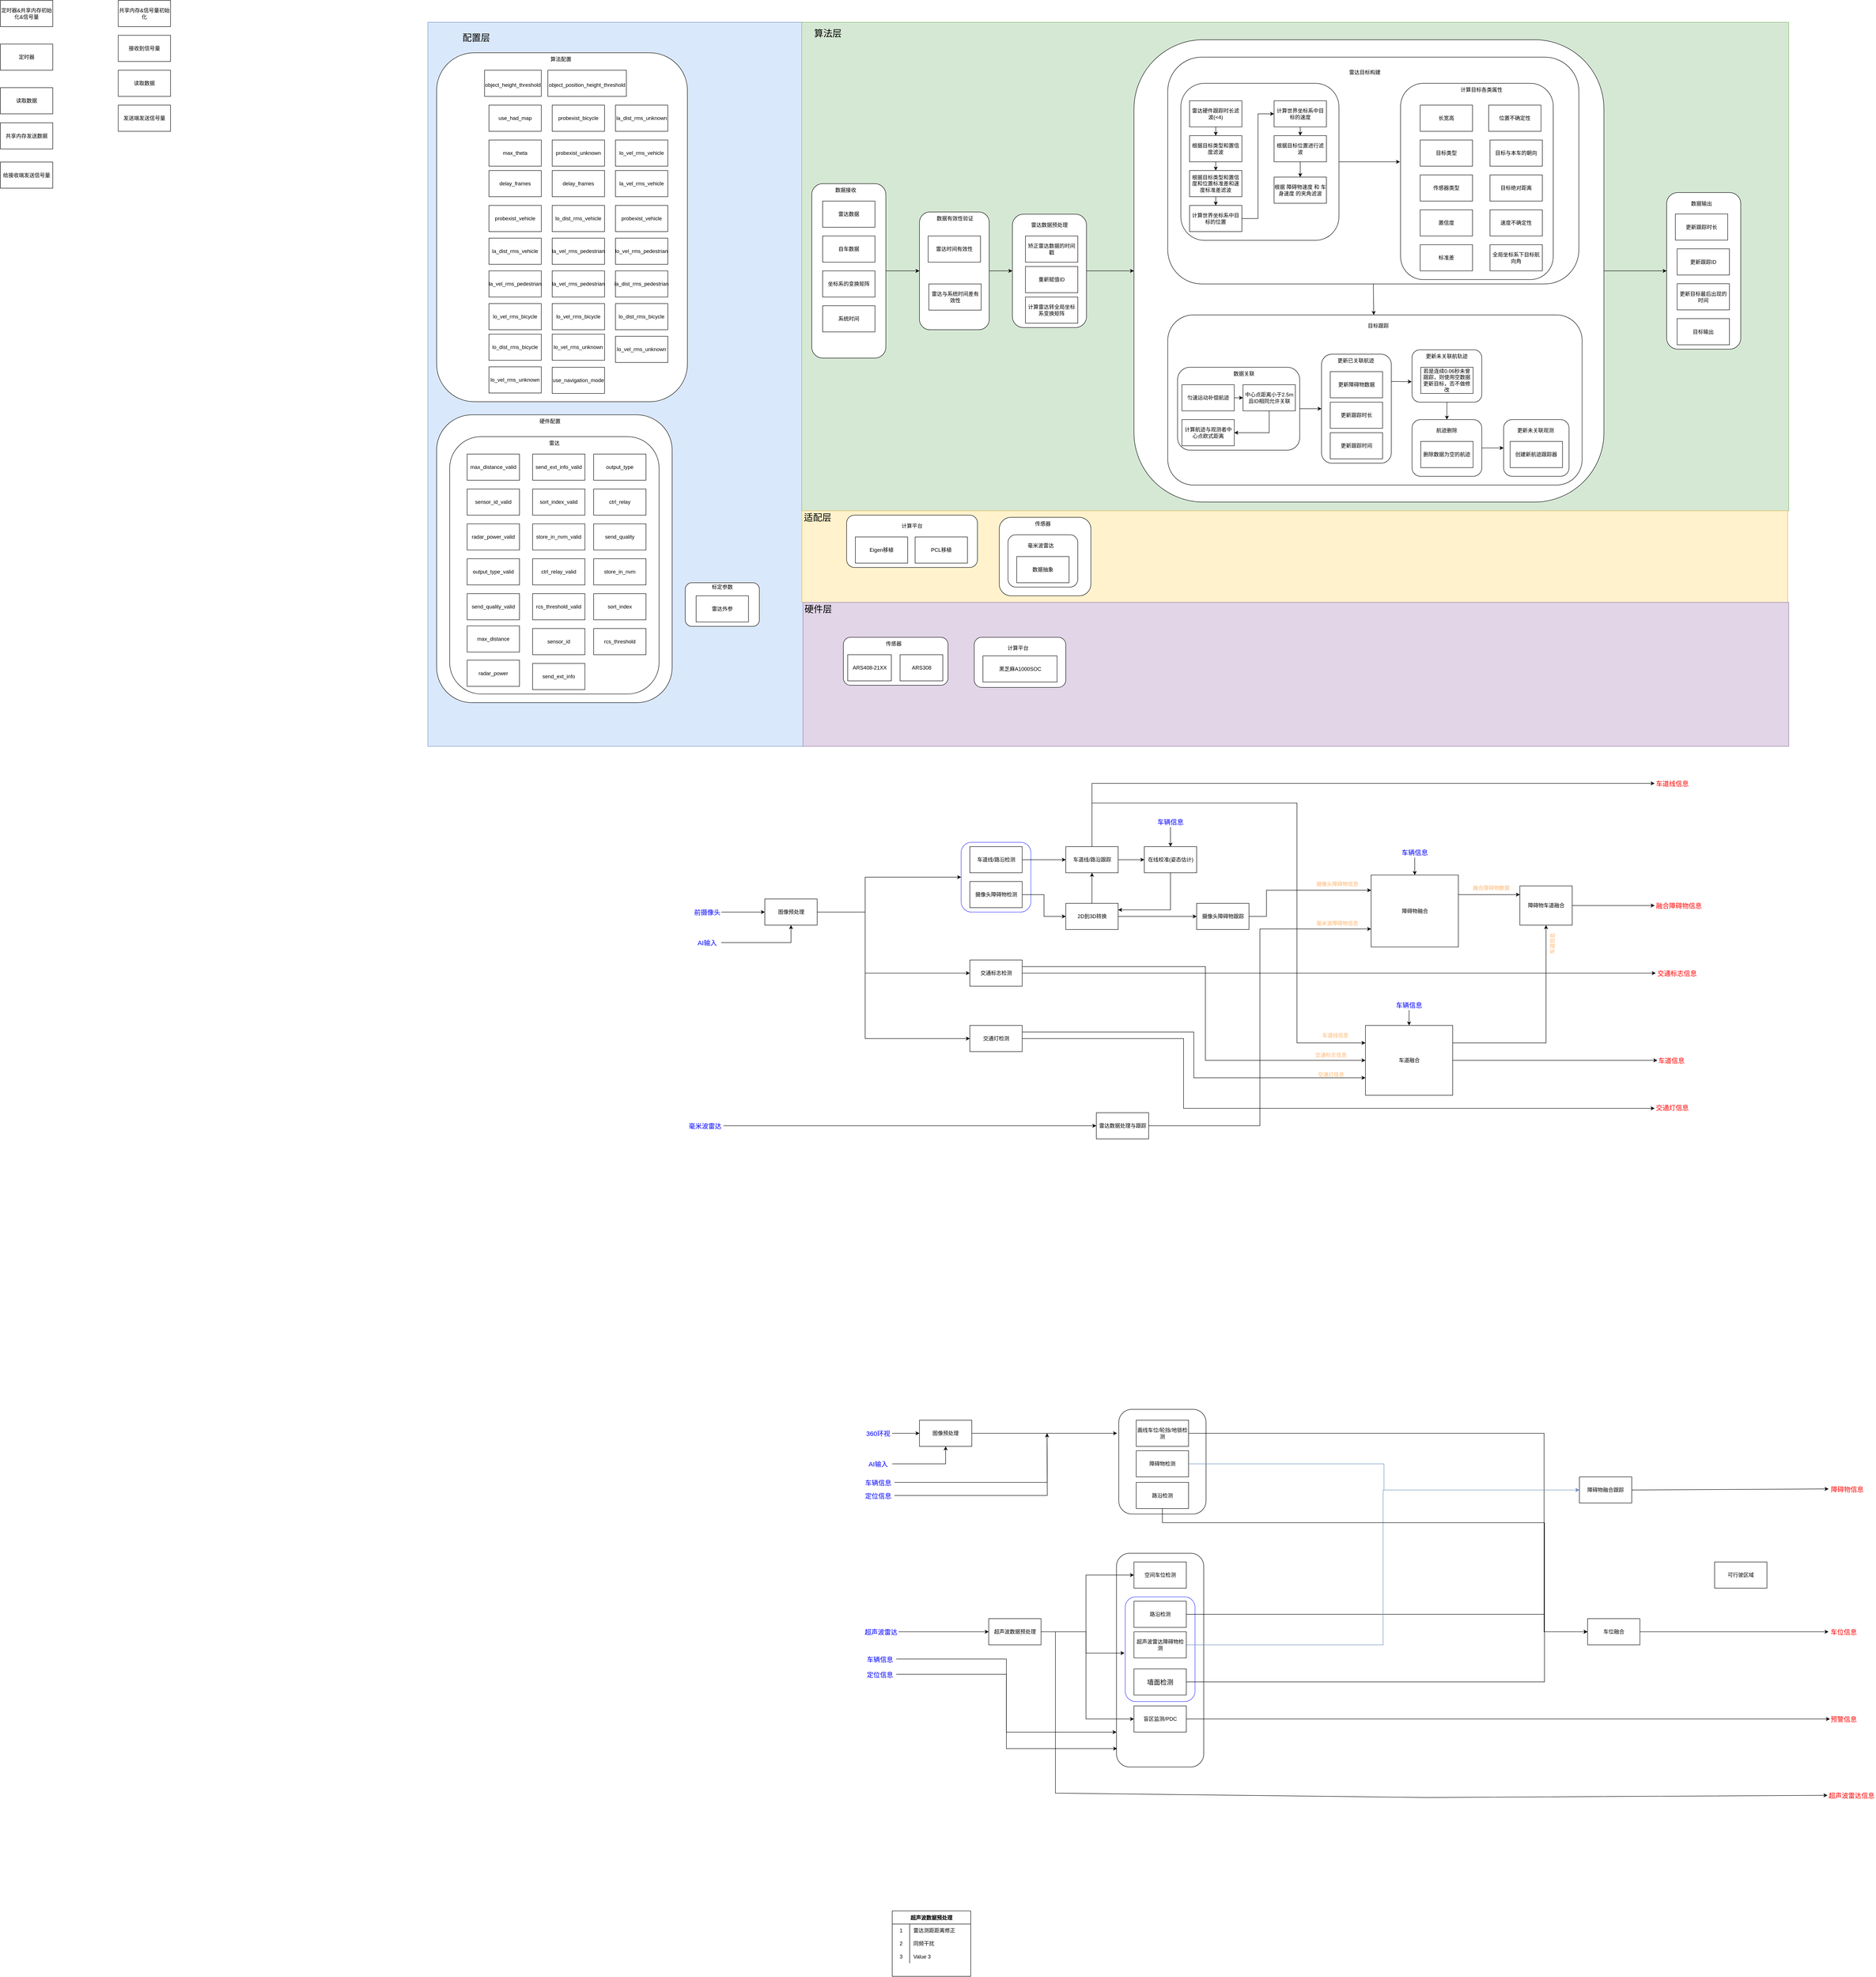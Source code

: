 <mxfile version="20.0.1" type="github" pages="10">
  <diagram id="lATCPpsy5ZSrmrmuy6q1" name="感知融合">
    <mxGraphModel dx="6544" dy="4378" grid="1" gridSize="10" guides="1" tooltips="1" connect="1" arrows="1" fold="1" page="1" pageScale="1" pageWidth="827" pageHeight="1169" math="0" shadow="0">
      <root>
        <mxCell id="DUzeyda3xibaIFuw_aJ4-0" />
        <mxCell id="DUzeyda3xibaIFuw_aJ4-1" parent="DUzeyda3xibaIFuw_aJ4-0" />
        <mxCell id="tYbG_M0QUczdwN4y-8th-2" value="" style="rounded=1;whiteSpace=wrap;html=1;fontColor=#FF8000;strokeColor=#000000;" parent="DUzeyda3xibaIFuw_aJ4-1" vertex="1">
          <mxGeometry x="254" y="2010" width="200" height="240" as="geometry" />
        </mxCell>
        <mxCell id="gtIm2WRd1mogve3Y_uj1-30" value="" style="rounded=0;whiteSpace=wrap;html=1;fontSize=21;fillColor=#dae8fc;strokeColor=#6c8ebf;" parent="DUzeyda3xibaIFuw_aJ4-1" vertex="1">
          <mxGeometry x="-1330" y="-1170" width="860" height="1660" as="geometry" />
        </mxCell>
        <mxCell id="gtIm2WRd1mogve3Y_uj1-23" value="" style="rounded=0;whiteSpace=wrap;html=1;fillColor=#d5e8d4;strokeColor=#82b366;" parent="DUzeyda3xibaIFuw_aJ4-1" vertex="1">
          <mxGeometry x="-473" y="-1170" width="2263" height="1120" as="geometry" />
        </mxCell>
        <mxCell id="DUzeyda3xibaIFuw_aJ4-95" value="" style="rounded=1;whiteSpace=wrap;html=1;fontColor=#FF8000;strokeColor=#000000;" parent="DUzeyda3xibaIFuw_aJ4-1" vertex="1">
          <mxGeometry x="248.75" y="2340" width="200" height="490" as="geometry" />
        </mxCell>
        <mxCell id="DUzeyda3xibaIFuw_aJ4-27" value="" style="rounded=1;whiteSpace=wrap;html=1;strokeColor=#3333FF;" parent="DUzeyda3xibaIFuw_aJ4-1" vertex="1">
          <mxGeometry x="-107.5" y="710" width="160" height="160" as="geometry" />
        </mxCell>
        <mxCell id="ceHAkFbPpmzkJ60ouCcL-6" style="edgeStyle=orthogonalEdgeStyle;rounded=0;orthogonalLoop=1;jettySize=auto;html=1;entryX=0;entryY=0.5;entryDx=0;entryDy=0;fontColor=#000000;" parent="DUzeyda3xibaIFuw_aJ4-1" source="DUzeyda3xibaIFuw_aJ4-3" target="DUzeyda3xibaIFuw_aJ4-97" edge="1">
          <mxGeometry relative="1" as="geometry" />
        </mxCell>
        <mxCell id="DUzeyda3xibaIFuw_aJ4-3" value="车道线/路沿检测" style="rounded=0;whiteSpace=wrap;html=1;" parent="DUzeyda3xibaIFuw_aJ4-1" vertex="1">
          <mxGeometry x="-87.5" y="720" width="120" height="60" as="geometry" />
        </mxCell>
        <mxCell id="DUzeyda3xibaIFuw_aJ4-20" value="" style="rounded=1;whiteSpace=wrap;html=1;strokeColor=#3333FF;" parent="DUzeyda3xibaIFuw_aJ4-1" vertex="1">
          <mxGeometry x="268.75" y="2440" width="160" height="240" as="geometry" />
        </mxCell>
        <mxCell id="DUzeyda3xibaIFuw_aJ4-66" style="edgeStyle=orthogonalEdgeStyle;rounded=0;orthogonalLoop=1;jettySize=auto;html=1;entryX=0;entryY=0.5;entryDx=0;entryDy=0;" parent="DUzeyda3xibaIFuw_aJ4-1" source="DUzeyda3xibaIFuw_aJ4-9" target="DUzeyda3xibaIFuw_aJ4-40" edge="1">
          <mxGeometry relative="1" as="geometry" />
        </mxCell>
        <mxCell id="DUzeyda3xibaIFuw_aJ4-9" value="&lt;font style=&quot;font-size: 15px&quot; color=&quot;#0000FF&quot;&gt;超声波雷达&lt;/font&gt;" style="text;html=1;align=center;verticalAlign=middle;whiteSpace=wrap;rounded=0;fontSize=15;" parent="DUzeyda3xibaIFuw_aJ4-1" vertex="1">
          <mxGeometry x="-331.25" y="2492.5" width="80" height="55" as="geometry" />
        </mxCell>
        <mxCell id="DUzeyda3xibaIFuw_aJ4-10" value="空间车位检测" style="rounded=0;whiteSpace=wrap;html=1;" parent="DUzeyda3xibaIFuw_aJ4-1" vertex="1">
          <mxGeometry x="288.75" y="2360" width="120" height="60" as="geometry" />
        </mxCell>
        <mxCell id="DUzeyda3xibaIFuw_aJ4-86" style="edgeStyle=orthogonalEdgeStyle;rounded=0;orthogonalLoop=1;jettySize=auto;html=1;entryX=0;entryY=0.5;entryDx=0;entryDy=0;fontColor=#000000;" parent="DUzeyda3xibaIFuw_aJ4-1" source="DUzeyda3xibaIFuw_aJ4-11" target="DUzeyda3xibaIFuw_aJ4-17" edge="1">
          <mxGeometry relative="1" as="geometry">
            <Array as="points">
              <mxPoint x="1230" y="2480" />
              <mxPoint x="1230" y="2520" />
            </Array>
          </mxGeometry>
        </mxCell>
        <mxCell id="DUzeyda3xibaIFuw_aJ4-11" value="路沿检测" style="rounded=0;whiteSpace=wrap;html=1;" parent="DUzeyda3xibaIFuw_aJ4-1" vertex="1">
          <mxGeometry x="288.75" y="2450" width="120" height="60" as="geometry" />
        </mxCell>
        <mxCell id="tYbG_M0QUczdwN4y-8th-8" style="edgeStyle=orthogonalEdgeStyle;rounded=0;orthogonalLoop=1;jettySize=auto;html=1;fillColor=#dae8fc;strokeColor=#6c8ebf;" parent="DUzeyda3xibaIFuw_aJ4-1" source="DUzeyda3xibaIFuw_aJ4-12" target="tYbG_M0QUczdwN4y-8th-3" edge="1">
          <mxGeometry relative="1" as="geometry">
            <Array as="points">
              <mxPoint x="860" y="2550" />
              <mxPoint x="860" y="2195" />
            </Array>
          </mxGeometry>
        </mxCell>
        <mxCell id="DUzeyda3xibaIFuw_aJ4-12" value="超声波雷达障碍物检测" style="rounded=0;whiteSpace=wrap;html=1;" parent="DUzeyda3xibaIFuw_aJ4-1" vertex="1">
          <mxGeometry x="288.75" y="2520" width="120" height="60" as="geometry" />
        </mxCell>
        <mxCell id="GqC8oz_INPMOUXJ03rKP-47" style="edgeStyle=orthogonalEdgeStyle;rounded=0;orthogonalLoop=1;jettySize=auto;html=1;entryX=0;entryY=0.75;entryDx=0;entryDy=0;fontSize=12;fontColor=#FFB570;" parent="DUzeyda3xibaIFuw_aJ4-1" source="DUzeyda3xibaIFuw_aJ4-14" target="DUzeyda3xibaIFuw_aJ4-15" edge="1">
          <mxGeometry relative="1" as="geometry" />
        </mxCell>
        <mxCell id="DUzeyda3xibaIFuw_aJ4-14" value="雷达数据处理与跟踪" style="rounded=0;whiteSpace=wrap;html=1;" parent="DUzeyda3xibaIFuw_aJ4-1" vertex="1">
          <mxGeometry x="202.5" y="1330" width="120" height="60" as="geometry" />
        </mxCell>
        <mxCell id="GqC8oz_INPMOUXJ03rKP-29" style="edgeStyle=orthogonalEdgeStyle;rounded=0;orthogonalLoop=1;jettySize=auto;html=1;fontSize=12;fontColor=#FFB570;" parent="DUzeyda3xibaIFuw_aJ4-1" source="DUzeyda3xibaIFuw_aJ4-15" target="GqC8oz_INPMOUXJ03rKP-28" edge="1">
          <mxGeometry relative="1" as="geometry">
            <Array as="points">
              <mxPoint x="1092.5" y="830" />
              <mxPoint x="1092.5" y="830" />
            </Array>
          </mxGeometry>
        </mxCell>
        <mxCell id="DUzeyda3xibaIFuw_aJ4-15" value="障碍物融合" style="rounded=0;whiteSpace=wrap;html=1;" parent="DUzeyda3xibaIFuw_aJ4-1" vertex="1">
          <mxGeometry x="832.5" y="785" width="200" height="165" as="geometry" />
        </mxCell>
        <mxCell id="GqC8oz_INPMOUXJ03rKP-30" style="edgeStyle=orthogonalEdgeStyle;rounded=0;orthogonalLoop=1;jettySize=auto;html=1;entryX=0.5;entryY=1;entryDx=0;entryDy=0;fontSize=12;fontColor=#FFB570;exitX=1;exitY=0.25;exitDx=0;exitDy=0;" parent="DUzeyda3xibaIFuw_aJ4-1" source="DUzeyda3xibaIFuw_aJ4-16" target="GqC8oz_INPMOUXJ03rKP-28" edge="1">
          <mxGeometry relative="1" as="geometry">
            <Array as="points">
              <mxPoint x="1233.5" y="1170" />
            </Array>
          </mxGeometry>
        </mxCell>
        <mxCell id="GqC8oz_INPMOUXJ03rKP-34" style="edgeStyle=orthogonalEdgeStyle;rounded=0;orthogonalLoop=1;jettySize=auto;html=1;entryX=0;entryY=0.5;entryDx=0;entryDy=0;fontSize=12;fontColor=#FFB570;" parent="DUzeyda3xibaIFuw_aJ4-1" source="DUzeyda3xibaIFuw_aJ4-16" target="GqC8oz_INPMOUXJ03rKP-60" edge="1">
          <mxGeometry relative="1" as="geometry">
            <mxPoint x="1497.96" y="1210.01" as="targetPoint" />
          </mxGeometry>
        </mxCell>
        <mxCell id="DUzeyda3xibaIFuw_aJ4-16" value="车道融合" style="rounded=0;whiteSpace=wrap;html=1;" parent="DUzeyda3xibaIFuw_aJ4-1" vertex="1">
          <mxGeometry x="819.5" y="1130" width="200" height="160" as="geometry" />
        </mxCell>
        <mxCell id="DUzeyda3xibaIFuw_aJ4-80" style="edgeStyle=orthogonalEdgeStyle;rounded=0;orthogonalLoop=1;jettySize=auto;html=1;fontColor=#FFB570;" parent="DUzeyda3xibaIFuw_aJ4-1" source="DUzeyda3xibaIFuw_aJ4-17" target="DUzeyda3xibaIFuw_aJ4-79" edge="1">
          <mxGeometry relative="1" as="geometry" />
        </mxCell>
        <mxCell id="DUzeyda3xibaIFuw_aJ4-17" value="车位融合" style="rounded=0;whiteSpace=wrap;html=1;" parent="DUzeyda3xibaIFuw_aJ4-1" vertex="1">
          <mxGeometry x="1328.75" y="2490" width="120" height="60" as="geometry" />
        </mxCell>
        <mxCell id="DUzeyda3xibaIFuw_aJ4-28" style="edgeStyle=orthogonalEdgeStyle;rounded=0;orthogonalLoop=1;jettySize=auto;html=1;entryX=0;entryY=0.5;entryDx=0;entryDy=0;" parent="DUzeyda3xibaIFuw_aJ4-1" source="DUzeyda3xibaIFuw_aJ4-23" target="DUzeyda3xibaIFuw_aJ4-27" edge="1">
          <mxGeometry relative="1" as="geometry">
            <Array as="points">
              <mxPoint x="-327.5" y="870" />
              <mxPoint x="-327.5" y="790" />
            </Array>
          </mxGeometry>
        </mxCell>
        <mxCell id="DUzeyda3xibaIFuw_aJ4-29" style="edgeStyle=orthogonalEdgeStyle;rounded=0;orthogonalLoop=1;jettySize=auto;html=1;entryX=0;entryY=0.5;entryDx=0;entryDy=0;" parent="DUzeyda3xibaIFuw_aJ4-1" source="DUzeyda3xibaIFuw_aJ4-23" target="DUzeyda3xibaIFuw_aJ4-4" edge="1">
          <mxGeometry relative="1" as="geometry">
            <Array as="points">
              <mxPoint x="-327.5" y="870" />
              <mxPoint x="-327.5" y="1010" />
            </Array>
          </mxGeometry>
        </mxCell>
        <mxCell id="DUzeyda3xibaIFuw_aJ4-30" style="edgeStyle=orthogonalEdgeStyle;rounded=0;orthogonalLoop=1;jettySize=auto;html=1;entryX=0;entryY=0.5;entryDx=0;entryDy=0;" parent="DUzeyda3xibaIFuw_aJ4-1" source="DUzeyda3xibaIFuw_aJ4-23" target="DUzeyda3xibaIFuw_aJ4-6" edge="1">
          <mxGeometry relative="1" as="geometry">
            <Array as="points">
              <mxPoint x="-327.5" y="870" />
              <mxPoint x="-327.5" y="1160" />
            </Array>
          </mxGeometry>
        </mxCell>
        <mxCell id="DUzeyda3xibaIFuw_aJ4-23" value="图像预处理" style="rounded=0;whiteSpace=wrap;html=1;strokeColor=#000000;" parent="DUzeyda3xibaIFuw_aJ4-1" vertex="1">
          <mxGeometry x="-557.5" y="840" width="120" height="60" as="geometry" />
        </mxCell>
        <mxCell id="GqC8oz_INPMOUXJ03rKP-44" style="edgeStyle=orthogonalEdgeStyle;rounded=0;orthogonalLoop=1;jettySize=auto;html=1;exitX=1;exitY=0.25;exitDx=0;exitDy=0;fontSize=12;fontColor=#FFB570;entryX=0;entryY=0.5;entryDx=0;entryDy=0;" parent="DUzeyda3xibaIFuw_aJ4-1" source="DUzeyda3xibaIFuw_aJ4-4" target="DUzeyda3xibaIFuw_aJ4-16" edge="1">
          <mxGeometry relative="1" as="geometry">
            <mxPoint x="832.5" y="995" as="targetPoint" />
            <Array as="points">
              <mxPoint x="452.5" y="995" />
              <mxPoint x="452.5" y="1210" />
            </Array>
          </mxGeometry>
        </mxCell>
        <mxCell id="GqC8oz_INPMOUXJ03rKP-49" style="edgeStyle=orthogonalEdgeStyle;rounded=0;orthogonalLoop=1;jettySize=auto;html=1;fontSize=12;fontColor=#FFB570;" parent="DUzeyda3xibaIFuw_aJ4-1" source="DUzeyda3xibaIFuw_aJ4-4" target="GqC8oz_INPMOUXJ03rKP-50" edge="1">
          <mxGeometry relative="1" as="geometry">
            <mxPoint x="1482.5" y="1020" as="targetPoint" />
            <Array as="points">
              <mxPoint x="802.5" y="1010" />
              <mxPoint x="802.5" y="1010" />
            </Array>
          </mxGeometry>
        </mxCell>
        <mxCell id="DUzeyda3xibaIFuw_aJ4-4" value="交通标志检测" style="rounded=0;whiteSpace=wrap;html=1;" parent="DUzeyda3xibaIFuw_aJ4-1" vertex="1">
          <mxGeometry x="-87.5" y="980" width="120" height="60" as="geometry" />
        </mxCell>
        <mxCell id="GqC8oz_INPMOUXJ03rKP-4" style="edgeStyle=orthogonalEdgeStyle;rounded=0;orthogonalLoop=1;jettySize=auto;html=1;entryX=0;entryY=0.5;entryDx=0;entryDy=0;" parent="DUzeyda3xibaIFuw_aJ4-1" source="DUzeyda3xibaIFuw_aJ4-5" target="ceHAkFbPpmzkJ60ouCcL-1" edge="1">
          <mxGeometry relative="1" as="geometry" />
        </mxCell>
        <mxCell id="DUzeyda3xibaIFuw_aJ4-5" value="摄像头障碍物检测" style="rounded=0;whiteSpace=wrap;html=1;" parent="DUzeyda3xibaIFuw_aJ4-1" vertex="1">
          <mxGeometry x="-87.5" y="800" width="120" height="60" as="geometry" />
        </mxCell>
        <mxCell id="GqC8oz_INPMOUXJ03rKP-41" style="edgeStyle=orthogonalEdgeStyle;rounded=0;orthogonalLoop=1;jettySize=auto;html=1;exitX=1;exitY=0.25;exitDx=0;exitDy=0;entryX=0;entryY=0.75;entryDx=0;entryDy=0;fontSize=12;fontColor=#FFB570;" parent="DUzeyda3xibaIFuw_aJ4-1" source="DUzeyda3xibaIFuw_aJ4-6" target="DUzeyda3xibaIFuw_aJ4-16" edge="1">
          <mxGeometry relative="1" as="geometry" />
        </mxCell>
        <mxCell id="GqC8oz_INPMOUXJ03rKP-52" style="edgeStyle=orthogonalEdgeStyle;rounded=0;orthogonalLoop=1;jettySize=auto;html=1;fontSize=12;fontColor=#FFB570;" parent="DUzeyda3xibaIFuw_aJ4-1" source="DUzeyda3xibaIFuw_aJ4-6" edge="1">
          <mxGeometry relative="1" as="geometry">
            <mxPoint x="1482.5" y="1320" as="targetPoint" />
            <Array as="points">
              <mxPoint x="402.5" y="1160" />
              <mxPoint x="402.5" y="1320" />
              <mxPoint x="1459.5" y="1320" />
            </Array>
          </mxGeometry>
        </mxCell>
        <mxCell id="DUzeyda3xibaIFuw_aJ4-6" value="交通灯检测" style="rounded=0;whiteSpace=wrap;html=1;" parent="DUzeyda3xibaIFuw_aJ4-1" vertex="1">
          <mxGeometry x="-87.5" y="1130" width="120" height="60" as="geometry" />
        </mxCell>
        <mxCell id="DUzeyda3xibaIFuw_aJ4-84" style="edgeStyle=orthogonalEdgeStyle;rounded=0;orthogonalLoop=1;jettySize=auto;html=1;entryX=0;entryY=0.5;entryDx=0;entryDy=0;fontColor=#000000;exitX=1;exitY=0.5;exitDx=0;exitDy=0;" parent="DUzeyda3xibaIFuw_aJ4-1" source="DUzeyda3xibaIFuw_aJ4-8" target="DUzeyda3xibaIFuw_aJ4-17" edge="1">
          <mxGeometry relative="1" as="geometry">
            <Array as="points">
              <mxPoint x="1229" y="2065" />
              <mxPoint x="1229" y="2520" />
            </Array>
          </mxGeometry>
        </mxCell>
        <mxCell id="DUzeyda3xibaIFuw_aJ4-8" value="画线车位/轮挡/地锁检测" style="rounded=0;whiteSpace=wrap;html=1;" parent="DUzeyda3xibaIFuw_aJ4-1" vertex="1">
          <mxGeometry x="294" y="2035" width="120" height="60" as="geometry" />
        </mxCell>
        <mxCell id="DUzeyda3xibaIFuw_aJ4-78" style="edgeStyle=orthogonalEdgeStyle;rounded=0;orthogonalLoop=1;jettySize=auto;html=1;fontColor=#000000;" parent="DUzeyda3xibaIFuw_aJ4-1" source="DUzeyda3xibaIFuw_aJ4-34" target="DUzeyda3xibaIFuw_aJ4-77" edge="1">
          <mxGeometry relative="1" as="geometry" />
        </mxCell>
        <mxCell id="DUzeyda3xibaIFuw_aJ4-34" value="盲区监测/PDC" style="rounded=0;whiteSpace=wrap;html=1;" parent="DUzeyda3xibaIFuw_aJ4-1" vertex="1">
          <mxGeometry x="288.75" y="2690" width="120" height="60" as="geometry" />
        </mxCell>
        <mxCell id="DUzeyda3xibaIFuw_aJ4-60" style="edgeStyle=orthogonalEdgeStyle;rounded=0;orthogonalLoop=1;jettySize=auto;html=1;entryX=0;entryY=0.5;entryDx=0;entryDy=0;" parent="DUzeyda3xibaIFuw_aJ4-1" source="DUzeyda3xibaIFuw_aJ4-40" target="DUzeyda3xibaIFuw_aJ4-10" edge="1">
          <mxGeometry relative="1" as="geometry">
            <Array as="points">
              <mxPoint x="178.75" y="2520" />
              <mxPoint x="178.75" y="2390" />
            </Array>
          </mxGeometry>
        </mxCell>
        <mxCell id="DUzeyda3xibaIFuw_aJ4-63" style="edgeStyle=orthogonalEdgeStyle;rounded=0;orthogonalLoop=1;jettySize=auto;html=1;entryX=0;entryY=0.5;entryDx=0;entryDy=0;" parent="DUzeyda3xibaIFuw_aJ4-1" source="DUzeyda3xibaIFuw_aJ4-40" target="DUzeyda3xibaIFuw_aJ4-34" edge="1">
          <mxGeometry relative="1" as="geometry">
            <Array as="points">
              <mxPoint x="178.75" y="2520" />
              <mxPoint x="178.75" y="2720" />
            </Array>
          </mxGeometry>
        </mxCell>
        <mxCell id="DUzeyda3xibaIFuw_aJ4-65" style="edgeStyle=orthogonalEdgeStyle;rounded=0;orthogonalLoop=1;jettySize=auto;html=1;entryX=-0.011;entryY=0.537;entryDx=0;entryDy=0;entryPerimeter=0;" parent="DUzeyda3xibaIFuw_aJ4-1" source="DUzeyda3xibaIFuw_aJ4-40" target="DUzeyda3xibaIFuw_aJ4-20" edge="1">
          <mxGeometry relative="1" as="geometry">
            <Array as="points">
              <mxPoint x="178.75" y="2520" />
              <mxPoint x="178.75" y="2569" />
            </Array>
          </mxGeometry>
        </mxCell>
        <mxCell id="DUzeyda3xibaIFuw_aJ4-40" value="超声波数据预处理" style="rounded=0;whiteSpace=wrap;html=1;strokeColor=#000000;" parent="DUzeyda3xibaIFuw_aJ4-1" vertex="1">
          <mxGeometry x="-44.25" y="2490" width="120" height="60" as="geometry" />
        </mxCell>
        <mxCell id="DUzeyda3xibaIFuw_aJ4-50" value="超声波数据预处理" style="shape=table;startSize=30;container=1;collapsible=0;childLayout=tableLayout;fixedRows=1;rowLines=0;fontStyle=1;strokeColor=#000000;" parent="DUzeyda3xibaIFuw_aJ4-1" vertex="1">
          <mxGeometry x="-265.5" y="3160" width="180" height="150" as="geometry" />
        </mxCell>
        <mxCell id="DUzeyda3xibaIFuw_aJ4-51" value="" style="shape=tableRow;horizontal=0;startSize=0;swimlaneHead=0;swimlaneBody=0;top=0;left=0;bottom=0;right=0;collapsible=0;dropTarget=0;fillColor=none;points=[[0,0.5],[1,0.5]];portConstraint=eastwest;strokeColor=#000000;" parent="DUzeyda3xibaIFuw_aJ4-50" vertex="1">
          <mxGeometry y="30" width="180" height="30" as="geometry" />
        </mxCell>
        <mxCell id="DUzeyda3xibaIFuw_aJ4-52" value="1" style="shape=partialRectangle;html=1;whiteSpace=wrap;connectable=0;fillColor=none;top=0;left=0;bottom=0;right=0;overflow=hidden;pointerEvents=1;strokeColor=#000000;" parent="DUzeyda3xibaIFuw_aJ4-51" vertex="1">
          <mxGeometry width="40" height="30" as="geometry">
            <mxRectangle width="40" height="30" as="alternateBounds" />
          </mxGeometry>
        </mxCell>
        <mxCell id="DUzeyda3xibaIFuw_aJ4-53" value="雷达测距距离修正" style="shape=partialRectangle;html=1;whiteSpace=wrap;connectable=0;fillColor=none;top=0;left=0;bottom=0;right=0;align=left;spacingLeft=6;overflow=hidden;strokeColor=#000000;" parent="DUzeyda3xibaIFuw_aJ4-51" vertex="1">
          <mxGeometry x="40" width="140" height="30" as="geometry">
            <mxRectangle width="140" height="30" as="alternateBounds" />
          </mxGeometry>
        </mxCell>
        <mxCell id="DUzeyda3xibaIFuw_aJ4-54" value="" style="shape=tableRow;horizontal=0;startSize=0;swimlaneHead=0;swimlaneBody=0;top=0;left=0;bottom=0;right=0;collapsible=0;dropTarget=0;fillColor=none;points=[[0,0.5],[1,0.5]];portConstraint=eastwest;strokeColor=#000000;" parent="DUzeyda3xibaIFuw_aJ4-50" vertex="1">
          <mxGeometry y="60" width="180" height="30" as="geometry" />
        </mxCell>
        <mxCell id="DUzeyda3xibaIFuw_aJ4-55" value="2" style="shape=partialRectangle;html=1;whiteSpace=wrap;connectable=0;fillColor=none;top=0;left=0;bottom=0;right=0;overflow=hidden;strokeColor=#000000;" parent="DUzeyda3xibaIFuw_aJ4-54" vertex="1">
          <mxGeometry width="40" height="30" as="geometry">
            <mxRectangle width="40" height="30" as="alternateBounds" />
          </mxGeometry>
        </mxCell>
        <mxCell id="DUzeyda3xibaIFuw_aJ4-56" value="同频干扰" style="shape=partialRectangle;html=1;whiteSpace=wrap;connectable=0;fillColor=none;top=0;left=0;bottom=0;right=0;align=left;spacingLeft=6;overflow=hidden;strokeColor=#000000;" parent="DUzeyda3xibaIFuw_aJ4-54" vertex="1">
          <mxGeometry x="40" width="140" height="30" as="geometry">
            <mxRectangle width="140" height="30" as="alternateBounds" />
          </mxGeometry>
        </mxCell>
        <mxCell id="DUzeyda3xibaIFuw_aJ4-57" value="" style="shape=tableRow;horizontal=0;startSize=0;swimlaneHead=0;swimlaneBody=0;top=0;left=0;bottom=0;right=0;collapsible=0;dropTarget=0;fillColor=none;points=[[0,0.5],[1,0.5]];portConstraint=eastwest;strokeColor=#000000;" parent="DUzeyda3xibaIFuw_aJ4-50" vertex="1">
          <mxGeometry y="90" width="180" height="30" as="geometry" />
        </mxCell>
        <mxCell id="DUzeyda3xibaIFuw_aJ4-58" value="3" style="shape=partialRectangle;html=1;whiteSpace=wrap;connectable=0;fillColor=none;top=0;left=0;bottom=0;right=0;overflow=hidden;strokeColor=#000000;" parent="DUzeyda3xibaIFuw_aJ4-57" vertex="1">
          <mxGeometry width="40" height="30" as="geometry">
            <mxRectangle width="40" height="30" as="alternateBounds" />
          </mxGeometry>
        </mxCell>
        <mxCell id="DUzeyda3xibaIFuw_aJ4-59" value="Value 3" style="shape=partialRectangle;html=1;whiteSpace=wrap;connectable=0;fillColor=none;top=0;left=0;bottom=0;right=0;align=left;spacingLeft=6;overflow=hidden;strokeColor=#000000;" parent="DUzeyda3xibaIFuw_aJ4-57" vertex="1">
          <mxGeometry x="40" width="140" height="30" as="geometry">
            <mxRectangle width="140" height="30" as="alternateBounds" />
          </mxGeometry>
        </mxCell>
        <mxCell id="DUzeyda3xibaIFuw_aJ4-77" value="&lt;font style=&quot;font-size: 15px;&quot; color=&quot;#FF0000&quot;&gt;预警信息&lt;/font&gt;" style="text;html=1;strokeColor=none;fillColor=none;align=center;verticalAlign=middle;whiteSpace=wrap;rounded=0;fontColor=#000000;fontSize=15;" parent="DUzeyda3xibaIFuw_aJ4-1" vertex="1">
          <mxGeometry x="1884.38" y="2705" width="63.75" height="30" as="geometry" />
        </mxCell>
        <mxCell id="DUzeyda3xibaIFuw_aJ4-79" value="车位信息" style="text;html=1;strokeColor=none;fillColor=none;align=center;verticalAlign=middle;whiteSpace=wrap;rounded=0;fontColor=#FF0000;fontSize=15;" parent="DUzeyda3xibaIFuw_aJ4-1" vertex="1">
          <mxGeometry x="1881.25" y="2505" width="70" height="30" as="geometry" />
        </mxCell>
        <mxCell id="DUzeyda3xibaIFuw_aJ4-90" style="edgeStyle=orthogonalEdgeStyle;rounded=0;orthogonalLoop=1;jettySize=auto;html=1;entryX=0;entryY=0.5;entryDx=0;entryDy=0;fontColor=#FF8000;" parent="DUzeyda3xibaIFuw_aJ4-1" source="DUzeyda3xibaIFuw_aJ4-89" target="DUzeyda3xibaIFuw_aJ4-14" edge="1">
          <mxGeometry relative="1" as="geometry" />
        </mxCell>
        <mxCell id="DUzeyda3xibaIFuw_aJ4-89" value="&lt;font style=&quot;font-size: 15px&quot; color=&quot;#0000FF&quot;&gt;毫米波雷达&lt;/font&gt;" style="text;html=1;strokeColor=none;fillColor=none;align=center;verticalAlign=middle;whiteSpace=wrap;rounded=0;fontColor=#FFB570;fontSize=15;" parent="DUzeyda3xibaIFuw_aJ4-1" vertex="1">
          <mxGeometry x="-737.5" y="1345" width="85" height="30" as="geometry" />
        </mxCell>
        <mxCell id="ceHAkFbPpmzkJ60ouCcL-3" style="edgeStyle=orthogonalEdgeStyle;rounded=0;orthogonalLoop=1;jettySize=auto;html=1;entryX=0;entryY=0.5;entryDx=0;entryDy=0;fontColor=#000000;" parent="DUzeyda3xibaIFuw_aJ4-1" source="DUzeyda3xibaIFuw_aJ4-97" target="ceHAkFbPpmzkJ60ouCcL-2" edge="1">
          <mxGeometry relative="1" as="geometry" />
        </mxCell>
        <mxCell id="GqC8oz_INPMOUXJ03rKP-9" style="edgeStyle=orthogonalEdgeStyle;rounded=0;orthogonalLoop=1;jettySize=auto;html=1;fontSize=17;exitX=0.5;exitY=0;exitDx=0;exitDy=0;entryX=0;entryY=0.25;entryDx=0;entryDy=0;" parent="DUzeyda3xibaIFuw_aJ4-1" source="DUzeyda3xibaIFuw_aJ4-97" target="DUzeyda3xibaIFuw_aJ4-16" edge="1">
          <mxGeometry relative="1" as="geometry">
            <mxPoint x="832.5" y="930" as="targetPoint" />
            <Array as="points">
              <mxPoint x="192.5" y="620" />
              <mxPoint x="662.5" y="620" />
              <mxPoint x="662.5" y="1170" />
            </Array>
          </mxGeometry>
        </mxCell>
        <mxCell id="GqC8oz_INPMOUXJ03rKP-35" style="edgeStyle=orthogonalEdgeStyle;rounded=0;orthogonalLoop=1;jettySize=auto;html=1;exitX=0.5;exitY=0;exitDx=0;exitDy=0;fontSize=12;fontColor=#FFB570;entryX=0;entryY=0.5;entryDx=0;entryDy=0;" parent="DUzeyda3xibaIFuw_aJ4-1" source="DUzeyda3xibaIFuw_aJ4-97" target="GqC8oz_INPMOUXJ03rKP-38" edge="1">
          <mxGeometry relative="1" as="geometry">
            <mxPoint x="1486.786" y="690" as="targetPoint" />
            <Array as="points">
              <mxPoint x="192.5" y="575" />
            </Array>
          </mxGeometry>
        </mxCell>
        <mxCell id="DUzeyda3xibaIFuw_aJ4-97" value="车道线/路沿跟踪" style="rounded=0;whiteSpace=wrap;html=1;fontColor=#000000;strokeColor=#000000;" parent="DUzeyda3xibaIFuw_aJ4-1" vertex="1">
          <mxGeometry x="132.5" y="720" width="120" height="60" as="geometry" />
        </mxCell>
        <mxCell id="ceHAkFbPpmzkJ60ouCcL-4" style="edgeStyle=orthogonalEdgeStyle;rounded=0;orthogonalLoop=1;jettySize=auto;html=1;entryX=0.5;entryY=1;entryDx=0;entryDy=0;fontColor=#000000;" parent="DUzeyda3xibaIFuw_aJ4-1" source="ceHAkFbPpmzkJ60ouCcL-1" target="DUzeyda3xibaIFuw_aJ4-97" edge="1">
          <mxGeometry relative="1" as="geometry" />
        </mxCell>
        <mxCell id="GqC8oz_INPMOUXJ03rKP-12" style="edgeStyle=orthogonalEdgeStyle;rounded=0;orthogonalLoop=1;jettySize=auto;html=1;entryX=0;entryY=0.5;entryDx=0;entryDy=0;fontSize=17;fontColor=#FFB570;" parent="DUzeyda3xibaIFuw_aJ4-1" source="ceHAkFbPpmzkJ60ouCcL-1" target="GqC8oz_INPMOUXJ03rKP-11" edge="1">
          <mxGeometry relative="1" as="geometry" />
        </mxCell>
        <mxCell id="ceHAkFbPpmzkJ60ouCcL-1" value="2D到3D转换" style="rounded=0;whiteSpace=wrap;html=1;fontColor=#000000;strokeColor=#000000;" parent="DUzeyda3xibaIFuw_aJ4-1" vertex="1">
          <mxGeometry x="132.5" y="850" width="120" height="60" as="geometry" />
        </mxCell>
        <mxCell id="ceHAkFbPpmzkJ60ouCcL-5" style="edgeStyle=orthogonalEdgeStyle;rounded=0;orthogonalLoop=1;jettySize=auto;html=1;entryX=1;entryY=0.25;entryDx=0;entryDy=0;fontColor=#000000;" parent="DUzeyda3xibaIFuw_aJ4-1" source="ceHAkFbPpmzkJ60ouCcL-2" target="ceHAkFbPpmzkJ60ouCcL-1" edge="1">
          <mxGeometry relative="1" as="geometry">
            <Array as="points">
              <mxPoint x="372.5" y="865" />
            </Array>
          </mxGeometry>
        </mxCell>
        <mxCell id="ceHAkFbPpmzkJ60ouCcL-2" value="在线校准(姿态估计)" style="rounded=0;whiteSpace=wrap;html=1;fontColor=#000000;strokeColor=#000000;" parent="DUzeyda3xibaIFuw_aJ4-1" vertex="1">
          <mxGeometry x="312.5" y="720" width="120" height="60" as="geometry" />
        </mxCell>
        <mxCell id="GqC8oz_INPMOUXJ03rKP-3" style="edgeStyle=orthogonalEdgeStyle;rounded=0;orthogonalLoop=1;jettySize=auto;html=1;" parent="DUzeyda3xibaIFuw_aJ4-1" source="GqC8oz_INPMOUXJ03rKP-1" edge="1">
          <mxGeometry relative="1" as="geometry">
            <mxPoint x="250" y="2065" as="targetPoint" />
          </mxGeometry>
        </mxCell>
        <mxCell id="GqC8oz_INPMOUXJ03rKP-1" value="图像预处理" style="rounded=0;whiteSpace=wrap;html=1;strokeColor=#000000;" parent="DUzeyda3xibaIFuw_aJ4-1" vertex="1">
          <mxGeometry x="-203" y="2035" width="120" height="60" as="geometry" />
        </mxCell>
        <mxCell id="GqC8oz_INPMOUXJ03rKP-7" style="edgeStyle=orthogonalEdgeStyle;rounded=0;orthogonalLoop=1;jettySize=auto;html=1;entryX=0.5;entryY=0;entryDx=0;entryDy=0;fontSize=17;" parent="DUzeyda3xibaIFuw_aJ4-1" source="GqC8oz_INPMOUXJ03rKP-6" target="ceHAkFbPpmzkJ60ouCcL-2" edge="1">
          <mxGeometry relative="1" as="geometry" />
        </mxCell>
        <mxCell id="GqC8oz_INPMOUXJ03rKP-6" value="&lt;font style=&quot;font-size: 15px&quot; color=&quot;#0000FF&quot;&gt;车辆信息&lt;/font&gt;" style="text;html=1;align=center;verticalAlign=middle;whiteSpace=wrap;rounded=0;fontSize=15;" parent="DUzeyda3xibaIFuw_aJ4-1" vertex="1">
          <mxGeometry x="335" y="650" width="75" height="25" as="geometry" />
        </mxCell>
        <mxCell id="GqC8oz_INPMOUXJ03rKP-10" value="&lt;font color=&quot;#FFB570&quot;&gt;车道信息&lt;/font&gt;" style="text;html=1;align=center;verticalAlign=middle;whiteSpace=wrap;rounded=0;horizontal=0;" parent="DUzeyda3xibaIFuw_aJ4-1" vertex="1">
          <mxGeometry x="1233.5" y="910" width="29" height="65" as="geometry" />
        </mxCell>
        <mxCell id="GqC8oz_INPMOUXJ03rKP-13" style="edgeStyle=orthogonalEdgeStyle;rounded=0;orthogonalLoop=1;jettySize=auto;html=1;fontSize=17;fontColor=#FFB570;" parent="DUzeyda3xibaIFuw_aJ4-1" source="GqC8oz_INPMOUXJ03rKP-11" edge="1">
          <mxGeometry relative="1" as="geometry">
            <mxPoint x="832.5" y="820" as="targetPoint" />
            <Array as="points">
              <mxPoint x="592.5" y="880" />
              <mxPoint x="592.5" y="820" />
              <mxPoint x="832.5" y="820" />
            </Array>
          </mxGeometry>
        </mxCell>
        <mxCell id="GqC8oz_INPMOUXJ03rKP-11" value="摄像头障碍物跟踪" style="rounded=0;whiteSpace=wrap;html=1;" parent="DUzeyda3xibaIFuw_aJ4-1" vertex="1">
          <mxGeometry x="432.5" y="850" width="120" height="60" as="geometry" />
        </mxCell>
        <mxCell id="GqC8oz_INPMOUXJ03rKP-15" value="&lt;font color=&quot;#FFB570&quot;&gt;交通标志信息&lt;/font&gt;" style="text;html=1;align=center;verticalAlign=middle;whiteSpace=wrap;rounded=0;" parent="DUzeyda3xibaIFuw_aJ4-1" vertex="1">
          <mxGeometry x="702.5" y="1185" width="75" height="25" as="geometry" />
        </mxCell>
        <mxCell id="GqC8oz_INPMOUXJ03rKP-20" value="&lt;font color=&quot;#FFB570&quot;&gt;交通灯信息&lt;/font&gt;" style="text;html=1;align=center;verticalAlign=middle;whiteSpace=wrap;rounded=0;" parent="DUzeyda3xibaIFuw_aJ4-1" vertex="1">
          <mxGeometry x="702.5" y="1230" width="75" height="25" as="geometry" />
        </mxCell>
        <mxCell id="GqC8oz_INPMOUXJ03rKP-23" value="&lt;font style=&quot;font-size: 12px&quot;&gt;摄像头障碍物信息&lt;/font&gt;" style="text;html=1;strokeColor=none;fillColor=none;align=center;verticalAlign=middle;whiteSpace=wrap;rounded=0;fontSize=17;fontColor=#FFB570;" parent="DUzeyda3xibaIFuw_aJ4-1" vertex="1">
          <mxGeometry x="669.5" y="790" width="170" height="30" as="geometry" />
        </mxCell>
        <mxCell id="GqC8oz_INPMOUXJ03rKP-25" value="&lt;font style=&quot;font-size: 12px&quot;&gt;毫米波障碍物信息&lt;/font&gt;" style="text;html=1;strokeColor=none;fillColor=none;align=center;verticalAlign=middle;whiteSpace=wrap;rounded=0;fontSize=17;fontColor=#FFB570;horizontal=1;" parent="DUzeyda3xibaIFuw_aJ4-1" vertex="1">
          <mxGeometry x="689.5" y="855" width="130" height="80" as="geometry" />
        </mxCell>
        <mxCell id="GqC8oz_INPMOUXJ03rKP-26" value="&lt;font color=&quot;#FF0000&quot;&gt;融合障碍物信息&lt;/font&gt;" style="text;html=1;strokeColor=none;fillColor=none;align=center;verticalAlign=middle;whiteSpace=wrap;rounded=0;fontSize=15;fontColor=#FFB570;" parent="DUzeyda3xibaIFuw_aJ4-1" vertex="1">
          <mxGeometry x="1482.5" y="840" width="110" height="30" as="geometry" />
        </mxCell>
        <mxCell id="GqC8oz_INPMOUXJ03rKP-32" style="edgeStyle=orthogonalEdgeStyle;rounded=0;orthogonalLoop=1;jettySize=auto;html=1;fontSize=12;fontColor=#FFB570;" parent="DUzeyda3xibaIFuw_aJ4-1" source="GqC8oz_INPMOUXJ03rKP-28" target="GqC8oz_INPMOUXJ03rKP-26" edge="1">
          <mxGeometry relative="1" as="geometry" />
        </mxCell>
        <mxCell id="GqC8oz_INPMOUXJ03rKP-28" value="障碍物车道融合" style="rounded=0;whiteSpace=wrap;html=1;" parent="DUzeyda3xibaIFuw_aJ4-1" vertex="1">
          <mxGeometry x="1173.5" y="810" width="120" height="90" as="geometry" />
        </mxCell>
        <mxCell id="GqC8oz_INPMOUXJ03rKP-38" value="&lt;font color=&quot;#FF0000&quot;&gt;车道线信息&lt;/font&gt;" style="text;html=1;strokeColor=none;fillColor=none;align=center;verticalAlign=middle;whiteSpace=wrap;rounded=0;fontSize=15;fontColor=#00FFFF;" parent="DUzeyda3xibaIFuw_aJ4-1" vertex="1">
          <mxGeometry x="1482.5" y="560" width="80" height="30" as="geometry" />
        </mxCell>
        <mxCell id="GqC8oz_INPMOUXJ03rKP-48" value="&lt;font color=&quot;#FFB570&quot;&gt;车道线信息&lt;/font&gt;" style="text;html=1;align=center;verticalAlign=middle;whiteSpace=wrap;rounded=0;" parent="DUzeyda3xibaIFuw_aJ4-1" vertex="1">
          <mxGeometry x="712.5" y="1140" width="75" height="25" as="geometry" />
        </mxCell>
        <mxCell id="GqC8oz_INPMOUXJ03rKP-50" value="&lt;font style=&quot;font-size: 15px;&quot;&gt;交通标志信息&lt;/font&gt;" style="text;html=1;align=center;verticalAlign=middle;whiteSpace=wrap;rounded=0;fontSize=15;fontColor=#FF0000;" parent="DUzeyda3xibaIFuw_aJ4-1" vertex="1">
          <mxGeometry x="1485" y="992.5" width="97.5" height="35" as="geometry" />
        </mxCell>
        <mxCell id="GqC8oz_INPMOUXJ03rKP-51" value="融合障碍物数据" style="text;html=1;strokeColor=none;fillColor=none;align=center;verticalAlign=middle;whiteSpace=wrap;rounded=0;fontSize=12;fontColor=#FFB570;" parent="DUzeyda3xibaIFuw_aJ4-1" vertex="1">
          <mxGeometry x="1052.5" y="800" width="110" height="30" as="geometry" />
        </mxCell>
        <mxCell id="GqC8oz_INPMOUXJ03rKP-56" style="edgeStyle=orthogonalEdgeStyle;rounded=0;orthogonalLoop=1;jettySize=auto;html=1;entryX=0;entryY=0.5;entryDx=0;entryDy=0;fontSize=15;fontColor=#0000FF;" parent="DUzeyda3xibaIFuw_aJ4-1" source="GqC8oz_INPMOUXJ03rKP-55" target="DUzeyda3xibaIFuw_aJ4-23" edge="1">
          <mxGeometry relative="1" as="geometry" />
        </mxCell>
        <mxCell id="GqC8oz_INPMOUXJ03rKP-55" value="&lt;font style=&quot;font-size: 15px;&quot; color=&quot;#0000FF&quot;&gt;前摄像头&lt;/font&gt;" style="text;html=1;strokeColor=none;fillColor=none;align=center;verticalAlign=middle;whiteSpace=wrap;rounded=0;fontSize=15;fontColor=#FFB570;" parent="DUzeyda3xibaIFuw_aJ4-1" vertex="1">
          <mxGeometry x="-722.5" y="860" width="65" height="20" as="geometry" />
        </mxCell>
        <mxCell id="GqC8oz_INPMOUXJ03rKP-59" style="edgeStyle=orthogonalEdgeStyle;rounded=0;orthogonalLoop=1;jettySize=auto;html=1;fontSize=15;fontColor=#0000FF;" parent="DUzeyda3xibaIFuw_aJ4-1" source="GqC8oz_INPMOUXJ03rKP-57" target="GqC8oz_INPMOUXJ03rKP-1" edge="1">
          <mxGeometry relative="1" as="geometry" />
        </mxCell>
        <mxCell id="GqC8oz_INPMOUXJ03rKP-57" value="&lt;font color=&quot;#0000FF&quot;&gt;360环视&lt;/font&gt;" style="text;html=1;strokeColor=none;fillColor=none;align=center;verticalAlign=middle;whiteSpace=wrap;rounded=0;fontColor=#FFB570;fontSize=15;" parent="DUzeyda3xibaIFuw_aJ4-1" vertex="1">
          <mxGeometry x="-330.5" y="2050" width="65" height="30" as="geometry" />
        </mxCell>
        <mxCell id="GqC8oz_INPMOUXJ03rKP-60" value="&lt;font style=&quot;font-size: 15px&quot;&gt;车道信息&lt;/font&gt;" style="text;html=1;align=center;verticalAlign=middle;whiteSpace=wrap;rounded=0;fontSize=15;fontColor=#FF0000;" parent="DUzeyda3xibaIFuw_aJ4-1" vertex="1">
          <mxGeometry x="1488.75" y="1192.5" width="63.75" height="35" as="geometry" />
        </mxCell>
        <mxCell id="GqC8oz_INPMOUXJ03rKP-61" value="&lt;font style=&quot;font-size: 15px&quot;&gt;交通灯信息&lt;/font&gt;" style="text;html=1;align=center;verticalAlign=middle;whiteSpace=wrap;rounded=0;fontSize=15;fontColor=#FF0000;" parent="DUzeyda3xibaIFuw_aJ4-1" vertex="1">
          <mxGeometry x="1482.5" y="1300" width="80" height="35" as="geometry" />
        </mxCell>
        <mxCell id="GqC8oz_INPMOUXJ03rKP-65" style="edgeStyle=orthogonalEdgeStyle;rounded=0;orthogonalLoop=1;jettySize=auto;html=1;entryX=0.5;entryY=1;entryDx=0;entryDy=0;fontSize=15;fontColor=#0000FF;" parent="DUzeyda3xibaIFuw_aJ4-1" source="GqC8oz_INPMOUXJ03rKP-63" target="DUzeyda3xibaIFuw_aJ4-23" edge="1">
          <mxGeometry relative="1" as="geometry" />
        </mxCell>
        <mxCell id="GqC8oz_INPMOUXJ03rKP-63" value="&lt;font color=&quot;#0000FF&quot;&gt;AI输入&lt;/font&gt;" style="text;html=1;strokeColor=none;fillColor=none;align=center;verticalAlign=middle;whiteSpace=wrap;rounded=0;fontSize=15;fontColor=#FFB570;" parent="DUzeyda3xibaIFuw_aJ4-1" vertex="1">
          <mxGeometry x="-722.5" y="930" width="65" height="20" as="geometry" />
        </mxCell>
        <mxCell id="GqC8oz_INPMOUXJ03rKP-67" style="edgeStyle=orthogonalEdgeStyle;rounded=0;orthogonalLoop=1;jettySize=auto;html=1;fontSize=15;fontColor=#0000FF;" parent="DUzeyda3xibaIFuw_aJ4-1" source="GqC8oz_INPMOUXJ03rKP-66" target="GqC8oz_INPMOUXJ03rKP-1" edge="1">
          <mxGeometry relative="1" as="geometry">
            <mxPoint x="-265.5" y="2125" as="sourcePoint" />
          </mxGeometry>
        </mxCell>
        <mxCell id="GqC8oz_INPMOUXJ03rKP-66" value="&lt;font color=&quot;#0000FF&quot;&gt;AI输入&lt;/font&gt;" style="text;html=1;strokeColor=none;fillColor=none;align=center;verticalAlign=middle;whiteSpace=wrap;rounded=0;fontSize=15;fontColor=#FFB570;" parent="DUzeyda3xibaIFuw_aJ4-1" vertex="1">
          <mxGeometry x="-330.5" y="2125" width="65" height="20" as="geometry" />
        </mxCell>
        <mxCell id="YXh_x48nNFwDokjstpJF-1" value="&lt;font style=&quot;font-size: 15px;&quot; color=&quot;#FF0000&quot;&gt;超声波雷达信息&lt;/font&gt;" style="text;html=1;strokeColor=none;fillColor=none;align=center;verticalAlign=middle;whiteSpace=wrap;rounded=0;fontColor=#000000;fontSize=15;" parent="DUzeyda3xibaIFuw_aJ4-1" vertex="1">
          <mxGeometry x="1878.75" y="2880" width="110" height="30" as="geometry" />
        </mxCell>
        <mxCell id="YXh_x48nNFwDokjstpJF-3" value="" style="endArrow=classic;html=1;rounded=0;entryX=0;entryY=0.5;entryDx=0;entryDy=0;" parent="DUzeyda3xibaIFuw_aJ4-1" target="YXh_x48nNFwDokjstpJF-1" edge="1">
          <mxGeometry width="50" height="50" relative="1" as="geometry">
            <mxPoint x="108.75" y="2520" as="sourcePoint" />
            <mxPoint x="1868.75" y="2720" as="targetPoint" />
            <Array as="points">
              <mxPoint x="108.75" y="2890" />
              <mxPoint x="958.75" y="2900" />
            </Array>
          </mxGeometry>
        </mxCell>
        <mxCell id="YXh_x48nNFwDokjstpJF-5" value="&lt;font style=&quot;font-size: 15px;&quot; color=&quot;#FF0000&quot;&gt;障碍物信息&lt;/font&gt;" style="text;html=1;strokeColor=none;fillColor=none;align=center;verticalAlign=middle;whiteSpace=wrap;rounded=0;fontColor=#000000;fontSize=15;" parent="DUzeyda3xibaIFuw_aJ4-1" vertex="1">
          <mxGeometry x="1881.25" y="2177.5" width="85.62" height="30" as="geometry" />
        </mxCell>
        <mxCell id="YXh_x48nNFwDokjstpJF-6" value="" style="endArrow=classic;html=1;rounded=0;exitX=1;exitY=0.5;exitDx=0;exitDy=0;entryX=0;entryY=0.5;entryDx=0;entryDy=0;" parent="DUzeyda3xibaIFuw_aJ4-1" source="tYbG_M0QUczdwN4y-8th-3" target="YXh_x48nNFwDokjstpJF-5" edge="1">
          <mxGeometry width="50" height="50" relative="1" as="geometry">
            <mxPoint x="970" y="2280" as="sourcePoint" />
            <mxPoint x="1758.75" y="2565" as="targetPoint" />
          </mxGeometry>
        </mxCell>
        <mxCell id="YXh_x48nNFwDokjstpJF-9" style="edgeStyle=orthogonalEdgeStyle;rounded=0;orthogonalLoop=1;jettySize=auto;html=1;fontSize=15;" parent="DUzeyda3xibaIFuw_aJ4-1" source="YXh_x48nNFwDokjstpJF-7" edge="1">
          <mxGeometry relative="1" as="geometry">
            <mxPoint x="1328.75" y="2520" as="targetPoint" />
            <Array as="points">
              <mxPoint x="1230" y="2635" />
              <mxPoint x="1230" y="2520" />
            </Array>
          </mxGeometry>
        </mxCell>
        <mxCell id="YXh_x48nNFwDokjstpJF-7" value="墙面检测" style="rounded=0;whiteSpace=wrap;html=1;fontSize=15;" parent="DUzeyda3xibaIFuw_aJ4-1" vertex="1">
          <mxGeometry x="288.75" y="2605" width="120" height="60" as="geometry" />
        </mxCell>
        <mxCell id="YXh_x48nNFwDokjstpJF-13" value="" style="edgeStyle=orthogonalEdgeStyle;rounded=0;orthogonalLoop=1;jettySize=auto;html=1;fontSize=15;" parent="DUzeyda3xibaIFuw_aJ4-1" source="YXh_x48nNFwDokjstpJF-12" target="DUzeyda3xibaIFuw_aJ4-15" edge="1">
          <mxGeometry relative="1" as="geometry" />
        </mxCell>
        <mxCell id="YXh_x48nNFwDokjstpJF-12" value="&lt;font style=&quot;font-size: 15px&quot; color=&quot;#0000FF&quot;&gt;车辆信息&lt;/font&gt;" style="text;html=1;align=center;verticalAlign=middle;whiteSpace=wrap;rounded=0;fontSize=15;" parent="DUzeyda3xibaIFuw_aJ4-1" vertex="1">
          <mxGeometry x="895" y="720" width="75" height="25" as="geometry" />
        </mxCell>
        <mxCell id="YXh_x48nNFwDokjstpJF-15" value="" style="edgeStyle=orthogonalEdgeStyle;rounded=0;orthogonalLoop=1;jettySize=auto;html=1;fontSize=15;" parent="DUzeyda3xibaIFuw_aJ4-1" source="YXh_x48nNFwDokjstpJF-14" target="DUzeyda3xibaIFuw_aJ4-16" edge="1">
          <mxGeometry relative="1" as="geometry" />
        </mxCell>
        <mxCell id="YXh_x48nNFwDokjstpJF-14" value="&lt;font style=&quot;font-size: 15px&quot; color=&quot;#0000FF&quot;&gt;车辆信息&lt;/font&gt;" style="text;html=1;align=center;verticalAlign=middle;whiteSpace=wrap;rounded=0;fontSize=15;" parent="DUzeyda3xibaIFuw_aJ4-1" vertex="1">
          <mxGeometry x="882" y="1070" width="75" height="25" as="geometry" />
        </mxCell>
        <mxCell id="YXh_x48nNFwDokjstpJF-18" style="edgeStyle=orthogonalEdgeStyle;rounded=0;orthogonalLoop=1;jettySize=auto;html=1;fontSize=15;" parent="DUzeyda3xibaIFuw_aJ4-1" source="YXh_x48nNFwDokjstpJF-16" edge="1">
          <mxGeometry relative="1" as="geometry">
            <mxPoint x="89.5" y="2065" as="targetPoint" />
          </mxGeometry>
        </mxCell>
        <mxCell id="YXh_x48nNFwDokjstpJF-16" value="&lt;font style=&quot;font-size: 15px&quot; color=&quot;#0000FF&quot;&gt;车辆信息&lt;/font&gt;" style="text;html=1;align=center;verticalAlign=middle;whiteSpace=wrap;rounded=0;fontSize=15;" parent="DUzeyda3xibaIFuw_aJ4-1" vertex="1">
          <mxGeometry x="-335.5" y="2165" width="75" height="25" as="geometry" />
        </mxCell>
        <mxCell id="YXh_x48nNFwDokjstpJF-19" style="edgeStyle=orthogonalEdgeStyle;rounded=0;orthogonalLoop=1;jettySize=auto;html=1;fontSize=15;" parent="DUzeyda3xibaIFuw_aJ4-1" source="YXh_x48nNFwDokjstpJF-17" edge="1">
          <mxGeometry relative="1" as="geometry">
            <mxPoint x="89.5" y="2065" as="targetPoint" />
          </mxGeometry>
        </mxCell>
        <mxCell id="YXh_x48nNFwDokjstpJF-17" value="&lt;font style=&quot;font-size: 15px&quot; color=&quot;#0000FF&quot;&gt;定位信息&lt;/font&gt;" style="text;html=1;align=center;verticalAlign=middle;whiteSpace=wrap;rounded=0;fontSize=15;" parent="DUzeyda3xibaIFuw_aJ4-1" vertex="1">
          <mxGeometry x="-335.5" y="2195" width="75" height="25" as="geometry" />
        </mxCell>
        <mxCell id="YXh_x48nNFwDokjstpJF-22" style="edgeStyle=orthogonalEdgeStyle;rounded=0;orthogonalLoop=1;jettySize=auto;html=1;entryX=0;entryY=0.837;entryDx=0;entryDy=0;fontSize=15;entryPerimeter=0;" parent="DUzeyda3xibaIFuw_aJ4-1" source="YXh_x48nNFwDokjstpJF-20" target="DUzeyda3xibaIFuw_aJ4-95" edge="1">
          <mxGeometry relative="1" as="geometry" />
        </mxCell>
        <mxCell id="YXh_x48nNFwDokjstpJF-20" value="&lt;font style=&quot;font-size: 15px&quot; color=&quot;#0000FF&quot;&gt;车辆信息&lt;/font&gt;" style="text;html=1;align=center;verticalAlign=middle;whiteSpace=wrap;rounded=0;fontSize=15;" parent="DUzeyda3xibaIFuw_aJ4-1" vertex="1">
          <mxGeometry x="-331.25" y="2570" width="75" height="25" as="geometry" />
        </mxCell>
        <mxCell id="YXh_x48nNFwDokjstpJF-23" style="edgeStyle=orthogonalEdgeStyle;rounded=0;orthogonalLoop=1;jettySize=auto;html=1;fontSize=15;entryX=0.007;entryY=0.914;entryDx=0;entryDy=0;entryPerimeter=0;" parent="DUzeyda3xibaIFuw_aJ4-1" source="YXh_x48nNFwDokjstpJF-21" target="DUzeyda3xibaIFuw_aJ4-95" edge="1">
          <mxGeometry relative="1" as="geometry">
            <mxPoint x="78.75" y="2740" as="targetPoint" />
          </mxGeometry>
        </mxCell>
        <mxCell id="YXh_x48nNFwDokjstpJF-21" value="&lt;font style=&quot;font-size: 15px&quot; color=&quot;#0000FF&quot;&gt;定位信息&lt;/font&gt;" style="text;html=1;align=center;verticalAlign=middle;whiteSpace=wrap;rounded=0;fontSize=15;" parent="DUzeyda3xibaIFuw_aJ4-1" vertex="1">
          <mxGeometry x="-331.25" y="2605" width="75" height="25" as="geometry" />
        </mxCell>
        <mxCell id="s5GwrNrdEDG9CEldv-zS-98" value="" style="group" parent="DUzeyda3xibaIFuw_aJ4-1" vertex="1" connectable="0">
          <mxGeometry x="288.75" y="-1130" width="1077.5" height="1060" as="geometry" />
        </mxCell>
        <mxCell id="s5GwrNrdEDG9CEldv-zS-97" value="雷达目标检测" style="text;html=1;strokeColor=none;fillColor=none;align=center;verticalAlign=middle;whiteSpace=wrap;rounded=0;" parent="s5GwrNrdEDG9CEldv-zS-98" vertex="1">
          <mxGeometry x="470.5" y="10" width="117" height="30" as="geometry" />
        </mxCell>
        <mxCell id="s5GwrNrdEDG9CEldv-zS-31" value="滤波" style="text;html=1;strokeColor=none;fillColor=none;align=center;verticalAlign=middle;whiteSpace=wrap;rounded=0;" parent="s5GwrNrdEDG9CEldv-zS-98" vertex="1">
          <mxGeometry x="227.5" y="105" width="60" height="30" as="geometry" />
        </mxCell>
        <mxCell id="3mM3PONFgvU-lMGmhDp8-51" value="" style="group" parent="s5GwrNrdEDG9CEldv-zS-98" vertex="1" connectable="0">
          <mxGeometry width="1077.5" height="1060" as="geometry" />
        </mxCell>
        <mxCell id="s5GwrNrdEDG9CEldv-zS-96" value="" style="rounded=1;whiteSpace=wrap;html=1;" parent="3mM3PONFgvU-lMGmhDp8-51" vertex="1">
          <mxGeometry width="1077.5" height="1060" as="geometry" />
        </mxCell>
        <mxCell id="s5GwrNrdEDG9CEldv-zS-95" value="" style="group" parent="3mM3PONFgvU-lMGmhDp8-51" vertex="1" connectable="0">
          <mxGeometry x="77.5" y="631" width="950" height="390" as="geometry" />
        </mxCell>
        <mxCell id="s5GwrNrdEDG9CEldv-zS-91" value="" style="rounded=1;whiteSpace=wrap;html=1;" parent="s5GwrNrdEDG9CEldv-zS-95" vertex="1">
          <mxGeometry width="950" height="390" as="geometry" />
        </mxCell>
        <mxCell id="s5GwrNrdEDG9CEldv-zS-77" value="" style="rounded=1;whiteSpace=wrap;html=1;" parent="s5GwrNrdEDG9CEldv-zS-95" vertex="1">
          <mxGeometry x="560" y="80" width="160" height="120" as="geometry" />
        </mxCell>
        <mxCell id="s5GwrNrdEDG9CEldv-zS-68" value="" style="group" parent="s5GwrNrdEDG9CEldv-zS-95" vertex="1" connectable="0">
          <mxGeometry x="22.5" y="120" width="280" height="190" as="geometry" />
        </mxCell>
        <mxCell id="s5GwrNrdEDG9CEldv-zS-56" value="" style="rounded=1;whiteSpace=wrap;html=1;" parent="s5GwrNrdEDG9CEldv-zS-68" vertex="1">
          <mxGeometry width="280" height="190" as="geometry" />
        </mxCell>
        <mxCell id="3mM3PONFgvU-lMGmhDp8-52" style="edgeStyle=orthogonalEdgeStyle;rounded=0;orthogonalLoop=1;jettySize=auto;html=1;entryX=0;entryY=0.5;entryDx=0;entryDy=0;" parent="s5GwrNrdEDG9CEldv-zS-68" source="s5GwrNrdEDG9CEldv-zS-63" target="s5GwrNrdEDG9CEldv-zS-66" edge="1">
          <mxGeometry relative="1" as="geometry" />
        </mxCell>
        <mxCell id="s5GwrNrdEDG9CEldv-zS-63" value="匀速运动补偿航迹" style="rounded=0;whiteSpace=wrap;html=1;" parent="s5GwrNrdEDG9CEldv-zS-68" vertex="1">
          <mxGeometry x="10" y="40" width="120" height="60" as="geometry" />
        </mxCell>
        <mxCell id="s5GwrNrdEDG9CEldv-zS-65" value="计算航迹与观测者中心点欧式距离" style="rounded=0;whiteSpace=wrap;html=1;" parent="s5GwrNrdEDG9CEldv-zS-68" vertex="1">
          <mxGeometry x="10" y="120" width="120" height="60" as="geometry" />
        </mxCell>
        <mxCell id="3mM3PONFgvU-lMGmhDp8-53" style="edgeStyle=orthogonalEdgeStyle;rounded=0;orthogonalLoop=1;jettySize=auto;html=1;entryX=1;entryY=0.5;entryDx=0;entryDy=0;" parent="s5GwrNrdEDG9CEldv-zS-68" source="s5GwrNrdEDG9CEldv-zS-66" target="s5GwrNrdEDG9CEldv-zS-65" edge="1">
          <mxGeometry relative="1" as="geometry">
            <Array as="points">
              <mxPoint x="210" y="150" />
            </Array>
          </mxGeometry>
        </mxCell>
        <mxCell id="s5GwrNrdEDG9CEldv-zS-66" value="中心点距离小于2.5m且ID相同允许关联" style="rounded=0;whiteSpace=wrap;html=1;" parent="s5GwrNrdEDG9CEldv-zS-68" vertex="1">
          <mxGeometry x="150" y="40" width="120" height="60" as="geometry" />
        </mxCell>
        <mxCell id="s5GwrNrdEDG9CEldv-zS-67" value="数据关联" style="text;html=1;strokeColor=none;fillColor=none;align=center;verticalAlign=middle;whiteSpace=wrap;rounded=0;" parent="s5GwrNrdEDG9CEldv-zS-68" vertex="1">
          <mxGeometry x="122.5" width="60" height="30" as="geometry" />
        </mxCell>
        <mxCell id="s5GwrNrdEDG9CEldv-zS-75" value="" style="group" parent="s5GwrNrdEDG9CEldv-zS-95" vertex="1" connectable="0">
          <mxGeometry x="352.5" y="90" width="160" height="250" as="geometry" />
        </mxCell>
        <mxCell id="s5GwrNrdEDG9CEldv-zS-73" value="" style="rounded=1;whiteSpace=wrap;html=1;" parent="s5GwrNrdEDG9CEldv-zS-75" vertex="1">
          <mxGeometry width="160" height="250" as="geometry" />
        </mxCell>
        <mxCell id="s5GwrNrdEDG9CEldv-zS-69" value="更新障碍物数据" style="rounded=0;whiteSpace=wrap;html=1;" parent="s5GwrNrdEDG9CEldv-zS-75" vertex="1">
          <mxGeometry x="20" y="40" width="120" height="60" as="geometry" />
        </mxCell>
        <mxCell id="s5GwrNrdEDG9CEldv-zS-71" value="更新跟踪时长" style="rounded=0;whiteSpace=wrap;html=1;" parent="s5GwrNrdEDG9CEldv-zS-75" vertex="1">
          <mxGeometry x="20" y="110" width="120" height="60" as="geometry" />
        </mxCell>
        <mxCell id="s5GwrNrdEDG9CEldv-zS-72" value="更新跟踪时间" style="rounded=0;whiteSpace=wrap;html=1;" parent="s5GwrNrdEDG9CEldv-zS-75" vertex="1">
          <mxGeometry x="20" y="180" width="120" height="60" as="geometry" />
        </mxCell>
        <mxCell id="s5GwrNrdEDG9CEldv-zS-74" value="更新已关联航迹" style="text;html=1;strokeColor=none;fillColor=none;align=center;verticalAlign=middle;whiteSpace=wrap;rounded=0;" parent="s5GwrNrdEDG9CEldv-zS-75" vertex="1">
          <mxGeometry x="20" width="117" height="30" as="geometry" />
        </mxCell>
        <mxCell id="s5GwrNrdEDG9CEldv-zS-76" value="若是连续0.06秒未曾跟踪，则使用空数据更新目标，否不做修改" style="rounded=0;whiteSpace=wrap;html=1;" parent="s5GwrNrdEDG9CEldv-zS-95" vertex="1">
          <mxGeometry x="580" y="120" width="120" height="60" as="geometry" />
        </mxCell>
        <mxCell id="s5GwrNrdEDG9CEldv-zS-78" value="更新未关联航轨迹" style="text;html=1;strokeColor=none;fillColor=none;align=center;verticalAlign=middle;whiteSpace=wrap;rounded=0;" parent="s5GwrNrdEDG9CEldv-zS-95" vertex="1">
          <mxGeometry x="585" y="80" width="110" height="30" as="geometry" />
        </mxCell>
        <mxCell id="s5GwrNrdEDG9CEldv-zS-85" value="" style="group" parent="s5GwrNrdEDG9CEldv-zS-95" vertex="1" connectable="0">
          <mxGeometry x="770" y="240" width="150" height="130" as="geometry" />
        </mxCell>
        <mxCell id="s5GwrNrdEDG9CEldv-zS-83" value="" style="rounded=1;whiteSpace=wrap;html=1;" parent="s5GwrNrdEDG9CEldv-zS-85" vertex="1">
          <mxGeometry width="150" height="130" as="geometry" />
        </mxCell>
        <mxCell id="s5GwrNrdEDG9CEldv-zS-82" value="创建新航迹跟踪器" style="rounded=0;whiteSpace=wrap;html=1;" parent="s5GwrNrdEDG9CEldv-zS-85" vertex="1">
          <mxGeometry x="15" y="50" width="120" height="60" as="geometry" />
        </mxCell>
        <mxCell id="s5GwrNrdEDG9CEldv-zS-84" value="更新未关联观测" style="text;html=1;strokeColor=none;fillColor=none;align=center;verticalAlign=middle;whiteSpace=wrap;rounded=0;" parent="s5GwrNrdEDG9CEldv-zS-85" vertex="1">
          <mxGeometry x="20" y="10" width="107" height="30" as="geometry" />
        </mxCell>
        <mxCell id="s5GwrNrdEDG9CEldv-zS-86" value="" style="group" parent="s5GwrNrdEDG9CEldv-zS-95" vertex="1" connectable="0">
          <mxGeometry x="560" y="240" width="160" height="130" as="geometry" />
        </mxCell>
        <mxCell id="s5GwrNrdEDG9CEldv-zS-80" value="" style="rounded=1;whiteSpace=wrap;html=1;" parent="s5GwrNrdEDG9CEldv-zS-86" vertex="1">
          <mxGeometry width="160" height="130" as="geometry" />
        </mxCell>
        <mxCell id="s5GwrNrdEDG9CEldv-zS-79" value="删除数据为空的航迹" style="rounded=0;whiteSpace=wrap;html=1;" parent="s5GwrNrdEDG9CEldv-zS-86" vertex="1">
          <mxGeometry x="20" y="50" width="120" height="60" as="geometry" />
        </mxCell>
        <mxCell id="s5GwrNrdEDG9CEldv-zS-81" value="航迹删除" style="text;html=1;strokeColor=none;fillColor=none;align=center;verticalAlign=middle;whiteSpace=wrap;rounded=0;" parent="s5GwrNrdEDG9CEldv-zS-86" vertex="1">
          <mxGeometry x="50" y="10" width="60" height="30" as="geometry" />
        </mxCell>
        <mxCell id="s5GwrNrdEDG9CEldv-zS-87" value="" style="endArrow=classic;html=1;rounded=0;exitX=1;exitY=0.5;exitDx=0;exitDy=0;entryX=0;entryY=0.5;entryDx=0;entryDy=0;" parent="s5GwrNrdEDG9CEldv-zS-95" source="s5GwrNrdEDG9CEldv-zS-56" target="s5GwrNrdEDG9CEldv-zS-73" edge="1">
          <mxGeometry width="50" height="50" relative="1" as="geometry">
            <mxPoint x="300" y="100" as="sourcePoint" />
            <mxPoint x="350" y="50" as="targetPoint" />
          </mxGeometry>
        </mxCell>
        <mxCell id="s5GwrNrdEDG9CEldv-zS-88" value="" style="endArrow=classic;html=1;rounded=0;exitX=1;exitY=0.25;exitDx=0;exitDy=0;entryX=-0.004;entryY=0.609;entryDx=0;entryDy=0;entryPerimeter=0;" parent="s5GwrNrdEDG9CEldv-zS-95" source="s5GwrNrdEDG9CEldv-zS-73" target="s5GwrNrdEDG9CEldv-zS-77" edge="1">
          <mxGeometry width="50" height="50" relative="1" as="geometry">
            <mxPoint x="620" y="150" as="sourcePoint" />
            <mxPoint x="670" y="100" as="targetPoint" />
          </mxGeometry>
        </mxCell>
        <mxCell id="s5GwrNrdEDG9CEldv-zS-89" value="" style="endArrow=classic;html=1;rounded=0;exitX=0.5;exitY=1;exitDx=0;exitDy=0;entryX=0.5;entryY=0;entryDx=0;entryDy=0;" parent="s5GwrNrdEDG9CEldv-zS-95" source="s5GwrNrdEDG9CEldv-zS-77" target="s5GwrNrdEDG9CEldv-zS-80" edge="1">
          <mxGeometry width="50" height="50" relative="1" as="geometry">
            <mxPoint x="640" y="120" as="sourcePoint" />
            <mxPoint x="690" y="70" as="targetPoint" />
          </mxGeometry>
        </mxCell>
        <mxCell id="s5GwrNrdEDG9CEldv-zS-90" value="" style="endArrow=classic;html=1;rounded=0;exitX=1;exitY=0.5;exitDx=0;exitDy=0;entryX=0;entryY=0.5;entryDx=0;entryDy=0;" parent="s5GwrNrdEDG9CEldv-zS-95" source="s5GwrNrdEDG9CEldv-zS-80" target="s5GwrNrdEDG9CEldv-zS-83" edge="1">
          <mxGeometry width="50" height="50" relative="1" as="geometry">
            <mxPoint x="640" y="120" as="sourcePoint" />
            <mxPoint x="690" y="70" as="targetPoint" />
          </mxGeometry>
        </mxCell>
        <mxCell id="s5GwrNrdEDG9CEldv-zS-92" value="目标跟踪" style="text;html=1;strokeColor=none;fillColor=none;align=center;verticalAlign=middle;whiteSpace=wrap;rounded=0;" parent="s5GwrNrdEDG9CEldv-zS-95" vertex="1">
          <mxGeometry x="452.5" y="10" width="60" height="30" as="geometry" />
        </mxCell>
        <mxCell id="3mM3PONFgvU-lMGmhDp8-48" value="" style="group" parent="3mM3PONFgvU-lMGmhDp8-51" vertex="1" connectable="0">
          <mxGeometry x="77.5" y="40" width="942.5" height="520" as="geometry" />
        </mxCell>
        <mxCell id="s5GwrNrdEDG9CEldv-zS-50" value="" style="rounded=1;whiteSpace=wrap;html=1;" parent="3mM3PONFgvU-lMGmhDp8-48" vertex="1">
          <mxGeometry width="942.5" height="520" as="geometry" />
        </mxCell>
        <mxCell id="s5GwrNrdEDG9CEldv-zS-47" value="" style="group" parent="3mM3PONFgvU-lMGmhDp8-48" vertex="1" connectable="0">
          <mxGeometry x="533.75" y="60" width="350" height="450" as="geometry" />
        </mxCell>
        <mxCell id="s5GwrNrdEDG9CEldv-zS-45" value="" style="rounded=1;whiteSpace=wrap;html=1;" parent="s5GwrNrdEDG9CEldv-zS-47" vertex="1">
          <mxGeometry width="350" height="450" as="geometry" />
        </mxCell>
        <mxCell id="s5GwrNrdEDG9CEldv-zS-34" value="长宽高" style="rounded=0;whiteSpace=wrap;html=1;" parent="s5GwrNrdEDG9CEldv-zS-47" vertex="1">
          <mxGeometry x="45" y="50" width="120" height="60" as="geometry" />
        </mxCell>
        <mxCell id="s5GwrNrdEDG9CEldv-zS-36" value="目标类型" style="rounded=0;whiteSpace=wrap;html=1;" parent="s5GwrNrdEDG9CEldv-zS-47" vertex="1">
          <mxGeometry x="45" y="130" width="120" height="60" as="geometry" />
        </mxCell>
        <mxCell id="s5GwrNrdEDG9CEldv-zS-37" value="传感器类型" style="rounded=0;whiteSpace=wrap;html=1;" parent="s5GwrNrdEDG9CEldv-zS-47" vertex="1">
          <mxGeometry x="45" y="210" width="120" height="60" as="geometry" />
        </mxCell>
        <mxCell id="s5GwrNrdEDG9CEldv-zS-38" value="置信度" style="rounded=0;whiteSpace=wrap;html=1;" parent="s5GwrNrdEDG9CEldv-zS-47" vertex="1">
          <mxGeometry x="45" y="290" width="120" height="60" as="geometry" />
        </mxCell>
        <mxCell id="s5GwrNrdEDG9CEldv-zS-39" value="标准差" style="rounded=0;whiteSpace=wrap;html=1;" parent="s5GwrNrdEDG9CEldv-zS-47" vertex="1">
          <mxGeometry x="45" y="370" width="120" height="60" as="geometry" />
        </mxCell>
        <mxCell id="s5GwrNrdEDG9CEldv-zS-40" value="位置不确定性" style="rounded=0;whiteSpace=wrap;html=1;" parent="s5GwrNrdEDG9CEldv-zS-47" vertex="1">
          <mxGeometry x="202" y="50" width="120" height="60" as="geometry" />
        </mxCell>
        <mxCell id="s5GwrNrdEDG9CEldv-zS-41" value="速度不确定性" style="rounded=0;whiteSpace=wrap;html=1;" parent="s5GwrNrdEDG9CEldv-zS-47" vertex="1">
          <mxGeometry x="205" y="290" width="120" height="60" as="geometry" />
        </mxCell>
        <mxCell id="s5GwrNrdEDG9CEldv-zS-42" value="全局坐标系下目标航向角" style="rounded=0;whiteSpace=wrap;html=1;" parent="s5GwrNrdEDG9CEldv-zS-47" vertex="1">
          <mxGeometry x="205" y="370" width="120" height="60" as="geometry" />
        </mxCell>
        <mxCell id="s5GwrNrdEDG9CEldv-zS-43" value="目标与本车的朝向" style="rounded=0;whiteSpace=wrap;html=1;" parent="s5GwrNrdEDG9CEldv-zS-47" vertex="1">
          <mxGeometry x="205" y="130" width="120" height="60" as="geometry" />
        </mxCell>
        <mxCell id="s5GwrNrdEDG9CEldv-zS-44" value="目标绝对距离" style="rounded=0;whiteSpace=wrap;html=1;" parent="s5GwrNrdEDG9CEldv-zS-47" vertex="1">
          <mxGeometry x="205" y="210" width="120" height="60" as="geometry" />
        </mxCell>
        <mxCell id="s5GwrNrdEDG9CEldv-zS-46" value="计算目标各类属性" style="text;html=1;strokeColor=none;fillColor=none;align=center;verticalAlign=middle;whiteSpace=wrap;rounded=0;" parent="s5GwrNrdEDG9CEldv-zS-47" vertex="1">
          <mxGeometry x="123.5" width="123" height="30" as="geometry" />
        </mxCell>
        <mxCell id="s5GwrNrdEDG9CEldv-zS-51" value="雷达目标构建" style="text;html=1;strokeColor=none;fillColor=none;align=center;verticalAlign=middle;whiteSpace=wrap;rounded=0;" parent="3mM3PONFgvU-lMGmhDp8-48" vertex="1">
          <mxGeometry x="401.5" y="20" width="100" height="30" as="geometry" />
        </mxCell>
        <mxCell id="3mM3PONFgvU-lMGmhDp8-16" value="" style="group" parent="3mM3PONFgvU-lMGmhDp8-48" vertex="1" connectable="0">
          <mxGeometry x="30" y="60" width="362.5" height="360" as="geometry" />
        </mxCell>
        <mxCell id="s5GwrNrdEDG9CEldv-zS-30" value="" style="rounded=1;whiteSpace=wrap;html=1;" parent="3mM3PONFgvU-lMGmhDp8-16" vertex="1">
          <mxGeometry width="362.5" height="360" as="geometry" />
        </mxCell>
        <mxCell id="s5GwrNrdEDG9CEldv-zS-23" value="雷达硬件跟踪时长滤波(&amp;lt;4)" style="rounded=0;whiteSpace=wrap;html=1;" parent="3mM3PONFgvU-lMGmhDp8-16" vertex="1">
          <mxGeometry x="20" y="40" width="120" height="60" as="geometry" />
        </mxCell>
        <mxCell id="s5GwrNrdEDG9CEldv-zS-24" value="根据目标类型和置信度滤波" style="rounded=0;whiteSpace=wrap;html=1;" parent="3mM3PONFgvU-lMGmhDp8-16" vertex="1">
          <mxGeometry x="20" y="120" width="120" height="60" as="geometry" />
        </mxCell>
        <mxCell id="3mM3PONFgvU-lMGmhDp8-10" style="edgeStyle=orthogonalEdgeStyle;rounded=0;orthogonalLoop=1;jettySize=auto;html=1;entryX=0.5;entryY=0;entryDx=0;entryDy=0;" parent="3mM3PONFgvU-lMGmhDp8-16" source="s5GwrNrdEDG9CEldv-zS-23" target="s5GwrNrdEDG9CEldv-zS-24" edge="1">
          <mxGeometry relative="1" as="geometry" />
        </mxCell>
        <mxCell id="s5GwrNrdEDG9CEldv-zS-25" value="根据目标类型和置信度和位置标准差和速度标准差滤波" style="rounded=0;whiteSpace=wrap;html=1;" parent="3mM3PONFgvU-lMGmhDp8-16" vertex="1">
          <mxGeometry x="20" y="200" width="120" height="60" as="geometry" />
        </mxCell>
        <mxCell id="3mM3PONFgvU-lMGmhDp8-1" style="edgeStyle=orthogonalEdgeStyle;rounded=0;orthogonalLoop=1;jettySize=auto;html=1;exitX=0.5;exitY=1;exitDx=0;exitDy=0;entryX=0.5;entryY=0;entryDx=0;entryDy=0;" parent="3mM3PONFgvU-lMGmhDp8-16" source="s5GwrNrdEDG9CEldv-zS-24" target="s5GwrNrdEDG9CEldv-zS-25" edge="1">
          <mxGeometry relative="1" as="geometry" />
        </mxCell>
        <mxCell id="s5GwrNrdEDG9CEldv-zS-26" value="计算世界坐标系中目标的位置" style="rounded=0;whiteSpace=wrap;html=1;" parent="3mM3PONFgvU-lMGmhDp8-16" vertex="1">
          <mxGeometry x="20" y="280" width="120" height="60" as="geometry" />
        </mxCell>
        <mxCell id="3mM3PONFgvU-lMGmhDp8-2" style="edgeStyle=orthogonalEdgeStyle;rounded=0;orthogonalLoop=1;jettySize=auto;html=1;entryX=0.5;entryY=0;entryDx=0;entryDy=0;" parent="3mM3PONFgvU-lMGmhDp8-16" source="s5GwrNrdEDG9CEldv-zS-25" target="s5GwrNrdEDG9CEldv-zS-26" edge="1">
          <mxGeometry relative="1" as="geometry" />
        </mxCell>
        <mxCell id="s5GwrNrdEDG9CEldv-zS-27" value="计算世界坐标系中目标的速度" style="rounded=0;whiteSpace=wrap;html=1;" parent="3mM3PONFgvU-lMGmhDp8-16" vertex="1">
          <mxGeometry x="213.75" y="40" width="120" height="60" as="geometry" />
        </mxCell>
        <mxCell id="3mM3PONFgvU-lMGmhDp8-3" style="edgeStyle=orthogonalEdgeStyle;rounded=0;orthogonalLoop=1;jettySize=auto;html=1;entryX=0;entryY=0.5;entryDx=0;entryDy=0;" parent="3mM3PONFgvU-lMGmhDp8-16" source="s5GwrNrdEDG9CEldv-zS-26" target="s5GwrNrdEDG9CEldv-zS-27" edge="1">
          <mxGeometry relative="1" as="geometry" />
        </mxCell>
        <mxCell id="s5GwrNrdEDG9CEldv-zS-28" value="根据目标位置进行滤波" style="rounded=0;whiteSpace=wrap;html=1;" parent="3mM3PONFgvU-lMGmhDp8-16" vertex="1">
          <mxGeometry x="213.75" y="120" width="120" height="60" as="geometry" />
        </mxCell>
        <mxCell id="3mM3PONFgvU-lMGmhDp8-6" style="edgeStyle=orthogonalEdgeStyle;rounded=0;orthogonalLoop=1;jettySize=auto;html=1;entryX=0.5;entryY=0;entryDx=0;entryDy=0;" parent="3mM3PONFgvU-lMGmhDp8-16" source="s5GwrNrdEDG9CEldv-zS-27" target="s5GwrNrdEDG9CEldv-zS-28" edge="1">
          <mxGeometry relative="1" as="geometry" />
        </mxCell>
        <mxCell id="s5GwrNrdEDG9CEldv-zS-64" value="&lt;h4&gt;&lt;span style=&quot;font-weight: normal&quot;&gt;根据 障碍物速度 和 车身速度 的夹角滤波&lt;/span&gt;&lt;/h4&gt;" style="rounded=0;whiteSpace=wrap;html=1;" parent="3mM3PONFgvU-lMGmhDp8-16" vertex="1">
          <mxGeometry x="213.75" y="215" width="120" height="60" as="geometry" />
        </mxCell>
        <mxCell id="3mM3PONFgvU-lMGmhDp8-5" style="edgeStyle=orthogonalEdgeStyle;rounded=0;orthogonalLoop=1;jettySize=auto;html=1;exitX=0.5;exitY=1;exitDx=0;exitDy=0;entryX=0.5;entryY=0;entryDx=0;entryDy=0;" parent="3mM3PONFgvU-lMGmhDp8-16" source="s5GwrNrdEDG9CEldv-zS-28" target="s5GwrNrdEDG9CEldv-zS-64" edge="1">
          <mxGeometry relative="1" as="geometry" />
        </mxCell>
        <mxCell id="s5GwrNrdEDG9CEldv-zS-119" value="" style="endArrow=classic;html=1;rounded=0;exitX=1;exitY=0.5;exitDx=0;exitDy=0;entryX=-0.004;entryY=0.4;entryDx=0;entryDy=0;entryPerimeter=0;" parent="3mM3PONFgvU-lMGmhDp8-48" source="s5GwrNrdEDG9CEldv-zS-30" target="s5GwrNrdEDG9CEldv-zS-45" edge="1">
          <mxGeometry width="50" height="50" relative="1" as="geometry">
            <mxPoint x="400" y="519" as="sourcePoint" />
            <mxPoint x="450" y="469" as="targetPoint" />
          </mxGeometry>
        </mxCell>
        <mxCell id="3mM3PONFgvU-lMGmhDp8-50" value="" style="endArrow=classic;html=1;rounded=0;exitX=0.5;exitY=1;exitDx=0;exitDy=0;" parent="3mM3PONFgvU-lMGmhDp8-51" source="s5GwrNrdEDG9CEldv-zS-50" target="s5GwrNrdEDG9CEldv-zS-91" edge="1">
          <mxGeometry width="50" height="50" relative="1" as="geometry">
            <mxPoint x="-88.75" y="720" as="sourcePoint" />
            <mxPoint x="-38.75" y="670" as="targetPoint" />
          </mxGeometry>
        </mxCell>
        <mxCell id="s5GwrNrdEDG9CEldv-zS-99" value="" style="group" parent="DUzeyda3xibaIFuw_aJ4-1" vertex="1" connectable="0">
          <mxGeometry x="10" y="-730" width="170" height="260" as="geometry" />
        </mxCell>
        <mxCell id="s5GwrNrdEDG9CEldv-zS-21" value="" style="rounded=1;whiteSpace=wrap;html=1;" parent="s5GwrNrdEDG9CEldv-zS-99" vertex="1">
          <mxGeometry width="170" height="260" as="geometry" />
        </mxCell>
        <mxCell id="s5GwrNrdEDG9CEldv-zS-13" value="矫正雷达数据的时间戳" style="rounded=0;whiteSpace=wrap;html=1;" parent="s5GwrNrdEDG9CEldv-zS-99" vertex="1">
          <mxGeometry x="30" y="50" width="120" height="60" as="geometry" />
        </mxCell>
        <mxCell id="s5GwrNrdEDG9CEldv-zS-15" value="重新赋值ID" style="rounded=0;whiteSpace=wrap;html=1;" parent="s5GwrNrdEDG9CEldv-zS-99" vertex="1">
          <mxGeometry x="30" y="120" width="120" height="60" as="geometry" />
        </mxCell>
        <mxCell id="s5GwrNrdEDG9CEldv-zS-18" value="计算雷达转全局坐标系变换矩阵" style="rounded=0;whiteSpace=wrap;html=1;" parent="s5GwrNrdEDG9CEldv-zS-99" vertex="1">
          <mxGeometry x="30" y="190" width="120" height="60" as="geometry" />
        </mxCell>
        <mxCell id="s5GwrNrdEDG9CEldv-zS-20" value="雷达数据预处理" style="text;html=1;strokeColor=none;fillColor=none;align=center;verticalAlign=middle;whiteSpace=wrap;rounded=0;" parent="s5GwrNrdEDG9CEldv-zS-99" vertex="1">
          <mxGeometry x="35" y="10" width="100" height="30" as="geometry" />
        </mxCell>
        <mxCell id="s5GwrNrdEDG9CEldv-zS-100" value="" style="group" parent="DUzeyda3xibaIFuw_aJ4-1" vertex="1" connectable="0">
          <mxGeometry x="-203" y="-735" width="160" height="270" as="geometry" />
        </mxCell>
        <mxCell id="s5GwrNrdEDG9CEldv-zS-2" value="" style="rounded=1;whiteSpace=wrap;html=1;" parent="s5GwrNrdEDG9CEldv-zS-100" vertex="1">
          <mxGeometry width="160" height="270" as="geometry" />
        </mxCell>
        <mxCell id="s5GwrNrdEDG9CEldv-zS-12" value="雷达与系统时间差有效性" style="rounded=0;whiteSpace=wrap;html=1;" parent="s5GwrNrdEDG9CEldv-zS-100" vertex="1">
          <mxGeometry x="21.5" y="165" width="120" height="60" as="geometry" />
        </mxCell>
        <mxCell id="s5GwrNrdEDG9CEldv-zS-16" value="数据有效性验证" style="text;html=1;strokeColor=none;fillColor=none;align=center;verticalAlign=middle;whiteSpace=wrap;rounded=0;" parent="s5GwrNrdEDG9CEldv-zS-100" vertex="1">
          <mxGeometry x="20" width="120" height="140" as="geometry" />
        </mxCell>
        <mxCell id="s5GwrNrdEDG9CEldv-zS-19" value="雷达时间有效性" style="rounded=0;whiteSpace=wrap;html=1;" parent="s5GwrNrdEDG9CEldv-zS-100" vertex="1">
          <mxGeometry x="20" y="55" width="120" height="60" as="geometry" />
        </mxCell>
        <mxCell id="s5GwrNrdEDG9CEldv-zS-118" value="数据有效性验证" style="text;html=1;strokeColor=none;fillColor=none;align=center;verticalAlign=middle;whiteSpace=wrap;rounded=0;" parent="s5GwrNrdEDG9CEldv-zS-100" vertex="1">
          <mxGeometry x="23" width="117" height="30" as="geometry" />
        </mxCell>
        <mxCell id="s5GwrNrdEDG9CEldv-zS-101" value="" style="group" parent="DUzeyda3xibaIFuw_aJ4-1" vertex="1" connectable="0">
          <mxGeometry x="-450" y="-800" width="170" height="400" as="geometry" />
        </mxCell>
        <mxCell id="s5GwrNrdEDG9CEldv-zS-8" value="" style="rounded=1;whiteSpace=wrap;html=1;" parent="s5GwrNrdEDG9CEldv-zS-101" vertex="1">
          <mxGeometry width="170" height="400" as="geometry" />
        </mxCell>
        <mxCell id="s5GwrNrdEDG9CEldv-zS-5" value="数据接收" style="text;html=1;strokeColor=none;fillColor=none;align=center;verticalAlign=middle;whiteSpace=wrap;rounded=0;" parent="s5GwrNrdEDG9CEldv-zS-101" vertex="1">
          <mxGeometry x="48" width="60" height="30" as="geometry" />
        </mxCell>
        <mxCell id="s5GwrNrdEDG9CEldv-zS-6" value="自车数据" style="rounded=0;whiteSpace=wrap;html=1;" parent="s5GwrNrdEDG9CEldv-zS-101" vertex="1">
          <mxGeometry x="25" y="120" width="120" height="60" as="geometry" />
        </mxCell>
        <mxCell id="s5GwrNrdEDG9CEldv-zS-7" value="雷达数据" style="rounded=0;whiteSpace=wrap;html=1;" parent="s5GwrNrdEDG9CEldv-zS-101" vertex="1">
          <mxGeometry x="25" y="40" width="120" height="60" as="geometry" />
        </mxCell>
        <mxCell id="s5GwrNrdEDG9CEldv-zS-10" value="坐标系的变换矩阵" style="rounded=0;whiteSpace=wrap;html=1;" parent="s5GwrNrdEDG9CEldv-zS-101" vertex="1">
          <mxGeometry x="25" y="200" width="120" height="60" as="geometry" />
        </mxCell>
        <mxCell id="s5GwrNrdEDG9CEldv-zS-11" value="系统时间" style="rounded=0;whiteSpace=wrap;html=1;" parent="s5GwrNrdEDG9CEldv-zS-101" vertex="1">
          <mxGeometry x="25" y="280" width="120" height="60" as="geometry" />
        </mxCell>
        <mxCell id="s5GwrNrdEDG9CEldv-zS-110" value="" style="group" parent="DUzeyda3xibaIFuw_aJ4-1" vertex="1" connectable="0">
          <mxGeometry x="1510" y="-779.5" width="170" height="359" as="geometry" />
        </mxCell>
        <mxCell id="s5GwrNrdEDG9CEldv-zS-108" value="" style="rounded=1;whiteSpace=wrap;html=1;" parent="s5GwrNrdEDG9CEldv-zS-110" vertex="1">
          <mxGeometry width="170" height="359" as="geometry" />
        </mxCell>
        <mxCell id="s5GwrNrdEDG9CEldv-zS-104" value="更新跟踪时长" style="rounded=0;whiteSpace=wrap;html=1;" parent="s5GwrNrdEDG9CEldv-zS-110" vertex="1">
          <mxGeometry x="20" y="49" width="120" height="60" as="geometry" />
        </mxCell>
        <mxCell id="s5GwrNrdEDG9CEldv-zS-105" value="更新跟踪ID" style="rounded=0;whiteSpace=wrap;html=1;" parent="s5GwrNrdEDG9CEldv-zS-110" vertex="1">
          <mxGeometry x="24" y="129" width="120" height="60" as="geometry" />
        </mxCell>
        <mxCell id="s5GwrNrdEDG9CEldv-zS-106" value="更新目标最后出现的时间" style="rounded=0;whiteSpace=wrap;html=1;" parent="s5GwrNrdEDG9CEldv-zS-110" vertex="1">
          <mxGeometry x="24" y="209" width="120" height="60" as="geometry" />
        </mxCell>
        <mxCell id="s5GwrNrdEDG9CEldv-zS-107" value="目标输出" style="rounded=0;whiteSpace=wrap;html=1;" parent="s5GwrNrdEDG9CEldv-zS-110" vertex="1">
          <mxGeometry x="24" y="289" width="120" height="60" as="geometry" />
        </mxCell>
        <mxCell id="s5GwrNrdEDG9CEldv-zS-109" value="数据输出" style="text;html=1;strokeColor=none;fillColor=none;align=center;verticalAlign=middle;whiteSpace=wrap;rounded=0;" parent="s5GwrNrdEDG9CEldv-zS-110" vertex="1">
          <mxGeometry x="50" y="10" width="60" height="30" as="geometry" />
        </mxCell>
        <mxCell id="s5GwrNrdEDG9CEldv-zS-111" value="" style="endArrow=classic;html=1;rounded=0;exitX=1;exitY=0.5;exitDx=0;exitDy=0;entryX=0;entryY=0.5;entryDx=0;entryDy=0;" parent="DUzeyda3xibaIFuw_aJ4-1" source="s5GwrNrdEDG9CEldv-zS-96" target="s5GwrNrdEDG9CEldv-zS-108" edge="1">
          <mxGeometry width="50" height="50" relative="1" as="geometry">
            <mxPoint x="1530" y="-270" as="sourcePoint" />
            <mxPoint x="1580" y="-320" as="targetPoint" />
          </mxGeometry>
        </mxCell>
        <mxCell id="s5GwrNrdEDG9CEldv-zS-112" value="" style="endArrow=classic;html=1;rounded=0;exitX=1;exitY=0.5;exitDx=0;exitDy=0;entryX=0;entryY=0.5;entryDx=0;entryDy=0;" parent="DUzeyda3xibaIFuw_aJ4-1" source="s5GwrNrdEDG9CEldv-zS-8" target="s5GwrNrdEDG9CEldv-zS-2" edge="1">
          <mxGeometry width="50" height="50" relative="1" as="geometry">
            <mxPoint x="-310" y="-204" as="sourcePoint" />
            <mxPoint x="-260" y="-254" as="targetPoint" />
          </mxGeometry>
        </mxCell>
        <mxCell id="s5GwrNrdEDG9CEldv-zS-113" value="" style="endArrow=classic;html=1;rounded=0;exitX=1;exitY=0.5;exitDx=0;exitDy=0;entryX=0;entryY=0.5;entryDx=0;entryDy=0;" parent="DUzeyda3xibaIFuw_aJ4-1" source="s5GwrNrdEDG9CEldv-zS-2" target="s5GwrNrdEDG9CEldv-zS-21" edge="1">
          <mxGeometry width="50" height="50" relative="1" as="geometry">
            <mxPoint x="-160" y="-344" as="sourcePoint" />
            <mxPoint x="-110" y="-394" as="targetPoint" />
          </mxGeometry>
        </mxCell>
        <mxCell id="s5GwrNrdEDG9CEldv-zS-115" value="" style="endArrow=classic;html=1;rounded=0;exitX=1;exitY=0.5;exitDx=0;exitDy=0;entryX=0;entryY=0.5;entryDx=0;entryDy=0;" parent="DUzeyda3xibaIFuw_aJ4-1" source="s5GwrNrdEDG9CEldv-zS-21" target="s5GwrNrdEDG9CEldv-zS-96" edge="1">
          <mxGeometry width="50" height="50" relative="1" as="geometry">
            <mxPoint x="-180" y="-140" as="sourcePoint" />
            <mxPoint x="-130" y="-190" as="targetPoint" />
          </mxGeometry>
        </mxCell>
        <mxCell id="gtIm2WRd1mogve3Y_uj1-24" value="&lt;font style=&quot;font-size: 21px&quot;&gt;算法层&lt;/font&gt;" style="text;html=1;strokeColor=none;fillColor=none;align=center;verticalAlign=middle;whiteSpace=wrap;rounded=0;" parent="DUzeyda3xibaIFuw_aJ4-1" vertex="1">
          <mxGeometry x="-463" y="-1160" width="100" height="30" as="geometry" />
        </mxCell>
        <mxCell id="gtIm2WRd1mogve3Y_uj1-26" value="配置层" style="text;html=1;strokeColor=none;fillColor=none;align=center;verticalAlign=middle;whiteSpace=wrap;rounded=0;fontSize=21;" parent="DUzeyda3xibaIFuw_aJ4-1" vertex="1">
          <mxGeometry x="-1270" y="-1150" width="102" height="30" as="geometry" />
        </mxCell>
        <mxCell id="gtIm2WRd1mogve3Y_uj1-34" value="" style="rounded=0;whiteSpace=wrap;html=1;fontSize=21;fillColor=#fff2cc;strokeColor=#d6b656;" parent="DUzeyda3xibaIFuw_aJ4-1" vertex="1">
          <mxGeometry x="-472.5" y="-50" width="2260" height="210" as="geometry" />
        </mxCell>
        <mxCell id="gtIm2WRd1mogve3Y_uj1-35" value="适配层" style="text;html=1;strokeColor=none;fillColor=none;align=center;verticalAlign=middle;whiteSpace=wrap;rounded=0;fontSize=21;" parent="DUzeyda3xibaIFuw_aJ4-1" vertex="1">
          <mxGeometry x="-473" y="-50" width="73" height="30" as="geometry" />
        </mxCell>
        <mxCell id="gtIm2WRd1mogve3Y_uj1-66" value="" style="group" parent="DUzeyda3xibaIFuw_aJ4-1" vertex="1" connectable="0">
          <mxGeometry x="-1310" y="-1100" width="575" height="800" as="geometry" />
        </mxCell>
        <mxCell id="gtIm2WRd1mogve3Y_uj1-65" value="" style="rounded=1;whiteSpace=wrap;html=1;fontSize=12;" parent="gtIm2WRd1mogve3Y_uj1-66" vertex="1">
          <mxGeometry width="575" height="800" as="geometry" />
        </mxCell>
        <mxCell id="gtIm2WRd1mogve3Y_uj1-37" value="&lt;font style=&quot;font-size: 12px&quot;&gt;object_height_threshold&lt;/font&gt;" style="rounded=0;whiteSpace=wrap;html=1;fontSize=21;" parent="gtIm2WRd1mogve3Y_uj1-66" vertex="1">
          <mxGeometry x="110" y="40" width="130" height="60" as="geometry" />
        </mxCell>
        <mxCell id="gtIm2WRd1mogve3Y_uj1-38" value="&lt;font style=&quot;font-size: 12px&quot;&gt;object_position_height_threshold&lt;/font&gt;" style="rounded=0;whiteSpace=wrap;html=1;fontSize=21;" parent="gtIm2WRd1mogve3Y_uj1-66" vertex="1">
          <mxGeometry x="255" y="40" width="180" height="60" as="geometry" />
        </mxCell>
        <mxCell id="gtIm2WRd1mogve3Y_uj1-40" value="&lt;font style=&quot;font-size: 12px&quot;&gt;use_had_map&lt;/font&gt;" style="rounded=0;whiteSpace=wrap;html=1;fontSize=12;" parent="gtIm2WRd1mogve3Y_uj1-66" vertex="1">
          <mxGeometry x="120" y="120" width="120" height="60" as="geometry" />
        </mxCell>
        <mxCell id="gtIm2WRd1mogve3Y_uj1-41" value="&lt;font style=&quot;font-size: 12px&quot;&gt;max_theta&lt;/font&gt;" style="rounded=0;whiteSpace=wrap;html=1;fontSize=12;" parent="gtIm2WRd1mogve3Y_uj1-66" vertex="1">
          <mxGeometry x="120" y="200" width="120" height="60" as="geometry" />
        </mxCell>
        <mxCell id="gtIm2WRd1mogve3Y_uj1-42" value="&lt;font style=&quot;font-size: 12px&quot;&gt;delay_frames&lt;/font&gt;" style="rounded=0;whiteSpace=wrap;html=1;fontSize=12;" parent="gtIm2WRd1mogve3Y_uj1-66" vertex="1">
          <mxGeometry x="120" y="270" width="120" height="60" as="geometry" />
        </mxCell>
        <mxCell id="gtIm2WRd1mogve3Y_uj1-43" value="&lt;font style=&quot;font-size: 12px&quot;&gt;delay_frames&lt;/font&gt;" style="rounded=0;whiteSpace=wrap;html=1;fontSize=12;" parent="gtIm2WRd1mogve3Y_uj1-66" vertex="1">
          <mxGeometry x="265" y="270" width="120" height="60" as="geometry" />
        </mxCell>
        <mxCell id="gtIm2WRd1mogve3Y_uj1-44" value="&lt;font style=&quot;font-size: 12px&quot;&gt;probexist_vehicle&lt;/font&gt;" style="rounded=0;whiteSpace=wrap;html=1;fontSize=12;" parent="gtIm2WRd1mogve3Y_uj1-66" vertex="1">
          <mxGeometry x="120" y="350" width="120" height="60" as="geometry" />
        </mxCell>
        <mxCell id="gtIm2WRd1mogve3Y_uj1-45" value="&lt;font style=&quot;font-size: 12px&quot;&gt;probexist_vehicle&lt;/font&gt;" style="rounded=0;whiteSpace=wrap;html=1;fontSize=12;" parent="gtIm2WRd1mogve3Y_uj1-66" vertex="1">
          <mxGeometry x="410" y="350" width="120" height="60" as="geometry" />
        </mxCell>
        <mxCell id="gtIm2WRd1mogve3Y_uj1-46" value="&lt;font style=&quot;font-size: 12px&quot;&gt;probexist_bicycle&lt;/font&gt;" style="rounded=0;whiteSpace=wrap;html=1;fontSize=12;" parent="gtIm2WRd1mogve3Y_uj1-66" vertex="1">
          <mxGeometry x="265" y="120" width="120" height="60" as="geometry" />
        </mxCell>
        <mxCell id="gtIm2WRd1mogve3Y_uj1-47" value="&lt;font style=&quot;font-size: 12px&quot;&gt;probexist_unknown&lt;/font&gt;" style="rounded=0;whiteSpace=wrap;html=1;fontSize=12;" parent="gtIm2WRd1mogve3Y_uj1-66" vertex="1">
          <mxGeometry x="265" y="200" width="120" height="60" as="geometry" />
        </mxCell>
        <mxCell id="gtIm2WRd1mogve3Y_uj1-48" value="&lt;font style=&quot;font-size: 12px&quot;&gt;lo_vel_rms_vehicle&lt;/font&gt;" style="rounded=0;whiteSpace=wrap;html=1;fontSize=12;" parent="gtIm2WRd1mogve3Y_uj1-66" vertex="1">
          <mxGeometry x="410" y="200" width="120" height="60" as="geometry" />
        </mxCell>
        <mxCell id="gtIm2WRd1mogve3Y_uj1-49" value="&lt;font style=&quot;font-size: 12px&quot;&gt;la_vel_rms_vehicle&lt;/font&gt;" style="rounded=0;whiteSpace=wrap;html=1;fontSize=12;" parent="gtIm2WRd1mogve3Y_uj1-66" vertex="1">
          <mxGeometry x="410" y="270" width="120" height="60" as="geometry" />
        </mxCell>
        <mxCell id="gtIm2WRd1mogve3Y_uj1-50" value="&lt;font style=&quot;font-size: 12px&quot;&gt;lo_dist_rms_vehicle&lt;/font&gt;" style="rounded=0;whiteSpace=wrap;html=1;fontSize=12;" parent="gtIm2WRd1mogve3Y_uj1-66" vertex="1">
          <mxGeometry x="265" y="350" width="120" height="60" as="geometry" />
        </mxCell>
        <mxCell id="gtIm2WRd1mogve3Y_uj1-51" value="&lt;font style=&quot;font-size: 12px&quot;&gt;la_dist_rms_vehicle&lt;/font&gt;" style="rounded=0;whiteSpace=wrap;html=1;fontSize=12;" parent="gtIm2WRd1mogve3Y_uj1-66" vertex="1">
          <mxGeometry x="120" y="425" width="120" height="60" as="geometry" />
        </mxCell>
        <mxCell id="gtIm2WRd1mogve3Y_uj1-52" value="&lt;font style=&quot;font-size: 12px&quot;&gt;lo_vel_rms_pedestrian&lt;/font&gt;" style="rounded=0;whiteSpace=wrap;html=1;fontSize=12;" parent="gtIm2WRd1mogve3Y_uj1-66" vertex="1">
          <mxGeometry x="410" y="425" width="120" height="60" as="geometry" />
        </mxCell>
        <mxCell id="gtIm2WRd1mogve3Y_uj1-53" value="&lt;font style=&quot;font-size: 12px&quot;&gt;la_vel_rms_pedestrian&lt;/font&gt;" style="rounded=0;whiteSpace=wrap;html=1;fontSize=12;" parent="gtIm2WRd1mogve3Y_uj1-66" vertex="1">
          <mxGeometry x="265" y="500" width="120" height="60" as="geometry" />
        </mxCell>
        <mxCell id="gtIm2WRd1mogve3Y_uj1-54" value="&lt;font style=&quot;font-size: 12px&quot;&gt;la_vel_rms_pedestrian&lt;/font&gt;" style="rounded=0;whiteSpace=wrap;html=1;fontSize=12;" parent="gtIm2WRd1mogve3Y_uj1-66" vertex="1">
          <mxGeometry x="265" y="425" width="120" height="60" as="geometry" />
        </mxCell>
        <mxCell id="gtIm2WRd1mogve3Y_uj1-55" value="&lt;font style=&quot;font-size: 12px&quot;&gt;la_vel_rms_pedestrian&lt;/font&gt;" style="rounded=0;whiteSpace=wrap;html=1;fontSize=12;" parent="gtIm2WRd1mogve3Y_uj1-66" vertex="1">
          <mxGeometry x="120" y="500" width="120" height="60" as="geometry" />
        </mxCell>
        <mxCell id="gtIm2WRd1mogve3Y_uj1-56" value="&lt;font style=&quot;font-size: 12px&quot;&gt;la_dist_rms_pedestrian&lt;/font&gt;" style="rounded=0;whiteSpace=wrap;html=1;fontSize=12;" parent="gtIm2WRd1mogve3Y_uj1-66" vertex="1">
          <mxGeometry x="410" y="500" width="120" height="60" as="geometry" />
        </mxCell>
        <mxCell id="gtIm2WRd1mogve3Y_uj1-57" value="&lt;font style=&quot;font-size: 12px&quot;&gt;lo_vel_rms_bicycle&lt;/font&gt;" style="rounded=0;whiteSpace=wrap;html=1;fontSize=12;" parent="gtIm2WRd1mogve3Y_uj1-66" vertex="1">
          <mxGeometry x="120" y="575" width="120" height="60" as="geometry" />
        </mxCell>
        <mxCell id="gtIm2WRd1mogve3Y_uj1-58" value="&lt;font style=&quot;font-size: 12px&quot;&gt;lo_vel_rms_bicycle&lt;/font&gt;" style="rounded=0;whiteSpace=wrap;html=1;fontSize=12;" parent="gtIm2WRd1mogve3Y_uj1-66" vertex="1">
          <mxGeometry x="265" y="575" width="120" height="60" as="geometry" />
        </mxCell>
        <mxCell id="gtIm2WRd1mogve3Y_uj1-59" value="&lt;font style=&quot;font-size: 12px&quot;&gt;lo_dist_rms_bicycle&lt;/font&gt;" style="rounded=0;whiteSpace=wrap;html=1;fontSize=12;" parent="gtIm2WRd1mogve3Y_uj1-66" vertex="1">
          <mxGeometry x="410" y="575" width="120" height="60" as="geometry" />
        </mxCell>
        <mxCell id="gtIm2WRd1mogve3Y_uj1-60" value="&lt;font style=&quot;font-size: 12px&quot;&gt;lo_dist_rms_bicycle&lt;/font&gt;" style="rounded=0;whiteSpace=wrap;html=1;fontSize=12;" parent="gtIm2WRd1mogve3Y_uj1-66" vertex="1">
          <mxGeometry x="120" y="645" width="120" height="60" as="geometry" />
        </mxCell>
        <mxCell id="gtIm2WRd1mogve3Y_uj1-61" value="&lt;font style=&quot;font-size: 12px&quot;&gt;lo_vel_rms_unknown&lt;/font&gt;" style="rounded=0;whiteSpace=wrap;html=1;fontSize=12;" parent="gtIm2WRd1mogve3Y_uj1-66" vertex="1">
          <mxGeometry x="265" y="645" width="120" height="60" as="geometry" />
        </mxCell>
        <mxCell id="gtIm2WRd1mogve3Y_uj1-62" value="&lt;font style=&quot;font-size: 12px&quot;&gt;lo_vel_rms_unknown&lt;/font&gt;" style="rounded=0;whiteSpace=wrap;html=1;fontSize=12;" parent="gtIm2WRd1mogve3Y_uj1-66" vertex="1">
          <mxGeometry x="410" y="650" width="120" height="60" as="geometry" />
        </mxCell>
        <mxCell id="gtIm2WRd1mogve3Y_uj1-63" value="&lt;font style=&quot;font-size: 12px&quot;&gt;lo_vel_rms_unknown&lt;/font&gt;" style="rounded=0;whiteSpace=wrap;html=1;fontSize=12;" parent="gtIm2WRd1mogve3Y_uj1-66" vertex="1">
          <mxGeometry x="120" y="720" width="120" height="60" as="geometry" />
        </mxCell>
        <mxCell id="gtIm2WRd1mogve3Y_uj1-64" value="&lt;font style=&quot;font-size: 12px&quot;&gt;la_dist_rms_unknown&lt;/font&gt;" style="rounded=0;whiteSpace=wrap;html=1;fontSize=12;" parent="gtIm2WRd1mogve3Y_uj1-66" vertex="1">
          <mxGeometry x="410" y="120" width="120" height="60" as="geometry" />
        </mxCell>
        <mxCell id="gtIm2WRd1mogve3Y_uj1-69" value="算法配置" style="text;html=1;strokeColor=none;fillColor=none;align=center;verticalAlign=middle;whiteSpace=wrap;rounded=0;fontSize=12;" parent="gtIm2WRd1mogve3Y_uj1-66" vertex="1">
          <mxGeometry x="255" width="60" height="30" as="geometry" />
        </mxCell>
        <mxCell id="gtIm2WRd1mogve3Y_uj1-70" value="use_navigation_mode" style="rounded=0;whiteSpace=wrap;html=1;fontSize=12;" parent="gtIm2WRd1mogve3Y_uj1-66" vertex="1">
          <mxGeometry x="265" y="721" width="120" height="60" as="geometry" />
        </mxCell>
        <mxCell id="gtIm2WRd1mogve3Y_uj1-96" value="" style="group" parent="DUzeyda3xibaIFuw_aJ4-1" vertex="1" connectable="0">
          <mxGeometry x="-1310" y="-270" width="540" height="660" as="geometry" />
        </mxCell>
        <mxCell id="gtIm2WRd1mogve3Y_uj1-94" value="" style="rounded=1;whiteSpace=wrap;html=1;fontSize=12;" parent="gtIm2WRd1mogve3Y_uj1-96" vertex="1">
          <mxGeometry width="540" height="660" as="geometry" />
        </mxCell>
        <mxCell id="gtIm2WRd1mogve3Y_uj1-92" value="" style="rounded=1;whiteSpace=wrap;html=1;fontSize=12;" parent="gtIm2WRd1mogve3Y_uj1-96" vertex="1">
          <mxGeometry x="30" y="50" width="480" height="590" as="geometry" />
        </mxCell>
        <mxCell id="gtIm2WRd1mogve3Y_uj1-71" value="max_distance_valid" style="rounded=0;whiteSpace=wrap;html=1;fontSize=12;" parent="gtIm2WRd1mogve3Y_uj1-96" vertex="1">
          <mxGeometry x="70" y="90" width="120" height="60" as="geometry" />
        </mxCell>
        <mxCell id="gtIm2WRd1mogve3Y_uj1-72" value="sensor_id_valid" style="rounded=0;whiteSpace=wrap;html=1;fontSize=12;" parent="gtIm2WRd1mogve3Y_uj1-96" vertex="1">
          <mxGeometry x="70" y="170" width="120" height="60" as="geometry" />
        </mxCell>
        <mxCell id="gtIm2WRd1mogve3Y_uj1-73" value="radar_power_valid" style="rounded=0;whiteSpace=wrap;html=1;fontSize=12;" parent="gtIm2WRd1mogve3Y_uj1-96" vertex="1">
          <mxGeometry x="70" y="250" width="120" height="60" as="geometry" />
        </mxCell>
        <mxCell id="gtIm2WRd1mogve3Y_uj1-74" value="output_type_valid" style="rounded=0;whiteSpace=wrap;html=1;fontSize=12;" parent="gtIm2WRd1mogve3Y_uj1-96" vertex="1">
          <mxGeometry x="70" y="330" width="120" height="60" as="geometry" />
        </mxCell>
        <mxCell id="gtIm2WRd1mogve3Y_uj1-75" value="send_quality_valid" style="rounded=0;whiteSpace=wrap;html=1;fontSize=12;" parent="gtIm2WRd1mogve3Y_uj1-96" vertex="1">
          <mxGeometry x="70" y="410" width="120" height="60" as="geometry" />
        </mxCell>
        <mxCell id="gtIm2WRd1mogve3Y_uj1-76" value="send_ext_info_valid" style="rounded=0;whiteSpace=wrap;html=1;fontSize=12;" parent="gtIm2WRd1mogve3Y_uj1-96" vertex="1">
          <mxGeometry x="220" y="90" width="120" height="60" as="geometry" />
        </mxCell>
        <mxCell id="gtIm2WRd1mogve3Y_uj1-77" value="sort_index_valid" style="rounded=0;whiteSpace=wrap;html=1;fontSize=12;" parent="gtIm2WRd1mogve3Y_uj1-96" vertex="1">
          <mxGeometry x="220" y="170" width="120" height="60" as="geometry" />
        </mxCell>
        <mxCell id="gtIm2WRd1mogve3Y_uj1-78" value="store_in_nvm_valid" style="rounded=0;whiteSpace=wrap;html=1;fontSize=12;" parent="gtIm2WRd1mogve3Y_uj1-96" vertex="1">
          <mxGeometry x="220" y="250" width="120" height="60" as="geometry" />
        </mxCell>
        <mxCell id="gtIm2WRd1mogve3Y_uj1-79" value="ctrl_relay_valid" style="rounded=0;whiteSpace=wrap;html=1;fontSize=12;" parent="gtIm2WRd1mogve3Y_uj1-96" vertex="1">
          <mxGeometry x="220" y="330" width="120" height="60" as="geometry" />
        </mxCell>
        <mxCell id="gtIm2WRd1mogve3Y_uj1-80" value="rcs_threshold_valid" style="rounded=0;whiteSpace=wrap;html=1;fontSize=12;" parent="gtIm2WRd1mogve3Y_uj1-96" vertex="1">
          <mxGeometry x="220" y="410" width="120" height="60" as="geometry" />
        </mxCell>
        <mxCell id="gtIm2WRd1mogve3Y_uj1-82" value="max_distance" style="rounded=0;whiteSpace=wrap;html=1;fontSize=12;" parent="gtIm2WRd1mogve3Y_uj1-96" vertex="1">
          <mxGeometry x="70" y="484" width="120" height="60" as="geometry" />
        </mxCell>
        <mxCell id="gtIm2WRd1mogve3Y_uj1-83" value="sensor_id" style="rounded=0;whiteSpace=wrap;html=1;fontSize=12;" parent="gtIm2WRd1mogve3Y_uj1-96" vertex="1">
          <mxGeometry x="220" y="490" width="120" height="60" as="geometry" />
        </mxCell>
        <mxCell id="gtIm2WRd1mogve3Y_uj1-84" value="output_type" style="rounded=0;whiteSpace=wrap;html=1;fontSize=12;" parent="gtIm2WRd1mogve3Y_uj1-96" vertex="1">
          <mxGeometry x="360" y="90" width="120" height="60" as="geometry" />
        </mxCell>
        <mxCell id="gtIm2WRd1mogve3Y_uj1-85" value="radar_power" style="rounded=0;whiteSpace=wrap;html=1;fontSize=12;" parent="gtIm2WRd1mogve3Y_uj1-96" vertex="1">
          <mxGeometry x="70" y="562.5" width="120" height="60" as="geometry" />
        </mxCell>
        <mxCell id="gtIm2WRd1mogve3Y_uj1-86" value="ctrl_relay" style="rounded=0;whiteSpace=wrap;html=1;fontSize=12;" parent="gtIm2WRd1mogve3Y_uj1-96" vertex="1">
          <mxGeometry x="360" y="170" width="120" height="60" as="geometry" />
        </mxCell>
        <mxCell id="gtIm2WRd1mogve3Y_uj1-87" value="send_ext_info" style="rounded=0;whiteSpace=wrap;html=1;fontSize=12;" parent="gtIm2WRd1mogve3Y_uj1-96" vertex="1">
          <mxGeometry x="220" y="570" width="120" height="60" as="geometry" />
        </mxCell>
        <mxCell id="gtIm2WRd1mogve3Y_uj1-88" value="send_quality" style="rounded=0;whiteSpace=wrap;html=1;fontSize=12;" parent="gtIm2WRd1mogve3Y_uj1-96" vertex="1">
          <mxGeometry x="360" y="250" width="120" height="60" as="geometry" />
        </mxCell>
        <mxCell id="gtIm2WRd1mogve3Y_uj1-89" value="sort_index" style="rounded=0;whiteSpace=wrap;html=1;fontSize=12;" parent="gtIm2WRd1mogve3Y_uj1-96" vertex="1">
          <mxGeometry x="360" y="410" width="120" height="60" as="geometry" />
        </mxCell>
        <mxCell id="gtIm2WRd1mogve3Y_uj1-90" value="store_in_nvm" style="rounded=0;whiteSpace=wrap;html=1;fontSize=12;" parent="gtIm2WRd1mogve3Y_uj1-96" vertex="1">
          <mxGeometry x="360" y="330" width="120" height="60" as="geometry" />
        </mxCell>
        <mxCell id="gtIm2WRd1mogve3Y_uj1-91" value="rcs_threshold" style="rounded=0;whiteSpace=wrap;html=1;fontSize=12;" parent="gtIm2WRd1mogve3Y_uj1-96" vertex="1">
          <mxGeometry x="360" y="490" width="120" height="60" as="geometry" />
        </mxCell>
        <mxCell id="gtIm2WRd1mogve3Y_uj1-93" value="雷达" style="text;html=1;strokeColor=none;fillColor=none;align=center;verticalAlign=middle;whiteSpace=wrap;rounded=0;fontSize=12;" parent="gtIm2WRd1mogve3Y_uj1-96" vertex="1">
          <mxGeometry x="240" y="50" width="60" height="30" as="geometry" />
        </mxCell>
        <mxCell id="gtIm2WRd1mogve3Y_uj1-95" value="硬件配置" style="text;html=1;strokeColor=none;fillColor=none;align=center;verticalAlign=middle;whiteSpace=wrap;rounded=0;fontSize=12;" parent="gtIm2WRd1mogve3Y_uj1-96" vertex="1">
          <mxGeometry x="230" width="60" height="30" as="geometry" />
        </mxCell>
        <mxCell id="gtIm2WRd1mogve3Y_uj1-102" value="" style="group" parent="DUzeyda3xibaIFuw_aJ4-1" vertex="1" connectable="0">
          <mxGeometry x="-370" y="-40" width="300" height="120" as="geometry" />
        </mxCell>
        <mxCell id="gtIm2WRd1mogve3Y_uj1-100" value="" style="rounded=1;whiteSpace=wrap;html=1;fontSize=12;" parent="gtIm2WRd1mogve3Y_uj1-102" vertex="1">
          <mxGeometry width="300" height="120" as="geometry" />
        </mxCell>
        <mxCell id="gtIm2WRd1mogve3Y_uj1-98" value="Eigen移植" style="rounded=0;whiteSpace=wrap;html=1;fontSize=12;" parent="gtIm2WRd1mogve3Y_uj1-102" vertex="1">
          <mxGeometry x="20" y="50" width="120" height="60" as="geometry" />
        </mxCell>
        <mxCell id="gtIm2WRd1mogve3Y_uj1-99" value="PCL移植" style="rounded=0;whiteSpace=wrap;html=1;fontSize=12;" parent="gtIm2WRd1mogve3Y_uj1-102" vertex="1">
          <mxGeometry x="157" y="50" width="120" height="60" as="geometry" />
        </mxCell>
        <mxCell id="gtIm2WRd1mogve3Y_uj1-101" value="计算平台" style="text;html=1;strokeColor=none;fillColor=none;align=center;verticalAlign=middle;whiteSpace=wrap;rounded=0;fontSize=12;" parent="gtIm2WRd1mogve3Y_uj1-102" vertex="1">
          <mxGeometry x="120" y="10" width="60" height="30" as="geometry" />
        </mxCell>
        <mxCell id="gtIm2WRd1mogve3Y_uj1-109" value="" style="group" parent="DUzeyda3xibaIFuw_aJ4-1" vertex="1" connectable="0">
          <mxGeometry x="-20" y="-35" width="210" height="180" as="geometry" />
        </mxCell>
        <mxCell id="gtIm2WRd1mogve3Y_uj1-106" value="" style="rounded=1;whiteSpace=wrap;html=1;fontSize=12;" parent="gtIm2WRd1mogve3Y_uj1-109" vertex="1">
          <mxGeometry width="210" height="180" as="geometry" />
        </mxCell>
        <mxCell id="gtIm2WRd1mogve3Y_uj1-104" value="" style="rounded=1;whiteSpace=wrap;html=1;fontSize=12;" parent="gtIm2WRd1mogve3Y_uj1-109" vertex="1">
          <mxGeometry x="20" y="40" width="160" height="120" as="geometry" />
        </mxCell>
        <mxCell id="gtIm2WRd1mogve3Y_uj1-103" value="数据抽象" style="rounded=0;whiteSpace=wrap;html=1;fontSize=12;" parent="gtIm2WRd1mogve3Y_uj1-109" vertex="1">
          <mxGeometry x="40" y="90" width="120" height="60" as="geometry" />
        </mxCell>
        <mxCell id="gtIm2WRd1mogve3Y_uj1-105" value="毫米波雷达" style="text;html=1;strokeColor=none;fillColor=none;align=center;verticalAlign=middle;whiteSpace=wrap;rounded=0;fontSize=12;" parent="gtIm2WRd1mogve3Y_uj1-109" vertex="1">
          <mxGeometry x="60" y="50" width="70" height="30" as="geometry" />
        </mxCell>
        <mxCell id="gtIm2WRd1mogve3Y_uj1-108" value="传感器" style="text;html=1;strokeColor=none;fillColor=none;align=center;verticalAlign=middle;whiteSpace=wrap;rounded=0;fontSize=12;" parent="gtIm2WRd1mogve3Y_uj1-109" vertex="1">
          <mxGeometry x="70" width="60" height="30" as="geometry" />
        </mxCell>
        <mxCell id="gtIm2WRd1mogve3Y_uj1-110" value="" style="rounded=0;whiteSpace=wrap;html=1;fontSize=12;fillColor=#e1d5e7;strokeColor=#9673a6;" parent="DUzeyda3xibaIFuw_aJ4-1" vertex="1">
          <mxGeometry x="-470" y="160" width="2260" height="330" as="geometry" />
        </mxCell>
        <mxCell id="gtIm2WRd1mogve3Y_uj1-111" value="&lt;font style=&quot;font-size: 21px&quot;&gt;硬件层&lt;br&gt;&lt;/font&gt;" style="text;html=1;strokeColor=none;fillColor=none;align=center;verticalAlign=middle;whiteSpace=wrap;rounded=0;fontSize=12;" parent="DUzeyda3xibaIFuw_aJ4-1" vertex="1">
          <mxGeometry x="-470" y="160" width="70" height="30" as="geometry" />
        </mxCell>
        <mxCell id="gtIm2WRd1mogve3Y_uj1-126" value="" style="group" parent="DUzeyda3xibaIFuw_aJ4-1" vertex="1" connectable="0">
          <mxGeometry x="-77.5" y="240" width="210" height="115" as="geometry" />
        </mxCell>
        <mxCell id="gtIm2WRd1mogve3Y_uj1-122" value="" style="rounded=1;whiteSpace=wrap;html=1;fontSize=21;fontColor=#FF0000;" parent="gtIm2WRd1mogve3Y_uj1-126" vertex="1">
          <mxGeometry width="210" height="115" as="geometry" />
        </mxCell>
        <mxCell id="gtIm2WRd1mogve3Y_uj1-117" value="黑芝麻A1000SOC" style="rounded=0;whiteSpace=wrap;html=1;fontSize=12;" parent="gtIm2WRd1mogve3Y_uj1-126" vertex="1">
          <mxGeometry x="20" y="42.5" width="170" height="60" as="geometry" />
        </mxCell>
        <mxCell id="gtIm2WRd1mogve3Y_uj1-124" value="计算平台" style="text;html=1;strokeColor=none;fillColor=none;align=center;verticalAlign=middle;whiteSpace=wrap;rounded=0;fontSize=12;fontColor=#000000;" parent="gtIm2WRd1mogve3Y_uj1-126" vertex="1">
          <mxGeometry x="50" y="10" width="100" height="30" as="geometry" />
        </mxCell>
        <mxCell id="gtIm2WRd1mogve3Y_uj1-128" value="" style="group" parent="DUzeyda3xibaIFuw_aJ4-1" vertex="1" connectable="0">
          <mxGeometry x="-377.5" y="240" width="240" height="110" as="geometry" />
        </mxCell>
        <mxCell id="gtIm2WRd1mogve3Y_uj1-120" value="" style="rounded=1;whiteSpace=wrap;html=1;fontSize=12;" parent="gtIm2WRd1mogve3Y_uj1-128" vertex="1">
          <mxGeometry width="240" height="110" as="geometry" />
        </mxCell>
        <mxCell id="gtIm2WRd1mogve3Y_uj1-113" value="ARS408-21XX" style="rounded=0;whiteSpace=wrap;html=1;fontSize=12;" parent="gtIm2WRd1mogve3Y_uj1-128" vertex="1">
          <mxGeometry x="10" y="40" width="100" height="60" as="geometry" />
        </mxCell>
        <mxCell id="gtIm2WRd1mogve3Y_uj1-115" value="ARS308" style="rounded=0;whiteSpace=wrap;html=1;fontSize=12;" parent="gtIm2WRd1mogve3Y_uj1-128" vertex="1">
          <mxGeometry x="130" y="40" width="98" height="60" as="geometry" />
        </mxCell>
        <mxCell id="gtIm2WRd1mogve3Y_uj1-121" value="&lt;font style=&quot;font-size: 12px&quot;&gt;传感器&lt;/font&gt;" style="text;html=1;strokeColor=none;fillColor=none;align=center;verticalAlign=middle;whiteSpace=wrap;rounded=0;fontSize=12;" parent="gtIm2WRd1mogve3Y_uj1-128" vertex="1">
          <mxGeometry x="70" width="90" height="30" as="geometry" />
        </mxCell>
        <mxCell id="v48hC-84d8eagzwdbQiU-4" value="" style="group" parent="DUzeyda3xibaIFuw_aJ4-1" vertex="1" connectable="0">
          <mxGeometry x="-740" y="110" width="170" height="105" as="geometry" />
        </mxCell>
        <mxCell id="v48hC-84d8eagzwdbQiU-2" value="" style="rounded=1;whiteSpace=wrap;html=1;" parent="v48hC-84d8eagzwdbQiU-4" vertex="1">
          <mxGeometry y="5" width="170" height="100" as="geometry" />
        </mxCell>
        <mxCell id="v48hC-84d8eagzwdbQiU-1" value="雷达外参" style="rounded=0;whiteSpace=wrap;html=1;" parent="v48hC-84d8eagzwdbQiU-4" vertex="1">
          <mxGeometry x="25" y="35" width="120" height="60" as="geometry" />
        </mxCell>
        <mxCell id="v48hC-84d8eagzwdbQiU-3" value="标定参数" style="text;html=1;strokeColor=none;fillColor=none;align=center;verticalAlign=middle;whiteSpace=wrap;rounded=0;" parent="v48hC-84d8eagzwdbQiU-4" vertex="1">
          <mxGeometry x="55" width="60" height="30" as="geometry" />
        </mxCell>
        <mxCell id="2tM2B7XY50bl4V1U1Y59-0" value="定时器" style="rounded=0;whiteSpace=wrap;html=1;" parent="DUzeyda3xibaIFuw_aJ4-1" vertex="1">
          <mxGeometry x="-2310" y="-1120" width="120" height="60" as="geometry" />
        </mxCell>
        <mxCell id="2tM2B7XY50bl4V1U1Y59-1" value="读取数据" style="rounded=0;whiteSpace=wrap;html=1;" parent="DUzeyda3xibaIFuw_aJ4-1" vertex="1">
          <mxGeometry x="-2310" y="-1020" width="120" height="60" as="geometry" />
        </mxCell>
        <mxCell id="2tM2B7XY50bl4V1U1Y59-2" value="共享内存发送数据" style="rounded=0;whiteSpace=wrap;html=1;" parent="DUzeyda3xibaIFuw_aJ4-1" vertex="1">
          <mxGeometry x="-2310" y="-939.5" width="120" height="60" as="geometry" />
        </mxCell>
        <mxCell id="2tM2B7XY50bl4V1U1Y59-3" value="定时器&amp;amp;共享内存初始化&amp;amp;信号量" style="rounded=0;whiteSpace=wrap;html=1;" parent="DUzeyda3xibaIFuw_aJ4-1" vertex="1">
          <mxGeometry x="-2310" y="-1220" width="120" height="60" as="geometry" />
        </mxCell>
        <mxCell id="2tM2B7XY50bl4V1U1Y59-4" value="给接收端发送信号量" style="rounded=0;whiteSpace=wrap;html=1;" parent="DUzeyda3xibaIFuw_aJ4-1" vertex="1">
          <mxGeometry x="-2310" y="-849.5" width="120" height="60" as="geometry" />
        </mxCell>
        <mxCell id="2tM2B7XY50bl4V1U1Y59-5" value="共享内存&amp;amp;信号量初始化" style="rounded=0;whiteSpace=wrap;html=1;" parent="DUzeyda3xibaIFuw_aJ4-1" vertex="1">
          <mxGeometry x="-2040" y="-1220" width="120" height="60" as="geometry" />
        </mxCell>
        <mxCell id="2tM2B7XY50bl4V1U1Y59-6" value="接收到信号量" style="rounded=0;whiteSpace=wrap;html=1;" parent="DUzeyda3xibaIFuw_aJ4-1" vertex="1">
          <mxGeometry x="-2040" y="-1140" width="120" height="60" as="geometry" />
        </mxCell>
        <mxCell id="2tM2B7XY50bl4V1U1Y59-7" value="读取数据" style="rounded=0;whiteSpace=wrap;html=1;" parent="DUzeyda3xibaIFuw_aJ4-1" vertex="1">
          <mxGeometry x="-2040" y="-1060" width="120" height="60" as="geometry" />
        </mxCell>
        <mxCell id="2tM2B7XY50bl4V1U1Y59-8" value="发送端发送信号量" style="rounded=0;whiteSpace=wrap;html=1;" parent="DUzeyda3xibaIFuw_aJ4-1" vertex="1">
          <mxGeometry x="-2040" y="-980" width="120" height="60" as="geometry" />
        </mxCell>
        <mxCell id="tYbG_M0QUczdwN4y-8th-6" style="edgeStyle=orthogonalEdgeStyle;rounded=0;orthogonalLoop=1;jettySize=auto;html=1;entryX=0;entryY=0.5;entryDx=0;entryDy=0;fillColor=#dae8fc;strokeColor=#6c8ebf;" parent="DUzeyda3xibaIFuw_aJ4-1" source="tYbG_M0QUczdwN4y-8th-0" target="tYbG_M0QUczdwN4y-8th-3" edge="1">
          <mxGeometry relative="1" as="geometry">
            <Array as="points">
              <mxPoint x="862" y="2135" />
              <mxPoint x="862" y="2195" />
            </Array>
          </mxGeometry>
        </mxCell>
        <mxCell id="tYbG_M0QUczdwN4y-8th-0" value="障碍物检测" style="rounded=0;whiteSpace=wrap;html=1;" parent="DUzeyda3xibaIFuw_aJ4-1" vertex="1">
          <mxGeometry x="294" y="2105" width="120" height="60" as="geometry" />
        </mxCell>
        <mxCell id="tYbG_M0QUczdwN4y-8th-10" style="edgeStyle=orthogonalEdgeStyle;rounded=0;orthogonalLoop=1;jettySize=auto;html=1;entryX=0;entryY=0.5;entryDx=0;entryDy=0;" parent="DUzeyda3xibaIFuw_aJ4-1" source="tYbG_M0QUczdwN4y-8th-1" target="DUzeyda3xibaIFuw_aJ4-17" edge="1">
          <mxGeometry relative="1" as="geometry">
            <Array as="points">
              <mxPoint x="354" y="2270" />
              <mxPoint x="1230" y="2270" />
              <mxPoint x="1230" y="2520" />
            </Array>
          </mxGeometry>
        </mxCell>
        <mxCell id="tYbG_M0QUczdwN4y-8th-1" value="路沿检测" style="rounded=0;whiteSpace=wrap;html=1;" parent="DUzeyda3xibaIFuw_aJ4-1" vertex="1">
          <mxGeometry x="294" y="2177.5" width="120" height="60" as="geometry" />
        </mxCell>
        <mxCell id="tYbG_M0QUczdwN4y-8th-3" value="障碍物融合跟踪" style="rounded=0;whiteSpace=wrap;html=1;fontColor=#000000;strokeColor=#000000;" parent="DUzeyda3xibaIFuw_aJ4-1" vertex="1">
          <mxGeometry x="1310" y="2165" width="120" height="60" as="geometry" />
        </mxCell>
        <mxCell id="tYbG_M0QUczdwN4y-8th-4" value="可行驶区域" style="rounded=0;whiteSpace=wrap;html=1;fontColor=#000000;strokeColor=#000000;" parent="DUzeyda3xibaIFuw_aJ4-1" vertex="1">
          <mxGeometry x="1620" y="2360" width="120" height="60" as="geometry" />
        </mxCell>
      </root>
    </mxGraphModel>
  </diagram>
  <diagram id="dYPXDvi3RBkDcJ7qZYEb" name="感知融合工程架构">
    <mxGraphModel dx="10380" dy="6529" grid="1" gridSize="10" guides="1" tooltips="1" connect="1" arrows="1" fold="1" page="1" pageScale="1" pageWidth="827" pageHeight="1169" math="0" shadow="0">
      <root>
        <mxCell id="9WtLPpMzkSN9Yo5GJeaF-0" />
        <mxCell id="9WtLPpMzkSN9Yo5GJeaF-1" parent="9WtLPpMzkSN9Yo5GJeaF-0" />
        <mxCell id="Dii2Rvlum2QvnfyezTw9-68" value="" style="rounded=0;whiteSpace=wrap;html=1;fontSize=22;fillColor=#d5e8d4;strokeColor=#82b366;" parent="9WtLPpMzkSN9Yo5GJeaF-1" vertex="1">
          <mxGeometry x="1590" y="90" width="530" height="820" as="geometry" />
        </mxCell>
        <mxCell id="Dii2Rvlum2QvnfyezTw9-66" value="" style="rounded=0;whiteSpace=wrap;html=1;fontSize=16;fillColor=#d5e8d4;strokeColor=#82b366;" parent="9WtLPpMzkSN9Yo5GJeaF-1" vertex="1">
          <mxGeometry x="260" y="90" width="1220" height="820" as="geometry" />
        </mxCell>
        <mxCell id="hk0V1lLq0mBdqVWZ1DLX-10" value="" style="group" parent="9WtLPpMzkSN9Yo5GJeaF-1" vertex="1" connectable="0">
          <mxGeometry x="20" y="160" width="130" height="460" as="geometry" />
        </mxCell>
        <mxCell id="hk0V1lLq0mBdqVWZ1DLX-1" value="" style="rounded=1;whiteSpace=wrap;html=1;" parent="hk0V1lLq0mBdqVWZ1DLX-10" vertex="1">
          <mxGeometry width="130" height="460" as="geometry" />
        </mxCell>
        <mxCell id="hk0V1lLq0mBdqVWZ1DLX-2" value="&lt;font style=&quot;font-size: 19px&quot;&gt;输入&lt;/font&gt;" style="text;html=1;strokeColor=none;fillColor=none;align=center;verticalAlign=middle;whiteSpace=wrap;rounded=0;" parent="hk0V1lLq0mBdqVWZ1DLX-10" vertex="1">
          <mxGeometry x="35" width="60" height="30" as="geometry" />
        </mxCell>
        <mxCell id="hk0V1lLq0mBdqVWZ1DLX-3" value="&lt;font style=&quot;font-size: 12px&quot;&gt;传感器数据&lt;/font&gt;" style="rounded=0;whiteSpace=wrap;html=1;fontSize=19;" parent="hk0V1lLq0mBdqVWZ1DLX-10" vertex="1">
          <mxGeometry x="27.5" y="40" width="75" height="50" as="geometry" />
        </mxCell>
        <mxCell id="hk0V1lLq0mBdqVWZ1DLX-4" value="本车数据" style="rounded=0;whiteSpace=wrap;html=1;fontSize=12;" parent="hk0V1lLq0mBdqVWZ1DLX-10" vertex="1">
          <mxGeometry x="27.5" y="100" width="75" height="50" as="geometry" />
        </mxCell>
        <mxCell id="hk0V1lLq0mBdqVWZ1DLX-5" value="本车数据" style="rounded=0;whiteSpace=wrap;html=1;fontSize=12;" parent="hk0V1lLq0mBdqVWZ1DLX-10" vertex="1">
          <mxGeometry x="27.5" y="160" width="75" height="50" as="geometry" />
        </mxCell>
        <mxCell id="hk0V1lLq0mBdqVWZ1DLX-6" value="定位数据" style="rounded=0;whiteSpace=wrap;html=1;fontSize=12;" parent="hk0V1lLq0mBdqVWZ1DLX-10" vertex="1">
          <mxGeometry x="27.5" y="220" width="75" height="50" as="geometry" />
        </mxCell>
        <mxCell id="hk0V1lLq0mBdqVWZ1DLX-7" value="地图数据" style="rounded=0;whiteSpace=wrap;html=1;fontSize=12;" parent="hk0V1lLq0mBdqVWZ1DLX-10" vertex="1">
          <mxGeometry x="27.5" y="280" width="75" height="50" as="geometry" />
        </mxCell>
        <mxCell id="hk0V1lLq0mBdqVWZ1DLX-8" value="功能配置" style="rounded=0;whiteSpace=wrap;html=1;fontSize=12;" parent="hk0V1lLq0mBdqVWZ1DLX-10" vertex="1">
          <mxGeometry x="27.5" y="340" width="75" height="50" as="geometry" />
        </mxCell>
        <mxCell id="hk0V1lLq0mBdqVWZ1DLX-9" value="算法配置" style="rounded=0;whiteSpace=wrap;html=1;fontSize=12;" parent="hk0V1lLq0mBdqVWZ1DLX-10" vertex="1">
          <mxGeometry x="27.5" y="400" width="75" height="50" as="geometry" />
        </mxCell>
        <mxCell id="Dii2Rvlum2QvnfyezTw9-44" value="" style="group" parent="9WtLPpMzkSN9Yo5GJeaF-1" vertex="1" connectable="0">
          <mxGeometry x="1630" y="560" width="450" height="250" as="geometry" />
        </mxCell>
        <mxCell id="Dii2Rvlum2QvnfyezTw9-35" value="" style="rounded=0;whiteSpace=wrap;html=1;fillColor=#f5f5f5;fontColor=#333333;strokeColor=#666666;" parent="Dii2Rvlum2QvnfyezTw9-44" vertex="1">
          <mxGeometry width="450" height="250" as="geometry" />
        </mxCell>
        <mxCell id="Dii2Rvlum2QvnfyezTw9-36" value="融合(MCU)&amp;nbsp; " style="text;html=1;strokeColor=none;fillColor=none;align=center;verticalAlign=middle;whiteSpace=wrap;rounded=0;fontSize=19;" parent="Dii2Rvlum2QvnfyezTw9-44" vertex="1">
          <mxGeometry x="130" width="170" height="30" as="geometry" />
        </mxCell>
        <mxCell id="Dii2Rvlum2QvnfyezTw9-37" value="车位融合" style="rounded=0;whiteSpace=wrap;html=1;fontSize=12;" parent="Dii2Rvlum2QvnfyezTw9-44" vertex="1">
          <mxGeometry x="90" y="130" width="90" height="50" as="geometry" />
        </mxCell>
        <mxCell id="Dii2Rvlum2QvnfyezTw9-38" value="数据接收" style="rounded=0;whiteSpace=wrap;html=1;fontSize=12;" parent="Dii2Rvlum2QvnfyezTw9-44" vertex="1">
          <mxGeometry x="90" y="50" width="90" height="50" as="geometry" />
        </mxCell>
        <mxCell id="Dii2Rvlum2QvnfyezTw9-39" value="模块启动配置" style="rounded=0;whiteSpace=wrap;html=1;fontSize=12;" parent="Dii2Rvlum2QvnfyezTw9-44" vertex="1">
          <mxGeometry x="240" y="50" width="90" height="50" as="geometry" />
        </mxCell>
        <mxCell id="Dii2Rvlum2QvnfyezTw9-41" value="障碍物" style="rounded=0;whiteSpace=wrap;html=1;fontSize=12;" parent="Dii2Rvlum2QvnfyezTw9-44" vertex="1">
          <mxGeometry x="240" y="130" width="90" height="50" as="geometry" />
        </mxCell>
        <mxCell id="Dii2Rvlum2QvnfyezTw9-65" value="车位障碍物" style="rounded=0;whiteSpace=wrap;html=1;fontSize=12;" parent="Dii2Rvlum2QvnfyezTw9-44" vertex="1">
          <mxGeometry x="90" y="190" width="90" height="50" as="geometry" />
        </mxCell>
        <mxCell id="Dii2Rvlum2QvnfyezTw9-47" value="" style="group" parent="9WtLPpMzkSN9Yo5GJeaF-1" vertex="1" connectable="0">
          <mxGeometry x="280" y="160" width="1160" height="330" as="geometry" />
        </mxCell>
        <mxCell id="hk0V1lLq0mBdqVWZ1DLX-0" value="" style="rounded=0;whiteSpace=wrap;html=1;fillColor=#f5f5f5;fontColor=#333333;strokeColor=#666666;" parent="Dii2Rvlum2QvnfyezTw9-47" vertex="1">
          <mxGeometry width="1160" height="330" as="geometry" />
        </mxCell>
        <mxCell id="hk0V1lLq0mBdqVWZ1DLX-21" value="AI&amp;amp;感知(SOC)&amp;nbsp; " style="text;html=1;strokeColor=none;fillColor=none;align=center;verticalAlign=middle;whiteSpace=wrap;rounded=0;fontSize=19;" parent="Dii2Rvlum2QvnfyezTw9-47" vertex="1">
          <mxGeometry x="590" y="10" width="170" height="30" as="geometry" />
        </mxCell>
        <mxCell id="Dii2Rvlum2QvnfyezTw9-2" value="数据接收" style="rounded=0;whiteSpace=wrap;html=1;fontSize=12;" parent="Dii2Rvlum2QvnfyezTw9-47" vertex="1">
          <mxGeometry x="385" y="70" width="90" height="50" as="geometry" />
        </mxCell>
        <mxCell id="Dii2Rvlum2QvnfyezTw9-3" value="模块启动配置" style="rounded=0;whiteSpace=wrap;html=1;fontSize=12;" parent="Dii2Rvlum2QvnfyezTw9-47" vertex="1">
          <mxGeometry x="535" y="70" width="90" height="50" as="geometry" />
        </mxCell>
        <mxCell id="Dii2Rvlum2QvnfyezTw9-4" value="模块通讯配置" style="rounded=0;whiteSpace=wrap;html=1;fontSize=12;" parent="Dii2Rvlum2QvnfyezTw9-47" vertex="1">
          <mxGeometry x="685" y="70" width="90" height="50" as="geometry" />
        </mxCell>
        <mxCell id="Dii2Rvlum2QvnfyezTw9-5" value="车道线" style="rounded=0;whiteSpace=wrap;html=1;fontSize=12;" parent="Dii2Rvlum2QvnfyezTw9-47" vertex="1">
          <mxGeometry x="55" y="170" width="90" height="50" as="geometry" />
        </mxCell>
        <mxCell id="Dii2Rvlum2QvnfyezTw9-6" value="障碍物" style="rounded=0;whiteSpace=wrap;html=1;fontSize=12;" parent="Dii2Rvlum2QvnfyezTw9-47" vertex="1">
          <mxGeometry x="175" y="170" width="90" height="50" as="geometry" />
        </mxCell>
        <mxCell id="Dii2Rvlum2QvnfyezTw9-7" value="交通标志" style="rounded=0;whiteSpace=wrap;html=1;fontSize=12;" parent="Dii2Rvlum2QvnfyezTw9-47" vertex="1">
          <mxGeometry x="285" y="170" width="90" height="50" as="geometry" />
        </mxCell>
        <mxCell id="Dii2Rvlum2QvnfyezTw9-8" value="交通灯" style="rounded=0;whiteSpace=wrap;html=1;fontSize=12;" parent="Dii2Rvlum2QvnfyezTw9-47" vertex="1">
          <mxGeometry x="405" y="170" width="90" height="50" as="geometry" />
        </mxCell>
        <mxCell id="Dii2Rvlum2QvnfyezTw9-9" value="车位" style="rounded=0;whiteSpace=wrap;html=1;fontSize=12;" parent="Dii2Rvlum2QvnfyezTw9-47" vertex="1">
          <mxGeometry x="1015" y="170" width="90" height="50" as="geometry" />
        </mxCell>
        <mxCell id="Dii2Rvlum2QvnfyezTw9-10" value="可行驶区域" style="rounded=0;whiteSpace=wrap;html=1;fontSize=12;" parent="Dii2Rvlum2QvnfyezTw9-47" vertex="1">
          <mxGeometry x="525" y="170" width="90" height="50" as="geometry" />
        </mxCell>
        <mxCell id="Dii2Rvlum2QvnfyezTw9-11" value="前摄-动态障碍物分割" style="rounded=0;whiteSpace=wrap;html=1;fontSize=12;" parent="Dii2Rvlum2QvnfyezTw9-47" vertex="1">
          <mxGeometry x="765" y="170" width="120" height="50" as="geometry" />
        </mxCell>
        <mxCell id="Dii2Rvlum2QvnfyezTw9-13" value="地面标识" style="rounded=0;whiteSpace=wrap;html=1;fontSize=12;" parent="Dii2Rvlum2QvnfyezTw9-47" vertex="1">
          <mxGeometry x="905" y="170" width="90" height="50" as="geometry" />
        </mxCell>
        <mxCell id="Dii2Rvlum2QvnfyezTw9-14" value="场景感知-传感器状态" style="rounded=0;whiteSpace=wrap;html=1;fontSize=12;" parent="Dii2Rvlum2QvnfyezTw9-47" vertex="1">
          <mxGeometry x="645" y="170" width="90" height="50" as="geometry" />
        </mxCell>
        <mxCell id="Dii2Rvlum2QvnfyezTw9-15" value="数据发送" style="rounded=0;whiteSpace=wrap;html=1;fontSize=12;" parent="Dii2Rvlum2QvnfyezTw9-47" vertex="1">
          <mxGeometry x="535" y="260" width="90" height="50" as="geometry" />
        </mxCell>
        <mxCell id="2WE5fsUTRnOymXfkBtuf-16" value="异常处理" style="rounded=0;whiteSpace=wrap;html=1;fontSize=12;" parent="Dii2Rvlum2QvnfyezTw9-47" vertex="1">
          <mxGeometry x="55" y="250" width="90" height="50" as="geometry" />
        </mxCell>
        <mxCell id="2WE5fsUTRnOymXfkBtuf-33" value="在线标定" style="rounded=0;whiteSpace=wrap;html=1;fontSize=12;" parent="Dii2Rvlum2QvnfyezTw9-47" vertex="1">
          <mxGeometry x="175" y="250" width="90" height="50" as="geometry" />
        </mxCell>
        <mxCell id="Dii2Rvlum2QvnfyezTw9-49" value="" style="group" parent="9WtLPpMzkSN9Yo5GJeaF-1" vertex="1" connectable="0">
          <mxGeometry x="280" y="530" width="1160" height="330" as="geometry" />
        </mxCell>
        <mxCell id="Dii2Rvlum2QvnfyezTw9-50" value="" style="rounded=0;whiteSpace=wrap;html=1;fillColor=#f5f5f5;fontColor=#333333;strokeColor=#666666;" parent="Dii2Rvlum2QvnfyezTw9-49" vertex="1">
          <mxGeometry width="1160" height="330" as="geometry" />
        </mxCell>
        <mxCell id="Dii2Rvlum2QvnfyezTw9-51" value="AI&amp;amp;感知(MCU)&amp;nbsp; " style="text;html=1;strokeColor=none;fillColor=none;align=center;verticalAlign=middle;whiteSpace=wrap;rounded=0;fontSize=19;" parent="Dii2Rvlum2QvnfyezTw9-49" vertex="1">
          <mxGeometry x="590" y="10" width="170" height="30" as="geometry" />
        </mxCell>
        <mxCell id="Dii2Rvlum2QvnfyezTw9-52" value="数据接收" style="rounded=0;whiteSpace=wrap;html=1;fontSize=12;" parent="Dii2Rvlum2QvnfyezTw9-49" vertex="1">
          <mxGeometry x="385" y="70" width="90" height="50" as="geometry" />
        </mxCell>
        <mxCell id="Dii2Rvlum2QvnfyezTw9-53" value="模块启动配置" style="rounded=0;whiteSpace=wrap;html=1;fontSize=12;" parent="Dii2Rvlum2QvnfyezTw9-49" vertex="1">
          <mxGeometry x="535" y="70" width="90" height="50" as="geometry" />
        </mxCell>
        <mxCell id="Dii2Rvlum2QvnfyezTw9-55" value="空间车位" style="rounded=0;whiteSpace=wrap;html=1;fontSize=12;" parent="Dii2Rvlum2QvnfyezTw9-49" vertex="1">
          <mxGeometry x="380" y="160" width="90" height="50" as="geometry" />
        </mxCell>
        <mxCell id="Dii2Rvlum2QvnfyezTw9-56" value="障碍物" style="rounded=0;whiteSpace=wrap;html=1;fontSize=12;" parent="Dii2Rvlum2QvnfyezTw9-49" vertex="1">
          <mxGeometry x="490" y="160" width="90" height="50" as="geometry" />
        </mxCell>
        <mxCell id="Dii2Rvlum2QvnfyezTw9-57" value="路沿" style="rounded=0;whiteSpace=wrap;html=1;fontSize=12;" parent="Dii2Rvlum2QvnfyezTw9-49" vertex="1">
          <mxGeometry x="610" y="160" width="90" height="50" as="geometry" />
        </mxCell>
        <mxCell id="Dii2Rvlum2QvnfyezTw9-64" value="数据发送" style="rounded=0;whiteSpace=wrap;html=1;fontSize=12;" parent="Dii2Rvlum2QvnfyezTw9-49" vertex="1">
          <mxGeometry x="490" y="230" width="90" height="50" as="geometry" />
        </mxCell>
        <mxCell id="Dii2Rvlum2QvnfyezTw9-67" value="&lt;font style=&quot;font-size: 22px&quot;&gt;AI&amp;amp;感知 &lt;/font&gt;" style="text;html=1;strokeColor=none;fillColor=none;align=center;verticalAlign=middle;whiteSpace=wrap;rounded=0;fontSize=19;" parent="9WtLPpMzkSN9Yo5GJeaF-1" vertex="1">
          <mxGeometry x="785" y="100" width="170" height="30" as="geometry" />
        </mxCell>
        <mxCell id="Dii2Rvlum2QvnfyezTw9-69" value="&lt;font style=&quot;font-size: 22px&quot;&gt;融合&lt;/font&gt;" style="text;html=1;strokeColor=none;fillColor=none;align=center;verticalAlign=middle;whiteSpace=wrap;rounded=0;fontSize=19;" parent="9WtLPpMzkSN9Yo5GJeaF-1" vertex="1">
          <mxGeometry x="1770" y="110" width="170" height="30" as="geometry" />
        </mxCell>
        <mxCell id="Dii2Rvlum2QvnfyezTw9-70" value="" style="shape=flexArrow;endArrow=classic;html=1;rounded=0;fontSize=22;exitX=1.001;exitY=0.441;exitDx=0;exitDy=0;exitPerimeter=0;fillColor=#dae8fc;strokeColor=#6c8ebf;strokeWidth=11;entryX=-0.009;entryY=0.386;entryDx=0;entryDy=0;entryPerimeter=0;" parent="9WtLPpMzkSN9Yo5GJeaF-1" source="hk0V1lLq0mBdqVWZ1DLX-0" target="Dii2Rvlum2QvnfyezTw9-17" edge="1">
          <mxGeometry width="50" height="50" relative="1" as="geometry">
            <mxPoint x="1440" y="300" as="sourcePoint" />
            <mxPoint x="1480" y="290" as="targetPoint" />
          </mxGeometry>
        </mxCell>
        <mxCell id="Dii2Rvlum2QvnfyezTw9-71" value="&lt;font style=&quot;font-size: 19px&quot;&gt;进程间通信&lt;/font&gt;" style="edgeLabel;html=1;align=center;verticalAlign=middle;resizable=0;points=[];fontSize=22;" parent="Dii2Rvlum2QvnfyezTw9-70" vertex="1" connectable="0">
          <mxGeometry x="-0.165" y="-2" relative="1" as="geometry">
            <mxPoint x="10" y="-37" as="offset" />
          </mxGeometry>
        </mxCell>
        <mxCell id="Dii2Rvlum2QvnfyezTw9-72" value="" style="rounded=0;whiteSpace=wrap;html=1;fontSize=19;fillColor=#d5e8d4;strokeColor=#82b366;" parent="9WtLPpMzkSN9Yo5GJeaF-1" vertex="1">
          <mxGeometry x="1330" y="-210" width="410" height="140" as="geometry" />
        </mxCell>
        <mxCell id="Dii2Rvlum2QvnfyezTw9-73" value="&lt;font style=&quot;font-size: 22px&quot;&gt;定位&lt;/font&gt;" style="text;html=1;strokeColor=none;fillColor=none;align=center;verticalAlign=middle;whiteSpace=wrap;rounded=0;fontSize=19;" parent="9WtLPpMzkSN9Yo5GJeaF-1" vertex="1">
          <mxGeometry x="1500" y="-200" width="60" height="30" as="geometry" />
        </mxCell>
        <mxCell id="Dii2Rvlum2QvnfyezTw9-74" value="" style="shape=flexArrow;endArrow=classic;html=1;rounded=0;fontSize=22;exitX=1.001;exitY=0.441;exitDx=0;exitDy=0;exitPerimeter=0;fillColor=#dae8fc;strokeColor=#6c8ebf;strokeWidth=11;" parent="9WtLPpMzkSN9Yo5GJeaF-1" edge="1">
          <mxGeometry width="50" height="50" relative="1" as="geometry">
            <mxPoint x="1441.16" y="694.72" as="sourcePoint" />
            <mxPoint x="1630.0" y="694.478" as="targetPoint" />
          </mxGeometry>
        </mxCell>
        <mxCell id="Dii2Rvlum2QvnfyezTw9-75" value="API调用" style="edgeLabel;html=1;align=center;verticalAlign=middle;resizable=0;points=[];fontSize=22;" parent="Dii2Rvlum2QvnfyezTw9-74" vertex="1" connectable="0">
          <mxGeometry x="-0.165" y="-2" relative="1" as="geometry">
            <mxPoint x="10" y="-37" as="offset" />
          </mxGeometry>
        </mxCell>
        <mxCell id="Dii2Rvlum2QvnfyezTw9-79" value="" style="shape=flexArrow;endArrow=classic;html=1;rounded=0;fontSize=22;fillColor=#dae8fc;strokeColor=#6c8ebf;strokeWidth=11;entryX=-0.009;entryY=0.449;entryDx=0;entryDy=0;entryPerimeter=0;" parent="9WtLPpMzkSN9Yo5GJeaF-1" target="Dii2Rvlum2QvnfyezTw9-35" edge="1">
          <mxGeometry width="50" height="50" relative="1" as="geometry">
            <mxPoint x="1450" y="300" as="sourcePoint" />
            <mxPoint x="1608.84" y="419.998" as="targetPoint" />
          </mxGeometry>
        </mxCell>
        <mxCell id="Dii2Rvlum2QvnfyezTw9-80" value="SPI通信" style="edgeLabel;html=1;align=center;verticalAlign=middle;resizable=0;points=[];fontSize=22;" parent="Dii2Rvlum2QvnfyezTw9-79" vertex="1" connectable="0">
          <mxGeometry x="-0.165" y="-2" relative="1" as="geometry">
            <mxPoint x="10" y="-37" as="offset" />
          </mxGeometry>
        </mxCell>
        <mxCell id="Dii2Rvlum2QvnfyezTw9-83" value="" style="shape=flexArrow;endArrow=classic;startArrow=classic;html=1;rounded=0;fontSize=22;strokeWidth=11;fillColor=#dae8fc;strokeColor=#6c8ebf;entryX=0.25;entryY=1;entryDx=0;entryDy=0;exitX=0.94;exitY=0;exitDx=0;exitDy=0;exitPerimeter=0;" parent="9WtLPpMzkSN9Yo5GJeaF-1" source="hk0V1lLq0mBdqVWZ1DLX-0" target="Dii2Rvlum2QvnfyezTw9-72" edge="1">
          <mxGeometry width="100" height="100" relative="1" as="geometry">
            <mxPoint x="1390" y="60" as="sourcePoint" />
            <mxPoint x="1490" y="-40" as="targetPoint" />
          </mxGeometry>
        </mxCell>
        <mxCell id="Dii2Rvlum2QvnfyezTw9-84" value="进程间通信" style="edgeLabel;html=1;align=center;verticalAlign=middle;resizable=0;points=[];fontSize=22;" parent="Dii2Rvlum2QvnfyezTw9-83" vertex="1" connectable="0">
          <mxGeometry x="0.177" y="1" relative="1" as="geometry">
            <mxPoint as="offset" />
          </mxGeometry>
        </mxCell>
        <mxCell id="Dii2Rvlum2QvnfyezTw9-85" value="规控" style="rounded=0;whiteSpace=wrap;html=1;fontSize=22;fillColor=#d5e8d4;strokeColor=#82b366;" parent="9WtLPpMzkSN9Yo5GJeaF-1" vertex="1">
          <mxGeometry x="2330" y="90" width="120" height="820" as="geometry" />
        </mxCell>
        <mxCell id="Dii2Rvlum2QvnfyezTw9-89" value="" style="shape=flexArrow;endArrow=classic;html=1;rounded=0;fontSize=22;fillColor=#dae8fc;strokeColor=#6c8ebf;strokeWidth=11;" parent="9WtLPpMzkSN9Yo5GJeaF-1" edge="1">
          <mxGeometry width="50" height="50" relative="1" as="geometry">
            <mxPoint x="2080" y="312" as="sourcePoint" />
            <mxPoint x="2320" y="312" as="targetPoint" />
          </mxGeometry>
        </mxCell>
        <mxCell id="Dii2Rvlum2QvnfyezTw9-90" value="SPI通信" style="edgeLabel;html=1;align=center;verticalAlign=middle;resizable=0;points=[];fontSize=22;" parent="Dii2Rvlum2QvnfyezTw9-89" vertex="1" connectable="0">
          <mxGeometry x="-0.165" y="-2" relative="1" as="geometry">
            <mxPoint x="10" y="-37" as="offset" />
          </mxGeometry>
        </mxCell>
        <mxCell id="Dii2Rvlum2QvnfyezTw9-93" value="" style="shape=flexArrow;endArrow=classic;html=1;rounded=0;fontSize=22;exitX=1.001;exitY=0.441;exitDx=0;exitDy=0;exitPerimeter=0;fillColor=#dae8fc;strokeColor=#6c8ebf;strokeWidth=11;" parent="9WtLPpMzkSN9Yo5GJeaF-1" edge="1">
          <mxGeometry width="50" height="50" relative="1" as="geometry">
            <mxPoint x="2080" y="680.24" as="sourcePoint" />
            <mxPoint x="2320" y="680" as="targetPoint" />
          </mxGeometry>
        </mxCell>
        <mxCell id="Dii2Rvlum2QvnfyezTw9-94" value="模块调用" style="edgeLabel;html=1;align=center;verticalAlign=middle;resizable=0;points=[];fontSize=22;" parent="Dii2Rvlum2QvnfyezTw9-93" vertex="1" connectable="0">
          <mxGeometry x="-0.165" y="-2" relative="1" as="geometry">
            <mxPoint x="10" y="-37" as="offset" />
          </mxGeometry>
        </mxCell>
        <mxCell id="Dii2Rvlum2QvnfyezTw9-95" value="" style="shape=flexArrow;endArrow=classic;html=1;rounded=0;fontSize=22;strokeWidth=11;entryX=0;entryY=0.386;entryDx=0;entryDy=0;entryPerimeter=0;fillColor=#dae8fc;strokeColor=#6c8ebf;" parent="9WtLPpMzkSN9Yo5GJeaF-1" target="Dii2Rvlum2QvnfyezTw9-66" edge="1">
          <mxGeometry width="50" height="50" relative="1" as="geometry">
            <mxPoint x="160" y="410" as="sourcePoint" />
            <mxPoint x="210" y="360" as="targetPoint" />
          </mxGeometry>
        </mxCell>
        <mxCell id="Dii2Rvlum2QvnfyezTw9-17" value="" style="rounded=0;whiteSpace=wrap;html=1;fillColor=#f5f5f5;fontColor=#333333;strokeColor=#666666;" parent="9WtLPpMzkSN9Yo5GJeaF-1" vertex="1">
          <mxGeometry x="1630" y="180" width="450" height="330" as="geometry" />
        </mxCell>
        <mxCell id="Dii2Rvlum2QvnfyezTw9-21" value="融合(SOC)&amp;nbsp; " style="text;html=1;strokeColor=none;fillColor=none;align=center;verticalAlign=middle;whiteSpace=wrap;rounded=0;fontSize=19;" parent="9WtLPpMzkSN9Yo5GJeaF-1" vertex="1">
          <mxGeometry x="1760" y="180" width="170" height="30" as="geometry" />
        </mxCell>
        <mxCell id="Dii2Rvlum2QvnfyezTw9-22" value="障碍物融合" style="rounded=0;whiteSpace=wrap;html=1;fontSize=12;" parent="9WtLPpMzkSN9Yo5GJeaF-1" vertex="1">
          <mxGeometry x="1650" y="340" width="90" height="50" as="geometry" />
        </mxCell>
        <mxCell id="Dii2Rvlum2QvnfyezTw9-26" value="数据接收" style="rounded=0;whiteSpace=wrap;html=1;fontSize=12;" parent="9WtLPpMzkSN9Yo5GJeaF-1" vertex="1">
          <mxGeometry x="1650" y="230" width="90" height="50" as="geometry" />
        </mxCell>
        <mxCell id="Dii2Rvlum2QvnfyezTw9-27" value="模块启动配置" style="rounded=0;whiteSpace=wrap;html=1;fontSize=12;" parent="9WtLPpMzkSN9Yo5GJeaF-1" vertex="1">
          <mxGeometry x="1800" y="230" width="90" height="50" as="geometry" />
        </mxCell>
        <mxCell id="Dii2Rvlum2QvnfyezTw9-28" value="模块通讯配置" style="rounded=0;whiteSpace=wrap;html=1;fontSize=12;" parent="9WtLPpMzkSN9Yo5GJeaF-1" vertex="1">
          <mxGeometry x="1950" y="230" width="90" height="50" as="geometry" />
        </mxCell>
        <mxCell id="Dii2Rvlum2QvnfyezTw9-29" value="车道融合" style="rounded=0;whiteSpace=wrap;html=1;fontSize=12;" parent="9WtLPpMzkSN9Yo5GJeaF-1" vertex="1">
          <mxGeometry x="1810" y="340" width="90" height="50" as="geometry" />
        </mxCell>
        <mxCell id="Dii2Rvlum2QvnfyezTw9-30" value="障碍物车道融合" style="rounded=0;whiteSpace=wrap;html=1;fontSize=12;" parent="9WtLPpMzkSN9Yo5GJeaF-1" vertex="1">
          <mxGeometry x="1960" y="340" width="90" height="50" as="geometry" />
        </mxCell>
        <mxCell id="2WE5fsUTRnOymXfkBtuf-53" value="传感器状态" style="rounded=0;whiteSpace=wrap;html=1;fontSize=12;" parent="9WtLPpMzkSN9Yo5GJeaF-1" vertex="1">
          <mxGeometry x="1650" y="430" width="90" height="50" as="geometry" />
        </mxCell>
        <mxCell id="2WE5fsUTRnOymXfkBtuf-54" value="异常处理" style="rounded=0;whiteSpace=wrap;html=1;fontSize=12;" parent="9WtLPpMzkSN9Yo5GJeaF-1" vertex="1">
          <mxGeometry x="1810" y="430" width="90" height="50" as="geometry" />
        </mxCell>
      </root>
    </mxGraphModel>
  </diagram>
  <diagram id="OsNSjx1kqLn11gIg794z" name="车道线检测">
    <mxGraphModel dx="5190" dy="2680" grid="1" gridSize="10" guides="1" tooltips="1" connect="1" arrows="1" fold="1" page="1" pageScale="1" pageWidth="827" pageHeight="1169" math="0" shadow="0">
      <root>
        <mxCell id="0" />
        <mxCell id="1" parent="0" />
        <mxCell id="H7W7E83JojFv2ZeTY5-T-4" style="edgeStyle=orthogonalEdgeStyle;rounded=0;orthogonalLoop=1;jettySize=auto;html=1;exitX=1;exitY=0.5;exitDx=0;exitDy=0;entryX=0;entryY=0.5;entryDx=0;entryDy=0;strokeColor=#0000FF;fillColor=#FF0000;" parent="1" source="H7W7E83JojFv2ZeTY5-T-5" target="H7W7E83JojFv2ZeTY5-T-128" edge="1">
          <mxGeometry relative="1" as="geometry" />
        </mxCell>
        <mxCell id="H7W7E83JojFv2ZeTY5-T-5" value="" style="rounded=1;whiteSpace=wrap;html=1;" parent="1" vertex="1">
          <mxGeometry x="1409" y="80" width="160" height="300" as="geometry" />
        </mxCell>
        <mxCell id="H7W7E83JojFv2ZeTY5-T-6" style="edgeStyle=orthogonalEdgeStyle;rounded=0;orthogonalLoop=1;jettySize=auto;html=1;exitX=1;exitY=0.5;exitDx=0;exitDy=0;entryX=0;entryY=0.5;entryDx=0;entryDy=0;strokeColor=#0000FF;" parent="1" edge="1">
          <mxGeometry relative="1" as="geometry">
            <mxPoint x="1370" y="230" as="sourcePoint" />
            <mxPoint x="1410" y="230" as="targetPoint" />
          </mxGeometry>
        </mxCell>
        <mxCell id="H7W7E83JojFv2ZeTY5-T-7" style="edgeStyle=orthogonalEdgeStyle;rounded=0;orthogonalLoop=1;jettySize=auto;html=1;exitX=1;exitY=0.25;exitDx=0;exitDy=0;entryX=0;entryY=0.25;entryDx=0;entryDy=0;strokeColor=#0000FF;fillColor=#FF0000;" parent="1" source="H7W7E83JojFv2ZeTY5-T-8" target="H7W7E83JojFv2ZeTY5-T-128" edge="1">
          <mxGeometry relative="1" as="geometry">
            <Array as="points">
              <mxPoint x="1390" y="155" />
              <mxPoint x="1390" y="50" />
              <mxPoint x="1590" y="50" />
              <mxPoint x="1590" y="155" />
            </Array>
          </mxGeometry>
        </mxCell>
        <mxCell id="H7W7E83JojFv2ZeTY5-T-8" value="" style="rounded=1;whiteSpace=wrap;html=1;" parent="1" vertex="1">
          <mxGeometry x="1209" y="80" width="160" height="300" as="geometry" />
        </mxCell>
        <mxCell id="H7W7E83JojFv2ZeTY5-T-9" style="edgeStyle=orthogonalEdgeStyle;rounded=0;orthogonalLoop=1;jettySize=auto;html=1;exitX=1;exitY=0.5;exitDx=0;exitDy=0;entryX=0;entryY=0.5;entryDx=0;entryDy=0;strokeColor=#0000FF;" parent="1" edge="1">
          <mxGeometry relative="1" as="geometry">
            <mxPoint x="1170" y="230" as="sourcePoint" />
            <mxPoint x="1210" y="230" as="targetPoint" />
          </mxGeometry>
        </mxCell>
        <mxCell id="H7W7E83JojFv2ZeTY5-T-10" value="" style="rounded=1;whiteSpace=wrap;html=1;" parent="1" vertex="1">
          <mxGeometry x="1009" y="80" width="160" height="300" as="geometry" />
        </mxCell>
        <mxCell id="H7W7E83JojFv2ZeTY5-T-11" style="edgeStyle=orthogonalEdgeStyle;rounded=0;orthogonalLoop=1;jettySize=auto;html=1;exitX=0.5;exitY=1;exitDx=0;exitDy=0;entryX=0.556;entryY=1.001;entryDx=0;entryDy=0;entryPerimeter=0;strokeColor=#0000FF;" parent="1" source="H7W7E83JojFv2ZeTY5-T-13" target="H7W7E83JojFv2ZeTY5-T-8" edge="1">
          <mxGeometry relative="1" as="geometry">
            <Array as="points">
              <mxPoint x="700" y="410" />
              <mxPoint x="1298" y="410" />
            </Array>
          </mxGeometry>
        </mxCell>
        <mxCell id="H7W7E83JojFv2ZeTY5-T-12" style="edgeStyle=orthogonalEdgeStyle;shape=flexArrow;rounded=0;orthogonalLoop=1;jettySize=auto;html=1;exitX=1;exitY=0.75;exitDx=0;exitDy=0;entryX=0;entryY=0.75;entryDx=0;entryDy=0;strokeColor=#000000;fillColor=#FFFF00;" parent="1" source="H7W7E83JojFv2ZeTY5-T-13" target="H7W7E83JojFv2ZeTY5-T-10" edge="1">
          <mxGeometry relative="1" as="geometry" />
        </mxCell>
        <mxCell id="H7W7E83JojFv2ZeTY5-T-13" value="" style="rounded=1;whiteSpace=wrap;html=1;fillColor=#FF8000;" parent="1" vertex="1">
          <mxGeometry x="517" y="80" width="360" height="300" as="geometry" />
        </mxCell>
        <mxCell id="H7W7E83JojFv2ZeTY5-T-14" style="edgeStyle=orthogonalEdgeStyle;rounded=0;orthogonalLoop=1;jettySize=auto;html=1;exitX=1;exitY=0.5;exitDx=0;exitDy=0;entryX=0;entryY=0.5;entryDx=0;entryDy=0;strokeColor=#0000FF;" parent="1" source="H7W7E83JojFv2ZeTY5-T-15" target="H7W7E83JojFv2ZeTY5-T-13" edge="1">
          <mxGeometry relative="1" as="geometry" />
        </mxCell>
        <mxCell id="H7W7E83JojFv2ZeTY5-T-15" value="" style="rounded=1;whiteSpace=wrap;html=1;" parent="1" vertex="1">
          <mxGeometry x="325" y="80" width="150" height="300" as="geometry" />
        </mxCell>
        <mxCell id="H7W7E83JojFv2ZeTY5-T-16" value="标准化输入" style="text;html=1;strokeColor=none;fillColor=none;align=center;verticalAlign=middle;whiteSpace=wrap;rounded=0;" parent="1" vertex="1">
          <mxGeometry x="360" y="89" width="80" height="30" as="geometry" />
        </mxCell>
        <mxCell id="H7W7E83JojFv2ZeTY5-T-17" value="AI模型适配" style="rounded=0;whiteSpace=wrap;html=1;" parent="1" vertex="1">
          <mxGeometry x="340" y="219" width="120" height="60" as="geometry" />
        </mxCell>
        <mxCell id="H7W7E83JojFv2ZeTY5-T-18" value="核心处理" style="text;html=1;strokeColor=none;fillColor=none;align=center;verticalAlign=middle;whiteSpace=wrap;rounded=0;" parent="1" vertex="1">
          <mxGeometry x="558" y="89" width="80" height="30" as="geometry" />
        </mxCell>
        <mxCell id="H7W7E83JojFv2ZeTY5-T-19" value="曲线拟合" style="text;html=1;strokeColor=none;fillColor=none;align=center;verticalAlign=middle;whiteSpace=wrap;rounded=0;" parent="1" vertex="1">
          <mxGeometry x="1060" y="89" width="63" height="30" as="geometry" />
        </mxCell>
        <mxCell id="H7W7E83JojFv2ZeTY5-T-20" value="抽样" style="rounded=0;whiteSpace=wrap;html=1;" parent="1" vertex="1">
          <mxGeometry x="1030" y="130" width="123" height="60" as="geometry" />
        </mxCell>
        <mxCell id="H7W7E83JojFv2ZeTY5-T-21" value="图像坐标系车道线拟合" style="rounded=0;whiteSpace=wrap;html=1;" parent="1" vertex="1">
          <mxGeometry x="1030" y="210" width="123" height="60" as="geometry" />
        </mxCell>
        <mxCell id="H7W7E83JojFv2ZeTY5-T-22" value="车辆坐标系车道线拟合" style="rounded=0;whiteSpace=wrap;html=1;" parent="1" vertex="1">
          <mxGeometry x="1030" y="290" width="123" height="60" as="geometry" />
        </mxCell>
        <mxCell id="H7W7E83JojFv2ZeTY5-T-23" value="历史数据修正车道线" style="rounded=0;whiteSpace=wrap;html=1;" parent="1" vertex="1">
          <mxGeometry x="1230" y="300" width="120" height="50" as="geometry" />
        </mxCell>
        <mxCell id="H7W7E83JojFv2ZeTY5-T-24" value="参数平滑" style="text;html=1;strokeColor=none;fillColor=none;align=center;verticalAlign=middle;whiteSpace=wrap;rounded=0;" parent="1" vertex="1">
          <mxGeometry x="1460" y="89" width="60" height="30" as="geometry" />
        </mxCell>
        <mxCell id="H7W7E83JojFv2ZeTY5-T-25" value="数据有效性验证" style="rounded=0;whiteSpace=wrap;html=1;" parent="1" vertex="1">
          <mxGeometry x="340" y="130" width="120" height="60" as="geometry" />
        </mxCell>
        <mxCell id="H7W7E83JojFv2ZeTY5-T-26" style="edgeStyle=orthogonalEdgeStyle;rounded=0;orthogonalLoop=1;jettySize=auto;html=1;exitX=1;exitY=0.5;exitDx=0;exitDy=0;entryX=0;entryY=0.5;entryDx=0;entryDy=0;strokeColor=#0000FF;" parent="1" source="H7W7E83JojFv2ZeTY5-T-27" target="H7W7E83JojFv2ZeTY5-T-15" edge="1">
          <mxGeometry relative="1" as="geometry" />
        </mxCell>
        <mxCell id="H7W7E83JojFv2ZeTY5-T-27" value="" style="rounded=1;whiteSpace=wrap;html=1;" parent="1" vertex="1">
          <mxGeometry x="120" y="80" width="150" height="300" as="geometry" />
        </mxCell>
        <mxCell id="H7W7E83JojFv2ZeTY5-T-28" value="输入" style="text;html=1;strokeColor=none;fillColor=none;align=center;verticalAlign=middle;whiteSpace=wrap;rounded=0;" parent="1" vertex="1">
          <mxGeometry x="165" y="89" width="60" height="30" as="geometry" />
        </mxCell>
        <mxCell id="H7W7E83JojFv2ZeTY5-T-29" value="" style="rounded=0;whiteSpace=wrap;html=1;fillColor=none;strokeColor=#FF9933;" parent="1" vertex="1">
          <mxGeometry x="135" y="119" width="120" height="151" as="geometry" />
        </mxCell>
        <mxCell id="H7W7E83JojFv2ZeTY5-T-30" style="edgeStyle=orthogonalEdgeStyle;rounded=0;orthogonalLoop=1;jettySize=auto;html=1;exitX=0.5;exitY=1;exitDx=0;exitDy=0;entryX=0.572;entryY=1.003;entryDx=0;entryDy=0;entryPerimeter=0;strokeColor=#0000FF;" parent="1" source="H7W7E83JojFv2ZeTY5-T-31" target="H7W7E83JojFv2ZeTY5-T-5" edge="1">
          <mxGeometry relative="1" as="geometry">
            <Array as="points">
              <mxPoint x="195" y="430" />
              <mxPoint x="1501" y="430" />
            </Array>
          </mxGeometry>
        </mxCell>
        <mxCell id="H7W7E83JojFv2ZeTY5-T-31" value="本车状态数据" style="rounded=0;whiteSpace=wrap;html=1;" parent="1" vertex="1">
          <mxGeometry x="135" y="330" width="120" height="40" as="geometry" />
        </mxCell>
        <mxCell id="H7W7E83JojFv2ZeTY5-T-32" value="&lt;font style=&quot;font-size: 10px&quot;&gt;车道线特征&lt;/font&gt;" style="rounded=1;whiteSpace=wrap;html=1;fillColor=#CCFFCC;" parent="1" vertex="1">
          <mxGeometry x="150" y="139" width="90" height="30" as="geometry" />
        </mxCell>
        <mxCell id="H7W7E83JojFv2ZeTY5-T-33" value="&lt;font style=&quot;font-size: 10px&quot;&gt;车道线点集&lt;/font&gt;" style="rounded=1;whiteSpace=wrap;html=1;fillColor=#CCFFCC;" parent="1" vertex="1">
          <mxGeometry x="150" y="169" width="90" height="30" as="geometry" />
        </mxCell>
        <mxCell id="H7W7E83JojFv2ZeTY5-T-34" value="&lt;font style=&quot;font-size: 10px&quot;&gt;车道线类型&lt;/font&gt;" style="rounded=1;whiteSpace=wrap;html=1;fillColor=#FF0000;" parent="1" vertex="1">
          <mxGeometry x="150" y="199" width="90" height="30" as="geometry" />
        </mxCell>
        <mxCell id="H7W7E83JojFv2ZeTY5-T-35" value="&lt;font style=&quot;font-size: 10px&quot;&gt;障碍物bbox&lt;/font&gt;" style="rounded=1;whiteSpace=wrap;html=1;fillColor=none;" parent="1" vertex="1">
          <mxGeometry x="150" y="229" width="90" height="30" as="geometry" />
        </mxCell>
        <mxCell id="H7W7E83JojFv2ZeTY5-T-36" value="AI输入数据" style="text;html=1;strokeColor=none;fillColor=none;align=center;verticalAlign=middle;whiteSpace=wrap;rounded=0;" parent="1" vertex="1">
          <mxGeometry x="162.5" y="119" width="65" height="20" as="geometry" />
        </mxCell>
        <mxCell id="H7W7E83JojFv2ZeTY5-T-37" value="摄像头图像帧数据" style="rounded=0;whiteSpace=wrap;html=1;" parent="1" vertex="1">
          <mxGeometry x="135" y="279" width="120" height="40" as="geometry" />
        </mxCell>
        <mxCell id="H7W7E83JojFv2ZeTY5-T-38" value="异常标记处理" style="rounded=0;whiteSpace=wrap;html=1;" parent="1" vertex="1">
          <mxGeometry x="340" y="300" width="120" height="60" as="geometry" />
        </mxCell>
        <mxCell id="H7W7E83JojFv2ZeTY5-T-39" style="edgeStyle=orthogonalEdgeStyle;shape=link;rounded=0;orthogonalLoop=1;jettySize=auto;html=1;exitX=1;exitY=0.5;exitDx=0;exitDy=0;entryX=0;entryY=0.5;entryDx=0;entryDy=0;strokeColor=#000000;" parent="1" source="H7W7E83JojFv2ZeTY5-T-41" target="H7W7E83JojFv2ZeTY5-T-126" edge="1">
          <mxGeometry relative="1" as="geometry" />
        </mxCell>
        <mxCell id="H7W7E83JojFv2ZeTY5-T-40" style="edgeStyle=orthogonalEdgeStyle;shape=flexArrow;rounded=0;orthogonalLoop=1;jettySize=auto;html=1;exitX=0.75;exitY=0;exitDx=0;exitDy=0;entryX=0.75;entryY=1;entryDx=0;entryDy=0;strokeColor=#000000;fillColor=#FFFF00;" parent="1" source="H7W7E83JojFv2ZeTY5-T-41" target="H7W7E83JojFv2ZeTY5-T-44" edge="1">
          <mxGeometry relative="1" as="geometry" />
        </mxCell>
        <mxCell id="H7W7E83JojFv2ZeTY5-T-41" value="车道线点集处理" style="rounded=0;whiteSpace=wrap;html=1;" parent="1" vertex="1">
          <mxGeometry x="538" y="310" width="120" height="60" as="geometry" />
        </mxCell>
        <mxCell id="H7W7E83JojFv2ZeTY5-T-42" style="edgeStyle=orthogonalEdgeStyle;shape=link;rounded=0;orthogonalLoop=1;jettySize=auto;html=1;exitX=1;exitY=0.5;exitDx=0;exitDy=0;entryX=0;entryY=0.5;entryDx=0;entryDy=0;strokeColor=#000000;" parent="1" source="H7W7E83JojFv2ZeTY5-T-44" target="H7W7E83JojFv2ZeTY5-T-124" edge="1">
          <mxGeometry relative="1" as="geometry" />
        </mxCell>
        <mxCell id="H7W7E83JojFv2ZeTY5-T-43" style="edgeStyle=orthogonalEdgeStyle;shape=flexArrow;rounded=0;orthogonalLoop=1;jettySize=auto;html=1;exitX=0.25;exitY=1;exitDx=0;exitDy=0;entryX=0.25;entryY=0;entryDx=0;entryDy=0;strokeColor=#000000;fillColor=#FFFF00;" parent="1" source="H7W7E83JojFv2ZeTY5-T-44" target="H7W7E83JojFv2ZeTY5-T-41" edge="1">
          <mxGeometry relative="1" as="geometry" />
        </mxCell>
        <mxCell id="H7W7E83JojFv2ZeTY5-T-44" value="车道线特征处理" style="rounded=0;whiteSpace=wrap;html=1;fillColor=#FFFF00;" parent="1" vertex="1">
          <mxGeometry x="538" y="221" width="120" height="60" as="geometry" />
        </mxCell>
        <mxCell id="H7W7E83JojFv2ZeTY5-T-45" value="参数化" style="text;html=1;strokeColor=none;fillColor=none;align=center;verticalAlign=middle;whiteSpace=wrap;rounded=0;" parent="1" vertex="1">
          <mxGeometry x="1258.5" y="89" width="63" height="30" as="geometry" />
        </mxCell>
        <mxCell id="H7W7E83JojFv2ZeTY5-T-46" value="车道线内边缘检测" style="rounded=0;whiteSpace=wrap;html=1;fillColor=#FF0000;" parent="1" vertex="1">
          <mxGeometry x="1230" y="230" width="120" height="40" as="geometry" />
        </mxCell>
        <mxCell id="H7W7E83JojFv2ZeTY5-T-47" value="车道线颜色识别" style="rounded=0;whiteSpace=wrap;html=1;fillColor=#FFFF00;" parent="1" vertex="1">
          <mxGeometry x="1230" y="130" width="120" height="40" as="geometry" />
        </mxCell>
        <mxCell id="H7W7E83JojFv2ZeTY5-T-48" style="edgeStyle=orthogonalEdgeStyle;rounded=0;orthogonalLoop=1;jettySize=auto;html=1;exitX=0.5;exitY=1;exitDx=0;exitDy=0;entryX=0.5;entryY=0;entryDx=0;entryDy=0;" parent="1" source="H7W7E83JojFv2ZeTY5-T-50" target="H7W7E83JojFv2ZeTY5-T-44" edge="1">
          <mxGeometry relative="1" as="geometry" />
        </mxCell>
        <mxCell id="H7W7E83JojFv2ZeTY5-T-49" style="edgeStyle=orthogonalEdgeStyle;shape=link;rounded=0;orthogonalLoop=1;jettySize=auto;html=1;exitX=1;exitY=0.5;exitDx=0;exitDy=0;entryX=-0.014;entryY=0.654;entryDx=0;entryDy=0;entryPerimeter=0;strokeColor=#000000;" parent="1" source="H7W7E83JojFv2ZeTY5-T-50" target="H7W7E83JojFv2ZeTY5-T-122" edge="1">
          <mxGeometry relative="1" as="geometry" />
        </mxCell>
        <mxCell id="H7W7E83JojFv2ZeTY5-T-50" value="图像帧处理" style="rounded=0;whiteSpace=wrap;html=1;" parent="1" vertex="1">
          <mxGeometry x="538" y="125" width="120" height="60" as="geometry" />
        </mxCell>
        <mxCell id="H7W7E83JojFv2ZeTY5-T-51" value="系数" style="text;html=1;strokeColor=none;fillColor=none;align=center;verticalAlign=middle;whiteSpace=wrap;rounded=0;" parent="1" vertex="1">
          <mxGeometry x="1370" y="199" width="40" height="20" as="geometry" />
        </mxCell>
        <mxCell id="H7W7E83JojFv2ZeTY5-T-52" value="Points" style="text;html=1;strokeColor=none;fillColor=none;align=center;verticalAlign=middle;whiteSpace=wrap;rounded=0;" parent="1" vertex="1">
          <mxGeometry x="478" y="179" width="40" height="20" as="geometry" />
        </mxCell>
        <mxCell id="H7W7E83JojFv2ZeTY5-T-53" value="Mask" style="text;html=1;strokeColor=none;fillColor=none;align=center;verticalAlign=middle;whiteSpace=wrap;rounded=0;" parent="1" vertex="1">
          <mxGeometry x="478" y="204" width="40" height="20" as="geometry" />
        </mxCell>
        <mxCell id="H7W7E83JojFv2ZeTY5-T-54" value="Bbox" style="text;html=1;strokeColor=none;fillColor=none;align=center;verticalAlign=middle;whiteSpace=wrap;rounded=0;" parent="1" vertex="1">
          <mxGeometry x="475" y="239" width="40" height="20" as="geometry" />
        </mxCell>
        <mxCell id="H7W7E83JojFv2ZeTY5-T-55" value="Flag" style="text;html=1;strokeColor=none;fillColor=none;align=center;verticalAlign=middle;whiteSpace=wrap;rounded=0;" parent="1" vertex="1">
          <mxGeometry x="475" y="260" width="40" height="20" as="geometry" />
        </mxCell>
        <mxCell id="H7W7E83JojFv2ZeTY5-T-56" style="edgeStyle=orthogonalEdgeStyle;rounded=0;orthogonalLoop=1;jettySize=auto;html=1;exitX=0;exitY=0.5;exitDx=0;exitDy=0;entryX=0.5;entryY=0;entryDx=0;entryDy=0;strokeColor=#0000FF;" parent="1" source="H7W7E83JojFv2ZeTY5-T-58" target="H7W7E83JojFv2ZeTY5-T-13" edge="1">
          <mxGeometry relative="1" as="geometry" />
        </mxCell>
        <mxCell id="H7W7E83JojFv2ZeTY5-T-57" style="edgeStyle=orthogonalEdgeStyle;rounded=0;orthogonalLoop=1;jettySize=auto;html=1;exitX=1;exitY=0.5;exitDx=0;exitDy=0;entryX=0.544;entryY=-0.012;entryDx=0;entryDy=0;entryPerimeter=0;strokeColor=#0000FF;" parent="1" source="H7W7E83JojFv2ZeTY5-T-58" target="H7W7E83JojFv2ZeTY5-T-10" edge="1">
          <mxGeometry relative="1" as="geometry">
            <mxPoint x="920" y="40" as="sourcePoint" />
          </mxGeometry>
        </mxCell>
        <mxCell id="H7W7E83JojFv2ZeTY5-T-58" value="摄像头内外标定参数" style="rounded=1;whiteSpace=wrap;html=1;fillColor=none;" parent="1" vertex="1">
          <mxGeometry x="863" y="10" width="120" height="60" as="geometry" />
        </mxCell>
        <mxCell id="H7W7E83JojFv2ZeTY5-T-59" value="coefs" style="text;html=1;strokeColor=none;fillColor=none;align=center;verticalAlign=middle;whiteSpace=wrap;rounded=0;" parent="1" vertex="1">
          <mxGeometry x="1170" y="200" width="40" height="20" as="geometry" />
        </mxCell>
        <mxCell id="H7W7E83JojFv2ZeTY5-T-60" value="车道线特征处理" style="text;html=1;strokeColor=none;fillColor=none;align=center;verticalAlign=middle;whiteSpace=wrap;rounded=0;" parent="1" vertex="1">
          <mxGeometry x="10" y="1046" width="70" height="69" as="geometry" />
        </mxCell>
        <mxCell id="H7W7E83JojFv2ZeTY5-T-61" value="&amp;nbsp;Laneline Points Sets" style="text;html=1;strokeColor=none;fillColor=none;align=center;verticalAlign=middle;whiteSpace=wrap;rounded=0;" parent="1" vertex="1">
          <mxGeometry x="885" y="194" width="120" height="26" as="geometry" />
        </mxCell>
        <mxCell id="H7W7E83JojFv2ZeTY5-T-62" value="" style="rounded=1;whiteSpace=wrap;html=1;" parent="1" vertex="1">
          <mxGeometry x="100" y="940" width="150" height="281" as="geometry" />
        </mxCell>
        <mxCell id="H7W7E83JojFv2ZeTY5-T-63" value="预处理" style="rounded=0;whiteSpace=wrap;html=1;" parent="1" vertex="1">
          <mxGeometry x="717" y="98" width="120" height="30" as="geometry" />
        </mxCell>
        <mxCell id="H7W7E83JojFv2ZeTY5-T-64" value="二值化处理" style="rounded=0;whiteSpace=wrap;html=1;" parent="1" vertex="1">
          <mxGeometry x="717" y="128" width="120" height="30" as="geometry" />
        </mxCell>
        <mxCell id="H7W7E83JojFv2ZeTY5-T-65" value="特征消除叠加处理" style="rounded=0;whiteSpace=wrap;html=1;" parent="1" vertex="1">
          <mxGeometry x="717" y="158" width="120" height="30" as="geometry" />
        </mxCell>
        <mxCell id="H7W7E83JojFv2ZeTY5-T-66" value="hough直线处理" style="rounded=0;whiteSpace=wrap;html=1;" parent="1" vertex="1">
          <mxGeometry x="718" y="237" width="120" height="30" as="geometry" />
        </mxCell>
        <mxCell id="H7W7E83JojFv2ZeTY5-T-67" value="滑动窗口曲线处理" style="rounded=0;whiteSpace=wrap;html=1;" parent="1" vertex="1">
          <mxGeometry x="718" y="267" width="120" height="30" as="geometry" />
        </mxCell>
        <mxCell id="H7W7E83JojFv2ZeTY5-T-68" value="鸟瞰处理" style="rounded=0;whiteSpace=wrap;html=1;" parent="1" vertex="1">
          <mxGeometry x="718" y="207" width="120" height="30" as="geometry" />
        </mxCell>
        <mxCell id="H7W7E83JojFv2ZeTY5-T-69" value="历史数据过滤噪点" style="rounded=0;whiteSpace=wrap;html=1;" parent="1" vertex="1">
          <mxGeometry x="719" y="309" width="120" height="30" as="geometry" />
        </mxCell>
        <mxCell id="H7W7E83JojFv2ZeTY5-T-70" value="物理特征过滤噪点" style="rounded=0;whiteSpace=wrap;html=1;" parent="1" vertex="1">
          <mxGeometry x="719" y="339" width="120" height="30" as="geometry" />
        </mxCell>
        <mxCell id="H7W7E83JojFv2ZeTY5-T-71" value="updated mask" style="text;html=1;strokeColor=none;fillColor=none;align=center;verticalAlign=middle;whiteSpace=wrap;rounded=0;" parent="1" vertex="1">
          <mxGeometry x="604" y="194" width="85" height="20" as="geometry" />
        </mxCell>
        <mxCell id="H7W7E83JojFv2ZeTY5-T-72" value="" style="group;fillColor=#FF0000;" parent="1" vertex="1" connectable="0">
          <mxGeometry x="100" y="520" width="1400" height="378" as="geometry" />
        </mxCell>
        <mxCell id="H7W7E83JojFv2ZeTY5-T-73" value="" style="rounded=0;whiteSpace=wrap;html=1;strokeColor=#FF0000;fillColor=#FFFFFF;" parent="H7W7E83JojFv2ZeTY5-T-72" vertex="1">
          <mxGeometry width="1400" height="378" as="geometry" />
        </mxCell>
        <mxCell id="H7W7E83JojFv2ZeTY5-T-74" value="" style="rounded=0;whiteSpace=wrap;html=1;fillColor=none;" parent="H7W7E83JojFv2ZeTY5-T-72" vertex="1">
          <mxGeometry x="110" y="121" width="130" height="151" as="geometry" />
        </mxCell>
        <mxCell id="H7W7E83JojFv2ZeTY5-T-75" value="" style="rounded=1;whiteSpace=wrap;html=1;" parent="H7W7E83JojFv2ZeTY5-T-72" vertex="1">
          <mxGeometry x="305" y="15" width="150" height="281" as="geometry" />
        </mxCell>
        <mxCell id="H7W7E83JojFv2ZeTY5-T-76" style="edgeStyle=orthogonalEdgeStyle;rounded=0;orthogonalLoop=1;jettySize=auto;html=1;exitX=1;exitY=0.5;exitDx=0;exitDy=0;entryX=0;entryY=0.5;entryDx=0;entryDy=0;" parent="H7W7E83JojFv2ZeTY5-T-72" source="H7W7E83JojFv2ZeTY5-T-77" target="H7W7E83JojFv2ZeTY5-T-75" edge="1">
          <mxGeometry relative="1" as="geometry" />
        </mxCell>
        <mxCell id="H7W7E83JojFv2ZeTY5-T-77" value="" style="rounded=1;whiteSpace=wrap;html=1;" parent="H7W7E83JojFv2ZeTY5-T-72" vertex="1">
          <mxGeometry x="100" y="15" width="150" height="281" as="geometry" />
        </mxCell>
        <mxCell id="H7W7E83JojFv2ZeTY5-T-78" value="输入" style="text;html=1;strokeColor=none;fillColor=none;align=center;verticalAlign=middle;whiteSpace=wrap;rounded=0;" parent="H7W7E83JojFv2ZeTY5-T-72" vertex="1">
          <mxGeometry x="135" y="26" width="80" height="30" as="geometry" />
        </mxCell>
        <mxCell id="H7W7E83JojFv2ZeTY5-T-79" value="图像帧预处理" style="text;html=1;strokeColor=none;fillColor=none;align=center;verticalAlign=middle;whiteSpace=wrap;rounded=0;" parent="H7W7E83JojFv2ZeTY5-T-72" vertex="1">
          <mxGeometry x="340" y="26" width="80" height="30" as="geometry" />
        </mxCell>
        <mxCell id="H7W7E83JojFv2ZeTY5-T-80" value="Frame" style="rounded=0;whiteSpace=wrap;html=1;" parent="H7W7E83JojFv2ZeTY5-T-72" vertex="1">
          <mxGeometry x="115" y="70" width="120" height="30" as="geometry" />
        </mxCell>
        <mxCell id="H7W7E83JojFv2ZeTY5-T-81" value="ROI处理" style="rounded=0;whiteSpace=wrap;html=1;" parent="H7W7E83JojFv2ZeTY5-T-72" vertex="1">
          <mxGeometry x="320" y="94" width="120" height="30" as="geometry" />
        </mxCell>
        <mxCell id="H7W7E83JojFv2ZeTY5-T-82" value="降噪滤波增强处理" style="rounded=0;whiteSpace=wrap;html=1;" parent="H7W7E83JojFv2ZeTY5-T-72" vertex="1">
          <mxGeometry x="320" y="174" width="120" height="30" as="geometry" />
        </mxCell>
        <mxCell id="H7W7E83JojFv2ZeTY5-T-83" value="灰度化处理" style="rounded=0;whiteSpace=wrap;html=1;" parent="H7W7E83JojFv2ZeTY5-T-72" vertex="1">
          <mxGeometry x="320" y="214" width="120" height="30" as="geometry" />
        </mxCell>
        <mxCell id="H7W7E83JojFv2ZeTY5-T-84" value="" style="rounded=1;whiteSpace=wrap;html=1;" parent="H7W7E83JojFv2ZeTY5-T-72" vertex="1">
          <mxGeometry x="499" y="15" width="150" height="281" as="geometry" />
        </mxCell>
        <mxCell id="H7W7E83JojFv2ZeTY5-T-85" style="edgeStyle=orthogonalEdgeStyle;rounded=0;orthogonalLoop=1;jettySize=auto;html=1;exitX=1;exitY=0.5;exitDx=0;exitDy=0;entryX=0;entryY=0.5;entryDx=0;entryDy=0;" parent="H7W7E83JojFv2ZeTY5-T-72" source="H7W7E83JojFv2ZeTY5-T-75" target="H7W7E83JojFv2ZeTY5-T-84" edge="1">
          <mxGeometry relative="1" as="geometry" />
        </mxCell>
        <mxCell id="H7W7E83JojFv2ZeTY5-T-86" value="二值化处理" style="text;html=1;strokeColor=none;fillColor=none;align=center;verticalAlign=middle;whiteSpace=wrap;rounded=0;" parent="H7W7E83JojFv2ZeTY5-T-72" vertex="1">
          <mxGeometry x="539" y="26" width="80" height="30" as="geometry" />
        </mxCell>
        <mxCell id="H7W7E83JojFv2ZeTY5-T-87" value="阈值处理" style="rounded=0;whiteSpace=wrap;html=1;" parent="H7W7E83JojFv2ZeTY5-T-72" vertex="1">
          <mxGeometry x="519" y="60" width="120" height="30" as="geometry" />
        </mxCell>
        <mxCell id="H7W7E83JojFv2ZeTY5-T-88" value="边缘检测" style="rounded=0;whiteSpace=wrap;html=1;" parent="H7W7E83JojFv2ZeTY5-T-72" vertex="1">
          <mxGeometry x="519" y="99" width="120" height="30" as="geometry" />
        </mxCell>
        <mxCell id="H7W7E83JojFv2ZeTY5-T-89" value="HLS/LAB处理" style="rounded=0;whiteSpace=wrap;html=1;" parent="H7W7E83JojFv2ZeTY5-T-72" vertex="1">
          <mxGeometry x="320" y="254" width="120" height="30" as="geometry" />
        </mxCell>
        <mxCell id="H7W7E83JojFv2ZeTY5-T-90" value="车道线颜色特征检测" style="rounded=0;whiteSpace=wrap;html=1;" parent="H7W7E83JojFv2ZeTY5-T-72" vertex="1">
          <mxGeometry x="519" y="137" width="120" height="30" as="geometry" />
        </mxCell>
        <mxCell id="H7W7E83JojFv2ZeTY5-T-91" value="特征叠加处理" style="rounded=0;whiteSpace=wrap;html=1;fillColor=#CCFFCC;" parent="H7W7E83JojFv2ZeTY5-T-72" vertex="1">
          <mxGeometry x="519" y="177" width="120" height="30" as="geometry" />
        </mxCell>
        <mxCell id="H7W7E83JojFv2ZeTY5-T-92" value="去除联通小区域" style="rounded=0;whiteSpace=wrap;html=1;" parent="H7W7E83JojFv2ZeTY5-T-72" vertex="1">
          <mxGeometry x="519" y="216" width="120" height="30" as="geometry" />
        </mxCell>
        <mxCell id="H7W7E83JojFv2ZeTY5-T-93" value="&lt;p style=&quot;margin-top: 0pt ; margin-bottom: 0pt ; margin-left: 0in ; text-indent: 0in&quot;&gt;&lt;span style=&quot;font-size: 11pt ; font-family: &amp;#34;calibri&amp;#34;&quot;&gt;SobelXY&lt;/span&gt;&lt;span style=&quot;font-size: 11pt&quot;&gt;过滤&lt;/span&gt;&lt;/p&gt;" style="rounded=0;whiteSpace=wrap;html=1;" parent="H7W7E83JojFv2ZeTY5-T-72" vertex="1">
          <mxGeometry x="519" y="256" width="120" height="30" as="geometry" />
        </mxCell>
        <mxCell id="H7W7E83JojFv2ZeTY5-T-94" value="鸟瞰处理" style="rounded=0;whiteSpace=wrap;html=1;fillColor=#FF0000;" parent="H7W7E83JojFv2ZeTY5-T-72" vertex="1">
          <mxGeometry x="320" y="133" width="120" height="30" as="geometry" />
        </mxCell>
        <mxCell id="H7W7E83JojFv2ZeTY5-T-95" value="" style="rounded=1;whiteSpace=wrap;html=1;" parent="H7W7E83JojFv2ZeTY5-T-72" vertex="1">
          <mxGeometry x="700" y="15" width="150" height="281" as="geometry" />
        </mxCell>
        <mxCell id="H7W7E83JojFv2ZeTY5-T-96" style="edgeStyle=orthogonalEdgeStyle;rounded=0;orthogonalLoop=1;jettySize=auto;html=1;exitX=1;exitY=0.5;exitDx=0;exitDy=0;entryX=0;entryY=0.5;entryDx=0;entryDy=0;" parent="H7W7E83JojFv2ZeTY5-T-72" source="H7W7E83JojFv2ZeTY5-T-84" target="H7W7E83JojFv2ZeTY5-T-95" edge="1">
          <mxGeometry relative="1" as="geometry" />
        </mxCell>
        <mxCell id="H7W7E83JojFv2ZeTY5-T-97" value="消除叠加处理" style="text;html=1;strokeColor=none;fillColor=none;align=center;verticalAlign=middle;whiteSpace=wrap;rounded=0;" parent="H7W7E83JojFv2ZeTY5-T-72" vertex="1">
          <mxGeometry x="735" y="26" width="80" height="30" as="geometry" />
        </mxCell>
        <mxCell id="H7W7E83JojFv2ZeTY5-T-98" value="天空背景特征消除" style="rounded=0;whiteSpace=wrap;html=1;" parent="H7W7E83JojFv2ZeTY5-T-72" vertex="1">
          <mxGeometry x="713.5" y="61" width="123" height="45" as="geometry" />
        </mxCell>
        <mxCell id="H7W7E83JojFv2ZeTY5-T-99" value="障碍物特征消除" style="rounded=0;whiteSpace=wrap;html=1;" parent="H7W7E83JojFv2ZeTY5-T-72" vertex="1">
          <mxGeometry x="713.5" y="119" width="123" height="40" as="geometry" />
        </mxCell>
        <mxCell id="H7W7E83JojFv2ZeTY5-T-100" value="本车特征消除" style="rounded=0;whiteSpace=wrap;html=1;" parent="H7W7E83JojFv2ZeTY5-T-72" vertex="1">
          <mxGeometry x="713.5" y="177" width="123" height="40" as="geometry" />
        </mxCell>
        <mxCell id="H7W7E83JojFv2ZeTY5-T-101" value="" style="rounded=1;whiteSpace=wrap;html=1;" parent="H7W7E83JojFv2ZeTY5-T-72" vertex="1">
          <mxGeometry x="940" y="15" width="150" height="281" as="geometry" />
        </mxCell>
        <mxCell id="H7W7E83JojFv2ZeTY5-T-102" style="edgeStyle=orthogonalEdgeStyle;rounded=0;orthogonalLoop=1;jettySize=auto;html=1;exitX=0.5;exitY=1;exitDx=0;exitDy=0;" parent="H7W7E83JojFv2ZeTY5-T-72" source="H7W7E83JojFv2ZeTY5-T-89" target="H7W7E83JojFv2ZeTY5-T-101" edge="1">
          <mxGeometry relative="1" as="geometry">
            <Array as="points">
              <mxPoint x="380" y="316" />
              <mxPoint x="1015" y="316" />
            </Array>
          </mxGeometry>
        </mxCell>
        <mxCell id="H7W7E83JojFv2ZeTY5-T-103" style="edgeStyle=orthogonalEdgeStyle;rounded=0;orthogonalLoop=1;jettySize=auto;html=1;exitX=1;exitY=0.5;exitDx=0;exitDy=0;entryX=0;entryY=0.5;entryDx=0;entryDy=0;" parent="H7W7E83JojFv2ZeTY5-T-72" source="H7W7E83JojFv2ZeTY5-T-95" target="H7W7E83JojFv2ZeTY5-T-101" edge="1">
          <mxGeometry relative="1" as="geometry" />
        </mxCell>
        <mxCell id="H7W7E83JojFv2ZeTY5-T-104" value="输出" style="text;html=1;strokeColor=none;fillColor=none;align=center;verticalAlign=middle;whiteSpace=wrap;rounded=0;" parent="H7W7E83JojFv2ZeTY5-T-72" vertex="1">
          <mxGeometry x="975" y="26" width="80" height="30" as="geometry" />
        </mxCell>
        <mxCell id="H7W7E83JojFv2ZeTY5-T-105" value="Bbox" style="rounded=0;whiteSpace=wrap;html=1;" parent="H7W7E83JojFv2ZeTY5-T-72" vertex="1">
          <mxGeometry x="115" y="140.5" width="120" height="30" as="geometry" />
        </mxCell>
        <mxCell id="H7W7E83JojFv2ZeTY5-T-106" value="points" style="rounded=0;whiteSpace=wrap;html=1;" parent="H7W7E83JojFv2ZeTY5-T-72" vertex="1">
          <mxGeometry x="115" y="177" width="120" height="30" as="geometry" />
        </mxCell>
        <mxCell id="H7W7E83JojFv2ZeTY5-T-107" value="Mask" style="rounded=0;whiteSpace=wrap;html=1;" parent="H7W7E83JojFv2ZeTY5-T-72" vertex="1">
          <mxGeometry x="115" y="216" width="120" height="30" as="geometry" />
        </mxCell>
        <mxCell id="H7W7E83JojFv2ZeTY5-T-108" value="cv二值化与mask叠加" style="rounded=0;whiteSpace=wrap;html=1;fillColor=#CCFFCC;" parent="H7W7E83JojFv2ZeTY5-T-72" vertex="1">
          <mxGeometry x="713.5" y="236" width="123" height="40" as="geometry" />
        </mxCell>
        <mxCell id="H7W7E83JojFv2ZeTY5-T-109" style="edgeStyle=orthogonalEdgeStyle;rounded=0;orthogonalLoop=1;jettySize=auto;html=1;exitX=0.5;exitY=1;exitDx=0;exitDy=0;entryX=0.56;entryY=1.004;entryDx=0;entryDy=0;entryPerimeter=0;" parent="H7W7E83JojFv2ZeTY5-T-72" source="H7W7E83JojFv2ZeTY5-T-110" target="H7W7E83JojFv2ZeTY5-T-95" edge="1">
          <mxGeometry relative="1" as="geometry">
            <Array as="points">
              <mxPoint x="175" y="336" />
              <mxPoint x="784" y="336" />
            </Array>
          </mxGeometry>
        </mxCell>
        <mxCell id="H7W7E83JojFv2ZeTY5-T-110" value="" style="rounded=0;whiteSpace=wrap;html=1;fillColor=none;strokeColor=#FFB366;" parent="H7W7E83JojFv2ZeTY5-T-72" vertex="1">
          <mxGeometry x="110" y="129" width="130" height="137" as="geometry" />
        </mxCell>
        <mxCell id="H7W7E83JojFv2ZeTY5-T-111" value="frame" style="text;html=1;strokeColor=none;fillColor=none;align=center;verticalAlign=middle;whiteSpace=wrap;rounded=0;" parent="H7W7E83JojFv2ZeTY5-T-72" vertex="1">
          <mxGeometry x="260" y="129" width="40" height="20" as="geometry" />
        </mxCell>
        <mxCell id="H7W7E83JojFv2ZeTY5-T-112" value="gray" style="text;html=1;strokeColor=none;fillColor=none;align=center;verticalAlign=middle;whiteSpace=wrap;rounded=0;" parent="H7W7E83JojFv2ZeTY5-T-72" vertex="1">
          <mxGeometry x="458" y="163" width="40" height="20" as="geometry" />
        </mxCell>
        <mxCell id="H7W7E83JojFv2ZeTY5-T-113" value="hls" style="text;html=1;strokeColor=none;fillColor=none;align=center;verticalAlign=middle;whiteSpace=wrap;rounded=0;" parent="H7W7E83JojFv2ZeTY5-T-72" vertex="1">
          <mxGeometry x="460" y="184" width="40" height="20" as="geometry" />
        </mxCell>
        <mxCell id="H7W7E83JojFv2ZeTY5-T-114" value="lab" style="text;html=1;strokeColor=none;fillColor=none;align=center;verticalAlign=middle;whiteSpace=wrap;rounded=0;" parent="H7W7E83JojFv2ZeTY5-T-72" vertex="1">
          <mxGeometry x="460" y="205" width="40" height="20" as="geometry" />
        </mxCell>
        <mxCell id="H7W7E83JojFv2ZeTY5-T-115" value="binary" style="text;html=1;strokeColor=none;fillColor=none;align=center;verticalAlign=middle;whiteSpace=wrap;rounded=0;" parent="H7W7E83JojFv2ZeTY5-T-72" vertex="1">
          <mxGeometry x="654" y="129" width="40" height="20" as="geometry" />
        </mxCell>
        <mxCell id="H7W7E83JojFv2ZeTY5-T-116" value="Updated Mask" style="text;html=1;strokeColor=none;fillColor=none;align=center;verticalAlign=middle;whiteSpace=wrap;rounded=0;" parent="H7W7E83JojFv2ZeTY5-T-72" vertex="1">
          <mxGeometry x="852" y="129" width="84.5" height="28" as="geometry" />
        </mxCell>
        <mxCell id="H7W7E83JojFv2ZeTY5-T-117" value="HLS" style="rounded=0;whiteSpace=wrap;html=1;" parent="H7W7E83JojFv2ZeTY5-T-72" vertex="1">
          <mxGeometry x="955" y="60" width="120" height="30" as="geometry" />
        </mxCell>
        <mxCell id="H7W7E83JojFv2ZeTY5-T-118" value="LAB" style="rounded=0;whiteSpace=wrap;html=1;" parent="H7W7E83JojFv2ZeTY5-T-72" vertex="1">
          <mxGeometry x="955" y="100" width="120" height="30" as="geometry" />
        </mxCell>
        <mxCell id="H7W7E83JojFv2ZeTY5-T-119" value="Updated Mask" style="rounded=0;whiteSpace=wrap;html=1;" parent="H7W7E83JojFv2ZeTY5-T-72" vertex="1">
          <mxGeometry x="955" y="147" width="120" height="30" as="geometry" />
        </mxCell>
        <mxCell id="H7W7E83JojFv2ZeTY5-T-120" value="&lt;b&gt;图像帧处理&lt;/b&gt;" style="text;html=1;strokeColor=none;fillColor=none;align=center;verticalAlign=middle;whiteSpace=wrap;rounded=0;" parent="H7W7E83JojFv2ZeTY5-T-72" vertex="1">
          <mxGeometry y="127" width="70" height="69" as="geometry" />
        </mxCell>
        <mxCell id="H7W7E83JojFv2ZeTY5-T-121" value="场景检测" style="rounded=0;whiteSpace=wrap;html=1;fillColor=#FF3333;" parent="H7W7E83JojFv2ZeTY5-T-72" vertex="1">
          <mxGeometry x="320" y="56" width="120" height="30" as="geometry" />
        </mxCell>
        <mxCell id="H7W7E83JojFv2ZeTY5-T-122" value="" style="rounded=0;whiteSpace=wrap;html=1;fillColor=none;strokeColor=#FFFF99;" parent="1" vertex="1">
          <mxGeometry x="710" y="89.5" width="133" height="100.5" as="geometry" />
        </mxCell>
        <mxCell id="H7W7E83JojFv2ZeTY5-T-123" style="edgeStyle=orthogonalEdgeStyle;rounded=0;orthogonalLoop=1;jettySize=auto;html=1;exitX=1;exitY=0.5;exitDx=0;exitDy=0;entryX=-0.006;entryY=0.571;entryDx=0;entryDy=0;entryPerimeter=0;strokeColor=#0000FF;" parent="1" source="H7W7E83JojFv2ZeTY5-T-124" target="H7W7E83JojFv2ZeTY5-T-10" edge="1">
          <mxGeometry relative="1" as="geometry" />
        </mxCell>
        <mxCell id="H7W7E83JojFv2ZeTY5-T-124" value="" style="rounded=0;whiteSpace=wrap;html=1;fillColor=none;strokeColor=#FFFF99;" parent="1" vertex="1">
          <mxGeometry x="712.5" y="202" width="133" height="98" as="geometry" />
        </mxCell>
        <mxCell id="H7W7E83JojFv2ZeTY5-T-125" style="edgeStyle=orthogonalEdgeStyle;rounded=0;orthogonalLoop=1;jettySize=auto;html=1;exitX=1;exitY=0.5;exitDx=0;exitDy=0;strokeColor=#0000FF;" parent="1" source="H7W7E83JojFv2ZeTY5-T-126" edge="1">
          <mxGeometry relative="1" as="geometry">
            <mxPoint x="1010.0" y="340" as="targetPoint" />
          </mxGeometry>
        </mxCell>
        <mxCell id="H7W7E83JojFv2ZeTY5-T-126" value="" style="rounded=0;whiteSpace=wrap;html=1;fillColor=none;strokeColor=#FFFF99;" parent="1" vertex="1">
          <mxGeometry x="712.5" y="307" width="133" height="66" as="geometry" />
        </mxCell>
        <mxCell id="H7W7E83JojFv2ZeTY5-T-127" style="edgeStyle=orthogonalEdgeStyle;rounded=0;orthogonalLoop=1;jettySize=auto;html=1;exitX=1;exitY=0.5;exitDx=0;exitDy=0;entryX=0;entryY=0.5;entryDx=0;entryDy=0;strokeColor=#0000FF;fillColor=#FF0000;" parent="1" source="H7W7E83JojFv2ZeTY5-T-128" target="H7W7E83JojFv2ZeTY5-T-143" edge="1">
          <mxGeometry relative="1" as="geometry" />
        </mxCell>
        <mxCell id="H7W7E83JojFv2ZeTY5-T-128" value="" style="rounded=1;whiteSpace=wrap;html=1;" parent="1" vertex="1">
          <mxGeometry x="1617" y="80" width="160" height="300" as="geometry" />
        </mxCell>
        <mxCell id="H7W7E83JojFv2ZeTY5-T-129" value="预测跟踪" style="text;html=1;strokeColor=none;fillColor=none;align=center;verticalAlign=middle;whiteSpace=wrap;rounded=0;" parent="1" vertex="1">
          <mxGeometry x="1668" y="89" width="60" height="30" as="geometry" />
        </mxCell>
        <mxCell id="H7W7E83JojFv2ZeTY5-T-130" value="数据预测" style="rounded=0;whiteSpace=wrap;html=1;" parent="1" vertex="1">
          <mxGeometry x="1638" y="130" width="120" height="60" as="geometry" />
        </mxCell>
        <mxCell id="H7W7E83JojFv2ZeTY5-T-131" value="数据匹配" style="rounded=0;whiteSpace=wrap;html=1;fillColor=#FFFF00;" parent="1" vertex="1">
          <mxGeometry x="1638" y="214" width="120" height="60" as="geometry" />
        </mxCell>
        <mxCell id="H7W7E83JojFv2ZeTY5-T-132" value="数据更新" style="rounded=0;whiteSpace=wrap;html=1;" parent="1" vertex="1">
          <mxGeometry x="1638" y="300" width="120" height="60" as="geometry" />
        </mxCell>
        <mxCell id="H7W7E83JojFv2ZeTY5-T-133" value="车道线系数离散" style="rounded=0;whiteSpace=wrap;html=1;" parent="1" vertex="1">
          <mxGeometry x="1430" y="130" width="120" height="30" as="geometry" />
        </mxCell>
        <mxCell id="H7W7E83JojFv2ZeTY5-T-134" value="KF/EKF" style="rounded=0;whiteSpace=wrap;html=1;" parent="1" vertex="1">
          <mxGeometry x="1430" y="169" width="120" height="30" as="geometry" />
        </mxCell>
        <mxCell id="H7W7E83JojFv2ZeTY5-T-135" value="最小二乘拟合" style="rounded=0;whiteSpace=wrap;html=1;" parent="1" vertex="1">
          <mxGeometry x="1430" y="213" width="120" height="30" as="geometry" />
        </mxCell>
        <mxCell id="H7W7E83JojFv2ZeTY5-T-136" value="C2,C3五点三次过滤" style="rounded=0;whiteSpace=wrap;html=1;" parent="1" vertex="1">
          <mxGeometry x="1430" y="255" width="120" height="30" as="geometry" />
        </mxCell>
        <mxCell id="H7W7E83JojFv2ZeTY5-T-137" value="均值滤波更新车道宽" style="rounded=0;whiteSpace=wrap;html=1;" parent="1" vertex="1">
          <mxGeometry x="1429" y="294" width="120" height="30" as="geometry" />
        </mxCell>
        <mxCell id="H7W7E83JojFv2ZeTY5-T-138" value="计算车道中心线系数" style="rounded=0;whiteSpace=wrap;html=1;" parent="1" vertex="1">
          <mxGeometry x="1429" y="335" width="120" height="30" as="geometry" />
        </mxCell>
        <mxCell id="H7W7E83JojFv2ZeTY5-T-139" value="系数标准差" style="text;html=1;strokeColor=none;fillColor=none;align=center;verticalAlign=middle;whiteSpace=wrap;rounded=0;" parent="1" vertex="1">
          <mxGeometry x="1370" y="250" width="40" height="20" as="geometry" />
        </mxCell>
        <mxCell id="H7W7E83JojFv2ZeTY5-T-140" value="状态标志位计算" style="text;html=1;strokeColor=none;fillColor=none;align=center;verticalAlign=middle;whiteSpace=wrap;rounded=0;" parent="1" vertex="1">
          <mxGeometry x="1300" y="410" width="230" height="20" as="geometry" />
        </mxCell>
        <mxCell id="H7W7E83JojFv2ZeTY5-T-141" value="Lane infor" style="text;html=1;strokeColor=none;fillColor=none;align=center;verticalAlign=middle;whiteSpace=wrap;rounded=0;" parent="1" vertex="1">
          <mxGeometry x="1460" y="24" width="70" height="20" as="geometry" />
        </mxCell>
        <mxCell id="H7W7E83JojFv2ZeTY5-T-142" value="lab/hls" style="text;html=1;strokeColor=none;fillColor=none;align=center;verticalAlign=middle;whiteSpace=wrap;rounded=0;" parent="1" vertex="1">
          <mxGeometry x="1090" y="387" width="140" height="20" as="geometry" />
        </mxCell>
        <mxCell id="H7W7E83JojFv2ZeTY5-T-143" value="" style="rounded=1;whiteSpace=wrap;html=1;" parent="1" vertex="1">
          <mxGeometry x="1828" y="80" width="160" height="300" as="geometry" />
        </mxCell>
        <mxCell id="H7W7E83JojFv2ZeTY5-T-144" value="输出" style="text;html=1;strokeColor=none;fillColor=none;align=center;verticalAlign=middle;whiteSpace=wrap;rounded=0;" parent="1" vertex="1">
          <mxGeometry x="1876" y="89" width="60" height="30" as="geometry" />
        </mxCell>
        <mxCell id="H7W7E83JojFv2ZeTY5-T-145" value="车道线拟合参数" style="rounded=0;whiteSpace=wrap;html=1;" parent="1" vertex="1">
          <mxGeometry x="1848" y="122" width="120" height="30" as="geometry" />
        </mxCell>
        <mxCell id="H7W7E83JojFv2ZeTY5-T-146" value="车道宽度" style="rounded=0;whiteSpace=wrap;html=1;" parent="1" vertex="1">
          <mxGeometry x="1848" y="159" width="120" height="30" as="geometry" />
        </mxCell>
        <mxCell id="H7W7E83JojFv2ZeTY5-T-147" value="车道线宽度" style="rounded=0;whiteSpace=wrap;html=1;fillColor=#FF0000;" parent="1" vertex="1">
          <mxGeometry x="1848" y="200" width="120" height="30" as="geometry" />
        </mxCell>
        <mxCell id="H7W7E83JojFv2ZeTY5-T-148" value="车道线类型识别" style="rounded=0;whiteSpace=wrap;html=1;fillColor=#FFFF00;" parent="1" vertex="1">
          <mxGeometry x="1230" y="180" width="120" height="40" as="geometry" />
        </mxCell>
        <mxCell id="H7W7E83JojFv2ZeTY5-T-149" value="车道线颜色" style="rounded=0;whiteSpace=wrap;html=1;" parent="1" vertex="1">
          <mxGeometry x="1849" y="241" width="120" height="30" as="geometry" />
        </mxCell>
        <mxCell id="H7W7E83JojFv2ZeTY5-T-150" value="车道线类型" style="rounded=0;whiteSpace=wrap;html=1;" parent="1" vertex="1">
          <mxGeometry x="1851" y="284" width="120" height="30" as="geometry" />
        </mxCell>
        <mxCell id="H7W7E83JojFv2ZeTY5-T-151" value="车道线质量" style="rounded=0;whiteSpace=wrap;html=1;fillColor=#FFFF00;" parent="1" vertex="1">
          <mxGeometry x="1851" y="324" width="120" height="30" as="geometry" />
        </mxCell>
        <mxCell id="H7W7E83JojFv2ZeTY5-T-152" value="Lane&amp;nbsp;" style="text;html=1;strokeColor=none;fillColor=none;align=center;verticalAlign=middle;whiteSpace=wrap;rounded=0;" parent="1" vertex="1">
          <mxGeometry x="1771" y="200" width="70" height="20" as="geometry" />
        </mxCell>
        <mxCell id="H7W7E83JojFv2ZeTY5-T-153" value="updated coefs" style="text;html=1;strokeColor=none;fillColor=none;align=center;verticalAlign=middle;whiteSpace=wrap;rounded=0;" parent="1" vertex="1">
          <mxGeometry x="1573" y="203" width="40" height="20" as="geometry" />
        </mxCell>
        <mxCell id="H7W7E83JojFv2ZeTY5-T-154" value="&lt;h1 style=&quot;font-size: 25px&quot;&gt;&lt;font style=&quot;font-size: 25px&quot; color=&quot;#ff0000&quot;&gt;备注&lt;/font&gt;&lt;/h1&gt;&lt;p style=&quot;font-size: 25px&quot;&gt;&lt;font style=&quot;font-size: 25px&quot; color=&quot;#ff0000&quot;&gt;1. 红色填充内容为功能目标增加内容，暂未进行过方案策划和实践；&lt;/font&gt;&lt;/p&gt;&lt;p style=&quot;font-size: 25px&quot;&gt;&lt;font style=&quot;font-size: 25px&quot; color=&quot;#ff0000&quot;&gt;2. 黄色填充内容为进行过简单方案策划和实践，需要进一步改善；&lt;/font&gt;&lt;/p&gt;&lt;p style=&quot;font-size: 25px&quot;&gt;&lt;font style=&quot;font-size: 25px&quot; color=&quot;#ff0000&quot;&gt;3. 绿色填充内容为冗余处理；&lt;/font&gt;&lt;/p&gt;" style="text;html=1;strokeColor=none;fillColor=none;spacing=5;spacingTop=-20;whiteSpace=wrap;overflow=hidden;rounded=0;" parent="1" vertex="1">
          <mxGeometry x="1560" y="460" width="430" height="330" as="geometry" />
        </mxCell>
        <mxCell id="MngH1dSkYIS05_fxqza1-1" value="" style="rounded=1;whiteSpace=wrap;html=1;" parent="1" vertex="1">
          <mxGeometry x="410" y="1532.5" width="260" height="750" as="geometry" />
        </mxCell>
        <mxCell id="MngH1dSkYIS05_fxqza1-2" value="" style="rounded=1;whiteSpace=wrap;html=1;" parent="1" vertex="1">
          <mxGeometry x="50" y="1530.5" width="150" height="562" as="geometry" />
        </mxCell>
        <mxCell id="MngH1dSkYIS05_fxqza1-3" value="" style="rounded=1;whiteSpace=wrap;html=1;" parent="1" vertex="1">
          <mxGeometry x="1110" y="1534.5" width="160" height="371" as="geometry" />
        </mxCell>
        <mxCell id="MngH1dSkYIS05_fxqza1-4" value="" style="rounded=1;whiteSpace=wrap;html=1;" parent="1" vertex="1">
          <mxGeometry x="910" y="1534.5" width="160" height="381" as="geometry" />
        </mxCell>
        <mxCell id="MngH1dSkYIS05_fxqza1-5" value="" style="rounded=1;whiteSpace=wrap;html=1;" parent="1" vertex="1">
          <mxGeometry x="730" y="1532.5" width="150" height="290" as="geometry" />
        </mxCell>
        <mxCell id="MngH1dSkYIS05_fxqza1-6" value="内边缘检测" style="text;html=1;strokeColor=none;fillColor=none;align=center;verticalAlign=middle;whiteSpace=wrap;rounded=0;" parent="1" vertex="1">
          <mxGeometry x="765" y="1534.5" width="80" height="30" as="geometry" />
        </mxCell>
        <mxCell id="MngH1dSkYIS05_fxqza1-7" value="参数化" style="text;html=1;strokeColor=none;fillColor=none;align=center;verticalAlign=middle;whiteSpace=wrap;rounded=0;" parent="1" vertex="1">
          <mxGeometry x="960" y="1543.5" width="60" height="30" as="geometry" />
        </mxCell>
        <mxCell id="MngH1dSkYIS05_fxqza1-8" value="抽样" style="rounded=0;whiteSpace=wrap;html=1;" parent="1" vertex="1">
          <mxGeometry x="930" y="1584.5" width="120" height="60" as="geometry" />
        </mxCell>
        <mxCell id="MngH1dSkYIS05_fxqza1-9" value="图像坐标系车道线参数拟合" style="rounded=0;whiteSpace=wrap;html=1;" parent="1" vertex="1">
          <mxGeometry x="930" y="1664.5" width="120" height="60" as="geometry" />
        </mxCell>
        <mxCell id="MngH1dSkYIS05_fxqza1-10" value="车辆坐标系车道线拟合" style="rounded=0;whiteSpace=wrap;html=1;" parent="1" vertex="1">
          <mxGeometry x="930" y="1744.5" width="120" height="60" as="geometry" />
        </mxCell>
        <mxCell id="MngH1dSkYIS05_fxqza1-11" value="历史数据修正车道线" style="rounded=0;whiteSpace=wrap;html=1;" parent="1" vertex="1">
          <mxGeometry x="930" y="1814.5" width="120" height="60" as="geometry" />
        </mxCell>
        <mxCell id="MngH1dSkYIS05_fxqza1-12" value="定位" style="text;html=1;strokeColor=none;fillColor=none;align=center;verticalAlign=middle;whiteSpace=wrap;rounded=0;" parent="1" vertex="1">
          <mxGeometry x="1160" y="1543.5" width="60" height="30" as="geometry" />
        </mxCell>
        <mxCell id="MngH1dSkYIS05_fxqza1-13" value="车道线定位" style="rounded=0;whiteSpace=wrap;html=1;" parent="1" vertex="1">
          <mxGeometry x="1130" y="1583.5" width="120" height="60" as="geometry" />
        </mxCell>
        <mxCell id="MngH1dSkYIS05_fxqza1-14" value="输入" style="text;html=1;strokeColor=none;fillColor=none;align=center;verticalAlign=middle;whiteSpace=wrap;rounded=0;" parent="1" vertex="1">
          <mxGeometry x="90" y="1532.5" width="60" height="30" as="geometry" />
        </mxCell>
        <mxCell id="MngH1dSkYIS05_fxqza1-15" value="" style="rounded=1;whiteSpace=wrap;html=1;" parent="1" vertex="1">
          <mxGeometry x="1730" y="1532.5" width="160" height="770" as="geometry" />
        </mxCell>
        <mxCell id="MngH1dSkYIS05_fxqza1-16" value="" style="rounded=1;whiteSpace=wrap;html=1;" parent="1" vertex="1">
          <mxGeometry x="1110" y="1534.5" width="160" height="371" as="geometry" />
        </mxCell>
        <mxCell id="MngH1dSkYIS05_fxqza1-17" value="" style="rounded=1;whiteSpace=wrap;html=1;" parent="1" vertex="1">
          <mxGeometry x="910" y="1534.5" width="160" height="381" as="geometry" />
        </mxCell>
        <mxCell id="MngH1dSkYIS05_fxqza1-18" value="参数化" style="text;html=1;strokeColor=none;fillColor=none;align=center;verticalAlign=middle;whiteSpace=wrap;rounded=0;" parent="1" vertex="1">
          <mxGeometry x="960" y="1543.5" width="60" height="30" as="geometry" />
        </mxCell>
        <mxCell id="MngH1dSkYIS05_fxqza1-19" value="抽样" style="rounded=0;whiteSpace=wrap;html=1;" parent="1" vertex="1">
          <mxGeometry x="930" y="1584.5" width="120" height="60" as="geometry" />
        </mxCell>
        <mxCell id="MngH1dSkYIS05_fxqza1-20" value="图像坐标系车道线参数拟合" style="rounded=0;whiteSpace=wrap;html=1;" parent="1" vertex="1">
          <mxGeometry x="930" y="1664.5" width="120" height="60" as="geometry" />
        </mxCell>
        <mxCell id="MngH1dSkYIS05_fxqza1-21" value="车辆坐标系车道线拟合" style="rounded=0;whiteSpace=wrap;html=1;" parent="1" vertex="1">
          <mxGeometry x="930" y="1744.5" width="120" height="60" as="geometry" />
        </mxCell>
        <mxCell id="MngH1dSkYIS05_fxqza1-22" value="历史数据修正车道线" style="rounded=0;whiteSpace=wrap;html=1;" parent="1" vertex="1">
          <mxGeometry x="930" y="1814.5" width="120" height="60" as="geometry" />
        </mxCell>
        <mxCell id="MngH1dSkYIS05_fxqza1-23" value="定位" style="text;html=1;strokeColor=none;fillColor=none;align=center;verticalAlign=middle;whiteSpace=wrap;rounded=0;" parent="1" vertex="1">
          <mxGeometry x="1160" y="1543.5" width="60" height="30" as="geometry" />
        </mxCell>
        <mxCell id="MngH1dSkYIS05_fxqza1-24" value="车道线定位" style="rounded=0;whiteSpace=wrap;html=1;" parent="1" vertex="1">
          <mxGeometry x="1130" y="1583.5" width="120" height="60" as="geometry" />
        </mxCell>
        <mxCell id="MngH1dSkYIS05_fxqza1-25" value="跟踪" style="text;html=1;strokeColor=none;fillColor=none;align=center;verticalAlign=middle;whiteSpace=wrap;rounded=0;" parent="1" vertex="1">
          <mxGeometry x="1780" y="1541.5" width="60" height="30" as="geometry" />
        </mxCell>
        <mxCell id="MngH1dSkYIS05_fxqza1-26" value="输入" style="text;html=1;strokeColor=none;fillColor=none;align=center;verticalAlign=middle;whiteSpace=wrap;rounded=0;" parent="1" vertex="1">
          <mxGeometry x="90" y="1532.5" width="60" height="30" as="geometry" />
        </mxCell>
        <mxCell id="MngH1dSkYIS05_fxqza1-27" value="" style="rounded=1;whiteSpace=wrap;html=1;" parent="1" vertex="1">
          <mxGeometry x="1330" y="1530.5" width="160" height="400" as="geometry" />
        </mxCell>
        <mxCell id="MngH1dSkYIS05_fxqza1-28" value="线形检测" style="text;html=1;strokeColor=none;fillColor=none;align=center;verticalAlign=middle;whiteSpace=wrap;rounded=0;" parent="1" vertex="1">
          <mxGeometry x="1380" y="1539.5" width="60" height="30" as="geometry" />
        </mxCell>
        <mxCell id="MngH1dSkYIS05_fxqza1-29" value="" style="rounded=1;whiteSpace=wrap;html=1;" parent="1" vertex="1">
          <mxGeometry x="1530" y="1530.5" width="160" height="400" as="geometry" />
        </mxCell>
        <mxCell id="MngH1dSkYIS05_fxqza1-30" value="颜色检测" style="text;html=1;strokeColor=none;fillColor=none;align=center;verticalAlign=middle;whiteSpace=wrap;rounded=0;" parent="1" vertex="1">
          <mxGeometry x="1580" y="1540.5" width="60" height="30" as="geometry" />
        </mxCell>
        <mxCell id="MngH1dSkYIS05_fxqza1-31" value="" style="rounded=1;whiteSpace=wrap;html=1;" parent="1" vertex="1">
          <mxGeometry x="450" y="1910" width="160" height="345" as="geometry" />
        </mxCell>
        <mxCell id="MngH1dSkYIS05_fxqza1-32" value="cv车道线检测" style="text;html=1;strokeColor=none;fillColor=none;align=center;verticalAlign=middle;whiteSpace=wrap;rounded=0;" parent="1" vertex="1">
          <mxGeometry x="487.5" y="1917.5" width="85" height="30" as="geometry" />
        </mxCell>
        <mxCell id="MngH1dSkYIS05_fxqza1-33" value="模块配置数据" style="rounded=0;whiteSpace=wrap;html=1;" parent="1" vertex="1">
          <mxGeometry x="65" y="1572.5" width="120" height="60" as="geometry" />
        </mxCell>
        <mxCell id="MngH1dSkYIS05_fxqza1-34" value="全局配置信息" style="rounded=0;whiteSpace=wrap;html=1;" parent="1" vertex="1">
          <mxGeometry x="65" y="1652.5" width="120" height="60" as="geometry" />
        </mxCell>
        <mxCell id="MngH1dSkYIS05_fxqza1-35" value="标定数据" style="rounded=0;whiteSpace=wrap;html=1;" parent="1" vertex="1">
          <mxGeometry x="65" y="1742.5" width="120" height="60" as="geometry" />
        </mxCell>
        <mxCell id="MngH1dSkYIS05_fxqza1-36" value="" style="group" parent="1" vertex="1" connectable="0">
          <mxGeometry x="450" y="1597.5" width="160" height="290" as="geometry" />
        </mxCell>
        <mxCell id="MngH1dSkYIS05_fxqza1-37" value="" style="rounded=1;whiteSpace=wrap;html=1;" parent="MngH1dSkYIS05_fxqza1-36" vertex="1">
          <mxGeometry width="160" height="290" as="geometry" />
        </mxCell>
        <mxCell id="MngH1dSkYIS05_fxqza1-38" value="AI数据预处理" style="rounded=0;whiteSpace=wrap;html=1;" parent="MngH1dSkYIS05_fxqza1-36" vertex="1">
          <mxGeometry x="20" y="211" width="120" height="60" as="geometry" />
        </mxCell>
        <mxCell id="MngH1dSkYIS05_fxqza1-39" value="数据有效性验证" style="rounded=0;whiteSpace=wrap;html=1;" parent="MngH1dSkYIS05_fxqza1-36" vertex="1">
          <mxGeometry x="20" y="130" width="120" height="60" as="geometry" />
        </mxCell>
        <mxCell id="MngH1dSkYIS05_fxqza1-40" value="AI数据处理" style="text;html=1;strokeColor=none;fillColor=none;align=center;verticalAlign=middle;whiteSpace=wrap;rounded=0;" parent="MngH1dSkYIS05_fxqza1-36" vertex="1">
          <mxGeometry x="40" y="10" width="80" height="30" as="geometry" />
        </mxCell>
        <mxCell id="MngH1dSkYIS05_fxqza1-41" value="AI 车道线特征" style="rounded=0;whiteSpace=wrap;html=1;" parent="MngH1dSkYIS05_fxqza1-36" vertex="1">
          <mxGeometry x="22.5" y="50" width="120" height="60" as="geometry" />
        </mxCell>
        <mxCell id="MngH1dSkYIS05_fxqza1-42" value="场景检测" style="rounded=0;whiteSpace=wrap;html=1;" parent="1" vertex="1">
          <mxGeometry x="470" y="1955" width="120" height="60" as="geometry" />
        </mxCell>
        <mxCell id="MngH1dSkYIS05_fxqza1-43" value="特征提取" style="rounded=0;whiteSpace=wrap;html=1;" parent="1" vertex="1">
          <mxGeometry x="470" y="2105" width="120" height="60" as="geometry" />
        </mxCell>
        <mxCell id="MngH1dSkYIS05_fxqza1-44" value="特征去噪" style="rounded=0;whiteSpace=wrap;html=1;" parent="1" vertex="1">
          <mxGeometry x="470" y="2185" width="120" height="60" as="geometry" />
        </mxCell>
        <mxCell id="MngH1dSkYIS05_fxqza1-45" value="图像增强" style="rounded=0;whiteSpace=wrap;html=1;" parent="1" vertex="1">
          <mxGeometry x="470" y="2025" width="120" height="60" as="geometry" />
        </mxCell>
        <mxCell id="MngH1dSkYIS05_fxqza1-46" value="车辆状态数据" style="rounded=0;whiteSpace=wrap;html=1;" parent="1" vertex="1">
          <mxGeometry x="65" y="1822.5" width="120" height="60" as="geometry" />
        </mxCell>
        <mxCell id="MngH1dSkYIS05_fxqza1-47" value="域控状态" style="rounded=0;whiteSpace=wrap;html=1;" parent="1" vertex="1">
          <mxGeometry x="65" y="1903.5" width="120" height="60" as="geometry" />
        </mxCell>
        <mxCell id="MngH1dSkYIS05_fxqza1-48" value="传感器状态" style="rounded=0;whiteSpace=wrap;html=1;" parent="1" vertex="1">
          <mxGeometry x="65" y="1987.5" width="120" height="60" as="geometry" />
        </mxCell>
        <mxCell id="MngH1dSkYIS05_fxqza1-49" value="" style="rounded=1;whiteSpace=wrap;html=1;" parent="1" vertex="1">
          <mxGeometry x="230" y="1532.5" width="140" height="560" as="geometry" />
        </mxCell>
        <mxCell id="MngH1dSkYIS05_fxqza1-50" value="输入处理" style="text;html=1;strokeColor=none;fillColor=none;align=center;verticalAlign=middle;whiteSpace=wrap;rounded=0;" parent="1" vertex="1">
          <mxGeometry x="270" y="1542.5" width="60" height="30" as="geometry" />
        </mxCell>
        <mxCell id="MngH1dSkYIS05_fxqza1-51" value="异常处理" style="rounded=0;whiteSpace=wrap;html=1;" parent="1" vertex="1">
          <mxGeometry x="240" y="1581.5" width="120" height="60" as="geometry" />
        </mxCell>
        <mxCell id="MngH1dSkYIS05_fxqza1-52" value="参数设置" style="rounded=0;whiteSpace=wrap;html=1;" parent="1" vertex="1">
          <mxGeometry x="240" y="1662.5" width="120" height="60" as="geometry" />
        </mxCell>
        <mxCell id="MngH1dSkYIS05_fxqza1-53" value="车道线特征提取" style="text;html=1;strokeColor=none;fillColor=none;align=center;verticalAlign=middle;whiteSpace=wrap;rounded=0;" parent="1" vertex="1">
          <mxGeometry x="485" y="1547.5" width="90" height="30" as="geometry" />
        </mxCell>
        <mxCell id="MngH1dSkYIS05_fxqza1-54" value="计算系数标准差" style="rounded=0;whiteSpace=wrap;html=1;" parent="1" vertex="1">
          <mxGeometry x="1750" y="1572.5" width="120" height="60" as="geometry" />
        </mxCell>
        <mxCell id="MngH1dSkYIS05_fxqza1-55" value="计算状态标志位(路口、转弯)" style="rounded=0;whiteSpace=wrap;html=1;" parent="1" vertex="1">
          <mxGeometry x="1750" y="1652.5" width="120" height="60" as="geometry" />
        </mxCell>
        <mxCell id="MngH1dSkYIS05_fxqza1-56" value="车道线系数离散化" style="rounded=0;whiteSpace=wrap;html=1;" parent="1" vertex="1">
          <mxGeometry x="1750" y="1732.5" width="120" height="60" as="geometry" />
        </mxCell>
        <mxCell id="MngH1dSkYIS05_fxqza1-57" value="kf/ekf" style="rounded=0;whiteSpace=wrap;html=1;" parent="1" vertex="1">
          <mxGeometry x="1750" y="1814.5" width="120" height="60" as="geometry" />
        </mxCell>
        <mxCell id="MngH1dSkYIS05_fxqza1-58" value="最小二乘拟合" style="rounded=0;whiteSpace=wrap;html=1;" parent="1" vertex="1">
          <mxGeometry x="1750" y="1895" width="120" height="60" as="geometry" />
        </mxCell>
        <mxCell id="MngH1dSkYIS05_fxqza1-59" value="c2c3五点三次滤波" style="rounded=0;whiteSpace=wrap;html=1;" parent="1" vertex="1">
          <mxGeometry x="1750" y="1977.5" width="120" height="60" as="geometry" />
        </mxCell>
        <mxCell id="MngH1dSkYIS05_fxqza1-60" value="均值滤波更新车道宽度" style="rounded=0;whiteSpace=wrap;html=1;" parent="1" vertex="1">
          <mxGeometry x="1750" y="2062.5" width="120" height="60" as="geometry" />
        </mxCell>
        <mxCell id="MngH1dSkYIS05_fxqza1-61" value="计算车道线中心线系数" style="rounded=0;whiteSpace=wrap;html=1;" parent="1" vertex="1">
          <mxGeometry x="1750" y="2152.5" width="120" height="60" as="geometry" />
        </mxCell>
        <mxCell id="MngH1dSkYIS05_fxqza1-62" value="" style="rounded=1;whiteSpace=wrap;html=1;" parent="1" vertex="1">
          <mxGeometry x="1930" y="1530" width="162" height="425" as="geometry" />
        </mxCell>
        <mxCell id="MngH1dSkYIS05_fxqza1-63" value="功能" style="text;html=1;strokeColor=none;fillColor=none;align=center;verticalAlign=middle;whiteSpace=wrap;rounded=0;" parent="1" vertex="1">
          <mxGeometry x="1981" y="1539.5" width="60" height="30" as="geometry" />
        </mxCell>
        <mxCell id="MngH1dSkYIS05_fxqza1-64" value="LKA" style="rounded=0;whiteSpace=wrap;html=1;" parent="1" vertex="1">
          <mxGeometry x="1951" y="1577.5" width="120" height="60" as="geometry" />
        </mxCell>
        <mxCell id="MngH1dSkYIS05_fxqza1-65" value="计算车道线系数" style="rounded=0;whiteSpace=wrap;html=1;" parent="1" vertex="1">
          <mxGeometry x="1750" y="2232.5" width="120" height="60" as="geometry" />
        </mxCell>
        <mxCell id="MngH1dSkYIS05_fxqza1-66" value="" style="rounded=1;whiteSpace=wrap;html=1;" parent="1" vertex="1">
          <mxGeometry x="2130" y="1530" width="140" height="435" as="geometry" />
        </mxCell>
        <mxCell id="MngH1dSkYIS05_fxqza1-67" value="输出" style="text;html=1;strokeColor=none;fillColor=none;align=center;verticalAlign=middle;whiteSpace=wrap;rounded=0;" parent="1" vertex="1">
          <mxGeometry x="2170" y="1538.5" width="60" height="30" as="geometry" />
        </mxCell>
      </root>
    </mxGraphModel>
  </diagram>
  <diagram id="OLalbrC-j_oRMpUqDN2w" name="障碍物检测">
    <mxGraphModel dx="2076" dy="1072" grid="1" gridSize="10" guides="1" tooltips="1" connect="1" arrows="1" fold="1" page="1" pageScale="1" pageWidth="827" pageHeight="1169" math="0" shadow="0">
      <root>
        <mxCell id="UPlCOH2j74Vt2fCVQCUx-0" />
        <mxCell id="UPlCOH2j74Vt2fCVQCUx-1" parent="UPlCOH2j74Vt2fCVQCUx-0" />
      </root>
    </mxGraphModel>
  </diagram>
  <diagram id="tOY8CpyhBFpcaZT0mGBY" name="多传感器融合">
    <mxGraphModel dx="1422" dy="1883" grid="1" gridSize="10" guides="1" tooltips="1" connect="1" arrows="1" fold="1" page="1" pageScale="1" pageWidth="827" pageHeight="1169" math="0" shadow="0">
      <root>
        <mxCell id="qrQe8VKDjoJQSSapWJR--0" />
        <mxCell id="qrQe8VKDjoJQSSapWJR--1" parent="qrQe8VKDjoJQSSapWJR--0" />
        <mxCell id="qrQe8VKDjoJQSSapWJR--2" value="x" style="group;fillColor=#f5f5f5;strokeColor=#666666;fontColor=#333333;" parent="qrQe8VKDjoJQSSapWJR--1" vertex="1" connectable="0">
          <mxGeometry x="70" y="-30" width="460" height="200" as="geometry" />
        </mxCell>
        <mxCell id="qrQe8VKDjoJQSSapWJR--3" value="" style="rounded=0;whiteSpace=wrap;html=1;fillColor=#bac8d3;strokeColor=#23445d;" parent="qrQe8VKDjoJQSSapWJR--2" vertex="1">
          <mxGeometry width="460" height="200" as="geometry" />
        </mxCell>
        <mxCell id="qrQe8VKDjoJQSSapWJR--4" value="GPS/IMU" style="rounded=0;whiteSpace=wrap;html=1;fillColor=#f9f7ed;strokeColor=#36393d;" parent="qrQe8VKDjoJQSSapWJR--2" vertex="1">
          <mxGeometry x="10" y="50" width="120" height="60" as="geometry" />
        </mxCell>
        <mxCell id="qrQe8VKDjoJQSSapWJR--5" value="相机" style="rounded=0;whiteSpace=wrap;html=1;fillColor=#f9f7ed;strokeColor=#36393d;" parent="qrQe8VKDjoJQSSapWJR--2" vertex="1">
          <mxGeometry x="170" y="50" width="120" height="60" as="geometry" />
        </mxCell>
        <mxCell id="qrQe8VKDjoJQSSapWJR--6" value="毫米波雷达" style="rounded=0;whiteSpace=wrap;html=1;fillColor=#f9f7ed;strokeColor=#36393d;" parent="qrQe8VKDjoJQSSapWJR--2" vertex="1">
          <mxGeometry x="10" y="120" width="120" height="60" as="geometry" />
        </mxCell>
        <mxCell id="qrQe8VKDjoJQSSapWJR--7" value="激光雷达" style="rounded=0;whiteSpace=wrap;html=1;fillColor=#f9f7ed;strokeColor=#36393d;" parent="qrQe8VKDjoJQSSapWJR--2" vertex="1">
          <mxGeometry x="170" y="120" width="120" height="60" as="geometry" />
        </mxCell>
        <mxCell id="qrQe8VKDjoJQSSapWJR--8" value="标定" style="rounded=0;whiteSpace=wrap;html=1;fillColor=#f9f7ed;strokeColor=#36393d;" parent="qrQe8VKDjoJQSSapWJR--2" vertex="1">
          <mxGeometry x="320" y="50" width="120" height="60" as="geometry" />
        </mxCell>
        <mxCell id="qrQe8VKDjoJQSSapWJR--9" value="融合定位" style="rounded=0;whiteSpace=wrap;html=1;fillColor=#f9f7ed;strokeColor=#36393d;" parent="qrQe8VKDjoJQSSapWJR--2" vertex="1">
          <mxGeometry x="320" y="120" width="120" height="60" as="geometry" />
        </mxCell>
        <mxCell id="qrQe8VKDjoJQSSapWJR--10" value="&lt;h1&gt;传感&lt;/h1&gt;" style="text;html=1;strokeColor=none;fillColor=none;align=center;verticalAlign=middle;whiteSpace=wrap;rounded=0;" parent="qrQe8VKDjoJQSSapWJR--2" vertex="1">
          <mxGeometry y="10" width="70" height="20" as="geometry" />
        </mxCell>
        <mxCell id="qrQe8VKDjoJQSSapWJR--11" value="" style="group;fillColor=none;" parent="qrQe8VKDjoJQSSapWJR--1" vertex="1" connectable="0">
          <mxGeometry x="543.06" y="-30" width="406.94" height="430" as="geometry" />
        </mxCell>
        <mxCell id="qrQe8VKDjoJQSSapWJR--12" value="" style="rounded=0;whiteSpace=wrap;html=1;fillColor=#bac8d3;strokeColor=#23445d;" parent="qrQe8VKDjoJQSSapWJR--11" vertex="1">
          <mxGeometry width="406.94" height="430" as="geometry" />
        </mxCell>
        <mxCell id="qrQe8VKDjoJQSSapWJR--13" value="&lt;div align=&quot;center&quot;&gt;时&lt;/div&gt;&lt;div align=&quot;center&quot;&gt;空&lt;/div&gt;&lt;div align=&quot;center&quot;&gt;配&lt;/div&gt;&lt;div align=&quot;center&quot;&gt;准&lt;/div&gt;&lt;div align=&quot;center&quot;&gt;运&lt;/div&gt;&lt;div align=&quot;center&quot;&gt;动&lt;/div&gt;&lt;div align=&quot;center&quot;&gt;补&lt;/div&gt;&lt;div align=&quot;center&quot;&gt;偿&lt;/div&gt;" style="rounded=0;whiteSpace=wrap;html=1;fillColor=#f9f7ed;strokeColor=#36393d;align=center;" parent="qrQe8VKDjoJQSSapWJR--11" vertex="1">
          <mxGeometry x="9.87" y="60" width="37.07" height="340" as="geometry" />
        </mxCell>
        <mxCell id="qrQe8VKDjoJQSSapWJR--14" value="&lt;h1&gt;融合&lt;/h1&gt;" style="text;html=1;strokeColor=none;fillColor=none;align=center;verticalAlign=middle;whiteSpace=wrap;rounded=0;" parent="qrQe8VKDjoJQSSapWJR--11" vertex="1">
          <mxGeometry x="9.865" y="10" width="69.048" height="20" as="geometry" />
        </mxCell>
        <mxCell id="qrQe8VKDjoJQSSapWJR--15" value="&lt;div align=&quot;center&quot;&gt;航&lt;/div&gt;&lt;div align=&quot;center&quot;&gt;迹&lt;/div&gt;&lt;div align=&quot;center&quot;&gt;关&lt;/div&gt;&lt;div align=&quot;center&quot;&gt;联&lt;br&gt;&lt;/div&gt;" style="rounded=0;whiteSpace=wrap;html=1;fillColor=#f9f7ed;strokeColor=#36393d;align=center;" parent="qrQe8VKDjoJQSSapWJR--11" vertex="1">
          <mxGeometry x="66.94" y="60" width="37.07" height="340" as="geometry" />
        </mxCell>
        <mxCell id="qrQe8VKDjoJQSSapWJR--16" value="&lt;div align=&quot;center&quot;&gt;航&lt;/div&gt;&lt;div align=&quot;center&quot;&gt;迹&lt;/div&gt;&lt;div align=&quot;center&quot;&gt;融&lt;/div&gt;&lt;div align=&quot;center&quot;&gt;合&lt;br&gt;&lt;/div&gt;" style="rounded=0;whiteSpace=wrap;html=1;fillColor=#f9f7ed;strokeColor=#36393d;align=center;" parent="qrQe8VKDjoJQSSapWJR--11" vertex="1">
          <mxGeometry x="126.94" y="60" width="37.07" height="340" as="geometry" />
        </mxCell>
        <mxCell id="qrQe8VKDjoJQSSapWJR--17" value="&lt;div align=&quot;center&quot;&gt;航&lt;/div&gt;&lt;div align=&quot;center&quot;&gt;迹&lt;/div&gt;&lt;div align=&quot;center&quot;&gt;管&lt;/div&gt;&lt;div align=&quot;center&quot;&gt;理&lt;br&gt;&lt;/div&gt;" style="rounded=0;whiteSpace=wrap;html=1;fillColor=#f9f7ed;strokeColor=#36393d;align=center;" parent="qrQe8VKDjoJQSSapWJR--11" vertex="1">
          <mxGeometry x="196.94" y="60" width="37.07" height="340" as="geometry" />
        </mxCell>
        <mxCell id="qrQe8VKDjoJQSSapWJR--18" value="&lt;div&gt;目&lt;/div&gt;&lt;div&gt;标&lt;/div&gt;&lt;div&gt;跟&lt;/div&gt;&lt;div&gt;踪&lt;/div&gt;&lt;div&gt;预&lt;/div&gt;&lt;div&gt;测&lt;/div&gt;" style="rounded=0;whiteSpace=wrap;html=1;fillColor=#f9f7ed;strokeColor=#36393d;align=center;" parent="qrQe8VKDjoJQSSapWJR--11" vertex="1">
          <mxGeometry x="266.94" y="60" width="37.07" height="340" as="geometry" />
        </mxCell>
        <mxCell id="qrQe8VKDjoJQSSapWJR--19" value="&lt;div&gt;车&lt;/div&gt;&lt;div&gt;周&lt;/div&gt;&lt;div&gt;环&lt;/div&gt;&lt;div&gt;境&lt;/div&gt;&lt;div&gt;重&lt;/div&gt;&lt;div&gt;建&lt;/div&gt;" style="rounded=0;whiteSpace=wrap;html=1;fillColor=#f9f7ed;strokeColor=#36393d;align=center;" parent="qrQe8VKDjoJQSSapWJR--11" vertex="1">
          <mxGeometry x="336.94" y="60" width="37.07" height="340" as="geometry" />
        </mxCell>
        <mxCell id="qrQe8VKDjoJQSSapWJR--20" value="" style="group" parent="qrQe8VKDjoJQSSapWJR--1" vertex="1" connectable="0">
          <mxGeometry x="70" y="180" width="460" height="220" as="geometry" />
        </mxCell>
        <mxCell id="qrQe8VKDjoJQSSapWJR--21" value="" style="rounded=0;whiteSpace=wrap;html=1;fillColor=#bac8d3;strokeColor=#23445d;" parent="qrQe8VKDjoJQSSapWJR--20" vertex="1">
          <mxGeometry width="460" height="220" as="geometry" />
        </mxCell>
        <mxCell id="qrQe8VKDjoJQSSapWJR--22" value="视觉障碍物识别" style="rounded=0;whiteSpace=wrap;html=1;fillColor=#f9f7ed;strokeColor=#36393d;" parent="qrQe8VKDjoJQSSapWJR--20" vertex="1">
          <mxGeometry x="9.456" y="50" width="118.367" height="60" as="geometry" />
        </mxCell>
        <mxCell id="qrQe8VKDjoJQSSapWJR--23" value="视觉车道线识别" style="rounded=0;whiteSpace=wrap;html=1;fillColor=#f9f7ed;strokeColor=#36393d;" parent="qrQe8VKDjoJQSSapWJR--20" vertex="1">
          <mxGeometry x="167.279" y="50" width="118.367" height="60" as="geometry" />
        </mxCell>
        <mxCell id="qrQe8VKDjoJQSSapWJR--24" value="视觉测距" style="rounded=0;whiteSpace=wrap;html=1;fillColor=#f9f7ed;strokeColor=#36393d;" parent="qrQe8VKDjoJQSSapWJR--20" vertex="1">
          <mxGeometry x="325.102" y="50" width="118.367" height="60" as="geometry" />
        </mxCell>
        <mxCell id="qrQe8VKDjoJQSSapWJR--25" value="激光可行驶区域" style="rounded=0;whiteSpace=wrap;html=1;fillColor=#f9f7ed;strokeColor=#36393d;" parent="qrQe8VKDjoJQSSapWJR--20" vertex="1">
          <mxGeometry x="167.279" y="130" width="118.367" height="60" as="geometry" />
        </mxCell>
        <mxCell id="qrQe8VKDjoJQSSapWJR--26" value="激光障碍物识别" style="rounded=0;whiteSpace=wrap;html=1;fillColor=#f9f7ed;strokeColor=#36393d;" parent="qrQe8VKDjoJQSSapWJR--20" vertex="1">
          <mxGeometry x="9.456" y="130" width="118.367" height="60" as="geometry" />
        </mxCell>
        <mxCell id="qrQe8VKDjoJQSSapWJR--27" value="激光高精度地图构建" style="rounded=0;whiteSpace=wrap;html=1;fillColor=#f9f7ed;strokeColor=#36393d;" parent="qrQe8VKDjoJQSSapWJR--20" vertex="1">
          <mxGeometry x="325.102" y="130" width="118.367" height="60" as="geometry" />
        </mxCell>
        <mxCell id="qrQe8VKDjoJQSSapWJR--28" value="&lt;h1&gt;感知&lt;/h1&gt;" style="text;html=1;strokeColor=none;fillColor=none;align=center;verticalAlign=middle;whiteSpace=wrap;rounded=0;" parent="qrQe8VKDjoJQSSapWJR--20" vertex="1">
          <mxGeometry x="9.456" y="20" width="69.048" height="20" as="geometry" />
        </mxCell>
        <mxCell id="qrQe8VKDjoJQSSapWJR--29" value="" style="group" parent="qrQe8VKDjoJQSSapWJR--1" vertex="1" connectable="0">
          <mxGeometry x="80" y="445" width="1530" height="690" as="geometry" />
        </mxCell>
        <mxCell id="qrQe8VKDjoJQSSapWJR--30" value="" style="rounded=0;whiteSpace=wrap;html=1;fillColor=#bac8d3;strokeColor=#23445d;" parent="qrQe8VKDjoJQSSapWJR--29" vertex="1">
          <mxGeometry x="20" y="-5" width="1530" height="690" as="geometry" />
        </mxCell>
        <mxCell id="qrQe8VKDjoJQSSapWJR--31" value="&lt;div&gt;结&lt;/div&gt;&lt;div&gt;构&lt;/div&gt;&lt;div&gt;化&lt;/div&gt;&lt;div&gt;输&lt;/div&gt;&lt;div&gt;入&lt;/div&gt;" style="rounded=0;whiteSpace=wrap;html=1;fillColor=#f9f7ed;strokeColor=#36393d;" parent="qrQe8VKDjoJQSSapWJR--29" vertex="1">
          <mxGeometry x="40" y="200" width="40" height="280" as="geometry" />
        </mxCell>
        <mxCell id="qrQe8VKDjoJQSSapWJR--32" value="&lt;div&gt;预&lt;/div&gt;&lt;div&gt;处&lt;/div&gt;&lt;div&gt;理&lt;/div&gt;" style="rounded=0;whiteSpace=wrap;html=1;fillColor=#f9f7ed;strokeColor=#36393d;" parent="qrQe8VKDjoJQSSapWJR--29" vertex="1">
          <mxGeometry x="120" y="200" width="40" height="280" as="geometry" />
        </mxCell>
        <mxCell id="qrQe8VKDjoJQSSapWJR--33" value="&lt;div&gt;时&lt;/div&gt;&lt;div&gt;空&lt;/div&gt;&lt;div&gt;配&lt;/div&gt;&lt;div&gt;准&lt;/div&gt;" style="rounded=0;whiteSpace=wrap;html=1;fillColor=#f9f7ed;strokeColor=#36393d;" parent="qrQe8VKDjoJQSSapWJR--29" vertex="1">
          <mxGeometry x="200" y="200" width="40" height="280" as="geometry" />
        </mxCell>
        <mxCell id="qrQe8VKDjoJQSSapWJR--34" value="&lt;div&gt;运&lt;/div&gt;&lt;div&gt;动&lt;/div&gt;&lt;div&gt;补&lt;/div&gt;&lt;div&gt;偿&lt;/div&gt;" style="rounded=0;whiteSpace=wrap;html=1;fillColor=#f9f7ed;strokeColor=#36393d;" parent="qrQe8VKDjoJQSSapWJR--29" vertex="1">
          <mxGeometry x="281" y="200" width="39" height="280" as="geometry" />
        </mxCell>
        <mxCell id="qrQe8VKDjoJQSSapWJR--35" value="&lt;div&gt;格&lt;/div&gt;&lt;div&gt;式&lt;/div&gt;&lt;div&gt;化&lt;/div&gt;&lt;div&gt;输&lt;/div&gt;&lt;div&gt;出&lt;/div&gt;" style="rounded=0;whiteSpace=wrap;html=1;fillColor=#f9f7ed;strokeColor=#36393d;" parent="qrQe8VKDjoJQSSapWJR--29" vertex="1">
          <mxGeometry x="1440" y="160" width="40" height="300" as="geometry" />
        </mxCell>
        <mxCell id="qrQe8VKDjoJQSSapWJR--36" value="" style="group;fillColor=#f9f7ed;strokeColor=#36393d;" parent="qrQe8VKDjoJQSSapWJR--29" vertex="1" connectable="0">
          <mxGeometry x="360" y="350" width="160" height="290" as="geometry" />
        </mxCell>
        <mxCell id="qrQe8VKDjoJQSSapWJR--37" value="车道线状态判定" style="rounded=0;whiteSpace=wrap;html=1;" parent="qrQe8VKDjoJQSSapWJR--36" vertex="1">
          <mxGeometry x="20" y="41.429" width="120" height="62.143" as="geometry" />
        </mxCell>
        <mxCell id="qrQe8VKDjoJQSSapWJR--38" value="车道线跟踪与预测" style="rounded=0;whiteSpace=wrap;html=1;" parent="qrQe8VKDjoJQSSapWJR--36" vertex="1">
          <mxGeometry x="20" y="124.286" width="120" height="62.143" as="geometry" />
        </mxCell>
        <mxCell id="qrQe8VKDjoJQSSapWJR--39" value="车道线质量管理" style="rounded=0;whiteSpace=wrap;html=1;" parent="qrQe8VKDjoJQSSapWJR--36" vertex="1">
          <mxGeometry x="20" y="207.143" width="120" height="62.143" as="geometry" />
        </mxCell>
        <mxCell id="qrQe8VKDjoJQSSapWJR--40" value="&lt;h1&gt;车道线模块&lt;/h1&gt;" style="text;html=1;strokeColor=none;fillColor=none;align=center;verticalAlign=middle;whiteSpace=wrap;rounded=0;" parent="qrQe8VKDjoJQSSapWJR--36" vertex="1">
          <mxGeometry x="20" y="10.357" width="130" height="20.714" as="geometry" />
        </mxCell>
        <mxCell id="qrQe8VKDjoJQSSapWJR--41" value="" style="group;fillColor=#f9f7ed;strokeColor=#36393d;" parent="qrQe8VKDjoJQSSapWJR--29" vertex="1" connectable="0">
          <mxGeometry x="1240" y="160" width="160" height="290" as="geometry" />
        </mxCell>
        <mxCell id="qrQe8VKDjoJQSSapWJR--42" value="" style="rounded=0;whiteSpace=wrap;html=1;fillColor=#f9f7ed;strokeColor=#36393d;" parent="qrQe8VKDjoJQSSapWJR--41" vertex="1">
          <mxGeometry width="160" height="290" as="geometry" />
        </mxCell>
        <mxCell id="qrQe8VKDjoJQSSapWJR--43" value="融合模式选择" style="rounded=0;whiteSpace=wrap;html=1;" parent="qrQe8VKDjoJQSSapWJR--41" vertex="1">
          <mxGeometry x="20" y="50" width="120" height="60" as="geometry" />
        </mxCell>
        <mxCell id="qrQe8VKDjoJQSSapWJR--44" value="车道线内航迹分类" style="rounded=0;whiteSpace=wrap;html=1;" parent="qrQe8VKDjoJQSSapWJR--41" vertex="1">
          <mxGeometry x="20" y="130" width="120" height="60" as="geometry" />
        </mxCell>
        <mxCell id="qrQe8VKDjoJQSSapWJR--45" value="系统航迹选择" style="rounded=0;whiteSpace=wrap;html=1;" parent="qrQe8VKDjoJQSSapWJR--41" vertex="1">
          <mxGeometry x="20" y="215" width="120" height="60" as="geometry" />
        </mxCell>
        <mxCell id="qrQe8VKDjoJQSSapWJR--46" value="航迹与车道线融合" style="text;html=1;strokeColor=none;fillColor=none;align=center;verticalAlign=middle;whiteSpace=wrap;rounded=0;" parent="qrQe8VKDjoJQSSapWJR--41" vertex="1">
          <mxGeometry x="30" y="20" width="100" height="20" as="geometry" />
        </mxCell>
        <mxCell id="qrQe8VKDjoJQSSapWJR--47" value="" style="group;fillColor=#f9f7ed;strokeColor=#36393d;" parent="qrQe8VKDjoJQSSapWJR--29" vertex="1" connectable="0">
          <mxGeometry x="360" y="30" width="160" height="300" as="geometry" />
        </mxCell>
        <mxCell id="qrQe8VKDjoJQSSapWJR--48" value="" style="rounded=0;whiteSpace=wrap;html=1;fillColor=#f9f7ed;strokeColor=#36393d;" parent="qrQe8VKDjoJQSSapWJR--47" vertex="1">
          <mxGeometry width="160" height="300" as="geometry" />
        </mxCell>
        <mxCell id="qrQe8VKDjoJQSSapWJR--49" value="局部航迹形成" style="rounded=0;whiteSpace=wrap;html=1;" parent="qrQe8VKDjoJQSSapWJR--47" vertex="1">
          <mxGeometry x="20" y="60" width="120" height="60" as="geometry" />
        </mxCell>
        <mxCell id="qrQe8VKDjoJQSSapWJR--50" value="关联质量设计" style="rounded=0;whiteSpace=wrap;html=1;" parent="qrQe8VKDjoJQSSapWJR--47" vertex="1">
          <mxGeometry x="20" y="140" width="120" height="60" as="geometry" />
        </mxCell>
        <mxCell id="qrQe8VKDjoJQSSapWJR--51" value="关联判决形成" style="rounded=0;whiteSpace=wrap;html=1;" parent="qrQe8VKDjoJQSSapWJR--47" vertex="1">
          <mxGeometry x="20" y="220" width="120" height="60" as="geometry" />
        </mxCell>
        <mxCell id="qrQe8VKDjoJQSSapWJR--52" value="&lt;h1&gt;局部航迹管理&lt;/h1&gt;" style="text;html=1;strokeColor=none;fillColor=none;align=center;verticalAlign=middle;whiteSpace=wrap;rounded=0;" parent="qrQe8VKDjoJQSSapWJR--47" vertex="1">
          <mxGeometry y="20" width="160" height="20" as="geometry" />
        </mxCell>
        <mxCell id="qrQe8VKDjoJQSSapWJR--53" value="" style="group" parent="qrQe8VKDjoJQSSapWJR--29" vertex="1" connectable="0">
          <mxGeometry x="560" y="70" width="640" height="520" as="geometry" />
        </mxCell>
        <mxCell id="qrQe8VKDjoJQSSapWJR--54" value="" style="group;fillColor=#f9f7ed;strokeColor=#36393d;container=0;" parent="qrQe8VKDjoJQSSapWJR--53" vertex="1" connectable="0">
          <mxGeometry width="640" height="520" as="geometry" />
        </mxCell>
        <mxCell id="qrQe8VKDjoJQSSapWJR--55" value="" style="group;fillColor=#f5f5f5;strokeColor=#666666;fontColor=#333333;" parent="qrQe8VKDjoJQSSapWJR--53" vertex="1" connectable="0">
          <mxGeometry x="440" y="85" width="160" height="360" as="geometry" />
        </mxCell>
        <mxCell id="qrQe8VKDjoJQSSapWJR--56" value="系统航迹预测" style="rounded=0;whiteSpace=wrap;html=1;" parent="qrQe8VKDjoJQSSapWJR--55" vertex="1">
          <mxGeometry x="10.667" y="212.308" width="128" height="55.385" as="geometry" />
        </mxCell>
        <mxCell id="qrQe8VKDjoJQSSapWJR--57" value="系统航迹形成" style="rounded=0;whiteSpace=wrap;html=1;" parent="qrQe8VKDjoJQSSapWJR--55" vertex="1">
          <mxGeometry x="10.667" y="64.615" width="128" height="55.385" as="geometry" />
        </mxCell>
        <mxCell id="qrQe8VKDjoJQSSapWJR--58" value="系统航迹更新" style="rounded=0;whiteSpace=wrap;html=1;" parent="qrQe8VKDjoJQSSapWJR--55" vertex="1">
          <mxGeometry x="10.667" y="138.462" width="128" height="55.385" as="geometry" />
        </mxCell>
        <mxCell id="qrQe8VKDjoJQSSapWJR--59" value="系统航迹终止" style="rounded=0;whiteSpace=wrap;html=1;" parent="qrQe8VKDjoJQSSapWJR--55" vertex="1">
          <mxGeometry x="10.667" y="286.154" width="128" height="55.385" as="geometry" />
        </mxCell>
        <mxCell id="qrQe8VKDjoJQSSapWJR--60" value="系统航迹管理" style="text;html=1;strokeColor=none;fillColor=none;align=center;verticalAlign=middle;whiteSpace=wrap;rounded=0;" parent="qrQe8VKDjoJQSSapWJR--55" vertex="1">
          <mxGeometry x="26.667" y="27.692" width="96" height="18.462" as="geometry" />
        </mxCell>
        <mxCell id="qrQe8VKDjoJQSSapWJR--61" value="" style="group" parent="qrQe8VKDjoJQSSapWJR--53" vertex="1" connectable="0">
          <mxGeometry x="240" y="130" width="160" height="320" as="geometry" />
        </mxCell>
        <mxCell id="qrQe8VKDjoJQSSapWJR--62" value="" style="rounded=0;whiteSpace=wrap;html=1;fillColor=#f5f5f5;strokeColor=#666666;fontColor=#333333;" parent="qrQe8VKDjoJQSSapWJR--61" vertex="1">
          <mxGeometry width="160" height="320" as="geometry" />
        </mxCell>
        <mxCell id="qrQe8VKDjoJQSSapWJR--63" value="航迹融合逻辑设计" style="rounded=0;whiteSpace=wrap;html=1;" parent="qrQe8VKDjoJQSSapWJR--61" vertex="1">
          <mxGeometry x="11.429" y="75.421" width="137.143" height="64.646" as="geometry" />
        </mxCell>
        <mxCell id="qrQe8VKDjoJQSSapWJR--64" value="航迹融合算法设计" style="rounded=0;whiteSpace=wrap;html=1;" parent="qrQe8VKDjoJQSSapWJR--61" vertex="1">
          <mxGeometry x="11.429" y="161.616" width="137.143" height="64.646" as="geometry" />
        </mxCell>
        <mxCell id="qrQe8VKDjoJQSSapWJR--65" value="航迹融合质量评价" style="rounded=0;whiteSpace=wrap;html=1;" parent="qrQe8VKDjoJQSSapWJR--61" vertex="1">
          <mxGeometry x="11.429" y="247.811" width="137.143" height="64.646" as="geometry" />
        </mxCell>
        <mxCell id="qrQe8VKDjoJQSSapWJR--66" value="航迹融合" style="text;html=1;strokeColor=none;fillColor=none;align=center;verticalAlign=middle;whiteSpace=wrap;rounded=0;" parent="qrQe8VKDjoJQSSapWJR--61" vertex="1">
          <mxGeometry x="51.429" y="43.098" width="57.143" height="21.549" as="geometry" />
        </mxCell>
        <mxCell id="qrQe8VKDjoJQSSapWJR--67" value="" style="group" parent="qrQe8VKDjoJQSSapWJR--53" vertex="1" connectable="0">
          <mxGeometry x="40" y="80" width="160" height="365" as="geometry" />
        </mxCell>
        <mxCell id="qrQe8VKDjoJQSSapWJR--68" value="" style="rounded=0;whiteSpace=wrap;html=1;fillColor=#f5f5f5;strokeColor=#666666;fontColor=#333333;" parent="qrQe8VKDjoJQSSapWJR--67" vertex="1">
          <mxGeometry y="50" width="160" height="315" as="geometry" />
        </mxCell>
        <mxCell id="qrQe8VKDjoJQSSapWJR--69" value="确定关联准则" style="rounded=0;whiteSpace=wrap;html=1;" parent="qrQe8VKDjoJQSSapWJR--67" vertex="1">
          <mxGeometry x="11.348" y="104.286" width="136.17" height="69.524" as="geometry" />
        </mxCell>
        <mxCell id="qrQe8VKDjoJQSSapWJR--70" value="关联质量设计" style="rounded=0;whiteSpace=wrap;html=1;" parent="qrQe8VKDjoJQSSapWJR--67" vertex="1">
          <mxGeometry x="11.348" y="196.984" width="136.17" height="69.524" as="geometry" />
        </mxCell>
        <mxCell id="qrQe8VKDjoJQSSapWJR--71" value="关联判决形成" style="rounded=0;whiteSpace=wrap;html=1;" parent="qrQe8VKDjoJQSSapWJR--67" vertex="1">
          <mxGeometry x="11.348" y="289.683" width="136.17" height="69.524" as="geometry" />
        </mxCell>
        <mxCell id="qrQe8VKDjoJQSSapWJR--72" value="航迹关联" style="text;html=1;strokeColor=none;fillColor=none;align=center;verticalAlign=middle;whiteSpace=wrap;rounded=0;" parent="qrQe8VKDjoJQSSapWJR--67" vertex="1">
          <mxGeometry x="44.255" y="57.937" width="71.489" height="23.175" as="geometry" />
        </mxCell>
        <mxCell id="qrQe8VKDjoJQSSapWJR--73" value="&lt;h1&gt;融合中心&lt;/h1&gt;" style="text;html=1;strokeColor=none;fillColor=none;align=center;verticalAlign=middle;whiteSpace=wrap;rounded=0;" parent="qrQe8VKDjoJQSSapWJR--53" vertex="1">
          <mxGeometry x="280" y="20" width="150" height="28.64" as="geometry" />
        </mxCell>
        <mxCell id="qrQe8VKDjoJQSSapWJR--74" value="x" style="group;fillColor=#f5f5f5;strokeColor=#666666;fontColor=#333333;" parent="qrQe8VKDjoJQSSapWJR--1" vertex="1" connectable="0">
          <mxGeometry x="110" y="1180" width="460" height="200" as="geometry" />
        </mxCell>
        <mxCell id="qrQe8VKDjoJQSSapWJR--75" value="" style="rounded=0;whiteSpace=wrap;html=1;fillColor=#bac8d3;strokeColor=#23445d;" parent="qrQe8VKDjoJQSSapWJR--74" vertex="1">
          <mxGeometry width="460" height="200" as="geometry" />
        </mxCell>
        <mxCell id="qrQe8VKDjoJQSSapWJR--76" value="GPS/IMU" style="rounded=0;whiteSpace=wrap;html=1;fillColor=#f9f7ed;strokeColor=#36393d;" parent="qrQe8VKDjoJQSSapWJR--74" vertex="1">
          <mxGeometry x="10" y="50" width="120" height="60" as="geometry" />
        </mxCell>
        <mxCell id="qrQe8VKDjoJQSSapWJR--77" value="相机" style="rounded=0;whiteSpace=wrap;html=1;fillColor=#f9f7ed;strokeColor=#36393d;" parent="qrQe8VKDjoJQSSapWJR--74" vertex="1">
          <mxGeometry x="170" y="50" width="120" height="60" as="geometry" />
        </mxCell>
        <mxCell id="qrQe8VKDjoJQSSapWJR--78" value="毫米波雷达" style="rounded=0;whiteSpace=wrap;html=1;fillColor=#f9f7ed;strokeColor=#36393d;" parent="qrQe8VKDjoJQSSapWJR--74" vertex="1">
          <mxGeometry x="10" y="120" width="120" height="60" as="geometry" />
        </mxCell>
        <mxCell id="qrQe8VKDjoJQSSapWJR--79" value="激光雷达" style="rounded=0;whiteSpace=wrap;html=1;fillColor=#f9f7ed;strokeColor=#36393d;" parent="qrQe8VKDjoJQSSapWJR--74" vertex="1">
          <mxGeometry x="170" y="120" width="120" height="60" as="geometry" />
        </mxCell>
        <mxCell id="qrQe8VKDjoJQSSapWJR--80" value="标定" style="rounded=0;whiteSpace=wrap;html=1;fillColor=#f9f7ed;strokeColor=#36393d;" parent="qrQe8VKDjoJQSSapWJR--74" vertex="1">
          <mxGeometry x="320" y="50" width="120" height="60" as="geometry" />
        </mxCell>
        <mxCell id="qrQe8VKDjoJQSSapWJR--81" value="融合定位" style="rounded=0;whiteSpace=wrap;html=1;fillColor=#f9f7ed;strokeColor=#36393d;" parent="qrQe8VKDjoJQSSapWJR--74" vertex="1">
          <mxGeometry x="320" y="120" width="120" height="60" as="geometry" />
        </mxCell>
        <mxCell id="qrQe8VKDjoJQSSapWJR--82" value="&lt;h1&gt;传感&lt;/h1&gt;" style="text;html=1;strokeColor=none;fillColor=none;align=center;verticalAlign=middle;whiteSpace=wrap;rounded=0;" parent="qrQe8VKDjoJQSSapWJR--74" vertex="1">
          <mxGeometry y="10" width="70" height="20" as="geometry" />
        </mxCell>
        <mxCell id="qrQe8VKDjoJQSSapWJR--83" value="" style="group;fillColor=none;" parent="qrQe8VKDjoJQSSapWJR--1" vertex="1" connectable="0">
          <mxGeometry x="583.06" y="1180" width="406.94" height="430" as="geometry" />
        </mxCell>
        <mxCell id="qrQe8VKDjoJQSSapWJR--84" value="" style="rounded=0;whiteSpace=wrap;html=1;fillColor=#bac8d3;strokeColor=#23445d;" parent="qrQe8VKDjoJQSSapWJR--83" vertex="1">
          <mxGeometry width="406.94" height="430" as="geometry" />
        </mxCell>
        <mxCell id="qrQe8VKDjoJQSSapWJR--85" value="&lt;div align=&quot;center&quot;&gt;时&lt;/div&gt;&lt;div align=&quot;center&quot;&gt;空&lt;/div&gt;&lt;div align=&quot;center&quot;&gt;配&lt;/div&gt;&lt;div align=&quot;center&quot;&gt;准&lt;/div&gt;&lt;div align=&quot;center&quot;&gt;运&lt;/div&gt;&lt;div align=&quot;center&quot;&gt;动&lt;/div&gt;&lt;div align=&quot;center&quot;&gt;补&lt;/div&gt;&lt;div align=&quot;center&quot;&gt;偿&lt;/div&gt;" style="rounded=0;whiteSpace=wrap;html=1;fillColor=#f9f7ed;strokeColor=#36393d;align=center;" parent="qrQe8VKDjoJQSSapWJR--83" vertex="1">
          <mxGeometry x="9.87" y="60" width="37.07" height="340" as="geometry" />
        </mxCell>
        <mxCell id="qrQe8VKDjoJQSSapWJR--86" value="&lt;h1&gt;融合&lt;/h1&gt;" style="text;html=1;strokeColor=none;fillColor=none;align=center;verticalAlign=middle;whiteSpace=wrap;rounded=0;" parent="qrQe8VKDjoJQSSapWJR--83" vertex="1">
          <mxGeometry x="9.865" y="10" width="69.048" height="20" as="geometry" />
        </mxCell>
        <mxCell id="qrQe8VKDjoJQSSapWJR--87" value="&lt;div align=&quot;center&quot;&gt;航&lt;/div&gt;&lt;div align=&quot;center&quot;&gt;迹&lt;/div&gt;&lt;div align=&quot;center&quot;&gt;关&lt;/div&gt;&lt;div align=&quot;center&quot;&gt;联&lt;br&gt;&lt;/div&gt;" style="rounded=0;whiteSpace=wrap;html=1;fillColor=#f9f7ed;strokeColor=#36393d;align=center;" parent="qrQe8VKDjoJQSSapWJR--83" vertex="1">
          <mxGeometry x="66.94" y="60" width="37.07" height="340" as="geometry" />
        </mxCell>
        <mxCell id="qrQe8VKDjoJQSSapWJR--88" value="&lt;div align=&quot;center&quot;&gt;航&lt;/div&gt;&lt;div align=&quot;center&quot;&gt;迹&lt;/div&gt;&lt;div align=&quot;center&quot;&gt;融&lt;/div&gt;&lt;div align=&quot;center&quot;&gt;合&lt;br&gt;&lt;/div&gt;" style="rounded=0;whiteSpace=wrap;html=1;fillColor=#f9f7ed;strokeColor=#36393d;align=center;" parent="qrQe8VKDjoJQSSapWJR--83" vertex="1">
          <mxGeometry x="126.94" y="60" width="37.07" height="340" as="geometry" />
        </mxCell>
        <mxCell id="qrQe8VKDjoJQSSapWJR--89" value="&lt;div align=&quot;center&quot;&gt;航&lt;/div&gt;&lt;div align=&quot;center&quot;&gt;迹&lt;/div&gt;&lt;div align=&quot;center&quot;&gt;管&lt;/div&gt;&lt;div align=&quot;center&quot;&gt;理&lt;br&gt;&lt;/div&gt;" style="rounded=0;whiteSpace=wrap;html=1;fillColor=#f9f7ed;strokeColor=#36393d;align=center;" parent="qrQe8VKDjoJQSSapWJR--83" vertex="1">
          <mxGeometry x="196.94" y="60" width="37.07" height="340" as="geometry" />
        </mxCell>
        <mxCell id="qrQe8VKDjoJQSSapWJR--90" value="&lt;div&gt;目&lt;/div&gt;&lt;div&gt;标&lt;/div&gt;&lt;div&gt;跟&lt;/div&gt;&lt;div&gt;踪&lt;/div&gt;&lt;div&gt;预&lt;/div&gt;&lt;div&gt;测&lt;/div&gt;" style="rounded=0;whiteSpace=wrap;html=1;fillColor=#f9f7ed;strokeColor=#36393d;align=center;" parent="qrQe8VKDjoJQSSapWJR--83" vertex="1">
          <mxGeometry x="266.94" y="60" width="37.07" height="340" as="geometry" />
        </mxCell>
        <mxCell id="qrQe8VKDjoJQSSapWJR--91" value="&lt;div&gt;车&lt;/div&gt;&lt;div&gt;周&lt;/div&gt;&lt;div&gt;环&lt;/div&gt;&lt;div&gt;境&lt;/div&gt;&lt;div&gt;重&lt;/div&gt;&lt;div&gt;建&lt;/div&gt;" style="rounded=0;whiteSpace=wrap;html=1;fillColor=#f9f7ed;strokeColor=#36393d;align=center;" parent="qrQe8VKDjoJQSSapWJR--83" vertex="1">
          <mxGeometry x="336.94" y="60" width="37.07" height="340" as="geometry" />
        </mxCell>
        <mxCell id="qrQe8VKDjoJQSSapWJR--92" value="" style="group" parent="qrQe8VKDjoJQSSapWJR--1" vertex="1" connectable="0">
          <mxGeometry x="110" y="1390" width="460" height="220" as="geometry" />
        </mxCell>
        <mxCell id="qrQe8VKDjoJQSSapWJR--93" value="" style="rounded=0;whiteSpace=wrap;html=1;fillColor=#bac8d3;strokeColor=#23445d;" parent="qrQe8VKDjoJQSSapWJR--92" vertex="1">
          <mxGeometry width="460" height="220" as="geometry" />
        </mxCell>
        <mxCell id="qrQe8VKDjoJQSSapWJR--94" value="视觉障碍物识别" style="rounded=0;whiteSpace=wrap;html=1;fillColor=#f9f7ed;strokeColor=#36393d;" parent="qrQe8VKDjoJQSSapWJR--92" vertex="1">
          <mxGeometry x="9.456" y="50" width="118.367" height="60" as="geometry" />
        </mxCell>
        <mxCell id="qrQe8VKDjoJQSSapWJR--95" value="视觉车道线识别" style="rounded=0;whiteSpace=wrap;html=1;fillColor=#f9f7ed;strokeColor=#36393d;" parent="qrQe8VKDjoJQSSapWJR--92" vertex="1">
          <mxGeometry x="167.279" y="50" width="118.367" height="60" as="geometry" />
        </mxCell>
        <mxCell id="qrQe8VKDjoJQSSapWJR--96" value="视觉测距" style="rounded=0;whiteSpace=wrap;html=1;fillColor=#f9f7ed;strokeColor=#36393d;" parent="qrQe8VKDjoJQSSapWJR--92" vertex="1">
          <mxGeometry x="325.102" y="50" width="118.367" height="60" as="geometry" />
        </mxCell>
        <mxCell id="qrQe8VKDjoJQSSapWJR--97" value="激光可行驶区域" style="rounded=0;whiteSpace=wrap;html=1;fillColor=#f9f7ed;strokeColor=#36393d;" parent="qrQe8VKDjoJQSSapWJR--92" vertex="1">
          <mxGeometry x="167.279" y="130" width="118.367" height="60" as="geometry" />
        </mxCell>
        <mxCell id="qrQe8VKDjoJQSSapWJR--98" value="激光障碍物识别" style="rounded=0;whiteSpace=wrap;html=1;fillColor=#f9f7ed;strokeColor=#36393d;" parent="qrQe8VKDjoJQSSapWJR--92" vertex="1">
          <mxGeometry x="9.456" y="130" width="118.367" height="60" as="geometry" />
        </mxCell>
        <mxCell id="qrQe8VKDjoJQSSapWJR--99" value="激光高精度地图构建" style="rounded=0;whiteSpace=wrap;html=1;fillColor=#f9f7ed;strokeColor=#36393d;" parent="qrQe8VKDjoJQSSapWJR--92" vertex="1">
          <mxGeometry x="325.102" y="130" width="118.367" height="60" as="geometry" />
        </mxCell>
        <mxCell id="qrQe8VKDjoJQSSapWJR--100" value="&lt;h1&gt;感知&lt;/h1&gt;" style="text;html=1;strokeColor=none;fillColor=none;align=center;verticalAlign=middle;whiteSpace=wrap;rounded=0;" parent="qrQe8VKDjoJQSSapWJR--92" vertex="1">
          <mxGeometry x="9.456" y="20" width="69.048" height="20" as="geometry" />
        </mxCell>
        <mxCell id="qrQe8VKDjoJQSSapWJR--101" value="" style="group" parent="qrQe8VKDjoJQSSapWJR--1" vertex="1" connectable="0">
          <mxGeometry x="120" y="1655" width="1530" height="690" as="geometry" />
        </mxCell>
        <mxCell id="qrQe8VKDjoJQSSapWJR--102" value="" style="rounded=0;whiteSpace=wrap;html=1;fillColor=#bac8d3;strokeColor=#23445d;" parent="qrQe8VKDjoJQSSapWJR--101" vertex="1">
          <mxGeometry x="20" y="-5" width="1530" height="690" as="geometry" />
        </mxCell>
        <mxCell id="qrQe8VKDjoJQSSapWJR--103" value="&lt;div&gt;结&lt;/div&gt;&lt;div&gt;构&lt;/div&gt;&lt;div&gt;化&lt;/div&gt;&lt;div&gt;输&lt;/div&gt;&lt;div&gt;入&lt;/div&gt;" style="rounded=0;whiteSpace=wrap;html=1;fillColor=#f9f7ed;strokeColor=#36393d;" parent="qrQe8VKDjoJQSSapWJR--101" vertex="1">
          <mxGeometry x="40" y="200" width="40" height="280" as="geometry" />
        </mxCell>
        <mxCell id="qrQe8VKDjoJQSSapWJR--104" value="&lt;div&gt;预&lt;/div&gt;&lt;div&gt;处&lt;/div&gt;&lt;div&gt;理&lt;/div&gt;" style="rounded=0;whiteSpace=wrap;html=1;fillColor=#f9f7ed;strokeColor=#36393d;" parent="qrQe8VKDjoJQSSapWJR--101" vertex="1">
          <mxGeometry x="120" y="200" width="40" height="280" as="geometry" />
        </mxCell>
        <mxCell id="qrQe8VKDjoJQSSapWJR--105" value="&lt;div&gt;时&lt;/div&gt;&lt;div&gt;空&lt;/div&gt;&lt;div&gt;配&lt;/div&gt;&lt;div&gt;准&lt;/div&gt;" style="rounded=0;whiteSpace=wrap;html=1;fillColor=#f9f7ed;strokeColor=#36393d;" parent="qrQe8VKDjoJQSSapWJR--101" vertex="1">
          <mxGeometry x="200" y="200" width="40" height="280" as="geometry" />
        </mxCell>
        <mxCell id="qrQe8VKDjoJQSSapWJR--106" value="&lt;div&gt;运&lt;/div&gt;&lt;div&gt;动&lt;/div&gt;&lt;div&gt;补&lt;/div&gt;&lt;div&gt;偿&lt;/div&gt;" style="rounded=0;whiteSpace=wrap;html=1;fillColor=#f9f7ed;strokeColor=#36393d;" parent="qrQe8VKDjoJQSSapWJR--101" vertex="1">
          <mxGeometry x="281" y="200" width="39" height="280" as="geometry" />
        </mxCell>
        <mxCell id="qrQe8VKDjoJQSSapWJR--107" value="&lt;div&gt;格&lt;/div&gt;&lt;div&gt;式&lt;/div&gt;&lt;div&gt;化&lt;/div&gt;&lt;div&gt;输&lt;/div&gt;&lt;div&gt;出&lt;/div&gt;" style="rounded=0;whiteSpace=wrap;html=1;fillColor=#f9f7ed;strokeColor=#36393d;" parent="qrQe8VKDjoJQSSapWJR--101" vertex="1">
          <mxGeometry x="1440" y="160" width="40" height="300" as="geometry" />
        </mxCell>
        <mxCell id="qrQe8VKDjoJQSSapWJR--108" value="" style="group;fillColor=#f9f7ed;strokeColor=#36393d;" parent="qrQe8VKDjoJQSSapWJR--101" vertex="1" connectable="0">
          <mxGeometry x="360" y="350" width="160" height="290" as="geometry" />
        </mxCell>
        <mxCell id="qrQe8VKDjoJQSSapWJR--109" value="车道线状态判定" style="rounded=0;whiteSpace=wrap;html=1;" parent="qrQe8VKDjoJQSSapWJR--108" vertex="1">
          <mxGeometry x="20" y="41.429" width="120" height="62.143" as="geometry" />
        </mxCell>
        <mxCell id="qrQe8VKDjoJQSSapWJR--110" value="车道线跟踪与预测" style="rounded=0;whiteSpace=wrap;html=1;" parent="qrQe8VKDjoJQSSapWJR--108" vertex="1">
          <mxGeometry x="20" y="124.286" width="120" height="62.143" as="geometry" />
        </mxCell>
        <mxCell id="qrQe8VKDjoJQSSapWJR--111" value="车道线质量管理" style="rounded=0;whiteSpace=wrap;html=1;" parent="qrQe8VKDjoJQSSapWJR--108" vertex="1">
          <mxGeometry x="20" y="207.143" width="120" height="62.143" as="geometry" />
        </mxCell>
        <mxCell id="qrQe8VKDjoJQSSapWJR--112" value="&lt;h1&gt;车道线模块&lt;/h1&gt;" style="text;html=1;strokeColor=none;fillColor=none;align=center;verticalAlign=middle;whiteSpace=wrap;rounded=0;" parent="qrQe8VKDjoJQSSapWJR--108" vertex="1">
          <mxGeometry x="20" y="10.357" width="130" height="20.714" as="geometry" />
        </mxCell>
        <mxCell id="qrQe8VKDjoJQSSapWJR--113" value="" style="group;fillColor=#f9f7ed;strokeColor=#36393d;" parent="qrQe8VKDjoJQSSapWJR--101" vertex="1" connectable="0">
          <mxGeometry x="1240" y="160" width="160" height="290" as="geometry" />
        </mxCell>
        <mxCell id="qrQe8VKDjoJQSSapWJR--114" value="" style="rounded=0;whiteSpace=wrap;html=1;fillColor=#f9f7ed;strokeColor=#36393d;" parent="qrQe8VKDjoJQSSapWJR--113" vertex="1">
          <mxGeometry width="160" height="290" as="geometry" />
        </mxCell>
        <mxCell id="qrQe8VKDjoJQSSapWJR--115" value="融合模式选择" style="rounded=0;whiteSpace=wrap;html=1;" parent="qrQe8VKDjoJQSSapWJR--113" vertex="1">
          <mxGeometry x="20" y="50" width="120" height="60" as="geometry" />
        </mxCell>
        <mxCell id="qrQe8VKDjoJQSSapWJR--116" value="车道线内航迹分类" style="rounded=0;whiteSpace=wrap;html=1;" parent="qrQe8VKDjoJQSSapWJR--113" vertex="1">
          <mxGeometry x="20" y="130" width="120" height="60" as="geometry" />
        </mxCell>
        <mxCell id="qrQe8VKDjoJQSSapWJR--117" value="系统航迹选择" style="rounded=0;whiteSpace=wrap;html=1;" parent="qrQe8VKDjoJQSSapWJR--113" vertex="1">
          <mxGeometry x="20" y="215" width="120" height="60" as="geometry" />
        </mxCell>
        <mxCell id="qrQe8VKDjoJQSSapWJR--118" value="航迹与车道线融合" style="text;html=1;strokeColor=none;fillColor=none;align=center;verticalAlign=middle;whiteSpace=wrap;rounded=0;" parent="qrQe8VKDjoJQSSapWJR--113" vertex="1">
          <mxGeometry x="30" y="20" width="100" height="20" as="geometry" />
        </mxCell>
        <mxCell id="qrQe8VKDjoJQSSapWJR--119" value="" style="group;fillColor=#f9f7ed;strokeColor=#36393d;" parent="qrQe8VKDjoJQSSapWJR--101" vertex="1" connectable="0">
          <mxGeometry x="360" y="30" width="160" height="300" as="geometry" />
        </mxCell>
        <mxCell id="qrQe8VKDjoJQSSapWJR--120" value="" style="rounded=0;whiteSpace=wrap;html=1;fillColor=#f9f7ed;strokeColor=#36393d;" parent="qrQe8VKDjoJQSSapWJR--119" vertex="1">
          <mxGeometry width="160" height="300" as="geometry" />
        </mxCell>
        <mxCell id="qrQe8VKDjoJQSSapWJR--121" value="局部航迹形成" style="rounded=0;whiteSpace=wrap;html=1;" parent="qrQe8VKDjoJQSSapWJR--119" vertex="1">
          <mxGeometry x="20" y="60" width="120" height="60" as="geometry" />
        </mxCell>
        <mxCell id="qrQe8VKDjoJQSSapWJR--122" value="关联质量设计" style="rounded=0;whiteSpace=wrap;html=1;" parent="qrQe8VKDjoJQSSapWJR--119" vertex="1">
          <mxGeometry x="20" y="140" width="120" height="60" as="geometry" />
        </mxCell>
        <mxCell id="qrQe8VKDjoJQSSapWJR--123" value="关联判决形成" style="rounded=0;whiteSpace=wrap;html=1;" parent="qrQe8VKDjoJQSSapWJR--119" vertex="1">
          <mxGeometry x="20" y="220" width="120" height="60" as="geometry" />
        </mxCell>
        <mxCell id="qrQe8VKDjoJQSSapWJR--124" value="&lt;h1&gt;局部航迹管理&lt;/h1&gt;" style="text;html=1;strokeColor=none;fillColor=none;align=center;verticalAlign=middle;whiteSpace=wrap;rounded=0;" parent="qrQe8VKDjoJQSSapWJR--119" vertex="1">
          <mxGeometry y="20" width="160" height="20" as="geometry" />
        </mxCell>
        <mxCell id="qrQe8VKDjoJQSSapWJR--125" value="" style="group" parent="qrQe8VKDjoJQSSapWJR--101" vertex="1" connectable="0">
          <mxGeometry x="560" y="70" width="640" height="520" as="geometry" />
        </mxCell>
        <mxCell id="qrQe8VKDjoJQSSapWJR--126" value="" style="group;fillColor=#f9f7ed;strokeColor=#36393d;container=0;" parent="qrQe8VKDjoJQSSapWJR--125" vertex="1" connectable="0">
          <mxGeometry width="640" height="520" as="geometry" />
        </mxCell>
        <mxCell id="qrQe8VKDjoJQSSapWJR--127" value="" style="group;fillColor=#f5f5f5;strokeColor=#666666;fontColor=#333333;" parent="qrQe8VKDjoJQSSapWJR--125" vertex="1" connectable="0">
          <mxGeometry x="440" y="85" width="160" height="360" as="geometry" />
        </mxCell>
        <mxCell id="qrQe8VKDjoJQSSapWJR--128" value="系统航迹预测" style="rounded=0;whiteSpace=wrap;html=1;" parent="qrQe8VKDjoJQSSapWJR--127" vertex="1">
          <mxGeometry x="10.667" y="212.308" width="128" height="55.385" as="geometry" />
        </mxCell>
        <mxCell id="qrQe8VKDjoJQSSapWJR--129" value="系统航迹形成" style="rounded=0;whiteSpace=wrap;html=1;" parent="qrQe8VKDjoJQSSapWJR--127" vertex="1">
          <mxGeometry x="10.667" y="64.615" width="128" height="55.385" as="geometry" />
        </mxCell>
        <mxCell id="qrQe8VKDjoJQSSapWJR--130" value="系统航迹更新" style="rounded=0;whiteSpace=wrap;html=1;" parent="qrQe8VKDjoJQSSapWJR--127" vertex="1">
          <mxGeometry x="10.667" y="138.462" width="128" height="55.385" as="geometry" />
        </mxCell>
        <mxCell id="qrQe8VKDjoJQSSapWJR--131" value="系统航迹终止" style="rounded=0;whiteSpace=wrap;html=1;" parent="qrQe8VKDjoJQSSapWJR--127" vertex="1">
          <mxGeometry x="10.667" y="286.154" width="128" height="55.385" as="geometry" />
        </mxCell>
        <mxCell id="qrQe8VKDjoJQSSapWJR--132" value="系统航迹管理" style="text;html=1;strokeColor=none;fillColor=none;align=center;verticalAlign=middle;whiteSpace=wrap;rounded=0;" parent="qrQe8VKDjoJQSSapWJR--127" vertex="1">
          <mxGeometry x="26.667" y="27.692" width="96" height="18.462" as="geometry" />
        </mxCell>
        <mxCell id="qrQe8VKDjoJQSSapWJR--133" value="" style="group" parent="qrQe8VKDjoJQSSapWJR--125" vertex="1" connectable="0">
          <mxGeometry x="240" y="130" width="160" height="320" as="geometry" />
        </mxCell>
        <mxCell id="qrQe8VKDjoJQSSapWJR--134" value="" style="rounded=0;whiteSpace=wrap;html=1;fillColor=#f5f5f5;strokeColor=#666666;fontColor=#333333;" parent="qrQe8VKDjoJQSSapWJR--133" vertex="1">
          <mxGeometry width="160" height="320" as="geometry" />
        </mxCell>
        <mxCell id="qrQe8VKDjoJQSSapWJR--135" value="航迹融合逻辑设计" style="rounded=0;whiteSpace=wrap;html=1;" parent="qrQe8VKDjoJQSSapWJR--133" vertex="1">
          <mxGeometry x="11.429" y="75.421" width="137.143" height="64.646" as="geometry" />
        </mxCell>
        <mxCell id="qrQe8VKDjoJQSSapWJR--136" value="航迹融合算法设计" style="rounded=0;whiteSpace=wrap;html=1;" parent="qrQe8VKDjoJQSSapWJR--133" vertex="1">
          <mxGeometry x="11.429" y="161.616" width="137.143" height="64.646" as="geometry" />
        </mxCell>
        <mxCell id="qrQe8VKDjoJQSSapWJR--137" value="航迹融合质量评价" style="rounded=0;whiteSpace=wrap;html=1;" parent="qrQe8VKDjoJQSSapWJR--133" vertex="1">
          <mxGeometry x="11.429" y="247.811" width="137.143" height="64.646" as="geometry" />
        </mxCell>
        <mxCell id="qrQe8VKDjoJQSSapWJR--138" value="航迹融合" style="text;html=1;strokeColor=none;fillColor=none;align=center;verticalAlign=middle;whiteSpace=wrap;rounded=0;" parent="qrQe8VKDjoJQSSapWJR--133" vertex="1">
          <mxGeometry x="51.429" y="43.098" width="57.143" height="21.549" as="geometry" />
        </mxCell>
        <mxCell id="qrQe8VKDjoJQSSapWJR--139" value="" style="group" parent="qrQe8VKDjoJQSSapWJR--125" vertex="1" connectable="0">
          <mxGeometry x="40" y="80" width="160" height="365" as="geometry" />
        </mxCell>
        <mxCell id="qrQe8VKDjoJQSSapWJR--140" value="" style="rounded=0;whiteSpace=wrap;html=1;fillColor=#f5f5f5;strokeColor=#666666;fontColor=#333333;" parent="qrQe8VKDjoJQSSapWJR--139" vertex="1">
          <mxGeometry y="50" width="160" height="315" as="geometry" />
        </mxCell>
        <mxCell id="qrQe8VKDjoJQSSapWJR--141" value="确定关联准则" style="rounded=0;whiteSpace=wrap;html=1;" parent="qrQe8VKDjoJQSSapWJR--139" vertex="1">
          <mxGeometry x="11.348" y="104.286" width="136.17" height="69.524" as="geometry" />
        </mxCell>
        <mxCell id="qrQe8VKDjoJQSSapWJR--142" value="关联质量设计" style="rounded=0;whiteSpace=wrap;html=1;" parent="qrQe8VKDjoJQSSapWJR--139" vertex="1">
          <mxGeometry x="11.348" y="196.984" width="136.17" height="69.524" as="geometry" />
        </mxCell>
        <mxCell id="qrQe8VKDjoJQSSapWJR--143" value="关联判决形成" style="rounded=0;whiteSpace=wrap;html=1;" parent="qrQe8VKDjoJQSSapWJR--139" vertex="1">
          <mxGeometry x="11.348" y="289.683" width="136.17" height="69.524" as="geometry" />
        </mxCell>
        <mxCell id="qrQe8VKDjoJQSSapWJR--144" value="航迹关联" style="text;html=1;strokeColor=none;fillColor=none;align=center;verticalAlign=middle;whiteSpace=wrap;rounded=0;" parent="qrQe8VKDjoJQSSapWJR--139" vertex="1">
          <mxGeometry x="44.255" y="57.937" width="71.489" height="23.175" as="geometry" />
        </mxCell>
        <mxCell id="qrQe8VKDjoJQSSapWJR--145" value="&lt;h1&gt;融合中心&lt;/h1&gt;" style="text;html=1;strokeColor=none;fillColor=none;align=center;verticalAlign=middle;whiteSpace=wrap;rounded=0;" parent="qrQe8VKDjoJQSSapWJR--125" vertex="1">
          <mxGeometry x="280" y="20" width="150" height="28.64" as="geometry" />
        </mxCell>
        <mxCell id="dgfBvTdjRThw3wCzgRuH-1638" value="" style="rounded=0;whiteSpace=wrap;html=1;fillColor=#f5f5f5;strokeColor=#666666;gradientColor=#b3b3b3;" parent="qrQe8VKDjoJQSSapWJR--1" vertex="1">
          <mxGeometry x="880" y="5990" width="180" height="60" as="geometry" />
        </mxCell>
        <mxCell id="dgfBvTdjRThw3wCzgRuH-1639" value="" style="rounded=0;whiteSpace=wrap;html=1;fillColor=#f9f7ed;strokeColor=#36393d;" parent="qrQe8VKDjoJQSSapWJR--1" vertex="1">
          <mxGeometry x="730" y="5082" width="180" height="60" as="geometry" />
        </mxCell>
        <mxCell id="dgfBvTdjRThw3wCzgRuH-1640" value="" style="rounded=0;whiteSpace=wrap;html=1;gradientColor=#b3b3b3;fillColor=#f5f5f5;strokeColor=#666666;" parent="qrQe8VKDjoJQSSapWJR--1" vertex="1">
          <mxGeometry x="500" y="4550" width="157" height="480" as="geometry" />
        </mxCell>
        <mxCell id="dgfBvTdjRThw3wCzgRuH-1641" value="" style="rounded=0;whiteSpace=wrap;html=1;fillColor=#f5f5f5;strokeColor=#666666;gradientColor=#b3b3b3;" parent="qrQe8VKDjoJQSSapWJR--1" vertex="1">
          <mxGeometry x="1180" y="4550" width="140" height="470" as="geometry" />
        </mxCell>
        <mxCell id="dgfBvTdjRThw3wCzgRuH-1642" value="" style="rounded=0;whiteSpace=wrap;html=1;fillColor=#f5f5f5;strokeColor=#666666;gradientColor=#b3b3b3;" parent="qrQe8VKDjoJQSSapWJR--1" vertex="1">
          <mxGeometry x="980" y="4550" width="120" height="470" as="geometry" />
        </mxCell>
        <mxCell id="dgfBvTdjRThw3wCzgRuH-1643" value="" style="rounded=0;whiteSpace=wrap;html=1;strokeColor=#666666;gradientColor=#b3b3b3;fillColor=#f5f5f5;" parent="qrQe8VKDjoJQSSapWJR--1" vertex="1">
          <mxGeometry x="601.25" y="3900" width="410" height="260" as="geometry" />
        </mxCell>
        <mxCell id="dgfBvTdjRThw3wCzgRuH-1644" value="" style="rounded=0;whiteSpace=wrap;html=1;strokeColor=#666666;gradientColor=#b3b3b3;fillColor=#f5f5f5;" parent="qrQe8VKDjoJQSSapWJR--1" vertex="1">
          <mxGeometry x="301.25" y="3900" width="290" height="430" as="geometry" />
        </mxCell>
        <mxCell id="dgfBvTdjRThw3wCzgRuH-1645" value="Table" style="shape=table;html=1;whiteSpace=wrap;startSize=0;container=1;collapsible=0;childLayout=tableLayout;fixedRows=1;rowLines=0;fontStyle=1;align=center;fontFamily=Helvetica;fontColor=#000000;strokeColor=#000000;strokeWidth=1;" parent="qrQe8VKDjoJQSSapWJR--1" vertex="1">
          <mxGeometry x="52" y="3175" width="1360" height="700.0" as="geometry" />
        </mxCell>
        <mxCell id="dgfBvTdjRThw3wCzgRuH-1646" value="" style="shape=partialRectangle;html=1;whiteSpace=wrap;collapsible=0;dropTarget=0;pointerEvents=0;fillColor=none;top=0;left=0;bottom=1;right=0;points=[[0,0.5],[1,0.5]];portConstraint=eastwest;" parent="dgfBvTdjRThw3wCzgRuH-1645" vertex="1">
          <mxGeometry width="1360" height="60" as="geometry" />
        </mxCell>
        <mxCell id="dgfBvTdjRThw3wCzgRuH-1647" value="&lt;h1&gt;&lt;font face=&quot;Tahoma&quot;&gt;模块&lt;/font&gt;&lt;/h1&gt;" style="shape=partialRectangle;html=1;whiteSpace=wrap;connectable=0;fillColor=none;top=0;left=0;bottom=0;right=0;overflow=hidden;" parent="dgfBvTdjRThw3wCzgRuH-1646" vertex="1">
          <mxGeometry width="189" height="60" as="geometry">
            <mxRectangle width="189" height="60" as="alternateBounds" />
          </mxGeometry>
        </mxCell>
        <mxCell id="dgfBvTdjRThw3wCzgRuH-1648" value="&lt;h1 align=&quot;center&quot;&gt;说明&lt;/h1&gt;" style="shape=partialRectangle;html=1;whiteSpace=wrap;connectable=0;fillColor=none;top=0;left=0;bottom=0;right=0;align=center;spacingLeft=6;overflow=hidden;" parent="dgfBvTdjRThw3wCzgRuH-1646" vertex="1">
          <mxGeometry x="189" width="661" height="60" as="geometry">
            <mxRectangle width="661" height="60" as="alternateBounds" />
          </mxGeometry>
        </mxCell>
        <mxCell id="dgfBvTdjRThw3wCzgRuH-1649" value="&lt;h1 align=&quot;center&quot;&gt;接口名称&lt;/h1&gt;" style="shape=partialRectangle;html=1;whiteSpace=wrap;connectable=0;fillColor=none;top=0;left=0;bottom=0;right=0;align=center;spacingLeft=6;overflow=hidden;" parent="dgfBvTdjRThw3wCzgRuH-1646" vertex="1">
          <mxGeometry x="850" width="170" height="60" as="geometry">
            <mxRectangle width="170" height="60" as="alternateBounds" />
          </mxGeometry>
        </mxCell>
        <mxCell id="dgfBvTdjRThw3wCzgRuH-1650" value="&lt;h1&gt;输入&lt;/h1&gt;" style="shape=partialRectangle;html=1;whiteSpace=wrap;connectable=0;fillColor=#ffffff;top=0;left=0;bottom=0;right=0;align=center;overflow=hidden;fontStyle=1;strokeWidth=1;startSize=0;fontFamily=Helvetica;" parent="dgfBvTdjRThw3wCzgRuH-1646" vertex="1">
          <mxGeometry x="1020" width="170" height="60" as="geometry">
            <mxRectangle width="170" height="60" as="alternateBounds" />
          </mxGeometry>
        </mxCell>
        <mxCell id="dgfBvTdjRThw3wCzgRuH-1651" value="&lt;h1&gt;输出&lt;/h1&gt;" style="shape=partialRectangle;html=1;whiteSpace=wrap;connectable=0;fillColor=none;top=0;left=0;bottom=0;right=0;align=center;spacingLeft=6;overflow=hidden;" parent="dgfBvTdjRThw3wCzgRuH-1646" vertex="1">
          <mxGeometry x="1190" width="170" height="60" as="geometry">
            <mxRectangle width="170" height="60" as="alternateBounds" />
          </mxGeometry>
        </mxCell>
        <mxCell id="dgfBvTdjRThw3wCzgRuH-1652" style="shape=partialRectangle;html=1;whiteSpace=wrap;collapsible=0;dropTarget=0;pointerEvents=0;fillColor=none;top=0;left=0;bottom=1;right=0;points=[[0,0.5],[1,0.5]];portConstraint=eastwest;" parent="dgfBvTdjRThw3wCzgRuH-1645" vertex="1">
          <mxGeometry y="60" width="1360" height="30" as="geometry" />
        </mxCell>
        <mxCell id="dgfBvTdjRThw3wCzgRuH-1653" value="车道线预处理" style="shape=partialRectangle;html=1;whiteSpace=wrap;connectable=0;fillColor=#f8cecc;top=0;left=0;bottom=0;right=0;overflow=hidden;strokeColor=#b85450;" parent="dgfBvTdjRThw3wCzgRuH-1652" vertex="1">
          <mxGeometry width="189" height="30" as="geometry">
            <mxRectangle width="189" height="30" as="alternateBounds" />
          </mxGeometry>
        </mxCell>
        <mxCell id="dgfBvTdjRThw3wCzgRuH-1654" value="跟踪、滤波等功能" style="shape=partialRectangle;html=1;whiteSpace=wrap;connectable=0;fillColor=none;top=0;left=0;bottom=0;right=0;align=left;spacingLeft=6;overflow=hidden;" parent="dgfBvTdjRThw3wCzgRuH-1652" vertex="1">
          <mxGeometry x="189" width="661" height="30" as="geometry">
            <mxRectangle width="661" height="30" as="alternateBounds" />
          </mxGeometry>
        </mxCell>
        <mxCell id="dgfBvTdjRThw3wCzgRuH-1655" value="init_vision_lane" style="shape=partialRectangle;html=1;whiteSpace=wrap;connectable=0;fillColor=none;top=0;left=0;bottom=0;right=0;align=left;spacingLeft=6;overflow=hidden;" parent="dgfBvTdjRThw3wCzgRuH-1652" vertex="1">
          <mxGeometry x="850" width="170" height="30" as="geometry">
            <mxRectangle width="170" height="30" as="alternateBounds" />
          </mxGeometry>
        </mxCell>
        <mxCell id="dgfBvTdjRThw3wCzgRuH-1656" style="shape=partialRectangle;html=1;whiteSpace=wrap;connectable=0;fillColor=none;top=0;left=0;bottom=0;right=0;align=left;spacingLeft=6;overflow=hidden;" parent="dgfBvTdjRThw3wCzgRuH-1652" vertex="1">
          <mxGeometry x="1020" width="170" height="30" as="geometry">
            <mxRectangle width="170" height="30" as="alternateBounds" />
          </mxGeometry>
        </mxCell>
        <mxCell id="dgfBvTdjRThw3wCzgRuH-1657" style="shape=partialRectangle;html=1;whiteSpace=wrap;connectable=0;fillColor=none;top=0;left=0;bottom=0;right=0;align=left;spacingLeft=6;overflow=hidden;" parent="dgfBvTdjRThw3wCzgRuH-1652" vertex="1">
          <mxGeometry x="1190" width="170" height="30" as="geometry">
            <mxRectangle width="170" height="30" as="alternateBounds" />
          </mxGeometry>
        </mxCell>
        <mxCell id="dgfBvTdjRThw3wCzgRuH-1658" style="shape=partialRectangle;html=1;whiteSpace=wrap;collapsible=0;dropTarget=0;pointerEvents=0;fillColor=none;top=0;left=0;bottom=1;right=0;points=[[0,0.5],[1,0.5]];portConstraint=eastwest;" parent="dgfBvTdjRThw3wCzgRuH-1645" vertex="1">
          <mxGeometry y="90" width="1360" height="30" as="geometry" />
        </mxCell>
        <mxCell id="dgfBvTdjRThw3wCzgRuH-1659" value="视觉目标预处理" style="shape=partialRectangle;html=1;whiteSpace=wrap;connectable=0;fillColor=#f8cecc;top=0;left=0;bottom=0;right=0;overflow=hidden;strokeColor=#b85450;" parent="dgfBvTdjRThw3wCzgRuH-1658" vertex="1">
          <mxGeometry width="189" height="30" as="geometry">
            <mxRectangle width="189" height="30" as="alternateBounds" />
          </mxGeometry>
        </mxCell>
        <mxCell id="dgfBvTdjRThw3wCzgRuH-1660" value="滤波等功能" style="shape=partialRectangle;html=1;whiteSpace=wrap;connectable=0;fillColor=none;top=0;left=0;bottom=0;right=0;align=left;spacingLeft=6;overflow=hidden;" parent="dgfBvTdjRThw3wCzgRuH-1658" vertex="1">
          <mxGeometry x="189" width="661" height="30" as="geometry">
            <mxRectangle width="661" height="30" as="alternateBounds" />
          </mxGeometry>
        </mxCell>
        <mxCell id="dgfBvTdjRThw3wCzgRuH-1661" value="init_vision_obstacle" style="shape=partialRectangle;html=1;whiteSpace=wrap;connectable=0;fillColor=none;top=0;left=0;bottom=0;right=0;align=left;spacingLeft=6;overflow=hidden;" parent="dgfBvTdjRThw3wCzgRuH-1658" vertex="1">
          <mxGeometry x="850" width="170" height="30" as="geometry">
            <mxRectangle width="170" height="30" as="alternateBounds" />
          </mxGeometry>
        </mxCell>
        <mxCell id="dgfBvTdjRThw3wCzgRuH-1662" style="shape=partialRectangle;html=1;whiteSpace=wrap;connectable=0;fillColor=none;top=0;left=0;bottom=0;right=0;align=left;spacingLeft=6;overflow=hidden;" parent="dgfBvTdjRThw3wCzgRuH-1658" vertex="1">
          <mxGeometry x="1020" width="170" height="30" as="geometry">
            <mxRectangle width="170" height="30" as="alternateBounds" />
          </mxGeometry>
        </mxCell>
        <mxCell id="dgfBvTdjRThw3wCzgRuH-1663" style="shape=partialRectangle;html=1;whiteSpace=wrap;connectable=0;fillColor=none;top=0;left=0;bottom=0;right=0;align=left;spacingLeft=6;overflow=hidden;" parent="dgfBvTdjRThw3wCzgRuH-1658" vertex="1">
          <mxGeometry x="1190" width="170" height="30" as="geometry">
            <mxRectangle width="170" height="30" as="alternateBounds" />
          </mxGeometry>
        </mxCell>
        <mxCell id="dgfBvTdjRThw3wCzgRuH-1664" style="shape=partialRectangle;html=1;whiteSpace=wrap;collapsible=0;dropTarget=0;pointerEvents=0;fillColor=none;top=0;left=0;bottom=1;right=0;points=[[0,0.5],[1,0.5]];portConstraint=eastwest;" parent="dgfBvTdjRThw3wCzgRuH-1645" vertex="1">
          <mxGeometry y="120" width="1360" height="30" as="geometry" />
        </mxCell>
        <mxCell id="dgfBvTdjRThw3wCzgRuH-1665" value="雷达预处理" style="shape=partialRectangle;html=1;whiteSpace=wrap;connectable=0;fillColor=none;top=0;left=0;bottom=0;right=0;overflow=hidden;" parent="dgfBvTdjRThw3wCzgRuH-1664" vertex="1">
          <mxGeometry width="189" height="30" as="geometry">
            <mxRectangle width="189" height="30" as="alternateBounds" />
          </mxGeometry>
        </mxCell>
        <mxCell id="dgfBvTdjRThw3wCzgRuH-1666" value="完成雷达数据滤波、增强等预处理功能" style="shape=partialRectangle;html=1;whiteSpace=wrap;connectable=0;fillColor=none;top=0;left=0;bottom=0;right=0;align=left;spacingLeft=6;overflow=hidden;" parent="dgfBvTdjRThw3wCzgRuH-1664" vertex="1">
          <mxGeometry x="189" width="661" height="30" as="geometry">
            <mxRectangle width="661" height="30" as="alternateBounds" />
          </mxGeometry>
        </mxCell>
        <mxCell id="dgfBvTdjRThw3wCzgRuH-1667" value="init_radar" style="shape=partialRectangle;html=1;whiteSpace=wrap;connectable=0;fillColor=none;top=0;left=0;bottom=0;right=0;align=left;spacingLeft=6;overflow=hidden;" parent="dgfBvTdjRThw3wCzgRuH-1664" vertex="1">
          <mxGeometry x="850" width="170" height="30" as="geometry">
            <mxRectangle width="170" height="30" as="alternateBounds" />
          </mxGeometry>
        </mxCell>
        <mxCell id="dgfBvTdjRThw3wCzgRuH-1668" style="shape=partialRectangle;html=1;whiteSpace=wrap;connectable=0;fillColor=none;top=0;left=0;bottom=0;right=0;align=left;spacingLeft=6;overflow=hidden;" parent="dgfBvTdjRThw3wCzgRuH-1664" vertex="1">
          <mxGeometry x="1020" width="170" height="30" as="geometry">
            <mxRectangle width="170" height="30" as="alternateBounds" />
          </mxGeometry>
        </mxCell>
        <mxCell id="dgfBvTdjRThw3wCzgRuH-1669" style="shape=partialRectangle;html=1;whiteSpace=wrap;connectable=0;fillColor=none;top=0;left=0;bottom=0;right=0;align=left;spacingLeft=6;overflow=hidden;" parent="dgfBvTdjRThw3wCzgRuH-1664" vertex="1">
          <mxGeometry x="1190" width="170" height="30" as="geometry">
            <mxRectangle width="170" height="30" as="alternateBounds" />
          </mxGeometry>
        </mxCell>
        <mxCell id="dgfBvTdjRThw3wCzgRuH-1670" style="shape=partialRectangle;html=1;whiteSpace=wrap;collapsible=0;dropTarget=0;pointerEvents=0;fillColor=none;top=0;left=0;bottom=1;right=0;points=[[0,0.5],[1,0.5]];portConstraint=eastwest;" parent="dgfBvTdjRThw3wCzgRuH-1645" vertex="1">
          <mxGeometry y="150" width="1360" height="30" as="geometry" />
        </mxCell>
        <mxCell id="dgfBvTdjRThw3wCzgRuH-1671" value="视觉预处理" style="shape=partialRectangle;html=1;whiteSpace=wrap;connectable=0;fillColor=#f8cecc;top=0;left=0;bottom=0;right=0;overflow=hidden;strokeColor=#b85450;" parent="dgfBvTdjRThw3wCzgRuH-1670" vertex="1">
          <mxGeometry width="189" height="30" as="geometry">
            <mxRectangle width="189" height="30" as="alternateBounds" />
          </mxGeometry>
        </mxCell>
        <mxCell id="dgfBvTdjRThw3wCzgRuH-1672" value="根据目标与车道线的信息进行预处理" style="shape=partialRectangle;html=1;whiteSpace=wrap;connectable=0;fillColor=none;top=0;left=0;bottom=0;right=0;align=left;spacingLeft=6;overflow=hidden;" parent="dgfBvTdjRThw3wCzgRuH-1670" vertex="1">
          <mxGeometry x="189" width="661" height="30" as="geometry">
            <mxRectangle width="661" height="30" as="alternateBounds" />
          </mxGeometry>
        </mxCell>
        <mxCell id="dgfBvTdjRThw3wCzgRuH-1673" value="init_vision" style="shape=partialRectangle;html=1;whiteSpace=wrap;connectable=0;fillColor=none;top=0;left=0;bottom=0;right=0;align=left;spacingLeft=6;overflow=hidden;" parent="dgfBvTdjRThw3wCzgRuH-1670" vertex="1">
          <mxGeometry x="850" width="170" height="30" as="geometry">
            <mxRectangle width="170" height="30" as="alternateBounds" />
          </mxGeometry>
        </mxCell>
        <mxCell id="dgfBvTdjRThw3wCzgRuH-1674" style="shape=partialRectangle;html=1;whiteSpace=wrap;connectable=0;fillColor=none;top=0;left=0;bottom=0;right=0;align=left;spacingLeft=6;overflow=hidden;" parent="dgfBvTdjRThw3wCzgRuH-1670" vertex="1">
          <mxGeometry x="1020" width="170" height="30" as="geometry">
            <mxRectangle width="170" height="30" as="alternateBounds" />
          </mxGeometry>
        </mxCell>
        <mxCell id="dgfBvTdjRThw3wCzgRuH-1675" style="shape=partialRectangle;html=1;whiteSpace=wrap;connectable=0;fillColor=none;top=0;left=0;bottom=0;right=0;align=left;spacingLeft=6;overflow=hidden;" parent="dgfBvTdjRThw3wCzgRuH-1670" vertex="1">
          <mxGeometry x="1190" width="170" height="30" as="geometry">
            <mxRectangle width="170" height="30" as="alternateBounds" />
          </mxGeometry>
        </mxCell>
        <mxCell id="dgfBvTdjRThw3wCzgRuH-1676" style="shape=partialRectangle;html=1;whiteSpace=wrap;collapsible=0;dropTarget=0;pointerEvents=0;fillColor=none;top=0;left=0;bottom=1;right=0;points=[[0,0.5],[1,0.5]];portConstraint=eastwest;" parent="dgfBvTdjRThw3wCzgRuH-1645" vertex="1">
          <mxGeometry y="180" width="1360" height="30" as="geometry" />
        </mxCell>
        <mxCell id="dgfBvTdjRThw3wCzgRuH-1677" value="数据缓冲区" style="shape=partialRectangle;html=1;whiteSpace=wrap;connectable=0;fillColor=none;top=0;left=0;bottom=0;right=0;overflow=hidden;" parent="dgfBvTdjRThw3wCzgRuH-1676" vertex="1">
          <mxGeometry width="189" height="30" as="geometry">
            <mxRectangle width="189" height="30" as="alternateBounds" />
          </mxGeometry>
        </mxCell>
        <mxCell id="dgfBvTdjRThw3wCzgRuH-1678" value="存放已预处理后的视觉目标、视觉车道线、雷达目标数据，等待融合信号后进行启动后续功能" style="shape=partialRectangle;html=1;whiteSpace=wrap;connectable=0;fillColor=none;top=0;left=0;bottom=0;right=0;align=left;spacingLeft=6;overflow=hidden;" parent="dgfBvTdjRThw3wCzgRuH-1676" vertex="1">
          <mxGeometry x="189" width="661" height="30" as="geometry">
            <mxRectangle width="661" height="30" as="alternateBounds" />
          </mxGeometry>
        </mxCell>
        <mxCell id="dgfBvTdjRThw3wCzgRuH-1679" style="shape=partialRectangle;html=1;whiteSpace=wrap;connectable=0;fillColor=none;top=0;left=0;bottom=0;right=0;align=left;spacingLeft=6;overflow=hidden;" parent="dgfBvTdjRThw3wCzgRuH-1676" vertex="1">
          <mxGeometry x="850" width="170" height="30" as="geometry">
            <mxRectangle width="170" height="30" as="alternateBounds" />
          </mxGeometry>
        </mxCell>
        <mxCell id="dgfBvTdjRThw3wCzgRuH-1680" style="shape=partialRectangle;html=1;whiteSpace=wrap;connectable=0;fillColor=none;top=0;left=0;bottom=0;right=0;align=left;spacingLeft=6;overflow=hidden;" parent="dgfBvTdjRThw3wCzgRuH-1676" vertex="1">
          <mxGeometry x="1020" width="170" height="30" as="geometry">
            <mxRectangle width="170" height="30" as="alternateBounds" />
          </mxGeometry>
        </mxCell>
        <mxCell id="dgfBvTdjRThw3wCzgRuH-1681" style="shape=partialRectangle;html=1;whiteSpace=wrap;connectable=0;fillColor=none;top=0;left=0;bottom=0;right=0;align=left;spacingLeft=6;overflow=hidden;" parent="dgfBvTdjRThw3wCzgRuH-1676" vertex="1">
          <mxGeometry x="1190" width="170" height="30" as="geometry">
            <mxRectangle width="170" height="30" as="alternateBounds" />
          </mxGeometry>
        </mxCell>
        <mxCell id="dgfBvTdjRThw3wCzgRuH-1682" style="shape=partialRectangle;html=1;whiteSpace=wrap;collapsible=0;dropTarget=0;pointerEvents=0;fillColor=none;top=0;left=0;bottom=1;right=0;points=[[0,0.5],[1,0.5]];portConstraint=eastwest;" parent="dgfBvTdjRThw3wCzgRuH-1645" vertex="1">
          <mxGeometry y="210" width="1360" height="30" as="geometry" />
        </mxCell>
        <mxCell id="dgfBvTdjRThw3wCzgRuH-1683" value="是否允许融合" style="shape=partialRectangle;html=1;whiteSpace=wrap;connectable=0;fillColor=none;top=0;left=0;bottom=0;right=0;overflow=hidden;" parent="dgfBvTdjRThw3wCzgRuH-1682" vertex="1">
          <mxGeometry width="189" height="30" as="geometry">
            <mxRectangle width="189" height="30" as="alternateBounds" />
          </mxGeometry>
        </mxCell>
        <mxCell id="dgfBvTdjRThw3wCzgRuH-1684" value="使用同步融合方案，固定频率发送融合启动信号" style="shape=partialRectangle;html=1;whiteSpace=wrap;connectable=0;fillColor=none;top=0;left=0;bottom=0;right=0;align=left;spacingLeft=6;overflow=hidden;" parent="dgfBvTdjRThw3wCzgRuH-1682" vertex="1">
          <mxGeometry x="189" width="661" height="30" as="geometry">
            <mxRectangle width="661" height="30" as="alternateBounds" />
          </mxGeometry>
        </mxCell>
        <mxCell id="dgfBvTdjRThw3wCzgRuH-1685" style="shape=partialRectangle;html=1;whiteSpace=wrap;connectable=0;fillColor=none;top=0;left=0;bottom=0;right=0;align=left;spacingLeft=6;overflow=hidden;" parent="dgfBvTdjRThw3wCzgRuH-1682" vertex="1">
          <mxGeometry x="850" width="170" height="30" as="geometry">
            <mxRectangle width="170" height="30" as="alternateBounds" />
          </mxGeometry>
        </mxCell>
        <mxCell id="dgfBvTdjRThw3wCzgRuH-1686" style="shape=partialRectangle;html=1;whiteSpace=wrap;connectable=0;fillColor=none;top=0;left=0;bottom=0;right=0;align=left;spacingLeft=6;overflow=hidden;" parent="dgfBvTdjRThw3wCzgRuH-1682" vertex="1">
          <mxGeometry x="1020" width="170" height="30" as="geometry">
            <mxRectangle width="170" height="30" as="alternateBounds" />
          </mxGeometry>
        </mxCell>
        <mxCell id="dgfBvTdjRThw3wCzgRuH-1687" style="shape=partialRectangle;html=1;whiteSpace=wrap;connectable=0;fillColor=none;top=0;left=0;bottom=0;right=0;align=left;spacingLeft=6;overflow=hidden;" parent="dgfBvTdjRThw3wCzgRuH-1682" vertex="1">
          <mxGeometry x="1190" width="170" height="30" as="geometry">
            <mxRectangle width="170" height="30" as="alternateBounds" />
          </mxGeometry>
        </mxCell>
        <mxCell id="dgfBvTdjRThw3wCzgRuH-1688" style="shape=partialRectangle;html=1;whiteSpace=wrap;collapsible=0;dropTarget=0;pointerEvents=0;fillColor=none;top=0;left=0;bottom=1;right=0;points=[[0,0.5],[1,0.5]];portConstraint=eastwest;" parent="dgfBvTdjRThw3wCzgRuH-1645" vertex="1">
          <mxGeometry y="240" width="1360" height="30" as="geometry" />
        </mxCell>
        <mxCell id="dgfBvTdjRThw3wCzgRuH-1689" value="时间同步" style="shape=partialRectangle;html=1;whiteSpace=wrap;connectable=0;fillColor=#f8cecc;top=0;left=0;bottom=0;right=0;overflow=hidden;strokeColor=#b85450;" parent="dgfBvTdjRThw3wCzgRuH-1688" vertex="1">
          <mxGeometry width="189" height="30" as="geometry">
            <mxRectangle width="189" height="30" as="alternateBounds" />
          </mxGeometry>
        </mxCell>
        <mxCell id="dgfBvTdjRThw3wCzgRuH-1690" value="将不同传感器采集的数据规整到同一时间中" style="shape=partialRectangle;html=1;whiteSpace=wrap;connectable=0;fillColor=none;top=0;left=0;bottom=0;right=0;align=left;spacingLeft=6;overflow=hidden;" parent="dgfBvTdjRThw3wCzgRuH-1688" vertex="1">
          <mxGeometry x="189" width="661" height="30" as="geometry">
            <mxRectangle width="661" height="30" as="alternateBounds" />
          </mxGeometry>
        </mxCell>
        <mxCell id="dgfBvTdjRThw3wCzgRuH-1691" style="shape=partialRectangle;html=1;whiteSpace=wrap;connectable=0;fillColor=none;top=0;left=0;bottom=0;right=0;align=left;spacingLeft=6;overflow=hidden;" parent="dgfBvTdjRThw3wCzgRuH-1688" vertex="1">
          <mxGeometry x="850" width="170" height="30" as="geometry">
            <mxRectangle width="170" height="30" as="alternateBounds" />
          </mxGeometry>
        </mxCell>
        <mxCell id="dgfBvTdjRThw3wCzgRuH-1692" style="shape=partialRectangle;html=1;whiteSpace=wrap;connectable=0;fillColor=none;top=0;left=0;bottom=0;right=0;align=left;spacingLeft=6;overflow=hidden;" parent="dgfBvTdjRThw3wCzgRuH-1688" vertex="1">
          <mxGeometry x="1020" width="170" height="30" as="geometry">
            <mxRectangle width="170" height="30" as="alternateBounds" />
          </mxGeometry>
        </mxCell>
        <mxCell id="dgfBvTdjRThw3wCzgRuH-1693" style="shape=partialRectangle;html=1;whiteSpace=wrap;connectable=0;fillColor=none;top=0;left=0;bottom=0;right=0;align=left;spacingLeft=6;overflow=hidden;" parent="dgfBvTdjRThw3wCzgRuH-1688" vertex="1">
          <mxGeometry x="1190" width="170" height="30" as="geometry">
            <mxRectangle width="170" height="30" as="alternateBounds" />
          </mxGeometry>
        </mxCell>
        <mxCell id="dgfBvTdjRThw3wCzgRuH-1694" style="shape=partialRectangle;html=1;whiteSpace=wrap;collapsible=0;dropTarget=0;pointerEvents=0;fillColor=none;top=0;left=0;bottom=1;right=0;points=[[0,0.5],[1,0.5]];portConstraint=eastwest;" parent="dgfBvTdjRThw3wCzgRuH-1645" vertex="1">
          <mxGeometry y="270" width="1360" height="50" as="geometry" />
        </mxCell>
        <mxCell id="dgfBvTdjRThw3wCzgRuH-1695" value="空间同步" style="shape=partialRectangle;html=1;whiteSpace=wrap;connectable=0;fillColor=none;top=0;left=0;bottom=0;right=0;overflow=hidden;" parent="dgfBvTdjRThw3wCzgRuH-1694" vertex="1">
          <mxGeometry width="189" height="50" as="geometry">
            <mxRectangle width="189" height="50" as="alternateBounds" />
          </mxGeometry>
        </mxCell>
        <mxCell id="dgfBvTdjRThw3wCzgRuH-1696" value="传感坐标系转车身坐标系" style="shape=partialRectangle;html=1;whiteSpace=wrap;connectable=0;fillColor=none;top=0;left=0;bottom=0;right=0;align=left;spacingLeft=6;overflow=hidden;" parent="dgfBvTdjRThw3wCzgRuH-1694" vertex="1">
          <mxGeometry x="189" width="661" height="50" as="geometry">
            <mxRectangle width="661" height="50" as="alternateBounds" />
          </mxGeometry>
        </mxCell>
        <mxCell id="dgfBvTdjRThw3wCzgRuH-1697" value="&lt;div&gt;transformer_radar&lt;/div&gt;&lt;div&gt;transformer_vision&lt;/div&gt;" style="shape=partialRectangle;html=1;whiteSpace=wrap;connectable=0;fillColor=none;top=0;left=0;bottom=0;right=0;align=left;spacingLeft=6;overflow=hidden;" parent="dgfBvTdjRThw3wCzgRuH-1694" vertex="1">
          <mxGeometry x="850" width="170" height="50" as="geometry">
            <mxRectangle width="170" height="50" as="alternateBounds" />
          </mxGeometry>
        </mxCell>
        <mxCell id="dgfBvTdjRThw3wCzgRuH-1698" style="shape=partialRectangle;html=1;whiteSpace=wrap;connectable=0;fillColor=none;top=0;left=0;bottom=0;right=0;align=left;spacingLeft=6;overflow=hidden;" parent="dgfBvTdjRThw3wCzgRuH-1694" vertex="1">
          <mxGeometry x="1020" width="170" height="50" as="geometry">
            <mxRectangle width="170" height="50" as="alternateBounds" />
          </mxGeometry>
        </mxCell>
        <mxCell id="dgfBvTdjRThw3wCzgRuH-1699" style="shape=partialRectangle;html=1;whiteSpace=wrap;connectable=0;fillColor=none;top=0;left=0;bottom=0;right=0;align=left;spacingLeft=6;overflow=hidden;" parent="dgfBvTdjRThw3wCzgRuH-1694" vertex="1">
          <mxGeometry x="1190" width="170" height="50" as="geometry">
            <mxRectangle width="170" height="50" as="alternateBounds" />
          </mxGeometry>
        </mxCell>
        <mxCell id="dgfBvTdjRThw3wCzgRuH-1700" style="shape=partialRectangle;html=1;whiteSpace=wrap;collapsible=0;dropTarget=0;pointerEvents=0;fillColor=none;top=0;left=0;bottom=1;right=0;points=[[0,0.5],[1,0.5]];portConstraint=eastwest;" parent="dgfBvTdjRThw3wCzgRuH-1645" vertex="1">
          <mxGeometry y="320" width="1360" height="30" as="geometry" />
        </mxCell>
        <mxCell id="dgfBvTdjRThw3wCzgRuH-1701" value="运动补偿" style="shape=partialRectangle;html=1;whiteSpace=wrap;connectable=0;fillColor=#f8cecc;top=0;left=0;bottom=0;right=0;overflow=hidden;strokeColor=#b85450;" parent="dgfBvTdjRThw3wCzgRuH-1700" vertex="1">
          <mxGeometry width="189" height="30" as="geometry">
            <mxRectangle width="189" height="30" as="alternateBounds" />
          </mxGeometry>
        </mxCell>
        <mxCell id="dgfBvTdjRThw3wCzgRuH-1702" value="将传感数据同步到时间时间同步的时间中" style="shape=partialRectangle;html=1;whiteSpace=wrap;connectable=0;fillColor=none;top=0;left=0;bottom=0;right=0;align=left;spacingLeft=6;overflow=hidden;" parent="dgfBvTdjRThw3wCzgRuH-1700" vertex="1">
          <mxGeometry x="189" width="661" height="30" as="geometry">
            <mxRectangle width="661" height="30" as="alternateBounds" />
          </mxGeometry>
        </mxCell>
        <mxCell id="dgfBvTdjRThw3wCzgRuH-1703" style="shape=partialRectangle;html=1;whiteSpace=wrap;connectable=0;fillColor=none;top=0;left=0;bottom=0;right=0;align=left;spacingLeft=6;overflow=hidden;" parent="dgfBvTdjRThw3wCzgRuH-1700" vertex="1">
          <mxGeometry x="850" width="170" height="30" as="geometry">
            <mxRectangle width="170" height="30" as="alternateBounds" />
          </mxGeometry>
        </mxCell>
        <mxCell id="dgfBvTdjRThw3wCzgRuH-1704" style="shape=partialRectangle;html=1;whiteSpace=wrap;connectable=0;fillColor=none;top=0;left=0;bottom=0;right=0;align=left;spacingLeft=6;overflow=hidden;" parent="dgfBvTdjRThw3wCzgRuH-1700" vertex="1">
          <mxGeometry x="1020" width="170" height="30" as="geometry">
            <mxRectangle width="170" height="30" as="alternateBounds" />
          </mxGeometry>
        </mxCell>
        <mxCell id="dgfBvTdjRThw3wCzgRuH-1705" style="shape=partialRectangle;html=1;whiteSpace=wrap;connectable=0;fillColor=none;top=0;left=0;bottom=0;right=0;align=left;spacingLeft=6;overflow=hidden;" parent="dgfBvTdjRThw3wCzgRuH-1700" vertex="1">
          <mxGeometry x="1190" width="170" height="30" as="geometry">
            <mxRectangle width="170" height="30" as="alternateBounds" />
          </mxGeometry>
        </mxCell>
        <mxCell id="dgfBvTdjRThw3wCzgRuH-1706" style="shape=partialRectangle;html=1;whiteSpace=wrap;collapsible=0;dropTarget=0;pointerEvents=0;fillColor=none;top=0;left=0;bottom=1;right=0;points=[[0,0.5],[1,0.5]];portConstraint=eastwest;" parent="dgfBvTdjRThw3wCzgRuH-1645" vertex="1">
          <mxGeometry y="350" width="1360" height="30" as="geometry" />
        </mxCell>
        <mxCell id="dgfBvTdjRThw3wCzgRuH-1707" value="视觉目标与单步目标关联" style="shape=partialRectangle;html=1;whiteSpace=wrap;connectable=0;fillColor=none;top=0;left=0;bottom=0;right=0;overflow=hidden;" parent="dgfBvTdjRThw3wCzgRuH-1706" vertex="1">
          <mxGeometry width="189" height="30" as="geometry">
            <mxRectangle width="189" height="30" as="alternateBounds" />
          </mxGeometry>
        </mxCell>
        <mxCell id="dgfBvTdjRThw3wCzgRuH-1708" value="根据ID、位置、iou、速度、加速度等构建视觉目标与单步预测的关联矩阵" style="shape=partialRectangle;html=1;whiteSpace=wrap;connectable=0;fillColor=none;top=0;left=0;bottom=0;right=0;align=left;spacingLeft=6;overflow=hidden;" parent="dgfBvTdjRThw3wCzgRuH-1706" vertex="1">
          <mxGeometry x="189" width="661" height="30" as="geometry">
            <mxRectangle width="661" height="30" as="alternateBounds" />
          </mxGeometry>
        </mxCell>
        <mxCell id="dgfBvTdjRThw3wCzgRuH-1709" value="associate_vision" style="shape=partialRectangle;html=1;whiteSpace=wrap;connectable=0;fillColor=none;top=0;left=0;bottom=0;right=0;align=left;spacingLeft=6;overflow=hidden;" parent="dgfBvTdjRThw3wCzgRuH-1706" vertex="1">
          <mxGeometry x="850" width="170" height="30" as="geometry">
            <mxRectangle width="170" height="30" as="alternateBounds" />
          </mxGeometry>
        </mxCell>
        <mxCell id="dgfBvTdjRThw3wCzgRuH-1710" style="shape=partialRectangle;html=1;whiteSpace=wrap;connectable=0;fillColor=none;top=0;left=0;bottom=0;right=0;align=left;spacingLeft=6;overflow=hidden;" parent="dgfBvTdjRThw3wCzgRuH-1706" vertex="1">
          <mxGeometry x="1020" width="170" height="30" as="geometry">
            <mxRectangle width="170" height="30" as="alternateBounds" />
          </mxGeometry>
        </mxCell>
        <mxCell id="dgfBvTdjRThw3wCzgRuH-1711" style="shape=partialRectangle;html=1;whiteSpace=wrap;connectable=0;fillColor=none;top=0;left=0;bottom=0;right=0;align=left;spacingLeft=6;overflow=hidden;" parent="dgfBvTdjRThw3wCzgRuH-1706" vertex="1">
          <mxGeometry x="1190" width="170" height="30" as="geometry">
            <mxRectangle width="170" height="30" as="alternateBounds" />
          </mxGeometry>
        </mxCell>
        <mxCell id="dgfBvTdjRThw3wCzgRuH-1712" style="shape=partialRectangle;html=1;whiteSpace=wrap;collapsible=0;dropTarget=0;pointerEvents=0;fillColor=none;top=0;left=0;bottom=1;right=0;points=[[0,0.5],[1,0.5]];portConstraint=eastwest;" parent="dgfBvTdjRThw3wCzgRuH-1645" vertex="1">
          <mxGeometry y="380" width="1360" height="30" as="geometry" />
        </mxCell>
        <mxCell id="dgfBvTdjRThw3wCzgRuH-1713" value="雷达目标与单步估计目标关联" style="shape=partialRectangle;html=1;whiteSpace=wrap;connectable=0;fillColor=none;top=0;left=0;bottom=0;right=0;overflow=hidden;" parent="dgfBvTdjRThw3wCzgRuH-1712" vertex="1">
          <mxGeometry width="189" height="30" as="geometry">
            <mxRectangle width="189" height="30" as="alternateBounds" />
          </mxGeometry>
        </mxCell>
        <mxCell id="dgfBvTdjRThw3wCzgRuH-1714" value="根据ID、位置、iou、速度、加速度等构建雷达目标与单步预测的关联矩阵" style="shape=partialRectangle;html=1;whiteSpace=wrap;connectable=0;fillColor=none;top=0;left=0;bottom=0;right=0;align=left;spacingLeft=6;overflow=hidden;" parent="dgfBvTdjRThw3wCzgRuH-1712" vertex="1">
          <mxGeometry x="189" width="661" height="30" as="geometry">
            <mxRectangle width="661" height="30" as="alternateBounds" />
          </mxGeometry>
        </mxCell>
        <mxCell id="dgfBvTdjRThw3wCzgRuH-1715" value="associate_radar" style="shape=partialRectangle;html=1;whiteSpace=wrap;connectable=0;fillColor=none;top=0;left=0;bottom=0;right=0;align=left;spacingLeft=6;overflow=hidden;" parent="dgfBvTdjRThw3wCzgRuH-1712" vertex="1">
          <mxGeometry x="850" width="170" height="30" as="geometry">
            <mxRectangle width="170" height="30" as="alternateBounds" />
          </mxGeometry>
        </mxCell>
        <mxCell id="dgfBvTdjRThw3wCzgRuH-1716" style="shape=partialRectangle;html=1;whiteSpace=wrap;connectable=0;fillColor=none;top=0;left=0;bottom=0;right=0;align=left;spacingLeft=6;overflow=hidden;" parent="dgfBvTdjRThw3wCzgRuH-1712" vertex="1">
          <mxGeometry x="1020" width="170" height="30" as="geometry">
            <mxRectangle width="170" height="30" as="alternateBounds" />
          </mxGeometry>
        </mxCell>
        <mxCell id="dgfBvTdjRThw3wCzgRuH-1717" style="shape=partialRectangle;html=1;whiteSpace=wrap;connectable=0;fillColor=none;top=0;left=0;bottom=0;right=0;align=left;spacingLeft=6;overflow=hidden;" parent="dgfBvTdjRThw3wCzgRuH-1712" vertex="1">
          <mxGeometry x="1190" width="170" height="30" as="geometry">
            <mxRectangle width="170" height="30" as="alternateBounds" />
          </mxGeometry>
        </mxCell>
        <mxCell id="dgfBvTdjRThw3wCzgRuH-1718" style="shape=partialRectangle;html=1;whiteSpace=wrap;collapsible=0;dropTarget=0;pointerEvents=0;fillColor=none;top=0;left=0;bottom=1;right=0;points=[[0,0.5],[1,0.5]];portConstraint=eastwest;" parent="dgfBvTdjRThw3wCzgRuH-1645" vertex="1">
          <mxGeometry y="410" width="1360" height="30" as="geometry" />
        </mxCell>
        <mxCell id="dgfBvTdjRThw3wCzgRuH-1719" value="目标融合" style="shape=partialRectangle;html=1;whiteSpace=wrap;connectable=0;fillColor=none;top=0;left=0;bottom=0;right=0;overflow=hidden;" parent="dgfBvTdjRThw3wCzgRuH-1718" vertex="1">
          <mxGeometry width="189" height="30" as="geometry">
            <mxRectangle width="189" height="30" as="alternateBounds" />
          </mxGeometry>
        </mxCell>
        <mxCell id="dgfBvTdjRThw3wCzgRuH-1720" value="使用融合策略算法对已关联的目标进行融合" style="shape=partialRectangle;html=1;whiteSpace=wrap;connectable=0;fillColor=none;top=0;left=0;bottom=0;right=0;align=left;spacingLeft=6;overflow=hidden;" parent="dgfBvTdjRThw3wCzgRuH-1718" vertex="1">
          <mxGeometry x="189" width="661" height="30" as="geometry">
            <mxRectangle width="661" height="30" as="alternateBounds" />
          </mxGeometry>
        </mxCell>
        <mxCell id="dgfBvTdjRThw3wCzgRuH-1721" value="fusion_perception" style="shape=partialRectangle;html=1;whiteSpace=wrap;connectable=0;fillColor=none;top=0;left=0;bottom=0;right=0;align=left;spacingLeft=6;overflow=hidden;" parent="dgfBvTdjRThw3wCzgRuH-1718" vertex="1">
          <mxGeometry x="850" width="170" height="30" as="geometry">
            <mxRectangle width="170" height="30" as="alternateBounds" />
          </mxGeometry>
        </mxCell>
        <mxCell id="dgfBvTdjRThw3wCzgRuH-1722" style="shape=partialRectangle;html=1;whiteSpace=wrap;connectable=0;fillColor=none;top=0;left=0;bottom=0;right=0;align=left;spacingLeft=6;overflow=hidden;" parent="dgfBvTdjRThw3wCzgRuH-1718" vertex="1">
          <mxGeometry x="1020" width="170" height="30" as="geometry">
            <mxRectangle width="170" height="30" as="alternateBounds" />
          </mxGeometry>
        </mxCell>
        <mxCell id="dgfBvTdjRThw3wCzgRuH-1723" style="shape=partialRectangle;html=1;whiteSpace=wrap;connectable=0;fillColor=none;top=0;left=0;bottom=0;right=0;align=left;spacingLeft=6;overflow=hidden;" parent="dgfBvTdjRThw3wCzgRuH-1718" vertex="1">
          <mxGeometry x="1190" width="170" height="30" as="geometry">
            <mxRectangle width="170" height="30" as="alternateBounds" />
          </mxGeometry>
        </mxCell>
        <mxCell id="dgfBvTdjRThw3wCzgRuH-1724" style="shape=partialRectangle;html=1;whiteSpace=wrap;collapsible=0;dropTarget=0;pointerEvents=0;fillColor=none;top=0;left=0;bottom=1;right=0;points=[[0,0.5],[1,0.5]];portConstraint=eastwest;" parent="dgfBvTdjRThw3wCzgRuH-1645" vertex="1">
          <mxGeometry y="440" width="1360" height="40" as="geometry" />
        </mxCell>
        <mxCell id="dgfBvTdjRThw3wCzgRuH-1725" value="目标管理" style="shape=partialRectangle;html=1;whiteSpace=wrap;connectable=0;fillColor=none;top=0;left=0;bottom=0;right=0;overflow=hidden;" parent="dgfBvTdjRThw3wCzgRuH-1724" vertex="1">
          <mxGeometry width="189" height="40" as="geometry">
            <mxRectangle width="189" height="40" as="alternateBounds" />
          </mxGeometry>
        </mxCell>
        <mxCell id="dgfBvTdjRThw3wCzgRuH-1726" value="融合中心中对目标的增、删、改" style="shape=partialRectangle;html=1;whiteSpace=wrap;connectable=0;fillColor=none;top=0;left=0;bottom=0;right=0;align=left;spacingLeft=6;overflow=hidden;" parent="dgfBvTdjRThw3wCzgRuH-1724" vertex="1">
          <mxGeometry x="189" width="661" height="40" as="geometry">
            <mxRectangle width="661" height="40" as="alternateBounds" />
          </mxGeometry>
        </mxCell>
        <mxCell id="dgfBvTdjRThw3wCzgRuH-1727" value="&lt;div&gt;update_assigned&lt;/div&gt;&lt;div&gt;update_unassigned&lt;/div&gt;" style="shape=partialRectangle;html=1;whiteSpace=wrap;connectable=0;fillColor=none;top=0;left=0;bottom=0;right=0;align=left;spacingLeft=6;overflow=hidden;" parent="dgfBvTdjRThw3wCzgRuH-1724" vertex="1">
          <mxGeometry x="850" width="170" height="40" as="geometry">
            <mxRectangle width="170" height="40" as="alternateBounds" />
          </mxGeometry>
        </mxCell>
        <mxCell id="dgfBvTdjRThw3wCzgRuH-1728" style="shape=partialRectangle;html=1;whiteSpace=wrap;connectable=0;fillColor=none;top=0;left=0;bottom=0;right=0;align=left;spacingLeft=6;overflow=hidden;" parent="dgfBvTdjRThw3wCzgRuH-1724" vertex="1">
          <mxGeometry x="1020" width="170" height="40" as="geometry">
            <mxRectangle width="170" height="40" as="alternateBounds" />
          </mxGeometry>
        </mxCell>
        <mxCell id="dgfBvTdjRThw3wCzgRuH-1729" style="shape=partialRectangle;html=1;whiteSpace=wrap;connectable=0;fillColor=none;top=0;left=0;bottom=0;right=0;align=left;spacingLeft=6;overflow=hidden;" parent="dgfBvTdjRThw3wCzgRuH-1724" vertex="1">
          <mxGeometry x="1190" width="170" height="40" as="geometry">
            <mxRectangle width="170" height="40" as="alternateBounds" />
          </mxGeometry>
        </mxCell>
        <mxCell id="dgfBvTdjRThw3wCzgRuH-1730" style="shape=partialRectangle;html=1;whiteSpace=wrap;collapsible=0;dropTarget=0;pointerEvents=0;fillColor=none;top=0;left=0;bottom=1;right=0;points=[[0,0.5],[1,0.5]];portConstraint=eastwest;" parent="dgfBvTdjRThw3wCzgRuH-1645" vertex="1">
          <mxGeometry y="480" width="1360" height="40" as="geometry" />
        </mxCell>
        <mxCell id="dgfBvTdjRThw3wCzgRuH-1731" value="目标单步预测" style="shape=partialRectangle;html=1;whiteSpace=wrap;connectable=0;fillColor=none;top=0;left=0;bottom=0;right=0;overflow=hidden;" parent="dgfBvTdjRThw3wCzgRuH-1730" vertex="1">
          <mxGeometry width="189" height="40" as="geometry">
            <mxRectangle width="189" height="40" as="alternateBounds" />
          </mxGeometry>
        </mxCell>
        <mxCell id="dgfBvTdjRThw3wCzgRuH-1732" value="对融合后的目标进行单步预测(状态估计)" style="shape=partialRectangle;html=1;whiteSpace=wrap;connectable=0;fillColor=none;top=0;left=0;bottom=0;right=0;align=left;spacingLeft=6;overflow=hidden;" parent="dgfBvTdjRThw3wCzgRuH-1730" vertex="1">
          <mxGeometry x="189" width="661" height="40" as="geometry">
            <mxRectangle width="661" height="40" as="alternateBounds" />
          </mxGeometry>
        </mxCell>
        <mxCell id="dgfBvTdjRThw3wCzgRuH-1733" value="&lt;div&gt;update_assigned_tracks&lt;/div&gt;&lt;div&gt;update_unassigned_tracks&lt;br&gt;&lt;/div&gt;" style="shape=partialRectangle;html=1;whiteSpace=wrap;connectable=0;fillColor=none;top=0;left=0;bottom=0;right=0;align=left;spacingLeft=6;overflow=hidden;" parent="dgfBvTdjRThw3wCzgRuH-1730" vertex="1">
          <mxGeometry x="850" width="170" height="40" as="geometry">
            <mxRectangle width="170" height="40" as="alternateBounds" />
          </mxGeometry>
        </mxCell>
        <mxCell id="dgfBvTdjRThw3wCzgRuH-1734" style="shape=partialRectangle;html=1;whiteSpace=wrap;connectable=0;fillColor=none;top=0;left=0;bottom=0;right=0;align=left;spacingLeft=6;overflow=hidden;" parent="dgfBvTdjRThw3wCzgRuH-1730" vertex="1">
          <mxGeometry x="1020" width="170" height="40" as="geometry">
            <mxRectangle width="170" height="40" as="alternateBounds" />
          </mxGeometry>
        </mxCell>
        <mxCell id="dgfBvTdjRThw3wCzgRuH-1735" style="shape=partialRectangle;html=1;whiteSpace=wrap;connectable=0;fillColor=none;top=0;left=0;bottom=0;right=0;align=left;spacingLeft=6;overflow=hidden;" parent="dgfBvTdjRThw3wCzgRuH-1730" vertex="1">
          <mxGeometry x="1190" width="170" height="40" as="geometry">
            <mxRectangle width="170" height="40" as="alternateBounds" />
          </mxGeometry>
        </mxCell>
        <mxCell id="dgfBvTdjRThw3wCzgRuH-1736" style="shape=partialRectangle;html=1;whiteSpace=wrap;collapsible=0;dropTarget=0;pointerEvents=0;fillColor=none;top=0;left=0;bottom=1;right=0;points=[[0,0.5],[1,0.5]];portConstraint=eastwest;" parent="dgfBvTdjRThw3wCzgRuH-1645" vertex="1">
          <mxGeometry y="520" width="1360" height="40" as="geometry" />
        </mxCell>
        <mxCell id="dgfBvTdjRThw3wCzgRuH-1737" value="轨迹预测" style="shape=partialRectangle;html=1;whiteSpace=wrap;connectable=0;fillColor=#f8cecc;top=0;left=0;bottom=0;right=0;overflow=hidden;strokeColor=#b85450;" parent="dgfBvTdjRThw3wCzgRuH-1736" vertex="1">
          <mxGeometry width="189" height="40" as="geometry">
            <mxRectangle width="189" height="40" as="alternateBounds" />
          </mxGeometry>
        </mxCell>
        <mxCell id="dgfBvTdjRThw3wCzgRuH-1738" value="对融合后的目标进行运动轨迹预测" style="shape=partialRectangle;html=1;whiteSpace=wrap;connectable=0;fillColor=none;top=0;left=0;bottom=0;right=0;align=left;spacingLeft=6;overflow=hidden;" parent="dgfBvTdjRThw3wCzgRuH-1736" vertex="1">
          <mxGeometry x="189" width="661" height="40" as="geometry">
            <mxRectangle width="661" height="40" as="alternateBounds" />
          </mxGeometry>
        </mxCell>
        <mxCell id="dgfBvTdjRThw3wCzgRuH-1739" style="shape=partialRectangle;html=1;whiteSpace=wrap;connectable=0;fillColor=none;top=0;left=0;bottom=0;right=0;align=left;spacingLeft=6;overflow=hidden;" parent="dgfBvTdjRThw3wCzgRuH-1736" vertex="1">
          <mxGeometry x="850" width="170" height="40" as="geometry">
            <mxRectangle width="170" height="40" as="alternateBounds" />
          </mxGeometry>
        </mxCell>
        <mxCell id="dgfBvTdjRThw3wCzgRuH-1740" style="shape=partialRectangle;html=1;whiteSpace=wrap;connectable=0;fillColor=none;top=0;left=0;bottom=0;right=0;align=left;spacingLeft=6;overflow=hidden;" parent="dgfBvTdjRThw3wCzgRuH-1736" vertex="1">
          <mxGeometry x="1020" width="170" height="40" as="geometry">
            <mxRectangle width="170" height="40" as="alternateBounds" />
          </mxGeometry>
        </mxCell>
        <mxCell id="dgfBvTdjRThw3wCzgRuH-1741" style="shape=partialRectangle;html=1;whiteSpace=wrap;connectable=0;fillColor=none;top=0;left=0;bottom=0;right=0;align=left;spacingLeft=6;overflow=hidden;" parent="dgfBvTdjRThw3wCzgRuH-1736" vertex="1">
          <mxGeometry x="1190" width="170" height="40" as="geometry">
            <mxRectangle width="170" height="40" as="alternateBounds" />
          </mxGeometry>
        </mxCell>
        <mxCell id="dgfBvTdjRThw3wCzgRuH-1742" style="shape=partialRectangle;html=1;whiteSpace=wrap;collapsible=0;dropTarget=0;pointerEvents=0;fillColor=none;top=0;left=0;bottom=1;right=0;points=[[0,0.5],[1,0.5]];portConstraint=eastwest;" parent="dgfBvTdjRThw3wCzgRuH-1645" vertex="1">
          <mxGeometry y="560" width="1360" height="50" as="geometry" />
        </mxCell>
        <mxCell id="dgfBvTdjRThw3wCzgRuH-1743" value="输出处理" style="shape=partialRectangle;html=1;whiteSpace=wrap;connectable=0;fillColor=none;top=0;left=0;bottom=0;right=0;overflow=hidden;" parent="dgfBvTdjRThw3wCzgRuH-1742" vertex="1">
          <mxGeometry width="189" height="50" as="geometry">
            <mxRectangle width="189" height="50" as="alternateBounds" />
          </mxGeometry>
        </mxCell>
        <mxCell id="dgfBvTdjRThw3wCzgRuH-1744" value="对目标进行打标签，车道打标签功能。" style="shape=partialRectangle;html=1;whiteSpace=wrap;connectable=0;fillColor=none;top=0;left=0;bottom=0;right=0;align=left;spacingLeft=6;overflow=hidden;" parent="dgfBvTdjRThw3wCzgRuH-1742" vertex="1">
          <mxGeometry x="189" width="661" height="50" as="geometry">
            <mxRectangle width="661" height="50" as="alternateBounds" />
          </mxGeometry>
        </mxCell>
        <mxCell id="dgfBvTdjRThw3wCzgRuH-1745" value="&lt;div&gt;output_obstacle_process&lt;/div&gt;&lt;div&gt;output_lane_process&lt;/div&gt;" style="shape=partialRectangle;html=1;whiteSpace=wrap;connectable=0;fillColor=none;top=0;left=0;bottom=0;right=0;align=left;spacingLeft=6;overflow=hidden;" parent="dgfBvTdjRThw3wCzgRuH-1742" vertex="1">
          <mxGeometry x="850" width="170" height="50" as="geometry">
            <mxRectangle width="170" height="50" as="alternateBounds" />
          </mxGeometry>
        </mxCell>
        <mxCell id="dgfBvTdjRThw3wCzgRuH-1746" style="shape=partialRectangle;html=1;whiteSpace=wrap;connectable=0;fillColor=none;top=0;left=0;bottom=0;right=0;align=left;spacingLeft=6;overflow=hidden;" parent="dgfBvTdjRThw3wCzgRuH-1742" vertex="1">
          <mxGeometry x="1020" width="170" height="50" as="geometry">
            <mxRectangle width="170" height="50" as="alternateBounds" />
          </mxGeometry>
        </mxCell>
        <mxCell id="dgfBvTdjRThw3wCzgRuH-1747" style="shape=partialRectangle;html=1;whiteSpace=wrap;connectable=0;fillColor=none;top=0;left=0;bottom=0;right=0;align=left;spacingLeft=6;overflow=hidden;" parent="dgfBvTdjRThw3wCzgRuH-1742" vertex="1">
          <mxGeometry x="1190" width="170" height="50" as="geometry">
            <mxRectangle width="170" height="50" as="alternateBounds" />
          </mxGeometry>
        </mxCell>
        <mxCell id="dgfBvTdjRThw3wCzgRuH-1748" style="shape=partialRectangle;html=1;whiteSpace=wrap;collapsible=0;dropTarget=0;pointerEvents=0;fillColor=none;top=0;left=0;bottom=1;right=0;points=[[0,0.5],[1,0.5]];portConstraint=eastwest;" parent="dgfBvTdjRThw3wCzgRuH-1645" vertex="1">
          <mxGeometry y="610" width="1360" height="30" as="geometry" />
        </mxCell>
        <mxCell id="dgfBvTdjRThw3wCzgRuH-1749" value="格式化输出" style="shape=partialRectangle;html=1;whiteSpace=wrap;connectable=0;fillColor=none;top=0;left=0;bottom=0;right=0;overflow=hidden;" parent="dgfBvTdjRThw3wCzgRuH-1748" vertex="1">
          <mxGeometry width="189" height="30" as="geometry">
            <mxRectangle width="189" height="30" as="alternateBounds" />
          </mxGeometry>
        </mxCell>
        <mxCell id="dgfBvTdjRThw3wCzgRuH-1750" value="对输出目标个数，车道个数、轨迹长度等进行格式化输出" style="shape=partialRectangle;html=1;whiteSpace=wrap;connectable=0;fillColor=none;top=0;left=0;bottom=0;right=0;align=left;spacingLeft=6;overflow=hidden;" parent="dgfBvTdjRThw3wCzgRuH-1748" vertex="1">
          <mxGeometry x="189" width="661" height="30" as="geometry">
            <mxRectangle width="661" height="30" as="alternateBounds" />
          </mxGeometry>
        </mxCell>
        <mxCell id="dgfBvTdjRThw3wCzgRuH-1751" value="output_fusion" style="shape=partialRectangle;html=1;whiteSpace=wrap;connectable=0;fillColor=none;top=0;left=0;bottom=0;right=0;align=left;spacingLeft=6;overflow=hidden;" parent="dgfBvTdjRThw3wCzgRuH-1748" vertex="1">
          <mxGeometry x="850" width="170" height="30" as="geometry">
            <mxRectangle width="170" height="30" as="alternateBounds" />
          </mxGeometry>
        </mxCell>
        <mxCell id="dgfBvTdjRThw3wCzgRuH-1752" style="shape=partialRectangle;html=1;whiteSpace=wrap;connectable=0;fillColor=none;top=0;left=0;bottom=0;right=0;align=left;spacingLeft=6;overflow=hidden;" parent="dgfBvTdjRThw3wCzgRuH-1748" vertex="1">
          <mxGeometry x="1020" width="170" height="30" as="geometry">
            <mxRectangle width="170" height="30" as="alternateBounds" />
          </mxGeometry>
        </mxCell>
        <mxCell id="dgfBvTdjRThw3wCzgRuH-1753" style="shape=partialRectangle;html=1;whiteSpace=wrap;connectable=0;fillColor=none;top=0;left=0;bottom=0;right=0;align=left;spacingLeft=6;overflow=hidden;" parent="dgfBvTdjRThw3wCzgRuH-1748" vertex="1">
          <mxGeometry x="1190" width="170" height="30" as="geometry">
            <mxRectangle width="170" height="30" as="alternateBounds" />
          </mxGeometry>
        </mxCell>
        <mxCell id="dgfBvTdjRThw3wCzgRuH-1754" value="" style="group" parent="qrQe8VKDjoJQSSapWJR--1" vertex="1" connectable="0">
          <mxGeometry x="50" y="2650" width="1330" height="420" as="geometry" />
        </mxCell>
        <mxCell id="dgfBvTdjRThw3wCzgRuH-1755" value="" style="rounded=0;whiteSpace=wrap;html=1;fillColor=#f9f7ed;strokeColor=#36393d;" parent="dgfBvTdjRThw3wCzgRuH-1754" vertex="1">
          <mxGeometry width="1330" height="420" as="geometry" />
        </mxCell>
        <mxCell id="dgfBvTdjRThw3wCzgRuH-1756" value="" style="group" parent="dgfBvTdjRThw3wCzgRuH-1754" vertex="1" connectable="0">
          <mxGeometry x="910" y="20" width="410" height="370" as="geometry" />
        </mxCell>
        <mxCell id="dgfBvTdjRThw3wCzgRuH-1757" value="" style="rounded=0;whiteSpace=wrap;html=1;fillColor=#f5f5f5;strokeColor=#666666;gradientColor=#b3b3b3;" parent="dgfBvTdjRThw3wCzgRuH-1756" vertex="1">
          <mxGeometry width="410" height="370" as="geometry" />
        </mxCell>
        <mxCell id="dgfBvTdjRThw3wCzgRuH-1758" value="" style="rounded=0;whiteSpace=wrap;html=1;fillColor=#f5f5f5;strokeColor=#666666;fontColor=#333333;" parent="dgfBvTdjRThw3wCzgRuH-1756" vertex="1">
          <mxGeometry x="210" y="40" width="190" height="256" as="geometry" />
        </mxCell>
        <mxCell id="dgfBvTdjRThw3wCzgRuH-1759" value="" style="rounded=0;whiteSpace=wrap;html=1;fillColor=#f5f5f5;strokeColor=#666666;fontColor=#333333;" parent="dgfBvTdjRThw3wCzgRuH-1756" vertex="1">
          <mxGeometry x="10" y="40" width="190" height="320" as="geometry" />
        </mxCell>
        <mxCell id="dgfBvTdjRThw3wCzgRuH-1760" value="中心位置" style="rounded=0;whiteSpace=wrap;html=1;" parent="dgfBvTdjRThw3wCzgRuH-1756" vertex="1">
          <mxGeometry x="20" y="70" width="80" height="40" as="geometry" />
        </mxCell>
        <mxCell id="dgfBvTdjRThw3wCzgRuH-1761" value="速度" style="rounded=0;whiteSpace=wrap;html=1;" parent="dgfBvTdjRThw3wCzgRuH-1756" vertex="1">
          <mxGeometry x="110" y="70" width="80" height="40" as="geometry" />
        </mxCell>
        <mxCell id="dgfBvTdjRThw3wCzgRuH-1762" value="大小" style="rounded=0;whiteSpace=wrap;html=1;" parent="dgfBvTdjRThw3wCzgRuH-1756" vertex="1">
          <mxGeometry x="20" y="130" width="80" height="40" as="geometry" />
        </mxCell>
        <mxCell id="dgfBvTdjRThw3wCzgRuH-1763" value="方位" style="rounded=0;whiteSpace=wrap;html=1;" parent="dgfBvTdjRThw3wCzgRuH-1756" vertex="1">
          <mxGeometry x="20" y="190" width="80" height="40" as="geometry" />
        </mxCell>
        <mxCell id="dgfBvTdjRThw3wCzgRuH-1764" value="加速度" style="rounded=0;whiteSpace=wrap;html=1;" parent="dgfBvTdjRThw3wCzgRuH-1756" vertex="1">
          <mxGeometry x="110" y="130" width="80" height="40" as="geometry" />
        </mxCell>
        <mxCell id="dgfBvTdjRThw3wCzgRuH-1765" value="ID" style="rounded=0;whiteSpace=wrap;html=1;" parent="dgfBvTdjRThw3wCzgRuH-1756" vertex="1">
          <mxGeometry x="20" y="310" width="80" height="40" as="geometry" />
        </mxCell>
        <mxCell id="dgfBvTdjRThw3wCzgRuH-1766" value="类型" style="rounded=0;whiteSpace=wrap;html=1;" parent="dgfBvTdjRThw3wCzgRuH-1756" vertex="1">
          <mxGeometry x="20" y="250" width="80" height="40" as="geometry" />
        </mxCell>
        <mxCell id="dgfBvTdjRThw3wCzgRuH-1767" value="运动态势" style="rounded=0;whiteSpace=wrap;html=1;" parent="dgfBvTdjRThw3wCzgRuH-1756" vertex="1">
          <mxGeometry x="110" y="250" width="80" height="40" as="geometry" />
        </mxCell>
        <mxCell id="dgfBvTdjRThw3wCzgRuH-1768" value="标签" style="rounded=0;whiteSpace=wrap;html=1;" parent="dgfBvTdjRThw3wCzgRuH-1756" vertex="1">
          <mxGeometry x="110" y="310" width="80" height="40" as="geometry" />
        </mxCell>
        <mxCell id="dgfBvTdjRThw3wCzgRuH-1769" value="车道" style="rounded=0;whiteSpace=wrap;html=1;" parent="dgfBvTdjRThw3wCzgRuH-1756" vertex="1">
          <mxGeometry x="110" y="190" width="80" height="40" as="geometry" />
        </mxCell>
        <mxCell id="dgfBvTdjRThw3wCzgRuH-1770" value="模型参数" style="rounded=0;whiteSpace=wrap;html=1;" parent="dgfBvTdjRThw3wCzgRuH-1756" vertex="1">
          <mxGeometry x="220" y="66" width="80" height="40" as="geometry" />
        </mxCell>
        <mxCell id="dgfBvTdjRThw3wCzgRuH-1771" value="起点终点" style="rounded=0;whiteSpace=wrap;html=1;" parent="dgfBvTdjRThw3wCzgRuH-1756" vertex="1">
          <mxGeometry x="310" y="66" width="80" height="40" as="geometry" />
        </mxCell>
        <mxCell id="dgfBvTdjRThw3wCzgRuH-1772" value="质量" style="rounded=0;whiteSpace=wrap;html=1;" parent="dgfBvTdjRThw3wCzgRuH-1756" vertex="1">
          <mxGeometry x="220" y="126" width="80" height="40" as="geometry" />
        </mxCell>
        <mxCell id="dgfBvTdjRThw3wCzgRuH-1773" value="可视长度" style="rounded=0;whiteSpace=wrap;html=1;" parent="dgfBvTdjRThw3wCzgRuH-1756" vertex="1">
          <mxGeometry x="310" y="126" width="80" height="40" as="geometry" />
        </mxCell>
        <mxCell id="dgfBvTdjRThw3wCzgRuH-1774" value="本车到车道线距离" style="rounded=0;whiteSpace=wrap;html=1;" parent="dgfBvTdjRThw3wCzgRuH-1756" vertex="1">
          <mxGeometry x="220" y="186" width="80" height="40" as="geometry" />
        </mxCell>
        <mxCell id="dgfBvTdjRThw3wCzgRuH-1775" value="类型" style="rounded=0;whiteSpace=wrap;html=1;" parent="dgfBvTdjRThw3wCzgRuH-1756" vertex="1">
          <mxGeometry x="310" y="186" width="80" height="40" as="geometry" />
        </mxCell>
        <mxCell id="dgfBvTdjRThw3wCzgRuH-1776" value="是否存在" style="rounded=0;whiteSpace=wrap;html=1;" parent="dgfBvTdjRThw3wCzgRuH-1756" vertex="1">
          <mxGeometry x="220" y="246" width="80" height="40" as="geometry" />
        </mxCell>
        <mxCell id="dgfBvTdjRThw3wCzgRuH-1777" value="形状" style="rounded=0;whiteSpace=wrap;html=1;" parent="dgfBvTdjRThw3wCzgRuH-1756" vertex="1">
          <mxGeometry x="310" y="246" width="80" height="40" as="geometry" />
        </mxCell>
        <mxCell id="dgfBvTdjRThw3wCzgRuH-1778" value="障碍物" style="text;html=1;strokeColor=none;fillColor=none;align=center;verticalAlign=middle;whiteSpace=wrap;rounded=0;" parent="dgfBvTdjRThw3wCzgRuH-1756" vertex="1">
          <mxGeometry x="85" y="40" width="40" height="20" as="geometry" />
        </mxCell>
        <mxCell id="dgfBvTdjRThw3wCzgRuH-1779" value="车道线" style="text;html=1;strokeColor=none;fillColor=none;align=center;verticalAlign=middle;whiteSpace=wrap;rounded=0;" parent="dgfBvTdjRThw3wCzgRuH-1756" vertex="1">
          <mxGeometry x="285" y="40" width="40" height="20" as="geometry" />
        </mxCell>
        <mxCell id="dgfBvTdjRThw3wCzgRuH-1780" value="输出信息" style="text;html=1;strokeColor=none;fillColor=none;align=center;verticalAlign=middle;whiteSpace=wrap;rounded=0;" parent="dgfBvTdjRThw3wCzgRuH-1756" vertex="1">
          <mxGeometry x="172" y="10" width="58" height="20" as="geometry" />
        </mxCell>
        <mxCell id="dgfBvTdjRThw3wCzgRuH-1781" value="" style="group" parent="dgfBvTdjRThw3wCzgRuH-1754" vertex="1" connectable="0">
          <mxGeometry x="490" y="20" width="140" height="390" as="geometry" />
        </mxCell>
        <mxCell id="dgfBvTdjRThw3wCzgRuH-1782" value="" style="rounded=0;whiteSpace=wrap;html=1;gradientColor=#b3b3b3;fillColor=#f5f5f5;strokeColor=#666666;" parent="dgfBvTdjRThw3wCzgRuH-1781" vertex="1">
          <mxGeometry width="140" height="390" as="geometry" />
        </mxCell>
        <mxCell id="dgfBvTdjRThw3wCzgRuH-1783" value="" style="group" parent="dgfBvTdjRThw3wCzgRuH-1781" vertex="1" connectable="0">
          <mxGeometry x="10" y="10" width="120" height="370" as="geometry" />
        </mxCell>
        <mxCell id="dgfBvTdjRThw3wCzgRuH-1784" value="航迹管理" style="text;html=1;strokeColor=none;fillColor=none;align=center;verticalAlign=middle;whiteSpace=wrap;rounded=0;" parent="dgfBvTdjRThw3wCzgRuH-1783" vertex="1">
          <mxGeometry x="25" width="70" height="20" as="geometry" />
        </mxCell>
        <mxCell id="dgfBvTdjRThw3wCzgRuH-1785" value="" style="group" parent="dgfBvTdjRThw3wCzgRuH-1783" vertex="1" connectable="0">
          <mxGeometry y="140" width="120" height="210" as="geometry" />
        </mxCell>
        <mxCell id="dgfBvTdjRThw3wCzgRuH-1786" value="" style="rounded=0;whiteSpace=wrap;html=1;fillColor=#f5f5f5;strokeColor=#666666;fontColor=#333333;" parent="dgfBvTdjRThw3wCzgRuH-1785" vertex="1">
          <mxGeometry width="120" height="80" as="geometry" />
        </mxCell>
        <mxCell id="dgfBvTdjRThw3wCzgRuH-1787" value="创建新全局航迹" style="rounded=0;whiteSpace=wrap;html=1;" parent="dgfBvTdjRThw3wCzgRuH-1785" vertex="1">
          <mxGeometry x="15" y="30" width="90" height="40" as="geometry" />
        </mxCell>
        <mxCell id="dgfBvTdjRThw3wCzgRuH-1788" value="未匹配局部航迹" style="text;html=1;strokeColor=none;fillColor=none;align=center;verticalAlign=middle;whiteSpace=wrap;rounded=0;" parent="dgfBvTdjRThw3wCzgRuH-1785" vertex="1">
          <mxGeometry x="12.5" width="95" height="30" as="geometry" />
        </mxCell>
        <mxCell id="dgfBvTdjRThw3wCzgRuH-1789" value="" style="group" parent="dgfBvTdjRThw3wCzgRuH-1783" vertex="1" connectable="0">
          <mxGeometry y="30" width="120" height="90" as="geometry" />
        </mxCell>
        <mxCell id="dgfBvTdjRThw3wCzgRuH-1790" value="" style="rounded=0;whiteSpace=wrap;html=1;fillColor=#f5f5f5;strokeColor=#666666;fontColor=#333333;" parent="dgfBvTdjRThw3wCzgRuH-1789" vertex="1">
          <mxGeometry width="120" height="90" as="geometry" />
        </mxCell>
        <mxCell id="dgfBvTdjRThw3wCzgRuH-1791" value="局部-全局航迹融合" style="rounded=0;whiteSpace=wrap;html=1;" parent="dgfBvTdjRThw3wCzgRuH-1789" vertex="1">
          <mxGeometry x="5" y="40" width="110" height="40" as="geometry" />
        </mxCell>
        <mxCell id="dgfBvTdjRThw3wCzgRuH-1792" value="已匹配航迹" style="text;html=1;strokeColor=none;fillColor=none;align=center;verticalAlign=middle;whiteSpace=wrap;rounded=0;" parent="dgfBvTdjRThw3wCzgRuH-1789" vertex="1">
          <mxGeometry x="17.5" y="10" width="80" height="20" as="geometry" />
        </mxCell>
        <mxCell id="dgfBvTdjRThw3wCzgRuH-1793" value="" style="group" parent="dgfBvTdjRThw3wCzgRuH-1783" vertex="1" connectable="0">
          <mxGeometry y="240" width="120" height="130" as="geometry" />
        </mxCell>
        <mxCell id="dgfBvTdjRThw3wCzgRuH-1794" value="" style="rounded=0;whiteSpace=wrap;html=1;fillColor=#f5f5f5;strokeColor=#666666;fontColor=#333333;" parent="dgfBvTdjRThw3wCzgRuH-1793" vertex="1">
          <mxGeometry width="120" height="130" as="geometry" />
        </mxCell>
        <mxCell id="dgfBvTdjRThw3wCzgRuH-1795" value="航迹删除" style="rounded=0;whiteSpace=wrap;html=1;" parent="dgfBvTdjRThw3wCzgRuH-1793" vertex="1">
          <mxGeometry x="20" y="30" width="80" height="40" as="geometry" />
        </mxCell>
        <mxCell id="dgfBvTdjRThw3wCzgRuH-1796" value="未匹配全局航迹" style="text;html=1;strokeColor=none;fillColor=none;align=center;verticalAlign=middle;whiteSpace=wrap;rounded=0;" parent="dgfBvTdjRThw3wCzgRuH-1793" vertex="1">
          <mxGeometry x="15" width="95" height="30" as="geometry" />
        </mxCell>
        <mxCell id="dgfBvTdjRThw3wCzgRuH-1797" value="运动补偿" style="rounded=0;whiteSpace=wrap;html=1;" parent="dgfBvTdjRThw3wCzgRuH-1793" vertex="1">
          <mxGeometry x="20" y="80" width="80" height="40" as="geometry" />
        </mxCell>
        <mxCell id="dgfBvTdjRThw3wCzgRuH-1798" value="" style="group" parent="dgfBvTdjRThw3wCzgRuH-1754" vertex="1" connectable="0">
          <mxGeometry x="370" y="120" width="100" height="210" as="geometry" />
        </mxCell>
        <mxCell id="dgfBvTdjRThw3wCzgRuH-1799" value="" style="rounded=0;whiteSpace=wrap;html=1;gradientColor=#b3b3b3;fillColor=#f5f5f5;strokeColor=#666666;" parent="dgfBvTdjRThw3wCzgRuH-1798" vertex="1">
          <mxGeometry width="100" height="210" as="geometry" />
        </mxCell>
        <mxCell id="dgfBvTdjRThw3wCzgRuH-1800" value="强关联" style="rounded=0;whiteSpace=wrap;html=1;" parent="dgfBvTdjRThw3wCzgRuH-1798" vertex="1">
          <mxGeometry x="10" y="40" width="80" height="40" as="geometry" />
        </mxCell>
        <mxCell id="dgfBvTdjRThw3wCzgRuH-1801" value="相似度计算" style="rounded=0;whiteSpace=wrap;html=1;" parent="dgfBvTdjRThw3wCzgRuH-1798" vertex="1">
          <mxGeometry x="10" y="100" width="80" height="40" as="geometry" />
        </mxCell>
        <mxCell id="dgfBvTdjRThw3wCzgRuH-1802" value="匹配" style="rounded=0;whiteSpace=wrap;html=1;" parent="dgfBvTdjRThw3wCzgRuH-1798" vertex="1">
          <mxGeometry x="10" y="160" width="80" height="40" as="geometry" />
        </mxCell>
        <mxCell id="dgfBvTdjRThw3wCzgRuH-1803" value="航迹关联" style="text;html=1;strokeColor=none;fillColor=none;align=center;verticalAlign=middle;whiteSpace=wrap;rounded=0;" parent="dgfBvTdjRThw3wCzgRuH-1798" vertex="1">
          <mxGeometry x="25" y="10" width="50" height="20" as="geometry" />
        </mxCell>
        <mxCell id="dgfBvTdjRThw3wCzgRuH-1804" value="" style="group" parent="dgfBvTdjRThw3wCzgRuH-1754" vertex="1" connectable="0">
          <mxGeometry x="10" y="200" width="100" height="80" as="geometry" />
        </mxCell>
        <mxCell id="dgfBvTdjRThw3wCzgRuH-1805" value="" style="rounded=0;whiteSpace=wrap;html=1;gradientColor=#b3b3b3;fillColor=#f5f5f5;strokeColor=#666666;" parent="dgfBvTdjRThw3wCzgRuH-1804" vertex="1">
          <mxGeometry width="100" height="80" as="geometry" />
        </mxCell>
        <mxCell id="dgfBvTdjRThw3wCzgRuH-1806" value="传感器N数据" style="rounded=0;whiteSpace=wrap;html=1;" parent="dgfBvTdjRThw3wCzgRuH-1804" vertex="1">
          <mxGeometry x="10" y="30" width="80" height="40" as="geometry" />
        </mxCell>
        <mxCell id="dgfBvTdjRThw3wCzgRuH-1807" value="输入" style="text;html=1;strokeColor=none;fillColor=none;align=center;verticalAlign=middle;whiteSpace=wrap;rounded=0;" parent="dgfBvTdjRThw3wCzgRuH-1804" vertex="1">
          <mxGeometry x="30" width="40" height="20" as="geometry" />
        </mxCell>
        <mxCell id="dgfBvTdjRThw3wCzgRuH-1808" value="" style="group" parent="dgfBvTdjRThw3wCzgRuH-1754" vertex="1" connectable="0">
          <mxGeometry x="650" y="115" width="100" height="190" as="geometry" />
        </mxCell>
        <mxCell id="dgfBvTdjRThw3wCzgRuH-1809" value="" style="group;gradientColor=#b3b3b3;fillColor=#f5f5f5;strokeColor=#666666;container=0;" parent="dgfBvTdjRThw3wCzgRuH-1808" vertex="1" connectable="0">
          <mxGeometry width="100" height="190" as="geometry" />
        </mxCell>
        <mxCell id="dgfBvTdjRThw3wCzgRuH-1810" value="障碍物_标签" style="rounded=0;whiteSpace=wrap;html=1;" parent="dgfBvTdjRThw3wCzgRuH-1808" vertex="1">
          <mxGeometry x="10" y="140" width="80" height="40" as="geometry" />
        </mxCell>
        <mxCell id="dgfBvTdjRThw3wCzgRuH-1811" value="车道线延长" style="rounded=0;whiteSpace=wrap;html=1;" parent="dgfBvTdjRThw3wCzgRuH-1808" vertex="1">
          <mxGeometry x="10" y="40" width="80" height="40" as="geometry" />
        </mxCell>
        <mxCell id="dgfBvTdjRThw3wCzgRuH-1812" value="障碍物_车道" style="rounded=0;whiteSpace=wrap;html=1;" parent="dgfBvTdjRThw3wCzgRuH-1808" vertex="1">
          <mxGeometry x="10" y="90" width="80" height="40" as="geometry" />
        </mxCell>
        <mxCell id="dgfBvTdjRThw3wCzgRuH-1813" value="身份估计" style="text;html=1;strokeColor=none;fillColor=none;align=center;verticalAlign=middle;whiteSpace=wrap;rounded=0;" parent="dgfBvTdjRThw3wCzgRuH-1808" vertex="1">
          <mxGeometry x="17.702" y="10" width="64.596" height="20" as="geometry" />
        </mxCell>
        <mxCell id="dgfBvTdjRThw3wCzgRuH-1814" value="" style="group" parent="dgfBvTdjRThw3wCzgRuH-1754" vertex="1" connectable="0">
          <mxGeometry x="770" y="20" width="100" height="370" as="geometry" />
        </mxCell>
        <mxCell id="dgfBvTdjRThw3wCzgRuH-1815" value="" style="group;gradientColor=#b3b3b3;fillColor=#f5f5f5;strokeColor=#666666;container=0;" parent="dgfBvTdjRThw3wCzgRuH-1814" vertex="1" connectable="0">
          <mxGeometry width="100" height="370" as="geometry" />
        </mxCell>
        <mxCell id="dgfBvTdjRThw3wCzgRuH-1816" value="输出频率控制" style="rounded=0;whiteSpace=wrap;html=1;" parent="dgfBvTdjRThw3wCzgRuH-1814" vertex="1">
          <mxGeometry x="10" y="290" width="80" height="40" as="geometry" />
        </mxCell>
        <mxCell id="dgfBvTdjRThw3wCzgRuH-1817" value="目标帅选" style="rounded=0;whiteSpace=wrap;html=1;" parent="dgfBvTdjRThw3wCzgRuH-1814" vertex="1">
          <mxGeometry x="10" y="70" width="80" height="40" as="geometry" />
        </mxCell>
        <mxCell id="dgfBvTdjRThw3wCzgRuH-1818" value="态势预估" style="rounded=0;whiteSpace=wrap;html=1;" parent="dgfBvTdjRThw3wCzgRuH-1814" vertex="1">
          <mxGeometry x="10" y="140" width="80" height="40" as="geometry" />
        </mxCell>
        <mxCell id="dgfBvTdjRThw3wCzgRuH-1819" value="格式化" style="rounded=0;whiteSpace=wrap;html=1;" parent="dgfBvTdjRThw3wCzgRuH-1814" vertex="1">
          <mxGeometry x="10" y="210" width="80" height="40" as="geometry" />
        </mxCell>
        <mxCell id="dgfBvTdjRThw3wCzgRuH-1820" value="输出格式化" style="text;html=1;strokeColor=none;fillColor=none;align=center;verticalAlign=middle;whiteSpace=wrap;rounded=0;" parent="dgfBvTdjRThw3wCzgRuH-1814" vertex="1">
          <mxGeometry x="15" y="30" width="70" height="20" as="geometry" />
        </mxCell>
        <mxCell id="dgfBvTdjRThw3wCzgRuH-1821" value="&lt;h1&gt;&lt;b&gt;多传感器融合详细流程&lt;/b&gt;&lt;/h1&gt;" style="text;html=1;strokeColor=none;fillColor=none;align=center;verticalAlign=middle;whiteSpace=wrap;rounded=0;" parent="dgfBvTdjRThw3wCzgRuH-1754" vertex="1">
          <mxGeometry x="270" y="40" width="140" height="20" as="geometry" />
        </mxCell>
        <mxCell id="dgfBvTdjRThw3wCzgRuH-1822" value="" style="group" parent="dgfBvTdjRThw3wCzgRuH-1754" vertex="1" connectable="0">
          <mxGeometry x="250" y="120" width="100" height="210" as="geometry" />
        </mxCell>
        <mxCell id="dgfBvTdjRThw3wCzgRuH-1823" value="" style="rounded=0;whiteSpace=wrap;html=1;gradientColor=#b3b3b3;fillColor=#f5f5f5;strokeColor=#666666;" parent="dgfBvTdjRThw3wCzgRuH-1822" vertex="1">
          <mxGeometry width="100" height="210" as="geometry" />
        </mxCell>
        <mxCell id="dgfBvTdjRThw3wCzgRuH-1824" value="转车辆坐标系" style="rounded=0;whiteSpace=wrap;html=1;" parent="dgfBvTdjRThw3wCzgRuH-1822" vertex="1">
          <mxGeometry x="10" y="100" width="80" height="40" as="geometry" />
        </mxCell>
        <mxCell id="dgfBvTdjRThw3wCzgRuH-1825" value="预处理" style="text;html=1;strokeColor=none;fillColor=none;align=center;verticalAlign=middle;whiteSpace=wrap;rounded=0;" parent="dgfBvTdjRThw3wCzgRuH-1822" vertex="1">
          <mxGeometry x="25" y="10" width="50" height="20" as="geometry" />
        </mxCell>
        <mxCell id="dgfBvTdjRThw3wCzgRuH-1826" value="传感器滤波" style="rounded=0;whiteSpace=wrap;html=1;" parent="dgfBvTdjRThw3wCzgRuH-1822" vertex="1">
          <mxGeometry x="10" y="160" width="80" height="40" as="geometry" />
        </mxCell>
        <mxCell id="dgfBvTdjRThw3wCzgRuH-1827" value="排序" style="rounded=0;whiteSpace=wrap;html=1;" parent="dgfBvTdjRThw3wCzgRuH-1822" vertex="1">
          <mxGeometry x="10" y="40" width="80" height="40" as="geometry" />
        </mxCell>
        <mxCell id="dgfBvTdjRThw3wCzgRuH-1828" value="" style="group" parent="dgfBvTdjRThw3wCzgRuH-1754" vertex="1" connectable="0">
          <mxGeometry x="128.75" y="50" width="100" height="360" as="geometry" />
        </mxCell>
        <mxCell id="dgfBvTdjRThw3wCzgRuH-1829" value="" style="group;gradientColor=#b3b3b3;fillColor=#f5f5f5;strokeColor=#666666;container=0;" parent="dgfBvTdjRThw3wCzgRuH-1828" vertex="1" connectable="0">
          <mxGeometry width="100" height="360" as="geometry" />
        </mxCell>
        <mxCell id="dgfBvTdjRThw3wCzgRuH-1830" value="" style="group" parent="dgfBvTdjRThw3wCzgRuH-1828" vertex="1" connectable="0">
          <mxGeometry x="10" y="140" width="82.5" height="50" as="geometry" />
        </mxCell>
        <mxCell id="dgfBvTdjRThw3wCzgRuH-1831" value="" style="rounded=0;whiteSpace=wrap;html=1;" parent="dgfBvTdjRThw3wCzgRuH-1830" vertex="1">
          <mxGeometry x="0.5" width="77" height="50" as="geometry" />
        </mxCell>
        <mxCell id="dgfBvTdjRThw3wCzgRuH-1832" value="" style="group" parent="dgfBvTdjRThw3wCzgRuH-1830" vertex="1" connectable="0">
          <mxGeometry x="17.5" y="30" width="65" height="20" as="geometry" />
        </mxCell>
        <mxCell id="dgfBvTdjRThw3wCzgRuH-1833" value="1" style="rounded=0;whiteSpace=wrap;html=1;" parent="dgfBvTdjRThw3wCzgRuH-1832" vertex="1">
          <mxGeometry width="10" height="10" as="geometry" />
        </mxCell>
        <mxCell id="dgfBvTdjRThw3wCzgRuH-1834" value="2" style="rounded=0;whiteSpace=wrap;html=1;" parent="dgfBvTdjRThw3wCzgRuH-1832" vertex="1">
          <mxGeometry x="10" width="10" height="10" as="geometry" />
        </mxCell>
        <mxCell id="dgfBvTdjRThw3wCzgRuH-1835" value="3" style="rounded=0;whiteSpace=wrap;html=1;" parent="dgfBvTdjRThw3wCzgRuH-1832" vertex="1">
          <mxGeometry x="20" width="10" height="10" as="geometry" />
        </mxCell>
        <mxCell id="dgfBvTdjRThw3wCzgRuH-1836" value="4" style="rounded=0;whiteSpace=wrap;html=1;" parent="dgfBvTdjRThw3wCzgRuH-1832" vertex="1">
          <mxGeometry x="30" width="10" height="10" as="geometry" />
        </mxCell>
        <mxCell id="dgfBvTdjRThw3wCzgRuH-1837" value="传感器1缓存" style="text;html=1;strokeColor=none;fillColor=none;align=center;verticalAlign=middle;whiteSpace=wrap;rounded=0;" parent="dgfBvTdjRThw3wCzgRuH-1830" vertex="1">
          <mxGeometry width="75" height="20" as="geometry" />
        </mxCell>
        <mxCell id="dgfBvTdjRThw3wCzgRuH-1838" value="" style="group" parent="dgfBvTdjRThw3wCzgRuH-1828" vertex="1" connectable="0">
          <mxGeometry x="11.25" y="200" width="82.5" height="50" as="geometry" />
        </mxCell>
        <mxCell id="dgfBvTdjRThw3wCzgRuH-1839" value="" style="rounded=0;whiteSpace=wrap;html=1;" parent="dgfBvTdjRThw3wCzgRuH-1838" vertex="1">
          <mxGeometry x="0.5" width="77" height="50" as="geometry" />
        </mxCell>
        <mxCell id="dgfBvTdjRThw3wCzgRuH-1840" value="" style="group" parent="dgfBvTdjRThw3wCzgRuH-1838" vertex="1" connectable="0">
          <mxGeometry x="17.5" y="30" width="65" height="20" as="geometry" />
        </mxCell>
        <mxCell id="dgfBvTdjRThw3wCzgRuH-1841" value="1" style="rounded=0;whiteSpace=wrap;html=1;" parent="dgfBvTdjRThw3wCzgRuH-1840" vertex="1">
          <mxGeometry width="10" height="10" as="geometry" />
        </mxCell>
        <mxCell id="dgfBvTdjRThw3wCzgRuH-1842" value="2" style="rounded=0;whiteSpace=wrap;html=1;" parent="dgfBvTdjRThw3wCzgRuH-1840" vertex="1">
          <mxGeometry x="10" width="10" height="10" as="geometry" />
        </mxCell>
        <mxCell id="dgfBvTdjRThw3wCzgRuH-1843" value="3" style="rounded=0;whiteSpace=wrap;html=1;" parent="dgfBvTdjRThw3wCzgRuH-1840" vertex="1">
          <mxGeometry x="20" width="10" height="10" as="geometry" />
        </mxCell>
        <mxCell id="dgfBvTdjRThw3wCzgRuH-1844" value="4" style="rounded=0;whiteSpace=wrap;html=1;" parent="dgfBvTdjRThw3wCzgRuH-1840" vertex="1">
          <mxGeometry x="30" width="10" height="10" as="geometry" />
        </mxCell>
        <mxCell id="dgfBvTdjRThw3wCzgRuH-1845" value="传感器N缓存" style="text;html=1;strokeColor=none;fillColor=none;align=center;verticalAlign=middle;whiteSpace=wrap;rounded=0;" parent="dgfBvTdjRThw3wCzgRuH-1838" vertex="1">
          <mxGeometry width="75" height="20" as="geometry" />
        </mxCell>
        <mxCell id="dgfBvTdjRThw3wCzgRuH-1846" value="输入频率控制" style="rounded=0;whiteSpace=wrap;html=1;" parent="dgfBvTdjRThw3wCzgRuH-1828" vertex="1">
          <mxGeometry x="11.25" y="260" width="80" height="40" as="geometry" />
        </mxCell>
        <mxCell id="dgfBvTdjRThw3wCzgRuH-1847" value="筛选" style="rounded=0;whiteSpace=wrap;html=1;" parent="dgfBvTdjRThw3wCzgRuH-1828" vertex="1">
          <mxGeometry x="11.25" y="310" width="80" height="40" as="geometry" />
        </mxCell>
        <mxCell id="dgfBvTdjRThw3wCzgRuH-1848" value="缓存区" style="text;html=1;strokeColor=none;fillColor=none;align=center;verticalAlign=middle;whiteSpace=wrap;rounded=0;" parent="dgfBvTdjRThw3wCzgRuH-1828" vertex="1">
          <mxGeometry x="30" y="10" width="40" height="20" as="geometry" />
        </mxCell>
        <mxCell id="dgfBvTdjRThw3wCzgRuH-1849" value="车辆信息缓存" style="rounded=0;whiteSpace=wrap;html=1;" parent="dgfBvTdjRThw3wCzgRuH-1828" vertex="1">
          <mxGeometry x="11.25" y="90" width="80" height="40" as="geometry" />
        </mxCell>
        <mxCell id="dgfBvTdjRThw3wCzgRuH-1850" value="定位信息缓存" style="rounded=0;whiteSpace=wrap;html=1;" parent="dgfBvTdjRThw3wCzgRuH-1828" vertex="1">
          <mxGeometry x="11.25" y="40" width="80" height="40" as="geometry" />
        </mxCell>
        <mxCell id="dgfBvTdjRThw3wCzgRuH-1851" value="" style="group" parent="qrQe8VKDjoJQSSapWJR--1" vertex="1" connectable="0">
          <mxGeometry x="609.75" y="3910" width="310" height="90" as="geometry" />
        </mxCell>
        <mxCell id="dgfBvTdjRThw3wCzgRuH-1852" value="" style="rounded=0;whiteSpace=wrap;html=1;fillColor=#f5f5f5;strokeColor=#666666;fontColor=#333333;" parent="dgfBvTdjRThw3wCzgRuH-1851" vertex="1">
          <mxGeometry width="310" height="90" as="geometry" />
        </mxCell>
        <mxCell id="dgfBvTdjRThw3wCzgRuH-1853" value="融合中心" style="rounded=0;whiteSpace=wrap;html=1;" parent="dgfBvTdjRThw3wCzgRuH-1851" vertex="1">
          <mxGeometry x="163.5" y="10" width="56.5" height="60" as="geometry" />
        </mxCell>
        <mxCell id="dgfBvTdjRThw3wCzgRuH-1854" value="" style="endArrow=classic;html=1;" parent="dgfBvTdjRThw3wCzgRuH-1851" edge="1">
          <mxGeometry x="44.5" y="-25.83" width="50" height="50" as="geometry">
            <mxPoint x="10" y="29.17" as="sourcePoint" />
            <mxPoint x="163.5" y="29.17" as="targetPoint" />
            <Array as="points">
              <mxPoint x="123.5" y="29.17" />
            </Array>
          </mxGeometry>
        </mxCell>
        <mxCell id="dgfBvTdjRThw3wCzgRuH-1855" value="全局估计" style="rounded=0;whiteSpace=wrap;html=1;" parent="dgfBvTdjRThw3wCzgRuH-1851" vertex="1">
          <mxGeometry x="240" y="10" width="60" height="60" as="geometry" />
        </mxCell>
        <mxCell id="dgfBvTdjRThw3wCzgRuH-1856" style="edgeStyle=orthogonalEdgeStyle;rounded=0;orthogonalLoop=1;jettySize=auto;html=1;entryX=0;entryY=0.5;entryDx=0;entryDy=0;" parent="dgfBvTdjRThw3wCzgRuH-1851" source="dgfBvTdjRThw3wCzgRuH-1853" target="dgfBvTdjRThw3wCzgRuH-1855" edge="1">
          <mxGeometry x="43.5" y="-90" as="geometry">
            <mxPoint x="362.5" y="-10" as="targetPoint" />
          </mxGeometry>
        </mxCell>
        <mxCell id="dgfBvTdjRThw3wCzgRuH-1857" value="" style="endArrow=classic;html=1;exitX=0.5;exitY=1;exitDx=0;exitDy=0;entryX=-0.007;entryY=0.848;entryDx=0;entryDy=0;entryPerimeter=0;" parent="dgfBvTdjRThw3wCzgRuH-1851" source="dgfBvTdjRThw3wCzgRuH-1855" target="dgfBvTdjRThw3wCzgRuH-1853" edge="1">
          <mxGeometry x="43.5" y="-90" width="50" height="50" as="geometry">
            <mxPoint x="412.5" y="130" as="sourcePoint" />
            <mxPoint x="462.5" y="80" as="targetPoint" />
            <Array as="points">
              <mxPoint x="270" y="80" />
              <mxPoint x="243" y="80" />
              <mxPoint x="163" y="80" />
              <mxPoint x="80" y="80" />
              <mxPoint x="82.5" y="61" />
              <mxPoint x="113.5" y="61" />
              <mxPoint x="142.5" y="61" />
            </Array>
          </mxGeometry>
        </mxCell>
        <mxCell id="dgfBvTdjRThw3wCzgRuH-1858" value="传感器1/传感器2/传感器N" style="text;html=1;align=center;verticalAlign=middle;resizable=0;points=[];autosize=1;strokeColor=none;" parent="dgfBvTdjRThw3wCzgRuH-1851" vertex="1">
          <mxGeometry x="13.5" y="10" width="150" height="20" as="geometry" />
        </mxCell>
        <mxCell id="dgfBvTdjRThw3wCzgRuH-1859" value="最优估计" style="text;html=1;align=center;verticalAlign=middle;resizable=0;points=[];autosize=1;strokeColor=none;" parent="dgfBvTdjRThw3wCzgRuH-1851" vertex="1">
          <mxGeometry x="92.5" y="30" width="60" height="20" as="geometry" />
        </mxCell>
        <mxCell id="dgfBvTdjRThw3wCzgRuH-1860" value="&lt;b&gt;异步融合&lt;/b&gt;" style="text;html=1;strokeColor=none;fillColor=none;align=center;verticalAlign=middle;whiteSpace=wrap;rounded=0;" parent="dgfBvTdjRThw3wCzgRuH-1851" vertex="1">
          <mxGeometry x="13.5" y="50" width="60" height="20" as="geometry" />
        </mxCell>
        <mxCell id="dgfBvTdjRThw3wCzgRuH-1861" value="&lt;b&gt;融合处理模式&lt;/b&gt;" style="text;html=1;strokeColor=none;fillColor=none;align=center;verticalAlign=middle;whiteSpace=wrap;rounded=0;" parent="qrQe8VKDjoJQSSapWJR--1" vertex="1">
          <mxGeometry x="929.75" y="3920" width="80" height="20" as="geometry" />
        </mxCell>
        <mxCell id="dgfBvTdjRThw3wCzgRuH-1862" value="" style="group" parent="qrQe8VKDjoJQSSapWJR--1" vertex="1" connectable="0">
          <mxGeometry x="325" y="3930" width="260" height="150" as="geometry" />
        </mxCell>
        <mxCell id="dgfBvTdjRThw3wCzgRuH-1863" value="" style="group" parent="dgfBvTdjRThw3wCzgRuH-1862" vertex="1" connectable="0">
          <mxGeometry x="-20" width="280" height="100" as="geometry" />
        </mxCell>
        <mxCell id="dgfBvTdjRThw3wCzgRuH-1864" value="" style="rounded=0;whiteSpace=wrap;html=1;strokeColor=#666666;fillColor=#f5f5f5;fontColor=#333333;" parent="dgfBvTdjRThw3wCzgRuH-1863" vertex="1">
          <mxGeometry width="280" height="100" as="geometry" />
        </mxCell>
        <mxCell id="dgfBvTdjRThw3wCzgRuH-1865" value="S.1" style="ellipse;whiteSpace=wrap;html=1;aspect=fixed;" parent="dgfBvTdjRThw3wCzgRuH-1863" vertex="1">
          <mxGeometry x="70" y="60" width="30" height="30" as="geometry" />
        </mxCell>
        <mxCell id="dgfBvTdjRThw3wCzgRuH-1866" value="S.1" style="ellipse;whiteSpace=wrap;html=1;aspect=fixed;" parent="dgfBvTdjRThw3wCzgRuH-1863" vertex="1">
          <mxGeometry x="110" y="60" width="30" height="30" as="geometry" />
        </mxCell>
        <mxCell id="dgfBvTdjRThw3wCzgRuH-1867" value="S.n" style="ellipse;whiteSpace=wrap;html=1;aspect=fixed;" parent="dgfBvTdjRThw3wCzgRuH-1863" vertex="1">
          <mxGeometry x="190" y="60" width="30" height="30" as="geometry" />
        </mxCell>
        <mxCell id="dgfBvTdjRThw3wCzgRuH-1868" value="融合中心" style="rounded=0;whiteSpace=wrap;html=1;strokeColor=#1A1A1A;" parent="dgfBvTdjRThw3wCzgRuH-1863" vertex="1">
          <mxGeometry x="100" y="10" width="70" height="20" as="geometry" />
        </mxCell>
        <mxCell id="dgfBvTdjRThw3wCzgRuH-1869" value="" style="endArrow=classic;html=1;exitX=0.5;exitY=0;exitDx=0;exitDy=0;" parent="dgfBvTdjRThw3wCzgRuH-1863" source="dgfBvTdjRThw3wCzgRuH-1865" target="dgfBvTdjRThw3wCzgRuH-1868" edge="1">
          <mxGeometry width="50" height="50" relative="1" as="geometry">
            <mxPoint x="280" y="-10" as="sourcePoint" />
            <mxPoint x="330" y="-60" as="targetPoint" />
          </mxGeometry>
        </mxCell>
        <mxCell id="dgfBvTdjRThw3wCzgRuH-1870" value="" style="endArrow=classic;html=1;exitX=0.5;exitY=0;exitDx=0;exitDy=0;" parent="dgfBvTdjRThw3wCzgRuH-1863" source="dgfBvTdjRThw3wCzgRuH-1866" edge="1">
          <mxGeometry width="50" height="50" relative="1" as="geometry">
            <mxPoint x="280" y="50" as="sourcePoint" />
            <mxPoint x="130" y="30" as="targetPoint" />
          </mxGeometry>
        </mxCell>
        <mxCell id="dgfBvTdjRThw3wCzgRuH-1871" value="" style="endArrow=classic;html=1;exitX=0;exitY=0;exitDx=0;exitDy=0;" parent="dgfBvTdjRThw3wCzgRuH-1863" source="dgfBvTdjRThw3wCzgRuH-1867" target="dgfBvTdjRThw3wCzgRuH-1868" edge="1">
          <mxGeometry width="50" height="50" relative="1" as="geometry">
            <mxPoint x="190" y="57" as="sourcePoint" />
            <mxPoint x="270" y="10" as="targetPoint" />
          </mxGeometry>
        </mxCell>
        <mxCell id="dgfBvTdjRThw3wCzgRuH-1872" value="&lt;b&gt;集中式&lt;/b&gt;" style="text;html=1;strokeColor=none;fillColor=none;align=center;verticalAlign=middle;whiteSpace=wrap;rounded=0;" parent="dgfBvTdjRThw3wCzgRuH-1863" vertex="1">
          <mxGeometry x="210" width="40" height="20" as="geometry" />
        </mxCell>
        <mxCell id="dgfBvTdjRThw3wCzgRuH-1873" value="&lt;b&gt;量测融合&lt;/b&gt;" style="text;html=1;strokeColor=none;fillColor=none;align=center;verticalAlign=middle;whiteSpace=wrap;rounded=0;" parent="dgfBvTdjRThw3wCzgRuH-1863" vertex="1">
          <mxGeometry x="201.5" y="20" width="57" height="20" as="geometry" />
        </mxCell>
        <mxCell id="dgfBvTdjRThw3wCzgRuH-1874" value="&lt;font style=&quot;font-size: 10px&quot;&gt;量测&lt;/font&gt;" style="text;html=1;strokeColor=none;fillColor=none;align=center;verticalAlign=middle;whiteSpace=wrap;rounded=0;" parent="dgfBvTdjRThw3wCzgRuH-1863" vertex="1">
          <mxGeometry x="20" y="65" width="65" height="20" as="geometry" />
        </mxCell>
        <mxCell id="dgfBvTdjRThw3wCzgRuH-1875" value="..." style="text;html=1;strokeColor=none;fillColor=none;align=center;verticalAlign=middle;whiteSpace=wrap;rounded=0;" parent="dgfBvTdjRThw3wCzgRuH-1863" vertex="1">
          <mxGeometry x="140" y="70" width="40" height="20" as="geometry" />
        </mxCell>
        <mxCell id="dgfBvTdjRThw3wCzgRuH-1876" value="" style="group" parent="qrQe8VKDjoJQSSapWJR--1" vertex="1" connectable="0">
          <mxGeometry x="300" y="4030" width="285" height="150" as="geometry" />
        </mxCell>
        <mxCell id="dgfBvTdjRThw3wCzgRuH-1877" value="" style="rounded=0;whiteSpace=wrap;html=1;strokeColor=#666666;fillColor=#f5f5f5;fontColor=#333333;" parent="dgfBvTdjRThw3wCzgRuH-1876" vertex="1">
          <mxGeometry x="5" width="280" height="150" as="geometry" />
        </mxCell>
        <mxCell id="dgfBvTdjRThw3wCzgRuH-1878" value="" style="group" parent="dgfBvTdjRThw3wCzgRuH-1876" vertex="1" connectable="0">
          <mxGeometry y="20" width="275" height="120" as="geometry" />
        </mxCell>
        <mxCell id="dgfBvTdjRThw3wCzgRuH-1879" value="S.1" style="ellipse;whiteSpace=wrap;html=1;aspect=fixed;" parent="dgfBvTdjRThw3wCzgRuH-1878" vertex="1">
          <mxGeometry x="45" y="90" width="30" height="30" as="geometry" />
        </mxCell>
        <mxCell id="dgfBvTdjRThw3wCzgRuH-1880" value="S.2" style="ellipse;whiteSpace=wrap;html=1;aspect=fixed;" parent="dgfBvTdjRThw3wCzgRuH-1878" vertex="1">
          <mxGeometry x="85" y="90" width="30" height="30" as="geometry" />
        </mxCell>
        <mxCell id="dgfBvTdjRThw3wCzgRuH-1881" value="LC.1" style="rounded=0;whiteSpace=wrap;html=1;strokeColor=#1A1A1A;" parent="dgfBvTdjRThw3wCzgRuH-1878" vertex="1">
          <mxGeometry x="65" y="50" width="40" height="20" as="geometry" />
        </mxCell>
        <mxCell id="dgfBvTdjRThw3wCzgRuH-1882" value="" style="endArrow=classic;html=1;exitX=0.5;exitY=0;exitDx=0;exitDy=0;entryX=0.25;entryY=1;entryDx=0;entryDy=0;" parent="dgfBvTdjRThw3wCzgRuH-1878" source="dgfBvTdjRThw3wCzgRuH-1879" target="dgfBvTdjRThw3wCzgRuH-1881" edge="1">
          <mxGeometry width="50" height="50" relative="1" as="geometry">
            <mxPoint x="185" y="120" as="sourcePoint" />
            <mxPoint x="235" y="70" as="targetPoint" />
          </mxGeometry>
        </mxCell>
        <mxCell id="dgfBvTdjRThw3wCzgRuH-1883" value="" style="endArrow=classic;html=1;exitX=0.678;exitY=0.056;exitDx=0;exitDy=0;entryX=0.75;entryY=1;entryDx=0;entryDy=0;exitPerimeter=0;" parent="dgfBvTdjRThw3wCzgRuH-1878" source="dgfBvTdjRThw3wCzgRuH-1880" target="dgfBvTdjRThw3wCzgRuH-1881" edge="1">
          <mxGeometry width="50" height="50" relative="1" as="geometry">
            <mxPoint x="215" y="150" as="sourcePoint" />
            <mxPoint x="265" y="100" as="targetPoint" />
          </mxGeometry>
        </mxCell>
        <mxCell id="dgfBvTdjRThw3wCzgRuH-1884" value="S" style="ellipse;whiteSpace=wrap;html=1;aspect=fixed;" parent="dgfBvTdjRThw3wCzgRuH-1878" vertex="1">
          <mxGeometry x="125" y="90" width="30" height="30" as="geometry" />
        </mxCell>
        <mxCell id="dgfBvTdjRThw3wCzgRuH-1885" value="S" style="ellipse;whiteSpace=wrap;html=1;aspect=fixed;" parent="dgfBvTdjRThw3wCzgRuH-1878" vertex="1">
          <mxGeometry x="165" y="90" width="30" height="30" as="geometry" />
        </mxCell>
        <mxCell id="dgfBvTdjRThw3wCzgRuH-1886" value="LC.2" style="rounded=0;whiteSpace=wrap;html=1;strokeColor=#1A1A1A;" parent="dgfBvTdjRThw3wCzgRuH-1878" vertex="1">
          <mxGeometry x="145" y="50" width="40" height="20" as="geometry" />
        </mxCell>
        <mxCell id="dgfBvTdjRThw3wCzgRuH-1887" value="" style="endArrow=classic;html=1;exitX=0.5;exitY=0;exitDx=0;exitDy=0;entryX=0.25;entryY=1;entryDx=0;entryDy=0;" parent="dgfBvTdjRThw3wCzgRuH-1878" source="dgfBvTdjRThw3wCzgRuH-1884" target="dgfBvTdjRThw3wCzgRuH-1886" edge="1">
          <mxGeometry width="50" height="50" relative="1" as="geometry">
            <mxPoint x="265" y="120" as="sourcePoint" />
            <mxPoint x="315" y="70" as="targetPoint" />
          </mxGeometry>
        </mxCell>
        <mxCell id="dgfBvTdjRThw3wCzgRuH-1888" value="" style="endArrow=classic;html=1;exitX=0.678;exitY=0.056;exitDx=0;exitDy=0;entryX=0.75;entryY=1;entryDx=0;entryDy=0;exitPerimeter=0;" parent="dgfBvTdjRThw3wCzgRuH-1878" source="dgfBvTdjRThw3wCzgRuH-1885" target="dgfBvTdjRThw3wCzgRuH-1886" edge="1">
          <mxGeometry width="50" height="50" relative="1" as="geometry">
            <mxPoint x="295" y="150" as="sourcePoint" />
            <mxPoint x="345" y="100" as="targetPoint" />
          </mxGeometry>
        </mxCell>
        <mxCell id="dgfBvTdjRThw3wCzgRuH-1889" value="S" style="ellipse;whiteSpace=wrap;html=1;aspect=fixed;" parent="dgfBvTdjRThw3wCzgRuH-1878" vertex="1">
          <mxGeometry x="205" y="90" width="30" height="30" as="geometry" />
        </mxCell>
        <mxCell id="dgfBvTdjRThw3wCzgRuH-1890" value="S.m" style="ellipse;whiteSpace=wrap;html=1;aspect=fixed;" parent="dgfBvTdjRThw3wCzgRuH-1878" vertex="1">
          <mxGeometry x="245" y="90" width="30" height="30" as="geometry" />
        </mxCell>
        <mxCell id="dgfBvTdjRThw3wCzgRuH-1891" value="LC.n" style="rounded=0;whiteSpace=wrap;html=1;strokeColor=#1A1A1A;" parent="dgfBvTdjRThw3wCzgRuH-1878" vertex="1">
          <mxGeometry x="225" y="50" width="40" height="20" as="geometry" />
        </mxCell>
        <mxCell id="dgfBvTdjRThw3wCzgRuH-1892" value="" style="endArrow=classic;html=1;exitX=0.5;exitY=0;exitDx=0;exitDy=0;entryX=0.25;entryY=1;entryDx=0;entryDy=0;" parent="dgfBvTdjRThw3wCzgRuH-1878" source="dgfBvTdjRThw3wCzgRuH-1889" target="dgfBvTdjRThw3wCzgRuH-1891" edge="1">
          <mxGeometry width="50" height="50" relative="1" as="geometry">
            <mxPoint x="345" y="120" as="sourcePoint" />
            <mxPoint x="395" y="70" as="targetPoint" />
          </mxGeometry>
        </mxCell>
        <mxCell id="dgfBvTdjRThw3wCzgRuH-1893" value="" style="endArrow=classic;html=1;exitX=0.678;exitY=0.056;exitDx=0;exitDy=0;entryX=0.75;entryY=1;entryDx=0;entryDy=0;exitPerimeter=0;" parent="dgfBvTdjRThw3wCzgRuH-1878" source="dgfBvTdjRThw3wCzgRuH-1890" target="dgfBvTdjRThw3wCzgRuH-1891" edge="1">
          <mxGeometry width="50" height="50" relative="1" as="geometry">
            <mxPoint x="375" y="150" as="sourcePoint" />
            <mxPoint x="425" y="100" as="targetPoint" />
          </mxGeometry>
        </mxCell>
        <mxCell id="dgfBvTdjRThw3wCzgRuH-1894" value="融合中心" style="rounded=0;whiteSpace=wrap;html=1;strokeColor=#1A1A1A;" parent="dgfBvTdjRThw3wCzgRuH-1878" vertex="1">
          <mxGeometry x="130" width="70" height="20" as="geometry" />
        </mxCell>
        <mxCell id="dgfBvTdjRThw3wCzgRuH-1895" value="" style="endArrow=classic;html=1;exitX=0.75;exitY=0;exitDx=0;exitDy=0;entryX=0.19;entryY=0.936;entryDx=0;entryDy=0;entryPerimeter=0;" parent="dgfBvTdjRThw3wCzgRuH-1878" source="dgfBvTdjRThw3wCzgRuH-1881" target="dgfBvTdjRThw3wCzgRuH-1894" edge="1">
          <mxGeometry width="50" height="50" relative="1" as="geometry">
            <mxPoint x="55" y="40" as="sourcePoint" />
            <mxPoint x="105" y="-10" as="targetPoint" />
          </mxGeometry>
        </mxCell>
        <mxCell id="dgfBvTdjRThw3wCzgRuH-1896" value="" style="endArrow=classic;html=1;exitX=0.25;exitY=0;exitDx=0;exitDy=0;" parent="dgfBvTdjRThw3wCzgRuH-1878" source="dgfBvTdjRThw3wCzgRuH-1891" target="dgfBvTdjRThw3wCzgRuH-1894" edge="1">
          <mxGeometry width="50" height="50" relative="1" as="geometry">
            <mxPoint x="285" y="50" as="sourcePoint" />
            <mxPoint x="335" as="targetPoint" />
          </mxGeometry>
        </mxCell>
        <mxCell id="dgfBvTdjRThw3wCzgRuH-1897" value="" style="endArrow=classic;html=1;exitX=0.5;exitY=0;exitDx=0;exitDy=0;" parent="dgfBvTdjRThw3wCzgRuH-1878" source="dgfBvTdjRThw3wCzgRuH-1886" target="dgfBvTdjRThw3wCzgRuH-1894" edge="1">
          <mxGeometry width="50" height="50" relative="1" as="geometry">
            <mxPoint x="-15" y="50" as="sourcePoint" />
            <mxPoint x="35" as="targetPoint" />
          </mxGeometry>
        </mxCell>
        <mxCell id="dgfBvTdjRThw3wCzgRuH-1898" value="&lt;font style=&quot;font-size: 10px&quot;&gt;量测&lt;/font&gt;" style="text;html=1;strokeColor=none;fillColor=none;align=center;verticalAlign=middle;whiteSpace=wrap;rounded=0;" parent="dgfBvTdjRThw3wCzgRuH-1878" vertex="1">
          <mxGeometry y="95" width="40" height="20" as="geometry" />
        </mxCell>
        <mxCell id="dgfBvTdjRThw3wCzgRuH-1899" value="&lt;font style=&quot;font-size: 10px&quot;&gt;局部融合中心&lt;br&gt;&lt;/font&gt;" style="text;html=1;strokeColor=none;fillColor=none;align=center;verticalAlign=middle;whiteSpace=wrap;rounded=0;" parent="dgfBvTdjRThw3wCzgRuH-1878" vertex="1">
          <mxGeometry x="5" y="50" width="40" height="20" as="geometry" />
        </mxCell>
        <mxCell id="dgfBvTdjRThw3wCzgRuH-1900" value="&lt;b&gt;分布式&lt;/b&gt;" style="text;html=1;strokeColor=none;fillColor=none;align=center;verticalAlign=middle;whiteSpace=wrap;rounded=0;" parent="dgfBvTdjRThw3wCzgRuH-1876" vertex="1">
          <mxGeometry x="225" y="10" width="40" height="20" as="geometry" />
        </mxCell>
        <mxCell id="dgfBvTdjRThw3wCzgRuH-1901" value="&lt;b&gt;航迹融合&lt;/b&gt;" style="text;html=1;strokeColor=none;fillColor=none;align=center;verticalAlign=middle;whiteSpace=wrap;rounded=0;" parent="dgfBvTdjRThw3wCzgRuH-1876" vertex="1">
          <mxGeometry x="218" y="30" width="57" height="20" as="geometry" />
        </mxCell>
        <mxCell id="dgfBvTdjRThw3wCzgRuH-1902" value="" style="group" parent="qrQe8VKDjoJQSSapWJR--1" vertex="1" connectable="0">
          <mxGeometry x="305" y="4180" width="280" height="140" as="geometry" />
        </mxCell>
        <mxCell id="dgfBvTdjRThw3wCzgRuH-1903" value="" style="rounded=0;whiteSpace=wrap;html=1;strokeColor=#1A1A1A;" parent="dgfBvTdjRThw3wCzgRuH-1902" vertex="1">
          <mxGeometry width="280" height="140" as="geometry" />
        </mxCell>
        <mxCell id="dgfBvTdjRThw3wCzgRuH-1904" value="" style="group" parent="dgfBvTdjRThw3wCzgRuH-1902" vertex="1" connectable="0">
          <mxGeometry y="11" width="280" height="120" as="geometry" />
        </mxCell>
        <mxCell id="dgfBvTdjRThw3wCzgRuH-1905" value="S.1" style="ellipse;whiteSpace=wrap;html=1;aspect=fixed;" parent="dgfBvTdjRThw3wCzgRuH-1904" vertex="1">
          <mxGeometry x="45" y="90" width="30" height="30" as="geometry" />
        </mxCell>
        <mxCell id="dgfBvTdjRThw3wCzgRuH-1906" value="S.2" style="ellipse;whiteSpace=wrap;html=1;aspect=fixed;" parent="dgfBvTdjRThw3wCzgRuH-1904" vertex="1">
          <mxGeometry x="85" y="90" width="30" height="30" as="geometry" />
        </mxCell>
        <mxCell id="dgfBvTdjRThw3wCzgRuH-1907" value="LC.1" style="rounded=0;whiteSpace=wrap;html=1;strokeColor=#1A1A1A;" parent="dgfBvTdjRThw3wCzgRuH-1904" vertex="1">
          <mxGeometry x="65" y="50" width="40" height="20" as="geometry" />
        </mxCell>
        <mxCell id="dgfBvTdjRThw3wCzgRuH-1908" value="" style="endArrow=classic;html=1;exitX=0.5;exitY=0;exitDx=0;exitDy=0;entryX=0.25;entryY=1;entryDx=0;entryDy=0;" parent="dgfBvTdjRThw3wCzgRuH-1904" source="dgfBvTdjRThw3wCzgRuH-1905" target="dgfBvTdjRThw3wCzgRuH-1907" edge="1">
          <mxGeometry width="50" height="50" relative="1" as="geometry">
            <mxPoint x="185" y="120" as="sourcePoint" />
            <mxPoint x="235" y="70" as="targetPoint" />
          </mxGeometry>
        </mxCell>
        <mxCell id="dgfBvTdjRThw3wCzgRuH-1909" value="" style="endArrow=classic;html=1;exitX=0.678;exitY=0.056;exitDx=0;exitDy=0;entryX=0.75;entryY=1;entryDx=0;entryDy=0;exitPerimeter=0;" parent="dgfBvTdjRThw3wCzgRuH-1904" source="dgfBvTdjRThw3wCzgRuH-1906" target="dgfBvTdjRThw3wCzgRuH-1907" edge="1">
          <mxGeometry width="50" height="50" relative="1" as="geometry">
            <mxPoint x="215" y="150" as="sourcePoint" />
            <mxPoint x="265" y="100" as="targetPoint" />
          </mxGeometry>
        </mxCell>
        <mxCell id="dgfBvTdjRThw3wCzgRuH-1910" value="S" style="ellipse;whiteSpace=wrap;html=1;aspect=fixed;" parent="dgfBvTdjRThw3wCzgRuH-1904" vertex="1">
          <mxGeometry x="125" y="90" width="30" height="30" as="geometry" />
        </mxCell>
        <mxCell id="dgfBvTdjRThw3wCzgRuH-1911" value="S" style="ellipse;whiteSpace=wrap;html=1;aspect=fixed;" parent="dgfBvTdjRThw3wCzgRuH-1904" vertex="1">
          <mxGeometry x="165" y="90" width="30" height="30" as="geometry" />
        </mxCell>
        <mxCell id="dgfBvTdjRThw3wCzgRuH-1912" value="LC.2" style="rounded=0;whiteSpace=wrap;html=1;strokeColor=#1A1A1A;" parent="dgfBvTdjRThw3wCzgRuH-1904" vertex="1">
          <mxGeometry x="145" y="50" width="40" height="20" as="geometry" />
        </mxCell>
        <mxCell id="dgfBvTdjRThw3wCzgRuH-1913" value="" style="endArrow=classic;html=1;exitX=0.5;exitY=0;exitDx=0;exitDy=0;entryX=0.25;entryY=1;entryDx=0;entryDy=0;" parent="dgfBvTdjRThw3wCzgRuH-1904" source="dgfBvTdjRThw3wCzgRuH-1910" target="dgfBvTdjRThw3wCzgRuH-1912" edge="1">
          <mxGeometry width="50" height="50" relative="1" as="geometry">
            <mxPoint x="265" y="120" as="sourcePoint" />
            <mxPoint x="315" y="70" as="targetPoint" />
          </mxGeometry>
        </mxCell>
        <mxCell id="dgfBvTdjRThw3wCzgRuH-1914" value="" style="endArrow=classic;html=1;exitX=0.678;exitY=0.056;exitDx=0;exitDy=0;entryX=0.75;entryY=1;entryDx=0;entryDy=0;exitPerimeter=0;" parent="dgfBvTdjRThw3wCzgRuH-1904" source="dgfBvTdjRThw3wCzgRuH-1911" target="dgfBvTdjRThw3wCzgRuH-1912" edge="1">
          <mxGeometry width="50" height="50" relative="1" as="geometry">
            <mxPoint x="295" y="150" as="sourcePoint" />
            <mxPoint x="345" y="100" as="targetPoint" />
          </mxGeometry>
        </mxCell>
        <mxCell id="dgfBvTdjRThw3wCzgRuH-1915" value="S" style="ellipse;whiteSpace=wrap;html=1;aspect=fixed;" parent="dgfBvTdjRThw3wCzgRuH-1904" vertex="1">
          <mxGeometry x="205" y="90" width="30" height="30" as="geometry" />
        </mxCell>
        <mxCell id="dgfBvTdjRThw3wCzgRuH-1916" value="S.m" style="ellipse;whiteSpace=wrap;html=1;aspect=fixed;" parent="dgfBvTdjRThw3wCzgRuH-1904" vertex="1">
          <mxGeometry x="245" y="90" width="30" height="30" as="geometry" />
        </mxCell>
        <mxCell id="dgfBvTdjRThw3wCzgRuH-1917" value="融合中心" style="rounded=0;whiteSpace=wrap;html=1;strokeColor=#1A1A1A;" parent="dgfBvTdjRThw3wCzgRuH-1904" vertex="1">
          <mxGeometry x="130" width="70" height="20" as="geometry" />
        </mxCell>
        <mxCell id="dgfBvTdjRThw3wCzgRuH-1918" value="" style="endArrow=classic;html=1;exitX=0.75;exitY=0;exitDx=0;exitDy=0;entryX=0.19;entryY=0.936;entryDx=0;entryDy=0;entryPerimeter=0;" parent="dgfBvTdjRThw3wCzgRuH-1904" source="dgfBvTdjRThw3wCzgRuH-1907" target="dgfBvTdjRThw3wCzgRuH-1917" edge="1">
          <mxGeometry width="50" height="50" relative="1" as="geometry">
            <mxPoint x="55" y="40" as="sourcePoint" />
            <mxPoint x="105" y="-10" as="targetPoint" />
          </mxGeometry>
        </mxCell>
        <mxCell id="dgfBvTdjRThw3wCzgRuH-1919" value="" style="endArrow=classic;html=1;exitX=0.5;exitY=0;exitDx=0;exitDy=0;entryX=0.75;entryY=1;entryDx=0;entryDy=0;" parent="dgfBvTdjRThw3wCzgRuH-1904" source="dgfBvTdjRThw3wCzgRuH-1915" target="dgfBvTdjRThw3wCzgRuH-1917" edge="1">
          <mxGeometry width="50" height="50" relative="1" as="geometry">
            <mxPoint x="235" y="50" as="sourcePoint" />
            <mxPoint x="335" as="targetPoint" />
          </mxGeometry>
        </mxCell>
        <mxCell id="dgfBvTdjRThw3wCzgRuH-1920" value="" style="endArrow=classic;html=1;exitX=0.5;exitY=0;exitDx=0;exitDy=0;" parent="dgfBvTdjRThw3wCzgRuH-1904" source="dgfBvTdjRThw3wCzgRuH-1912" target="dgfBvTdjRThw3wCzgRuH-1917" edge="1">
          <mxGeometry width="50" height="50" relative="1" as="geometry">
            <mxPoint x="-15" y="50" as="sourcePoint" />
            <mxPoint x="35" as="targetPoint" />
          </mxGeometry>
        </mxCell>
        <mxCell id="dgfBvTdjRThw3wCzgRuH-1921" value="&lt;font style=&quot;font-size: 10px&quot;&gt;量测&lt;/font&gt;" style="text;html=1;strokeColor=none;fillColor=none;align=center;verticalAlign=middle;whiteSpace=wrap;rounded=0;" parent="dgfBvTdjRThw3wCzgRuH-1904" vertex="1">
          <mxGeometry y="95" width="40" height="20" as="geometry" />
        </mxCell>
        <mxCell id="dgfBvTdjRThw3wCzgRuH-1922" value="&lt;font style=&quot;font-size: 10px&quot;&gt;局部融合中心&lt;br&gt;&lt;/font&gt;" style="text;html=1;strokeColor=none;fillColor=none;align=center;verticalAlign=middle;whiteSpace=wrap;rounded=0;" parent="dgfBvTdjRThw3wCzgRuH-1904" vertex="1">
          <mxGeometry x="5" y="50" width="40" height="20" as="geometry" />
        </mxCell>
        <mxCell id="dgfBvTdjRThw3wCzgRuH-1923" value="" style="endArrow=classic;html=1;exitX=0.5;exitY=0;exitDx=0;exitDy=0;entryX=1;entryY=1;entryDx=0;entryDy=0;" parent="dgfBvTdjRThw3wCzgRuH-1904" source="dgfBvTdjRThw3wCzgRuH-1916" target="dgfBvTdjRThw3wCzgRuH-1917" edge="1">
          <mxGeometry width="50" height="50" relative="1" as="geometry">
            <mxPoint x="330" y="89" as="sourcePoint" />
            <mxPoint x="380" y="39" as="targetPoint" />
          </mxGeometry>
        </mxCell>
        <mxCell id="dgfBvTdjRThw3wCzgRuH-1924" value="&lt;b&gt;混合式&lt;/b&gt;" style="text;html=1;strokeColor=none;fillColor=none;align=center;verticalAlign=middle;whiteSpace=wrap;rounded=0;" parent="dgfBvTdjRThw3wCzgRuH-1902" vertex="1">
          <mxGeometry x="230" y="11" width="40" height="20" as="geometry" />
        </mxCell>
        <mxCell id="dgfBvTdjRThw3wCzgRuH-1925" value="&lt;b&gt;融合系统结构&lt;/b&gt;" style="text;html=1;strokeColor=none;fillColor=none;align=center;verticalAlign=middle;whiteSpace=wrap;rounded=0;" parent="qrQe8VKDjoJQSSapWJR--1" vertex="1">
          <mxGeometry x="401.25" y="3900" width="80" height="20" as="geometry" />
        </mxCell>
        <mxCell id="dgfBvTdjRThw3wCzgRuH-1926" value="" style="group" parent="qrQe8VKDjoJQSSapWJR--1" vertex="1" connectable="0">
          <mxGeometry x="609.75" y="4000" width="310" height="150" as="geometry" />
        </mxCell>
        <mxCell id="dgfBvTdjRThw3wCzgRuH-1927" value="" style="rounded=0;whiteSpace=wrap;html=1;fillColor=#f5f5f5;strokeColor=#666666;fontColor=#333333;" parent="dgfBvTdjRThw3wCzgRuH-1926" vertex="1">
          <mxGeometry width="310" height="150" as="geometry" />
        </mxCell>
        <mxCell id="dgfBvTdjRThw3wCzgRuH-1928" value="融合中心" style="rounded=0;whiteSpace=wrap;html=1;" parent="dgfBvTdjRThw3wCzgRuH-1926" vertex="1">
          <mxGeometry x="100" y="10" width="80" height="120" as="geometry" />
        </mxCell>
        <mxCell id="dgfBvTdjRThw3wCzgRuH-1929" value="" style="endArrow=classic;html=1;" parent="dgfBvTdjRThw3wCzgRuH-1926" edge="1">
          <mxGeometry width="50" height="50" relative="1" as="geometry">
            <mxPoint x="19" y="25" as="sourcePoint" />
            <mxPoint x="99" y="25" as="targetPoint" />
            <Array as="points">
              <mxPoint x="59" y="25" />
            </Array>
          </mxGeometry>
        </mxCell>
        <mxCell id="dgfBvTdjRThw3wCzgRuH-1930" value="" style="endArrow=classic;html=1;" parent="dgfBvTdjRThw3wCzgRuH-1926" edge="1">
          <mxGeometry width="50" height="50" relative="1" as="geometry">
            <mxPoint x="19" y="50" as="sourcePoint" />
            <mxPoint x="99" y="50" as="targetPoint" />
            <Array as="points">
              <mxPoint x="59" y="50" />
            </Array>
          </mxGeometry>
        </mxCell>
        <mxCell id="dgfBvTdjRThw3wCzgRuH-1931" value="" style="endArrow=classic;html=1;" parent="dgfBvTdjRThw3wCzgRuH-1926" edge="1">
          <mxGeometry width="50" height="50" relative="1" as="geometry">
            <mxPoint x="19" y="80" as="sourcePoint" />
            <mxPoint x="99" y="80" as="targetPoint" />
            <Array as="points">
              <mxPoint x="59" y="80" />
            </Array>
          </mxGeometry>
        </mxCell>
        <mxCell id="dgfBvTdjRThw3wCzgRuH-1932" value="全局估计" style="rounded=0;whiteSpace=wrap;html=1;" parent="dgfBvTdjRThw3wCzgRuH-1926" vertex="1">
          <mxGeometry x="210" y="40" width="70" height="60" as="geometry" />
        </mxCell>
        <mxCell id="dgfBvTdjRThw3wCzgRuH-1933" style="edgeStyle=orthogonalEdgeStyle;rounded=0;orthogonalLoop=1;jettySize=auto;html=1;entryX=0;entryY=0.5;entryDx=0;entryDy=0;" parent="dgfBvTdjRThw3wCzgRuH-1926" source="dgfBvTdjRThw3wCzgRuH-1928" target="dgfBvTdjRThw3wCzgRuH-1932" edge="1">
          <mxGeometry relative="1" as="geometry">
            <mxPoint x="299" y="50" as="targetPoint" />
          </mxGeometry>
        </mxCell>
        <mxCell id="dgfBvTdjRThw3wCzgRuH-1934" value="" style="endArrow=classic;html=1;exitX=0.5;exitY=1;exitDx=0;exitDy=0;entryX=-0.007;entryY=0.848;entryDx=0;entryDy=0;entryPerimeter=0;" parent="dgfBvTdjRThw3wCzgRuH-1926" source="dgfBvTdjRThw3wCzgRuH-1932" target="dgfBvTdjRThw3wCzgRuH-1928" edge="1">
          <mxGeometry width="50" height="50" relative="1" as="geometry">
            <mxPoint x="349" y="190" as="sourcePoint" />
            <mxPoint x="399" y="140" as="targetPoint" />
            <Array as="points">
              <mxPoint x="245" y="140" />
              <mxPoint x="179" y="140" />
              <mxPoint x="99" y="140" />
              <mxPoint x="60" y="140" />
              <mxPoint x="19" y="140" />
              <mxPoint x="19" y="112" />
              <mxPoint x="79" y="112" />
            </Array>
          </mxGeometry>
        </mxCell>
        <mxCell id="dgfBvTdjRThw3wCzgRuH-1935" value="传感器1" style="text;html=1;align=center;verticalAlign=middle;resizable=0;points=[];autosize=1;strokeColor=none;" parent="dgfBvTdjRThw3wCzgRuH-1926" vertex="1">
          <mxGeometry x="29" width="60" height="20" as="geometry" />
        </mxCell>
        <mxCell id="dgfBvTdjRThw3wCzgRuH-1936" value="传感器2" style="text;html=1;align=center;verticalAlign=middle;resizable=0;points=[];autosize=1;strokeColor=none;" parent="dgfBvTdjRThw3wCzgRuH-1926" vertex="1">
          <mxGeometry x="29" y="30" width="60" height="20" as="geometry" />
        </mxCell>
        <mxCell id="dgfBvTdjRThw3wCzgRuH-1937" value="传感器3" style="text;html=1;align=center;verticalAlign=middle;resizable=0;points=[];autosize=1;strokeColor=none;" parent="dgfBvTdjRThw3wCzgRuH-1926" vertex="1">
          <mxGeometry x="29" y="60" width="60" height="20" as="geometry" />
        </mxCell>
        <mxCell id="dgfBvTdjRThw3wCzgRuH-1938" value="最优估计" style="text;html=1;align=center;verticalAlign=middle;resizable=0;points=[];autosize=1;strokeColor=none;" parent="dgfBvTdjRThw3wCzgRuH-1926" vertex="1">
          <mxGeometry x="29" y="90" width="60" height="20" as="geometry" />
        </mxCell>
        <mxCell id="dgfBvTdjRThw3wCzgRuH-1939" value="&lt;b&gt;同步融合&lt;/b&gt;" style="text;html=1;strokeColor=none;fillColor=none;align=center;verticalAlign=middle;whiteSpace=wrap;rounded=0;" parent="dgfBvTdjRThw3wCzgRuH-1926" vertex="1">
          <mxGeometry x="250" y="110" width="60" height="20" as="geometry" />
        </mxCell>
        <mxCell id="dgfBvTdjRThw3wCzgRuH-1940" value="" style="group" parent="qrQe8VKDjoJQSSapWJR--1" vertex="1" connectable="0">
          <mxGeometry x="618.75" y="4205" width="391" height="90" as="geometry" />
        </mxCell>
        <mxCell id="dgfBvTdjRThw3wCzgRuH-1941" value="" style="rounded=0;whiteSpace=wrap;html=1;fillColor=#f5f5f5;strokeColor=#666666;fontColor=#333333;" parent="dgfBvTdjRThw3wCzgRuH-1940" vertex="1">
          <mxGeometry width="391" height="90" as="geometry" />
        </mxCell>
        <mxCell id="dgfBvTdjRThw3wCzgRuH-1942" value="" style="group" parent="dgfBvTdjRThw3wCzgRuH-1940" vertex="1" connectable="0">
          <mxGeometry x="3.5" width="375" height="70" as="geometry" />
        </mxCell>
        <mxCell id="dgfBvTdjRThw3wCzgRuH-1943" value="&lt;font style=&quot;font-size: 10px&quot;&gt;传感器N&lt;/font&gt;" style="text;html=1;align=center;verticalAlign=middle;resizable=0;points=[];autosize=1;strokeColor=none;" parent="dgfBvTdjRThw3wCzgRuH-1942" vertex="1">
          <mxGeometry x="185.5" width="50" height="20" as="geometry" />
        </mxCell>
        <mxCell id="dgfBvTdjRThw3wCzgRuH-1944" value="&lt;font style=&quot;font-size: 10px&quot;&gt;航迹融合&lt;/font&gt;" style="rounded=0;whiteSpace=wrap;html=1;" parent="dgfBvTdjRThw3wCzgRuH-1942" vertex="1">
          <mxGeometry x="56" y="20" width="49" height="30" as="geometry" />
        </mxCell>
        <mxCell id="dgfBvTdjRThw3wCzgRuH-1945" value="" style="endArrow=classic;html=1;exitX=0.063;exitY=0.983;exitDx=0;exitDy=0;exitPerimeter=0;" parent="dgfBvTdjRThw3wCzgRuH-1942" source="dgfBvTdjRThw3wCzgRuH-1948" edge="1">
          <mxGeometry x="-64" y="-80.69" width="50" height="50" as="geometry">
            <mxPoint x="-25" y="29.31" as="sourcePoint" />
            <mxPoint x="55" y="29.31" as="targetPoint" />
            <Array as="points">
              <mxPoint x="15" y="29.31" />
            </Array>
          </mxGeometry>
        </mxCell>
        <mxCell id="dgfBvTdjRThw3wCzgRuH-1946" value="&lt;font style=&quot;font-size: 10px&quot;&gt;全局估计1&lt;/font&gt;" style="rounded=0;whiteSpace=wrap;html=1;" parent="dgfBvTdjRThw3wCzgRuH-1942" vertex="1">
          <mxGeometry x="135" y="20" width="50.5" height="30" as="geometry" />
        </mxCell>
        <mxCell id="dgfBvTdjRThw3wCzgRuH-1947" style="edgeStyle=orthogonalEdgeStyle;rounded=0;orthogonalLoop=1;jettySize=auto;html=1;entryX=0;entryY=0.5;entryDx=0;entryDy=0;" parent="dgfBvTdjRThw3wCzgRuH-1942" source="dgfBvTdjRThw3wCzgRuH-1944" target="dgfBvTdjRThw3wCzgRuH-1946" edge="1">
          <mxGeometry x="-64" y="-110" as="geometry">
            <mxPoint x="255" y="-30" as="targetPoint" />
          </mxGeometry>
        </mxCell>
        <mxCell id="dgfBvTdjRThw3wCzgRuH-1948" value="&lt;font style=&quot;font-size: 10px&quot;&gt;传感器1&lt;/font&gt;" style="text;html=1;align=center;verticalAlign=middle;resizable=0;points=[];autosize=1;strokeColor=none;" parent="dgfBvTdjRThw3wCzgRuH-1942" vertex="1">
          <mxGeometry y="10" width="50" height="20" as="geometry" />
        </mxCell>
        <mxCell id="dgfBvTdjRThw3wCzgRuH-1949" value="&lt;font style=&quot;font-size: 10px&quot;&gt;航迹融合&lt;/font&gt;" style="rounded=0;whiteSpace=wrap;html=1;" parent="dgfBvTdjRThw3wCzgRuH-1942" vertex="1">
          <mxGeometry x="235.5" y="20" width="50" height="30" as="geometry" />
        </mxCell>
        <mxCell id="dgfBvTdjRThw3wCzgRuH-1950" value="" style="edgeStyle=orthogonalEdgeStyle;rounded=0;orthogonalLoop=1;jettySize=auto;html=1;exitX=1;exitY=0.5;exitDx=0;exitDy=0;" parent="dgfBvTdjRThw3wCzgRuH-1942" source="dgfBvTdjRThw3wCzgRuH-1946" target="dgfBvTdjRThw3wCzgRuH-1949" edge="1">
          <mxGeometry relative="1" as="geometry">
            <mxPoint x="223.5" y="35" as="sourcePoint" />
          </mxGeometry>
        </mxCell>
        <mxCell id="dgfBvTdjRThw3wCzgRuH-1951" value="" style="endArrow=classic;html=1;entryX=-0.025;entryY=0.092;entryDx=0;entryDy=0;entryPerimeter=0;" parent="dgfBvTdjRThw3wCzgRuH-1942" target="dgfBvTdjRThw3wCzgRuH-1949" edge="1">
          <mxGeometry width="50" height="50" relative="1" as="geometry">
            <mxPoint x="195" y="23" as="sourcePoint" />
            <mxPoint x="446" y="-80" as="targetPoint" />
          </mxGeometry>
        </mxCell>
        <mxCell id="dgfBvTdjRThw3wCzgRuH-1952" style="edgeStyle=orthogonalEdgeStyle;rounded=0;orthogonalLoop=1;jettySize=auto;html=1;startArrow=none;" parent="dgfBvTdjRThw3wCzgRuH-1942" edge="1">
          <mxGeometry relative="1" as="geometry">
            <mxPoint x="55" y="40" as="targetPoint" />
            <mxPoint x="75" y="60" as="sourcePoint" />
            <Array as="points">
              <mxPoint x="5" y="60" />
              <mxPoint x="5" y="40" />
            </Array>
          </mxGeometry>
        </mxCell>
        <mxCell id="dgfBvTdjRThw3wCzgRuH-1953" value="&lt;font style=&quot;font-size: 10px&quot;&gt;全局估计N&lt;/font&gt;" style="rounded=0;whiteSpace=wrap;html=1;" parent="dgfBvTdjRThw3wCzgRuH-1942" vertex="1">
          <mxGeometry x="315" y="20" width="50" height="30" as="geometry" />
        </mxCell>
        <mxCell id="dgfBvTdjRThw3wCzgRuH-1954" value="" style="edgeStyle=orthogonalEdgeStyle;rounded=0;orthogonalLoop=1;jettySize=auto;html=1;" parent="dgfBvTdjRThw3wCzgRuH-1942" source="dgfBvTdjRThw3wCzgRuH-1949" target="dgfBvTdjRThw3wCzgRuH-1953" edge="1">
          <mxGeometry relative="1" as="geometry" />
        </mxCell>
        <mxCell id="dgfBvTdjRThw3wCzgRuH-1955" value="" style="edgeStyle=orthogonalEdgeStyle;rounded=0;orthogonalLoop=1;jettySize=auto;html=1;endArrow=none;" parent="dgfBvTdjRThw3wCzgRuH-1942" source="dgfBvTdjRThw3wCzgRuH-1953" edge="1">
          <mxGeometry relative="1" as="geometry">
            <mxPoint x="75" y="60" as="targetPoint" />
            <mxPoint x="365" y="35.034" as="sourcePoint" />
            <Array as="points">
              <mxPoint x="375" y="35" />
              <mxPoint x="375" y="60" />
            </Array>
          </mxGeometry>
        </mxCell>
        <mxCell id="dgfBvTdjRThw3wCzgRuH-1956" value="&lt;font style=&quot;font-size: 10px&quot;&gt;最优估计&lt;/font&gt;" style="text;html=1;strokeColor=none;fillColor=none;align=center;verticalAlign=middle;whiteSpace=wrap;rounded=0;" parent="dgfBvTdjRThw3wCzgRuH-1942" vertex="1">
          <mxGeometry x="16" y="50" width="49" height="20" as="geometry" />
        </mxCell>
        <mxCell id="dgfBvTdjRThw3wCzgRuH-1957" value="&lt;b&gt;序贯融合&lt;/b&gt;" style="text;html=1;strokeColor=none;fillColor=none;align=center;verticalAlign=middle;whiteSpace=wrap;rounded=0;" parent="dgfBvTdjRThw3wCzgRuH-1940" vertex="1">
          <mxGeometry x="81" y="70" width="60" height="20" as="geometry" />
        </mxCell>
        <mxCell id="dgfBvTdjRThw3wCzgRuH-1958" value="" style="group" parent="qrQe8VKDjoJQSSapWJR--1" vertex="1" connectable="0">
          <mxGeometry x="950" y="4560" width="145" height="460" as="geometry" />
        </mxCell>
        <mxCell id="dgfBvTdjRThw3wCzgRuH-1959" value="输入频率控制" style="rounded=0;whiteSpace=wrap;html=1;" parent="dgfBvTdjRThw3wCzgRuH-1958" vertex="1">
          <mxGeometry x="40" y="310" width="98.75" height="40" as="geometry" />
        </mxCell>
        <mxCell id="dgfBvTdjRThw3wCzgRuH-1960" value="筛选" style="rounded=0;whiteSpace=wrap;html=1;" parent="dgfBvTdjRThw3wCzgRuH-1958" vertex="1">
          <mxGeometry x="40" y="360" width="98.75" height="40" as="geometry" />
        </mxCell>
        <mxCell id="dgfBvTdjRThw3wCzgRuH-1961" value="基础软件" style="text;html=1;strokeColor=none;fillColor=none;align=center;verticalAlign=middle;whiteSpace=wrap;rounded=0;" parent="dgfBvTdjRThw3wCzgRuH-1958" vertex="1">
          <mxGeometry x="66.25" width="50" height="20" as="geometry" />
        </mxCell>
        <mxCell id="dgfBvTdjRThw3wCzgRuH-1962" value="车辆信息缓存" style="rounded=0;whiteSpace=wrap;html=1;" parent="dgfBvTdjRThw3wCzgRuH-1958" vertex="1">
          <mxGeometry x="41.25" y="80" width="98.75" height="40" as="geometry" />
        </mxCell>
        <mxCell id="dgfBvTdjRThw3wCzgRuH-1963" value="定位信息缓存" style="rounded=0;whiteSpace=wrap;html=1;" parent="dgfBvTdjRThw3wCzgRuH-1958" vertex="1">
          <mxGeometry x="41.25" y="30" width="98.75" height="40" as="geometry" />
        </mxCell>
        <mxCell id="dgfBvTdjRThw3wCzgRuH-1964" value="" style="group" parent="dgfBvTdjRThw3wCzgRuH-1958" vertex="1" connectable="0">
          <mxGeometry x="41.25" y="190" width="100" height="50" as="geometry" />
        </mxCell>
        <mxCell id="dgfBvTdjRThw3wCzgRuH-1965" value="" style="rounded=0;whiteSpace=wrap;html=1;fillColor=#f9f7ed;strokeColor=#36393d;" parent="dgfBvTdjRThw3wCzgRuH-1964" vertex="1">
          <mxGeometry x="0.5" width="98.25" height="50" as="geometry" />
        </mxCell>
        <mxCell id="dgfBvTdjRThw3wCzgRuH-1966" value="" style="group" parent="dgfBvTdjRThw3wCzgRuH-1964" vertex="1" connectable="0">
          <mxGeometry x="30" y="30" width="65" height="20" as="geometry" />
        </mxCell>
        <mxCell id="dgfBvTdjRThw3wCzgRuH-1967" value="1" style="rounded=0;whiteSpace=wrap;html=1;" parent="dgfBvTdjRThw3wCzgRuH-1966" vertex="1">
          <mxGeometry width="10" height="10" as="geometry" />
        </mxCell>
        <mxCell id="dgfBvTdjRThw3wCzgRuH-1968" value="2" style="rounded=0;whiteSpace=wrap;html=1;" parent="dgfBvTdjRThw3wCzgRuH-1966" vertex="1">
          <mxGeometry x="10" width="10" height="10" as="geometry" />
        </mxCell>
        <mxCell id="dgfBvTdjRThw3wCzgRuH-1969" value="3" style="rounded=0;whiteSpace=wrap;html=1;" parent="dgfBvTdjRThw3wCzgRuH-1966" vertex="1">
          <mxGeometry x="20" width="10" height="10" as="geometry" />
        </mxCell>
        <mxCell id="dgfBvTdjRThw3wCzgRuH-1970" value="4" style="rounded=0;whiteSpace=wrap;html=1;" parent="dgfBvTdjRThw3wCzgRuH-1966" vertex="1">
          <mxGeometry x="30" width="10" height="10" as="geometry" />
        </mxCell>
        <mxCell id="dgfBvTdjRThw3wCzgRuH-1971" value="激光雷达信息缓存" style="text;html=1;strokeColor=none;fillColor=none;align=center;verticalAlign=middle;whiteSpace=wrap;rounded=0;" parent="dgfBvTdjRThw3wCzgRuH-1964" vertex="1">
          <mxGeometry width="100" height="20" as="geometry" />
        </mxCell>
        <mxCell id="dgfBvTdjRThw3wCzgRuH-1972" value="" style="group" parent="dgfBvTdjRThw3wCzgRuH-1958" vertex="1" connectable="0">
          <mxGeometry y="130" width="145" height="330" as="geometry" />
        </mxCell>
        <mxCell id="dgfBvTdjRThw3wCzgRuH-1973" value="" style="rounded=0;whiteSpace=wrap;html=1;" parent="dgfBvTdjRThw3wCzgRuH-1972" vertex="1">
          <mxGeometry x="40.5" width="98.25" height="50" as="geometry" />
        </mxCell>
        <mxCell id="dgfBvTdjRThw3wCzgRuH-1974" value="" style="group" parent="dgfBvTdjRThw3wCzgRuH-1972" vertex="1" connectable="0">
          <mxGeometry x="70" y="30" width="65" height="20" as="geometry" />
        </mxCell>
        <mxCell id="dgfBvTdjRThw3wCzgRuH-1975" value="1" style="rounded=0;whiteSpace=wrap;html=1;" parent="dgfBvTdjRThw3wCzgRuH-1974" vertex="1">
          <mxGeometry width="10" height="10" as="geometry" />
        </mxCell>
        <mxCell id="dgfBvTdjRThw3wCzgRuH-1976" value="2" style="rounded=0;whiteSpace=wrap;html=1;" parent="dgfBvTdjRThw3wCzgRuH-1974" vertex="1">
          <mxGeometry x="10" width="10" height="10" as="geometry" />
        </mxCell>
        <mxCell id="dgfBvTdjRThw3wCzgRuH-1977" value="3" style="rounded=0;whiteSpace=wrap;html=1;" parent="dgfBvTdjRThw3wCzgRuH-1974" vertex="1">
          <mxGeometry x="20" width="10" height="10" as="geometry" />
        </mxCell>
        <mxCell id="dgfBvTdjRThw3wCzgRuH-1978" value="4" style="rounded=0;whiteSpace=wrap;html=1;" parent="dgfBvTdjRThw3wCzgRuH-1974" vertex="1">
          <mxGeometry x="30" width="10" height="10" as="geometry" />
        </mxCell>
        <mxCell id="dgfBvTdjRThw3wCzgRuH-1979" value="视觉信息缓存" style="text;html=1;strokeColor=none;fillColor=none;align=center;verticalAlign=middle;whiteSpace=wrap;rounded=0;" parent="dgfBvTdjRThw3wCzgRuH-1972" vertex="1">
          <mxGeometry x="40" width="100" height="20" as="geometry" />
        </mxCell>
        <mxCell id="dgfBvTdjRThw3wCzgRuH-1980" value="" style="group" parent="dgfBvTdjRThw3wCzgRuH-1958" vertex="1" connectable="0">
          <mxGeometry x="40" y="250" width="100" height="50" as="geometry" />
        </mxCell>
        <mxCell id="dgfBvTdjRThw3wCzgRuH-1981" value="" style="rounded=0;whiteSpace=wrap;html=1;" parent="dgfBvTdjRThw3wCzgRuH-1980" vertex="1">
          <mxGeometry x="0.5" width="98.25" height="50" as="geometry" />
        </mxCell>
        <mxCell id="dgfBvTdjRThw3wCzgRuH-1982" value="" style="group" parent="dgfBvTdjRThw3wCzgRuH-1980" vertex="1" connectable="0">
          <mxGeometry x="30" y="30" width="65" height="20" as="geometry" />
        </mxCell>
        <mxCell id="dgfBvTdjRThw3wCzgRuH-1983" value="1" style="rounded=0;whiteSpace=wrap;html=1;" parent="dgfBvTdjRThw3wCzgRuH-1982" vertex="1">
          <mxGeometry width="10" height="10" as="geometry" />
        </mxCell>
        <mxCell id="dgfBvTdjRThw3wCzgRuH-1984" value="2" style="rounded=0;whiteSpace=wrap;html=1;" parent="dgfBvTdjRThw3wCzgRuH-1982" vertex="1">
          <mxGeometry x="10" width="10" height="10" as="geometry" />
        </mxCell>
        <mxCell id="dgfBvTdjRThw3wCzgRuH-1985" value="3" style="rounded=0;whiteSpace=wrap;html=1;" parent="dgfBvTdjRThw3wCzgRuH-1982" vertex="1">
          <mxGeometry x="20" width="10" height="10" as="geometry" />
        </mxCell>
        <mxCell id="dgfBvTdjRThw3wCzgRuH-1986" value="4" style="rounded=0;whiteSpace=wrap;html=1;" parent="dgfBvTdjRThw3wCzgRuH-1982" vertex="1">
          <mxGeometry x="30" width="10" height="10" as="geometry" />
        </mxCell>
        <mxCell id="dgfBvTdjRThw3wCzgRuH-1987" value="雷达信息缓存" style="text;html=1;strokeColor=none;fillColor=none;align=center;verticalAlign=middle;whiteSpace=wrap;rounded=0;" parent="dgfBvTdjRThw3wCzgRuH-1980" vertex="1">
          <mxGeometry width="100" height="20" as="geometry" />
        </mxCell>
        <mxCell id="dgfBvTdjRThw3wCzgRuH-1988" value="信息转发" style="rounded=0;whiteSpace=wrap;html=1;" parent="dgfBvTdjRThw3wCzgRuH-1958" vertex="1">
          <mxGeometry x="40" y="410" width="98.75" height="40" as="geometry" />
        </mxCell>
        <mxCell id="dgfBvTdjRThw3wCzgRuH-1989" value="身份估计" style="rounded=0;whiteSpace=wrap;html=1;" parent="qrQe8VKDjoJQSSapWJR--1" vertex="1">
          <mxGeometry x="1190" y="4750" width="120" height="40" as="geometry" />
        </mxCell>
        <mxCell id="dgfBvTdjRThw3wCzgRuH-1990" value="态势预估" style="rounded=0;whiteSpace=wrap;html=1;" parent="qrQe8VKDjoJQSSapWJR--1" vertex="1">
          <mxGeometry x="1190" y="4800" width="120" height="40" as="geometry" />
        </mxCell>
        <mxCell id="dgfBvTdjRThw3wCzgRuH-1991" value="融合" style="text;html=1;strokeColor=none;fillColor=none;align=center;verticalAlign=middle;whiteSpace=wrap;rounded=0;" parent="qrQe8VKDjoJQSSapWJR--1" vertex="1">
          <mxGeometry x="1215" y="4550" width="50" height="20" as="geometry" />
        </mxCell>
        <mxCell id="dgfBvTdjRThw3wCzgRuH-1992" value="" style="group" parent="qrQe8VKDjoJQSSapWJR--1" vertex="1" connectable="0">
          <mxGeometry x="740" y="4550" width="160" height="480" as="geometry" />
        </mxCell>
        <mxCell id="dgfBvTdjRThw3wCzgRuH-1993" value="" style="rounded=0;whiteSpace=wrap;html=1;gradientColor=#b3b3b3;fillColor=#f5f5f5;strokeColor=#666666;" parent="dgfBvTdjRThw3wCzgRuH-1992" vertex="1">
          <mxGeometry width="160" height="480" as="geometry" />
        </mxCell>
        <mxCell id="dgfBvTdjRThw3wCzgRuH-1994" value="" style="rounded=0;whiteSpace=wrap;html=1;fillColor=#f5f5f5;strokeColor=#666666;fontColor=#333333;" parent="dgfBvTdjRThw3wCzgRuH-1992" vertex="1">
          <mxGeometry x="10" y="250" width="140" height="220" as="geometry" />
        </mxCell>
        <mxCell id="dgfBvTdjRThw3wCzgRuH-1995" value="" style="rounded=0;whiteSpace=wrap;html=1;fillColor=#f5f5f5;strokeColor=#666666;fontColor=#333333;" parent="dgfBvTdjRThw3wCzgRuH-1992" vertex="1">
          <mxGeometry x="10" y="40" width="140" height="70" as="geometry" />
        </mxCell>
        <mxCell id="dgfBvTdjRThw3wCzgRuH-1996" value="障碍物感知" style="rounded=0;whiteSpace=wrap;html=1;" parent="dgfBvTdjRThw3wCzgRuH-1992" vertex="1">
          <mxGeometry x="17.75" y="270" width="120" height="40" as="geometry" />
        </mxCell>
        <mxCell id="dgfBvTdjRThw3wCzgRuH-1997" value="车道线感知" style="rounded=0;whiteSpace=wrap;html=1;" parent="dgfBvTdjRThw3wCzgRuH-1992" vertex="1">
          <mxGeometry x="20" y="320" width="120" height="40" as="geometry" />
        </mxCell>
        <mxCell id="dgfBvTdjRThw3wCzgRuH-1998" value="障碍物感知" style="rounded=0;whiteSpace=wrap;html=1;fillColor=#f5f5f5;strokeColor=#666666;fontColor=#333333;" parent="dgfBvTdjRThw3wCzgRuH-1992" vertex="1">
          <mxGeometry x="20" y="65" width="120" height="40" as="geometry" />
        </mxCell>
        <mxCell id="dgfBvTdjRThw3wCzgRuH-1999" value="交通信号感知" style="rounded=0;whiteSpace=wrap;html=1;" parent="dgfBvTdjRThw3wCzgRuH-1992" vertex="1">
          <mxGeometry x="20" y="370" width="120" height="40" as="geometry" />
        </mxCell>
        <mxCell id="dgfBvTdjRThw3wCzgRuH-2000" value="环境感知" style="rounded=0;whiteSpace=wrap;html=1;" parent="dgfBvTdjRThw3wCzgRuH-1992" vertex="1">
          <mxGeometry x="20" y="420" width="120" height="40" as="geometry" />
        </mxCell>
        <mxCell id="dgfBvTdjRThw3wCzgRuH-2001" value="感知" style="text;html=1;strokeColor=none;fillColor=none;align=center;verticalAlign=middle;whiteSpace=wrap;rounded=0;" parent="dgfBvTdjRThw3wCzgRuH-1992" vertex="1">
          <mxGeometry x="54.5" y="10" width="50" height="20" as="geometry" />
        </mxCell>
        <mxCell id="dgfBvTdjRThw3wCzgRuH-2002" value="视觉感知" style="text;html=1;strokeColor=none;fillColor=none;align=center;verticalAlign=middle;whiteSpace=wrap;rounded=0;" parent="dgfBvTdjRThw3wCzgRuH-1992" vertex="1">
          <mxGeometry x="47.5" y="250" width="65" height="20" as="geometry" />
        </mxCell>
        <mxCell id="dgfBvTdjRThw3wCzgRuH-2003" value="雷达感知" style="text;html=1;strokeColor=none;fillColor=none;align=center;verticalAlign=middle;whiteSpace=wrap;rounded=0;" parent="dgfBvTdjRThw3wCzgRuH-1992" vertex="1">
          <mxGeometry x="42.25" y="45" width="75" height="20" as="geometry" />
        </mxCell>
        <mxCell id="dgfBvTdjRThw3wCzgRuH-2004" value="障碍物感知" style="rounded=0;whiteSpace=wrap;html=1;" parent="dgfBvTdjRThw3wCzgRuH-1992" vertex="1">
          <mxGeometry x="19.75" y="170" width="120" height="60" as="geometry" />
        </mxCell>
        <mxCell id="dgfBvTdjRThw3wCzgRuH-2005" value="" style="rounded=0;whiteSpace=wrap;html=1;fillColor=#f9f7ed;strokeColor=#36393d;" parent="dgfBvTdjRThw3wCzgRuH-1992" vertex="1">
          <mxGeometry x="9.75" y="120" width="140" height="120" as="geometry" />
        </mxCell>
        <mxCell id="dgfBvTdjRThw3wCzgRuH-2006" value="可行驶区域感知" style="rounded=0;whiteSpace=wrap;html=1;" parent="dgfBvTdjRThw3wCzgRuH-1992" vertex="1">
          <mxGeometry x="19.5" y="190" width="120" height="40" as="geometry" />
        </mxCell>
        <mxCell id="dgfBvTdjRThw3wCzgRuH-2007" value="激光雷达感知" style="text;html=1;strokeColor=none;fillColor=none;align=center;verticalAlign=middle;whiteSpace=wrap;rounded=0;" parent="dgfBvTdjRThw3wCzgRuH-1992" vertex="1">
          <mxGeometry x="42" y="120" width="75" height="20" as="geometry" />
        </mxCell>
        <mxCell id="dgfBvTdjRThw3wCzgRuH-2008" value="障碍物感知" style="rounded=0;whiteSpace=wrap;html=1;" parent="dgfBvTdjRThw3wCzgRuH-1992" vertex="1">
          <mxGeometry x="19.5" y="140" width="120" height="40" as="geometry" />
        </mxCell>
        <mxCell id="dgfBvTdjRThw3wCzgRuH-2009" value="" style="rounded=0;whiteSpace=wrap;html=1;fillColor=#f5f5f5;strokeColor=#666666;fontColor=#333333;" parent="qrQe8VKDjoJQSSapWJR--1" vertex="1">
          <mxGeometry x="507" y="4730" width="140" height="220" as="geometry" />
        </mxCell>
        <mxCell id="dgfBvTdjRThw3wCzgRuH-2010" value="障碍物分类" style="rounded=0;whiteSpace=wrap;html=1;" parent="qrQe8VKDjoJQSSapWJR--1" vertex="1">
          <mxGeometry x="514.75" y="4750" width="120" height="40" as="geometry" />
        </mxCell>
        <mxCell id="dgfBvTdjRThw3wCzgRuH-2011" value="车道线特征提取" style="rounded=0;whiteSpace=wrap;html=1;" parent="qrQe8VKDjoJQSSapWJR--1" vertex="1">
          <mxGeometry x="517" y="4800" width="120" height="40" as="geometry" />
        </mxCell>
        <mxCell id="dgfBvTdjRThw3wCzgRuH-2012" value="交通信号识别" style="rounded=0;whiteSpace=wrap;html=1;" parent="qrQe8VKDjoJQSSapWJR--1" vertex="1">
          <mxGeometry x="517" y="4850" width="120" height="40" as="geometry" />
        </mxCell>
        <mxCell id="dgfBvTdjRThw3wCzgRuH-2013" value="环境识别" style="rounded=0;whiteSpace=wrap;html=1;" parent="qrQe8VKDjoJQSSapWJR--1" vertex="1">
          <mxGeometry x="517" y="4900" width="120" height="40" as="geometry" />
        </mxCell>
        <mxCell id="dgfBvTdjRThw3wCzgRuH-2014" value="AI" style="text;html=1;strokeColor=none;fillColor=none;align=center;verticalAlign=middle;whiteSpace=wrap;rounded=0;" parent="qrQe8VKDjoJQSSapWJR--1" vertex="1">
          <mxGeometry x="551.5" y="4560" width="50" height="20" as="geometry" />
        </mxCell>
        <mxCell id="dgfBvTdjRThw3wCzgRuH-2015" value="视觉识别" style="text;html=1;strokeColor=none;fillColor=none;align=center;verticalAlign=middle;whiteSpace=wrap;rounded=0;" parent="qrQe8VKDjoJQSSapWJR--1" vertex="1">
          <mxGeometry x="544.5" y="4730" width="65" height="20" as="geometry" />
        </mxCell>
        <mxCell id="dgfBvTdjRThw3wCzgRuH-2016" value="障碍物感知" style="rounded=0;whiteSpace=wrap;html=1;" parent="qrQe8VKDjoJQSSapWJR--1" vertex="1">
          <mxGeometry x="517" y="4640" width="120" height="60" as="geometry" />
        </mxCell>
        <mxCell id="dgfBvTdjRThw3wCzgRuH-2017" value="" style="rounded=0;whiteSpace=wrap;html=1;fillColor=#f9f7ed;strokeColor=#36393d;" parent="qrQe8VKDjoJQSSapWJR--1" vertex="1">
          <mxGeometry x="507" y="4590" width="140" height="120" as="geometry" />
        </mxCell>
        <mxCell id="dgfBvTdjRThw3wCzgRuH-2018" value="可行驶区域分割" style="rounded=0;whiteSpace=wrap;html=1;" parent="qrQe8VKDjoJQSSapWJR--1" vertex="1">
          <mxGeometry x="516.75" y="4660" width="120" height="40" as="geometry" />
        </mxCell>
        <mxCell id="dgfBvTdjRThw3wCzgRuH-2019" value="激光雷达识别" style="text;html=1;strokeColor=none;fillColor=none;align=center;verticalAlign=middle;whiteSpace=wrap;rounded=0;" parent="qrQe8VKDjoJQSSapWJR--1" vertex="1">
          <mxGeometry x="539.25" y="4590" width="75" height="20" as="geometry" />
        </mxCell>
        <mxCell id="dgfBvTdjRThw3wCzgRuH-2020" value="障碍物分类" style="rounded=0;whiteSpace=wrap;html=1;" parent="qrQe8VKDjoJQSSapWJR--1" vertex="1">
          <mxGeometry x="516.75" y="4610" width="120" height="40" as="geometry" />
        </mxCell>
        <mxCell id="dgfBvTdjRThw3wCzgRuH-2021" value="" style="rounded=0;whiteSpace=wrap;html=1;gradientColor=#b3b3b3;fillColor=#f5f5f5;strokeColor=#666666;" parent="qrQe8VKDjoJQSSapWJR--1" vertex="1">
          <mxGeometry x="740" y="5090" width="160" height="40" as="geometry" />
        </mxCell>
        <mxCell id="dgfBvTdjRThw3wCzgRuH-2022" value="定位" style="text;html=1;strokeColor=none;fillColor=none;align=center;verticalAlign=middle;whiteSpace=wrap;rounded=0;" parent="qrQe8VKDjoJQSSapWJR--1" vertex="1">
          <mxGeometry x="800" y="5100" width="40" height="20" as="geometry" />
        </mxCell>
        <mxCell id="dgfBvTdjRThw3wCzgRuH-2023" value="" style="rounded=0;whiteSpace=wrap;html=1;gradientColor=#b3b3b3;fillColor=#f5f5f5;strokeColor=#666666;" parent="qrQe8VKDjoJQSSapWJR--1" vertex="1">
          <mxGeometry x="1190" y="5090" width="120" height="40" as="geometry" />
        </mxCell>
        <mxCell id="dgfBvTdjRThw3wCzgRuH-2024" value="决策规划控制" style="text;html=1;strokeColor=none;fillColor=none;align=center;verticalAlign=middle;whiteSpace=wrap;rounded=0;" parent="qrQe8VKDjoJQSSapWJR--1" vertex="1">
          <mxGeometry x="1200" y="5100" width="80" height="20" as="geometry" />
        </mxCell>
        <mxCell id="dgfBvTdjRThw3wCzgRuH-2025" value="" style="shape=flexArrow;endArrow=classic;html=1;entryX=1;entryY=0.25;entryDx=0;entryDy=0;fillColor=#FFB366;" parent="qrQe8VKDjoJQSSapWJR--1" target="dgfBvTdjRThw3wCzgRuH-1640" edge="1">
          <mxGeometry width="50" height="50" relative="1" as="geometry">
            <mxPoint x="739" y="4670" as="sourcePoint" />
            <mxPoint x="660" y="4660" as="targetPoint" />
          </mxGeometry>
        </mxCell>
        <mxCell id="dgfBvTdjRThw3wCzgRuH-2026" value="" style="shape=flexArrow;endArrow=classic;html=1;entryX=0;entryY=0.75;entryDx=0;entryDy=0;exitX=1;exitY=0.75;exitDx=0;exitDy=0;fillColor=#3333FF;" parent="qrQe8VKDjoJQSSapWJR--1" source="dgfBvTdjRThw3wCzgRuH-1640" target="dgfBvTdjRThw3wCzgRuH-1993" edge="1">
          <mxGeometry width="50" height="50" relative="1" as="geometry">
            <mxPoint x="660" y="4820" as="sourcePoint" />
            <mxPoint x="647" y="4860" as="targetPoint" />
          </mxGeometry>
        </mxCell>
        <mxCell id="dgfBvTdjRThw3wCzgRuH-2027" value="&lt;font style=&quot;font-size: 11px&quot; color=&quot;#FFB366&quot;&gt;&lt;br&gt;&lt;br&gt;&lt;/font&gt;&lt;p style=&quot;margin-top: 0pt ; margin-bottom: 0pt ; margin-left: 0in ; text-align: left ; direction: ltr ; unicode-bidi: embed ; word-break: normal ; font-size: 11px&quot;&gt;&lt;font style=&quot;font-size: 11px&quot; color=&quot;#FFB366&quot;&gt;&lt;span style=&quot;font-weight: bold&quot;&gt;传感初始化数据&lt;/span&gt;&lt;/font&gt;&lt;/p&gt;&lt;font style=&quot;font-size: 11px&quot; color=&quot;#FFB366&quot;&gt;&lt;br&gt;&lt;br&gt;&lt;/font&gt;" style="text;html=1;strokeColor=none;fillColor=none;align=center;verticalAlign=middle;whiteSpace=wrap;rounded=0;" parent="qrQe8VKDjoJQSSapWJR--1" vertex="1">
          <mxGeometry x="660" y="4625" width="80" height="25" as="geometry" />
        </mxCell>
        <mxCell id="dgfBvTdjRThw3wCzgRuH-2028" value="&lt;font color=&quot;#3333FF&quot;&gt;特征信息&lt;/font&gt;" style="text;html=1;strokeColor=none;fillColor=none;align=center;verticalAlign=middle;whiteSpace=wrap;rounded=0;" parent="qrQe8VKDjoJQSSapWJR--1" vertex="1">
          <mxGeometry x="662" y="4880" width="58" height="20" as="geometry" />
        </mxCell>
        <mxCell id="dgfBvTdjRThw3wCzgRuH-2029" value="" style="shape=flexArrow;endArrow=classic;html=1;entryX=0;entryY=0.25;entryDx=0;entryDy=0;fillColor=#FFB366;" parent="qrQe8VKDjoJQSSapWJR--1" edge="1">
          <mxGeometry width="50" height="50" relative="1" as="geometry">
            <mxPoint x="900" y="4748" as="sourcePoint" />
            <mxPoint x="980" y="4747.5" as="targetPoint" />
          </mxGeometry>
        </mxCell>
        <mxCell id="dgfBvTdjRThw3wCzgRuH-2030" value="&lt;font color=&quot;#FFB366&quot;&gt;视觉信息&lt;/font&gt;" style="text;html=1;strokeColor=none;fillColor=none;align=center;verticalAlign=middle;whiteSpace=wrap;rounded=0;" parent="qrQe8VKDjoJQSSapWJR--1" vertex="1">
          <mxGeometry x="900" y="4710" width="80" height="25" as="geometry" />
        </mxCell>
        <mxCell id="dgfBvTdjRThw3wCzgRuH-2031" value="" style="shape=flexArrow;endArrow=classic;html=1;entryX=0;entryY=0.25;entryDx=0;entryDy=0;fillColor=#FFB366;" parent="qrQe8VKDjoJQSSapWJR--1" edge="1">
          <mxGeometry width="50" height="50" relative="1" as="geometry">
            <mxPoint x="900" y="4939.5" as="sourcePoint" />
            <mxPoint x="980" y="4939" as="targetPoint" />
          </mxGeometry>
        </mxCell>
        <mxCell id="dgfBvTdjRThw3wCzgRuH-2032" value="&lt;font color=&quot;#FFB366&quot;&gt;雷达信息&lt;/font&gt;" style="text;html=1;strokeColor=none;fillColor=none;align=center;verticalAlign=middle;whiteSpace=wrap;rounded=0;" parent="qrQe8VKDjoJQSSapWJR--1" vertex="1">
          <mxGeometry x="900" y="4901.5" width="80" height="25" as="geometry" />
        </mxCell>
        <mxCell id="dgfBvTdjRThw3wCzgRuH-2033" value="" style="shape=flexArrow;endArrow=classic;html=1;entryX=0;entryY=0.25;entryDx=0;entryDy=0;fillColor=#FFB366;" parent="qrQe8VKDjoJQSSapWJR--1" edge="1">
          <mxGeometry width="50" height="50" relative="1" as="geometry">
            <mxPoint x="900" y="4850" as="sourcePoint" />
            <mxPoint x="980" y="4849.5" as="targetPoint" />
          </mxGeometry>
        </mxCell>
        <mxCell id="dgfBvTdjRThw3wCzgRuH-2034" value="&lt;font color=&quot;#FFB366&quot;&gt;激光雷达信息&lt;/font&gt;" style="text;html=1;strokeColor=none;fillColor=none;align=center;verticalAlign=middle;whiteSpace=wrap;rounded=0;" parent="qrQe8VKDjoJQSSapWJR--1" vertex="1">
          <mxGeometry x="900" y="4812" width="80" height="25" as="geometry" />
        </mxCell>
        <mxCell id="dgfBvTdjRThw3wCzgRuH-2035" value="" style="shape=flexArrow;endArrow=classic;html=1;entryX=0;entryY=0.25;entryDx=0;entryDy=0;fillColor=#FFB366;" parent="qrQe8VKDjoJQSSapWJR--1" edge="1">
          <mxGeometry width="50" height="50" relative="1" as="geometry">
            <mxPoint x="900" y="4668" as="sourcePoint" />
            <mxPoint x="980" y="4667.5" as="targetPoint" />
          </mxGeometry>
        </mxCell>
        <mxCell id="dgfBvTdjRThw3wCzgRuH-2036" value="&lt;font color=&quot;#FFB366&quot;&gt;车辆信息&lt;/font&gt;" style="text;html=1;strokeColor=none;fillColor=none;align=center;verticalAlign=middle;whiteSpace=wrap;rounded=0;" parent="qrQe8VKDjoJQSSapWJR--1" vertex="1">
          <mxGeometry x="900" y="4630" width="80" height="25" as="geometry" />
        </mxCell>
        <mxCell id="dgfBvTdjRThw3wCzgRuH-2037" value="" style="shape=flexArrow;endArrow=classic;html=1;entryX=0;entryY=0.25;entryDx=0;entryDy=0;fillColor=#FFB366;" parent="qrQe8VKDjoJQSSapWJR--1" edge="1">
          <mxGeometry width="50" height="50" relative="1" as="geometry">
            <mxPoint x="1100" y="4748" as="sourcePoint" />
            <mxPoint x="1180" y="4747.5" as="targetPoint" />
          </mxGeometry>
        </mxCell>
        <mxCell id="dgfBvTdjRThw3wCzgRuH-2038" value="&lt;font color=&quot;#FFB366&quot;&gt;视觉信息&lt;/font&gt;" style="text;html=1;strokeColor=none;fillColor=none;align=center;verticalAlign=middle;whiteSpace=wrap;rounded=0;" parent="qrQe8VKDjoJQSSapWJR--1" vertex="1">
          <mxGeometry x="1100" y="4710" width="80" height="25" as="geometry" />
        </mxCell>
        <mxCell id="dgfBvTdjRThw3wCzgRuH-2039" value="" style="shape=flexArrow;endArrow=classic;html=1;entryX=0;entryY=0.25;entryDx=0;entryDy=0;fillColor=#FFB366;" parent="qrQe8VKDjoJQSSapWJR--1" edge="1">
          <mxGeometry width="50" height="50" relative="1" as="geometry">
            <mxPoint x="1100" y="4939.5" as="sourcePoint" />
            <mxPoint x="1180" y="4939" as="targetPoint" />
          </mxGeometry>
        </mxCell>
        <mxCell id="dgfBvTdjRThw3wCzgRuH-2040" value="&lt;font color=&quot;#FFB366&quot;&gt;雷达信息&lt;/font&gt;" style="text;html=1;strokeColor=none;fillColor=none;align=center;verticalAlign=middle;whiteSpace=wrap;rounded=0;" parent="qrQe8VKDjoJQSSapWJR--1" vertex="1">
          <mxGeometry x="1100" y="4901.5" width="80" height="25" as="geometry" />
        </mxCell>
        <mxCell id="dgfBvTdjRThw3wCzgRuH-2041" value="" style="shape=flexArrow;endArrow=classic;html=1;entryX=0;entryY=0.25;entryDx=0;entryDy=0;fillColor=#FFB366;" parent="qrQe8VKDjoJQSSapWJR--1" edge="1">
          <mxGeometry width="50" height="50" relative="1" as="geometry">
            <mxPoint x="1100" y="4850" as="sourcePoint" />
            <mxPoint x="1180" y="4849.5" as="targetPoint" />
          </mxGeometry>
        </mxCell>
        <mxCell id="dgfBvTdjRThw3wCzgRuH-2042" value="&lt;font color=&quot;#FFB366&quot;&gt;激光雷达信息&lt;/font&gt;" style="text;html=1;strokeColor=none;fillColor=none;align=center;verticalAlign=middle;whiteSpace=wrap;rounded=0;" parent="qrQe8VKDjoJQSSapWJR--1" vertex="1">
          <mxGeometry x="1100" y="4812" width="80" height="25" as="geometry" />
        </mxCell>
        <mxCell id="dgfBvTdjRThw3wCzgRuH-2043" value="" style="shape=flexArrow;endArrow=classic;html=1;entryX=0;entryY=0.25;entryDx=0;entryDy=0;fillColor=#FFB366;" parent="qrQe8VKDjoJQSSapWJR--1" edge="1">
          <mxGeometry width="50" height="50" relative="1" as="geometry">
            <mxPoint x="1100" y="4668" as="sourcePoint" />
            <mxPoint x="1180" y="4667.5" as="targetPoint" />
          </mxGeometry>
        </mxCell>
        <mxCell id="dgfBvTdjRThw3wCzgRuH-2044" value="&lt;font color=&quot;#FFB366&quot;&gt;车辆信息&lt;/font&gt;" style="text;html=1;strokeColor=none;fillColor=none;align=center;verticalAlign=middle;whiteSpace=wrap;rounded=0;" parent="qrQe8VKDjoJQSSapWJR--1" vertex="1">
          <mxGeometry x="1100" y="4630" width="80" height="25" as="geometry" />
        </mxCell>
        <mxCell id="dgfBvTdjRThw3wCzgRuH-2045" value="" style="shape=flexArrow;endArrow=classic;html=1;exitX=0.25;exitY=0;exitDx=0;exitDy=0;fillColor=#3333FF;" parent="qrQe8VKDjoJQSSapWJR--1" source="dgfBvTdjRThw3wCzgRuH-2021" edge="1">
          <mxGeometry width="50" height="50" relative="1" as="geometry">
            <mxPoint x="720" y="5140" as="sourcePoint" />
            <mxPoint x="780" y="5030" as="targetPoint" />
          </mxGeometry>
        </mxCell>
        <mxCell id="dgfBvTdjRThw3wCzgRuH-2046" value="&lt;font color=&quot;#3333FF&quot;&gt;位置信息+地图信息&lt;/font&gt;" style="text;html=1;strokeColor=none;fillColor=none;align=center;verticalAlign=middle;whiteSpace=wrap;rounded=0;" parent="qrQe8VKDjoJQSSapWJR--1" vertex="1">
          <mxGeometry x="660" y="5060" width="108" height="20" as="geometry" />
        </mxCell>
        <mxCell id="dgfBvTdjRThw3wCzgRuH-2047" value="" style="shape=flexArrow;endArrow=classic;html=1;entryX=0.75;entryY=0;entryDx=0;entryDy=0;fillColor=#FFB366;exitX=0.75;exitY=1;exitDx=0;exitDy=0;" parent="qrQe8VKDjoJQSSapWJR--1" source="dgfBvTdjRThw3wCzgRuH-1993" target="dgfBvTdjRThw3wCzgRuH-2021" edge="1">
          <mxGeometry width="50" height="50" relative="1" as="geometry">
            <mxPoint x="910" y="4949.5" as="sourcePoint" />
            <mxPoint x="990" y="4949" as="targetPoint" />
          </mxGeometry>
        </mxCell>
        <mxCell id="dgfBvTdjRThw3wCzgRuH-2048" value="&lt;font color=&quot;#FFB366&quot;&gt;静态信息态环境&lt;/font&gt;" style="text;html=1;strokeColor=none;fillColor=none;align=center;verticalAlign=middle;whiteSpace=wrap;rounded=0;" parent="qrQe8VKDjoJQSSapWJR--1" vertex="1">
          <mxGeometry x="880" y="5055" width="100" height="25" as="geometry" />
        </mxCell>
        <mxCell id="dgfBvTdjRThw3wCzgRuH-2049" value="" style="shape=flexArrow;endArrow=classic;html=1;entryX=0.5;entryY=0;entryDx=0;entryDy=0;fillColor=#FFB366;exitX=0.5;exitY=1;exitDx=0;exitDy=0;" parent="qrQe8VKDjoJQSSapWJR--1" source="dgfBvTdjRThw3wCzgRuH-1641" target="dgfBvTdjRThw3wCzgRuH-2023" edge="1">
          <mxGeometry width="50" height="50" relative="1" as="geometry">
            <mxPoint x="1320" y="5059.5" as="sourcePoint" />
            <mxPoint x="1400" y="5059" as="targetPoint" />
          </mxGeometry>
        </mxCell>
        <mxCell id="dgfBvTdjRThw3wCzgRuH-2050" value="&lt;font color=&quot;#FFB366&quot;&gt;目标运动状态+本车运动状态+道路状态&lt;/font&gt;" style="text;html=1;strokeColor=none;fillColor=none;align=center;verticalAlign=middle;whiteSpace=wrap;rounded=0;" parent="qrQe8VKDjoJQSSapWJR--1" vertex="1">
          <mxGeometry x="1270" y="5055" width="220" height="25" as="geometry" />
        </mxCell>
        <mxCell id="dgfBvTdjRThw3wCzgRuH-2051" value="" style="group" parent="qrQe8VKDjoJQSSapWJR--1" vertex="1" connectable="0">
          <mxGeometry x="618.75" y="4410" width="620" height="80" as="geometry" />
        </mxCell>
        <mxCell id="dgfBvTdjRThw3wCzgRuH-2052" value="" style="rounded=0;whiteSpace=wrap;html=1;gradientColor=#b3b3b3;fillColor=#f5f5f5;strokeColor=#666666;" parent="dgfBvTdjRThw3wCzgRuH-2051" vertex="1">
          <mxGeometry width="620" height="80" as="geometry" />
        </mxCell>
        <mxCell id="dgfBvTdjRThw3wCzgRuH-2053" value="视觉传感器" style="rounded=0;whiteSpace=wrap;html=1;" parent="dgfBvTdjRThw3wCzgRuH-2051" vertex="1">
          <mxGeometry x="9.25" y="30" width="120" height="40" as="geometry" />
        </mxCell>
        <mxCell id="dgfBvTdjRThw3wCzgRuH-2054" value="激光雷达" style="rounded=0;whiteSpace=wrap;html=1;fillColor=#f9f7ed;strokeColor=#36393d;" parent="dgfBvTdjRThw3wCzgRuH-2051" vertex="1">
          <mxGeometry x="170.5" y="30" width="120" height="40" as="geometry" />
        </mxCell>
        <mxCell id="dgfBvTdjRThw3wCzgRuH-2055" value="毫米波雷达" style="rounded=0;whiteSpace=wrap;html=1;" parent="dgfBvTdjRThw3wCzgRuH-2051" vertex="1">
          <mxGeometry x="330.5" y="30" width="120" height="40" as="geometry" />
        </mxCell>
        <mxCell id="dgfBvTdjRThw3wCzgRuH-2056" value="传感" style="text;html=1;strokeColor=none;fillColor=none;align=center;verticalAlign=middle;whiteSpace=wrap;rounded=0;" parent="dgfBvTdjRThw3wCzgRuH-2051" vertex="1">
          <mxGeometry x="270.5" width="50" height="20" as="geometry" />
        </mxCell>
        <mxCell id="dgfBvTdjRThw3wCzgRuH-2057" value="自车" style="rounded=0;whiteSpace=wrap;html=1;" parent="dgfBvTdjRThw3wCzgRuH-2051" vertex="1">
          <mxGeometry x="490.5" y="30" width="120" height="40" as="geometry" />
        </mxCell>
        <mxCell id="dgfBvTdjRThw3wCzgRuH-2058" value="" style="endArrow=none;dashed=1;html=1;dashPattern=1 3;strokeWidth=2;fillColor=#3333FF;" parent="qrQe8VKDjoJQSSapWJR--1" edge="1">
          <mxGeometry width="50" height="50" relative="1" as="geometry">
            <mxPoint x="730" y="5040" as="sourcePoint" />
            <mxPoint x="730" y="4540" as="targetPoint" />
          </mxGeometry>
        </mxCell>
        <mxCell id="dgfBvTdjRThw3wCzgRuH-2059" value="" style="endArrow=none;dashed=1;html=1;dashPattern=1 3;strokeWidth=2;fillColor=#3333FF;" parent="qrQe8VKDjoJQSSapWJR--1" edge="1">
          <mxGeometry width="50" height="50" relative="1" as="geometry">
            <mxPoint x="1330" y="4540" as="sourcePoint" />
            <mxPoint x="730" y="4540" as="targetPoint" />
          </mxGeometry>
        </mxCell>
        <mxCell id="dgfBvTdjRThw3wCzgRuH-2060" value="" style="endArrow=none;dashed=1;html=1;dashPattern=1 3;strokeWidth=2;fillColor=#3333FF;" parent="qrQe8VKDjoJQSSapWJR--1" edge="1">
          <mxGeometry width="50" height="50" relative="1" as="geometry">
            <mxPoint x="1330" y="5035" as="sourcePoint" />
            <mxPoint x="1330" y="4540" as="targetPoint" />
          </mxGeometry>
        </mxCell>
        <mxCell id="dgfBvTdjRThw3wCzgRuH-2061" value="" style="endArrow=none;dashed=1;html=1;dashPattern=1 3;strokeWidth=2;fillColor=#3333FF;" parent="qrQe8VKDjoJQSSapWJR--1" edge="1">
          <mxGeometry width="50" height="50" relative="1" as="geometry">
            <mxPoint x="1330" y="5040" as="sourcePoint" />
            <mxPoint x="732.5" y="5040" as="targetPoint" />
          </mxGeometry>
        </mxCell>
        <mxCell id="dgfBvTdjRThw3wCzgRuH-2062" value="&lt;font color=&quot;#3333FF&quot;&gt;传感器数据+导航+本车运动状态&lt;/font&gt;" style="text;html=1;strokeColor=none;fillColor=none;align=center;verticalAlign=middle;whiteSpace=wrap;rounded=0;" parent="qrQe8VKDjoJQSSapWJR--1" vertex="1">
          <mxGeometry x="821.5" y="4510" width="188.25" height="20" as="geometry" />
        </mxCell>
        <mxCell id="dgfBvTdjRThw3wCzgRuH-2063" value="" style="shape=flexArrow;endArrow=classic;html=1;entryX=0.5;entryY=0;entryDx=0;entryDy=0;fillColor=#3333FF;" parent="qrQe8VKDjoJQSSapWJR--1" target="dgfBvTdjRThw3wCzgRuH-1993" edge="1">
          <mxGeometry width="50" height="50" relative="1" as="geometry">
            <mxPoint x="820" y="4490" as="sourcePoint" />
            <mxPoint x="1458" y="4420" as="targetPoint" />
          </mxGeometry>
        </mxCell>
        <mxCell id="dgfBvTdjRThw3wCzgRuH-2064" value="航迹关联" style="rounded=0;whiteSpace=wrap;html=1;" parent="qrQe8VKDjoJQSSapWJR--1" vertex="1">
          <mxGeometry x="1190" y="4595" width="120" height="40" as="geometry" />
        </mxCell>
        <mxCell id="dgfBvTdjRThw3wCzgRuH-2065" value="航迹融合" style="rounded=0;whiteSpace=wrap;html=1;" parent="qrQe8VKDjoJQSSapWJR--1" vertex="1">
          <mxGeometry x="1190" y="4650" width="120" height="40" as="geometry" />
        </mxCell>
        <mxCell id="dgfBvTdjRThw3wCzgRuH-2066" value="航迹管理" style="rounded=0;whiteSpace=wrap;html=1;" parent="qrQe8VKDjoJQSSapWJR--1" vertex="1">
          <mxGeometry x="1190" y="4702.5" width="120" height="40" as="geometry" />
        </mxCell>
        <mxCell id="dgfBvTdjRThw3wCzgRuH-2067" value="" style="rounded=0;whiteSpace=wrap;html=1;fillColor=#f8cecc;strokeColor=#b85450;" parent="qrQe8VKDjoJQSSapWJR--1" vertex="1">
          <mxGeometry x="460" y="5992" width="180" height="60" as="geometry" />
        </mxCell>
        <mxCell id="dgfBvTdjRThw3wCzgRuH-2068" value="" style="rounded=0;whiteSpace=wrap;html=1;gradientColor=#b3b3b3;fillColor=#f5f5f5;strokeColor=#666666;" parent="qrQe8VKDjoJQSSapWJR--1" vertex="1">
          <mxGeometry x="230" y="5460" width="157" height="480" as="geometry" />
        </mxCell>
        <mxCell id="dgfBvTdjRThw3wCzgRuH-2069" value="" style="rounded=0;whiteSpace=wrap;html=1;fillColor=#f5f5f5;strokeColor=#666666;gradientColor=#b3b3b3;" parent="qrQe8VKDjoJQSSapWJR--1" vertex="1">
          <mxGeometry x="910" y="5460" width="140" height="470" as="geometry" />
        </mxCell>
        <mxCell id="dgfBvTdjRThw3wCzgRuH-2070" value="" style="rounded=0;whiteSpace=wrap;html=1;fillColor=#f5f5f5;strokeColor=#666666;gradientColor=#b3b3b3;" parent="qrQe8VKDjoJQSSapWJR--1" vertex="1">
          <mxGeometry x="710" y="5460" width="120" height="470" as="geometry" />
        </mxCell>
        <mxCell id="dgfBvTdjRThw3wCzgRuH-2071" value="" style="group" parent="qrQe8VKDjoJQSSapWJR--1" vertex="1" connectable="0">
          <mxGeometry x="680" y="5470" width="145" height="460" as="geometry" />
        </mxCell>
        <mxCell id="dgfBvTdjRThw3wCzgRuH-2072" value="转发频率控制" style="rounded=0;whiteSpace=wrap;html=1;" parent="dgfBvTdjRThw3wCzgRuH-2071" vertex="1">
          <mxGeometry x="40" y="310" width="98.75" height="40" as="geometry" />
        </mxCell>
        <mxCell id="dgfBvTdjRThw3wCzgRuH-2073" value="筛选" style="rounded=0;whiteSpace=wrap;html=1;" parent="dgfBvTdjRThw3wCzgRuH-2071" vertex="1">
          <mxGeometry x="40" y="360" width="98.75" height="40" as="geometry" />
        </mxCell>
        <mxCell id="dgfBvTdjRThw3wCzgRuH-2074" value="基础软件" style="text;html=1;strokeColor=none;fillColor=none;align=center;verticalAlign=middle;whiteSpace=wrap;rounded=0;" parent="dgfBvTdjRThw3wCzgRuH-2071" vertex="1">
          <mxGeometry x="66.25" width="50" height="20" as="geometry" />
        </mxCell>
        <mxCell id="dgfBvTdjRThw3wCzgRuH-2075" value="本车信息缓存" style="rounded=0;whiteSpace=wrap;html=1;" parent="dgfBvTdjRThw3wCzgRuH-2071" vertex="1">
          <mxGeometry x="41.25" y="80" width="98.75" height="40" as="geometry" />
        </mxCell>
        <mxCell id="dgfBvTdjRThw3wCzgRuH-2076" value="定位信息缓存" style="rounded=0;whiteSpace=wrap;html=1;" parent="dgfBvTdjRThw3wCzgRuH-2071" vertex="1">
          <mxGeometry x="41.25" y="30" width="98.75" height="40" as="geometry" />
        </mxCell>
        <mxCell id="dgfBvTdjRThw3wCzgRuH-2077" value="" style="group;fillColor=#f8cecc;strokeColor=#b85450;" parent="dgfBvTdjRThw3wCzgRuH-2071" vertex="1" connectable="0">
          <mxGeometry x="41.25" y="190" width="100" height="50" as="geometry" />
        </mxCell>
        <mxCell id="dgfBvTdjRThw3wCzgRuH-2078" value="" style="rounded=0;whiteSpace=wrap;html=1;fillColor=#f8cecc;strokeColor=#b85450;" parent="dgfBvTdjRThw3wCzgRuH-2077" vertex="1">
          <mxGeometry x="0.5" width="98.25" height="50" as="geometry" />
        </mxCell>
        <mxCell id="dgfBvTdjRThw3wCzgRuH-2079" value="" style="group" parent="dgfBvTdjRThw3wCzgRuH-2077" vertex="1" connectable="0">
          <mxGeometry x="30" y="30" width="65" height="20" as="geometry" />
        </mxCell>
        <mxCell id="dgfBvTdjRThw3wCzgRuH-2080" value="1" style="rounded=0;whiteSpace=wrap;html=1;" parent="dgfBvTdjRThw3wCzgRuH-2079" vertex="1">
          <mxGeometry width="10" height="10" as="geometry" />
        </mxCell>
        <mxCell id="dgfBvTdjRThw3wCzgRuH-2081" value="2" style="rounded=0;whiteSpace=wrap;html=1;" parent="dgfBvTdjRThw3wCzgRuH-2079" vertex="1">
          <mxGeometry x="10" width="10" height="10" as="geometry" />
        </mxCell>
        <mxCell id="dgfBvTdjRThw3wCzgRuH-2082" value="3" style="rounded=0;whiteSpace=wrap;html=1;" parent="dgfBvTdjRThw3wCzgRuH-2079" vertex="1">
          <mxGeometry x="20" width="10" height="10" as="geometry" />
        </mxCell>
        <mxCell id="dgfBvTdjRThw3wCzgRuH-2083" value="4" style="rounded=0;whiteSpace=wrap;html=1;" parent="dgfBvTdjRThw3wCzgRuH-2079" vertex="1">
          <mxGeometry x="30" width="10" height="10" as="geometry" />
        </mxCell>
        <mxCell id="dgfBvTdjRThw3wCzgRuH-2084" value="激光雷达信息缓存" style="text;html=1;strokeColor=none;fillColor=none;align=center;verticalAlign=middle;whiteSpace=wrap;rounded=0;" parent="dgfBvTdjRThw3wCzgRuH-2077" vertex="1">
          <mxGeometry width="100" height="20" as="geometry" />
        </mxCell>
        <mxCell id="dgfBvTdjRThw3wCzgRuH-2085" value="" style="group" parent="dgfBvTdjRThw3wCzgRuH-2071" vertex="1" connectable="0">
          <mxGeometry y="130" width="145" height="330" as="geometry" />
        </mxCell>
        <mxCell id="dgfBvTdjRThw3wCzgRuH-2086" value="" style="rounded=0;whiteSpace=wrap;html=1;" parent="dgfBvTdjRThw3wCzgRuH-2085" vertex="1">
          <mxGeometry x="40.5" width="98.25" height="50" as="geometry" />
        </mxCell>
        <mxCell id="dgfBvTdjRThw3wCzgRuH-2087" value="" style="group" parent="dgfBvTdjRThw3wCzgRuH-2085" vertex="1" connectable="0">
          <mxGeometry x="70" y="30" width="65" height="20" as="geometry" />
        </mxCell>
        <mxCell id="dgfBvTdjRThw3wCzgRuH-2088" value="1" style="rounded=0;whiteSpace=wrap;html=1;" parent="dgfBvTdjRThw3wCzgRuH-2087" vertex="1">
          <mxGeometry width="10" height="10" as="geometry" />
        </mxCell>
        <mxCell id="dgfBvTdjRThw3wCzgRuH-2089" value="2" style="rounded=0;whiteSpace=wrap;html=1;" parent="dgfBvTdjRThw3wCzgRuH-2087" vertex="1">
          <mxGeometry x="10" width="10" height="10" as="geometry" />
        </mxCell>
        <mxCell id="dgfBvTdjRThw3wCzgRuH-2090" value="3" style="rounded=0;whiteSpace=wrap;html=1;" parent="dgfBvTdjRThw3wCzgRuH-2087" vertex="1">
          <mxGeometry x="20" width="10" height="10" as="geometry" />
        </mxCell>
        <mxCell id="dgfBvTdjRThw3wCzgRuH-2091" value="4" style="rounded=0;whiteSpace=wrap;html=1;" parent="dgfBvTdjRThw3wCzgRuH-2087" vertex="1">
          <mxGeometry x="30" width="10" height="10" as="geometry" />
        </mxCell>
        <mxCell id="dgfBvTdjRThw3wCzgRuH-2092" value="视觉信息缓存" style="text;html=1;strokeColor=none;fillColor=none;align=center;verticalAlign=middle;whiteSpace=wrap;rounded=0;" parent="dgfBvTdjRThw3wCzgRuH-2085" vertex="1">
          <mxGeometry x="40" width="100" height="20" as="geometry" />
        </mxCell>
        <mxCell id="dgfBvTdjRThw3wCzgRuH-2093" value="" style="group" parent="dgfBvTdjRThw3wCzgRuH-2071" vertex="1" connectable="0">
          <mxGeometry x="40" y="250" width="100" height="50" as="geometry" />
        </mxCell>
        <mxCell id="dgfBvTdjRThw3wCzgRuH-2094" value="" style="rounded=0;whiteSpace=wrap;html=1;" parent="dgfBvTdjRThw3wCzgRuH-2093" vertex="1">
          <mxGeometry x="0.5" width="98.25" height="50" as="geometry" />
        </mxCell>
        <mxCell id="dgfBvTdjRThw3wCzgRuH-2095" value="" style="group" parent="dgfBvTdjRThw3wCzgRuH-2093" vertex="1" connectable="0">
          <mxGeometry x="30" y="30" width="65" height="20" as="geometry" />
        </mxCell>
        <mxCell id="dgfBvTdjRThw3wCzgRuH-2096" value="1" style="rounded=0;whiteSpace=wrap;html=1;" parent="dgfBvTdjRThw3wCzgRuH-2095" vertex="1">
          <mxGeometry width="10" height="10" as="geometry" />
        </mxCell>
        <mxCell id="dgfBvTdjRThw3wCzgRuH-2097" value="2" style="rounded=0;whiteSpace=wrap;html=1;" parent="dgfBvTdjRThw3wCzgRuH-2095" vertex="1">
          <mxGeometry x="10" width="10" height="10" as="geometry" />
        </mxCell>
        <mxCell id="dgfBvTdjRThw3wCzgRuH-2098" value="3" style="rounded=0;whiteSpace=wrap;html=1;" parent="dgfBvTdjRThw3wCzgRuH-2095" vertex="1">
          <mxGeometry x="20" width="10" height="10" as="geometry" />
        </mxCell>
        <mxCell id="dgfBvTdjRThw3wCzgRuH-2099" value="4" style="rounded=0;whiteSpace=wrap;html=1;" parent="dgfBvTdjRThw3wCzgRuH-2095" vertex="1">
          <mxGeometry x="30" width="10" height="10" as="geometry" />
        </mxCell>
        <mxCell id="dgfBvTdjRThw3wCzgRuH-2100" value="雷达信息缓存" style="text;html=1;strokeColor=none;fillColor=none;align=center;verticalAlign=middle;whiteSpace=wrap;rounded=0;" parent="dgfBvTdjRThw3wCzgRuH-2093" vertex="1">
          <mxGeometry width="100" height="20" as="geometry" />
        </mxCell>
        <mxCell id="dgfBvTdjRThw3wCzgRuH-2101" value="信息转发" style="rounded=0;whiteSpace=wrap;html=1;" parent="dgfBvTdjRThw3wCzgRuH-2071" vertex="1">
          <mxGeometry x="40" y="410" width="98.75" height="40" as="geometry" />
        </mxCell>
        <mxCell id="dgfBvTdjRThw3wCzgRuH-2102" value="身份估计" style="rounded=0;whiteSpace=wrap;html=1;" parent="qrQe8VKDjoJQSSapWJR--1" vertex="1">
          <mxGeometry x="919.75" y="5829.66" width="120" height="40" as="geometry" />
        </mxCell>
        <mxCell id="dgfBvTdjRThw3wCzgRuH-2103" value="态势预估" style="rounded=0;whiteSpace=wrap;html=1;" parent="qrQe8VKDjoJQSSapWJR--1" vertex="1">
          <mxGeometry x="919.75" y="5880" width="120" height="40" as="geometry" />
        </mxCell>
        <mxCell id="dgfBvTdjRThw3wCzgRuH-2104" value="融合" style="text;html=1;strokeColor=none;fillColor=none;align=center;verticalAlign=middle;whiteSpace=wrap;rounded=0;" parent="qrQe8VKDjoJQSSapWJR--1" vertex="1">
          <mxGeometry x="945" y="5460" width="50" height="20" as="geometry" />
        </mxCell>
        <mxCell id="dgfBvTdjRThw3wCzgRuH-2105" value="" style="group" parent="qrQe8VKDjoJQSSapWJR--1" vertex="1" connectable="0">
          <mxGeometry x="470" y="5460" width="160" height="480" as="geometry" />
        </mxCell>
        <mxCell id="dgfBvTdjRThw3wCzgRuH-2106" value="" style="rounded=0;whiteSpace=wrap;html=1;gradientColor=#b3b3b3;fillColor=#f5f5f5;strokeColor=#666666;" parent="dgfBvTdjRThw3wCzgRuH-2105" vertex="1">
          <mxGeometry width="160" height="480" as="geometry" />
        </mxCell>
        <mxCell id="dgfBvTdjRThw3wCzgRuH-2107" value="" style="rounded=0;whiteSpace=wrap;html=1;fillColor=#f5f5f5;strokeColor=#666666;fontColor=#333333;" parent="dgfBvTdjRThw3wCzgRuH-2105" vertex="1">
          <mxGeometry x="10" y="250" width="140" height="220" as="geometry" />
        </mxCell>
        <mxCell id="dgfBvTdjRThw3wCzgRuH-2108" value="" style="rounded=0;whiteSpace=wrap;html=1;fillColor=#f5f5f5;strokeColor=#666666;fontColor=#333333;" parent="dgfBvTdjRThw3wCzgRuH-2105" vertex="1">
          <mxGeometry x="10" y="40" width="140" height="70" as="geometry" />
        </mxCell>
        <mxCell id="dgfBvTdjRThw3wCzgRuH-2109" value="障碍物感知" style="rounded=0;whiteSpace=wrap;html=1;" parent="dgfBvTdjRThw3wCzgRuH-2105" vertex="1">
          <mxGeometry x="20" y="270" width="120" height="40" as="geometry" />
        </mxCell>
        <mxCell id="dgfBvTdjRThw3wCzgRuH-2110" value="车道线感知" style="rounded=0;whiteSpace=wrap;html=1;" parent="dgfBvTdjRThw3wCzgRuH-2105" vertex="1">
          <mxGeometry x="20" y="320" width="120" height="40" as="geometry" />
        </mxCell>
        <mxCell id="dgfBvTdjRThw3wCzgRuH-2111" value="障碍物感知" style="rounded=0;whiteSpace=wrap;html=1;fillColor=#f5f5f5;strokeColor=#666666;fontColor=#333333;" parent="dgfBvTdjRThw3wCzgRuH-2105" vertex="1">
          <mxGeometry x="20" y="65" width="120" height="40" as="geometry" />
        </mxCell>
        <mxCell id="dgfBvTdjRThw3wCzgRuH-2112" value="交通信号感知" style="rounded=0;whiteSpace=wrap;html=1;" parent="dgfBvTdjRThw3wCzgRuH-2105" vertex="1">
          <mxGeometry x="20" y="370" width="120" height="40" as="geometry" />
        </mxCell>
        <mxCell id="dgfBvTdjRThw3wCzgRuH-2113" value="环境感知" style="rounded=0;whiteSpace=wrap;html=1;" parent="dgfBvTdjRThw3wCzgRuH-2105" vertex="1">
          <mxGeometry x="20" y="420" width="120" height="40" as="geometry" />
        </mxCell>
        <mxCell id="dgfBvTdjRThw3wCzgRuH-2114" value="感知" style="text;html=1;strokeColor=none;fillColor=none;align=center;verticalAlign=middle;whiteSpace=wrap;rounded=0;" parent="dgfBvTdjRThw3wCzgRuH-2105" vertex="1">
          <mxGeometry x="54.5" y="10" width="50" height="20" as="geometry" />
        </mxCell>
        <mxCell id="dgfBvTdjRThw3wCzgRuH-2115" value="视觉感知" style="text;html=1;strokeColor=none;fillColor=none;align=center;verticalAlign=middle;whiteSpace=wrap;rounded=0;" parent="dgfBvTdjRThw3wCzgRuH-2105" vertex="1">
          <mxGeometry x="47.5" y="250" width="65" height="20" as="geometry" />
        </mxCell>
        <mxCell id="dgfBvTdjRThw3wCzgRuH-2116" value="毫米波雷达感知" style="text;html=1;strokeColor=none;fillColor=none;align=center;verticalAlign=middle;whiteSpace=wrap;rounded=0;" parent="dgfBvTdjRThw3wCzgRuH-2105" vertex="1">
          <mxGeometry x="35.62" y="45" width="87.75" height="20" as="geometry" />
        </mxCell>
        <mxCell id="dgfBvTdjRThw3wCzgRuH-2117" value="障碍物感知" style="rounded=0;whiteSpace=wrap;html=1;" parent="dgfBvTdjRThw3wCzgRuH-2105" vertex="1">
          <mxGeometry x="19.75" y="170" width="120" height="60" as="geometry" />
        </mxCell>
        <mxCell id="dgfBvTdjRThw3wCzgRuH-2118" value="" style="rounded=0;whiteSpace=wrap;html=1;fillColor=#f8cecc;strokeColor=#b85450;" parent="dgfBvTdjRThw3wCzgRuH-2105" vertex="1">
          <mxGeometry x="9.75" y="120" width="140" height="120" as="geometry" />
        </mxCell>
        <mxCell id="dgfBvTdjRThw3wCzgRuH-2119" value="可行驶区域感知" style="rounded=0;whiteSpace=wrap;html=1;" parent="dgfBvTdjRThw3wCzgRuH-2105" vertex="1">
          <mxGeometry x="19.5" y="190" width="120" height="40" as="geometry" />
        </mxCell>
        <mxCell id="dgfBvTdjRThw3wCzgRuH-2120" value="激光雷达感知" style="text;html=1;strokeColor=none;fillColor=none;align=center;verticalAlign=middle;whiteSpace=wrap;rounded=0;" parent="dgfBvTdjRThw3wCzgRuH-2105" vertex="1">
          <mxGeometry x="42" y="120" width="75" height="20" as="geometry" />
        </mxCell>
        <mxCell id="dgfBvTdjRThw3wCzgRuH-2121" value="障碍物感知" style="rounded=0;whiteSpace=wrap;html=1;" parent="dgfBvTdjRThw3wCzgRuH-2105" vertex="1">
          <mxGeometry x="19.5" y="140" width="120" height="40" as="geometry" />
        </mxCell>
        <mxCell id="dgfBvTdjRThw3wCzgRuH-2122" value="" style="rounded=0;whiteSpace=wrap;html=1;fillColor=#f5f5f5;strokeColor=#666666;fontColor=#333333;" parent="qrQe8VKDjoJQSSapWJR--1" vertex="1">
          <mxGeometry x="237" y="5640" width="140" height="220" as="geometry" />
        </mxCell>
        <mxCell id="dgfBvTdjRThw3wCzgRuH-2123" value="障碍物分类" style="rounded=0;whiteSpace=wrap;html=1;" parent="qrQe8VKDjoJQSSapWJR--1" vertex="1">
          <mxGeometry x="244.75" y="5660" width="120" height="40" as="geometry" />
        </mxCell>
        <mxCell id="dgfBvTdjRThw3wCzgRuH-2124" value="车道线特征提取" style="rounded=0;whiteSpace=wrap;html=1;" parent="qrQe8VKDjoJQSSapWJR--1" vertex="1">
          <mxGeometry x="247" y="5710" width="120" height="40" as="geometry" />
        </mxCell>
        <mxCell id="dgfBvTdjRThw3wCzgRuH-2125" value="交通信号识别" style="rounded=0;whiteSpace=wrap;html=1;" parent="qrQe8VKDjoJQSSapWJR--1" vertex="1">
          <mxGeometry x="247" y="5760" width="120" height="40" as="geometry" />
        </mxCell>
        <mxCell id="dgfBvTdjRThw3wCzgRuH-2126" value="环境识别" style="rounded=0;whiteSpace=wrap;html=1;" parent="qrQe8VKDjoJQSSapWJR--1" vertex="1">
          <mxGeometry x="247" y="5810" width="120" height="40" as="geometry" />
        </mxCell>
        <mxCell id="dgfBvTdjRThw3wCzgRuH-2127" value="AI" style="text;html=1;strokeColor=none;fillColor=none;align=center;verticalAlign=middle;whiteSpace=wrap;rounded=0;" parent="qrQe8VKDjoJQSSapWJR--1" vertex="1">
          <mxGeometry x="281.5" y="5470" width="50" height="20" as="geometry" />
        </mxCell>
        <mxCell id="dgfBvTdjRThw3wCzgRuH-2128" value="视觉识别" style="text;html=1;strokeColor=none;fillColor=none;align=center;verticalAlign=middle;whiteSpace=wrap;rounded=0;" parent="qrQe8VKDjoJQSSapWJR--1" vertex="1">
          <mxGeometry x="274.5" y="5640" width="65" height="20" as="geometry" />
        </mxCell>
        <mxCell id="dgfBvTdjRThw3wCzgRuH-2129" value="障碍物感知" style="rounded=0;whiteSpace=wrap;html=1;" parent="qrQe8VKDjoJQSSapWJR--1" vertex="1">
          <mxGeometry x="247" y="5550" width="120" height="60" as="geometry" />
        </mxCell>
        <mxCell id="dgfBvTdjRThw3wCzgRuH-2130" value="" style="rounded=0;whiteSpace=wrap;html=1;fillColor=#f8cecc;strokeColor=#b85450;" parent="qrQe8VKDjoJQSSapWJR--1" vertex="1">
          <mxGeometry x="237" y="5500" width="140" height="120" as="geometry" />
        </mxCell>
        <mxCell id="dgfBvTdjRThw3wCzgRuH-2131" value="可行驶区域分割" style="rounded=0;whiteSpace=wrap;html=1;" parent="qrQe8VKDjoJQSSapWJR--1" vertex="1">
          <mxGeometry x="246.75" y="5570" width="120" height="40" as="geometry" />
        </mxCell>
        <mxCell id="dgfBvTdjRThw3wCzgRuH-2132" value="激光雷达识别" style="text;html=1;strokeColor=none;fillColor=none;align=center;verticalAlign=middle;whiteSpace=wrap;rounded=0;" parent="qrQe8VKDjoJQSSapWJR--1" vertex="1">
          <mxGeometry x="269.25" y="5500" width="75" height="20" as="geometry" />
        </mxCell>
        <mxCell id="dgfBvTdjRThw3wCzgRuH-2133" value="障碍物分类" style="rounded=0;whiteSpace=wrap;html=1;" parent="qrQe8VKDjoJQSSapWJR--1" vertex="1">
          <mxGeometry x="246.75" y="5520" width="120" height="40" as="geometry" />
        </mxCell>
        <mxCell id="dgfBvTdjRThw3wCzgRuH-2134" value="" style="rounded=0;whiteSpace=wrap;html=1;gradientColor=#b3b3b3;fillColor=#f5f5f5;strokeColor=#666666;" parent="qrQe8VKDjoJQSSapWJR--1" vertex="1">
          <mxGeometry x="470" y="6000" width="160" height="40" as="geometry" />
        </mxCell>
        <mxCell id="dgfBvTdjRThw3wCzgRuH-2135" value="定位" style="text;html=1;strokeColor=none;fillColor=none;align=center;verticalAlign=middle;whiteSpace=wrap;rounded=0;" parent="qrQe8VKDjoJQSSapWJR--1" vertex="1">
          <mxGeometry x="530" y="6010" width="40" height="20" as="geometry" />
        </mxCell>
        <mxCell id="dgfBvTdjRThw3wCzgRuH-2136" value="" style="rounded=0;whiteSpace=wrap;html=1;" parent="qrQe8VKDjoJQSSapWJR--1" vertex="1">
          <mxGeometry x="911.25" y="6000" width="120" height="40" as="geometry" />
        </mxCell>
        <mxCell id="dgfBvTdjRThw3wCzgRuH-2137" value="决策规划控制" style="text;html=1;strokeColor=none;fillColor=none;align=center;verticalAlign=middle;whiteSpace=wrap;rounded=0;" parent="qrQe8VKDjoJQSSapWJR--1" vertex="1">
          <mxGeometry x="931.25" y="6012" width="80" height="20" as="geometry" />
        </mxCell>
        <mxCell id="dgfBvTdjRThw3wCzgRuH-2138" value="" style="shape=flexArrow;endArrow=classic;html=1;entryX=1;entryY=0.25;entryDx=0;entryDy=0;fillColor=#FFB366;" parent="qrQe8VKDjoJQSSapWJR--1" target="dgfBvTdjRThw3wCzgRuH-2068" edge="1">
          <mxGeometry width="50" height="50" relative="1" as="geometry">
            <mxPoint x="469" y="5580" as="sourcePoint" />
            <mxPoint x="390" y="5570" as="targetPoint" />
          </mxGeometry>
        </mxCell>
        <mxCell id="dgfBvTdjRThw3wCzgRuH-2139" value="" style="shape=flexArrow;endArrow=classic;html=1;entryX=0;entryY=0.75;entryDx=0;entryDy=0;exitX=1;exitY=0.75;exitDx=0;exitDy=0;fillColor=#3333FF;" parent="qrQe8VKDjoJQSSapWJR--1" source="dgfBvTdjRThw3wCzgRuH-2068" target="dgfBvTdjRThw3wCzgRuH-2106" edge="1">
          <mxGeometry width="50" height="50" relative="1" as="geometry">
            <mxPoint x="390" y="5730" as="sourcePoint" />
            <mxPoint x="377" y="5770" as="targetPoint" />
          </mxGeometry>
        </mxCell>
        <mxCell id="dgfBvTdjRThw3wCzgRuH-2140" value="&lt;font style=&quot;font-size: 11px&quot; color=&quot;#FFB366&quot;&gt;&lt;br&gt;&lt;br&gt;&lt;/font&gt;&lt;p style=&quot;margin-top: 0pt ; margin-bottom: 0pt ; margin-left: 0in ; text-align: left ; direction: ltr ; unicode-bidi: embed ; word-break: normal ; font-size: 11px&quot;&gt;&lt;font style=&quot;font-size: 11px&quot; color=&quot;#FFB366&quot;&gt;&lt;span style=&quot;font-weight: bold&quot;&gt;传感初始化数据&lt;/span&gt;&lt;/font&gt;&lt;/p&gt;&lt;font style=&quot;font-size: 11px&quot; color=&quot;#FFB366&quot;&gt;&lt;br&gt;&lt;br&gt;&lt;/font&gt;" style="text;html=1;strokeColor=none;fillColor=none;align=center;verticalAlign=middle;whiteSpace=wrap;rounded=0;" parent="qrQe8VKDjoJQSSapWJR--1" vertex="1">
          <mxGeometry x="390" y="5535" width="80" height="25" as="geometry" />
        </mxCell>
        <mxCell id="dgfBvTdjRThw3wCzgRuH-2141" value="&lt;font color=&quot;#3333FF&quot;&gt;特征信息&lt;/font&gt;" style="text;html=1;strokeColor=none;fillColor=none;align=center;verticalAlign=middle;whiteSpace=wrap;rounded=0;" parent="qrQe8VKDjoJQSSapWJR--1" vertex="1">
          <mxGeometry x="392" y="5790" width="58" height="20" as="geometry" />
        </mxCell>
        <mxCell id="dgfBvTdjRThw3wCzgRuH-2142" value="" style="shape=flexArrow;endArrow=classic;html=1;entryX=0;entryY=0.25;entryDx=0;entryDy=0;fillColor=#FFB366;" parent="qrQe8VKDjoJQSSapWJR--1" edge="1">
          <mxGeometry width="50" height="50" relative="1" as="geometry">
            <mxPoint x="630" y="5749.32" as="sourcePoint" />
            <mxPoint x="710" y="5748.82" as="targetPoint" />
          </mxGeometry>
        </mxCell>
        <mxCell id="dgfBvTdjRThw3wCzgRuH-2143" value="&lt;font color=&quot;#FFB366&quot;&gt;视觉信息&lt;/font&gt;" style="text;html=1;strokeColor=none;fillColor=none;align=center;verticalAlign=middle;whiteSpace=wrap;rounded=0;" parent="qrQe8VKDjoJQSSapWJR--1" vertex="1">
          <mxGeometry x="630" y="5711.32" width="80" height="25" as="geometry" />
        </mxCell>
        <mxCell id="dgfBvTdjRThw3wCzgRuH-2144" value="" style="shape=flexArrow;endArrow=classic;html=1;entryX=0;entryY=0.25;entryDx=0;entryDy=0;fillColor=#FFB366;" parent="qrQe8VKDjoJQSSapWJR--1" edge="1">
          <mxGeometry width="50" height="50" relative="1" as="geometry">
            <mxPoint x="630" y="5538" as="sourcePoint" />
            <mxPoint x="710" y="5537.5" as="targetPoint" />
          </mxGeometry>
        </mxCell>
        <mxCell id="dgfBvTdjRThw3wCzgRuH-2145" value="&lt;font color=&quot;#FFB366&quot;&gt;雷达信息&lt;/font&gt;" style="text;html=1;strokeColor=none;fillColor=none;align=center;verticalAlign=middle;whiteSpace=wrap;rounded=0;" parent="qrQe8VKDjoJQSSapWJR--1" vertex="1">
          <mxGeometry x="630" y="5500" width="80" height="25" as="geometry" />
        </mxCell>
        <mxCell id="dgfBvTdjRThw3wCzgRuH-2146" value="" style="shape=flexArrow;endArrow=classic;html=1;entryX=0;entryY=0.25;entryDx=0;entryDy=0;fillColor=#f8cecc;strokeColor=#b85450;" parent="qrQe8VKDjoJQSSapWJR--1" edge="1">
          <mxGeometry width="50" height="50" relative="1" as="geometry">
            <mxPoint x="630" y="5639.32" as="sourcePoint" />
            <mxPoint x="710" y="5638.82" as="targetPoint" />
          </mxGeometry>
        </mxCell>
        <mxCell id="dgfBvTdjRThw3wCzgRuH-2147" value="&lt;font color=&quot;#FFB366&quot;&gt;激光雷达信息&lt;/font&gt;" style="text;html=1;strokeColor=#b85450;fillColor=#f8cecc;align=center;verticalAlign=middle;whiteSpace=wrap;rounded=0;" parent="qrQe8VKDjoJQSSapWJR--1" vertex="1">
          <mxGeometry x="630" y="5601.32" width="80" height="25" as="geometry" />
        </mxCell>
        <mxCell id="dgfBvTdjRThw3wCzgRuH-2148" value="" style="shape=flexArrow;endArrow=classic;html=1;entryX=0;entryY=0.25;entryDx=0;entryDy=0;fillColor=#FFB366;" parent="qrQe8VKDjoJQSSapWJR--1" edge="1">
          <mxGeometry width="50" height="50" relative="1" as="geometry">
            <mxPoint x="630" y="5842.66" as="sourcePoint" />
            <mxPoint x="710" y="5842.16" as="targetPoint" />
          </mxGeometry>
        </mxCell>
        <mxCell id="dgfBvTdjRThw3wCzgRuH-2149" value="&lt;font color=&quot;#FFB570&quot;&gt;本车运动信息&lt;/font&gt;" style="text;html=1;strokeColor=none;fillColor=none;align=center;verticalAlign=middle;whiteSpace=wrap;rounded=0;" parent="qrQe8VKDjoJQSSapWJR--1" vertex="1">
          <mxGeometry x="630" y="5804.66" width="80" height="25" as="geometry" />
        </mxCell>
        <mxCell id="dgfBvTdjRThw3wCzgRuH-2150" value="" style="shape=flexArrow;endArrow=classic;html=1;entryX=0;entryY=0.25;entryDx=0;entryDy=0;fillColor=#FFB366;" parent="qrQe8VKDjoJQSSapWJR--1" edge="1">
          <mxGeometry width="50" height="50" relative="1" as="geometry">
            <mxPoint x="830" y="5749.32" as="sourcePoint" />
            <mxPoint x="910" y="5748.82" as="targetPoint" />
          </mxGeometry>
        </mxCell>
        <mxCell id="dgfBvTdjRThw3wCzgRuH-2151" value="&lt;font color=&quot;#FFB366&quot;&gt;视觉信息&lt;/font&gt;" style="text;html=1;strokeColor=none;fillColor=none;align=center;verticalAlign=middle;whiteSpace=wrap;rounded=0;" parent="qrQe8VKDjoJQSSapWJR--1" vertex="1">
          <mxGeometry x="830" y="5711.32" width="80" height="25" as="geometry" />
        </mxCell>
        <mxCell id="dgfBvTdjRThw3wCzgRuH-2152" value="" style="shape=flexArrow;endArrow=classic;html=1;entryX=0;entryY=0.25;entryDx=0;entryDy=0;fillColor=#FFB366;" parent="qrQe8VKDjoJQSSapWJR--1" edge="1">
          <mxGeometry width="50" height="50" relative="1" as="geometry">
            <mxPoint x="830" y="5534.32" as="sourcePoint" />
            <mxPoint x="910" y="5533.82" as="targetPoint" />
          </mxGeometry>
        </mxCell>
        <mxCell id="dgfBvTdjRThw3wCzgRuH-2153" value="&lt;font color=&quot;#FFB366&quot;&gt;雷达信息&lt;/font&gt;" style="text;html=1;strokeColor=none;fillColor=none;align=center;verticalAlign=middle;whiteSpace=wrap;rounded=0;" parent="qrQe8VKDjoJQSSapWJR--1" vertex="1">
          <mxGeometry x="830" y="5496.32" width="80" height="25" as="geometry" />
        </mxCell>
        <mxCell id="dgfBvTdjRThw3wCzgRuH-2154" value="" style="shape=flexArrow;endArrow=classic;html=1;entryX=0;entryY=0.25;entryDx=0;entryDy=0;fillColor=#f8cecc;strokeColor=#b85450;" parent="qrQe8VKDjoJQSSapWJR--1" edge="1">
          <mxGeometry width="50" height="50" relative="1" as="geometry">
            <mxPoint x="830" y="5639.32" as="sourcePoint" />
            <mxPoint x="910" y="5638.82" as="targetPoint" />
          </mxGeometry>
        </mxCell>
        <mxCell id="dgfBvTdjRThw3wCzgRuH-2155" value="&lt;font color=&quot;#FFB366&quot;&gt;激光雷达信息&lt;/font&gt;" style="text;html=1;strokeColor=#b85450;fillColor=#f8cecc;align=center;verticalAlign=middle;whiteSpace=wrap;rounded=0;" parent="qrQe8VKDjoJQSSapWJR--1" vertex="1">
          <mxGeometry x="830" y="5601.32" width="80" height="25" as="geometry" />
        </mxCell>
        <mxCell id="dgfBvTdjRThw3wCzgRuH-2156" value="" style="shape=flexArrow;endArrow=classic;html=1;entryX=0;entryY=0.25;entryDx=0;entryDy=0;fillColor=#FFB366;" parent="qrQe8VKDjoJQSSapWJR--1" edge="1">
          <mxGeometry width="50" height="50" relative="1" as="geometry">
            <mxPoint x="830" y="5849.32" as="sourcePoint" />
            <mxPoint x="910" y="5848.82" as="targetPoint" />
          </mxGeometry>
        </mxCell>
        <mxCell id="dgfBvTdjRThw3wCzgRuH-2157" value="&lt;font color=&quot;#FFB570&quot;&gt;本车运动信息&lt;/font&gt;" style="text;html=1;strokeColor=none;fillColor=none;align=center;verticalAlign=middle;whiteSpace=wrap;rounded=0;" parent="qrQe8VKDjoJQSSapWJR--1" vertex="1">
          <mxGeometry x="830" y="5811.32" width="80" height="25" as="geometry" />
        </mxCell>
        <mxCell id="dgfBvTdjRThw3wCzgRuH-2158" value="" style="shape=flexArrow;endArrow=classic;html=1;fillColor=#f8cecc;strokeColor=#b85450;" parent="qrQe8VKDjoJQSSapWJR--1" edge="1">
          <mxGeometry width="50" height="50" relative="1" as="geometry">
            <mxPoint x="510" y="5990.0" as="sourcePoint" />
            <mxPoint x="510" y="5940.0" as="targetPoint" />
          </mxGeometry>
        </mxCell>
        <mxCell id="dgfBvTdjRThw3wCzgRuH-2159" value="&lt;font color=&quot;#3333FF&quot;&gt;位置信息+地图信息&lt;/font&gt;" style="text;html=1;strokeColor=#b85450;fillColor=#f8cecc;align=center;verticalAlign=middle;whiteSpace=wrap;rounded=0;" parent="qrQe8VKDjoJQSSapWJR--1" vertex="1">
          <mxGeometry x="390" y="5970" width="108" height="20" as="geometry" />
        </mxCell>
        <mxCell id="dgfBvTdjRThw3wCzgRuH-2160" value="" style="shape=flexArrow;endArrow=classic;html=1;fillColor=#f8cecc;exitX=0.75;exitY=1;exitDx=0;exitDy=0;strokeColor=#b85450;" parent="qrQe8VKDjoJQSSapWJR--1" source="dgfBvTdjRThw3wCzgRuH-2106" edge="1">
          <mxGeometry width="50" height="50" relative="1" as="geometry">
            <mxPoint x="640" y="5859.5" as="sourcePoint" />
            <mxPoint x="590" y="5990.0" as="targetPoint" />
          </mxGeometry>
        </mxCell>
        <mxCell id="dgfBvTdjRThw3wCzgRuH-2161" value="&lt;font color=&quot;#FFB366&quot;&gt;静态信息态环境&lt;/font&gt;" style="text;html=1;strokeColor=#b85450;fillColor=#f8cecc;align=center;verticalAlign=middle;whiteSpace=wrap;rounded=0;" parent="qrQe8VKDjoJQSSapWJR--1" vertex="1">
          <mxGeometry x="610" y="5965" width="100" height="25" as="geometry" />
        </mxCell>
        <mxCell id="dgfBvTdjRThw3wCzgRuH-2162" value="" style="shape=flexArrow;endArrow=classic;html=1;fillColor=#FFB366;exitX=0.5;exitY=1;exitDx=0;exitDy=0;" parent="qrQe8VKDjoJQSSapWJR--1" source="dgfBvTdjRThw3wCzgRuH-2069" edge="1">
          <mxGeometry width="50" height="50" relative="1" as="geometry">
            <mxPoint x="1050" y="5969.5" as="sourcePoint" />
            <mxPoint x="980" y="5990.0" as="targetPoint" />
          </mxGeometry>
        </mxCell>
        <mxCell id="dgfBvTdjRThw3wCzgRuH-2163" value="&lt;font color=&quot;#FFB366&quot;&gt;目标运动状态+本车运动状态+道路状态&lt;/font&gt;" style="text;html=1;strokeColor=none;fillColor=none;align=center;verticalAlign=middle;whiteSpace=wrap;rounded=0;" parent="qrQe8VKDjoJQSSapWJR--1" vertex="1">
          <mxGeometry x="995" y="5960" width="220" height="25" as="geometry" />
        </mxCell>
        <mxCell id="dgfBvTdjRThw3wCzgRuH-2164" value="" style="group" parent="qrQe8VKDjoJQSSapWJR--1" vertex="1" connectable="0">
          <mxGeometry x="348.75" y="5320" width="710" height="80" as="geometry" />
        </mxCell>
        <mxCell id="dgfBvTdjRThw3wCzgRuH-2165" value="" style="rounded=0;whiteSpace=wrap;html=1;gradientColor=#b3b3b3;fillColor=#f5f5f5;strokeColor=#666666;" parent="dgfBvTdjRThw3wCzgRuH-2164" vertex="1">
          <mxGeometry width="710" height="80" as="geometry" />
        </mxCell>
        <mxCell id="dgfBvTdjRThw3wCzgRuH-2166" value="摄像头" style="rounded=0;whiteSpace=wrap;html=1;" parent="dgfBvTdjRThw3wCzgRuH-2164" vertex="1">
          <mxGeometry x="9.25" y="30" width="120" height="40" as="geometry" />
        </mxCell>
        <mxCell id="dgfBvTdjRThw3wCzgRuH-2167" value="激光雷达" style="rounded=0;whiteSpace=wrap;html=1;fillColor=#f9f7ed;strokeColor=#36393d;" parent="dgfBvTdjRThw3wCzgRuH-2164" vertex="1">
          <mxGeometry x="150.5" y="30" width="120" height="40" as="geometry" />
        </mxCell>
        <mxCell id="dgfBvTdjRThw3wCzgRuH-2168" value="毫米波雷达" style="rounded=0;whiteSpace=wrap;html=1;" parent="dgfBvTdjRThw3wCzgRuH-2164" vertex="1">
          <mxGeometry x="295" y="30" width="120" height="40" as="geometry" />
        </mxCell>
        <mxCell id="dgfBvTdjRThw3wCzgRuH-2169" value="硬件" style="text;html=1;strokeColor=none;fillColor=none;align=center;verticalAlign=middle;whiteSpace=wrap;rounded=0;" parent="dgfBvTdjRThw3wCzgRuH-2164" vertex="1">
          <mxGeometry x="270.5" width="50" height="20" as="geometry" />
        </mxCell>
        <mxCell id="dgfBvTdjRThw3wCzgRuH-2170" value="本车" style="rounded=0;whiteSpace=wrap;html=1;" parent="dgfBvTdjRThw3wCzgRuH-2164" vertex="1">
          <mxGeometry x="441.25" y="30" width="120" height="40" as="geometry" />
        </mxCell>
        <mxCell id="dgfBvTdjRThw3wCzgRuH-2171" value="DCU" style="rounded=0;whiteSpace=wrap;html=1;" parent="dgfBvTdjRThw3wCzgRuH-2164" vertex="1">
          <mxGeometry x="581.25" y="30" width="120" height="40" as="geometry" />
        </mxCell>
        <mxCell id="dgfBvTdjRThw3wCzgRuH-2172" value="" style="endArrow=none;dashed=1;html=1;dashPattern=1 3;strokeWidth=2;fillColor=#3333FF;" parent="qrQe8VKDjoJQSSapWJR--1" edge="1">
          <mxGeometry width="50" height="50" relative="1" as="geometry">
            <mxPoint x="460" y="5950.0" as="sourcePoint" />
            <mxPoint x="460" y="5450" as="targetPoint" />
          </mxGeometry>
        </mxCell>
        <mxCell id="dgfBvTdjRThw3wCzgRuH-2173" value="" style="endArrow=none;dashed=1;html=1;dashPattern=1 3;strokeWidth=2;fillColor=#3333FF;" parent="qrQe8VKDjoJQSSapWJR--1" edge="1">
          <mxGeometry width="50" height="50" relative="1" as="geometry">
            <mxPoint x="1060" y="5450" as="sourcePoint" />
            <mxPoint x="460" y="5450" as="targetPoint" />
          </mxGeometry>
        </mxCell>
        <mxCell id="dgfBvTdjRThw3wCzgRuH-2174" value="" style="endArrow=none;dashed=1;html=1;dashPattern=1 3;strokeWidth=2;fillColor=#3333FF;" parent="qrQe8VKDjoJQSSapWJR--1" edge="1">
          <mxGeometry width="50" height="50" relative="1" as="geometry">
            <mxPoint x="1060" y="5945.0" as="sourcePoint" />
            <mxPoint x="1060" y="5450" as="targetPoint" />
          </mxGeometry>
        </mxCell>
        <mxCell id="dgfBvTdjRThw3wCzgRuH-2175" value="" style="endArrow=none;dashed=1;html=1;dashPattern=1 3;strokeWidth=2;fillColor=#3333FF;" parent="qrQe8VKDjoJQSSapWJR--1" edge="1">
          <mxGeometry width="50" height="50" relative="1" as="geometry">
            <mxPoint x="1060" y="5950.0" as="sourcePoint" />
            <mxPoint x="462.5" y="5950.0" as="targetPoint" />
          </mxGeometry>
        </mxCell>
        <mxCell id="dgfBvTdjRThw3wCzgRuH-2176" value="&lt;font color=&quot;#3333FF&quot;&gt;传感器数据+导航+本车运动状态+触发信号&lt;/font&gt;" style="text;html=1;strokeColor=none;fillColor=none;align=center;verticalAlign=middle;whiteSpace=wrap;rounded=0;" parent="qrQe8VKDjoJQSSapWJR--1" vertex="1">
          <mxGeometry x="551.5" y="5410" width="258.5" height="20" as="geometry" />
        </mxCell>
        <mxCell id="dgfBvTdjRThw3wCzgRuH-2177" value="" style="shape=flexArrow;endArrow=classic;html=1;entryX=0.5;entryY=0;entryDx=0;entryDy=0;fillColor=#3333FF;" parent="qrQe8VKDjoJQSSapWJR--1" target="dgfBvTdjRThw3wCzgRuH-2106" edge="1">
          <mxGeometry width="50" height="50" relative="1" as="geometry">
            <mxPoint x="550" y="5400" as="sourcePoint" />
            <mxPoint x="1188" y="5330" as="targetPoint" />
          </mxGeometry>
        </mxCell>
        <mxCell id="dgfBvTdjRThw3wCzgRuH-2178" value="航迹关联" style="rounded=0;whiteSpace=wrap;html=1;" parent="qrQe8VKDjoJQSSapWJR--1" vertex="1">
          <mxGeometry x="920" y="5675" width="120" height="40" as="geometry" />
        </mxCell>
        <mxCell id="dgfBvTdjRThw3wCzgRuH-2179" value="航迹融合" style="rounded=0;whiteSpace=wrap;html=1;" parent="qrQe8VKDjoJQSSapWJR--1" vertex="1">
          <mxGeometry x="920" y="5730" width="120" height="40" as="geometry" />
        </mxCell>
        <mxCell id="dgfBvTdjRThw3wCzgRuH-2180" value="航迹管理" style="rounded=0;whiteSpace=wrap;html=1;" parent="qrQe8VKDjoJQSSapWJR--1" vertex="1">
          <mxGeometry x="919.75" y="5780" width="120" height="40" as="geometry" />
        </mxCell>
        <mxCell id="dgfBvTdjRThw3wCzgRuH-2181" value="数据预处理" style="rounded=0;whiteSpace=wrap;html=1;" parent="qrQe8VKDjoJQSSapWJR--1" vertex="1">
          <mxGeometry x="920" y="5570" width="120" height="40" as="geometry" />
        </mxCell>
        <mxCell id="dgfBvTdjRThw3wCzgRuH-2182" value="时空配准" style="rounded=0;whiteSpace=wrap;html=1;" parent="qrQe8VKDjoJQSSapWJR--1" vertex="1">
          <mxGeometry x="920" y="5626.32" width="120" height="40" as="geometry" />
        </mxCell>
        <mxCell id="dgfBvTdjRThw3wCzgRuH-2183" value="融合触发" style="rounded=0;whiteSpace=wrap;html=1;" parent="qrQe8VKDjoJQSSapWJR--1" vertex="1">
          <mxGeometry x="920" y="5510" width="120" height="40" as="geometry" />
        </mxCell>
      </root>
    </mxGraphModel>
  </diagram>
  <diagram id="G8ZejTF17hNSjvbg6mDt" name="第 6 页">
    <mxGraphModel dx="7221" dy="4718" grid="1" gridSize="10" guides="1" tooltips="1" connect="1" arrows="1" fold="1" page="1" pageScale="1" pageWidth="827" pageHeight="1169" math="0" shadow="0">
      <root>
        <mxCell id="3ptbFRSAIJSP3Q6aL9lr-0" />
        <mxCell id="3ptbFRSAIJSP3Q6aL9lr-1" parent="3ptbFRSAIJSP3Q6aL9lr-0" />
        <mxCell id="3ptbFRSAIJSP3Q6aL9lr-2" value="" style="rounded=1;whiteSpace=wrap;html=1;fontColor=#FF8000;strokeColor=#000000;" parent="3ptbFRSAIJSP3Q6aL9lr-1" vertex="1">
          <mxGeometry x="254" y="2010" width="200" height="240" as="geometry" />
        </mxCell>
        <mxCell id="3ptbFRSAIJSP3Q6aL9lr-3" value="" style="rounded=0;whiteSpace=wrap;html=1;fontSize=21;fillColor=#dae8fc;strokeColor=#6c8ebf;" parent="3ptbFRSAIJSP3Q6aL9lr-1" vertex="1">
          <mxGeometry x="-1330" y="-1170" width="860" height="1660" as="geometry" />
        </mxCell>
        <mxCell id="3ptbFRSAIJSP3Q6aL9lr-4" value="" style="rounded=0;whiteSpace=wrap;html=1;fillColor=#d5e8d4;strokeColor=#82b366;" parent="3ptbFRSAIJSP3Q6aL9lr-1" vertex="1">
          <mxGeometry x="-473" y="-1170" width="2263" height="1120" as="geometry" />
        </mxCell>
        <mxCell id="3ptbFRSAIJSP3Q6aL9lr-5" value="" style="rounded=1;whiteSpace=wrap;html=1;fontColor=#FF8000;strokeColor=#000000;" parent="3ptbFRSAIJSP3Q6aL9lr-1" vertex="1">
          <mxGeometry x="248.75" y="2340" width="200" height="390" as="geometry" />
        </mxCell>
        <mxCell id="3ptbFRSAIJSP3Q6aL9lr-6" value="" style="rounded=1;whiteSpace=wrap;html=1;strokeColor=#3333FF;" parent="3ptbFRSAIJSP3Q6aL9lr-1" vertex="1">
          <mxGeometry x="-107.5" y="710" width="160" height="160" as="geometry" />
        </mxCell>
        <mxCell id="3ptbFRSAIJSP3Q6aL9lr-7" style="edgeStyle=orthogonalEdgeStyle;rounded=0;orthogonalLoop=1;jettySize=auto;html=1;entryX=0;entryY=0.5;entryDx=0;entryDy=0;fontColor=#000000;" parent="3ptbFRSAIJSP3Q6aL9lr-1" source="3ptbFRSAIJSP3Q6aL9lr-8" target="3ptbFRSAIJSP3Q6aL9lr-63" edge="1">
          <mxGeometry relative="1" as="geometry" />
        </mxCell>
        <mxCell id="3ptbFRSAIJSP3Q6aL9lr-8" value="车道线/路沿检测" style="rounded=0;whiteSpace=wrap;html=1;" parent="3ptbFRSAIJSP3Q6aL9lr-1" vertex="1">
          <mxGeometry x="-87.5" y="720" width="120" height="60" as="geometry" />
        </mxCell>
        <mxCell id="3ptbFRSAIJSP3Q6aL9lr-9" value="" style="rounded=1;whiteSpace=wrap;html=1;strokeColor=#3333FF;" parent="3ptbFRSAIJSP3Q6aL9lr-1" vertex="1">
          <mxGeometry x="268.75" y="2440" width="160" height="240" as="geometry" />
        </mxCell>
        <mxCell id="3ptbFRSAIJSP3Q6aL9lr-10" style="edgeStyle=orthogonalEdgeStyle;rounded=0;orthogonalLoop=1;jettySize=auto;html=1;entryX=0;entryY=0.5;entryDx=0;entryDy=0;" parent="3ptbFRSAIJSP3Q6aL9lr-1" source="3ptbFRSAIJSP3Q6aL9lr-11" target="3ptbFRSAIJSP3Q6aL9lr-45" edge="1">
          <mxGeometry relative="1" as="geometry" />
        </mxCell>
        <mxCell id="3ptbFRSAIJSP3Q6aL9lr-11" value="&lt;font style=&quot;font-size: 15px&quot; color=&quot;#0000FF&quot;&gt;超声波雷达&lt;/font&gt;" style="text;html=1;align=center;verticalAlign=middle;whiteSpace=wrap;rounded=0;fontSize=15;" parent="3ptbFRSAIJSP3Q6aL9lr-1" vertex="1">
          <mxGeometry x="-331.25" y="2492.5" width="80" height="55" as="geometry" />
        </mxCell>
        <mxCell id="3ptbFRSAIJSP3Q6aL9lr-12" value="空间车位检测" style="rounded=0;whiteSpace=wrap;html=1;" parent="3ptbFRSAIJSP3Q6aL9lr-1" vertex="1">
          <mxGeometry x="288.75" y="2360" width="120" height="60" as="geometry" />
        </mxCell>
        <mxCell id="3ptbFRSAIJSP3Q6aL9lr-13" style="edgeStyle=orthogonalEdgeStyle;rounded=0;orthogonalLoop=1;jettySize=auto;html=1;entryX=0;entryY=0.5;entryDx=0;entryDy=0;fontColor=#000000;" parent="3ptbFRSAIJSP3Q6aL9lr-1" source="3ptbFRSAIJSP3Q6aL9lr-14" target="3ptbFRSAIJSP3Q6aL9lr-25" edge="1">
          <mxGeometry relative="1" as="geometry">
            <Array as="points">
              <mxPoint x="1230" y="2480" />
              <mxPoint x="1230" y="2520" />
            </Array>
          </mxGeometry>
        </mxCell>
        <mxCell id="3ptbFRSAIJSP3Q6aL9lr-14" value="路沿检测" style="rounded=0;whiteSpace=wrap;html=1;" parent="3ptbFRSAIJSP3Q6aL9lr-1" vertex="1">
          <mxGeometry x="288.75" y="2450" width="120" height="60" as="geometry" />
        </mxCell>
        <mxCell id="3ptbFRSAIJSP3Q6aL9lr-15" style="edgeStyle=orthogonalEdgeStyle;rounded=0;orthogonalLoop=1;jettySize=auto;html=1;fillColor=#dae8fc;strokeColor=#6c8ebf;" parent="3ptbFRSAIJSP3Q6aL9lr-1" source="3ptbFRSAIJSP3Q6aL9lr-16" target="3ptbFRSAIJSP3Q6aL9lr-307" edge="1">
          <mxGeometry relative="1" as="geometry">
            <Array as="points">
              <mxPoint x="860" y="2550" />
              <mxPoint x="860" y="2195" />
            </Array>
          </mxGeometry>
        </mxCell>
        <mxCell id="3ptbFRSAIJSP3Q6aL9lr-16" value="超声波雷达障碍物检测" style="rounded=0;whiteSpace=wrap;html=1;" parent="3ptbFRSAIJSP3Q6aL9lr-1" vertex="1">
          <mxGeometry x="288.75" y="2520" width="120" height="60" as="geometry" />
        </mxCell>
        <mxCell id="3ptbFRSAIJSP3Q6aL9lr-17" style="edgeStyle=orthogonalEdgeStyle;rounded=0;orthogonalLoop=1;jettySize=auto;html=1;entryX=0;entryY=0.75;entryDx=0;entryDy=0;fontSize=12;fontColor=#FFB570;" parent="3ptbFRSAIJSP3Q6aL9lr-1" source="3ptbFRSAIJSP3Q6aL9lr-18" target="3ptbFRSAIJSP3Q6aL9lr-20" edge="1">
          <mxGeometry relative="1" as="geometry" />
        </mxCell>
        <mxCell id="3ptbFRSAIJSP3Q6aL9lr-18" value="雷达数据处理与跟踪" style="rounded=0;whiteSpace=wrap;html=1;" parent="3ptbFRSAIJSP3Q6aL9lr-1" vertex="1">
          <mxGeometry x="202.5" y="1330" width="120" height="60" as="geometry" />
        </mxCell>
        <mxCell id="3ptbFRSAIJSP3Q6aL9lr-19" style="edgeStyle=orthogonalEdgeStyle;rounded=0;orthogonalLoop=1;jettySize=auto;html=1;fontSize=12;fontColor=#FFB570;" parent="3ptbFRSAIJSP3Q6aL9lr-1" source="3ptbFRSAIJSP3Q6aL9lr-20" target="3ptbFRSAIJSP3Q6aL9lr-82" edge="1">
          <mxGeometry relative="1" as="geometry">
            <Array as="points">
              <mxPoint x="1092.5" y="830" />
              <mxPoint x="1092.5" y="830" />
            </Array>
          </mxGeometry>
        </mxCell>
        <mxCell id="3ptbFRSAIJSP3Q6aL9lr-20" value="障碍物融合" style="rounded=0;whiteSpace=wrap;html=1;" parent="3ptbFRSAIJSP3Q6aL9lr-1" vertex="1">
          <mxGeometry x="832.5" y="785" width="200" height="165" as="geometry" />
        </mxCell>
        <mxCell id="3ptbFRSAIJSP3Q6aL9lr-21" style="edgeStyle=orthogonalEdgeStyle;rounded=0;orthogonalLoop=1;jettySize=auto;html=1;entryX=0.5;entryY=1;entryDx=0;entryDy=0;fontSize=12;fontColor=#FFB570;exitX=1;exitY=0.25;exitDx=0;exitDy=0;" parent="3ptbFRSAIJSP3Q6aL9lr-1" source="3ptbFRSAIJSP3Q6aL9lr-23" target="3ptbFRSAIJSP3Q6aL9lr-82" edge="1">
          <mxGeometry relative="1" as="geometry">
            <Array as="points">
              <mxPoint x="1233.5" y="1170" />
            </Array>
          </mxGeometry>
        </mxCell>
        <mxCell id="3ptbFRSAIJSP3Q6aL9lr-22" style="edgeStyle=orthogonalEdgeStyle;rounded=0;orthogonalLoop=1;jettySize=auto;html=1;entryX=0;entryY=0.5;entryDx=0;entryDy=0;fontSize=12;fontColor=#FFB570;" parent="3ptbFRSAIJSP3Q6aL9lr-1" source="3ptbFRSAIJSP3Q6aL9lr-23" target="3ptbFRSAIJSP3Q6aL9lr-91" edge="1">
          <mxGeometry relative="1" as="geometry">
            <mxPoint x="1497.96" y="1210.01" as="targetPoint" />
          </mxGeometry>
        </mxCell>
        <mxCell id="3ptbFRSAIJSP3Q6aL9lr-23" value="车道融合" style="rounded=0;whiteSpace=wrap;html=1;" parent="3ptbFRSAIJSP3Q6aL9lr-1" vertex="1">
          <mxGeometry x="819.5" y="1130" width="200" height="160" as="geometry" />
        </mxCell>
        <mxCell id="3ptbFRSAIJSP3Q6aL9lr-24" style="edgeStyle=orthogonalEdgeStyle;rounded=0;orthogonalLoop=1;jettySize=auto;html=1;fontColor=#FFB570;" parent="3ptbFRSAIJSP3Q6aL9lr-1" source="3ptbFRSAIJSP3Q6aL9lr-25" target="3ptbFRSAIJSP3Q6aL9lr-57" edge="1">
          <mxGeometry relative="1" as="geometry" />
        </mxCell>
        <mxCell id="3ptbFRSAIJSP3Q6aL9lr-25" value="车位融合" style="rounded=0;whiteSpace=wrap;html=1;" parent="3ptbFRSAIJSP3Q6aL9lr-1" vertex="1">
          <mxGeometry x="1320" y="2490" width="120" height="60" as="geometry" />
        </mxCell>
        <mxCell id="3ptbFRSAIJSP3Q6aL9lr-26" style="edgeStyle=orthogonalEdgeStyle;rounded=0;orthogonalLoop=1;jettySize=auto;html=1;entryX=0;entryY=0.5;entryDx=0;entryDy=0;" parent="3ptbFRSAIJSP3Q6aL9lr-1" source="3ptbFRSAIJSP3Q6aL9lr-29" target="3ptbFRSAIJSP3Q6aL9lr-6" edge="1">
          <mxGeometry relative="1" as="geometry">
            <Array as="points">
              <mxPoint x="-327.5" y="870" />
              <mxPoint x="-327.5" y="790" />
            </Array>
          </mxGeometry>
        </mxCell>
        <mxCell id="3ptbFRSAIJSP3Q6aL9lr-27" style="edgeStyle=orthogonalEdgeStyle;rounded=0;orthogonalLoop=1;jettySize=auto;html=1;entryX=0;entryY=0.5;entryDx=0;entryDy=0;" parent="3ptbFRSAIJSP3Q6aL9lr-1" source="3ptbFRSAIJSP3Q6aL9lr-29" target="3ptbFRSAIJSP3Q6aL9lr-32" edge="1">
          <mxGeometry relative="1" as="geometry">
            <Array as="points">
              <mxPoint x="-327.5" y="870" />
              <mxPoint x="-327.5" y="1010" />
            </Array>
          </mxGeometry>
        </mxCell>
        <mxCell id="3ptbFRSAIJSP3Q6aL9lr-28" style="edgeStyle=orthogonalEdgeStyle;rounded=0;orthogonalLoop=1;jettySize=auto;html=1;entryX=0;entryY=0.5;entryDx=0;entryDy=0;" parent="3ptbFRSAIJSP3Q6aL9lr-1" source="3ptbFRSAIJSP3Q6aL9lr-29" target="3ptbFRSAIJSP3Q6aL9lr-37" edge="1">
          <mxGeometry relative="1" as="geometry">
            <Array as="points">
              <mxPoint x="-327.5" y="870" />
              <mxPoint x="-327.5" y="1160" />
            </Array>
          </mxGeometry>
        </mxCell>
        <mxCell id="3ptbFRSAIJSP3Q6aL9lr-29" value="图像预处理" style="rounded=0;whiteSpace=wrap;html=1;strokeColor=#000000;" parent="3ptbFRSAIJSP3Q6aL9lr-1" vertex="1">
          <mxGeometry x="-557.5" y="840" width="120" height="60" as="geometry" />
        </mxCell>
        <mxCell id="3ptbFRSAIJSP3Q6aL9lr-30" style="edgeStyle=orthogonalEdgeStyle;rounded=0;orthogonalLoop=1;jettySize=auto;html=1;exitX=1;exitY=0.25;exitDx=0;exitDy=0;fontSize=12;fontColor=#FFB570;entryX=0;entryY=0.5;entryDx=0;entryDy=0;" parent="3ptbFRSAIJSP3Q6aL9lr-1" source="3ptbFRSAIJSP3Q6aL9lr-32" target="3ptbFRSAIJSP3Q6aL9lr-23" edge="1">
          <mxGeometry relative="1" as="geometry">
            <mxPoint x="832.5" y="995" as="targetPoint" />
            <Array as="points">
              <mxPoint x="452.5" y="995" />
              <mxPoint x="452.5" y="1210" />
            </Array>
          </mxGeometry>
        </mxCell>
        <mxCell id="3ptbFRSAIJSP3Q6aL9lr-31" style="edgeStyle=orthogonalEdgeStyle;rounded=0;orthogonalLoop=1;jettySize=auto;html=1;fontSize=12;fontColor=#FFB570;" parent="3ptbFRSAIJSP3Q6aL9lr-1" source="3ptbFRSAIJSP3Q6aL9lr-32" target="3ptbFRSAIJSP3Q6aL9lr-85" edge="1">
          <mxGeometry relative="1" as="geometry">
            <mxPoint x="1482.5" y="1020" as="targetPoint" />
            <Array as="points">
              <mxPoint x="802.5" y="1010" />
              <mxPoint x="802.5" y="1010" />
            </Array>
          </mxGeometry>
        </mxCell>
        <mxCell id="3ptbFRSAIJSP3Q6aL9lr-32" value="交通标志检测" style="rounded=0;whiteSpace=wrap;html=1;" parent="3ptbFRSAIJSP3Q6aL9lr-1" vertex="1">
          <mxGeometry x="-87.5" y="980" width="120" height="60" as="geometry" />
        </mxCell>
        <mxCell id="3ptbFRSAIJSP3Q6aL9lr-33" style="edgeStyle=orthogonalEdgeStyle;rounded=0;orthogonalLoop=1;jettySize=auto;html=1;entryX=0;entryY=0.5;entryDx=0;entryDy=0;" parent="3ptbFRSAIJSP3Q6aL9lr-1" source="3ptbFRSAIJSP3Q6aL9lr-34" target="3ptbFRSAIJSP3Q6aL9lr-66" edge="1">
          <mxGeometry relative="1" as="geometry" />
        </mxCell>
        <mxCell id="3ptbFRSAIJSP3Q6aL9lr-34" value="摄像头障碍物检测" style="rounded=0;whiteSpace=wrap;html=1;" parent="3ptbFRSAIJSP3Q6aL9lr-1" vertex="1">
          <mxGeometry x="-87.5" y="800" width="120" height="60" as="geometry" />
        </mxCell>
        <mxCell id="3ptbFRSAIJSP3Q6aL9lr-35" style="edgeStyle=orthogonalEdgeStyle;rounded=0;orthogonalLoop=1;jettySize=auto;html=1;exitX=1;exitY=0.25;exitDx=0;exitDy=0;entryX=0;entryY=0.75;entryDx=0;entryDy=0;fontSize=12;fontColor=#FFB570;" parent="3ptbFRSAIJSP3Q6aL9lr-1" source="3ptbFRSAIJSP3Q6aL9lr-37" target="3ptbFRSAIJSP3Q6aL9lr-23" edge="1">
          <mxGeometry relative="1" as="geometry" />
        </mxCell>
        <mxCell id="3ptbFRSAIJSP3Q6aL9lr-36" style="edgeStyle=orthogonalEdgeStyle;rounded=0;orthogonalLoop=1;jettySize=auto;html=1;fontSize=12;fontColor=#FFB570;" parent="3ptbFRSAIJSP3Q6aL9lr-1" source="3ptbFRSAIJSP3Q6aL9lr-37" edge="1">
          <mxGeometry relative="1" as="geometry">
            <mxPoint x="1482.5" y="1320" as="targetPoint" />
            <Array as="points">
              <mxPoint x="402.5" y="1160" />
              <mxPoint x="402.5" y="1320" />
              <mxPoint x="1459.5" y="1320" />
            </Array>
          </mxGeometry>
        </mxCell>
        <mxCell id="3ptbFRSAIJSP3Q6aL9lr-37" value="交通灯检测" style="rounded=0;whiteSpace=wrap;html=1;" parent="3ptbFRSAIJSP3Q6aL9lr-1" vertex="1">
          <mxGeometry x="-87.5" y="1130" width="120" height="60" as="geometry" />
        </mxCell>
        <mxCell id="3ptbFRSAIJSP3Q6aL9lr-38" style="edgeStyle=orthogonalEdgeStyle;rounded=0;orthogonalLoop=1;jettySize=auto;html=1;entryX=0;entryY=0.5;entryDx=0;entryDy=0;fontColor=#000000;exitX=1;exitY=0.5;exitDx=0;exitDy=0;" parent="3ptbFRSAIJSP3Q6aL9lr-1" source="3ptbFRSAIJSP3Q6aL9lr-39" target="3ptbFRSAIJSP3Q6aL9lr-25" edge="1">
          <mxGeometry relative="1" as="geometry">
            <Array as="points">
              <mxPoint x="1229" y="2065" />
              <mxPoint x="1229" y="2520" />
            </Array>
          </mxGeometry>
        </mxCell>
        <mxCell id="3ptbFRSAIJSP3Q6aL9lr-39" value="画线车位/轮挡/地锁检测" style="rounded=0;whiteSpace=wrap;html=1;" parent="3ptbFRSAIJSP3Q6aL9lr-1" vertex="1">
          <mxGeometry x="294" y="2035" width="120" height="60" as="geometry" />
        </mxCell>
        <mxCell id="3ptbFRSAIJSP3Q6aL9lr-42" style="edgeStyle=orthogonalEdgeStyle;rounded=0;orthogonalLoop=1;jettySize=auto;html=1;entryX=0;entryY=0.5;entryDx=0;entryDy=0;" parent="3ptbFRSAIJSP3Q6aL9lr-1" source="3ptbFRSAIJSP3Q6aL9lr-45" target="3ptbFRSAIJSP3Q6aL9lr-12" edge="1">
          <mxGeometry relative="1" as="geometry">
            <Array as="points">
              <mxPoint x="178.75" y="2520" />
              <mxPoint x="178.75" y="2390" />
            </Array>
          </mxGeometry>
        </mxCell>
        <mxCell id="3ptbFRSAIJSP3Q6aL9lr-44" style="edgeStyle=orthogonalEdgeStyle;rounded=0;orthogonalLoop=1;jettySize=auto;html=1;entryX=-0.011;entryY=0.537;entryDx=0;entryDy=0;entryPerimeter=0;" parent="3ptbFRSAIJSP3Q6aL9lr-1" source="3ptbFRSAIJSP3Q6aL9lr-45" target="3ptbFRSAIJSP3Q6aL9lr-9" edge="1">
          <mxGeometry relative="1" as="geometry">
            <Array as="points">
              <mxPoint x="178.75" y="2520" />
              <mxPoint x="178.75" y="2569" />
            </Array>
          </mxGeometry>
        </mxCell>
        <mxCell id="3ptbFRSAIJSP3Q6aL9lr-45" value="超声波数据预处理" style="rounded=0;whiteSpace=wrap;html=1;strokeColor=#000000;" parent="3ptbFRSAIJSP3Q6aL9lr-1" vertex="1">
          <mxGeometry x="-44.25" y="2490" width="120" height="60" as="geometry" />
        </mxCell>
        <mxCell id="3ptbFRSAIJSP3Q6aL9lr-46" value="超声波数据预处理" style="shape=table;startSize=30;container=1;collapsible=0;childLayout=tableLayout;fixedRows=1;rowLines=0;fontStyle=1;strokeColor=#000000;" parent="3ptbFRSAIJSP3Q6aL9lr-1" vertex="1">
          <mxGeometry x="-770" y="3210" width="180" height="150" as="geometry" />
        </mxCell>
        <mxCell id="3ptbFRSAIJSP3Q6aL9lr-47" value="" style="shape=tableRow;horizontal=0;startSize=0;swimlaneHead=0;swimlaneBody=0;top=0;left=0;bottom=0;right=0;collapsible=0;dropTarget=0;fillColor=none;points=[[0,0.5],[1,0.5]];portConstraint=eastwest;strokeColor=#000000;" parent="3ptbFRSAIJSP3Q6aL9lr-46" vertex="1">
          <mxGeometry y="30" width="180" height="30" as="geometry" />
        </mxCell>
        <mxCell id="3ptbFRSAIJSP3Q6aL9lr-48" value="1" style="shape=partialRectangle;html=1;whiteSpace=wrap;connectable=0;fillColor=none;top=0;left=0;bottom=0;right=0;overflow=hidden;pointerEvents=1;strokeColor=#000000;" parent="3ptbFRSAIJSP3Q6aL9lr-47" vertex="1">
          <mxGeometry width="40" height="30" as="geometry">
            <mxRectangle width="40" height="30" as="alternateBounds" />
          </mxGeometry>
        </mxCell>
        <mxCell id="3ptbFRSAIJSP3Q6aL9lr-49" value="雷达测距距离修正" style="shape=partialRectangle;html=1;whiteSpace=wrap;connectable=0;fillColor=none;top=0;left=0;bottom=0;right=0;align=left;spacingLeft=6;overflow=hidden;strokeColor=#000000;" parent="3ptbFRSAIJSP3Q6aL9lr-47" vertex="1">
          <mxGeometry x="40" width="140" height="30" as="geometry">
            <mxRectangle width="140" height="30" as="alternateBounds" />
          </mxGeometry>
        </mxCell>
        <mxCell id="3ptbFRSAIJSP3Q6aL9lr-50" value="" style="shape=tableRow;horizontal=0;startSize=0;swimlaneHead=0;swimlaneBody=0;top=0;left=0;bottom=0;right=0;collapsible=0;dropTarget=0;fillColor=none;points=[[0,0.5],[1,0.5]];portConstraint=eastwest;strokeColor=#000000;" parent="3ptbFRSAIJSP3Q6aL9lr-46" vertex="1">
          <mxGeometry y="60" width="180" height="30" as="geometry" />
        </mxCell>
        <mxCell id="3ptbFRSAIJSP3Q6aL9lr-51" value="2" style="shape=partialRectangle;html=1;whiteSpace=wrap;connectable=0;fillColor=none;top=0;left=0;bottom=0;right=0;overflow=hidden;strokeColor=#000000;" parent="3ptbFRSAIJSP3Q6aL9lr-50" vertex="1">
          <mxGeometry width="40" height="30" as="geometry">
            <mxRectangle width="40" height="30" as="alternateBounds" />
          </mxGeometry>
        </mxCell>
        <mxCell id="3ptbFRSAIJSP3Q6aL9lr-52" value="同频干扰" style="shape=partialRectangle;html=1;whiteSpace=wrap;connectable=0;fillColor=none;top=0;left=0;bottom=0;right=0;align=left;spacingLeft=6;overflow=hidden;strokeColor=#000000;" parent="3ptbFRSAIJSP3Q6aL9lr-50" vertex="1">
          <mxGeometry x="40" width="140" height="30" as="geometry">
            <mxRectangle width="140" height="30" as="alternateBounds" />
          </mxGeometry>
        </mxCell>
        <mxCell id="3ptbFRSAIJSP3Q6aL9lr-53" value="" style="shape=tableRow;horizontal=0;startSize=0;swimlaneHead=0;swimlaneBody=0;top=0;left=0;bottom=0;right=0;collapsible=0;dropTarget=0;fillColor=none;points=[[0,0.5],[1,0.5]];portConstraint=eastwest;strokeColor=#000000;" parent="3ptbFRSAIJSP3Q6aL9lr-46" vertex="1">
          <mxGeometry y="90" width="180" height="30" as="geometry" />
        </mxCell>
        <mxCell id="3ptbFRSAIJSP3Q6aL9lr-54" value="3" style="shape=partialRectangle;html=1;whiteSpace=wrap;connectable=0;fillColor=none;top=0;left=0;bottom=0;right=0;overflow=hidden;strokeColor=#000000;" parent="3ptbFRSAIJSP3Q6aL9lr-53" vertex="1">
          <mxGeometry width="40" height="30" as="geometry">
            <mxRectangle width="40" height="30" as="alternateBounds" />
          </mxGeometry>
        </mxCell>
        <mxCell id="3ptbFRSAIJSP3Q6aL9lr-55" value="Value 3" style="shape=partialRectangle;html=1;whiteSpace=wrap;connectable=0;fillColor=none;top=0;left=0;bottom=0;right=0;align=left;spacingLeft=6;overflow=hidden;strokeColor=#000000;" parent="3ptbFRSAIJSP3Q6aL9lr-53" vertex="1">
          <mxGeometry x="40" width="140" height="30" as="geometry">
            <mxRectangle width="140" height="30" as="alternateBounds" />
          </mxGeometry>
        </mxCell>
        <mxCell id="3ptbFRSAIJSP3Q6aL9lr-56" value="&lt;font style=&quot;font-size: 15px;&quot; color=&quot;#FF0000&quot;&gt;预警信息&lt;/font&gt;" style="text;html=1;strokeColor=none;fillColor=none;align=center;verticalAlign=middle;whiteSpace=wrap;rounded=0;fontColor=#000000;fontSize=15;" parent="3ptbFRSAIJSP3Q6aL9lr-1" vertex="1">
          <mxGeometry x="1892.19" y="2060" width="63.75" height="30" as="geometry" />
        </mxCell>
        <mxCell id="3ptbFRSAIJSP3Q6aL9lr-57" value="车位信息" style="text;html=1;strokeColor=none;fillColor=none;align=center;verticalAlign=middle;whiteSpace=wrap;rounded=0;fontColor=#FF0000;fontSize=15;" parent="3ptbFRSAIJSP3Q6aL9lr-1" vertex="1">
          <mxGeometry x="1881.25" y="2505" width="70" height="30" as="geometry" />
        </mxCell>
        <mxCell id="3ptbFRSAIJSP3Q6aL9lr-58" style="edgeStyle=orthogonalEdgeStyle;rounded=0;orthogonalLoop=1;jettySize=auto;html=1;entryX=0;entryY=0.5;entryDx=0;entryDy=0;fontColor=#FF8000;" parent="3ptbFRSAIJSP3Q6aL9lr-1" source="3ptbFRSAIJSP3Q6aL9lr-59" target="3ptbFRSAIJSP3Q6aL9lr-18" edge="1">
          <mxGeometry relative="1" as="geometry" />
        </mxCell>
        <mxCell id="3ptbFRSAIJSP3Q6aL9lr-59" value="&lt;font style=&quot;font-size: 15px&quot; color=&quot;#0000FF&quot;&gt;毫米波雷达&lt;/font&gt;" style="text;html=1;strokeColor=none;fillColor=none;align=center;verticalAlign=middle;whiteSpace=wrap;rounded=0;fontColor=#FFB570;fontSize=15;" parent="3ptbFRSAIJSP3Q6aL9lr-1" vertex="1">
          <mxGeometry x="-737.5" y="1345" width="85" height="30" as="geometry" />
        </mxCell>
        <mxCell id="3ptbFRSAIJSP3Q6aL9lr-60" style="edgeStyle=orthogonalEdgeStyle;rounded=0;orthogonalLoop=1;jettySize=auto;html=1;entryX=0;entryY=0.5;entryDx=0;entryDy=0;fontColor=#000000;" parent="3ptbFRSAIJSP3Q6aL9lr-1" source="3ptbFRSAIJSP3Q6aL9lr-63" target="3ptbFRSAIJSP3Q6aL9lr-68" edge="1">
          <mxGeometry relative="1" as="geometry" />
        </mxCell>
        <mxCell id="3ptbFRSAIJSP3Q6aL9lr-61" style="edgeStyle=orthogonalEdgeStyle;rounded=0;orthogonalLoop=1;jettySize=auto;html=1;fontSize=17;exitX=0.5;exitY=0;exitDx=0;exitDy=0;entryX=0;entryY=0.25;entryDx=0;entryDy=0;" parent="3ptbFRSAIJSP3Q6aL9lr-1" source="3ptbFRSAIJSP3Q6aL9lr-63" target="3ptbFRSAIJSP3Q6aL9lr-23" edge="1">
          <mxGeometry relative="1" as="geometry">
            <mxPoint x="832.5" y="930" as="targetPoint" />
            <Array as="points">
              <mxPoint x="192.5" y="620" />
              <mxPoint x="662.5" y="620" />
              <mxPoint x="662.5" y="1170" />
            </Array>
          </mxGeometry>
        </mxCell>
        <mxCell id="3ptbFRSAIJSP3Q6aL9lr-62" style="edgeStyle=orthogonalEdgeStyle;rounded=0;orthogonalLoop=1;jettySize=auto;html=1;exitX=0.5;exitY=0;exitDx=0;exitDy=0;fontSize=12;fontColor=#FFB570;entryX=0;entryY=0.5;entryDx=0;entryDy=0;" parent="3ptbFRSAIJSP3Q6aL9lr-1" source="3ptbFRSAIJSP3Q6aL9lr-63" target="3ptbFRSAIJSP3Q6aL9lr-83" edge="1">
          <mxGeometry relative="1" as="geometry">
            <mxPoint x="1486.786" y="690" as="targetPoint" />
            <Array as="points">
              <mxPoint x="192.5" y="575" />
            </Array>
          </mxGeometry>
        </mxCell>
        <mxCell id="3ptbFRSAIJSP3Q6aL9lr-63" value="车道线/路沿跟踪" style="rounded=0;whiteSpace=wrap;html=1;fontColor=#000000;strokeColor=#000000;" parent="3ptbFRSAIJSP3Q6aL9lr-1" vertex="1">
          <mxGeometry x="132.5" y="720" width="120" height="60" as="geometry" />
        </mxCell>
        <mxCell id="3ptbFRSAIJSP3Q6aL9lr-64" style="edgeStyle=orthogonalEdgeStyle;rounded=0;orthogonalLoop=1;jettySize=auto;html=1;entryX=0.5;entryY=1;entryDx=0;entryDy=0;fontColor=#000000;" parent="3ptbFRSAIJSP3Q6aL9lr-1" source="3ptbFRSAIJSP3Q6aL9lr-66" target="3ptbFRSAIJSP3Q6aL9lr-63" edge="1">
          <mxGeometry relative="1" as="geometry" />
        </mxCell>
        <mxCell id="3ptbFRSAIJSP3Q6aL9lr-65" style="edgeStyle=orthogonalEdgeStyle;rounded=0;orthogonalLoop=1;jettySize=auto;html=1;entryX=0;entryY=0.5;entryDx=0;entryDy=0;fontSize=17;fontColor=#FFB570;" parent="3ptbFRSAIJSP3Q6aL9lr-1" source="3ptbFRSAIJSP3Q6aL9lr-66" target="3ptbFRSAIJSP3Q6aL9lr-75" edge="1">
          <mxGeometry relative="1" as="geometry" />
        </mxCell>
        <mxCell id="3ptbFRSAIJSP3Q6aL9lr-66" value="2D到3D转换" style="rounded=0;whiteSpace=wrap;html=1;fontColor=#000000;strokeColor=#000000;" parent="3ptbFRSAIJSP3Q6aL9lr-1" vertex="1">
          <mxGeometry x="132.5" y="850" width="120" height="60" as="geometry" />
        </mxCell>
        <mxCell id="3ptbFRSAIJSP3Q6aL9lr-67" style="edgeStyle=orthogonalEdgeStyle;rounded=0;orthogonalLoop=1;jettySize=auto;html=1;entryX=1;entryY=0.25;entryDx=0;entryDy=0;fontColor=#000000;" parent="3ptbFRSAIJSP3Q6aL9lr-1" source="3ptbFRSAIJSP3Q6aL9lr-68" target="3ptbFRSAIJSP3Q6aL9lr-66" edge="1">
          <mxGeometry relative="1" as="geometry">
            <Array as="points">
              <mxPoint x="372.5" y="865" />
            </Array>
          </mxGeometry>
        </mxCell>
        <mxCell id="3ptbFRSAIJSP3Q6aL9lr-68" value="在线校准(姿态估计)" style="rounded=0;whiteSpace=wrap;html=1;fontColor=#000000;strokeColor=#000000;" parent="3ptbFRSAIJSP3Q6aL9lr-1" vertex="1">
          <mxGeometry x="312.5" y="720" width="120" height="60" as="geometry" />
        </mxCell>
        <mxCell id="3ptbFRSAIJSP3Q6aL9lr-69" style="edgeStyle=orthogonalEdgeStyle;rounded=0;orthogonalLoop=1;jettySize=auto;html=1;" parent="3ptbFRSAIJSP3Q6aL9lr-1" source="3ptbFRSAIJSP3Q6aL9lr-70" edge="1">
          <mxGeometry relative="1" as="geometry">
            <mxPoint x="250" y="2065" as="targetPoint" />
          </mxGeometry>
        </mxCell>
        <mxCell id="3ptbFRSAIJSP3Q6aL9lr-70" value="图像预处理" style="rounded=0;whiteSpace=wrap;html=1;strokeColor=#000000;" parent="3ptbFRSAIJSP3Q6aL9lr-1" vertex="1">
          <mxGeometry x="-203" y="2035" width="120" height="60" as="geometry" />
        </mxCell>
        <mxCell id="3ptbFRSAIJSP3Q6aL9lr-71" style="edgeStyle=orthogonalEdgeStyle;rounded=0;orthogonalLoop=1;jettySize=auto;html=1;entryX=0.5;entryY=0;entryDx=0;entryDy=0;fontSize=17;" parent="3ptbFRSAIJSP3Q6aL9lr-1" source="3ptbFRSAIJSP3Q6aL9lr-72" target="3ptbFRSAIJSP3Q6aL9lr-68" edge="1">
          <mxGeometry relative="1" as="geometry" />
        </mxCell>
        <mxCell id="3ptbFRSAIJSP3Q6aL9lr-72" value="&lt;font style=&quot;font-size: 15px&quot; color=&quot;#0000FF&quot;&gt;车辆信息&lt;/font&gt;" style="text;html=1;align=center;verticalAlign=middle;whiteSpace=wrap;rounded=0;fontSize=15;" parent="3ptbFRSAIJSP3Q6aL9lr-1" vertex="1">
          <mxGeometry x="335" y="650" width="75" height="25" as="geometry" />
        </mxCell>
        <mxCell id="3ptbFRSAIJSP3Q6aL9lr-73" value="&lt;font color=&quot;#FFB570&quot;&gt;车道信息&lt;/font&gt;" style="text;html=1;align=center;verticalAlign=middle;whiteSpace=wrap;rounded=0;horizontal=0;" parent="3ptbFRSAIJSP3Q6aL9lr-1" vertex="1">
          <mxGeometry x="1233.5" y="910" width="29" height="65" as="geometry" />
        </mxCell>
        <mxCell id="3ptbFRSAIJSP3Q6aL9lr-74" style="edgeStyle=orthogonalEdgeStyle;rounded=0;orthogonalLoop=1;jettySize=auto;html=1;fontSize=17;fontColor=#FFB570;" parent="3ptbFRSAIJSP3Q6aL9lr-1" source="3ptbFRSAIJSP3Q6aL9lr-75" edge="1">
          <mxGeometry relative="1" as="geometry">
            <mxPoint x="832.5" y="820" as="targetPoint" />
            <Array as="points">
              <mxPoint x="592.5" y="880" />
              <mxPoint x="592.5" y="820" />
              <mxPoint x="832.5" y="820" />
            </Array>
          </mxGeometry>
        </mxCell>
        <mxCell id="3ptbFRSAIJSP3Q6aL9lr-75" value="摄像头障碍物跟踪" style="rounded=0;whiteSpace=wrap;html=1;" parent="3ptbFRSAIJSP3Q6aL9lr-1" vertex="1">
          <mxGeometry x="432.5" y="850" width="120" height="60" as="geometry" />
        </mxCell>
        <mxCell id="3ptbFRSAIJSP3Q6aL9lr-76" value="&lt;font color=&quot;#FFB570&quot;&gt;交通标志信息&lt;/font&gt;" style="text;html=1;align=center;verticalAlign=middle;whiteSpace=wrap;rounded=0;" parent="3ptbFRSAIJSP3Q6aL9lr-1" vertex="1">
          <mxGeometry x="702.5" y="1185" width="75" height="25" as="geometry" />
        </mxCell>
        <mxCell id="3ptbFRSAIJSP3Q6aL9lr-77" value="&lt;font color=&quot;#FFB570&quot;&gt;交通灯信息&lt;/font&gt;" style="text;html=1;align=center;verticalAlign=middle;whiteSpace=wrap;rounded=0;" parent="3ptbFRSAIJSP3Q6aL9lr-1" vertex="1">
          <mxGeometry x="702.5" y="1230" width="75" height="25" as="geometry" />
        </mxCell>
        <mxCell id="3ptbFRSAIJSP3Q6aL9lr-78" value="&lt;font style=&quot;font-size: 12px&quot;&gt;摄像头障碍物信息&lt;/font&gt;" style="text;html=1;strokeColor=none;fillColor=none;align=center;verticalAlign=middle;whiteSpace=wrap;rounded=0;fontSize=17;fontColor=#FFB570;" parent="3ptbFRSAIJSP3Q6aL9lr-1" vertex="1">
          <mxGeometry x="669.5" y="790" width="170" height="30" as="geometry" />
        </mxCell>
        <mxCell id="3ptbFRSAIJSP3Q6aL9lr-79" value="&lt;font style=&quot;font-size: 12px&quot;&gt;毫米波障碍物信息&lt;/font&gt;" style="text;html=1;strokeColor=none;fillColor=none;align=center;verticalAlign=middle;whiteSpace=wrap;rounded=0;fontSize=17;fontColor=#FFB570;horizontal=1;" parent="3ptbFRSAIJSP3Q6aL9lr-1" vertex="1">
          <mxGeometry x="689.5" y="855" width="130" height="80" as="geometry" />
        </mxCell>
        <mxCell id="3ptbFRSAIJSP3Q6aL9lr-80" value="&lt;font color=&quot;#FF0000&quot;&gt;融合障碍物信息&lt;/font&gt;" style="text;html=1;strokeColor=none;fillColor=none;align=center;verticalAlign=middle;whiteSpace=wrap;rounded=0;fontSize=15;fontColor=#FFB570;" parent="3ptbFRSAIJSP3Q6aL9lr-1" vertex="1">
          <mxGeometry x="1482.5" y="840" width="110" height="30" as="geometry" />
        </mxCell>
        <mxCell id="3ptbFRSAIJSP3Q6aL9lr-81" style="edgeStyle=orthogonalEdgeStyle;rounded=0;orthogonalLoop=1;jettySize=auto;html=1;fontSize=12;fontColor=#FFB570;" parent="3ptbFRSAIJSP3Q6aL9lr-1" source="3ptbFRSAIJSP3Q6aL9lr-82" target="3ptbFRSAIJSP3Q6aL9lr-80" edge="1">
          <mxGeometry relative="1" as="geometry" />
        </mxCell>
        <mxCell id="3ptbFRSAIJSP3Q6aL9lr-82" value="障碍物车道融合" style="rounded=0;whiteSpace=wrap;html=1;" parent="3ptbFRSAIJSP3Q6aL9lr-1" vertex="1">
          <mxGeometry x="1173.5" y="810" width="120" height="90" as="geometry" />
        </mxCell>
        <mxCell id="3ptbFRSAIJSP3Q6aL9lr-83" value="&lt;font color=&quot;#FF0000&quot;&gt;车道线信息&lt;/font&gt;" style="text;html=1;strokeColor=none;fillColor=none;align=center;verticalAlign=middle;whiteSpace=wrap;rounded=0;fontSize=15;fontColor=#00FFFF;" parent="3ptbFRSAIJSP3Q6aL9lr-1" vertex="1">
          <mxGeometry x="1482.5" y="560" width="80" height="30" as="geometry" />
        </mxCell>
        <mxCell id="3ptbFRSAIJSP3Q6aL9lr-84" value="&lt;font color=&quot;#FFB570&quot;&gt;车道线信息&lt;/font&gt;" style="text;html=1;align=center;verticalAlign=middle;whiteSpace=wrap;rounded=0;" parent="3ptbFRSAIJSP3Q6aL9lr-1" vertex="1">
          <mxGeometry x="712.5" y="1140" width="75" height="25" as="geometry" />
        </mxCell>
        <mxCell id="3ptbFRSAIJSP3Q6aL9lr-85" value="&lt;font style=&quot;font-size: 15px;&quot;&gt;交通标志信息&lt;/font&gt;" style="text;html=1;align=center;verticalAlign=middle;whiteSpace=wrap;rounded=0;fontSize=15;fontColor=#FF0000;" parent="3ptbFRSAIJSP3Q6aL9lr-1" vertex="1">
          <mxGeometry x="1485" y="992.5" width="97.5" height="35" as="geometry" />
        </mxCell>
        <mxCell id="3ptbFRSAIJSP3Q6aL9lr-86" value="融合障碍物数据" style="text;html=1;strokeColor=none;fillColor=none;align=center;verticalAlign=middle;whiteSpace=wrap;rounded=0;fontSize=12;fontColor=#FFB570;" parent="3ptbFRSAIJSP3Q6aL9lr-1" vertex="1">
          <mxGeometry x="1052.5" y="800" width="110" height="30" as="geometry" />
        </mxCell>
        <mxCell id="3ptbFRSAIJSP3Q6aL9lr-87" style="edgeStyle=orthogonalEdgeStyle;rounded=0;orthogonalLoop=1;jettySize=auto;html=1;entryX=0;entryY=0.5;entryDx=0;entryDy=0;fontSize=15;fontColor=#0000FF;" parent="3ptbFRSAIJSP3Q6aL9lr-1" source="3ptbFRSAIJSP3Q6aL9lr-88" target="3ptbFRSAIJSP3Q6aL9lr-29" edge="1">
          <mxGeometry relative="1" as="geometry" />
        </mxCell>
        <mxCell id="3ptbFRSAIJSP3Q6aL9lr-88" value="&lt;font style=&quot;font-size: 15px;&quot; color=&quot;#0000FF&quot;&gt;前摄像头&lt;/font&gt;" style="text;html=1;strokeColor=none;fillColor=none;align=center;verticalAlign=middle;whiteSpace=wrap;rounded=0;fontSize=15;fontColor=#FFB570;" parent="3ptbFRSAIJSP3Q6aL9lr-1" vertex="1">
          <mxGeometry x="-722.5" y="860" width="65" height="20" as="geometry" />
        </mxCell>
        <mxCell id="3ptbFRSAIJSP3Q6aL9lr-89" style="edgeStyle=orthogonalEdgeStyle;rounded=0;orthogonalLoop=1;jettySize=auto;html=1;fontSize=15;fontColor=#0000FF;" parent="3ptbFRSAIJSP3Q6aL9lr-1" source="3ptbFRSAIJSP3Q6aL9lr-90" target="3ptbFRSAIJSP3Q6aL9lr-70" edge="1">
          <mxGeometry relative="1" as="geometry" />
        </mxCell>
        <mxCell id="3ptbFRSAIJSP3Q6aL9lr-90" value="&lt;font color=&quot;#0000FF&quot;&gt;360环视&lt;/font&gt;" style="text;html=1;strokeColor=none;fillColor=none;align=center;verticalAlign=middle;whiteSpace=wrap;rounded=0;fontColor=#FFB570;fontSize=15;" parent="3ptbFRSAIJSP3Q6aL9lr-1" vertex="1">
          <mxGeometry x="-330.5" y="2050" width="65" height="30" as="geometry" />
        </mxCell>
        <mxCell id="3ptbFRSAIJSP3Q6aL9lr-91" value="&lt;font style=&quot;font-size: 15px&quot;&gt;车道信息&lt;/font&gt;" style="text;html=1;align=center;verticalAlign=middle;whiteSpace=wrap;rounded=0;fontSize=15;fontColor=#FF0000;" parent="3ptbFRSAIJSP3Q6aL9lr-1" vertex="1">
          <mxGeometry x="1488.75" y="1192.5" width="63.75" height="35" as="geometry" />
        </mxCell>
        <mxCell id="3ptbFRSAIJSP3Q6aL9lr-92" value="&lt;font style=&quot;font-size: 15px&quot;&gt;交通灯信息&lt;/font&gt;" style="text;html=1;align=center;verticalAlign=middle;whiteSpace=wrap;rounded=0;fontSize=15;fontColor=#FF0000;" parent="3ptbFRSAIJSP3Q6aL9lr-1" vertex="1">
          <mxGeometry x="1482.5" y="1300" width="80" height="35" as="geometry" />
        </mxCell>
        <mxCell id="3ptbFRSAIJSP3Q6aL9lr-93" style="edgeStyle=orthogonalEdgeStyle;rounded=0;orthogonalLoop=1;jettySize=auto;html=1;entryX=0.5;entryY=1;entryDx=0;entryDy=0;fontSize=15;fontColor=#0000FF;" parent="3ptbFRSAIJSP3Q6aL9lr-1" source="3ptbFRSAIJSP3Q6aL9lr-94" target="3ptbFRSAIJSP3Q6aL9lr-29" edge="1">
          <mxGeometry relative="1" as="geometry" />
        </mxCell>
        <mxCell id="3ptbFRSAIJSP3Q6aL9lr-94" value="&lt;font color=&quot;#0000FF&quot;&gt;AI输入&lt;/font&gt;" style="text;html=1;strokeColor=none;fillColor=none;align=center;verticalAlign=middle;whiteSpace=wrap;rounded=0;fontSize=15;fontColor=#FFB570;" parent="3ptbFRSAIJSP3Q6aL9lr-1" vertex="1">
          <mxGeometry x="-722.5" y="930" width="65" height="20" as="geometry" />
        </mxCell>
        <mxCell id="3ptbFRSAIJSP3Q6aL9lr-95" style="edgeStyle=orthogonalEdgeStyle;rounded=0;orthogonalLoop=1;jettySize=auto;html=1;fontSize=15;fontColor=#0000FF;" parent="3ptbFRSAIJSP3Q6aL9lr-1" source="3ptbFRSAIJSP3Q6aL9lr-96" target="3ptbFRSAIJSP3Q6aL9lr-70" edge="1">
          <mxGeometry relative="1" as="geometry">
            <mxPoint x="-265.5" y="2125" as="sourcePoint" />
          </mxGeometry>
        </mxCell>
        <mxCell id="3ptbFRSAIJSP3Q6aL9lr-96" value="&lt;font color=&quot;#0000FF&quot;&gt;AI输入&lt;/font&gt;" style="text;html=1;strokeColor=none;fillColor=none;align=center;verticalAlign=middle;whiteSpace=wrap;rounded=0;fontSize=15;fontColor=#FFB570;" parent="3ptbFRSAIJSP3Q6aL9lr-1" vertex="1">
          <mxGeometry x="-330.5" y="2125" width="65" height="20" as="geometry" />
        </mxCell>
        <mxCell id="3ptbFRSAIJSP3Q6aL9lr-97" value="&lt;font style=&quot;font-size: 15px;&quot; color=&quot;#FF0000&quot;&gt;超声波雷达信息&lt;/font&gt;" style="text;html=1;strokeColor=none;fillColor=none;align=center;verticalAlign=middle;whiteSpace=wrap;rounded=0;fontColor=#000000;fontSize=15;" parent="3ptbFRSAIJSP3Q6aL9lr-1" vertex="1">
          <mxGeometry x="1878.75" y="2880" width="110" height="30" as="geometry" />
        </mxCell>
        <mxCell id="3ptbFRSAIJSP3Q6aL9lr-98" value="" style="endArrow=classic;html=1;rounded=0;entryX=0;entryY=0.5;entryDx=0;entryDy=0;" parent="3ptbFRSAIJSP3Q6aL9lr-1" target="3ptbFRSAIJSP3Q6aL9lr-97" edge="1">
          <mxGeometry width="50" height="50" relative="1" as="geometry">
            <mxPoint x="108.75" y="2520" as="sourcePoint" />
            <mxPoint x="1868.75" y="2720" as="targetPoint" />
            <Array as="points">
              <mxPoint x="108.75" y="2890" />
              <mxPoint x="958.75" y="2900" />
            </Array>
          </mxGeometry>
        </mxCell>
        <mxCell id="3ptbFRSAIJSP3Q6aL9lr-99" value="&lt;font style=&quot;font-size: 15px;&quot; color=&quot;#FF0000&quot;&gt;障碍物信息&lt;/font&gt;" style="text;html=1;strokeColor=none;fillColor=none;align=center;verticalAlign=middle;whiteSpace=wrap;rounded=0;fontColor=#000000;fontSize=15;" parent="3ptbFRSAIJSP3Q6aL9lr-1" vertex="1">
          <mxGeometry x="1881.25" y="2177.5" width="85.62" height="30" as="geometry" />
        </mxCell>
        <mxCell id="3ptbFRSAIJSP3Q6aL9lr-100" value="" style="endArrow=classic;html=1;rounded=0;exitX=1;exitY=0.5;exitDx=0;exitDy=0;entryX=0;entryY=0.5;entryDx=0;entryDy=0;" parent="3ptbFRSAIJSP3Q6aL9lr-1" source="3ptbFRSAIJSP3Q6aL9lr-307" target="3ptbFRSAIJSP3Q6aL9lr-99" edge="1">
          <mxGeometry width="50" height="50" relative="1" as="geometry">
            <mxPoint x="970" y="2280" as="sourcePoint" />
            <mxPoint x="1758.75" y="2565" as="targetPoint" />
          </mxGeometry>
        </mxCell>
        <mxCell id="3ptbFRSAIJSP3Q6aL9lr-101" style="edgeStyle=orthogonalEdgeStyle;rounded=0;orthogonalLoop=1;jettySize=auto;html=1;fontSize=15;" parent="3ptbFRSAIJSP3Q6aL9lr-1" source="3ptbFRSAIJSP3Q6aL9lr-102" edge="1">
          <mxGeometry relative="1" as="geometry">
            <mxPoint x="1328.75" y="2520" as="targetPoint" />
            <Array as="points">
              <mxPoint x="1230" y="2635" />
              <mxPoint x="1230" y="2520" />
            </Array>
          </mxGeometry>
        </mxCell>
        <mxCell id="3ptbFRSAIJSP3Q6aL9lr-102" value="墙面检测" style="rounded=0;whiteSpace=wrap;html=1;fontSize=15;" parent="3ptbFRSAIJSP3Q6aL9lr-1" vertex="1">
          <mxGeometry x="288.75" y="2605" width="120" height="60" as="geometry" />
        </mxCell>
        <mxCell id="3ptbFRSAIJSP3Q6aL9lr-103" value="" style="edgeStyle=orthogonalEdgeStyle;rounded=0;orthogonalLoop=1;jettySize=auto;html=1;fontSize=15;" parent="3ptbFRSAIJSP3Q6aL9lr-1" source="3ptbFRSAIJSP3Q6aL9lr-104" target="3ptbFRSAIJSP3Q6aL9lr-20" edge="1">
          <mxGeometry relative="1" as="geometry" />
        </mxCell>
        <mxCell id="3ptbFRSAIJSP3Q6aL9lr-104" value="&lt;font style=&quot;font-size: 15px&quot; color=&quot;#0000FF&quot;&gt;车辆信息&lt;/font&gt;" style="text;html=1;align=center;verticalAlign=middle;whiteSpace=wrap;rounded=0;fontSize=15;" parent="3ptbFRSAIJSP3Q6aL9lr-1" vertex="1">
          <mxGeometry x="895" y="720" width="75" height="25" as="geometry" />
        </mxCell>
        <mxCell id="3ptbFRSAIJSP3Q6aL9lr-105" value="" style="edgeStyle=orthogonalEdgeStyle;rounded=0;orthogonalLoop=1;jettySize=auto;html=1;fontSize=15;" parent="3ptbFRSAIJSP3Q6aL9lr-1" source="3ptbFRSAIJSP3Q6aL9lr-106" target="3ptbFRSAIJSP3Q6aL9lr-23" edge="1">
          <mxGeometry relative="1" as="geometry" />
        </mxCell>
        <mxCell id="3ptbFRSAIJSP3Q6aL9lr-106" value="&lt;font style=&quot;font-size: 15px&quot; color=&quot;#0000FF&quot;&gt;车辆信息&lt;/font&gt;" style="text;html=1;align=center;verticalAlign=middle;whiteSpace=wrap;rounded=0;fontSize=15;" parent="3ptbFRSAIJSP3Q6aL9lr-1" vertex="1">
          <mxGeometry x="882" y="1070" width="75" height="25" as="geometry" />
        </mxCell>
        <mxCell id="3ptbFRSAIJSP3Q6aL9lr-107" style="edgeStyle=orthogonalEdgeStyle;rounded=0;orthogonalLoop=1;jettySize=auto;html=1;fontSize=15;" parent="3ptbFRSAIJSP3Q6aL9lr-1" source="3ptbFRSAIJSP3Q6aL9lr-108" edge="1">
          <mxGeometry relative="1" as="geometry">
            <mxPoint x="89.5" y="2065" as="targetPoint" />
          </mxGeometry>
        </mxCell>
        <mxCell id="3ptbFRSAIJSP3Q6aL9lr-108" value="&lt;font style=&quot;font-size: 15px&quot; color=&quot;#0000FF&quot;&gt;车辆信息&lt;/font&gt;" style="text;html=1;align=center;verticalAlign=middle;whiteSpace=wrap;rounded=0;fontSize=15;" parent="3ptbFRSAIJSP3Q6aL9lr-1" vertex="1">
          <mxGeometry x="-335.5" y="2165" width="75" height="25" as="geometry" />
        </mxCell>
        <mxCell id="3ptbFRSAIJSP3Q6aL9lr-109" style="edgeStyle=orthogonalEdgeStyle;rounded=0;orthogonalLoop=1;jettySize=auto;html=1;fontSize=15;" parent="3ptbFRSAIJSP3Q6aL9lr-1" source="3ptbFRSAIJSP3Q6aL9lr-110" edge="1">
          <mxGeometry relative="1" as="geometry">
            <mxPoint x="89.5" y="2065" as="targetPoint" />
          </mxGeometry>
        </mxCell>
        <mxCell id="3ptbFRSAIJSP3Q6aL9lr-110" value="&lt;font style=&quot;font-size: 15px&quot; color=&quot;#0000FF&quot;&gt;定位信息&lt;/font&gt;" style="text;html=1;align=center;verticalAlign=middle;whiteSpace=wrap;rounded=0;fontSize=15;" parent="3ptbFRSAIJSP3Q6aL9lr-1" vertex="1">
          <mxGeometry x="-335.5" y="2195" width="75" height="25" as="geometry" />
        </mxCell>
        <mxCell id="3ptbFRSAIJSP3Q6aL9lr-111" style="edgeStyle=orthogonalEdgeStyle;rounded=0;orthogonalLoop=1;jettySize=auto;html=1;entryX=0;entryY=0.837;entryDx=0;entryDy=0;fontSize=15;entryPerimeter=0;" parent="3ptbFRSAIJSP3Q6aL9lr-1" source="3ptbFRSAIJSP3Q6aL9lr-112" target="3ptbFRSAIJSP3Q6aL9lr-5" edge="1">
          <mxGeometry relative="1" as="geometry" />
        </mxCell>
        <mxCell id="3ptbFRSAIJSP3Q6aL9lr-112" value="&lt;font style=&quot;font-size: 15px&quot; color=&quot;#0000FF&quot;&gt;车辆信息&lt;/font&gt;" style="text;html=1;align=center;verticalAlign=middle;whiteSpace=wrap;rounded=0;fontSize=15;" parent="3ptbFRSAIJSP3Q6aL9lr-1" vertex="1">
          <mxGeometry x="-331.25" y="2570" width="75" height="25" as="geometry" />
        </mxCell>
        <mxCell id="3ptbFRSAIJSP3Q6aL9lr-113" style="edgeStyle=orthogonalEdgeStyle;rounded=0;orthogonalLoop=1;jettySize=auto;html=1;fontSize=15;entryX=0.007;entryY=0.914;entryDx=0;entryDy=0;entryPerimeter=0;" parent="3ptbFRSAIJSP3Q6aL9lr-1" source="3ptbFRSAIJSP3Q6aL9lr-114" target="3ptbFRSAIJSP3Q6aL9lr-5" edge="1">
          <mxGeometry relative="1" as="geometry">
            <mxPoint x="78.75" y="2740" as="targetPoint" />
          </mxGeometry>
        </mxCell>
        <mxCell id="3ptbFRSAIJSP3Q6aL9lr-114" value="&lt;font style=&quot;font-size: 15px&quot; color=&quot;#0000FF&quot;&gt;定位信息&lt;/font&gt;" style="text;html=1;align=center;verticalAlign=middle;whiteSpace=wrap;rounded=0;fontSize=15;" parent="3ptbFRSAIJSP3Q6aL9lr-1" vertex="1">
          <mxGeometry x="-331.25" y="2605" width="75" height="25" as="geometry" />
        </mxCell>
        <mxCell id="3ptbFRSAIJSP3Q6aL9lr-115" value="" style="group" parent="3ptbFRSAIJSP3Q6aL9lr-1" vertex="1" connectable="0">
          <mxGeometry x="290" y="-1140" width="1077.5" height="1060" as="geometry" />
        </mxCell>
        <mxCell id="3ptbFRSAIJSP3Q6aL9lr-116" value="" style="rounded=1;whiteSpace=wrap;html=1;" parent="3ptbFRSAIJSP3Q6aL9lr-115" vertex="1">
          <mxGeometry width="1077.5" height="1060" as="geometry" />
        </mxCell>
        <mxCell id="3ptbFRSAIJSP3Q6aL9lr-117" value="" style="group" parent="3ptbFRSAIJSP3Q6aL9lr-115" vertex="1" connectable="0">
          <mxGeometry x="77.5" y="631" width="950" height="390" as="geometry" />
        </mxCell>
        <mxCell id="3ptbFRSAIJSP3Q6aL9lr-118" value="" style="rounded=1;whiteSpace=wrap;html=1;" parent="3ptbFRSAIJSP3Q6aL9lr-117" vertex="1">
          <mxGeometry width="950" height="390" as="geometry" />
        </mxCell>
        <mxCell id="3ptbFRSAIJSP3Q6aL9lr-119" value="" style="rounded=1;whiteSpace=wrap;html=1;" parent="3ptbFRSAIJSP3Q6aL9lr-117" vertex="1">
          <mxGeometry x="560" y="80" width="160" height="120" as="geometry" />
        </mxCell>
        <mxCell id="3ptbFRSAIJSP3Q6aL9lr-120" value="" style="group" parent="3ptbFRSAIJSP3Q6aL9lr-117" vertex="1" connectable="0">
          <mxGeometry x="22.5" y="120" width="280" height="190" as="geometry" />
        </mxCell>
        <mxCell id="3ptbFRSAIJSP3Q6aL9lr-121" value="" style="rounded=1;whiteSpace=wrap;html=1;" parent="3ptbFRSAIJSP3Q6aL9lr-120" vertex="1">
          <mxGeometry width="280" height="190" as="geometry" />
        </mxCell>
        <mxCell id="3ptbFRSAIJSP3Q6aL9lr-122" value="匀速运动补偿航迹" style="rounded=0;whiteSpace=wrap;html=1;" parent="3ptbFRSAIJSP3Q6aL9lr-120" vertex="1">
          <mxGeometry x="10" y="40" width="120" height="60" as="geometry" />
        </mxCell>
        <mxCell id="3ptbFRSAIJSP3Q6aL9lr-123" value="计算航迹与观测者中心点欧式距离" style="rounded=0;whiteSpace=wrap;html=1;" parent="3ptbFRSAIJSP3Q6aL9lr-120" vertex="1">
          <mxGeometry x="10" y="120" width="120" height="60" as="geometry" />
        </mxCell>
        <mxCell id="3ptbFRSAIJSP3Q6aL9lr-124" value="中心点距离小于2.5m且ID相同允许关联" style="rounded=0;whiteSpace=wrap;html=1;" parent="3ptbFRSAIJSP3Q6aL9lr-120" vertex="1">
          <mxGeometry x="150" y="40" width="120" height="60" as="geometry" />
        </mxCell>
        <mxCell id="3ptbFRSAIJSP3Q6aL9lr-125" value="数据关联" style="text;html=1;strokeColor=none;fillColor=none;align=center;verticalAlign=middle;whiteSpace=wrap;rounded=0;" parent="3ptbFRSAIJSP3Q6aL9lr-120" vertex="1">
          <mxGeometry x="122.5" width="60" height="30" as="geometry" />
        </mxCell>
        <mxCell id="3ptbFRSAIJSP3Q6aL9lr-126" value="" style="group" parent="3ptbFRSAIJSP3Q6aL9lr-117" vertex="1" connectable="0">
          <mxGeometry x="352.5" y="90" width="160" height="250" as="geometry" />
        </mxCell>
        <mxCell id="3ptbFRSAIJSP3Q6aL9lr-127" value="" style="rounded=1;whiteSpace=wrap;html=1;" parent="3ptbFRSAIJSP3Q6aL9lr-126" vertex="1">
          <mxGeometry width="160" height="250" as="geometry" />
        </mxCell>
        <mxCell id="3ptbFRSAIJSP3Q6aL9lr-128" value="更新障碍物数据" style="rounded=0;whiteSpace=wrap;html=1;" parent="3ptbFRSAIJSP3Q6aL9lr-126" vertex="1">
          <mxGeometry x="20" y="40" width="120" height="60" as="geometry" />
        </mxCell>
        <mxCell id="3ptbFRSAIJSP3Q6aL9lr-129" value="更新跟踪时长" style="rounded=0;whiteSpace=wrap;html=1;" parent="3ptbFRSAIJSP3Q6aL9lr-126" vertex="1">
          <mxGeometry x="20" y="110" width="120" height="60" as="geometry" />
        </mxCell>
        <mxCell id="3ptbFRSAIJSP3Q6aL9lr-130" value="更新跟踪时间" style="rounded=0;whiteSpace=wrap;html=1;" parent="3ptbFRSAIJSP3Q6aL9lr-126" vertex="1">
          <mxGeometry x="20" y="180" width="120" height="60" as="geometry" />
        </mxCell>
        <mxCell id="3ptbFRSAIJSP3Q6aL9lr-131" value="更新已关联航迹" style="text;html=1;strokeColor=none;fillColor=none;align=center;verticalAlign=middle;whiteSpace=wrap;rounded=0;" parent="3ptbFRSAIJSP3Q6aL9lr-126" vertex="1">
          <mxGeometry x="20" width="117" height="30" as="geometry" />
        </mxCell>
        <mxCell id="3ptbFRSAIJSP3Q6aL9lr-132" value="若是连续0.06秒未曾跟踪，则使用空数据更新目标，否不做修改" style="rounded=0;whiteSpace=wrap;html=1;" parent="3ptbFRSAIJSP3Q6aL9lr-117" vertex="1">
          <mxGeometry x="580" y="120" width="120" height="60" as="geometry" />
        </mxCell>
        <mxCell id="3ptbFRSAIJSP3Q6aL9lr-133" value="更新未关联航轨迹" style="text;html=1;strokeColor=none;fillColor=none;align=center;verticalAlign=middle;whiteSpace=wrap;rounded=0;" parent="3ptbFRSAIJSP3Q6aL9lr-117" vertex="1">
          <mxGeometry x="585" y="80" width="110" height="30" as="geometry" />
        </mxCell>
        <mxCell id="3ptbFRSAIJSP3Q6aL9lr-134" value="" style="group" parent="3ptbFRSAIJSP3Q6aL9lr-117" vertex="1" connectable="0">
          <mxGeometry x="770" y="240" width="150" height="130" as="geometry" />
        </mxCell>
        <mxCell id="3ptbFRSAIJSP3Q6aL9lr-135" value="" style="rounded=1;whiteSpace=wrap;html=1;" parent="3ptbFRSAIJSP3Q6aL9lr-134" vertex="1">
          <mxGeometry width="150" height="130" as="geometry" />
        </mxCell>
        <mxCell id="3ptbFRSAIJSP3Q6aL9lr-136" value="创建新航迹跟踪器" style="rounded=0;whiteSpace=wrap;html=1;" parent="3ptbFRSAIJSP3Q6aL9lr-134" vertex="1">
          <mxGeometry x="15" y="50" width="120" height="60" as="geometry" />
        </mxCell>
        <mxCell id="3ptbFRSAIJSP3Q6aL9lr-137" value="更新未关联观测" style="text;html=1;strokeColor=none;fillColor=none;align=center;verticalAlign=middle;whiteSpace=wrap;rounded=0;" parent="3ptbFRSAIJSP3Q6aL9lr-134" vertex="1">
          <mxGeometry x="20" y="10" width="107" height="30" as="geometry" />
        </mxCell>
        <mxCell id="3ptbFRSAIJSP3Q6aL9lr-138" value="" style="group" parent="3ptbFRSAIJSP3Q6aL9lr-117" vertex="1" connectable="0">
          <mxGeometry x="560" y="240" width="160" height="130" as="geometry" />
        </mxCell>
        <mxCell id="3ptbFRSAIJSP3Q6aL9lr-139" value="" style="rounded=1;whiteSpace=wrap;html=1;" parent="3ptbFRSAIJSP3Q6aL9lr-138" vertex="1">
          <mxGeometry width="160" height="130" as="geometry" />
        </mxCell>
        <mxCell id="3ptbFRSAIJSP3Q6aL9lr-140" value="删除数据为空的航迹" style="rounded=0;whiteSpace=wrap;html=1;" parent="3ptbFRSAIJSP3Q6aL9lr-138" vertex="1">
          <mxGeometry x="20" y="50" width="120" height="60" as="geometry" />
        </mxCell>
        <mxCell id="3ptbFRSAIJSP3Q6aL9lr-141" value="航迹删除" style="text;html=1;strokeColor=none;fillColor=none;align=center;verticalAlign=middle;whiteSpace=wrap;rounded=0;" parent="3ptbFRSAIJSP3Q6aL9lr-138" vertex="1">
          <mxGeometry x="50" y="10" width="60" height="30" as="geometry" />
        </mxCell>
        <mxCell id="3ptbFRSAIJSP3Q6aL9lr-142" value="" style="endArrow=classic;html=1;rounded=0;exitX=1;exitY=0.5;exitDx=0;exitDy=0;entryX=0;entryY=0.5;entryDx=0;entryDy=0;" parent="3ptbFRSAIJSP3Q6aL9lr-117" source="3ptbFRSAIJSP3Q6aL9lr-121" target="3ptbFRSAIJSP3Q6aL9lr-127" edge="1">
          <mxGeometry width="50" height="50" relative="1" as="geometry">
            <mxPoint x="300" y="100" as="sourcePoint" />
            <mxPoint x="350" y="50" as="targetPoint" />
          </mxGeometry>
        </mxCell>
        <mxCell id="3ptbFRSAIJSP3Q6aL9lr-143" value="" style="endArrow=classic;html=1;rounded=0;exitX=1;exitY=0.25;exitDx=0;exitDy=0;entryX=-0.004;entryY=0.609;entryDx=0;entryDy=0;entryPerimeter=0;" parent="3ptbFRSAIJSP3Q6aL9lr-117" source="3ptbFRSAIJSP3Q6aL9lr-127" target="3ptbFRSAIJSP3Q6aL9lr-119" edge="1">
          <mxGeometry width="50" height="50" relative="1" as="geometry">
            <mxPoint x="620" y="150" as="sourcePoint" />
            <mxPoint x="670" y="100" as="targetPoint" />
          </mxGeometry>
        </mxCell>
        <mxCell id="3ptbFRSAIJSP3Q6aL9lr-144" value="" style="endArrow=classic;html=1;rounded=0;exitX=0.5;exitY=1;exitDx=0;exitDy=0;entryX=0.5;entryY=0;entryDx=0;entryDy=0;" parent="3ptbFRSAIJSP3Q6aL9lr-117" source="3ptbFRSAIJSP3Q6aL9lr-119" target="3ptbFRSAIJSP3Q6aL9lr-139" edge="1">
          <mxGeometry width="50" height="50" relative="1" as="geometry">
            <mxPoint x="640" y="120" as="sourcePoint" />
            <mxPoint x="690" y="70" as="targetPoint" />
          </mxGeometry>
        </mxCell>
        <mxCell id="3ptbFRSAIJSP3Q6aL9lr-145" value="" style="endArrow=classic;html=1;rounded=0;exitX=1;exitY=0.5;exitDx=0;exitDy=0;entryX=0;entryY=0.5;entryDx=0;entryDy=0;" parent="3ptbFRSAIJSP3Q6aL9lr-117" source="3ptbFRSAIJSP3Q6aL9lr-139" target="3ptbFRSAIJSP3Q6aL9lr-135" edge="1">
          <mxGeometry width="50" height="50" relative="1" as="geometry">
            <mxPoint x="640" y="120" as="sourcePoint" />
            <mxPoint x="690" y="70" as="targetPoint" />
          </mxGeometry>
        </mxCell>
        <mxCell id="3ptbFRSAIJSP3Q6aL9lr-146" value="目标跟踪" style="text;html=1;strokeColor=none;fillColor=none;align=center;verticalAlign=middle;whiteSpace=wrap;rounded=0;" parent="3ptbFRSAIJSP3Q6aL9lr-117" vertex="1">
          <mxGeometry x="452.5" y="10" width="60" height="30" as="geometry" />
        </mxCell>
        <mxCell id="3ptbFRSAIJSP3Q6aL9lr-147" value="雷达目标检测" style="text;html=1;strokeColor=none;fillColor=none;align=center;verticalAlign=middle;whiteSpace=wrap;rounded=0;" parent="3ptbFRSAIJSP3Q6aL9lr-115" vertex="1">
          <mxGeometry x="470.5" y="10" width="117" height="30" as="geometry" />
        </mxCell>
        <mxCell id="3ptbFRSAIJSP3Q6aL9lr-148" value="" style="group" parent="3ptbFRSAIJSP3Q6aL9lr-115" vertex="1" connectable="0">
          <mxGeometry x="77.5" y="40" width="780" height="520" as="geometry" />
        </mxCell>
        <mxCell id="3ptbFRSAIJSP3Q6aL9lr-149" value="" style="rounded=1;whiteSpace=wrap;html=1;" parent="3ptbFRSAIJSP3Q6aL9lr-148" vertex="1">
          <mxGeometry width="780" height="520" as="geometry" />
        </mxCell>
        <mxCell id="3ptbFRSAIJSP3Q6aL9lr-150" value="" style="group" parent="3ptbFRSAIJSP3Q6aL9lr-148" vertex="1" connectable="0">
          <mxGeometry x="390" y="60" width="350" height="450" as="geometry" />
        </mxCell>
        <mxCell id="3ptbFRSAIJSP3Q6aL9lr-151" value="" style="rounded=1;whiteSpace=wrap;html=1;" parent="3ptbFRSAIJSP3Q6aL9lr-150" vertex="1">
          <mxGeometry width="350" height="450" as="geometry" />
        </mxCell>
        <mxCell id="3ptbFRSAIJSP3Q6aL9lr-152" value="长宽高" style="rounded=0;whiteSpace=wrap;html=1;" parent="3ptbFRSAIJSP3Q6aL9lr-150" vertex="1">
          <mxGeometry x="45" y="50" width="120" height="60" as="geometry" />
        </mxCell>
        <mxCell id="3ptbFRSAIJSP3Q6aL9lr-153" value="目标类型" style="rounded=0;whiteSpace=wrap;html=1;" parent="3ptbFRSAIJSP3Q6aL9lr-150" vertex="1">
          <mxGeometry x="45" y="130" width="120" height="60" as="geometry" />
        </mxCell>
        <mxCell id="3ptbFRSAIJSP3Q6aL9lr-154" value="传感器类型" style="rounded=0;whiteSpace=wrap;html=1;" parent="3ptbFRSAIJSP3Q6aL9lr-150" vertex="1">
          <mxGeometry x="45" y="210" width="120" height="60" as="geometry" />
        </mxCell>
        <mxCell id="3ptbFRSAIJSP3Q6aL9lr-155" value="置信度" style="rounded=0;whiteSpace=wrap;html=1;" parent="3ptbFRSAIJSP3Q6aL9lr-150" vertex="1">
          <mxGeometry x="45" y="290" width="120" height="60" as="geometry" />
        </mxCell>
        <mxCell id="3ptbFRSAIJSP3Q6aL9lr-156" value="标准差" style="rounded=0;whiteSpace=wrap;html=1;" parent="3ptbFRSAIJSP3Q6aL9lr-150" vertex="1">
          <mxGeometry x="45" y="370" width="120" height="60" as="geometry" />
        </mxCell>
        <mxCell id="3ptbFRSAIJSP3Q6aL9lr-157" value="位置不确定性" style="rounded=0;whiteSpace=wrap;html=1;" parent="3ptbFRSAIJSP3Q6aL9lr-150" vertex="1">
          <mxGeometry x="202" y="50" width="120" height="60" as="geometry" />
        </mxCell>
        <mxCell id="3ptbFRSAIJSP3Q6aL9lr-158" value="速度不确定性" style="rounded=0;whiteSpace=wrap;html=1;" parent="3ptbFRSAIJSP3Q6aL9lr-150" vertex="1">
          <mxGeometry x="205" y="290" width="120" height="60" as="geometry" />
        </mxCell>
        <mxCell id="3ptbFRSAIJSP3Q6aL9lr-159" value="全局坐标系下目标航向角" style="rounded=0;whiteSpace=wrap;html=1;" parent="3ptbFRSAIJSP3Q6aL9lr-150" vertex="1">
          <mxGeometry x="205" y="370" width="120" height="60" as="geometry" />
        </mxCell>
        <mxCell id="3ptbFRSAIJSP3Q6aL9lr-160" value="目标与本车的朝向" style="rounded=0;whiteSpace=wrap;html=1;" parent="3ptbFRSAIJSP3Q6aL9lr-150" vertex="1">
          <mxGeometry x="205" y="130" width="120" height="60" as="geometry" />
        </mxCell>
        <mxCell id="3ptbFRSAIJSP3Q6aL9lr-161" value="目标绝对距离" style="rounded=0;whiteSpace=wrap;html=1;" parent="3ptbFRSAIJSP3Q6aL9lr-150" vertex="1">
          <mxGeometry x="205" y="210" width="120" height="60" as="geometry" />
        </mxCell>
        <mxCell id="3ptbFRSAIJSP3Q6aL9lr-162" value="计算目标各类属性" style="text;html=1;strokeColor=none;fillColor=none;align=center;verticalAlign=middle;whiteSpace=wrap;rounded=0;" parent="3ptbFRSAIJSP3Q6aL9lr-150" vertex="1">
          <mxGeometry x="123.5" width="123" height="30" as="geometry" />
        </mxCell>
        <mxCell id="3ptbFRSAIJSP3Q6aL9lr-163" value="" style="group" parent="3ptbFRSAIJSP3Q6aL9lr-148" vertex="1" connectable="0">
          <mxGeometry x="30" y="60" width="310" height="360" as="geometry" />
        </mxCell>
        <mxCell id="3ptbFRSAIJSP3Q6aL9lr-164" value="" style="rounded=1;whiteSpace=wrap;html=1;" parent="3ptbFRSAIJSP3Q6aL9lr-163" vertex="1">
          <mxGeometry width="310" height="360" as="geometry" />
        </mxCell>
        <mxCell id="3ptbFRSAIJSP3Q6aL9lr-165" value="" style="rounded=0;whiteSpace=wrap;html=1;fontFamily=Helvetica;fontSize=12;fontColor=rgb(0, 0, 0);align=center;strokeColor=none;fillColor=none;gradientColor=none;" parent="3ptbFRSAIJSP3Q6aL9lr-163" vertex="1" connectable="0">
          <mxGeometry x="20" y="5" width="270" height="335" as="geometry" />
        </mxCell>
        <mxCell id="3ptbFRSAIJSP3Q6aL9lr-166" value="雷达硬件跟踪时长滤波(&amp;lt;4)" style="rounded=0;whiteSpace=wrap;html=1;" parent="3ptbFRSAIJSP3Q6aL9lr-165" vertex="1">
          <mxGeometry y="35" width="120" height="60" as="geometry" />
        </mxCell>
        <mxCell id="3ptbFRSAIJSP3Q6aL9lr-167" value="根据目标类型和置信度滤波" style="rounded=0;whiteSpace=wrap;html=1;" parent="3ptbFRSAIJSP3Q6aL9lr-165" vertex="1">
          <mxGeometry y="115" width="120" height="60" as="geometry" />
        </mxCell>
        <mxCell id="3ptbFRSAIJSP3Q6aL9lr-168" value="根据目标类型和置信度和位置标准差和速度标准差滤波" style="rounded=0;whiteSpace=wrap;html=1;" parent="3ptbFRSAIJSP3Q6aL9lr-165" vertex="1">
          <mxGeometry y="195" width="120" height="60" as="geometry" />
        </mxCell>
        <mxCell id="3ptbFRSAIJSP3Q6aL9lr-169" value="计算世界坐标系中目标的位置" style="rounded=0;whiteSpace=wrap;html=1;" parent="3ptbFRSAIJSP3Q6aL9lr-165" vertex="1">
          <mxGeometry y="275" width="120" height="60" as="geometry" />
        </mxCell>
        <mxCell id="3ptbFRSAIJSP3Q6aL9lr-170" value="计算世界坐标系中目标的速度" style="rounded=0;whiteSpace=wrap;html=1;" parent="3ptbFRSAIJSP3Q6aL9lr-165" vertex="1">
          <mxGeometry x="150" y="35" width="120" height="60" as="geometry" />
        </mxCell>
        <mxCell id="3ptbFRSAIJSP3Q6aL9lr-171" value="根据目标位置进行滤波" style="rounded=0;whiteSpace=wrap;html=1;" parent="3ptbFRSAIJSP3Q6aL9lr-165" vertex="1">
          <mxGeometry x="150" y="115" width="120" height="60" as="geometry" />
        </mxCell>
        <mxCell id="3ptbFRSAIJSP3Q6aL9lr-172" value="滤波" style="text;html=1;strokeColor=none;fillColor=none;align=center;verticalAlign=middle;whiteSpace=wrap;rounded=0;" parent="3ptbFRSAIJSP3Q6aL9lr-165" vertex="1">
          <mxGeometry x="100" width="60" height="30" as="geometry" />
        </mxCell>
        <mxCell id="3ptbFRSAIJSP3Q6aL9lr-173" value="&lt;h4&gt;&lt;span style=&quot;font-weight: normal&quot;&gt;根据 障碍物速度 和 车身速度 的夹角滤波&lt;/span&gt;&lt;/h4&gt;" style="rounded=0;whiteSpace=wrap;html=1;" parent="3ptbFRSAIJSP3Q6aL9lr-165" vertex="1">
          <mxGeometry x="150" y="190" width="120" height="60" as="geometry" />
        </mxCell>
        <mxCell id="3ptbFRSAIJSP3Q6aL9lr-174" value="雷达目标构建" style="text;html=1;strokeColor=none;fillColor=none;align=center;verticalAlign=middle;whiteSpace=wrap;rounded=0;" parent="3ptbFRSAIJSP3Q6aL9lr-148" vertex="1">
          <mxGeometry x="320" y="20" width="100" height="30" as="geometry" />
        </mxCell>
        <mxCell id="3ptbFRSAIJSP3Q6aL9lr-175" value="" style="endArrow=classic;html=1;rounded=0;exitX=1;exitY=0.5;exitDx=0;exitDy=0;entryX=-0.004;entryY=0.4;entryDx=0;entryDy=0;entryPerimeter=0;" parent="3ptbFRSAIJSP3Q6aL9lr-148" source="3ptbFRSAIJSP3Q6aL9lr-164" target="3ptbFRSAIJSP3Q6aL9lr-151" edge="1">
          <mxGeometry width="50" height="50" relative="1" as="geometry">
            <mxPoint x="322.5" y="479" as="sourcePoint" />
            <mxPoint x="372.5" y="429" as="targetPoint" />
          </mxGeometry>
        </mxCell>
        <mxCell id="3ptbFRSAIJSP3Q6aL9lr-176" value="" style="endArrow=classic;html=1;rounded=0;exitX=0.5;exitY=1;exitDx=0;exitDy=0;" parent="3ptbFRSAIJSP3Q6aL9lr-115" source="3ptbFRSAIJSP3Q6aL9lr-149" edge="1">
          <mxGeometry width="50" height="50" relative="1" as="geometry">
            <mxPoint x="890" y="580" as="sourcePoint" />
            <mxPoint x="468" y="630" as="targetPoint" />
          </mxGeometry>
        </mxCell>
        <mxCell id="3ptbFRSAIJSP3Q6aL9lr-177" value="" style="group" parent="3ptbFRSAIJSP3Q6aL9lr-1" vertex="1" connectable="0">
          <mxGeometry x="10" y="-740" width="170" height="260" as="geometry" />
        </mxCell>
        <mxCell id="3ptbFRSAIJSP3Q6aL9lr-178" value="" style="rounded=1;whiteSpace=wrap;html=1;" parent="3ptbFRSAIJSP3Q6aL9lr-177" vertex="1">
          <mxGeometry width="170" height="260" as="geometry" />
        </mxCell>
        <mxCell id="3ptbFRSAIJSP3Q6aL9lr-179" value="矫正雷达数据的时间戳" style="rounded=0;whiteSpace=wrap;html=1;" parent="3ptbFRSAIJSP3Q6aL9lr-177" vertex="1">
          <mxGeometry x="30" y="50" width="120" height="60" as="geometry" />
        </mxCell>
        <mxCell id="3ptbFRSAIJSP3Q6aL9lr-180" value="重新赋值ID" style="rounded=0;whiteSpace=wrap;html=1;" parent="3ptbFRSAIJSP3Q6aL9lr-177" vertex="1">
          <mxGeometry x="30" y="120" width="120" height="60" as="geometry" />
        </mxCell>
        <mxCell id="3ptbFRSAIJSP3Q6aL9lr-181" value="计算雷达转全局坐标系变换矩阵" style="rounded=0;whiteSpace=wrap;html=1;" parent="3ptbFRSAIJSP3Q6aL9lr-177" vertex="1">
          <mxGeometry x="30" y="190" width="120" height="60" as="geometry" />
        </mxCell>
        <mxCell id="3ptbFRSAIJSP3Q6aL9lr-182" value="雷达数据预处理" style="text;html=1;strokeColor=none;fillColor=none;align=center;verticalAlign=middle;whiteSpace=wrap;rounded=0;" parent="3ptbFRSAIJSP3Q6aL9lr-177" vertex="1">
          <mxGeometry x="35" y="10" width="100" height="30" as="geometry" />
        </mxCell>
        <mxCell id="3ptbFRSAIJSP3Q6aL9lr-183" value="" style="group" parent="3ptbFRSAIJSP3Q6aL9lr-1" vertex="1" connectable="0">
          <mxGeometry x="-203" y="-745" width="160" height="270" as="geometry" />
        </mxCell>
        <mxCell id="3ptbFRSAIJSP3Q6aL9lr-184" value="" style="rounded=1;whiteSpace=wrap;html=1;" parent="3ptbFRSAIJSP3Q6aL9lr-183" vertex="1">
          <mxGeometry width="160" height="270" as="geometry" />
        </mxCell>
        <mxCell id="3ptbFRSAIJSP3Q6aL9lr-185" value="雷达与系统时间差有效性" style="rounded=0;whiteSpace=wrap;html=1;" parent="3ptbFRSAIJSP3Q6aL9lr-183" vertex="1">
          <mxGeometry x="20" y="190" width="120" height="60" as="geometry" />
        </mxCell>
        <mxCell id="3ptbFRSAIJSP3Q6aL9lr-186" value="定位与雷达时间差有效性" style="rounded=0;whiteSpace=wrap;html=1;" parent="3ptbFRSAIJSP3Q6aL9lr-183" vertex="1">
          <mxGeometry x="20" y="105" width="120" height="60" as="geometry" />
        </mxCell>
        <mxCell id="3ptbFRSAIJSP3Q6aL9lr-187" value="数据有效性验证" style="text;html=1;strokeColor=none;fillColor=none;align=center;verticalAlign=middle;whiteSpace=wrap;rounded=0;" parent="3ptbFRSAIJSP3Q6aL9lr-183" vertex="1">
          <mxGeometry x="20" width="120" height="140" as="geometry" />
        </mxCell>
        <mxCell id="3ptbFRSAIJSP3Q6aL9lr-188" value="雷达时间有效性" style="rounded=0;whiteSpace=wrap;html=1;" parent="3ptbFRSAIJSP3Q6aL9lr-183" vertex="1">
          <mxGeometry x="20" y="30" width="120" height="60" as="geometry" />
        </mxCell>
        <mxCell id="3ptbFRSAIJSP3Q6aL9lr-189" value="数据有效性验证" style="text;html=1;strokeColor=none;fillColor=none;align=center;verticalAlign=middle;whiteSpace=wrap;rounded=0;" parent="3ptbFRSAIJSP3Q6aL9lr-183" vertex="1">
          <mxGeometry x="23" width="117" height="30" as="geometry" />
        </mxCell>
        <mxCell id="3ptbFRSAIJSP3Q6aL9lr-190" value="" style="group" parent="3ptbFRSAIJSP3Q6aL9lr-1" vertex="1" connectable="0">
          <mxGeometry x="-450" y="-810" width="170" height="400" as="geometry" />
        </mxCell>
        <mxCell id="3ptbFRSAIJSP3Q6aL9lr-191" value="" style="rounded=1;whiteSpace=wrap;html=1;" parent="3ptbFRSAIJSP3Q6aL9lr-190" vertex="1">
          <mxGeometry width="170" height="400" as="geometry" />
        </mxCell>
        <mxCell id="3ptbFRSAIJSP3Q6aL9lr-192" value="数据接收" style="text;html=1;strokeColor=none;fillColor=none;align=center;verticalAlign=middle;whiteSpace=wrap;rounded=0;" parent="3ptbFRSAIJSP3Q6aL9lr-190" vertex="1">
          <mxGeometry x="48" width="60" height="30" as="geometry" />
        </mxCell>
        <mxCell id="3ptbFRSAIJSP3Q6aL9lr-193" value="定位数据" style="rounded=0;whiteSpace=wrap;html=1;" parent="3ptbFRSAIJSP3Q6aL9lr-190" vertex="1">
          <mxGeometry x="25" y="120" width="120" height="60" as="geometry" />
        </mxCell>
        <mxCell id="3ptbFRSAIJSP3Q6aL9lr-194" value="雷达数据" style="rounded=0;whiteSpace=wrap;html=1;" parent="3ptbFRSAIJSP3Q6aL9lr-190" vertex="1">
          <mxGeometry x="25" y="40" width="120" height="60" as="geometry" />
        </mxCell>
        <mxCell id="3ptbFRSAIJSP3Q6aL9lr-195" value="坐标系的变换矩阵" style="rounded=0;whiteSpace=wrap;html=1;" parent="3ptbFRSAIJSP3Q6aL9lr-190" vertex="1">
          <mxGeometry x="25" y="200" width="120" height="60" as="geometry" />
        </mxCell>
        <mxCell id="3ptbFRSAIJSP3Q6aL9lr-196" value="系统时间" style="rounded=0;whiteSpace=wrap;html=1;" parent="3ptbFRSAIJSP3Q6aL9lr-190" vertex="1">
          <mxGeometry x="25" y="280" width="120" height="60" as="geometry" />
        </mxCell>
        <mxCell id="3ptbFRSAIJSP3Q6aL9lr-197" value="" style="group" parent="3ptbFRSAIJSP3Q6aL9lr-1" vertex="1" connectable="0">
          <mxGeometry x="1510" y="-789.5" width="170" height="359" as="geometry" />
        </mxCell>
        <mxCell id="3ptbFRSAIJSP3Q6aL9lr-198" value="" style="rounded=1;whiteSpace=wrap;html=1;" parent="3ptbFRSAIJSP3Q6aL9lr-197" vertex="1">
          <mxGeometry width="170" height="359" as="geometry" />
        </mxCell>
        <mxCell id="3ptbFRSAIJSP3Q6aL9lr-199" value="更新跟踪时长" style="rounded=0;whiteSpace=wrap;html=1;" parent="3ptbFRSAIJSP3Q6aL9lr-197" vertex="1">
          <mxGeometry x="20" y="49" width="120" height="60" as="geometry" />
        </mxCell>
        <mxCell id="3ptbFRSAIJSP3Q6aL9lr-200" value="更新跟踪ID" style="rounded=0;whiteSpace=wrap;html=1;" parent="3ptbFRSAIJSP3Q6aL9lr-197" vertex="1">
          <mxGeometry x="24" y="129" width="120" height="60" as="geometry" />
        </mxCell>
        <mxCell id="3ptbFRSAIJSP3Q6aL9lr-201" value="更新目标最后出现的时间" style="rounded=0;whiteSpace=wrap;html=1;" parent="3ptbFRSAIJSP3Q6aL9lr-197" vertex="1">
          <mxGeometry x="24" y="209" width="120" height="60" as="geometry" />
        </mxCell>
        <mxCell id="3ptbFRSAIJSP3Q6aL9lr-202" value="目标输出" style="rounded=0;whiteSpace=wrap;html=1;" parent="3ptbFRSAIJSP3Q6aL9lr-197" vertex="1">
          <mxGeometry x="24" y="289" width="120" height="60" as="geometry" />
        </mxCell>
        <mxCell id="3ptbFRSAIJSP3Q6aL9lr-203" value="数据输出" style="text;html=1;strokeColor=none;fillColor=none;align=center;verticalAlign=middle;whiteSpace=wrap;rounded=0;" parent="3ptbFRSAIJSP3Q6aL9lr-197" vertex="1">
          <mxGeometry x="50" y="10" width="60" height="30" as="geometry" />
        </mxCell>
        <mxCell id="3ptbFRSAIJSP3Q6aL9lr-204" value="" style="endArrow=classic;html=1;rounded=0;exitX=1;exitY=0.5;exitDx=0;exitDy=0;entryX=0;entryY=0.5;entryDx=0;entryDy=0;" parent="3ptbFRSAIJSP3Q6aL9lr-1" source="3ptbFRSAIJSP3Q6aL9lr-116" target="3ptbFRSAIJSP3Q6aL9lr-198" edge="1">
          <mxGeometry width="50" height="50" relative="1" as="geometry">
            <mxPoint x="1530" y="-270" as="sourcePoint" />
            <mxPoint x="1580" y="-320" as="targetPoint" />
          </mxGeometry>
        </mxCell>
        <mxCell id="3ptbFRSAIJSP3Q6aL9lr-205" value="" style="endArrow=classic;html=1;rounded=0;exitX=1;exitY=0.5;exitDx=0;exitDy=0;entryX=0;entryY=0.5;entryDx=0;entryDy=0;" parent="3ptbFRSAIJSP3Q6aL9lr-1" source="3ptbFRSAIJSP3Q6aL9lr-191" target="3ptbFRSAIJSP3Q6aL9lr-184" edge="1">
          <mxGeometry width="50" height="50" relative="1" as="geometry">
            <mxPoint x="-310" y="-204" as="sourcePoint" />
            <mxPoint x="-260" y="-254" as="targetPoint" />
          </mxGeometry>
        </mxCell>
        <mxCell id="3ptbFRSAIJSP3Q6aL9lr-206" value="" style="endArrow=classic;html=1;rounded=0;exitX=1;exitY=0.5;exitDx=0;exitDy=0;entryX=0;entryY=0.5;entryDx=0;entryDy=0;" parent="3ptbFRSAIJSP3Q6aL9lr-1" source="3ptbFRSAIJSP3Q6aL9lr-184" target="3ptbFRSAIJSP3Q6aL9lr-178" edge="1">
          <mxGeometry width="50" height="50" relative="1" as="geometry">
            <mxPoint x="-160" y="-344" as="sourcePoint" />
            <mxPoint x="-110" y="-394" as="targetPoint" />
          </mxGeometry>
        </mxCell>
        <mxCell id="3ptbFRSAIJSP3Q6aL9lr-207" value="" style="endArrow=classic;html=1;rounded=0;exitX=1;exitY=0.5;exitDx=0;exitDy=0;entryX=0;entryY=0.5;entryDx=0;entryDy=0;" parent="3ptbFRSAIJSP3Q6aL9lr-1" source="3ptbFRSAIJSP3Q6aL9lr-178" target="3ptbFRSAIJSP3Q6aL9lr-116" edge="1">
          <mxGeometry width="50" height="50" relative="1" as="geometry">
            <mxPoint x="-180" y="-140" as="sourcePoint" />
            <mxPoint x="-130" y="-190" as="targetPoint" />
          </mxGeometry>
        </mxCell>
        <mxCell id="3ptbFRSAIJSP3Q6aL9lr-208" value="&lt;font style=&quot;font-size: 21px&quot;&gt;算法层&lt;/font&gt;" style="text;html=1;strokeColor=none;fillColor=none;align=center;verticalAlign=middle;whiteSpace=wrap;rounded=0;" parent="3ptbFRSAIJSP3Q6aL9lr-1" vertex="1">
          <mxGeometry x="-463" y="-1160" width="100" height="30" as="geometry" />
        </mxCell>
        <mxCell id="3ptbFRSAIJSP3Q6aL9lr-209" value="配置层" style="text;html=1;strokeColor=none;fillColor=none;align=center;verticalAlign=middle;whiteSpace=wrap;rounded=0;fontSize=21;" parent="3ptbFRSAIJSP3Q6aL9lr-1" vertex="1">
          <mxGeometry x="-1270" y="-1150" width="102" height="30" as="geometry" />
        </mxCell>
        <mxCell id="3ptbFRSAIJSP3Q6aL9lr-210" value="" style="rounded=0;whiteSpace=wrap;html=1;fontSize=21;fillColor=#fff2cc;strokeColor=#d6b656;" parent="3ptbFRSAIJSP3Q6aL9lr-1" vertex="1">
          <mxGeometry x="-472.5" y="-50" width="2260" height="210" as="geometry" />
        </mxCell>
        <mxCell id="3ptbFRSAIJSP3Q6aL9lr-211" value="适配层" style="text;html=1;strokeColor=none;fillColor=none;align=center;verticalAlign=middle;whiteSpace=wrap;rounded=0;fontSize=21;" parent="3ptbFRSAIJSP3Q6aL9lr-1" vertex="1">
          <mxGeometry x="-473" y="-50" width="73" height="30" as="geometry" />
        </mxCell>
        <mxCell id="3ptbFRSAIJSP3Q6aL9lr-212" value="" style="group" parent="3ptbFRSAIJSP3Q6aL9lr-1" vertex="1" connectable="0">
          <mxGeometry x="-1310" y="-1100" width="575" height="800" as="geometry" />
        </mxCell>
        <mxCell id="3ptbFRSAIJSP3Q6aL9lr-213" value="" style="rounded=1;whiteSpace=wrap;html=1;fontSize=12;" parent="3ptbFRSAIJSP3Q6aL9lr-212" vertex="1">
          <mxGeometry width="575" height="800" as="geometry" />
        </mxCell>
        <mxCell id="3ptbFRSAIJSP3Q6aL9lr-214" value="&lt;font style=&quot;font-size: 12px&quot;&gt;object_height_threshold&lt;/font&gt;" style="rounded=0;whiteSpace=wrap;html=1;fontSize=21;" parent="3ptbFRSAIJSP3Q6aL9lr-212" vertex="1">
          <mxGeometry x="110" y="40" width="130" height="60" as="geometry" />
        </mxCell>
        <mxCell id="3ptbFRSAIJSP3Q6aL9lr-215" value="&lt;font style=&quot;font-size: 12px&quot;&gt;object_position_height_threshold&lt;/font&gt;" style="rounded=0;whiteSpace=wrap;html=1;fontSize=21;" parent="3ptbFRSAIJSP3Q6aL9lr-212" vertex="1">
          <mxGeometry x="255" y="40" width="180" height="60" as="geometry" />
        </mxCell>
        <mxCell id="3ptbFRSAIJSP3Q6aL9lr-216" value="&lt;font style=&quot;font-size: 12px&quot;&gt;use_had_map&lt;/font&gt;" style="rounded=0;whiteSpace=wrap;html=1;fontSize=12;" parent="3ptbFRSAIJSP3Q6aL9lr-212" vertex="1">
          <mxGeometry x="120" y="120" width="120" height="60" as="geometry" />
        </mxCell>
        <mxCell id="3ptbFRSAIJSP3Q6aL9lr-217" value="&lt;font style=&quot;font-size: 12px&quot;&gt;max_theta&lt;/font&gt;" style="rounded=0;whiteSpace=wrap;html=1;fontSize=12;" parent="3ptbFRSAIJSP3Q6aL9lr-212" vertex="1">
          <mxGeometry x="120" y="200" width="120" height="60" as="geometry" />
        </mxCell>
        <mxCell id="3ptbFRSAIJSP3Q6aL9lr-218" value="&lt;font style=&quot;font-size: 12px&quot;&gt;delay_frames&lt;/font&gt;" style="rounded=0;whiteSpace=wrap;html=1;fontSize=12;" parent="3ptbFRSAIJSP3Q6aL9lr-212" vertex="1">
          <mxGeometry x="120" y="270" width="120" height="60" as="geometry" />
        </mxCell>
        <mxCell id="3ptbFRSAIJSP3Q6aL9lr-219" value="&lt;font style=&quot;font-size: 12px&quot;&gt;delay_frames&lt;/font&gt;" style="rounded=0;whiteSpace=wrap;html=1;fontSize=12;" parent="3ptbFRSAIJSP3Q6aL9lr-212" vertex="1">
          <mxGeometry x="265" y="270" width="120" height="60" as="geometry" />
        </mxCell>
        <mxCell id="3ptbFRSAIJSP3Q6aL9lr-220" value="&lt;font style=&quot;font-size: 12px&quot;&gt;probexist_vehicle&lt;/font&gt;" style="rounded=0;whiteSpace=wrap;html=1;fontSize=12;" parent="3ptbFRSAIJSP3Q6aL9lr-212" vertex="1">
          <mxGeometry x="120" y="350" width="120" height="60" as="geometry" />
        </mxCell>
        <mxCell id="3ptbFRSAIJSP3Q6aL9lr-221" value="&lt;font style=&quot;font-size: 12px&quot;&gt;probexist_vehicle&lt;/font&gt;" style="rounded=0;whiteSpace=wrap;html=1;fontSize=12;" parent="3ptbFRSAIJSP3Q6aL9lr-212" vertex="1">
          <mxGeometry x="410" y="350" width="120" height="60" as="geometry" />
        </mxCell>
        <mxCell id="3ptbFRSAIJSP3Q6aL9lr-222" value="&lt;font style=&quot;font-size: 12px&quot;&gt;probexist_bicycle&lt;/font&gt;" style="rounded=0;whiteSpace=wrap;html=1;fontSize=12;" parent="3ptbFRSAIJSP3Q6aL9lr-212" vertex="1">
          <mxGeometry x="265" y="120" width="120" height="60" as="geometry" />
        </mxCell>
        <mxCell id="3ptbFRSAIJSP3Q6aL9lr-223" value="&lt;font style=&quot;font-size: 12px&quot;&gt;probexist_unknown&lt;/font&gt;" style="rounded=0;whiteSpace=wrap;html=1;fontSize=12;" parent="3ptbFRSAIJSP3Q6aL9lr-212" vertex="1">
          <mxGeometry x="265" y="200" width="120" height="60" as="geometry" />
        </mxCell>
        <mxCell id="3ptbFRSAIJSP3Q6aL9lr-224" value="&lt;font style=&quot;font-size: 12px&quot;&gt;lo_vel_rms_vehicle&lt;/font&gt;" style="rounded=0;whiteSpace=wrap;html=1;fontSize=12;" parent="3ptbFRSAIJSP3Q6aL9lr-212" vertex="1">
          <mxGeometry x="410" y="200" width="120" height="60" as="geometry" />
        </mxCell>
        <mxCell id="3ptbFRSAIJSP3Q6aL9lr-225" value="&lt;font style=&quot;font-size: 12px&quot;&gt;la_vel_rms_vehicle&lt;/font&gt;" style="rounded=0;whiteSpace=wrap;html=1;fontSize=12;" parent="3ptbFRSAIJSP3Q6aL9lr-212" vertex="1">
          <mxGeometry x="410" y="270" width="120" height="60" as="geometry" />
        </mxCell>
        <mxCell id="3ptbFRSAIJSP3Q6aL9lr-226" value="&lt;font style=&quot;font-size: 12px&quot;&gt;lo_dist_rms_vehicle&lt;/font&gt;" style="rounded=0;whiteSpace=wrap;html=1;fontSize=12;" parent="3ptbFRSAIJSP3Q6aL9lr-212" vertex="1">
          <mxGeometry x="265" y="350" width="120" height="60" as="geometry" />
        </mxCell>
        <mxCell id="3ptbFRSAIJSP3Q6aL9lr-227" value="&lt;font style=&quot;font-size: 12px&quot;&gt;la_dist_rms_vehicle&lt;/font&gt;" style="rounded=0;whiteSpace=wrap;html=1;fontSize=12;" parent="3ptbFRSAIJSP3Q6aL9lr-212" vertex="1">
          <mxGeometry x="120" y="425" width="120" height="60" as="geometry" />
        </mxCell>
        <mxCell id="3ptbFRSAIJSP3Q6aL9lr-228" value="&lt;font style=&quot;font-size: 12px&quot;&gt;lo_vel_rms_pedestrian&lt;/font&gt;" style="rounded=0;whiteSpace=wrap;html=1;fontSize=12;" parent="3ptbFRSAIJSP3Q6aL9lr-212" vertex="1">
          <mxGeometry x="410" y="425" width="120" height="60" as="geometry" />
        </mxCell>
        <mxCell id="3ptbFRSAIJSP3Q6aL9lr-229" value="&lt;font style=&quot;font-size: 12px&quot;&gt;la_vel_rms_pedestrian&lt;/font&gt;" style="rounded=0;whiteSpace=wrap;html=1;fontSize=12;" parent="3ptbFRSAIJSP3Q6aL9lr-212" vertex="1">
          <mxGeometry x="265" y="500" width="120" height="60" as="geometry" />
        </mxCell>
        <mxCell id="3ptbFRSAIJSP3Q6aL9lr-230" value="&lt;font style=&quot;font-size: 12px&quot;&gt;la_vel_rms_pedestrian&lt;/font&gt;" style="rounded=0;whiteSpace=wrap;html=1;fontSize=12;" parent="3ptbFRSAIJSP3Q6aL9lr-212" vertex="1">
          <mxGeometry x="265" y="425" width="120" height="60" as="geometry" />
        </mxCell>
        <mxCell id="3ptbFRSAIJSP3Q6aL9lr-231" value="&lt;font style=&quot;font-size: 12px&quot;&gt;la_vel_rms_pedestrian&lt;/font&gt;" style="rounded=0;whiteSpace=wrap;html=1;fontSize=12;" parent="3ptbFRSAIJSP3Q6aL9lr-212" vertex="1">
          <mxGeometry x="120" y="500" width="120" height="60" as="geometry" />
        </mxCell>
        <mxCell id="3ptbFRSAIJSP3Q6aL9lr-232" value="&lt;font style=&quot;font-size: 12px&quot;&gt;la_dist_rms_pedestrian&lt;/font&gt;" style="rounded=0;whiteSpace=wrap;html=1;fontSize=12;" parent="3ptbFRSAIJSP3Q6aL9lr-212" vertex="1">
          <mxGeometry x="410" y="500" width="120" height="60" as="geometry" />
        </mxCell>
        <mxCell id="3ptbFRSAIJSP3Q6aL9lr-233" value="&lt;font style=&quot;font-size: 12px&quot;&gt;lo_vel_rms_bicycle&lt;/font&gt;" style="rounded=0;whiteSpace=wrap;html=1;fontSize=12;" parent="3ptbFRSAIJSP3Q6aL9lr-212" vertex="1">
          <mxGeometry x="120" y="575" width="120" height="60" as="geometry" />
        </mxCell>
        <mxCell id="3ptbFRSAIJSP3Q6aL9lr-234" value="&lt;font style=&quot;font-size: 12px&quot;&gt;lo_vel_rms_bicycle&lt;/font&gt;" style="rounded=0;whiteSpace=wrap;html=1;fontSize=12;" parent="3ptbFRSAIJSP3Q6aL9lr-212" vertex="1">
          <mxGeometry x="265" y="575" width="120" height="60" as="geometry" />
        </mxCell>
        <mxCell id="3ptbFRSAIJSP3Q6aL9lr-235" value="&lt;font style=&quot;font-size: 12px&quot;&gt;lo_dist_rms_bicycle&lt;/font&gt;" style="rounded=0;whiteSpace=wrap;html=1;fontSize=12;" parent="3ptbFRSAIJSP3Q6aL9lr-212" vertex="1">
          <mxGeometry x="410" y="575" width="120" height="60" as="geometry" />
        </mxCell>
        <mxCell id="3ptbFRSAIJSP3Q6aL9lr-236" value="&lt;font style=&quot;font-size: 12px&quot;&gt;lo_dist_rms_bicycle&lt;/font&gt;" style="rounded=0;whiteSpace=wrap;html=1;fontSize=12;" parent="3ptbFRSAIJSP3Q6aL9lr-212" vertex="1">
          <mxGeometry x="120" y="645" width="120" height="60" as="geometry" />
        </mxCell>
        <mxCell id="3ptbFRSAIJSP3Q6aL9lr-237" value="&lt;font style=&quot;font-size: 12px&quot;&gt;lo_vel_rms_unknown&lt;/font&gt;" style="rounded=0;whiteSpace=wrap;html=1;fontSize=12;" parent="3ptbFRSAIJSP3Q6aL9lr-212" vertex="1">
          <mxGeometry x="265" y="645" width="120" height="60" as="geometry" />
        </mxCell>
        <mxCell id="3ptbFRSAIJSP3Q6aL9lr-238" value="&lt;font style=&quot;font-size: 12px&quot;&gt;lo_vel_rms_unknown&lt;/font&gt;" style="rounded=0;whiteSpace=wrap;html=1;fontSize=12;" parent="3ptbFRSAIJSP3Q6aL9lr-212" vertex="1">
          <mxGeometry x="410" y="650" width="120" height="60" as="geometry" />
        </mxCell>
        <mxCell id="3ptbFRSAIJSP3Q6aL9lr-239" value="&lt;font style=&quot;font-size: 12px&quot;&gt;lo_vel_rms_unknown&lt;/font&gt;" style="rounded=0;whiteSpace=wrap;html=1;fontSize=12;" parent="3ptbFRSAIJSP3Q6aL9lr-212" vertex="1">
          <mxGeometry x="120" y="720" width="120" height="60" as="geometry" />
        </mxCell>
        <mxCell id="3ptbFRSAIJSP3Q6aL9lr-240" value="&lt;font style=&quot;font-size: 12px&quot;&gt;la_dist_rms_unknown&lt;/font&gt;" style="rounded=0;whiteSpace=wrap;html=1;fontSize=12;" parent="3ptbFRSAIJSP3Q6aL9lr-212" vertex="1">
          <mxGeometry x="410" y="120" width="120" height="60" as="geometry" />
        </mxCell>
        <mxCell id="3ptbFRSAIJSP3Q6aL9lr-241" value="算法配置" style="text;html=1;strokeColor=none;fillColor=none;align=center;verticalAlign=middle;whiteSpace=wrap;rounded=0;fontSize=12;" parent="3ptbFRSAIJSP3Q6aL9lr-212" vertex="1">
          <mxGeometry x="255" width="60" height="30" as="geometry" />
        </mxCell>
        <mxCell id="3ptbFRSAIJSP3Q6aL9lr-242" value="use_navigation_mode" style="rounded=0;whiteSpace=wrap;html=1;fontSize=12;" parent="3ptbFRSAIJSP3Q6aL9lr-212" vertex="1">
          <mxGeometry x="265" y="721" width="120" height="60" as="geometry" />
        </mxCell>
        <mxCell id="3ptbFRSAIJSP3Q6aL9lr-243" value="" style="group" parent="3ptbFRSAIJSP3Q6aL9lr-1" vertex="1" connectable="0">
          <mxGeometry x="-1310" y="-270" width="540" height="660" as="geometry" />
        </mxCell>
        <mxCell id="3ptbFRSAIJSP3Q6aL9lr-244" value="" style="rounded=1;whiteSpace=wrap;html=1;fontSize=12;" parent="3ptbFRSAIJSP3Q6aL9lr-243" vertex="1">
          <mxGeometry width="540" height="660" as="geometry" />
        </mxCell>
        <mxCell id="3ptbFRSAIJSP3Q6aL9lr-245" value="" style="rounded=1;whiteSpace=wrap;html=1;fontSize=12;" parent="3ptbFRSAIJSP3Q6aL9lr-243" vertex="1">
          <mxGeometry x="30" y="50" width="480" height="590" as="geometry" />
        </mxCell>
        <mxCell id="3ptbFRSAIJSP3Q6aL9lr-246" value="max_distance_valid" style="rounded=0;whiteSpace=wrap;html=1;fontSize=12;" parent="3ptbFRSAIJSP3Q6aL9lr-243" vertex="1">
          <mxGeometry x="70" y="90" width="120" height="60" as="geometry" />
        </mxCell>
        <mxCell id="3ptbFRSAIJSP3Q6aL9lr-247" value="sensor_id_valid" style="rounded=0;whiteSpace=wrap;html=1;fontSize=12;" parent="3ptbFRSAIJSP3Q6aL9lr-243" vertex="1">
          <mxGeometry x="70" y="170" width="120" height="60" as="geometry" />
        </mxCell>
        <mxCell id="3ptbFRSAIJSP3Q6aL9lr-248" value="radar_power_valid" style="rounded=0;whiteSpace=wrap;html=1;fontSize=12;" parent="3ptbFRSAIJSP3Q6aL9lr-243" vertex="1">
          <mxGeometry x="70" y="250" width="120" height="60" as="geometry" />
        </mxCell>
        <mxCell id="3ptbFRSAIJSP3Q6aL9lr-249" value="output_type_valid" style="rounded=0;whiteSpace=wrap;html=1;fontSize=12;" parent="3ptbFRSAIJSP3Q6aL9lr-243" vertex="1">
          <mxGeometry x="70" y="330" width="120" height="60" as="geometry" />
        </mxCell>
        <mxCell id="3ptbFRSAIJSP3Q6aL9lr-250" value="send_quality_valid" style="rounded=0;whiteSpace=wrap;html=1;fontSize=12;" parent="3ptbFRSAIJSP3Q6aL9lr-243" vertex="1">
          <mxGeometry x="70" y="410" width="120" height="60" as="geometry" />
        </mxCell>
        <mxCell id="3ptbFRSAIJSP3Q6aL9lr-251" value="send_ext_info_valid" style="rounded=0;whiteSpace=wrap;html=1;fontSize=12;" parent="3ptbFRSAIJSP3Q6aL9lr-243" vertex="1">
          <mxGeometry x="220" y="90" width="120" height="60" as="geometry" />
        </mxCell>
        <mxCell id="3ptbFRSAIJSP3Q6aL9lr-252" value="sort_index_valid" style="rounded=0;whiteSpace=wrap;html=1;fontSize=12;" parent="3ptbFRSAIJSP3Q6aL9lr-243" vertex="1">
          <mxGeometry x="220" y="170" width="120" height="60" as="geometry" />
        </mxCell>
        <mxCell id="3ptbFRSAIJSP3Q6aL9lr-253" value="store_in_nvm_valid" style="rounded=0;whiteSpace=wrap;html=1;fontSize=12;" parent="3ptbFRSAIJSP3Q6aL9lr-243" vertex="1">
          <mxGeometry x="220" y="250" width="120" height="60" as="geometry" />
        </mxCell>
        <mxCell id="3ptbFRSAIJSP3Q6aL9lr-254" value="ctrl_relay_valid" style="rounded=0;whiteSpace=wrap;html=1;fontSize=12;" parent="3ptbFRSAIJSP3Q6aL9lr-243" vertex="1">
          <mxGeometry x="220" y="330" width="120" height="60" as="geometry" />
        </mxCell>
        <mxCell id="3ptbFRSAIJSP3Q6aL9lr-255" value="rcs_threshold_valid" style="rounded=0;whiteSpace=wrap;html=1;fontSize=12;" parent="3ptbFRSAIJSP3Q6aL9lr-243" vertex="1">
          <mxGeometry x="220" y="410" width="120" height="60" as="geometry" />
        </mxCell>
        <mxCell id="3ptbFRSAIJSP3Q6aL9lr-256" value="max_distance" style="rounded=0;whiteSpace=wrap;html=1;fontSize=12;" parent="3ptbFRSAIJSP3Q6aL9lr-243" vertex="1">
          <mxGeometry x="70" y="484" width="120" height="60" as="geometry" />
        </mxCell>
        <mxCell id="3ptbFRSAIJSP3Q6aL9lr-257" value="sensor_id" style="rounded=0;whiteSpace=wrap;html=1;fontSize=12;" parent="3ptbFRSAIJSP3Q6aL9lr-243" vertex="1">
          <mxGeometry x="220" y="490" width="120" height="60" as="geometry" />
        </mxCell>
        <mxCell id="3ptbFRSAIJSP3Q6aL9lr-258" value="output_type" style="rounded=0;whiteSpace=wrap;html=1;fontSize=12;" parent="3ptbFRSAIJSP3Q6aL9lr-243" vertex="1">
          <mxGeometry x="360" y="90" width="120" height="60" as="geometry" />
        </mxCell>
        <mxCell id="3ptbFRSAIJSP3Q6aL9lr-259" value="radar_power" style="rounded=0;whiteSpace=wrap;html=1;fontSize=12;" parent="3ptbFRSAIJSP3Q6aL9lr-243" vertex="1">
          <mxGeometry x="70" y="562.5" width="120" height="60" as="geometry" />
        </mxCell>
        <mxCell id="3ptbFRSAIJSP3Q6aL9lr-260" value="ctrl_relay" style="rounded=0;whiteSpace=wrap;html=1;fontSize=12;" parent="3ptbFRSAIJSP3Q6aL9lr-243" vertex="1">
          <mxGeometry x="360" y="170" width="120" height="60" as="geometry" />
        </mxCell>
        <mxCell id="3ptbFRSAIJSP3Q6aL9lr-261" value="send_ext_info" style="rounded=0;whiteSpace=wrap;html=1;fontSize=12;" parent="3ptbFRSAIJSP3Q6aL9lr-243" vertex="1">
          <mxGeometry x="220" y="570" width="120" height="60" as="geometry" />
        </mxCell>
        <mxCell id="3ptbFRSAIJSP3Q6aL9lr-262" value="send_quality" style="rounded=0;whiteSpace=wrap;html=1;fontSize=12;" parent="3ptbFRSAIJSP3Q6aL9lr-243" vertex="1">
          <mxGeometry x="360" y="250" width="120" height="60" as="geometry" />
        </mxCell>
        <mxCell id="3ptbFRSAIJSP3Q6aL9lr-263" value="sort_index" style="rounded=0;whiteSpace=wrap;html=1;fontSize=12;" parent="3ptbFRSAIJSP3Q6aL9lr-243" vertex="1">
          <mxGeometry x="360" y="410" width="120" height="60" as="geometry" />
        </mxCell>
        <mxCell id="3ptbFRSAIJSP3Q6aL9lr-264" value="store_in_nvm" style="rounded=0;whiteSpace=wrap;html=1;fontSize=12;" parent="3ptbFRSAIJSP3Q6aL9lr-243" vertex="1">
          <mxGeometry x="360" y="330" width="120" height="60" as="geometry" />
        </mxCell>
        <mxCell id="3ptbFRSAIJSP3Q6aL9lr-265" value="rcs_threshold" style="rounded=0;whiteSpace=wrap;html=1;fontSize=12;" parent="3ptbFRSAIJSP3Q6aL9lr-243" vertex="1">
          <mxGeometry x="360" y="490" width="120" height="60" as="geometry" />
        </mxCell>
        <mxCell id="3ptbFRSAIJSP3Q6aL9lr-266" value="雷达" style="text;html=1;strokeColor=none;fillColor=none;align=center;verticalAlign=middle;whiteSpace=wrap;rounded=0;fontSize=12;" parent="3ptbFRSAIJSP3Q6aL9lr-243" vertex="1">
          <mxGeometry x="240" y="50" width="60" height="30" as="geometry" />
        </mxCell>
        <mxCell id="3ptbFRSAIJSP3Q6aL9lr-267" value="硬件配置" style="text;html=1;strokeColor=none;fillColor=none;align=center;verticalAlign=middle;whiteSpace=wrap;rounded=0;fontSize=12;" parent="3ptbFRSAIJSP3Q6aL9lr-243" vertex="1">
          <mxGeometry x="230" width="60" height="30" as="geometry" />
        </mxCell>
        <mxCell id="3ptbFRSAIJSP3Q6aL9lr-268" value="" style="group" parent="3ptbFRSAIJSP3Q6aL9lr-1" vertex="1" connectable="0">
          <mxGeometry x="-370" y="-40" width="300" height="120" as="geometry" />
        </mxCell>
        <mxCell id="3ptbFRSAIJSP3Q6aL9lr-269" value="" style="rounded=1;whiteSpace=wrap;html=1;fontSize=12;" parent="3ptbFRSAIJSP3Q6aL9lr-268" vertex="1">
          <mxGeometry width="300" height="120" as="geometry" />
        </mxCell>
        <mxCell id="3ptbFRSAIJSP3Q6aL9lr-270" value="Eigen移植" style="rounded=0;whiteSpace=wrap;html=1;fontSize=12;" parent="3ptbFRSAIJSP3Q6aL9lr-268" vertex="1">
          <mxGeometry x="20" y="50" width="120" height="60" as="geometry" />
        </mxCell>
        <mxCell id="3ptbFRSAIJSP3Q6aL9lr-271" value="PCL移植" style="rounded=0;whiteSpace=wrap;html=1;fontSize=12;" parent="3ptbFRSAIJSP3Q6aL9lr-268" vertex="1">
          <mxGeometry x="157" y="50" width="120" height="60" as="geometry" />
        </mxCell>
        <mxCell id="3ptbFRSAIJSP3Q6aL9lr-272" value="计算平台" style="text;html=1;strokeColor=none;fillColor=none;align=center;verticalAlign=middle;whiteSpace=wrap;rounded=0;fontSize=12;" parent="3ptbFRSAIJSP3Q6aL9lr-268" vertex="1">
          <mxGeometry x="120" y="10" width="60" height="30" as="geometry" />
        </mxCell>
        <mxCell id="3ptbFRSAIJSP3Q6aL9lr-273" value="" style="group" parent="3ptbFRSAIJSP3Q6aL9lr-1" vertex="1" connectable="0">
          <mxGeometry x="-20" y="-35" width="210" height="180" as="geometry" />
        </mxCell>
        <mxCell id="3ptbFRSAIJSP3Q6aL9lr-274" value="" style="rounded=1;whiteSpace=wrap;html=1;fontSize=12;" parent="3ptbFRSAIJSP3Q6aL9lr-273" vertex="1">
          <mxGeometry width="210" height="180" as="geometry" />
        </mxCell>
        <mxCell id="3ptbFRSAIJSP3Q6aL9lr-275" value="" style="rounded=1;whiteSpace=wrap;html=1;fontSize=12;" parent="3ptbFRSAIJSP3Q6aL9lr-273" vertex="1">
          <mxGeometry x="20" y="40" width="160" height="120" as="geometry" />
        </mxCell>
        <mxCell id="3ptbFRSAIJSP3Q6aL9lr-276" value="数据抽象" style="rounded=0;whiteSpace=wrap;html=1;fontSize=12;" parent="3ptbFRSAIJSP3Q6aL9lr-273" vertex="1">
          <mxGeometry x="40" y="90" width="120" height="60" as="geometry" />
        </mxCell>
        <mxCell id="3ptbFRSAIJSP3Q6aL9lr-277" value="毫米波雷达" style="text;html=1;strokeColor=none;fillColor=none;align=center;verticalAlign=middle;whiteSpace=wrap;rounded=0;fontSize=12;" parent="3ptbFRSAIJSP3Q6aL9lr-273" vertex="1">
          <mxGeometry x="60" y="50" width="70" height="30" as="geometry" />
        </mxCell>
        <mxCell id="3ptbFRSAIJSP3Q6aL9lr-278" value="传感器" style="text;html=1;strokeColor=none;fillColor=none;align=center;verticalAlign=middle;whiteSpace=wrap;rounded=0;fontSize=12;" parent="3ptbFRSAIJSP3Q6aL9lr-273" vertex="1">
          <mxGeometry x="70" width="60" height="30" as="geometry" />
        </mxCell>
        <mxCell id="3ptbFRSAIJSP3Q6aL9lr-279" value="" style="rounded=0;whiteSpace=wrap;html=1;fontSize=12;fillColor=#e1d5e7;strokeColor=#9673a6;" parent="3ptbFRSAIJSP3Q6aL9lr-1" vertex="1">
          <mxGeometry x="-470" y="160" width="2260" height="330" as="geometry" />
        </mxCell>
        <mxCell id="3ptbFRSAIJSP3Q6aL9lr-280" value="&lt;font style=&quot;font-size: 21px&quot;&gt;硬件层&lt;br&gt;&lt;/font&gt;" style="text;html=1;strokeColor=none;fillColor=none;align=center;verticalAlign=middle;whiteSpace=wrap;rounded=0;fontSize=12;" parent="3ptbFRSAIJSP3Q6aL9lr-1" vertex="1">
          <mxGeometry x="-470" y="160" width="70" height="30" as="geometry" />
        </mxCell>
        <mxCell id="3ptbFRSAIJSP3Q6aL9lr-281" value="" style="group" parent="3ptbFRSAIJSP3Q6aL9lr-1" vertex="1" connectable="0">
          <mxGeometry x="-77.5" y="240" width="210" height="115" as="geometry" />
        </mxCell>
        <mxCell id="3ptbFRSAIJSP3Q6aL9lr-282" value="" style="rounded=1;whiteSpace=wrap;html=1;fontSize=21;fontColor=#FF0000;" parent="3ptbFRSAIJSP3Q6aL9lr-281" vertex="1">
          <mxGeometry width="210" height="115" as="geometry" />
        </mxCell>
        <mxCell id="3ptbFRSAIJSP3Q6aL9lr-283" value="黑芝麻A1000SOC" style="rounded=0;whiteSpace=wrap;html=1;fontSize=12;" parent="3ptbFRSAIJSP3Q6aL9lr-281" vertex="1">
          <mxGeometry x="20" y="42.5" width="170" height="60" as="geometry" />
        </mxCell>
        <mxCell id="3ptbFRSAIJSP3Q6aL9lr-284" value="计算平台" style="text;html=1;strokeColor=none;fillColor=none;align=center;verticalAlign=middle;whiteSpace=wrap;rounded=0;fontSize=12;fontColor=#000000;" parent="3ptbFRSAIJSP3Q6aL9lr-281" vertex="1">
          <mxGeometry x="50" y="10" width="100" height="30" as="geometry" />
        </mxCell>
        <mxCell id="3ptbFRSAIJSP3Q6aL9lr-285" value="" style="group" parent="3ptbFRSAIJSP3Q6aL9lr-1" vertex="1" connectable="0">
          <mxGeometry x="-377.5" y="240" width="240" height="110" as="geometry" />
        </mxCell>
        <mxCell id="3ptbFRSAIJSP3Q6aL9lr-286" value="" style="rounded=1;whiteSpace=wrap;html=1;fontSize=12;" parent="3ptbFRSAIJSP3Q6aL9lr-285" vertex="1">
          <mxGeometry width="240" height="110" as="geometry" />
        </mxCell>
        <mxCell id="3ptbFRSAIJSP3Q6aL9lr-287" value="ARS408-21XX" style="rounded=0;whiteSpace=wrap;html=1;fontSize=12;" parent="3ptbFRSAIJSP3Q6aL9lr-285" vertex="1">
          <mxGeometry x="10" y="40" width="100" height="60" as="geometry" />
        </mxCell>
        <mxCell id="3ptbFRSAIJSP3Q6aL9lr-288" value="ARS308" style="rounded=0;whiteSpace=wrap;html=1;fontSize=12;" parent="3ptbFRSAIJSP3Q6aL9lr-285" vertex="1">
          <mxGeometry x="130" y="40" width="98" height="60" as="geometry" />
        </mxCell>
        <mxCell id="3ptbFRSAIJSP3Q6aL9lr-289" value="&lt;font style=&quot;font-size: 12px&quot;&gt;传感器&lt;/font&gt;" style="text;html=1;strokeColor=none;fillColor=none;align=center;verticalAlign=middle;whiteSpace=wrap;rounded=0;fontSize=12;" parent="3ptbFRSAIJSP3Q6aL9lr-285" vertex="1">
          <mxGeometry x="70" width="90" height="30" as="geometry" />
        </mxCell>
        <mxCell id="3ptbFRSAIJSP3Q6aL9lr-290" value="" style="group" parent="3ptbFRSAIJSP3Q6aL9lr-1" vertex="1" connectable="0">
          <mxGeometry x="-740" y="110" width="170" height="105" as="geometry" />
        </mxCell>
        <mxCell id="3ptbFRSAIJSP3Q6aL9lr-291" value="" style="rounded=1;whiteSpace=wrap;html=1;" parent="3ptbFRSAIJSP3Q6aL9lr-290" vertex="1">
          <mxGeometry y="5" width="170" height="100" as="geometry" />
        </mxCell>
        <mxCell id="3ptbFRSAIJSP3Q6aL9lr-292" value="雷达外参" style="rounded=0;whiteSpace=wrap;html=1;" parent="3ptbFRSAIJSP3Q6aL9lr-290" vertex="1">
          <mxGeometry x="25" y="35" width="120" height="60" as="geometry" />
        </mxCell>
        <mxCell id="3ptbFRSAIJSP3Q6aL9lr-293" value="标定参数" style="text;html=1;strokeColor=none;fillColor=none;align=center;verticalAlign=middle;whiteSpace=wrap;rounded=0;" parent="3ptbFRSAIJSP3Q6aL9lr-290" vertex="1">
          <mxGeometry x="55" width="60" height="30" as="geometry" />
        </mxCell>
        <mxCell id="3ptbFRSAIJSP3Q6aL9lr-294" value="定时器" style="rounded=0;whiteSpace=wrap;html=1;" parent="3ptbFRSAIJSP3Q6aL9lr-1" vertex="1">
          <mxGeometry x="-2310" y="-1120" width="120" height="60" as="geometry" />
        </mxCell>
        <mxCell id="3ptbFRSAIJSP3Q6aL9lr-295" value="读取数据" style="rounded=0;whiteSpace=wrap;html=1;" parent="3ptbFRSAIJSP3Q6aL9lr-1" vertex="1">
          <mxGeometry x="-2310" y="-1020" width="120" height="60" as="geometry" />
        </mxCell>
        <mxCell id="3ptbFRSAIJSP3Q6aL9lr-296" value="共享内存发送数据" style="rounded=0;whiteSpace=wrap;html=1;" parent="3ptbFRSAIJSP3Q6aL9lr-1" vertex="1">
          <mxGeometry x="-2310" y="-939.5" width="120" height="60" as="geometry" />
        </mxCell>
        <mxCell id="3ptbFRSAIJSP3Q6aL9lr-297" value="定时器&amp;amp;共享内存初始化&amp;amp;信号量" style="rounded=0;whiteSpace=wrap;html=1;" parent="3ptbFRSAIJSP3Q6aL9lr-1" vertex="1">
          <mxGeometry x="-2310" y="-1220" width="120" height="60" as="geometry" />
        </mxCell>
        <mxCell id="3ptbFRSAIJSP3Q6aL9lr-298" value="给接收端发送信号量" style="rounded=0;whiteSpace=wrap;html=1;" parent="3ptbFRSAIJSP3Q6aL9lr-1" vertex="1">
          <mxGeometry x="-2310" y="-849.5" width="120" height="60" as="geometry" />
        </mxCell>
        <mxCell id="3ptbFRSAIJSP3Q6aL9lr-299" value="共享内存&amp;amp;信号量初始化" style="rounded=0;whiteSpace=wrap;html=1;" parent="3ptbFRSAIJSP3Q6aL9lr-1" vertex="1">
          <mxGeometry x="-2040" y="-1220" width="120" height="60" as="geometry" />
        </mxCell>
        <mxCell id="3ptbFRSAIJSP3Q6aL9lr-300" value="接收到信号量" style="rounded=0;whiteSpace=wrap;html=1;" parent="3ptbFRSAIJSP3Q6aL9lr-1" vertex="1">
          <mxGeometry x="-2040" y="-1140" width="120" height="60" as="geometry" />
        </mxCell>
        <mxCell id="3ptbFRSAIJSP3Q6aL9lr-301" value="读取数据" style="rounded=0;whiteSpace=wrap;html=1;" parent="3ptbFRSAIJSP3Q6aL9lr-1" vertex="1">
          <mxGeometry x="-2040" y="-1060" width="120" height="60" as="geometry" />
        </mxCell>
        <mxCell id="3ptbFRSAIJSP3Q6aL9lr-302" value="发送端发送信号量" style="rounded=0;whiteSpace=wrap;html=1;" parent="3ptbFRSAIJSP3Q6aL9lr-1" vertex="1">
          <mxGeometry x="-2040" y="-980" width="120" height="60" as="geometry" />
        </mxCell>
        <mxCell id="3ptbFRSAIJSP3Q6aL9lr-303" style="edgeStyle=orthogonalEdgeStyle;rounded=0;orthogonalLoop=1;jettySize=auto;html=1;entryX=0;entryY=0.5;entryDx=0;entryDy=0;fillColor=#dae8fc;strokeColor=#6c8ebf;" parent="3ptbFRSAIJSP3Q6aL9lr-1" source="3ptbFRSAIJSP3Q6aL9lr-304" target="3ptbFRSAIJSP3Q6aL9lr-307" edge="1">
          <mxGeometry relative="1" as="geometry">
            <Array as="points">
              <mxPoint x="862" y="2135" />
              <mxPoint x="862" y="2195" />
            </Array>
          </mxGeometry>
        </mxCell>
        <mxCell id="3ptbFRSAIJSP3Q6aL9lr-304" value="障碍物检测" style="rounded=0;whiteSpace=wrap;html=1;" parent="3ptbFRSAIJSP3Q6aL9lr-1" vertex="1">
          <mxGeometry x="294" y="2105" width="120" height="60" as="geometry" />
        </mxCell>
        <mxCell id="3ptbFRSAIJSP3Q6aL9lr-305" style="edgeStyle=orthogonalEdgeStyle;rounded=0;orthogonalLoop=1;jettySize=auto;html=1;entryX=0;entryY=0.5;entryDx=0;entryDy=0;" parent="3ptbFRSAIJSP3Q6aL9lr-1" source="3ptbFRSAIJSP3Q6aL9lr-306" target="3ptbFRSAIJSP3Q6aL9lr-25" edge="1">
          <mxGeometry relative="1" as="geometry">
            <Array as="points">
              <mxPoint x="354" y="2270" />
              <mxPoint x="1230" y="2270" />
              <mxPoint x="1230" y="2520" />
            </Array>
          </mxGeometry>
        </mxCell>
        <mxCell id="3ptbFRSAIJSP3Q6aL9lr-306" value="路沿检测" style="rounded=0;whiteSpace=wrap;html=1;" parent="3ptbFRSAIJSP3Q6aL9lr-1" vertex="1">
          <mxGeometry x="294" y="2177.5" width="120" height="60" as="geometry" />
        </mxCell>
        <mxCell id="3ptbFRSAIJSP3Q6aL9lr-313" style="edgeStyle=orthogonalEdgeStyle;rounded=0;orthogonalLoop=1;jettySize=auto;html=1;entryX=0;entryY=0.5;entryDx=0;entryDy=0;" parent="3ptbFRSAIJSP3Q6aL9lr-1" target="3ptbFRSAIJSP3Q6aL9lr-308" edge="1">
          <mxGeometry relative="1" as="geometry">
            <Array as="points">
              <mxPoint x="1380" y="2390" />
            </Array>
            <mxPoint x="1380" y="2230" as="sourcePoint" />
          </mxGeometry>
        </mxCell>
        <mxCell id="3ptbFRSAIJSP3Q6aL9lr-319" style="edgeStyle=orthogonalEdgeStyle;rounded=0;orthogonalLoop=1;jettySize=auto;html=1;entryX=0;entryY=0.5;entryDx=0;entryDy=0;exitX=0.5;exitY=0;exitDx=0;exitDy=0;" parent="3ptbFRSAIJSP3Q6aL9lr-1" source="3ptbFRSAIJSP3Q6aL9lr-307" target="3ptbFRSAIJSP3Q6aL9lr-309" edge="1">
          <mxGeometry relative="1" as="geometry">
            <Array as="points">
              <mxPoint x="1370" y="2075" />
            </Array>
          </mxGeometry>
        </mxCell>
        <mxCell id="t3QfA0FL-JG_h8Knml4s-0" style="edgeStyle=orthogonalEdgeStyle;rounded=0;orthogonalLoop=1;jettySize=auto;html=1;" parent="3ptbFRSAIJSP3Q6aL9lr-1" source="3ptbFRSAIJSP3Q6aL9lr-307" edge="1">
          <mxGeometry relative="1" as="geometry">
            <mxPoint x="1380" y="2490" as="targetPoint" />
            <Array as="points">
              <mxPoint x="1380" y="2350" />
              <mxPoint x="1380" y="2350" />
            </Array>
          </mxGeometry>
        </mxCell>
        <mxCell id="3ptbFRSAIJSP3Q6aL9lr-307" value="障碍物融合跟踪" style="rounded=0;whiteSpace=wrap;html=1;fontColor=#000000;strokeColor=#000000;" parent="3ptbFRSAIJSP3Q6aL9lr-1" vertex="1">
          <mxGeometry x="1310" y="2165" width="120" height="60" as="geometry" />
        </mxCell>
        <mxCell id="3ptbFRSAIJSP3Q6aL9lr-317" style="edgeStyle=orthogonalEdgeStyle;rounded=0;orthogonalLoop=1;jettySize=auto;html=1;" parent="3ptbFRSAIJSP3Q6aL9lr-1" source="3ptbFRSAIJSP3Q6aL9lr-308" target="3ptbFRSAIJSP3Q6aL9lr-315" edge="1">
          <mxGeometry relative="1" as="geometry" />
        </mxCell>
        <mxCell id="3ptbFRSAIJSP3Q6aL9lr-308" value="可行驶区域" style="rounded=0;whiteSpace=wrap;html=1;fontColor=#000000;strokeColor=#000000;" parent="3ptbFRSAIJSP3Q6aL9lr-1" vertex="1">
          <mxGeometry x="1610" y="2360" width="120" height="60" as="geometry" />
        </mxCell>
        <mxCell id="3ptbFRSAIJSP3Q6aL9lr-312" style="edgeStyle=orthogonalEdgeStyle;rounded=0;orthogonalLoop=1;jettySize=auto;html=1;entryX=0;entryY=0.5;entryDx=0;entryDy=0;" parent="3ptbFRSAIJSP3Q6aL9lr-1" source="3ptbFRSAIJSP3Q6aL9lr-309" target="3ptbFRSAIJSP3Q6aL9lr-56" edge="1">
          <mxGeometry relative="1" as="geometry" />
        </mxCell>
        <mxCell id="3ptbFRSAIJSP3Q6aL9lr-309" value="PDC预警" style="rounded=0;whiteSpace=wrap;html=1;" parent="3ptbFRSAIJSP3Q6aL9lr-1" vertex="1">
          <mxGeometry x="1630" y="2045" width="120" height="60" as="geometry" />
        </mxCell>
        <mxCell id="3ptbFRSAIJSP3Q6aL9lr-315" value="可行驶区域" style="text;html=1;strokeColor=none;fillColor=none;align=center;verticalAlign=middle;whiteSpace=wrap;rounded=0;fontColor=#FF0000;fontSize=15;" parent="3ptbFRSAIJSP3Q6aL9lr-1" vertex="1">
          <mxGeometry x="1870" y="2375" width="98.75" height="30" as="geometry" />
        </mxCell>
        <mxCell id="7-ymADiaeyV5ICjpD7F8-1" value="" style="rounded=0;whiteSpace=wrap;html=1;fillColor=#d5e8d4;strokeColor=#82b366;" vertex="1" parent="3ptbFRSAIJSP3Q6aL9lr-1">
          <mxGeometry x="3990" y="-660" width="2263" height="1120" as="geometry" />
        </mxCell>
        <mxCell id="7-ymADiaeyV5ICjpD7F8-2" value="" style="group" vertex="1" connectable="0" parent="3ptbFRSAIJSP3Q6aL9lr-1">
          <mxGeometry x="4753" y="-630" width="1077.5" height="1060" as="geometry" />
        </mxCell>
        <mxCell id="7-ymADiaeyV5ICjpD7F8-3" value="" style="rounded=1;whiteSpace=wrap;html=1;" vertex="1" parent="7-ymADiaeyV5ICjpD7F8-2">
          <mxGeometry width="1077.5" height="1060" as="geometry" />
        </mxCell>
        <mxCell id="7-ymADiaeyV5ICjpD7F8-4" value="" style="group" vertex="1" connectable="0" parent="7-ymADiaeyV5ICjpD7F8-2">
          <mxGeometry x="77.5" y="631" width="950" height="390" as="geometry" />
        </mxCell>
        <mxCell id="7-ymADiaeyV5ICjpD7F8-5" value="" style="rounded=1;whiteSpace=wrap;html=1;" vertex="1" parent="7-ymADiaeyV5ICjpD7F8-4">
          <mxGeometry width="950" height="390" as="geometry" />
        </mxCell>
        <mxCell id="7-ymADiaeyV5ICjpD7F8-6" value="" style="rounded=1;whiteSpace=wrap;html=1;" vertex="1" parent="7-ymADiaeyV5ICjpD7F8-4">
          <mxGeometry x="560" y="80" width="160" height="120" as="geometry" />
        </mxCell>
        <mxCell id="7-ymADiaeyV5ICjpD7F8-7" value="" style="group" vertex="1" connectable="0" parent="7-ymADiaeyV5ICjpD7F8-4">
          <mxGeometry x="22.5" y="120" width="280" height="190" as="geometry" />
        </mxCell>
        <mxCell id="7-ymADiaeyV5ICjpD7F8-8" value="" style="rounded=1;whiteSpace=wrap;html=1;" vertex="1" parent="7-ymADiaeyV5ICjpD7F8-7">
          <mxGeometry width="280" height="190" as="geometry" />
        </mxCell>
        <mxCell id="7-ymADiaeyV5ICjpD7F8-9" value="匀速运动补偿航迹" style="rounded=0;whiteSpace=wrap;html=1;" vertex="1" parent="7-ymADiaeyV5ICjpD7F8-7">
          <mxGeometry x="10" y="40" width="120" height="60" as="geometry" />
        </mxCell>
        <mxCell id="7-ymADiaeyV5ICjpD7F8-10" value="计算航迹与观测者中心点欧式距离" style="rounded=0;whiteSpace=wrap;html=1;" vertex="1" parent="7-ymADiaeyV5ICjpD7F8-7">
          <mxGeometry x="10" y="120" width="120" height="60" as="geometry" />
        </mxCell>
        <mxCell id="7-ymADiaeyV5ICjpD7F8-11" value="中心点距离小于2.5m且ID相同允许关联" style="rounded=0;whiteSpace=wrap;html=1;" vertex="1" parent="7-ymADiaeyV5ICjpD7F8-7">
          <mxGeometry x="150" y="40" width="120" height="60" as="geometry" />
        </mxCell>
        <mxCell id="7-ymADiaeyV5ICjpD7F8-12" value="数据关联" style="text;html=1;strokeColor=none;fillColor=none;align=center;verticalAlign=middle;whiteSpace=wrap;rounded=0;" vertex="1" parent="7-ymADiaeyV5ICjpD7F8-7">
          <mxGeometry x="122.5" width="60" height="30" as="geometry" />
        </mxCell>
        <mxCell id="7-ymADiaeyV5ICjpD7F8-13" value="" style="group" vertex="1" connectable="0" parent="7-ymADiaeyV5ICjpD7F8-4">
          <mxGeometry x="352.5" y="90" width="160" height="250" as="geometry" />
        </mxCell>
        <mxCell id="7-ymADiaeyV5ICjpD7F8-14" value="" style="rounded=1;whiteSpace=wrap;html=1;" vertex="1" parent="7-ymADiaeyV5ICjpD7F8-13">
          <mxGeometry width="160" height="250" as="geometry" />
        </mxCell>
        <mxCell id="7-ymADiaeyV5ICjpD7F8-15" value="更新障碍物数据" style="rounded=0;whiteSpace=wrap;html=1;" vertex="1" parent="7-ymADiaeyV5ICjpD7F8-13">
          <mxGeometry x="20" y="40" width="120" height="60" as="geometry" />
        </mxCell>
        <mxCell id="7-ymADiaeyV5ICjpD7F8-16" value="更新跟踪时长" style="rounded=0;whiteSpace=wrap;html=1;" vertex="1" parent="7-ymADiaeyV5ICjpD7F8-13">
          <mxGeometry x="20" y="110" width="120" height="60" as="geometry" />
        </mxCell>
        <mxCell id="7-ymADiaeyV5ICjpD7F8-17" value="更新跟踪时间" style="rounded=0;whiteSpace=wrap;html=1;" vertex="1" parent="7-ymADiaeyV5ICjpD7F8-13">
          <mxGeometry x="20" y="180" width="120" height="60" as="geometry" />
        </mxCell>
        <mxCell id="7-ymADiaeyV5ICjpD7F8-18" value="更新已关联航迹" style="text;html=1;strokeColor=none;fillColor=none;align=center;verticalAlign=middle;whiteSpace=wrap;rounded=0;" vertex="1" parent="7-ymADiaeyV5ICjpD7F8-13">
          <mxGeometry x="20" width="117" height="30" as="geometry" />
        </mxCell>
        <mxCell id="7-ymADiaeyV5ICjpD7F8-19" value="若是连续0.06秒未曾跟踪，则使用空数据更新目标，否不做修改" style="rounded=0;whiteSpace=wrap;html=1;" vertex="1" parent="7-ymADiaeyV5ICjpD7F8-4">
          <mxGeometry x="580" y="120" width="120" height="60" as="geometry" />
        </mxCell>
        <mxCell id="7-ymADiaeyV5ICjpD7F8-20" value="更新未关联航轨迹" style="text;html=1;strokeColor=none;fillColor=none;align=center;verticalAlign=middle;whiteSpace=wrap;rounded=0;" vertex="1" parent="7-ymADiaeyV5ICjpD7F8-4">
          <mxGeometry x="585" y="80" width="110" height="30" as="geometry" />
        </mxCell>
        <mxCell id="7-ymADiaeyV5ICjpD7F8-21" value="" style="group" vertex="1" connectable="0" parent="7-ymADiaeyV5ICjpD7F8-4">
          <mxGeometry x="770" y="240" width="150" height="130" as="geometry" />
        </mxCell>
        <mxCell id="7-ymADiaeyV5ICjpD7F8-22" value="" style="rounded=1;whiteSpace=wrap;html=1;" vertex="1" parent="7-ymADiaeyV5ICjpD7F8-21">
          <mxGeometry width="150" height="130" as="geometry" />
        </mxCell>
        <mxCell id="7-ymADiaeyV5ICjpD7F8-23" value="创建新航迹跟踪器" style="rounded=0;whiteSpace=wrap;html=1;" vertex="1" parent="7-ymADiaeyV5ICjpD7F8-21">
          <mxGeometry x="15" y="50" width="120" height="60" as="geometry" />
        </mxCell>
        <mxCell id="7-ymADiaeyV5ICjpD7F8-24" value="更新未关联观测" style="text;html=1;strokeColor=none;fillColor=none;align=center;verticalAlign=middle;whiteSpace=wrap;rounded=0;" vertex="1" parent="7-ymADiaeyV5ICjpD7F8-21">
          <mxGeometry x="20" y="10" width="107" height="30" as="geometry" />
        </mxCell>
        <mxCell id="7-ymADiaeyV5ICjpD7F8-25" value="" style="group" vertex="1" connectable="0" parent="7-ymADiaeyV5ICjpD7F8-4">
          <mxGeometry x="560" y="240" width="160" height="130" as="geometry" />
        </mxCell>
        <mxCell id="7-ymADiaeyV5ICjpD7F8-26" value="" style="rounded=1;whiteSpace=wrap;html=1;" vertex="1" parent="7-ymADiaeyV5ICjpD7F8-25">
          <mxGeometry width="160" height="130" as="geometry" />
        </mxCell>
        <mxCell id="7-ymADiaeyV5ICjpD7F8-27" value="删除数据为空的航迹" style="rounded=0;whiteSpace=wrap;html=1;" vertex="1" parent="7-ymADiaeyV5ICjpD7F8-25">
          <mxGeometry x="20" y="50" width="120" height="60" as="geometry" />
        </mxCell>
        <mxCell id="7-ymADiaeyV5ICjpD7F8-28" value="航迹删除" style="text;html=1;strokeColor=none;fillColor=none;align=center;verticalAlign=middle;whiteSpace=wrap;rounded=0;" vertex="1" parent="7-ymADiaeyV5ICjpD7F8-25">
          <mxGeometry x="50" y="10" width="60" height="30" as="geometry" />
        </mxCell>
        <mxCell id="7-ymADiaeyV5ICjpD7F8-29" value="" style="endArrow=classic;html=1;rounded=0;exitX=1;exitY=0.5;exitDx=0;exitDy=0;entryX=0;entryY=0.5;entryDx=0;entryDy=0;" edge="1" parent="7-ymADiaeyV5ICjpD7F8-4" source="7-ymADiaeyV5ICjpD7F8-8" target="7-ymADiaeyV5ICjpD7F8-14">
          <mxGeometry width="50" height="50" relative="1" as="geometry">
            <mxPoint x="300" y="100" as="sourcePoint" />
            <mxPoint x="350" y="50" as="targetPoint" />
          </mxGeometry>
        </mxCell>
        <mxCell id="7-ymADiaeyV5ICjpD7F8-30" value="" style="endArrow=classic;html=1;rounded=0;exitX=1;exitY=0.25;exitDx=0;exitDy=0;entryX=-0.004;entryY=0.609;entryDx=0;entryDy=0;entryPerimeter=0;" edge="1" parent="7-ymADiaeyV5ICjpD7F8-4" source="7-ymADiaeyV5ICjpD7F8-14" target="7-ymADiaeyV5ICjpD7F8-6">
          <mxGeometry width="50" height="50" relative="1" as="geometry">
            <mxPoint x="620" y="150" as="sourcePoint" />
            <mxPoint x="670" y="100" as="targetPoint" />
          </mxGeometry>
        </mxCell>
        <mxCell id="7-ymADiaeyV5ICjpD7F8-31" value="" style="endArrow=classic;html=1;rounded=0;exitX=0.5;exitY=1;exitDx=0;exitDy=0;entryX=0.5;entryY=0;entryDx=0;entryDy=0;" edge="1" parent="7-ymADiaeyV5ICjpD7F8-4" source="7-ymADiaeyV5ICjpD7F8-6" target="7-ymADiaeyV5ICjpD7F8-26">
          <mxGeometry width="50" height="50" relative="1" as="geometry">
            <mxPoint x="640" y="120" as="sourcePoint" />
            <mxPoint x="690" y="70" as="targetPoint" />
          </mxGeometry>
        </mxCell>
        <mxCell id="7-ymADiaeyV5ICjpD7F8-32" value="" style="endArrow=classic;html=1;rounded=0;exitX=1;exitY=0.5;exitDx=0;exitDy=0;entryX=0;entryY=0.5;entryDx=0;entryDy=0;" edge="1" parent="7-ymADiaeyV5ICjpD7F8-4" source="7-ymADiaeyV5ICjpD7F8-26" target="7-ymADiaeyV5ICjpD7F8-22">
          <mxGeometry width="50" height="50" relative="1" as="geometry">
            <mxPoint x="640" y="120" as="sourcePoint" />
            <mxPoint x="690" y="70" as="targetPoint" />
          </mxGeometry>
        </mxCell>
        <mxCell id="7-ymADiaeyV5ICjpD7F8-33" value="目标跟踪" style="text;html=1;strokeColor=none;fillColor=none;align=center;verticalAlign=middle;whiteSpace=wrap;rounded=0;" vertex="1" parent="7-ymADiaeyV5ICjpD7F8-4">
          <mxGeometry x="452.5" y="10" width="60" height="30" as="geometry" />
        </mxCell>
        <mxCell id="7-ymADiaeyV5ICjpD7F8-34" value="视觉目标检测" style="text;html=1;strokeColor=none;fillColor=none;align=center;verticalAlign=middle;whiteSpace=wrap;rounded=0;" vertex="1" parent="7-ymADiaeyV5ICjpD7F8-2">
          <mxGeometry x="470.5" y="10" width="117" height="30" as="geometry" />
        </mxCell>
        <mxCell id="7-ymADiaeyV5ICjpD7F8-35" value="" style="group" vertex="1" connectable="0" parent="7-ymADiaeyV5ICjpD7F8-2">
          <mxGeometry x="77.5" y="40" width="780" height="520" as="geometry" />
        </mxCell>
        <mxCell id="7-ymADiaeyV5ICjpD7F8-36" value="" style="rounded=1;whiteSpace=wrap;html=1;" vertex="1" parent="7-ymADiaeyV5ICjpD7F8-35">
          <mxGeometry width="780" height="520" as="geometry" />
        </mxCell>
        <mxCell id="7-ymADiaeyV5ICjpD7F8-37" value="" style="group" vertex="1" connectable="0" parent="7-ymADiaeyV5ICjpD7F8-35">
          <mxGeometry x="390" y="60" width="350" height="450" as="geometry" />
        </mxCell>
        <mxCell id="7-ymADiaeyV5ICjpD7F8-38" value="" style="rounded=1;whiteSpace=wrap;html=1;" vertex="1" parent="7-ymADiaeyV5ICjpD7F8-37">
          <mxGeometry width="350" height="450" as="geometry" />
        </mxCell>
        <mxCell id="7-ymADiaeyV5ICjpD7F8-39" value="长宽高" style="rounded=0;whiteSpace=wrap;html=1;" vertex="1" parent="7-ymADiaeyV5ICjpD7F8-37">
          <mxGeometry x="45" y="50" width="120" height="60" as="geometry" />
        </mxCell>
        <mxCell id="7-ymADiaeyV5ICjpD7F8-40" value="目标类型" style="rounded=0;whiteSpace=wrap;html=1;" vertex="1" parent="7-ymADiaeyV5ICjpD7F8-37">
          <mxGeometry x="45" y="130" width="120" height="60" as="geometry" />
        </mxCell>
        <mxCell id="7-ymADiaeyV5ICjpD7F8-41" value="传感器类型" style="rounded=0;whiteSpace=wrap;html=1;" vertex="1" parent="7-ymADiaeyV5ICjpD7F8-37">
          <mxGeometry x="45" y="210" width="120" height="60" as="geometry" />
        </mxCell>
        <mxCell id="7-ymADiaeyV5ICjpD7F8-42" value="置信度" style="rounded=0;whiteSpace=wrap;html=1;" vertex="1" parent="7-ymADiaeyV5ICjpD7F8-37">
          <mxGeometry x="45" y="290" width="120" height="60" as="geometry" />
        </mxCell>
        <mxCell id="7-ymADiaeyV5ICjpD7F8-43" value="标准差" style="rounded=0;whiteSpace=wrap;html=1;" vertex="1" parent="7-ymADiaeyV5ICjpD7F8-37">
          <mxGeometry x="45" y="370" width="120" height="60" as="geometry" />
        </mxCell>
        <mxCell id="7-ymADiaeyV5ICjpD7F8-44" value="位置不确定性" style="rounded=0;whiteSpace=wrap;html=1;" vertex="1" parent="7-ymADiaeyV5ICjpD7F8-37">
          <mxGeometry x="202" y="50" width="120" height="60" as="geometry" />
        </mxCell>
        <mxCell id="7-ymADiaeyV5ICjpD7F8-45" value="速度不确定性" style="rounded=0;whiteSpace=wrap;html=1;" vertex="1" parent="7-ymADiaeyV5ICjpD7F8-37">
          <mxGeometry x="205" y="290" width="120" height="60" as="geometry" />
        </mxCell>
        <mxCell id="7-ymADiaeyV5ICjpD7F8-46" value="全局坐标系下目标航向角" style="rounded=0;whiteSpace=wrap;html=1;" vertex="1" parent="7-ymADiaeyV5ICjpD7F8-37">
          <mxGeometry x="205" y="370" width="120" height="60" as="geometry" />
        </mxCell>
        <mxCell id="7-ymADiaeyV5ICjpD7F8-47" value="目标与本车的朝向" style="rounded=0;whiteSpace=wrap;html=1;" vertex="1" parent="7-ymADiaeyV5ICjpD7F8-37">
          <mxGeometry x="205" y="130" width="120" height="60" as="geometry" />
        </mxCell>
        <mxCell id="7-ymADiaeyV5ICjpD7F8-48" value="目标绝对距离" style="rounded=0;whiteSpace=wrap;html=1;" vertex="1" parent="7-ymADiaeyV5ICjpD7F8-37">
          <mxGeometry x="205" y="210" width="120" height="60" as="geometry" />
        </mxCell>
        <mxCell id="7-ymADiaeyV5ICjpD7F8-49" value="计算目标各类属性" style="text;html=1;strokeColor=none;fillColor=none;align=center;verticalAlign=middle;whiteSpace=wrap;rounded=0;" vertex="1" parent="7-ymADiaeyV5ICjpD7F8-37">
          <mxGeometry x="123.5" width="123" height="30" as="geometry" />
        </mxCell>
        <mxCell id="7-ymADiaeyV5ICjpD7F8-50" value="" style="group" vertex="1" connectable="0" parent="7-ymADiaeyV5ICjpD7F8-35">
          <mxGeometry x="30" y="60" width="310" height="360" as="geometry" />
        </mxCell>
        <mxCell id="7-ymADiaeyV5ICjpD7F8-51" value="" style="rounded=1;whiteSpace=wrap;html=1;" vertex="1" parent="7-ymADiaeyV5ICjpD7F8-50">
          <mxGeometry width="310" height="360" as="geometry" />
        </mxCell>
        <mxCell id="7-ymADiaeyV5ICjpD7F8-52" value="" style="rounded=0;whiteSpace=wrap;html=1;fontFamily=Helvetica;fontSize=12;fontColor=rgb(0, 0, 0);align=center;strokeColor=none;fillColor=none;gradientColor=none;" vertex="1" connectable="0" parent="7-ymADiaeyV5ICjpD7F8-50">
          <mxGeometry x="20" y="5" width="270" height="335" as="geometry" />
        </mxCell>
        <mxCell id="7-ymADiaeyV5ICjpD7F8-53" value="视觉硬件跟踪时长滤波" style="rounded=0;whiteSpace=wrap;html=1;" vertex="1" parent="7-ymADiaeyV5ICjpD7F8-52">
          <mxGeometry y="35" width="120" height="60" as="geometry" />
        </mxCell>
        <mxCell id="7-ymADiaeyV5ICjpD7F8-54" value="根据目标类型和置信度滤波" style="rounded=0;whiteSpace=wrap;html=1;" vertex="1" parent="7-ymADiaeyV5ICjpD7F8-52">
          <mxGeometry y="115" width="120" height="60" as="geometry" />
        </mxCell>
        <mxCell id="7-ymADiaeyV5ICjpD7F8-55" value="根据目标类型和置信度和位置标准差和速度标准差滤波" style="rounded=0;whiteSpace=wrap;html=1;" vertex="1" parent="7-ymADiaeyV5ICjpD7F8-52">
          <mxGeometry y="195" width="120" height="60" as="geometry" />
        </mxCell>
        <mxCell id="7-ymADiaeyV5ICjpD7F8-56" value="计算世界坐标系中目标的位置" style="rounded=0;whiteSpace=wrap;html=1;" vertex="1" parent="7-ymADiaeyV5ICjpD7F8-52">
          <mxGeometry y="275" width="120" height="60" as="geometry" />
        </mxCell>
        <mxCell id="7-ymADiaeyV5ICjpD7F8-57" value="计算世界坐标系中目标的速度" style="rounded=0;whiteSpace=wrap;html=1;" vertex="1" parent="7-ymADiaeyV5ICjpD7F8-52">
          <mxGeometry x="150" y="35" width="120" height="60" as="geometry" />
        </mxCell>
        <mxCell id="7-ymADiaeyV5ICjpD7F8-58" value="根据目标位置进行滤波" style="rounded=0;whiteSpace=wrap;html=1;" vertex="1" parent="7-ymADiaeyV5ICjpD7F8-52">
          <mxGeometry x="150" y="115" width="120" height="60" as="geometry" />
        </mxCell>
        <mxCell id="7-ymADiaeyV5ICjpD7F8-59" value="滤波" style="text;html=1;strokeColor=none;fillColor=none;align=center;verticalAlign=middle;whiteSpace=wrap;rounded=0;" vertex="1" parent="7-ymADiaeyV5ICjpD7F8-52">
          <mxGeometry x="100" width="60" height="30" as="geometry" />
        </mxCell>
        <mxCell id="7-ymADiaeyV5ICjpD7F8-60" value="&lt;h4&gt;&lt;span style=&quot;font-weight: normal&quot;&gt;根据 障碍物速度 和 车身速度 的夹角滤波&lt;/span&gt;&lt;/h4&gt;" style="rounded=0;whiteSpace=wrap;html=1;" vertex="1" parent="7-ymADiaeyV5ICjpD7F8-52">
          <mxGeometry x="150" y="190" width="120" height="60" as="geometry" />
        </mxCell>
        <mxCell id="7-ymADiaeyV5ICjpD7F8-61" value="雷达目标构建" style="text;html=1;strokeColor=none;fillColor=none;align=center;verticalAlign=middle;whiteSpace=wrap;rounded=0;" vertex="1" parent="7-ymADiaeyV5ICjpD7F8-35">
          <mxGeometry x="320" y="20" width="100" height="30" as="geometry" />
        </mxCell>
        <mxCell id="7-ymADiaeyV5ICjpD7F8-62" value="" style="endArrow=classic;html=1;rounded=0;exitX=1;exitY=0.5;exitDx=0;exitDy=0;entryX=-0.004;entryY=0.4;entryDx=0;entryDy=0;entryPerimeter=0;" edge="1" parent="7-ymADiaeyV5ICjpD7F8-35" source="7-ymADiaeyV5ICjpD7F8-51" target="7-ymADiaeyV5ICjpD7F8-38">
          <mxGeometry width="50" height="50" relative="1" as="geometry">
            <mxPoint x="322.5" y="479" as="sourcePoint" />
            <mxPoint x="372.5" y="429" as="targetPoint" />
          </mxGeometry>
        </mxCell>
        <mxCell id="7-ymADiaeyV5ICjpD7F8-63" value="" style="endArrow=classic;html=1;rounded=0;exitX=0.5;exitY=1;exitDx=0;exitDy=0;" edge="1" parent="7-ymADiaeyV5ICjpD7F8-2" source="7-ymADiaeyV5ICjpD7F8-36">
          <mxGeometry width="50" height="50" relative="1" as="geometry">
            <mxPoint x="890" y="580" as="sourcePoint" />
            <mxPoint x="468" y="630" as="targetPoint" />
          </mxGeometry>
        </mxCell>
        <mxCell id="7-ymADiaeyV5ICjpD7F8-64" value="" style="group" vertex="1" connectable="0" parent="3ptbFRSAIJSP3Q6aL9lr-1">
          <mxGeometry x="4473" y="-230" width="170" height="260" as="geometry" />
        </mxCell>
        <mxCell id="7-ymADiaeyV5ICjpD7F8-65" value="" style="rounded=1;whiteSpace=wrap;html=1;" vertex="1" parent="7-ymADiaeyV5ICjpD7F8-64">
          <mxGeometry width="170" height="260" as="geometry" />
        </mxCell>
        <mxCell id="7-ymADiaeyV5ICjpD7F8-66" value="矫正视觉数据的时间戳" style="rounded=0;whiteSpace=wrap;html=1;" vertex="1" parent="7-ymADiaeyV5ICjpD7F8-64">
          <mxGeometry x="30" y="50" width="120" height="60" as="geometry" />
        </mxCell>
        <mxCell id="7-ymADiaeyV5ICjpD7F8-67" value="重新赋值ID" style="rounded=0;whiteSpace=wrap;html=1;" vertex="1" parent="7-ymADiaeyV5ICjpD7F8-64">
          <mxGeometry x="30" y="120" width="120" height="60" as="geometry" />
        </mxCell>
        <mxCell id="7-ymADiaeyV5ICjpD7F8-68" value="计算视觉目标转全局坐标系变换矩阵" style="rounded=0;whiteSpace=wrap;html=1;" vertex="1" parent="7-ymADiaeyV5ICjpD7F8-64">
          <mxGeometry x="30" y="190" width="120" height="60" as="geometry" />
        </mxCell>
        <mxCell id="7-ymADiaeyV5ICjpD7F8-69" value="视觉数据预处理" style="text;html=1;strokeColor=none;fillColor=none;align=center;verticalAlign=middle;whiteSpace=wrap;rounded=0;" vertex="1" parent="7-ymADiaeyV5ICjpD7F8-64">
          <mxGeometry x="35" y="10" width="100" height="30" as="geometry" />
        </mxCell>
        <mxCell id="7-ymADiaeyV5ICjpD7F8-70" value="" style="group" vertex="1" connectable="0" parent="3ptbFRSAIJSP3Q6aL9lr-1">
          <mxGeometry x="4260" y="-235" width="160" height="270" as="geometry" />
        </mxCell>
        <mxCell id="7-ymADiaeyV5ICjpD7F8-71" value="" style="rounded=1;whiteSpace=wrap;html=1;" vertex="1" parent="7-ymADiaeyV5ICjpD7F8-70">
          <mxGeometry width="160" height="270" as="geometry" />
        </mxCell>
        <mxCell id="7-ymADiaeyV5ICjpD7F8-72" value="视觉与系统时间差有效性" style="rounded=0;whiteSpace=wrap;html=1;" vertex="1" parent="7-ymADiaeyV5ICjpD7F8-70">
          <mxGeometry x="20" y="190" width="120" height="60" as="geometry" />
        </mxCell>
        <mxCell id="7-ymADiaeyV5ICjpD7F8-73" value="定位与视觉时间差有效性" style="rounded=0;whiteSpace=wrap;html=1;" vertex="1" parent="7-ymADiaeyV5ICjpD7F8-70">
          <mxGeometry x="20" y="105" width="120" height="60" as="geometry" />
        </mxCell>
        <mxCell id="7-ymADiaeyV5ICjpD7F8-74" value="数据有效性验证" style="text;html=1;strokeColor=none;fillColor=none;align=center;verticalAlign=middle;whiteSpace=wrap;rounded=0;" vertex="1" parent="7-ymADiaeyV5ICjpD7F8-70">
          <mxGeometry x="20" y="40" width="120" height="40" as="geometry" />
        </mxCell>
        <mxCell id="7-ymADiaeyV5ICjpD7F8-75" value="传感器时间有效性" style="rounded=0;whiteSpace=wrap;html=1;" vertex="1" parent="7-ymADiaeyV5ICjpD7F8-70">
          <mxGeometry x="20" y="30" width="120" height="60" as="geometry" />
        </mxCell>
        <mxCell id="7-ymADiaeyV5ICjpD7F8-76" value="数据有效性验证" style="text;html=1;strokeColor=none;fillColor=none;align=center;verticalAlign=middle;whiteSpace=wrap;rounded=0;" vertex="1" parent="7-ymADiaeyV5ICjpD7F8-70">
          <mxGeometry x="23" width="117" height="30" as="geometry" />
        </mxCell>
        <mxCell id="7-ymADiaeyV5ICjpD7F8-77" value="" style="group" vertex="1" connectable="0" parent="3ptbFRSAIJSP3Q6aL9lr-1">
          <mxGeometry x="4013" y="-300" width="170" height="400" as="geometry" />
        </mxCell>
        <mxCell id="7-ymADiaeyV5ICjpD7F8-78" value="" style="rounded=1;whiteSpace=wrap;html=1;" vertex="1" parent="7-ymADiaeyV5ICjpD7F8-77">
          <mxGeometry width="170" height="400" as="geometry" />
        </mxCell>
        <mxCell id="7-ymADiaeyV5ICjpD7F8-79" value="数据接收" style="text;html=1;strokeColor=none;fillColor=none;align=center;verticalAlign=middle;whiteSpace=wrap;rounded=0;" vertex="1" parent="7-ymADiaeyV5ICjpD7F8-77">
          <mxGeometry x="48" width="60" height="30" as="geometry" />
        </mxCell>
        <mxCell id="7-ymADiaeyV5ICjpD7F8-80" value="定位数据" style="rounded=0;whiteSpace=wrap;html=1;" vertex="1" parent="7-ymADiaeyV5ICjpD7F8-77">
          <mxGeometry x="25" y="120" width="120" height="60" as="geometry" />
        </mxCell>
        <mxCell id="7-ymADiaeyV5ICjpD7F8-81" value="视觉数据" style="rounded=0;whiteSpace=wrap;html=1;" vertex="1" parent="7-ymADiaeyV5ICjpD7F8-77">
          <mxGeometry x="25" y="40" width="120" height="60" as="geometry" />
        </mxCell>
        <mxCell id="7-ymADiaeyV5ICjpD7F8-82" value="坐标系的变换矩阵" style="rounded=0;whiteSpace=wrap;html=1;" vertex="1" parent="7-ymADiaeyV5ICjpD7F8-77">
          <mxGeometry x="25" y="200" width="120" height="60" as="geometry" />
        </mxCell>
        <mxCell id="7-ymADiaeyV5ICjpD7F8-83" value="系统时间" style="rounded=0;whiteSpace=wrap;html=1;" vertex="1" parent="7-ymADiaeyV5ICjpD7F8-77">
          <mxGeometry x="25" y="280" width="120" height="60" as="geometry" />
        </mxCell>
        <mxCell id="7-ymADiaeyV5ICjpD7F8-84" value="" style="group" vertex="1" connectable="0" parent="3ptbFRSAIJSP3Q6aL9lr-1">
          <mxGeometry x="5973" y="-279.5" width="170" height="359" as="geometry" />
        </mxCell>
        <mxCell id="7-ymADiaeyV5ICjpD7F8-85" value="" style="rounded=1;whiteSpace=wrap;html=1;" vertex="1" parent="7-ymADiaeyV5ICjpD7F8-84">
          <mxGeometry width="170" height="359" as="geometry" />
        </mxCell>
        <mxCell id="7-ymADiaeyV5ICjpD7F8-86" value="更新跟踪时长" style="rounded=0;whiteSpace=wrap;html=1;" vertex="1" parent="7-ymADiaeyV5ICjpD7F8-84">
          <mxGeometry x="20" y="49" width="120" height="60" as="geometry" />
        </mxCell>
        <mxCell id="7-ymADiaeyV5ICjpD7F8-87" value="更新跟踪ID" style="rounded=0;whiteSpace=wrap;html=1;" vertex="1" parent="7-ymADiaeyV5ICjpD7F8-84">
          <mxGeometry x="24" y="129" width="120" height="60" as="geometry" />
        </mxCell>
        <mxCell id="7-ymADiaeyV5ICjpD7F8-88" value="更新目标最后出现的时间" style="rounded=0;whiteSpace=wrap;html=1;" vertex="1" parent="7-ymADiaeyV5ICjpD7F8-84">
          <mxGeometry x="24" y="209" width="120" height="60" as="geometry" />
        </mxCell>
        <mxCell id="7-ymADiaeyV5ICjpD7F8-89" value="目标输出" style="rounded=0;whiteSpace=wrap;html=1;" vertex="1" parent="7-ymADiaeyV5ICjpD7F8-84">
          <mxGeometry x="24" y="289" width="120" height="60" as="geometry" />
        </mxCell>
        <mxCell id="7-ymADiaeyV5ICjpD7F8-90" value="数据输出" style="text;html=1;strokeColor=none;fillColor=none;align=center;verticalAlign=middle;whiteSpace=wrap;rounded=0;" vertex="1" parent="7-ymADiaeyV5ICjpD7F8-84">
          <mxGeometry x="50" y="10" width="60" height="30" as="geometry" />
        </mxCell>
        <mxCell id="7-ymADiaeyV5ICjpD7F8-91" value="" style="endArrow=classic;html=1;rounded=0;exitX=1;exitY=0.5;exitDx=0;exitDy=0;entryX=0;entryY=0.5;entryDx=0;entryDy=0;" edge="1" source="7-ymADiaeyV5ICjpD7F8-3" target="7-ymADiaeyV5ICjpD7F8-85" parent="3ptbFRSAIJSP3Q6aL9lr-1">
          <mxGeometry width="50" height="50" relative="1" as="geometry">
            <mxPoint x="5993" y="240" as="sourcePoint" />
            <mxPoint x="6043" y="190" as="targetPoint" />
          </mxGeometry>
        </mxCell>
        <mxCell id="7-ymADiaeyV5ICjpD7F8-92" value="" style="endArrow=classic;html=1;rounded=0;exitX=1;exitY=0.5;exitDx=0;exitDy=0;entryX=0;entryY=0.5;entryDx=0;entryDy=0;" edge="1" source="7-ymADiaeyV5ICjpD7F8-78" target="7-ymADiaeyV5ICjpD7F8-71" parent="3ptbFRSAIJSP3Q6aL9lr-1">
          <mxGeometry width="50" height="50" relative="1" as="geometry">
            <mxPoint x="4153" y="306" as="sourcePoint" />
            <mxPoint x="4203" y="256" as="targetPoint" />
          </mxGeometry>
        </mxCell>
        <mxCell id="7-ymADiaeyV5ICjpD7F8-93" value="" style="endArrow=classic;html=1;rounded=0;exitX=1;exitY=0.5;exitDx=0;exitDy=0;entryX=0;entryY=0.5;entryDx=0;entryDy=0;" edge="1" source="7-ymADiaeyV5ICjpD7F8-71" target="7-ymADiaeyV5ICjpD7F8-65" parent="3ptbFRSAIJSP3Q6aL9lr-1">
          <mxGeometry width="50" height="50" relative="1" as="geometry">
            <mxPoint x="4303" y="166" as="sourcePoint" />
            <mxPoint x="4353" y="116" as="targetPoint" />
          </mxGeometry>
        </mxCell>
        <mxCell id="7-ymADiaeyV5ICjpD7F8-94" value="" style="endArrow=classic;html=1;rounded=0;exitX=1;exitY=0.5;exitDx=0;exitDy=0;entryX=0;entryY=0.5;entryDx=0;entryDy=0;" edge="1" source="7-ymADiaeyV5ICjpD7F8-65" target="7-ymADiaeyV5ICjpD7F8-3" parent="3ptbFRSAIJSP3Q6aL9lr-1">
          <mxGeometry width="50" height="50" relative="1" as="geometry">
            <mxPoint x="4283" y="370" as="sourcePoint" />
            <mxPoint x="4333" y="320" as="targetPoint" />
          </mxGeometry>
        </mxCell>
        <mxCell id="7-ymADiaeyV5ICjpD7F8-95" value="&lt;font style=&quot;font-size: 21px&quot;&gt;算法层&lt;/font&gt;" style="text;html=1;strokeColor=none;fillColor=none;align=center;verticalAlign=middle;whiteSpace=wrap;rounded=0;" vertex="1" parent="3ptbFRSAIJSP3Q6aL9lr-1">
          <mxGeometry x="4000" y="-650" width="100" height="30" as="geometry" />
        </mxCell>
        <mxCell id="7-ymADiaeyV5ICjpD7F8-96" value="适配层" style="text;html=1;strokeColor=none;fillColor=none;align=center;verticalAlign=middle;whiteSpace=wrap;rounded=0;fontSize=21;" vertex="1" parent="3ptbFRSAIJSP3Q6aL9lr-1">
          <mxGeometry x="3990" y="460" width="73" height="30" as="geometry" />
        </mxCell>
        <mxCell id="7-ymADiaeyV5ICjpD7F8-97" value="传感器" style="text;html=1;strokeColor=none;fillColor=none;align=center;verticalAlign=middle;whiteSpace=wrap;rounded=0;fontSize=12;" vertex="1" parent="3ptbFRSAIJSP3Q6aL9lr-1">
          <mxGeometry x="4513" y="475" width="60" height="30" as="geometry" />
        </mxCell>
      </root>
    </mxGraphModel>
  </diagram>
  <diagram id="OeUOkT5kj_isrlz_MOIS" name="硬件架构">
    <mxGraphModel dx="1422" dy="714" grid="1" gridSize="10" guides="1" tooltips="1" connect="1" arrows="1" fold="1" page="1" pageScale="1" pageWidth="827" pageHeight="1169" math="0" shadow="0">
      <root>
        <mxCell id="0" />
        <mxCell id="1" parent="0" />
      </root>
    </mxGraphModel>
  </diagram>
  <diagram id="HAg-zijZtwfEAYGYk2Oa" name="1V1R障碍物融合">
    <mxGraphModel dx="7937" dy="3570" grid="1" gridSize="10" guides="1" tooltips="1" connect="1" arrows="1" fold="1" page="1" pageScale="1" pageWidth="827" pageHeight="1169" math="0" shadow="0">
      <root>
        <mxCell id="0" />
        <mxCell id="1" parent="0" />
        <mxCell id="AWzozC-NHX-YngGZFboX-12" value="" style="rounded=0;whiteSpace=wrap;html=1;fillColor=#dae8fc;strokeColor=#6c8ebf;" parent="1" vertex="1">
          <mxGeometry x="-280" y="1710" width="2370" height="1650" as="geometry" />
        </mxCell>
        <mxCell id="S8DPChbR8QP9f-0rT0dU-166" style="edgeStyle=orthogonalEdgeStyle;rounded=0;jumpStyle=arc;orthogonalLoop=1;jettySize=auto;html=1;entryX=0;entryY=0.5;entryDx=0;entryDy=0;" parent="1" source="S8DPChbR8QP9f-0rT0dU-165" target="S8DPChbR8QP9f-0rT0dU-153" edge="1">
          <mxGeometry relative="1" as="geometry" />
        </mxCell>
        <mxCell id="S8DPChbR8QP9f-0rT0dU-163" style="edgeStyle=orthogonalEdgeStyle;rounded=0;jumpStyle=arc;orthogonalLoop=1;jettySize=auto;html=1;entryX=0;entryY=0.5;entryDx=0;entryDy=0;" parent="1" source="S8DPChbR8QP9f-0rT0dU-158" target="S8DPChbR8QP9f-0rT0dU-195" edge="1">
          <mxGeometry relative="1" as="geometry">
            <mxPoint x="2065" y="1989" as="targetPoint" />
          </mxGeometry>
        </mxCell>
        <mxCell id="S8DPChbR8QP9f-0rT0dU-158" value="" style="rounded=0;whiteSpace=wrap;html=1;" parent="1" vertex="1">
          <mxGeometry x="220" y="1909" width="570" height="160" as="geometry" />
        </mxCell>
        <mxCell id="S8DPChbR8QP9f-0rT0dU-140" style="edgeStyle=orthogonalEdgeStyle;rounded=0;orthogonalLoop=1;jettySize=auto;html=1;jumpStyle=arc;entryX=0;entryY=0.5;entryDx=0;entryDy=0;" parent="1" source="S8DPChbR8QP9f-0rT0dU-136" target="S8DPChbR8QP9f-0rT0dU-194" edge="1">
          <mxGeometry relative="1" as="geometry">
            <mxPoint x="2065" y="2289" as="targetPoint" />
          </mxGeometry>
        </mxCell>
        <mxCell id="S8DPChbR8QP9f-0rT0dU-141" style="edgeStyle=orthogonalEdgeStyle;rounded=0;orthogonalLoop=1;jettySize=auto;html=1;entryX=0;entryY=0.5;entryDx=0;entryDy=0;jumpStyle=arc;strokeColor=#FF00FF;" parent="1" source="S8DPChbR8QP9f-0rT0dU-136" target="S8DPChbR8QP9f-0rT0dU-59" edge="1">
          <mxGeometry relative="1" as="geometry">
            <mxPoint x="2060" y="2409" as="targetPoint" />
          </mxGeometry>
        </mxCell>
        <mxCell id="S8DPChbR8QP9f-0rT0dU-142" style="edgeStyle=orthogonalEdgeStyle;rounded=0;orthogonalLoop=1;jettySize=auto;html=1;entryX=0;entryY=0.5;entryDx=0;entryDy=0;jumpStyle=arc;" parent="1" source="S8DPChbR8QP9f-0rT0dU-136" target="S8DPChbR8QP9f-0rT0dU-60" edge="1">
          <mxGeometry relative="1" as="geometry" />
        </mxCell>
        <mxCell id="S8DPChbR8QP9f-0rT0dU-204" style="edgeStyle=orthogonalEdgeStyle;rounded=0;jumpStyle=arc;orthogonalLoop=1;jettySize=auto;html=1;entryX=0;entryY=0.25;entryDx=0;entryDy=0;strokeColor=#FF00FF;" parent="1" source="S8DPChbR8QP9f-0rT0dU-136" target="S8DPChbR8QP9f-0rT0dU-3" edge="1">
          <mxGeometry relative="1" as="geometry">
            <Array as="points">
              <mxPoint x="1510" y="2379" />
              <mxPoint x="1510" y="2864" />
            </Array>
          </mxGeometry>
        </mxCell>
        <mxCell id="S8DPChbR8QP9f-0rT0dU-205" value="车道线输出" style="edgeLabel;html=1;align=center;verticalAlign=middle;resizable=0;points=[];" parent="S8DPChbR8QP9f-0rT0dU-204" vertex="1" connectable="0">
          <mxGeometry x="0.283" y="3" relative="1" as="geometry">
            <mxPoint as="offset" />
          </mxGeometry>
        </mxCell>
        <mxCell id="S8DPChbR8QP9f-0rT0dU-136" value="" style="rounded=0;whiteSpace=wrap;html=1;" parent="1" vertex="1">
          <mxGeometry x="220" y="2089" width="1220" height="580" as="geometry" />
        </mxCell>
        <mxCell id="S8DPChbR8QP9f-0rT0dU-129" value="" style="rounded=0;whiteSpace=wrap;html=1;" parent="1" vertex="1">
          <mxGeometry x="795" y="2179" width="400" height="430" as="geometry" />
        </mxCell>
        <mxCell id="S8DPChbR8QP9f-0rT0dU-125" value="" style="rounded=0;whiteSpace=wrap;html=1;fontColor=#000000;" parent="1" vertex="1">
          <mxGeometry x="820" y="2469" width="350" height="110" as="geometry" />
        </mxCell>
        <mxCell id="S8DPChbR8QP9f-0rT0dU-124" value="" style="rounded=0;whiteSpace=wrap;html=1;fontColor=#000000;" parent="1" vertex="1">
          <mxGeometry x="820" y="2349" width="350" height="110" as="geometry" />
        </mxCell>
        <mxCell id="5cXJNvZJkp7GwvXoWlpV-84" value="" style="rounded=0;whiteSpace=wrap;html=1;fontSize=16;fillColor=#cce5ff;strokeColor=#36393d;" parent="1" vertex="1">
          <mxGeometry x="2660" y="239" width="770" height="892" as="geometry" />
        </mxCell>
        <mxCell id="5cXJNvZJkp7GwvXoWlpV-82" value="" style="rounded=0;whiteSpace=wrap;html=1;fontSize=16;fontColor=#000000;" parent="1" vertex="1">
          <mxGeometry x="2700" y="269" width="700" height="122" as="geometry" />
        </mxCell>
        <mxCell id="5cXJNvZJkp7GwvXoWlpV-80" value="" style="rounded=0;whiteSpace=wrap;html=1;fontSize=16;fontColor=#000000;" parent="1" vertex="1">
          <mxGeometry x="3270" y="401" width="130" height="230" as="geometry" />
        </mxCell>
        <mxCell id="5cXJNvZJkp7GwvXoWlpV-78" value="" style="rounded=0;whiteSpace=wrap;html=1;fontSize=12;fontColor=#000000;" parent="1" vertex="1">
          <mxGeometry x="2700" y="401" width="560" height="230" as="geometry" />
        </mxCell>
        <mxCell id="5cXJNvZJkp7GwvXoWlpV-44" value="" style="rounded=0;whiteSpace=wrap;html=1;fontSize=16;fontColor=#000000;" parent="1" vertex="1">
          <mxGeometry x="3130" y="641" width="270" height="260" as="geometry" />
        </mxCell>
        <mxCell id="5cXJNvZJkp7GwvXoWlpV-38" value="" style="rounded=0;whiteSpace=wrap;html=1;fontSize=12;fontColor=#000000;" parent="1" vertex="1">
          <mxGeometry x="2850" y="641" width="270" height="260" as="geometry" />
        </mxCell>
        <mxCell id="5cXJNvZJkp7GwvXoWlpV-31" value="" style="rounded=0;whiteSpace=wrap;html=1;fontSize=12;fontColor=#000000;" parent="1" vertex="1">
          <mxGeometry x="2700" y="641" width="140" height="260" as="geometry" />
        </mxCell>
        <mxCell id="5cXJNvZJkp7GwvXoWlpV-23" value="" style="rounded=0;whiteSpace=wrap;html=1;" parent="1" vertex="1">
          <mxGeometry x="2700" y="911" width="700" height="190" as="geometry" />
        </mxCell>
        <mxCell id="GlQrqJslY1lpycv7Be6c-152" value="" style="rounded=0;whiteSpace=wrap;html=1;fillColor=#cce5ff;strokeColor=#36393d;" parent="1" vertex="1">
          <mxGeometry x="-700" y="90" width="2860" height="1220" as="geometry" />
        </mxCell>
        <mxCell id="GlQrqJslY1lpycv7Be6c-136" style="edgeStyle=orthogonalEdgeStyle;rounded=0;orthogonalLoop=1;jettySize=auto;html=1;entryX=0;entryY=0.5;entryDx=0;entryDy=0;fontColor=#000000;jumpStyle=arc;" parent="1" source="GlQrqJslY1lpycv7Be6c-133" target="GlQrqJslY1lpycv7Be6c-132" edge="1">
          <mxGeometry relative="1" as="geometry" />
        </mxCell>
        <mxCell id="GlQrqJslY1lpycv7Be6c-133" value="" style="rounded=0;whiteSpace=wrap;html=1;fontColor=#000000;" parent="1" vertex="1">
          <mxGeometry x="1330" y="400" width="190" height="500" as="geometry" />
        </mxCell>
        <mxCell id="GlQrqJslY1lpycv7Be6c-124" style="edgeStyle=orthogonalEdgeStyle;rounded=0;orthogonalLoop=1;jettySize=auto;html=1;entryX=0;entryY=0.5;entryDx=0;entryDy=0;fontColor=#000000;jumpStyle=arc;" parent="1" source="GlQrqJslY1lpycv7Be6c-121" target="GlQrqJslY1lpycv7Be6c-91" edge="1">
          <mxGeometry relative="1" as="geometry" />
        </mxCell>
        <mxCell id="GlQrqJslY1lpycv7Be6c-121" value="" style="rounded=0;whiteSpace=wrap;html=1;fontColor=#000000;" parent="1" vertex="1">
          <mxGeometry x="-40" y="1150" width="360" height="120" as="geometry" />
        </mxCell>
        <mxCell id="GlQrqJslY1lpycv7Be6c-123" style="edgeStyle=orthogonalEdgeStyle;rounded=0;orthogonalLoop=1;jettySize=auto;html=1;entryX=0;entryY=0.5;entryDx=0;entryDy=0;fontColor=#000000;fillColor=#6a00ff;strokeColor=#3700CC;" parent="1" source="GlQrqJslY1lpycv7Be6c-115" target="GlQrqJslY1lpycv7Be6c-87" edge="1">
          <mxGeometry relative="1" as="geometry" />
        </mxCell>
        <mxCell id="GlQrqJslY1lpycv7Be6c-151" style="edgeStyle=orthogonalEdgeStyle;rounded=0;orthogonalLoop=1;jettySize=auto;html=1;entryX=-0.005;entryY=0.646;entryDx=0;entryDy=0;entryPerimeter=0;fontColor=#000000;fillColor=#6a00ff;strokeColor=#3700CC;jumpStyle=arc;" parent="1" source="GlQrqJslY1lpycv7Be6c-115" target="GlQrqJslY1lpycv7Be6c-133" edge="1">
          <mxGeometry relative="1" as="geometry">
            <Array as="points">
              <mxPoint x="1180" y="1040" />
              <mxPoint x="1180" y="723" />
            </Array>
          </mxGeometry>
        </mxCell>
        <mxCell id="GlQrqJslY1lpycv7Be6c-115" value="" style="rounded=0;whiteSpace=wrap;html=1;fontColor=#000000;" parent="1" vertex="1">
          <mxGeometry x="-40" y="970" width="360" height="140" as="geometry" />
        </mxCell>
        <mxCell id="GlQrqJslY1lpycv7Be6c-135" style="edgeStyle=orthogonalEdgeStyle;rounded=0;orthogonalLoop=1;jettySize=auto;html=1;entryX=0;entryY=0.5;entryDx=0;entryDy=0;fontColor=#000000;jumpStyle=arc;" parent="1" source="GlQrqJslY1lpycv7Be6c-75" target="GlQrqJslY1lpycv7Be6c-133" edge="1">
          <mxGeometry relative="1" as="geometry" />
        </mxCell>
        <mxCell id="GlQrqJslY1lpycv7Be6c-75" value="" style="rounded=0;whiteSpace=wrap;html=1;fontColor=#000000;" parent="1" vertex="1">
          <mxGeometry x="-40" y="400" width="1140" height="500" as="geometry" />
        </mxCell>
        <mxCell id="GlQrqJslY1lpycv7Be6c-73" style="edgeStyle=orthogonalEdgeStyle;rounded=0;orthogonalLoop=1;jettySize=auto;html=1;entryX=0;entryY=0.5;entryDx=0;entryDy=0;fontColor=#000000;" parent="1" source="GlQrqJslY1lpycv7Be6c-67" target="GlQrqJslY1lpycv7Be6c-27" edge="1">
          <mxGeometry relative="1" as="geometry" />
        </mxCell>
        <mxCell id="GlQrqJslY1lpycv7Be6c-67" value="" style="rounded=0;whiteSpace=wrap;html=1;fontColor=#000000;" parent="1" vertex="1">
          <mxGeometry x="20" y="470" width="400" height="410" as="geometry" />
        </mxCell>
        <mxCell id="GlQrqJslY1lpycv7Be6c-62" value="" style="rounded=0;whiteSpace=wrap;html=1;fontColor=#000000;" parent="1" vertex="1">
          <mxGeometry x="220" y="510" width="150" height="300" as="geometry" />
        </mxCell>
        <mxCell id="GlQrqJslY1lpycv7Be6c-60" value="" style="rounded=0;whiteSpace=wrap;html=1;fontColor=#000000;" parent="1" vertex="1">
          <mxGeometry x="40" y="510" width="160" height="300" as="geometry" />
        </mxCell>
        <mxCell id="GlQrqJslY1lpycv7Be6c-57" value="" style="rounded=0;whiteSpace=wrap;html=1;fontColor=#000000;" parent="1" vertex="1">
          <mxGeometry x="650" y="470" width="380" height="410" as="geometry" />
        </mxCell>
        <mxCell id="GlQrqJslY1lpycv7Be6c-54" value="" style="rounded=0;whiteSpace=wrap;html=1;fontColor=#000000;" parent="1" vertex="1">
          <mxGeometry x="840" y="510" width="160" height="350" as="geometry" />
        </mxCell>
        <mxCell id="GlQrqJslY1lpycv7Be6c-46" value="" style="rounded=0;whiteSpace=wrap;html=1;fontColor=#000000;" parent="1" vertex="1">
          <mxGeometry x="660" y="510" width="160" height="350" as="geometry" />
        </mxCell>
        <mxCell id="GlQrqJslY1lpycv7Be6c-63" style="edgeStyle=orthogonalEdgeStyle;rounded=0;orthogonalLoop=1;jettySize=auto;html=1;entryX=0.5;entryY=0;entryDx=0;entryDy=0;fontColor=#000000;jumpStyle=arc;" parent="1" source="GlQrqJslY1lpycv7Be6c-3" target="GlQrqJslY1lpycv7Be6c-60" edge="1">
          <mxGeometry relative="1" as="geometry" />
        </mxCell>
        <mxCell id="GlQrqJslY1lpycv7Be6c-3" value="视觉目标" style="rounded=1;whiteSpace=wrap;html=1;fillColor=#60a917;strokeColor=#2D7600;fontColor=#000000;" parent="1" vertex="1">
          <mxGeometry x="60" y="280" width="120" height="60" as="geometry" />
        </mxCell>
        <mxCell id="GlQrqJslY1lpycv7Be6c-113" style="edgeStyle=orthogonalEdgeStyle;rounded=0;orthogonalLoop=1;jettySize=auto;html=1;fontColor=#000000;jumpStyle=arc;" parent="1" source="GlQrqJslY1lpycv7Be6c-4" edge="1">
          <mxGeometry relative="1" as="geometry">
            <mxPoint x="-40" y="1080" as="targetPoint" />
          </mxGeometry>
        </mxCell>
        <mxCell id="GlQrqJslY1lpycv7Be6c-4" value="视觉车道线" style="rounded=1;whiteSpace=wrap;html=1;fillColor=#60a917;strokeColor=#2D7600;fontColor=#000000;" parent="1" vertex="1">
          <mxGeometry x="-660" y="1050" width="120" height="60" as="geometry" />
        </mxCell>
        <mxCell id="GlQrqJslY1lpycv7Be6c-118" style="edgeStyle=orthogonalEdgeStyle;rounded=0;orthogonalLoop=1;jettySize=auto;html=1;entryX=-0.003;entryY=0.583;entryDx=0;entryDy=0;fontColor=#000000;entryPerimeter=0;" parent="1" source="GlQrqJslY1lpycv7Be6c-5" target="GlQrqJslY1lpycv7Be6c-121" edge="1">
          <mxGeometry relative="1" as="geometry" />
        </mxCell>
        <mxCell id="GlQrqJslY1lpycv7Be6c-5" value="视觉交通标识" style="rounded=1;whiteSpace=wrap;html=1;fillColor=#60a917;strokeColor=#2D7600;fontColor=#000000;" parent="1" vertex="1">
          <mxGeometry x="-660" y="1190" width="120" height="60" as="geometry" />
        </mxCell>
        <mxCell id="GlQrqJslY1lpycv7Be6c-76" style="edgeStyle=orthogonalEdgeStyle;rounded=0;orthogonalLoop=1;jettySize=auto;html=1;entryX=0.5;entryY=0;entryDx=0;entryDy=0;fontColor=#000000;jumpStyle=arc;" parent="1" source="GlQrqJslY1lpycv7Be6c-6" target="GlQrqJslY1lpycv7Be6c-62" edge="1">
          <mxGeometry relative="1" as="geometry" />
        </mxCell>
        <mxCell id="GlQrqJslY1lpycv7Be6c-6" value="前毫米波雷达目标" style="rounded=1;whiteSpace=wrap;html=1;fillColor=#60a917;strokeColor=#2D7600;fontColor=#000000;" parent="1" vertex="1">
          <mxGeometry x="235" y="280" width="120" height="60" as="geometry" />
        </mxCell>
        <mxCell id="GlQrqJslY1lpycv7Be6c-142" style="edgeStyle=orthogonalEdgeStyle;rounded=0;orthogonalLoop=1;jettySize=auto;html=1;entryX=-0.002;entryY=0.479;entryDx=0;entryDy=0;entryPerimeter=0;fontColor=#000000;fillColor=#008a00;strokeColor=#005700;jumpStyle=arc;" parent="1" source="GlQrqJslY1lpycv7Be6c-8" target="GlQrqJslY1lpycv7Be6c-75" edge="1">
          <mxGeometry relative="1" as="geometry" />
        </mxCell>
        <mxCell id="GlQrqJslY1lpycv7Be6c-143" style="edgeStyle=orthogonalEdgeStyle;rounded=0;orthogonalLoop=1;jettySize=auto;html=1;entryX=0.002;entryY=0.643;entryDx=0;entryDy=0;fontColor=#000000;entryPerimeter=0;fillColor=#008a00;strokeColor=#005700;jumpStyle=arc;" parent="1" source="GlQrqJslY1lpycv7Be6c-8" target="GlQrqJslY1lpycv7Be6c-115" edge="1">
          <mxGeometry relative="1" as="geometry">
            <Array as="points">
              <mxPoint x="-470" y="640" />
              <mxPoint x="-470" y="1060" />
            </Array>
          </mxGeometry>
        </mxCell>
        <mxCell id="GlQrqJslY1lpycv7Be6c-8" value="自车信息" style="rounded=1;whiteSpace=wrap;html=1;fillColor=#60a917;strokeColor=#2D7600;fontColor=#000000;" parent="1" vertex="1">
          <mxGeometry x="-650" y="610" width="120" height="60" as="geometry" />
        </mxCell>
        <mxCell id="GlQrqJslY1lpycv7Be6c-12" style="edgeStyle=orthogonalEdgeStyle;rounded=0;orthogonalLoop=1;jettySize=auto;html=1;entryX=0;entryY=0.5;entryDx=0;entryDy=0;fontColor=#000000;" parent="1" source="GlQrqJslY1lpycv7Be6c-9" target="GlQrqJslY1lpycv7Be6c-11" edge="1">
          <mxGeometry relative="1" as="geometry" />
        </mxCell>
        <mxCell id="GlQrqJslY1lpycv7Be6c-9" value="功能开关" style="rounded=1;whiteSpace=wrap;html=1;fillColor=#60a917;strokeColor=#2D7600;fontColor=#000000;" parent="1" vertex="1">
          <mxGeometry x="-650" y="450" width="120" height="60" as="geometry" />
        </mxCell>
        <mxCell id="GlQrqJslY1lpycv7Be6c-11" value="融合控制开关" style="rounded=0;whiteSpace=wrap;html=1;fillColor=#1ba1e2;strokeColor=#006EAF;fontColor=#000000;" parent="1" vertex="1">
          <mxGeometry x="-450" y="450" width="120" height="60" as="geometry" />
        </mxCell>
        <mxCell id="GlQrqJslY1lpycv7Be6c-145" style="edgeStyle=orthogonalEdgeStyle;rounded=0;orthogonalLoop=1;jettySize=auto;html=1;fontColor=#000000;exitX=0.5;exitY=1;exitDx=0;exitDy=0;fillColor=#e51400;strokeColor=#B20000;" parent="1" source="GlQrqJslY1lpycv7Be6c-11" edge="1">
          <mxGeometry relative="1" as="geometry">
            <mxPoint x="-40" y="590" as="targetPoint" />
            <Array as="points">
              <mxPoint x="-390" y="590" />
              <mxPoint x="-40" y="590" />
            </Array>
          </mxGeometry>
        </mxCell>
        <mxCell id="GlQrqJslY1lpycv7Be6c-148" style="edgeStyle=orthogonalEdgeStyle;rounded=0;orthogonalLoop=1;jettySize=auto;html=1;entryX=0;entryY=0.5;entryDx=0;entryDy=0;fontColor=#000000;fillColor=#e51400;strokeColor=#B20000;exitX=0.5;exitY=1;exitDx=0;exitDy=0;jumpStyle=arc;" parent="1" source="GlQrqJslY1lpycv7Be6c-11" target="GlQrqJslY1lpycv7Be6c-115" edge="1">
          <mxGeometry relative="1" as="geometry">
            <Array as="points">
              <mxPoint x="-390" y="1040" />
            </Array>
          </mxGeometry>
        </mxCell>
        <mxCell id="GlQrqJslY1lpycv7Be6c-149" style="edgeStyle=orthogonalEdgeStyle;rounded=0;orthogonalLoop=1;jettySize=auto;html=1;entryX=-0.002;entryY=0.42;entryDx=0;entryDy=0;fontColor=#000000;fillColor=#e51400;strokeColor=#B20000;exitX=0.5;exitY=1;exitDx=0;exitDy=0;entryPerimeter=0;jumpStyle=arc;" parent="1" source="GlQrqJslY1lpycv7Be6c-11" target="GlQrqJslY1lpycv7Be6c-121" edge="1">
          <mxGeometry relative="1" as="geometry">
            <Array as="points">
              <mxPoint x="-390" y="1200" />
              <mxPoint x="-41" y="1200" />
            </Array>
          </mxGeometry>
        </mxCell>
        <mxCell id="GlQrqJslY1lpycv7Be6c-21" value="视觉目标预处理" style="rounded=0;whiteSpace=wrap;html=1;fillColor=#1ba1e2;strokeColor=#006EAF;fontColor=#000000;" parent="1" vertex="1">
          <mxGeometry x="60" y="715" width="120" height="60" as="geometry" />
        </mxCell>
        <mxCell id="GlQrqJslY1lpycv7Be6c-22" value="前雷达目标滤波预处理" style="rounded=0;whiteSpace=wrap;html=1;fillColor=#1ba1e2;strokeColor=#006EAF;fontColor=#000000;" parent="1" vertex="1">
          <mxGeometry x="235" y="715" width="120" height="60" as="geometry" />
        </mxCell>
        <mxCell id="GlQrqJslY1lpycv7Be6c-25" value="视觉目标空间同步" style="rounded=0;whiteSpace=wrap;html=1;fillColor=#1ba1e2;strokeColor=#006EAF;fontColor=#000000;" parent="1" vertex="1">
          <mxGeometry x="60" y="550" width="120" height="60" as="geometry" />
        </mxCell>
        <mxCell id="GlQrqJslY1lpycv7Be6c-26" value="前雷达空间同步" style="rounded=0;whiteSpace=wrap;html=1;fillColor=#1ba1e2;strokeColor=#006EAF;fontColor=#000000;" parent="1" vertex="1">
          <mxGeometry x="235" y="550" width="120" height="60" as="geometry" />
        </mxCell>
        <mxCell id="GlQrqJslY1lpycv7Be6c-74" style="edgeStyle=orthogonalEdgeStyle;rounded=0;orthogonalLoop=1;jettySize=auto;html=1;entryX=0;entryY=0.5;entryDx=0;entryDy=0;fontColor=#000000;" parent="1" source="GlQrqJslY1lpycv7Be6c-27" target="GlQrqJslY1lpycv7Be6c-57" edge="1">
          <mxGeometry relative="1" as="geometry" />
        </mxCell>
        <mxCell id="GlQrqJslY1lpycv7Be6c-27" value="目标数据关联" style="rounded=0;whiteSpace=wrap;html=1;fillColor=#1ba1e2;strokeColor=#006EAF;fontColor=#000000;" parent="1" vertex="1">
          <mxGeometry x="480" y="645" width="120" height="60" as="geometry" />
        </mxCell>
        <mxCell id="GlQrqJslY1lpycv7Be6c-42" style="edgeStyle=orthogonalEdgeStyle;rounded=0;orthogonalLoop=1;jettySize=auto;html=1;entryX=0.5;entryY=0;entryDx=0;entryDy=0;fontColor=#000000;" parent="1" source="GlQrqJslY1lpycv7Be6c-36" target="GlQrqJslY1lpycv7Be6c-37" edge="1">
          <mxGeometry relative="1" as="geometry" />
        </mxCell>
        <mxCell id="GlQrqJslY1lpycv7Be6c-36" value="目标运动状态融合" style="rounded=0;whiteSpace=wrap;html=1;fillColor=#1ba1e2;strokeColor=#006EAF;fontColor=#000000;" parent="1" vertex="1">
          <mxGeometry x="680" y="540" width="120" height="60" as="geometry" />
        </mxCell>
        <mxCell id="GlQrqJslY1lpycv7Be6c-44" style="edgeStyle=orthogonalEdgeStyle;rounded=0;orthogonalLoop=1;jettySize=auto;html=1;entryX=0.5;entryY=0;entryDx=0;entryDy=0;fontColor=#000000;" parent="1" source="GlQrqJslY1lpycv7Be6c-37" target="GlQrqJslY1lpycv7Be6c-38" edge="1">
          <mxGeometry relative="1" as="geometry" />
        </mxCell>
        <mxCell id="GlQrqJslY1lpycv7Be6c-37" value="目标存在性融合" style="rounded=0;whiteSpace=wrap;html=1;fillColor=#1ba1e2;strokeColor=#006EAF;fontColor=#000000;" parent="1" vertex="1">
          <mxGeometry x="680" y="620" width="120" height="60" as="geometry" />
        </mxCell>
        <mxCell id="GlQrqJslY1lpycv7Be6c-45" style="edgeStyle=orthogonalEdgeStyle;rounded=0;orthogonalLoop=1;jettySize=auto;html=1;entryX=0.5;entryY=0;entryDx=0;entryDy=0;fontColor=#000000;" parent="1" source="GlQrqJslY1lpycv7Be6c-38" target="GlQrqJslY1lpycv7Be6c-39" edge="1">
          <mxGeometry relative="1" as="geometry" />
        </mxCell>
        <mxCell id="GlQrqJslY1lpycv7Be6c-38" value="目标类别融合" style="rounded=0;whiteSpace=wrap;html=1;fillColor=#1ba1e2;strokeColor=#006EAF;fontColor=#000000;" parent="1" vertex="1">
          <mxGeometry x="680" y="700" width="120" height="60" as="geometry" />
        </mxCell>
        <mxCell id="GlQrqJslY1lpycv7Be6c-39" value="目标尺寸融合" style="rounded=0;whiteSpace=wrap;html=1;fillColor=#1ba1e2;strokeColor=#006EAF;fontColor=#000000;" parent="1" vertex="1">
          <mxGeometry x="680" y="780" width="120" height="60" as="geometry" />
        </mxCell>
        <mxCell id="GlQrqJslY1lpycv7Be6c-48" value="航迹融合" style="text;html=1;strokeColor=none;fillColor=none;align=center;verticalAlign=middle;whiteSpace=wrap;rounded=0;fontColor=#000000;" parent="1" vertex="1">
          <mxGeometry x="710" y="510" width="60" height="30" as="geometry" />
        </mxCell>
        <mxCell id="GlQrqJslY1lpycv7Be6c-50" value="系统航迹生成" style="rounded=0;whiteSpace=wrap;html=1;fillColor=#1ba1e2;strokeColor=#006EAF;fontColor=#000000;" parent="1" vertex="1">
          <mxGeometry x="860" y="540" width="120" height="60" as="geometry" />
        </mxCell>
        <mxCell id="GlQrqJslY1lpycv7Be6c-51" value="新目标ID分配" style="rounded=0;whiteSpace=wrap;html=1;fillColor=#1ba1e2;strokeColor=#006EAF;fontColor=#000000;" parent="1" vertex="1">
          <mxGeometry x="860" y="620" width="120" height="60" as="geometry" />
        </mxCell>
        <mxCell id="GlQrqJslY1lpycv7Be6c-52" value="系统航迹消亡" style="rounded=0;whiteSpace=wrap;html=1;fillColor=#1ba1e2;strokeColor=#006EAF;fontColor=#000000;" parent="1" vertex="1">
          <mxGeometry x="860" y="700" width="120" height="60" as="geometry" />
        </mxCell>
        <mxCell id="GlQrqJslY1lpycv7Be6c-53" value="系统航迹预测" style="rounded=0;whiteSpace=wrap;html=1;fillColor=#1ba1e2;strokeColor=#006EAF;fontColor=#000000;" parent="1" vertex="1">
          <mxGeometry x="860" y="790" width="120" height="60" as="geometry" />
        </mxCell>
        <mxCell id="GlQrqJslY1lpycv7Be6c-56" value="航迹管理" style="text;html=1;strokeColor=none;fillColor=none;align=center;verticalAlign=middle;whiteSpace=wrap;rounded=0;fontColor=#000000;" parent="1" vertex="1">
          <mxGeometry x="890" y="510" width="60" height="30" as="geometry" />
        </mxCell>
        <mxCell id="GlQrqJslY1lpycv7Be6c-58" value="航迹融合管理" style="text;html=1;strokeColor=none;fillColor=none;align=center;verticalAlign=middle;whiteSpace=wrap;rounded=0;fontColor=#000000;" parent="1" vertex="1">
          <mxGeometry x="800" y="470" width="90" height="30" as="geometry" />
        </mxCell>
        <mxCell id="GlQrqJslY1lpycv7Be6c-68" value="前视觉&amp;amp;前雷达目标处理" style="text;html=1;strokeColor=none;fillColor=none;align=center;verticalAlign=middle;whiteSpace=wrap;rounded=0;fontColor=#000000;" parent="1" vertex="1">
          <mxGeometry x="140" y="470" width="140" height="30" as="geometry" />
        </mxCell>
        <mxCell id="GlQrqJslY1lpycv7Be6c-69" value="前视觉目标处理" style="text;html=1;strokeColor=none;fillColor=none;align=center;verticalAlign=middle;whiteSpace=wrap;rounded=0;fontColor=#000000;" parent="1" vertex="1">
          <mxGeometry x="75" y="519" width="90" height="30" as="geometry" />
        </mxCell>
        <mxCell id="GlQrqJslY1lpycv7Be6c-71" value="前雷达目标处理" style="text;html=1;strokeColor=none;fillColor=none;align=center;verticalAlign=middle;whiteSpace=wrap;rounded=0;fontColor=#000000;" parent="1" vertex="1">
          <mxGeometry x="250" y="519" width="90" height="30" as="geometry" />
        </mxCell>
        <mxCell id="GlQrqJslY1lpycv7Be6c-77" value="1V1R障碍物融合" style="text;html=1;strokeColor=none;fillColor=none;align=center;verticalAlign=middle;whiteSpace=wrap;rounded=0;fontColor=#000000;" parent="1" vertex="1">
          <mxGeometry x="470" y="410" width="110" height="30" as="geometry" />
        </mxCell>
        <mxCell id="GlQrqJslY1lpycv7Be6c-87" value="车道线输出" style="rounded=0;whiteSpace=wrap;html=1;fillColor=#e51400;strokeColor=#B20000;fontColor=#000000;" parent="1" vertex="1">
          <mxGeometry x="1890" y="1010" width="120" height="60" as="geometry" />
        </mxCell>
        <mxCell id="GlQrqJslY1lpycv7Be6c-91" value="TSR输出" style="rounded=1;whiteSpace=wrap;html=1;fillColor=#e51400;strokeColor=#B20000;fontColor=#000000;" parent="1" vertex="1">
          <mxGeometry x="1890" y="1180" width="120" height="60" as="geometry" />
        </mxCell>
        <mxCell id="GlQrqJslY1lpycv7Be6c-114" style="edgeStyle=orthogonalEdgeStyle;rounded=0;orthogonalLoop=1;jettySize=auto;html=1;entryX=0;entryY=0.5;entryDx=0;entryDy=0;fontColor=#000000;" parent="1" source="GlQrqJslY1lpycv7Be6c-111" target="GlQrqJslY1lpycv7Be6c-112" edge="1">
          <mxGeometry relative="1" as="geometry" />
        </mxCell>
        <mxCell id="GlQrqJslY1lpycv7Be6c-111" value="车道线预处理" style="rounded=0;whiteSpace=wrap;html=1;fillColor=#1ba1e2;strokeColor=#006EAF;fontColor=#000000;" parent="1" vertex="1">
          <mxGeometry y="1020" width="120" height="60" as="geometry" />
        </mxCell>
        <mxCell id="GlQrqJslY1lpycv7Be6c-112" value="时空间同步" style="rounded=0;whiteSpace=wrap;html=1;fillColor=#1ba1e2;strokeColor=#006EAF;fontColor=#000000;" parent="1" vertex="1">
          <mxGeometry x="160" y="1020" width="120" height="60" as="geometry" />
        </mxCell>
        <mxCell id="GlQrqJslY1lpycv7Be6c-116" value="视觉车道线处理" style="text;html=1;strokeColor=none;fillColor=none;align=center;verticalAlign=middle;whiteSpace=wrap;rounded=0;fontColor=#000000;" parent="1" vertex="1">
          <mxGeometry x="70" y="980" width="140" height="30" as="geometry" />
        </mxCell>
        <mxCell id="GlQrqJslY1lpycv7Be6c-117" value="时空间同步" style="rounded=0;whiteSpace=wrap;html=1;fillColor=#1ba1e2;strokeColor=#006EAF;fontColor=#000000;" parent="1" vertex="1">
          <mxGeometry x="40" y="1190" width="120" height="60" as="geometry" />
        </mxCell>
        <mxCell id="GlQrqJslY1lpycv7Be6c-122" value="视觉交通标识处理" style="text;html=1;strokeColor=none;fillColor=none;align=center;verticalAlign=middle;whiteSpace=wrap;rounded=0;fontColor=#000000;" parent="1" vertex="1">
          <mxGeometry x="70" y="1160" width="140" height="30" as="geometry" />
        </mxCell>
        <mxCell id="GlQrqJslY1lpycv7Be6c-127" value="目标-车道关联" style="rounded=0;whiteSpace=wrap;html=1;fillColor=#1ba1e2;strokeColor=#006EAF;fontColor=#000000;" parent="1" vertex="1">
          <mxGeometry x="1370" y="500" width="120" height="60" as="geometry" />
        </mxCell>
        <mxCell id="GlQrqJslY1lpycv7Be6c-129" value="融合目标危险性排序" style="rounded=0;whiteSpace=wrap;html=1;fillColor=#1ba1e2;strokeColor=#006EAF;fontColor=#000000;" parent="1" vertex="1">
          <mxGeometry x="1370" y="575" width="120" height="60" as="geometry" />
        </mxCell>
        <mxCell id="GlQrqJslY1lpycv7Be6c-130" value="CIPV" style="rounded=0;whiteSpace=wrap;html=1;fillColor=#1ba1e2;strokeColor=#006EAF;fontColor=#000000;" parent="1" vertex="1">
          <mxGeometry x="1370" y="660" width="120" height="60" as="geometry" />
        </mxCell>
        <mxCell id="GlQrqJslY1lpycv7Be6c-131" value="目标输出" style="rounded=0;whiteSpace=wrap;html=1;fillColor=#1ba1e2;strokeColor=#006EAF;fontColor=#000000;" parent="1" vertex="1">
          <mxGeometry x="1370" y="740" width="120" height="60" as="geometry" />
        </mxCell>
        <mxCell id="GlQrqJslY1lpycv7Be6c-132" value="障碍物输出" style="rounded=0;whiteSpace=wrap;html=1;fillColor=#e51400;strokeColor=#B20000;fontColor=#000000;" parent="1" vertex="1">
          <mxGeometry x="1890" y="620" width="120" height="60" as="geometry" />
        </mxCell>
        <mxCell id="GlQrqJslY1lpycv7Be6c-134" value="目标&amp;amp;车道线融合" style="text;html=1;strokeColor=none;fillColor=none;align=center;verticalAlign=middle;whiteSpace=wrap;rounded=0;fontColor=#000000;" parent="1" vertex="1">
          <mxGeometry x="1380" y="420" width="95" height="30" as="geometry" />
        </mxCell>
        <mxCell id="GlQrqJslY1lpycv7Be6c-153" value="&lt;font style=&quot;font-size: 14px&quot;&gt;传感器融合&lt;/font&gt;" style="text;html=1;strokeColor=none;fillColor=none;align=center;verticalAlign=middle;whiteSpace=wrap;rounded=0;fontColor=#000000;" parent="1" vertex="1">
          <mxGeometry x="630" y="170" width="110" height="30" as="geometry" />
        </mxCell>
        <mxCell id="GlQrqJslY1lpycv7Be6c-155" value="绿色：实时输入" style="rounded=1;whiteSpace=wrap;html=1;fillColor=#60a917;strokeColor=#2D7600;fontColor=#000000;" parent="1" vertex="1">
          <mxGeometry x="-640" y="1315" width="90" height="20" as="geometry" />
        </mxCell>
        <mxCell id="GlQrqJslY1lpycv7Be6c-157" value="绿色：内部模块" style="rounded=0;whiteSpace=wrap;html=1;fillColor=#1ba1e2;strokeColor=#006EAF;fontColor=#000000;" parent="1" vertex="1">
          <mxGeometry x="-400" y="1315" width="90" height="20" as="geometry" />
        </mxCell>
        <mxCell id="GlQrqJslY1lpycv7Be6c-159" value="红色：输出" style="rounded=0;whiteSpace=wrap;html=1;fillColor=#e51400;strokeColor=#B20000;fontColor=#000000;" parent="1" vertex="1">
          <mxGeometry x="-300" y="1315" width="70" height="20" as="geometry" />
        </mxCell>
        <mxCell id="GlQrqJslY1lpycv7Be6c-160" value="&lt;b style=&quot;font-size: 14px;&quot;&gt;&lt;font style=&quot;font-size: 14px;&quot;&gt;说明：&lt;br style=&quot;font-size: 14px;&quot;&gt;&lt;/font&gt;&lt;/b&gt;" style="text;html=1;strokeColor=none;fillColor=none;align=center;verticalAlign=middle;whiteSpace=wrap;rounded=0;fontSize=14;fontColor=#000000;" parent="1" vertex="1">
          <mxGeometry x="-700" y="1310" width="60" height="30" as="geometry" />
        </mxCell>
        <mxCell id="GlQrqJslY1lpycv7Be6c-170" style="edgeStyle=orthogonalEdgeStyle;rounded=0;orthogonalLoop=1;jettySize=auto;html=1;fontSize=14;fontColor=#000000;fillColor=#a0522d;strokeColor=#6D1F00;" parent="1" source="GlQrqJslY1lpycv7Be6c-165" target="GlQrqJslY1lpycv7Be6c-75" edge="1">
          <mxGeometry relative="1" as="geometry">
            <Array as="points">
              <mxPoint x="-300" y="380" />
              <mxPoint x="-300" y="560" />
            </Array>
          </mxGeometry>
        </mxCell>
        <mxCell id="GlQrqJslY1lpycv7Be6c-172" style="edgeStyle=orthogonalEdgeStyle;rounded=0;orthogonalLoop=1;jettySize=auto;html=1;fontSize=14;fontColor=#000000;fillColor=#a0522d;strokeColor=#6D1F00;jumpStyle=arc;" parent="1" source="GlQrqJslY1lpycv7Be6c-165" edge="1">
          <mxGeometry relative="1" as="geometry">
            <mxPoint x="-40" y="1020" as="targetPoint" />
            <Array as="points">
              <mxPoint x="-300" y="380" />
              <mxPoint x="-300" y="1020" />
            </Array>
          </mxGeometry>
        </mxCell>
        <mxCell id="GlQrqJslY1lpycv7Be6c-165" value="前摄像头2车辆外参" style="rounded=1;whiteSpace=wrap;html=1;fillColor=#d5e8d4;strokeColor=#82b366;gradientColor=#97d077;" parent="1" vertex="1">
          <mxGeometry x="-650" y="350" width="120" height="60" as="geometry" />
        </mxCell>
        <mxCell id="GlQrqJslY1lpycv7Be6c-169" style="edgeStyle=orthogonalEdgeStyle;rounded=0;orthogonalLoop=1;jettySize=auto;html=1;fontSize=14;fontColor=#000000;fillColor=#0050ef;strokeColor=#000000;jumpStyle=arc;jumpSize=11;" parent="1" source="GlQrqJslY1lpycv7Be6c-167" target="GlQrqJslY1lpycv7Be6c-75" edge="1">
          <mxGeometry relative="1" as="geometry">
            <Array as="points">
              <mxPoint x="-270" y="300" />
              <mxPoint x="-270" y="530" />
            </Array>
          </mxGeometry>
        </mxCell>
        <mxCell id="GlQrqJslY1lpycv7Be6c-167" value="前雷达2车辆外参" style="rounded=1;whiteSpace=wrap;html=1;fillColor=#d5e8d4;strokeColor=#82b366;gradientColor=#97d077;" parent="1" vertex="1">
          <mxGeometry x="-650" y="270" width="120" height="60" as="geometry" />
        </mxCell>
        <mxCell id="5cXJNvZJkp7GwvXoWlpV-2" value="功能开关" style="rounded=0;whiteSpace=wrap;html=1;fillColor=#008a00;fontColor=#000000;strokeColor=#005700;" parent="1" vertex="1">
          <mxGeometry x="2710" y="1026" width="120" height="60" as="geometry" />
        </mxCell>
        <mxCell id="5cXJNvZJkp7GwvXoWlpV-3" value="雷达目标" style="rounded=0;whiteSpace=wrap;html=1;fillColor=#008a00;fontColor=#000000;strokeColor=#005700;" parent="1" vertex="1">
          <mxGeometry x="2710" y="956" width="120" height="60" as="geometry" />
        </mxCell>
        <mxCell id="5cXJNvZJkp7GwvXoWlpV-4" value="视觉目标" style="rounded=0;whiteSpace=wrap;html=1;fillColor=#008a00;fontColor=#000000;strokeColor=#005700;" parent="1" vertex="1">
          <mxGeometry x="2850" y="956" width="120" height="60" as="geometry" />
        </mxCell>
        <mxCell id="5cXJNvZJkp7GwvXoWlpV-5" value="车道线" style="rounded=0;whiteSpace=wrap;html=1;fillColor=#008a00;fontColor=#000000;strokeColor=#005700;" parent="1" vertex="1">
          <mxGeometry x="2990" y="956" width="120" height="60" as="geometry" />
        </mxCell>
        <mxCell id="5cXJNvZJkp7GwvXoWlpV-6" value="交通标识" style="rounded=0;whiteSpace=wrap;html=1;fillColor=#008a00;fontColor=#000000;strokeColor=#005700;" parent="1" vertex="1">
          <mxGeometry x="3130" y="956" width="120" height="60" as="geometry" />
        </mxCell>
        <mxCell id="5cXJNvZJkp7GwvXoWlpV-7" value="自车信息" style="rounded=0;whiteSpace=wrap;html=1;fillColor=#008a00;fontColor=#000000;strokeColor=#005700;" parent="1" vertex="1">
          <mxGeometry x="2850" y="1026" width="120" height="60" as="geometry" />
        </mxCell>
        <mxCell id="5cXJNvZJkp7GwvXoWlpV-12" value="前摄像头2车辆外参" style="rounded=0;whiteSpace=wrap;html=1;fillColor=#008a00;fontColor=#000000;strokeColor=#005700;" parent="1" vertex="1">
          <mxGeometry x="2990" y="1026" width="120" height="60" as="geometry" />
        </mxCell>
        <mxCell id="5cXJNvZJkp7GwvXoWlpV-13" value="前雷达2车辆外参" style="rounded=0;whiteSpace=wrap;html=1;fillColor=#008a00;fontColor=#000000;strokeColor=#005700;" parent="1" vertex="1">
          <mxGeometry x="3130" y="1026" width="120" height="60" as="geometry" />
        </mxCell>
        <mxCell id="5cXJNvZJkp7GwvXoWlpV-18" style="edgeStyle=orthogonalEdgeStyle;rounded=0;orthogonalLoop=1;jettySize=auto;html=1;entryX=0;entryY=0.131;entryDx=0;entryDy=0;entryPerimeter=0;fillColor=#e3c800;strokeColor=#B09500;jumpStyle=arc;" parent="1" source="5cXJNvZJkp7GwvXoWlpV-16" target="GlQrqJslY1lpycv7Be6c-75" edge="1">
          <mxGeometry relative="1" as="geometry">
            <Array as="points">
              <mxPoint x="-240" y="220" />
              <mxPoint x="-240" y="466" />
            </Array>
          </mxGeometry>
        </mxCell>
        <mxCell id="5cXJNvZJkp7GwvXoWlpV-19" style="edgeStyle=orthogonalEdgeStyle;rounded=0;orthogonalLoop=1;jettySize=auto;html=1;entryX=0;entryY=0.25;entryDx=0;entryDy=0;fillColor=#e3c800;strokeColor=#B09500;" parent="1" source="5cXJNvZJkp7GwvXoWlpV-16" target="GlQrqJslY1lpycv7Be6c-115" edge="1">
          <mxGeometry relative="1" as="geometry">
            <Array as="points">
              <mxPoint x="-240" y="220" />
              <mxPoint x="-240" y="1005" />
            </Array>
          </mxGeometry>
        </mxCell>
        <mxCell id="5cXJNvZJkp7GwvXoWlpV-20" style="edgeStyle=orthogonalEdgeStyle;rounded=0;orthogonalLoop=1;jettySize=auto;html=1;fillColor=#e3c800;strokeColor=#B09500;jumpStyle=arc;" parent="1" source="5cXJNvZJkp7GwvXoWlpV-16" target="GlQrqJslY1lpycv7Be6c-121" edge="1">
          <mxGeometry relative="1" as="geometry">
            <Array as="points">
              <mxPoint x="-240" y="220" />
              <mxPoint x="-240" y="1180" />
            </Array>
          </mxGeometry>
        </mxCell>
        <mxCell id="5cXJNvZJkp7GwvXoWlpV-16" value="算法配置标定参数" style="rounded=1;whiteSpace=wrap;html=1;fillColor=#d5e8d4;strokeColor=#82b366;gradientColor=#97d077;" parent="1" vertex="1">
          <mxGeometry x="-650" y="190" width="120" height="60" as="geometry" />
        </mxCell>
        <mxCell id="5cXJNvZJkp7GwvXoWlpV-22" value="淡绿色：本地配置输入" style="rounded=1;whiteSpace=wrap;html=1;fillColor=#d5e8d4;strokeColor=#82b366;gradientColor=#97d077;" parent="1" vertex="1">
          <mxGeometry x="-540" y="1315" width="130" height="20" as="geometry" />
        </mxCell>
        <mxCell id="5cXJNvZJkp7GwvXoWlpV-24" value="&lt;font style=&quot;font-size: 16px;&quot;&gt;输入&lt;/font&gt;" style="text;html=1;strokeColor=none;fillColor=none;align=center;verticalAlign=middle;whiteSpace=wrap;rounded=0;" parent="1" vertex="1">
          <mxGeometry x="2710" y="911" width="60" height="30" as="geometry" />
        </mxCell>
        <mxCell id="5cXJNvZJkp7GwvXoWlpV-26" value="算法配置" style="rounded=0;whiteSpace=wrap;html=1;fillColor=#008a00;fontColor=#000000;strokeColor=#005700;" parent="1" vertex="1">
          <mxGeometry x="3270" y="1026" width="120" height="60" as="geometry" />
        </mxCell>
        <mxCell id="5cXJNvZJkp7GwvXoWlpV-27" value="融合控制开关" style="rounded=0;whiteSpace=wrap;html=1;fillColor=#008a00;fontColor=#000000;strokeColor=#005700;" parent="1" vertex="1">
          <mxGeometry x="2710" y="689" width="120" height="60" as="geometry" />
        </mxCell>
        <mxCell id="5cXJNvZJkp7GwvXoWlpV-28" value="线程通讯" style="rounded=0;whiteSpace=wrap;html=1;fillColor=#008a00;fontColor=#000000;strokeColor=#005700;" parent="1" vertex="1">
          <mxGeometry x="2710" y="829" width="120" height="60" as="geometry" />
        </mxCell>
        <mxCell id="5cXJNvZJkp7GwvXoWlpV-30" value="ROS2通讯" style="rounded=0;whiteSpace=wrap;html=1;fillColor=#008a00;fontColor=#000000;strokeColor=#005700;" parent="1" vertex="1">
          <mxGeometry x="2710" y="759" width="120" height="60" as="geometry" />
        </mxCell>
        <mxCell id="5cXJNvZJkp7GwvXoWlpV-32" value="通讯控制" style="text;html=1;strokeColor=none;fillColor=none;align=center;verticalAlign=middle;whiteSpace=wrap;rounded=0;fontSize=16;fontColor=#000000;" parent="1" vertex="1">
          <mxGeometry x="2700" y="659" width="80" height="30" as="geometry" />
        </mxCell>
        <mxCell id="5cXJNvZJkp7GwvXoWlpV-33" value="EQ4标定" style="rounded=0;whiteSpace=wrap;html=1;fillColor=#008a00;fontColor=#000000;strokeColor=#005700;" parent="1" vertex="1">
          <mxGeometry x="3140" y="721" width="120" height="60" as="geometry" />
        </mxCell>
        <mxCell id="5cXJNvZJkp7GwvXoWlpV-34" value="前毫米波雷达标定" style="rounded=0;whiteSpace=wrap;html=1;fillColor=#008a00;fontColor=#000000;strokeColor=#005700;" parent="1" vertex="1">
          <mxGeometry x="3140" y="829" width="120" height="60" as="geometry" />
        </mxCell>
        <mxCell id="5cXJNvZJkp7GwvXoWlpV-35" value="OpenCV" style="rounded=0;whiteSpace=wrap;html=1;fillColor=#008a00;fontColor=#000000;strokeColor=#005700;" parent="1" vertex="1">
          <mxGeometry x="2990" y="829" width="120" height="60" as="geometry" />
        </mxCell>
        <mxCell id="5cXJNvZJkp7GwvXoWlpV-36" value="Eigen" style="rounded=0;whiteSpace=wrap;html=1;fillColor=#008a00;fontColor=#000000;strokeColor=#005700;" parent="1" vertex="1">
          <mxGeometry x="2860" y="721" width="120" height="60" as="geometry" />
        </mxCell>
        <mxCell id="5cXJNvZJkp7GwvXoWlpV-37" value="PCL" style="rounded=0;whiteSpace=wrap;html=1;fillColor=#008a00;fontColor=#000000;strokeColor=#005700;" parent="1" vertex="1">
          <mxGeometry x="2860" y="829" width="120" height="60" as="geometry" />
        </mxCell>
        <mxCell id="5cXJNvZJkp7GwvXoWlpV-39" value="免费开源工具" style="text;html=1;strokeColor=none;fillColor=none;align=center;verticalAlign=middle;whiteSpace=wrap;rounded=0;fontSize=16;fontColor=#000000;" parent="1" vertex="1">
          <mxGeometry x="2855" y="644" width="105" height="30" as="geometry" />
        </mxCell>
        <mxCell id="5cXJNvZJkp7GwvXoWlpV-41" value="QT" style="rounded=0;whiteSpace=wrap;html=1;fillColor=#008a00;fontColor=#000000;strokeColor=#005700;" parent="1" vertex="1">
          <mxGeometry x="2990" y="721" width="120" height="60" as="geometry" />
        </mxCell>
        <mxCell id="5cXJNvZJkp7GwvXoWlpV-42" value="EQ4&amp;amp;毫米波数据采集" style="rounded=0;whiteSpace=wrap;html=1;fillColor=#008a00;fontColor=#000000;strokeColor=#005700;" parent="1" vertex="1">
          <mxGeometry x="3270" y="828" width="120" height="60" as="geometry" />
        </mxCell>
        <mxCell id="5cXJNvZJkp7GwvXoWlpV-43" value="数据可视化" style="rounded=0;whiteSpace=wrap;html=1;fillColor=#008a00;fontColor=#000000;strokeColor=#005700;" parent="1" vertex="1">
          <mxGeometry x="3270" y="721" width="120" height="60" as="geometry" />
        </mxCell>
        <mxCell id="5cXJNvZJkp7GwvXoWlpV-45" value="自研工具" style="text;html=1;strokeColor=none;fillColor=none;align=center;verticalAlign=middle;whiteSpace=wrap;rounded=0;fontSize=16;fontColor=#000000;" parent="1" vertex="1">
          <mxGeometry x="3130" y="644" width="105" height="30" as="geometry" />
        </mxCell>
        <mxCell id="5cXJNvZJkp7GwvXoWlpV-51" value="时空配准" style="rounded=0;whiteSpace=wrap;html=1;fillColor=#008a00;fontColor=#000000;strokeColor=#005700;" parent="1" vertex="1">
          <mxGeometry x="2820" y="461" width="100" height="60" as="geometry" />
        </mxCell>
        <mxCell id="5cXJNvZJkp7GwvXoWlpV-54" value="视觉目标预处理" style="rounded=0;whiteSpace=wrap;html=1;fillColor=#008a00;fontColor=#000000;strokeColor=#005700;" parent="1" vertex="1">
          <mxGeometry x="2710" y="461" width="100" height="60" as="geometry" />
        </mxCell>
        <mxCell id="5cXJNvZJkp7GwvXoWlpV-55" value="雷达目标预处理" style="rounded=0;whiteSpace=wrap;html=1;fillColor=#008a00;fontColor=#000000;strokeColor=#005700;" parent="1" vertex="1">
          <mxGeometry x="2710" y="551" width="100" height="60" as="geometry" />
        </mxCell>
        <mxCell id="5cXJNvZJkp7GwvXoWlpV-56" value="视觉车道线预处理" style="rounded=0;whiteSpace=wrap;html=1;fillColor=#008a00;fontColor=#000000;strokeColor=#005700;" parent="1" vertex="1">
          <mxGeometry x="3285" y="511" width="100" height="50" as="geometry" />
        </mxCell>
        <mxCell id="5cXJNvZJkp7GwvXoWlpV-57" value="数据关联" style="rounded=0;whiteSpace=wrap;html=1;fillColor=#008a00;fontColor=#000000;strokeColor=#005700;" parent="1" vertex="1">
          <mxGeometry x="2820" y="551" width="100" height="60" as="geometry" />
        </mxCell>
        <mxCell id="5cXJNvZJkp7GwvXoWlpV-60" value="运动状态融合" style="rounded=0;whiteSpace=wrap;html=1;fillColor=#008a00;fontColor=#000000;strokeColor=#005700;" parent="1" vertex="1">
          <mxGeometry x="2930" y="461" width="100" height="60" as="geometry" />
        </mxCell>
        <mxCell id="5cXJNvZJkp7GwvXoWlpV-61" value="航迹管理" style="rounded=0;whiteSpace=wrap;html=1;fillColor=#008a00;fontColor=#000000;strokeColor=#005700;" parent="1" vertex="1">
          <mxGeometry x="3150" y="461" width="100" height="60" as="geometry" />
        </mxCell>
        <mxCell id="5cXJNvZJkp7GwvXoWlpV-63" value="目标存在性融合" style="rounded=0;whiteSpace=wrap;html=1;fillColor=#008a00;fontColor=#000000;strokeColor=#005700;" parent="1" vertex="1">
          <mxGeometry x="3040" y="461" width="100" height="60" as="geometry" />
        </mxCell>
        <mxCell id="5cXJNvZJkp7GwvXoWlpV-64" value="目标类别融合" style="rounded=0;whiteSpace=wrap;html=1;fillColor=#008a00;fontColor=#000000;strokeColor=#005700;" parent="1" vertex="1">
          <mxGeometry x="2930" y="551" width="100" height="60" as="geometry" />
        </mxCell>
        <mxCell id="5cXJNvZJkp7GwvXoWlpV-65" value="目标尺寸融合" style="rounded=0;whiteSpace=wrap;html=1;fillColor=#008a00;fontColor=#000000;strokeColor=#005700;" parent="1" vertex="1">
          <mxGeometry x="3040" y="551" width="100" height="60" as="geometry" />
        </mxCell>
        <mxCell id="5cXJNvZJkp7GwvXoWlpV-66" value="目标-车道关联" style="rounded=0;whiteSpace=wrap;html=1;fillColor=#008a00;fontColor=#000000;strokeColor=#005700;" parent="1" vertex="1">
          <mxGeometry x="2740" y="311" width="100" height="60" as="geometry" />
        </mxCell>
        <mxCell id="5cXJNvZJkp7GwvXoWlpV-72" value="车道线时空配准" style="rounded=0;whiteSpace=wrap;html=1;fillColor=#008a00;fontColor=#000000;strokeColor=#005700;" parent="1" vertex="1">
          <mxGeometry x="3285" y="451" width="100" height="45" as="geometry" />
        </mxCell>
        <mxCell id="5cXJNvZJkp7GwvXoWlpV-73" value="交通标识处理" style="rounded=0;whiteSpace=wrap;html=1;fillColor=#008a00;fontColor=#000000;strokeColor=#005700;" parent="1" vertex="1">
          <mxGeometry x="3285" y="571" width="100" height="50" as="geometry" />
        </mxCell>
        <mxCell id="5cXJNvZJkp7GwvXoWlpV-75" value="目标危险性排序" style="rounded=0;whiteSpace=wrap;html=1;fillColor=#008a00;fontColor=#000000;strokeColor=#005700;" parent="1" vertex="1">
          <mxGeometry x="2860" y="311" width="100" height="60" as="geometry" />
        </mxCell>
        <mxCell id="5cXJNvZJkp7GwvXoWlpV-76" value="CIPV" style="rounded=0;whiteSpace=wrap;html=1;fillColor=#008a00;fontColor=#000000;strokeColor=#005700;" parent="1" vertex="1">
          <mxGeometry x="2980" y="311" width="100" height="60" as="geometry" />
        </mxCell>
        <mxCell id="5cXJNvZJkp7GwvXoWlpV-77" value="目标输出控制" style="rounded=0;whiteSpace=wrap;html=1;fillColor=#008a00;fontColor=#000000;strokeColor=#005700;" parent="1" vertex="1">
          <mxGeometry x="3104" y="311" width="100" height="60" as="geometry" />
        </mxCell>
        <mxCell id="5cXJNvZJkp7GwvXoWlpV-79" value="&lt;font style=&quot;font-size: 16px;&quot;&gt;目标融合算法&lt;/font&gt;" style="text;html=1;strokeColor=none;fillColor=none;align=center;verticalAlign=middle;whiteSpace=wrap;rounded=0;fontSize=12;fontColor=#000000;" parent="1" vertex="1">
          <mxGeometry x="2710" y="411" width="100" height="30" as="geometry" />
        </mxCell>
        <mxCell id="5cXJNvZJkp7GwvXoWlpV-81" value="车道线&amp;amp;交通标识处理算法" style="text;html=1;strokeColor=none;fillColor=none;align=center;verticalAlign=middle;whiteSpace=wrap;rounded=0;fontSize=16;fontColor=#000000;" parent="1" vertex="1">
          <mxGeometry x="3275" y="411" width="115" height="30" as="geometry" />
        </mxCell>
        <mxCell id="5cXJNvZJkp7GwvXoWlpV-83" value="应用" style="text;html=1;strokeColor=none;fillColor=none;align=center;verticalAlign=middle;whiteSpace=wrap;rounded=0;fontSize=16;fontColor=#000000;" parent="1" vertex="1">
          <mxGeometry x="2700" y="269" width="60" height="30" as="geometry" />
        </mxCell>
        <mxCell id="5cXJNvZJkp7GwvXoWlpV-86" value="EQ4" style="rounded=0;whiteSpace=wrap;html=1;fillColor=#008a00;fontColor=#000000;strokeColor=#005700;" parent="1" vertex="1">
          <mxGeometry x="2240" y="1174" width="100" height="60" as="geometry" />
        </mxCell>
        <mxCell id="5cXJNvZJkp7GwvXoWlpV-87" value="ARS408-21XX" style="rounded=0;whiteSpace=wrap;html=1;fillColor=#008a00;fontColor=#000000;strokeColor=#005700;" parent="1" vertex="1">
          <mxGeometry x="2240" y="1254" width="100" height="60" as="geometry" />
        </mxCell>
        <mxCell id="5cXJNvZJkp7GwvXoWlpV-88" value="EMMC" style="rounded=0;whiteSpace=wrap;html=1;fillColor=#008a00;fontColor=#000000;strokeColor=#005700;" parent="1" vertex="1">
          <mxGeometry x="2240" y="1324" width="100" height="60" as="geometry" />
        </mxCell>
        <mxCell id="5cXJNvZJkp7GwvXoWlpV-94" value="" style="edgeStyle=orthogonalEdgeStyle;rounded=0;orthogonalLoop=1;jettySize=auto;html=1;fontSize=12;fontColor=#000000;" parent="1" source="5cXJNvZJkp7GwvXoWlpV-89" target="5cXJNvZJkp7GwvXoWlpV-87" edge="1">
          <mxGeometry relative="1" as="geometry" />
        </mxCell>
        <mxCell id="5cXJNvZJkp7GwvXoWlpV-89" value="&lt;span style=&quot;font-size: 12px;&quot;&gt;黑芝麻&lt;span style=&quot;font-size: 12px;&quot; lang=&quot;FR&quot;&gt;A1000 SOC&lt;/span&gt;&lt;/span&gt;" style="rounded=0;whiteSpace=wrap;html=1;fontSize=12;fontColor=#000000;fillColor=#1ba1e2;strokeColor=#006EAF;" parent="1" vertex="1">
          <mxGeometry x="2430" y="1169" width="120" height="230" as="geometry" />
        </mxCell>
        <mxCell id="5cXJNvZJkp7GwvXoWlpV-90" value="" style="shape=flexArrow;endArrow=classic;startArrow=classic;html=1;rounded=0;fontSize=12;fontColor=#000000;exitX=1;exitY=0.5;exitDx=0;exitDy=0;entryX=-0.012;entryY=0.145;entryDx=0;entryDy=0;entryPerimeter=0;fillColor=#0050ef;strokeColor=#001DBC;" parent="1" source="5cXJNvZJkp7GwvXoWlpV-86" target="5cXJNvZJkp7GwvXoWlpV-89" edge="1">
          <mxGeometry width="100" height="100" relative="1" as="geometry">
            <mxPoint x="2140" y="1374" as="sourcePoint" />
            <mxPoint x="2240" y="1274" as="targetPoint" />
          </mxGeometry>
        </mxCell>
        <mxCell id="5cXJNvZJkp7GwvXoWlpV-91" value="CAN" style="edgeLabel;html=1;align=center;verticalAlign=middle;resizable=0;points=[];fontSize=12;fontColor=#000000;" parent="5cXJNvZJkp7GwvXoWlpV-90" vertex="1" connectable="0">
          <mxGeometry x="-0.304" y="1" relative="1" as="geometry">
            <mxPoint x="17" y="2" as="offset" />
          </mxGeometry>
        </mxCell>
        <mxCell id="5cXJNvZJkp7GwvXoWlpV-92" value="" style="shape=flexArrow;endArrow=classic;startArrow=classic;html=1;rounded=0;fontSize=12;fontColor=#000000;fillColor=#0050ef;strokeColor=#001DBC;" parent="1" edge="1">
          <mxGeometry width="100" height="100" relative="1" as="geometry">
            <mxPoint x="2340" y="1285" as="sourcePoint" />
            <mxPoint x="2430" y="1283" as="targetPoint" />
          </mxGeometry>
        </mxCell>
        <mxCell id="5cXJNvZJkp7GwvXoWlpV-93" value="CAN" style="edgeLabel;html=1;align=center;verticalAlign=middle;resizable=0;points=[];fontSize=12;fontColor=#000000;" parent="5cXJNvZJkp7GwvXoWlpV-92" vertex="1" connectable="0">
          <mxGeometry x="-0.304" y="1" relative="1" as="geometry">
            <mxPoint x="17" y="2" as="offset" />
          </mxGeometry>
        </mxCell>
        <mxCell id="5cXJNvZJkp7GwvXoWlpV-95" value="" style="shape=flexArrow;endArrow=classic;startArrow=classic;html=1;rounded=0;fontSize=12;fontColor=#000000;fillColor=#0050ef;strokeColor=#001DBC;exitX=1;exitY=0.5;exitDx=0;exitDy=0;entryX=0.006;entryY=0.8;entryDx=0;entryDy=0;entryPerimeter=0;" parent="1" source="5cXJNvZJkp7GwvXoWlpV-88" target="5cXJNvZJkp7GwvXoWlpV-89" edge="1">
          <mxGeometry width="100" height="100" relative="1" as="geometry">
            <mxPoint x="2340" y="1356" as="sourcePoint" />
            <mxPoint x="2430" y="1354" as="targetPoint" />
          </mxGeometry>
        </mxCell>
        <mxCell id="5cXJNvZJkp7GwvXoWlpV-96" value="GPMC" style="edgeLabel;html=1;align=center;verticalAlign=middle;resizable=0;points=[];fontSize=12;fontColor=#000000;" parent="5cXJNvZJkp7GwvXoWlpV-95" vertex="1" connectable="0">
          <mxGeometry x="-0.304" y="1" relative="1" as="geometry">
            <mxPoint x="17" y="2" as="offset" />
          </mxGeometry>
        </mxCell>
        <mxCell id="5cXJNvZJkp7GwvXoWlpV-97" value="HMI" style="rounded=0;whiteSpace=wrap;html=1;fillColor=#008a00;fontColor=#000000;strokeColor=#005700;" parent="1" vertex="1">
          <mxGeometry x="2640" y="1179" width="100" height="60" as="geometry" />
        </mxCell>
        <mxCell id="5cXJNvZJkp7GwvXoWlpV-98" value="TC397" style="rounded=0;whiteSpace=wrap;html=1;fillColor=#008a00;fontColor=#000000;strokeColor=#005700;" parent="1" vertex="1">
          <mxGeometry x="2640" y="1259" width="100" height="60" as="geometry" />
        </mxCell>
        <mxCell id="5cXJNvZJkp7GwvXoWlpV-99" value="PC数据" style="rounded=0;whiteSpace=wrap;html=1;fillColor=#008a00;fontColor=#000000;strokeColor=#005700;" parent="1" vertex="1">
          <mxGeometry x="2640" y="1344" width="100" height="60" as="geometry" />
        </mxCell>
        <mxCell id="5cXJNvZJkp7GwvXoWlpV-101" value="" style="shape=flexArrow;endArrow=classic;startArrow=classic;html=1;rounded=0;fontSize=12;fontColor=#000000;fillColor=#0050ef;strokeColor=#001DBC;" parent="1" edge="1">
          <mxGeometry width="100" height="100" relative="1" as="geometry">
            <mxPoint x="2550" y="1210.0" as="sourcePoint" />
            <mxPoint x="2640" y="1208" as="targetPoint" />
          </mxGeometry>
        </mxCell>
        <mxCell id="5cXJNvZJkp7GwvXoWlpV-102" value="Ethernet" style="edgeLabel;html=1;align=center;verticalAlign=middle;resizable=0;points=[];fontSize=12;fontColor=#000000;" parent="5cXJNvZJkp7GwvXoWlpV-101" vertex="1" connectable="0">
          <mxGeometry x="-0.304" y="1" relative="1" as="geometry">
            <mxPoint x="17" y="2" as="offset" />
          </mxGeometry>
        </mxCell>
        <mxCell id="5cXJNvZJkp7GwvXoWlpV-103" value="" style="shape=flexArrow;endArrow=classic;startArrow=classic;html=1;rounded=0;fontSize=12;fontColor=#000000;fillColor=#0050ef;strokeColor=#001DBC;" parent="1" edge="1">
          <mxGeometry width="100" height="100" relative="1" as="geometry">
            <mxPoint x="2550" y="1290.0" as="sourcePoint" />
            <mxPoint x="2640" y="1288" as="targetPoint" />
          </mxGeometry>
        </mxCell>
        <mxCell id="5cXJNvZJkp7GwvXoWlpV-104" value="SPI" style="edgeLabel;html=1;align=center;verticalAlign=middle;resizable=0;points=[];fontSize=12;fontColor=#000000;" parent="5cXJNvZJkp7GwvXoWlpV-103" vertex="1" connectable="0">
          <mxGeometry x="-0.304" y="1" relative="1" as="geometry">
            <mxPoint x="17" y="2" as="offset" />
          </mxGeometry>
        </mxCell>
        <mxCell id="5cXJNvZJkp7GwvXoWlpV-106" value="" style="shape=flexArrow;endArrow=classic;startArrow=classic;html=1;rounded=0;fontSize=12;fontColor=#000000;fillColor=#0050ef;strokeColor=#001DBC;" parent="1" edge="1">
          <mxGeometry width="100" height="100" relative="1" as="geometry">
            <mxPoint x="2550" y="1375.0" as="sourcePoint" />
            <mxPoint x="2640" y="1373" as="targetPoint" />
          </mxGeometry>
        </mxCell>
        <mxCell id="5cXJNvZJkp7GwvXoWlpV-107" value="Ethernet" style="edgeLabel;html=1;align=center;verticalAlign=middle;resizable=0;points=[];fontSize=12;fontColor=#000000;" parent="5cXJNvZJkp7GwvXoWlpV-106" vertex="1" connectable="0">
          <mxGeometry x="-0.304" y="1" relative="1" as="geometry">
            <mxPoint x="17" y="2" as="offset" />
          </mxGeometry>
        </mxCell>
        <mxCell id="gyHwXFO_1LxQE8uq-533-3" value="视觉目标时间同步" style="rounded=0;whiteSpace=wrap;html=1;fillColor=#1ba1e2;strokeColor=#006EAF;fontColor=#000000;" parent="1" vertex="1">
          <mxGeometry x="60" y="630" width="120" height="60" as="geometry" />
        </mxCell>
        <mxCell id="gyHwXFO_1LxQE8uq-533-4" value="前雷达目标时间同步" style="rounded=0;whiteSpace=wrap;html=1;fillColor=#1ba1e2;strokeColor=#006EAF;fontColor=#000000;" parent="1" vertex="1">
          <mxGeometry x="235" y="630" width="120" height="60" as="geometry" />
        </mxCell>
        <mxCell id="S8DPChbR8QP9f-0rT0dU-2" style="edgeStyle=orthogonalEdgeStyle;rounded=0;orthogonalLoop=1;jettySize=auto;html=1;entryX=0;entryY=0.5;entryDx=0;entryDy=0;fontColor=#000000;jumpStyle=arc;" parent="1" source="S8DPChbR8QP9f-0rT0dU-3" target="S8DPChbR8QP9f-0rT0dU-71" edge="1">
          <mxGeometry relative="1" as="geometry" />
        </mxCell>
        <mxCell id="S8DPChbR8QP9f-0rT0dU-3" value="" style="rounded=0;whiteSpace=wrap;html=1;fontColor=#000000;" parent="1" vertex="1">
          <mxGeometry x="1580" y="2739" width="190" height="500" as="geometry" />
        </mxCell>
        <mxCell id="S8DPChbR8QP9f-0rT0dU-9" style="edgeStyle=orthogonalEdgeStyle;rounded=0;orthogonalLoop=1;jettySize=auto;html=1;entryX=0;entryY=0.5;entryDx=0;entryDy=0;fontColor=#000000;jumpStyle=arc;" parent="1" source="S8DPChbR8QP9f-0rT0dU-10" target="S8DPChbR8QP9f-0rT0dU-3" edge="1">
          <mxGeometry relative="1" as="geometry" />
        </mxCell>
        <mxCell id="AWzozC-NHX-YngGZFboX-4" value="1V1R目标融合后目标" style="edgeLabel;html=1;align=center;verticalAlign=middle;resizable=0;points=[];" parent="S8DPChbR8QP9f-0rT0dU-9" vertex="1" connectable="0">
          <mxGeometry x="0.153" y="-1" relative="1" as="geometry">
            <mxPoint as="offset" />
          </mxGeometry>
        </mxCell>
        <mxCell id="S8DPChbR8QP9f-0rT0dU-10" value="" style="rounded=0;whiteSpace=wrap;html=1;fontColor=#000000;" parent="1" vertex="1">
          <mxGeometry x="210" y="2739" width="1140" height="500" as="geometry" />
        </mxCell>
        <mxCell id="S8DPChbR8QP9f-0rT0dU-11" style="edgeStyle=orthogonalEdgeStyle;rounded=0;orthogonalLoop=1;jettySize=auto;html=1;entryX=0;entryY=0.5;entryDx=0;entryDy=0;fontColor=#000000;" parent="1" source="S8DPChbR8QP9f-0rT0dU-12" target="S8DPChbR8QP9f-0rT0dU-40" edge="1">
          <mxGeometry relative="1" as="geometry" />
        </mxCell>
        <mxCell id="S8DPChbR8QP9f-0rT0dU-12" value="" style="rounded=0;whiteSpace=wrap;html=1;fontColor=#000000;" parent="1" vertex="1">
          <mxGeometry x="270" y="2809" width="400" height="410" as="geometry" />
        </mxCell>
        <mxCell id="S8DPChbR8QP9f-0rT0dU-15" value="" style="rounded=0;whiteSpace=wrap;html=1;fontColor=#000000;" parent="1" vertex="1">
          <mxGeometry x="900" y="2809" width="380" height="410" as="geometry" />
        </mxCell>
        <mxCell id="S8DPChbR8QP9f-0rT0dU-16" value="" style="rounded=0;whiteSpace=wrap;html=1;fontColor=#000000;" parent="1" vertex="1">
          <mxGeometry x="1090" y="2849" width="160" height="350" as="geometry" />
        </mxCell>
        <mxCell id="S8DPChbR8QP9f-0rT0dU-17" value="" style="rounded=0;whiteSpace=wrap;html=1;fontColor=#000000;" parent="1" vertex="1">
          <mxGeometry x="910" y="2849" width="160" height="350" as="geometry" />
        </mxCell>
        <mxCell id="S8DPChbR8QP9f-0rT0dU-170" style="edgeStyle=orthogonalEdgeStyle;rounded=0;jumpStyle=arc;orthogonalLoop=1;jettySize=auto;html=1;exitX=1;exitY=0.5;exitDx=0;exitDy=0;strokeColor=#00FF80;" parent="1" source="S8DPChbR8QP9f-0rT0dU-28" edge="1">
          <mxGeometry relative="1" as="geometry">
            <mxPoint x="220" y="1929" as="targetPoint" />
            <Array as="points">
              <mxPoint x="30" y="1889" />
              <mxPoint x="30" y="1929" />
            </Array>
          </mxGeometry>
        </mxCell>
        <mxCell id="S8DPChbR8QP9f-0rT0dU-211" value="自车信息" style="edgeLabel;html=1;align=center;verticalAlign=middle;resizable=0;points=[];" parent="S8DPChbR8QP9f-0rT0dU-170" vertex="1" connectable="0">
          <mxGeometry x="0.636" y="1" relative="1" as="geometry">
            <mxPoint as="offset" />
          </mxGeometry>
        </mxCell>
        <mxCell id="S8DPChbR8QP9f-0rT0dU-189" style="edgeStyle=orthogonalEdgeStyle;rounded=0;jumpStyle=arc;orthogonalLoop=1;jettySize=auto;html=1;entryX=0;entryY=0.108;entryDx=0;entryDy=0;entryPerimeter=0;strokeColor=#00FF80;" parent="1" source="S8DPChbR8QP9f-0rT0dU-28" target="S8DPChbR8QP9f-0rT0dU-136" edge="1">
          <mxGeometry relative="1" as="geometry">
            <Array as="points">
              <mxPoint x="30" y="1889" />
              <mxPoint x="30" y="2152" />
            </Array>
          </mxGeometry>
        </mxCell>
        <mxCell id="S8DPChbR8QP9f-0rT0dU-216" value="自车信息" style="edgeLabel;html=1;align=center;verticalAlign=middle;resizable=0;points=[];" parent="S8DPChbR8QP9f-0rT0dU-189" vertex="1" connectable="0">
          <mxGeometry x="0.722" y="-1" relative="1" as="geometry">
            <mxPoint as="offset" />
          </mxGeometry>
        </mxCell>
        <mxCell id="S8DPChbR8QP9f-0rT0dU-202" style="edgeStyle=orthogonalEdgeStyle;rounded=0;jumpStyle=arc;orthogonalLoop=1;jettySize=auto;html=1;entryX=0;entryY=0.31;entryDx=0;entryDy=0;entryPerimeter=0;strokeColor=#00FF80;" parent="1" source="S8DPChbR8QP9f-0rT0dU-28" target="S8DPChbR8QP9f-0rT0dU-10" edge="1">
          <mxGeometry relative="1" as="geometry">
            <Array as="points">
              <mxPoint x="30" y="1889" />
              <mxPoint x="30" y="2894" />
            </Array>
          </mxGeometry>
        </mxCell>
        <mxCell id="S8DPChbR8QP9f-0rT0dU-206" value="自车信息" style="edgeLabel;html=1;align=center;verticalAlign=middle;resizable=0;points=[];" parent="S8DPChbR8QP9f-0rT0dU-202" vertex="1" connectable="0">
          <mxGeometry x="0.899" y="-1" relative="1" as="geometry">
            <mxPoint x="1" as="offset" />
          </mxGeometry>
        </mxCell>
        <mxCell id="S8DPChbR8QP9f-0rT0dU-28" value="自车信息" style="rounded=1;whiteSpace=wrap;html=1;fillColor=#60a917;strokeColor=#2D7600;fontColor=#000000;" parent="1" vertex="1">
          <mxGeometry x="-240" y="1859" width="120" height="60" as="geometry" />
        </mxCell>
        <mxCell id="S8DPChbR8QP9f-0rT0dU-39" style="edgeStyle=orthogonalEdgeStyle;rounded=0;orthogonalLoop=1;jettySize=auto;html=1;entryX=0;entryY=0.5;entryDx=0;entryDy=0;fontColor=#000000;" parent="1" source="S8DPChbR8QP9f-0rT0dU-40" target="S8DPChbR8QP9f-0rT0dU-15" edge="1">
          <mxGeometry relative="1" as="geometry" />
        </mxCell>
        <mxCell id="S8DPChbR8QP9f-0rT0dU-40" value="目标数据关联" style="rounded=0;whiteSpace=wrap;html=1;fillColor=#1ba1e2;strokeColor=#006EAF;fontColor=#000000;" parent="1" vertex="1">
          <mxGeometry x="730" y="2984" width="120" height="60" as="geometry" />
        </mxCell>
        <mxCell id="S8DPChbR8QP9f-0rT0dU-41" style="edgeStyle=orthogonalEdgeStyle;rounded=0;orthogonalLoop=1;jettySize=auto;html=1;entryX=0.5;entryY=0;entryDx=0;entryDy=0;fontColor=#000000;" parent="1" source="S8DPChbR8QP9f-0rT0dU-42" target="S8DPChbR8QP9f-0rT0dU-44" edge="1">
          <mxGeometry relative="1" as="geometry" />
        </mxCell>
        <mxCell id="S8DPChbR8QP9f-0rT0dU-42" value="目标运动状态融合" style="rounded=0;whiteSpace=wrap;html=1;fillColor=#1ba1e2;strokeColor=#006EAF;fontColor=#000000;" parent="1" vertex="1">
          <mxGeometry x="930" y="2879" width="120" height="60" as="geometry" />
        </mxCell>
        <mxCell id="S8DPChbR8QP9f-0rT0dU-43" style="edgeStyle=orthogonalEdgeStyle;rounded=0;orthogonalLoop=1;jettySize=auto;html=1;entryX=0.5;entryY=0;entryDx=0;entryDy=0;fontColor=#000000;" parent="1" source="S8DPChbR8QP9f-0rT0dU-44" target="S8DPChbR8QP9f-0rT0dU-46" edge="1">
          <mxGeometry relative="1" as="geometry" />
        </mxCell>
        <mxCell id="S8DPChbR8QP9f-0rT0dU-44" value="目标存在性融合" style="rounded=0;whiteSpace=wrap;html=1;fillColor=#1ba1e2;strokeColor=#006EAF;fontColor=#000000;" parent="1" vertex="1">
          <mxGeometry x="930" y="2959" width="120" height="60" as="geometry" />
        </mxCell>
        <mxCell id="S8DPChbR8QP9f-0rT0dU-45" style="edgeStyle=orthogonalEdgeStyle;rounded=0;orthogonalLoop=1;jettySize=auto;html=1;entryX=0.5;entryY=0;entryDx=0;entryDy=0;fontColor=#000000;" parent="1" source="S8DPChbR8QP9f-0rT0dU-46" target="S8DPChbR8QP9f-0rT0dU-47" edge="1">
          <mxGeometry relative="1" as="geometry" />
        </mxCell>
        <mxCell id="S8DPChbR8QP9f-0rT0dU-46" value="目标类别融合" style="rounded=0;whiteSpace=wrap;html=1;fillColor=#1ba1e2;strokeColor=#006EAF;fontColor=#000000;" parent="1" vertex="1">
          <mxGeometry x="930" y="3039" width="120" height="60" as="geometry" />
        </mxCell>
        <mxCell id="S8DPChbR8QP9f-0rT0dU-47" value="目标尺寸融合" style="rounded=0;whiteSpace=wrap;html=1;fillColor=#1ba1e2;strokeColor=#006EAF;fontColor=#000000;" parent="1" vertex="1">
          <mxGeometry x="930" y="3119" width="120" height="60" as="geometry" />
        </mxCell>
        <mxCell id="S8DPChbR8QP9f-0rT0dU-48" value="航迹融合" style="text;html=1;strokeColor=none;fillColor=none;align=center;verticalAlign=middle;whiteSpace=wrap;rounded=0;fontColor=#000000;" parent="1" vertex="1">
          <mxGeometry x="960" y="2849" width="60" height="30" as="geometry" />
        </mxCell>
        <mxCell id="S8DPChbR8QP9f-0rT0dU-49" value="系统航迹生成" style="rounded=0;whiteSpace=wrap;html=1;fillColor=#1ba1e2;strokeColor=#006EAF;fontColor=#000000;" parent="1" vertex="1">
          <mxGeometry x="1110" y="2879" width="120" height="60" as="geometry" />
        </mxCell>
        <mxCell id="S8DPChbR8QP9f-0rT0dU-50" value="新目标ID分配" style="rounded=0;whiteSpace=wrap;html=1;fillColor=#1ba1e2;strokeColor=#006EAF;fontColor=#000000;" parent="1" vertex="1">
          <mxGeometry x="1110" y="2959" width="120" height="60" as="geometry" />
        </mxCell>
        <mxCell id="S8DPChbR8QP9f-0rT0dU-51" value="系统航迹消亡" style="rounded=0;whiteSpace=wrap;html=1;fillColor=#1ba1e2;strokeColor=#006EAF;fontColor=#000000;" parent="1" vertex="1">
          <mxGeometry x="1110" y="3039" width="120" height="60" as="geometry" />
        </mxCell>
        <mxCell id="S8DPChbR8QP9f-0rT0dU-52" value="系统航迹预测" style="rounded=0;whiteSpace=wrap;html=1;fillColor=#1ba1e2;strokeColor=#006EAF;fontColor=#000000;" parent="1" vertex="1">
          <mxGeometry x="1110" y="3129" width="120" height="60" as="geometry" />
        </mxCell>
        <mxCell id="S8DPChbR8QP9f-0rT0dU-53" value="航迹管理" style="text;html=1;strokeColor=none;fillColor=none;align=center;verticalAlign=middle;whiteSpace=wrap;rounded=0;fontColor=#000000;" parent="1" vertex="1">
          <mxGeometry x="1140" y="2849" width="60" height="30" as="geometry" />
        </mxCell>
        <mxCell id="S8DPChbR8QP9f-0rT0dU-54" value="航迹融合管理" style="text;html=1;strokeColor=none;fillColor=none;align=center;verticalAlign=middle;whiteSpace=wrap;rounded=0;fontColor=#000000;" parent="1" vertex="1">
          <mxGeometry x="1050" y="2809" width="90" height="30" as="geometry" />
        </mxCell>
        <mxCell id="S8DPChbR8QP9f-0rT0dU-55" value="目标处理" style="text;html=1;strokeColor=none;fillColor=none;align=center;verticalAlign=middle;whiteSpace=wrap;rounded=0;fontColor=#000000;" parent="1" vertex="1">
          <mxGeometry x="390" y="2809" width="140" height="30" as="geometry" />
        </mxCell>
        <mxCell id="S8DPChbR8QP9f-0rT0dU-58" value="1V1R障碍物融合" style="text;html=1;strokeColor=none;fillColor=none;align=center;verticalAlign=middle;whiteSpace=wrap;rounded=0;fontColor=#000000;" parent="1" vertex="1">
          <mxGeometry x="720" y="2749" width="110" height="30" as="geometry" />
        </mxCell>
        <mxCell id="S8DPChbR8QP9f-0rT0dU-59" value="车道线输出" style="rounded=0;whiteSpace=wrap;html=1;fillColor=#e51400;strokeColor=#B20000;fontColor=#000000;" parent="1" vertex="1">
          <mxGeometry x="1925" y="2374" width="120" height="60" as="geometry" />
        </mxCell>
        <mxCell id="S8DPChbR8QP9f-0rT0dU-60" value="TSR输出" style="rounded=1;whiteSpace=wrap;html=1;fillColor=#e51400;strokeColor=#B20000;fontColor=#000000;" parent="1" vertex="1">
          <mxGeometry x="1925" y="2494" width="120" height="60" as="geometry" />
        </mxCell>
        <mxCell id="S8DPChbR8QP9f-0rT0dU-67" value="目标-车道关联" style="rounded=0;whiteSpace=wrap;html=1;fillColor=#1ba1e2;strokeColor=#006EAF;fontColor=#000000;" parent="1" vertex="1">
          <mxGeometry x="1620" y="2839" width="120" height="60" as="geometry" />
        </mxCell>
        <mxCell id="S8DPChbR8QP9f-0rT0dU-68" value="融合目标危险性排序" style="rounded=0;whiteSpace=wrap;html=1;fillColor=#1ba1e2;strokeColor=#006EAF;fontColor=#000000;" parent="1" vertex="1">
          <mxGeometry x="1620" y="2914" width="120" height="60" as="geometry" />
        </mxCell>
        <mxCell id="S8DPChbR8QP9f-0rT0dU-69" value="CIPV" style="rounded=0;whiteSpace=wrap;html=1;fillColor=#1ba1e2;strokeColor=#006EAF;fontColor=#000000;" parent="1" vertex="1">
          <mxGeometry x="1620" y="2999" width="120" height="60" as="geometry" />
        </mxCell>
        <mxCell id="S8DPChbR8QP9f-0rT0dU-70" value="目标输出" style="rounded=0;whiteSpace=wrap;html=1;fillColor=#1ba1e2;strokeColor=#006EAF;fontColor=#000000;" parent="1" vertex="1">
          <mxGeometry x="1620" y="3079" width="120" height="60" as="geometry" />
        </mxCell>
        <mxCell id="S8DPChbR8QP9f-0rT0dU-71" value="障碍物输出" style="rounded=0;whiteSpace=wrap;html=1;fillColor=#e51400;strokeColor=#B20000;fontColor=#000000;" parent="1" vertex="1">
          <mxGeometry x="1910" y="2959" width="120" height="60" as="geometry" />
        </mxCell>
        <mxCell id="S8DPChbR8QP9f-0rT0dU-72" value="目标&amp;amp;车道线融合" style="text;html=1;strokeColor=none;fillColor=none;align=center;verticalAlign=middle;whiteSpace=wrap;rounded=0;fontColor=#000000;" parent="1" vertex="1">
          <mxGeometry x="1630" y="2759" width="95" height="30" as="geometry" />
        </mxCell>
        <mxCell id="S8DPChbR8QP9f-0rT0dU-74" value="绿色：实时输入" style="rounded=1;whiteSpace=wrap;html=1;fillColor=#60a917;strokeColor=#2D7600;fontColor=#000000;" parent="1" vertex="1">
          <mxGeometry x="187.5" y="3300" width="90" height="15" as="geometry" />
        </mxCell>
        <mxCell id="S8DPChbR8QP9f-0rT0dU-75" value="绿色：内部模块" style="rounded=0;whiteSpace=wrap;html=1;fillColor=#1ba1e2;strokeColor=#006EAF;fontColor=#000000;" parent="1" vertex="1">
          <mxGeometry x="427.5" y="3300" width="90" height="15" as="geometry" />
        </mxCell>
        <mxCell id="S8DPChbR8QP9f-0rT0dU-76" value="红色：输出" style="rounded=0;whiteSpace=wrap;html=1;fillColor=#e51400;strokeColor=#B20000;fontColor=#000000;" parent="1" vertex="1">
          <mxGeometry x="527.5" y="3300" width="70" height="15" as="geometry" />
        </mxCell>
        <mxCell id="S8DPChbR8QP9f-0rT0dU-77" value="&lt;b style=&quot;font-size: 14px;&quot;&gt;&lt;font style=&quot;font-size: 14px;&quot;&gt;说明：&lt;br style=&quot;font-size: 14px;&quot;&gt;&lt;/font&gt;&lt;/b&gt;" style="text;html=1;strokeColor=none;fillColor=none;align=center;verticalAlign=middle;whiteSpace=wrap;rounded=0;fontSize=14;fontColor=#000000;" parent="1" vertex="1">
          <mxGeometry x="127.5" y="3290" width="60" height="30" as="geometry" />
        </mxCell>
        <mxCell id="S8DPChbR8QP9f-0rT0dU-172" style="edgeStyle=orthogonalEdgeStyle;rounded=0;jumpStyle=arc;orthogonalLoop=1;jettySize=auto;html=1;entryX=-0.001;entryY=0.345;entryDx=0;entryDy=0;entryPerimeter=0;" parent="1" source="S8DPChbR8QP9f-0rT0dU-80" target="S8DPChbR8QP9f-0rT0dU-136" edge="1">
          <mxGeometry relative="1" as="geometry" />
        </mxCell>
        <mxCell id="S8DPChbR8QP9f-0rT0dU-218" value="EQ4外参" style="edgeLabel;html=1;align=center;verticalAlign=middle;resizable=0;points=[];" parent="S8DPChbR8QP9f-0rT0dU-172" vertex="1" connectable="0">
          <mxGeometry x="0.451" relative="1" as="geometry">
            <mxPoint as="offset" />
          </mxGeometry>
        </mxCell>
        <mxCell id="S8DPChbR8QP9f-0rT0dU-80" value="前摄像头2车辆外参" style="rounded=1;whiteSpace=wrap;html=1;fillColor=#d5e8d4;strokeColor=#82b366;gradientColor=#97d077;" parent="1" vertex="1">
          <mxGeometry x="-240" y="2259" width="120" height="60" as="geometry" />
        </mxCell>
        <mxCell id="S8DPChbR8QP9f-0rT0dU-171" style="edgeStyle=orthogonalEdgeStyle;rounded=0;jumpStyle=arc;orthogonalLoop=1;jettySize=auto;html=1;entryX=0;entryY=0.5;entryDx=0;entryDy=0;strokeColor=#FF8000;" parent="1" source="S8DPChbR8QP9f-0rT0dU-82" target="S8DPChbR8QP9f-0rT0dU-158" edge="1">
          <mxGeometry relative="1" as="geometry">
            <Array as="points">
              <mxPoint x="30" y="2039" />
              <mxPoint x="30" y="1989" />
            </Array>
          </mxGeometry>
        </mxCell>
        <mxCell id="S8DPChbR8QP9f-0rT0dU-213" value="雷达外参" style="edgeLabel;html=1;align=center;verticalAlign=middle;resizable=0;points=[];" parent="S8DPChbR8QP9f-0rT0dU-171" vertex="1" connectable="0">
          <mxGeometry x="0.553" y="2" relative="1" as="geometry">
            <mxPoint as="offset" />
          </mxGeometry>
        </mxCell>
        <mxCell id="S8DPChbR8QP9f-0rT0dU-82" value="前雷达2车辆外参" style="rounded=1;whiteSpace=wrap;html=1;fillColor=#d5e8d4;strokeColor=#82b366;gradientColor=#97d077;" parent="1" vertex="1">
          <mxGeometry x="-240" y="2009" width="120" height="60" as="geometry" />
        </mxCell>
        <mxCell id="S8DPChbR8QP9f-0rT0dU-192" style="edgeStyle=orthogonalEdgeStyle;rounded=0;jumpStyle=arc;orthogonalLoop=1;jettySize=auto;html=1;entryX=0;entryY=0.5;entryDx=0;entryDy=0;strokeColor=#000000;" parent="1" source="S8DPChbR8QP9f-0rT0dU-86" target="S8DPChbR8QP9f-0rT0dU-10" edge="1">
          <mxGeometry relative="1" as="geometry" />
        </mxCell>
        <mxCell id="S8DPChbR8QP9f-0rT0dU-208" value="融合算法配置参数" style="edgeLabel;html=1;align=center;verticalAlign=middle;resizable=0;points=[];" parent="S8DPChbR8QP9f-0rT0dU-192" vertex="1" connectable="0">
          <mxGeometry x="0.327" y="-4" relative="1" as="geometry">
            <mxPoint as="offset" />
          </mxGeometry>
        </mxCell>
        <mxCell id="S8DPChbR8QP9f-0rT0dU-86" value="目标融合算法配置标定参数" style="rounded=1;whiteSpace=wrap;html=1;fillColor=#d5e8d4;strokeColor=#82b366;gradientColor=#97d077;" parent="1" vertex="1">
          <mxGeometry x="-240" y="2959" width="120" height="60" as="geometry" />
        </mxCell>
        <mxCell id="S8DPChbR8QP9f-0rT0dU-87" value="淡绿色：本地配置输入" style="rounded=1;whiteSpace=wrap;html=1;fillColor=#d5e8d4;strokeColor=#82b366;gradientColor=#97d077;" parent="1" vertex="1">
          <mxGeometry x="287.5" y="3300" width="130" height="15" as="geometry" />
        </mxCell>
        <mxCell id="S8DPChbR8QP9f-0rT0dU-146" style="edgeStyle=orthogonalEdgeStyle;rounded=0;jumpStyle=arc;orthogonalLoop=1;jettySize=auto;html=1;entryX=0.001;entryY=0.775;entryDx=0;entryDy=0;entryPerimeter=0;" parent="1" source="S8DPChbR8QP9f-0rT0dU-91" target="S8DPChbR8QP9f-0rT0dU-136" edge="1">
          <mxGeometry relative="1" as="geometry" />
        </mxCell>
        <mxCell id="S8DPChbR8QP9f-0rT0dU-220" value="EQ4报文" style="edgeLabel;html=1;align=center;verticalAlign=middle;resizable=0;points=[];" parent="S8DPChbR8QP9f-0rT0dU-146" vertex="1" connectable="0">
          <mxGeometry x="0.357" y="1" relative="1" as="geometry">
            <mxPoint as="offset" />
          </mxGeometry>
        </mxCell>
        <mxCell id="S8DPChbR8QP9f-0rT0dU-91" value="EQ4报文" style="rounded=1;whiteSpace=wrap;html=1;fillColor=#60a917;strokeColor=#2D7600;fontColor=#000000;" parent="1" vertex="1">
          <mxGeometry x="-240" y="2509" width="120" height="60" as="geometry" />
        </mxCell>
        <mxCell id="S8DPChbR8QP9f-0rT0dU-101" style="edgeStyle=orthogonalEdgeStyle;rounded=0;orthogonalLoop=1;jettySize=auto;html=1;entryX=0;entryY=0.5;entryDx=0;entryDy=0;" parent="1" source="S8DPChbR8QP9f-0rT0dU-93" target="S8DPChbR8QP9f-0rT0dU-98" edge="1">
          <mxGeometry relative="1" as="geometry" />
        </mxCell>
        <mxCell id="S8DPChbR8QP9f-0rT0dU-102" style="edgeStyle=orthogonalEdgeStyle;rounded=0;orthogonalLoop=1;jettySize=auto;html=1;entryX=0;entryY=0.5;entryDx=0;entryDy=0;" parent="1" source="S8DPChbR8QP9f-0rT0dU-93" target="S8DPChbR8QP9f-0rT0dU-99" edge="1">
          <mxGeometry relative="1" as="geometry" />
        </mxCell>
        <mxCell id="S8DPChbR8QP9f-0rT0dU-103" style="edgeStyle=orthogonalEdgeStyle;rounded=0;orthogonalLoop=1;jettySize=auto;html=1;entryX=0;entryY=0.5;entryDx=0;entryDy=0;" parent="1" source="S8DPChbR8QP9f-0rT0dU-93" target="S8DPChbR8QP9f-0rT0dU-100" edge="1">
          <mxGeometry relative="1" as="geometry" />
        </mxCell>
        <mxCell id="S8DPChbR8QP9f-0rT0dU-93" value="报文解析" style="rounded=0;whiteSpace=wrap;html=1;fillColor=#1ba1e2;strokeColor=#006EAF;fontColor=#000000;" parent="1" vertex="1">
          <mxGeometry x="275" y="2384" width="120" height="60" as="geometry" />
        </mxCell>
        <mxCell id="S8DPChbR8QP9f-0rT0dU-112" style="edgeStyle=orthogonalEdgeStyle;rounded=0;orthogonalLoop=1;jettySize=auto;html=1;entryX=0;entryY=0.5;entryDx=0;entryDy=0;" parent="1" source="S8DPChbR8QP9f-0rT0dU-98" target="S8DPChbR8QP9f-0rT0dU-14" edge="1">
          <mxGeometry relative="1" as="geometry" />
        </mxCell>
        <mxCell id="S8DPChbR8QP9f-0rT0dU-98" value="EQ4目标" style="rounded=0;whiteSpace=wrap;html=1;fillColor=#1ba1e2;strokeColor=#006EAF;fontColor=#000000;" parent="1" vertex="1">
          <mxGeometry x="505" y="2254" width="120" height="60" as="geometry" />
        </mxCell>
        <mxCell id="S8DPChbR8QP9f-0rT0dU-117" style="edgeStyle=orthogonalEdgeStyle;rounded=0;orthogonalLoop=1;jettySize=auto;html=1;entryX=0;entryY=0.5;entryDx=0;entryDy=0;" parent="1" source="S8DPChbR8QP9f-0rT0dU-99" target="S8DPChbR8QP9f-0rT0dU-115" edge="1">
          <mxGeometry relative="1" as="geometry" />
        </mxCell>
        <mxCell id="S8DPChbR8QP9f-0rT0dU-99" value="EQ4车道线" style="rounded=0;whiteSpace=wrap;html=1;fillColor=#1ba1e2;strokeColor=#006EAF;fontColor=#000000;" parent="1" vertex="1">
          <mxGeometry x="505" y="2384" width="120" height="60" as="geometry" />
        </mxCell>
        <mxCell id="S8DPChbR8QP9f-0rT0dU-123" style="edgeStyle=orthogonalEdgeStyle;rounded=0;orthogonalLoop=1;jettySize=auto;html=1;" parent="1" source="S8DPChbR8QP9f-0rT0dU-100" target="S8DPChbR8QP9f-0rT0dU-122" edge="1">
          <mxGeometry relative="1" as="geometry" />
        </mxCell>
        <mxCell id="S8DPChbR8QP9f-0rT0dU-100" value="EQ4交通标识" style="rounded=0;whiteSpace=wrap;html=1;fillColor=#1ba1e2;strokeColor=#006EAF;fontColor=#000000;" parent="1" vertex="1">
          <mxGeometry x="505" y="2499" width="120" height="60" as="geometry" />
        </mxCell>
        <mxCell id="S8DPChbR8QP9f-0rT0dU-14" value="" style="rounded=0;whiteSpace=wrap;html=1;fontColor=#000000;" parent="1" vertex="1">
          <mxGeometry x="820" y="2229" width="350" height="110" as="geometry" />
        </mxCell>
        <mxCell id="S8DPChbR8QP9f-0rT0dU-35" value="视觉目标跟踪滤波" style="rounded=0;whiteSpace=wrap;html=1;fillColor=#1ba1e2;strokeColor=#006EAF;fontColor=#000000;" parent="1" vertex="1">
          <mxGeometry x="1005" y="2259" width="160" height="60" as="geometry" />
        </mxCell>
        <mxCell id="S8DPChbR8QP9f-0rT0dU-121" style="edgeStyle=orthogonalEdgeStyle;rounded=0;orthogonalLoop=1;jettySize=auto;html=1;entryX=0;entryY=0.5;entryDx=0;entryDy=0;" parent="1" source="S8DPChbR8QP9f-0rT0dU-37" target="S8DPChbR8QP9f-0rT0dU-35" edge="1">
          <mxGeometry relative="1" as="geometry" />
        </mxCell>
        <mxCell id="S8DPChbR8QP9f-0rT0dU-37" value="视觉目标空间同步" style="rounded=0;whiteSpace=wrap;html=1;fillColor=#1ba1e2;strokeColor=#006EAF;fontColor=#000000;" parent="1" vertex="1">
          <mxGeometry x="845" y="2259" width="120" height="60" as="geometry" />
        </mxCell>
        <mxCell id="S8DPChbR8QP9f-0rT0dU-56" value="前视觉目标处理" style="text;html=1;strokeColor=none;fillColor=none;align=center;verticalAlign=middle;whiteSpace=wrap;rounded=0;fontColor=#000000;" parent="1" vertex="1">
          <mxGeometry x="950" y="2229" width="90" height="30" as="geometry" />
        </mxCell>
        <mxCell id="S8DPChbR8QP9f-0rT0dU-113" value="EQ4车道线后处理" style="rounded=0;whiteSpace=wrap;html=1;fillColor=#1ba1e2;strokeColor=#006EAF;fontColor=#000000;" parent="1" vertex="1">
          <mxGeometry x="1015" y="2384" width="120" height="60" as="geometry" />
        </mxCell>
        <mxCell id="S8DPChbR8QP9f-0rT0dU-118" value="" style="edgeStyle=orthogonalEdgeStyle;rounded=0;orthogonalLoop=1;jettySize=auto;html=1;" parent="1" source="S8DPChbR8QP9f-0rT0dU-115" target="S8DPChbR8QP9f-0rT0dU-113" edge="1">
          <mxGeometry relative="1" as="geometry" />
        </mxCell>
        <mxCell id="S8DPChbR8QP9f-0rT0dU-115" value="空间同步" style="rounded=0;whiteSpace=wrap;html=1;fillColor=#1ba1e2;strokeColor=#006EAF;fontColor=#000000;" parent="1" vertex="1">
          <mxGeometry x="840" y="2384" width="120" height="60" as="geometry" />
        </mxCell>
        <mxCell id="S8DPChbR8QP9f-0rT0dU-122" value="空间同步" style="rounded=0;whiteSpace=wrap;html=1;fillColor=#1ba1e2;strokeColor=#006EAF;fontColor=#000000;" parent="1" vertex="1">
          <mxGeometry x="840" y="2499" width="120" height="60" as="geometry" />
        </mxCell>
        <mxCell id="S8DPChbR8QP9f-0rT0dU-126" value="车道线处理" style="text;html=1;strokeColor=none;fillColor=none;align=center;verticalAlign=middle;whiteSpace=wrap;rounded=0;fontColor=#000000;" parent="1" vertex="1">
          <mxGeometry x="935" y="2354" width="90" height="30" as="geometry" />
        </mxCell>
        <mxCell id="S8DPChbR8QP9f-0rT0dU-127" value="交通标识处理" style="text;html=1;strokeColor=none;fillColor=none;align=center;verticalAlign=middle;whiteSpace=wrap;rounded=0;fontColor=#000000;" parent="1" vertex="1">
          <mxGeometry x="940" y="2469" width="90" height="30" as="geometry" />
        </mxCell>
        <mxCell id="S8DPChbR8QP9f-0rT0dU-130" value="EQ4数据处理" style="text;html=1;strokeColor=none;fillColor=none;align=center;verticalAlign=middle;whiteSpace=wrap;rounded=0;" parent="1" vertex="1">
          <mxGeometry x="960" y="2189" width="85" height="30" as="geometry" />
        </mxCell>
        <mxCell id="S8DPChbR8QP9f-0rT0dU-137" value="EQ4数据解析和处理" style="text;html=1;strokeColor=none;fillColor=none;align=center;verticalAlign=middle;whiteSpace=wrap;rounded=0;" parent="1" vertex="1">
          <mxGeometry x="795" y="2079" width="380" height="110" as="geometry" />
        </mxCell>
        <mxCell id="S8DPChbR8QP9f-0rT0dU-145" style="edgeStyle=orthogonalEdgeStyle;rounded=0;orthogonalLoop=1;jettySize=auto;html=1;entryX=-0.001;entryY=0.517;entryDx=0;entryDy=0;entryPerimeter=0;" parent="1" source="S8DPChbR8QP9f-0rT0dU-143" target="S8DPChbR8QP9f-0rT0dU-136" edge="1">
          <mxGeometry relative="1" as="geometry">
            <mxPoint x="170" y="2329" as="targetPoint" />
          </mxGeometry>
        </mxCell>
        <mxCell id="S8DPChbR8QP9f-0rT0dU-219" value="EQ4算法配置" style="edgeLabel;html=1;align=center;verticalAlign=middle;resizable=0;points=[];" parent="S8DPChbR8QP9f-0rT0dU-145" vertex="1" connectable="0">
          <mxGeometry x="0.374" relative="1" as="geometry">
            <mxPoint as="offset" />
          </mxGeometry>
        </mxCell>
        <mxCell id="S8DPChbR8QP9f-0rT0dU-143" value="Eq4算法标定配置参数" style="rounded=1;whiteSpace=wrap;html=1;fillColor=#d5e8d4;strokeColor=#82b366;gradientColor=#97d077;" parent="1" vertex="1">
          <mxGeometry x="-240" y="2359" width="120" height="60" as="geometry" />
        </mxCell>
        <mxCell id="S8DPChbR8QP9f-0rT0dU-155" style="edgeStyle=orthogonalEdgeStyle;rounded=0;jumpStyle=arc;orthogonalLoop=1;jettySize=auto;html=1;entryX=0;entryY=0.5;entryDx=0;entryDy=0;" parent="1" source="S8DPChbR8QP9f-0rT0dU-151" target="S8DPChbR8QP9f-0rT0dU-165" edge="1">
          <mxGeometry relative="1" as="geometry" />
        </mxCell>
        <mxCell id="S8DPChbR8QP9f-0rT0dU-151" value="功能开关" style="rounded=1;whiteSpace=wrap;html=1;fillColor=#60a917;strokeColor=#2D7600;fontColor=#000000;" parent="1" vertex="1">
          <mxGeometry x="-240" y="1780" width="120" height="60" as="geometry" />
        </mxCell>
        <mxCell id="S8DPChbR8QP9f-0rT0dU-153" value="融合功能开关" style="rounded=0;whiteSpace=wrap;html=1;fillColor=#ffcc99;strokeColor=#36393d;" parent="1" vertex="1">
          <mxGeometry x="1925" y="1780" width="120" height="60" as="geometry" />
        </mxCell>
        <mxCell id="S8DPChbR8QP9f-0rT0dU-161" style="edgeStyle=orthogonalEdgeStyle;rounded=0;jumpStyle=arc;orthogonalLoop=1;jettySize=auto;html=1;strokeColor=#FF33FF;" parent="1" source="S8DPChbR8QP9f-0rT0dU-25" edge="1">
          <mxGeometry relative="1" as="geometry">
            <mxPoint x="220" y="1959" as="targetPoint" />
            <Array as="points">
              <mxPoint x="219" y="1959" />
            </Array>
          </mxGeometry>
        </mxCell>
        <mxCell id="S8DPChbR8QP9f-0rT0dU-212" value="原始雷达目标" style="edgeLabel;html=1;align=center;verticalAlign=middle;resizable=0;points=[];" parent="S8DPChbR8QP9f-0rT0dU-161" vertex="1" connectable="0">
          <mxGeometry x="0.544" y="1" relative="1" as="geometry">
            <mxPoint as="offset" />
          </mxGeometry>
        </mxCell>
        <mxCell id="S8DPChbR8QP9f-0rT0dU-25" value="原始前毫米波雷达目标" style="rounded=1;whiteSpace=wrap;html=1;fillColor=#60a917;strokeColor=#2D7600;fontColor=#000000;" parent="1" vertex="1">
          <mxGeometry x="-240" y="1929" width="120" height="60" as="geometry" />
        </mxCell>
        <mxCell id="S8DPChbR8QP9f-0rT0dU-36" value="前雷达目标滤波预处理" style="rounded=0;whiteSpace=wrap;html=1;fillColor=#1ba1e2;strokeColor=#006EAF;fontColor=#000000;" parent="1" vertex="1">
          <mxGeometry x="560" y="1979" width="120" height="60" as="geometry" />
        </mxCell>
        <mxCell id="S8DPChbR8QP9f-0rT0dU-160" value="" style="edgeStyle=orthogonalEdgeStyle;rounded=0;jumpStyle=arc;orthogonalLoop=1;jettySize=auto;html=1;" parent="1" source="S8DPChbR8QP9f-0rT0dU-38" target="S8DPChbR8QP9f-0rT0dU-36" edge="1">
          <mxGeometry relative="1" as="geometry" />
        </mxCell>
        <mxCell id="S8DPChbR8QP9f-0rT0dU-38" value="前雷达空间同步" style="rounded=0;whiteSpace=wrap;html=1;fillColor=#1ba1e2;strokeColor=#006EAF;fontColor=#000000;" parent="1" vertex="1">
          <mxGeometry x="370" y="1979" width="120" height="60" as="geometry" />
        </mxCell>
        <mxCell id="S8DPChbR8QP9f-0rT0dU-57" value="前雷达目标处理" style="text;html=1;strokeColor=none;fillColor=none;align=center;verticalAlign=middle;whiteSpace=wrap;rounded=0;fontColor=#000000;" parent="1" vertex="1">
          <mxGeometry x="470" y="1919" width="90" height="30" as="geometry" />
        </mxCell>
        <mxCell id="S8DPChbR8QP9f-0rT0dU-165" value="" style="rounded=0;whiteSpace=wrap;html=1;" parent="1" vertex="1">
          <mxGeometry x="215" y="1740" width="570" height="140" as="geometry" />
        </mxCell>
        <mxCell id="S8DPChbR8QP9f-0rT0dU-154" value="融合控制逻辑" style="rounded=0;whiteSpace=wrap;html=1;fillColor=#1ba1e2;strokeColor=#006EAF;fontColor=#000000;" parent="1" vertex="1">
          <mxGeometry x="305" y="1800.5" width="120" height="60" as="geometry" />
        </mxCell>
        <mxCell id="S8DPChbR8QP9f-0rT0dU-167" value="融合开关控制" style="text;html=1;strokeColor=none;fillColor=none;align=center;verticalAlign=middle;whiteSpace=wrap;rounded=0;fontColor=#000000;" parent="1" vertex="1">
          <mxGeometry x="315" y="1759.5" width="90" height="30" as="geometry" />
        </mxCell>
        <mxCell id="S8DPChbR8QP9f-0rT0dU-186" style="edgeStyle=orthogonalEdgeStyle;rounded=0;jumpStyle=arc;orthogonalLoop=1;jettySize=auto;html=1;entryX=0;entryY=0.75;entryDx=0;entryDy=0;fillColor=#cdeb8b;strokeColor=#6666FF;" parent="1" source="S8DPChbR8QP9f-0rT0dU-185" target="S8DPChbR8QP9f-0rT0dU-158" edge="1">
          <mxGeometry relative="1" as="geometry">
            <mxPoint x="-310" y="2139" as="targetPoint" />
            <Array as="points">
              <mxPoint x="30" y="2119" />
              <mxPoint x="30" y="2029" />
            </Array>
          </mxGeometry>
        </mxCell>
        <mxCell id="S8DPChbR8QP9f-0rT0dU-214" value="融合功能开关" style="edgeLabel;html=1;align=center;verticalAlign=middle;resizable=0;points=[];" parent="S8DPChbR8QP9f-0rT0dU-186" vertex="1" connectable="0">
          <mxGeometry x="0.62" y="-2" relative="1" as="geometry">
            <mxPoint as="offset" />
          </mxGeometry>
        </mxCell>
        <mxCell id="S8DPChbR8QP9f-0rT0dU-188" style="edgeStyle=orthogonalEdgeStyle;rounded=0;jumpStyle=arc;orthogonalLoop=1;jettySize=auto;html=1;entryX=-0.002;entryY=0.162;entryDx=0;entryDy=0;entryPerimeter=0;strokeColor=#6666FF;" parent="1" source="S8DPChbR8QP9f-0rT0dU-185" target="S8DPChbR8QP9f-0rT0dU-136" edge="1">
          <mxGeometry relative="1" as="geometry">
            <Array as="points">
              <mxPoint x="30" y="2119" />
              <mxPoint x="30" y="2183" />
            </Array>
          </mxGeometry>
        </mxCell>
        <mxCell id="S8DPChbR8QP9f-0rT0dU-217" value="融合功能开关" style="edgeLabel;html=1;align=center;verticalAlign=middle;resizable=0;points=[];" parent="S8DPChbR8QP9f-0rT0dU-188" vertex="1" connectable="0">
          <mxGeometry x="0.581" y="-2" relative="1" as="geometry">
            <mxPoint as="offset" />
          </mxGeometry>
        </mxCell>
        <mxCell id="S8DPChbR8QP9f-0rT0dU-199" style="edgeStyle=orthogonalEdgeStyle;rounded=0;jumpStyle=arc;orthogonalLoop=1;jettySize=auto;html=1;entryX=0;entryY=0.4;entryDx=0;entryDy=0;entryPerimeter=0;strokeColor=#6666FF;" parent="1" source="S8DPChbR8QP9f-0rT0dU-185" target="S8DPChbR8QP9f-0rT0dU-10" edge="1">
          <mxGeometry relative="1" as="geometry">
            <Array as="points">
              <mxPoint x="30" y="2119" />
              <mxPoint x="30" y="2939" />
            </Array>
          </mxGeometry>
        </mxCell>
        <mxCell id="S8DPChbR8QP9f-0rT0dU-207" value="融合功能开关" style="edgeLabel;html=1;align=center;verticalAlign=middle;resizable=0;points=[];" parent="S8DPChbR8QP9f-0rT0dU-199" vertex="1" connectable="0">
          <mxGeometry x="0.864" y="3" relative="1" as="geometry">
            <mxPoint as="offset" />
          </mxGeometry>
        </mxCell>
        <mxCell id="S8DPChbR8QP9f-0rT0dU-185" value="融合功能开关" style="rounded=0;whiteSpace=wrap;html=1;fillColor=#ffcccc;strokeColor=#36393d;" parent="1" vertex="1">
          <mxGeometry x="-240" y="2089" width="120" height="60" as="geometry" />
        </mxCell>
        <mxCell id="S8DPChbR8QP9f-0rT0dU-191" style="edgeStyle=orthogonalEdgeStyle;rounded=0;jumpStyle=arc;orthogonalLoop=1;jettySize=auto;html=1;strokeColor=#33FFFF;entryX=0;entryY=0.891;entryDx=0;entryDy=0;entryPerimeter=0;" parent="1" source="S8DPChbR8QP9f-0rT0dU-190" target="S8DPChbR8QP9f-0rT0dU-158" edge="1">
          <mxGeometry relative="1" as="geometry">
            <mxPoint x="210" y="2049" as="targetPoint" />
            <Array as="points">
              <mxPoint x="30" y="2199" />
              <mxPoint x="30" y="2052" />
            </Array>
          </mxGeometry>
        </mxCell>
        <mxCell id="S8DPChbR8QP9f-0rT0dU-215" value="雷达处理算法配置参数" style="edgeLabel;html=1;align=center;verticalAlign=middle;resizable=0;points=[];" parent="S8DPChbR8QP9f-0rT0dU-191" vertex="1" connectable="0">
          <mxGeometry x="0.659" y="1" relative="1" as="geometry">
            <mxPoint as="offset" />
          </mxGeometry>
        </mxCell>
        <mxCell id="S8DPChbR8QP9f-0rT0dU-190" value="前雷达算法标定配置参数" style="rounded=1;whiteSpace=wrap;html=1;fillColor=#d5e8d4;strokeColor=#82b366;gradientColor=#97d077;" parent="1" vertex="1">
          <mxGeometry x="-240" y="2169" width="120" height="60" as="geometry" />
        </mxCell>
        <mxCell id="S8DPChbR8QP9f-0rT0dU-197" style="edgeStyle=orthogonalEdgeStyle;rounded=0;jumpStyle=arc;orthogonalLoop=1;jettySize=auto;html=1;entryX=0.001;entryY=0.72;entryDx=0;entryDy=0;entryPerimeter=0;strokeColor=#000000;" parent="1" source="S8DPChbR8QP9f-0rT0dU-193" target="S8DPChbR8QP9f-0rT0dU-10" edge="1">
          <mxGeometry relative="1" as="geometry" />
        </mxCell>
        <mxCell id="S8DPChbR8QP9f-0rT0dU-209" value="EQ4目标" style="edgeLabel;html=1;align=center;verticalAlign=middle;resizable=0;points=[];" parent="S8DPChbR8QP9f-0rT0dU-197" vertex="1" connectable="0">
          <mxGeometry x="0.244" y="-2" relative="1" as="geometry">
            <mxPoint as="offset" />
          </mxGeometry>
        </mxCell>
        <mxCell id="S8DPChbR8QP9f-0rT0dU-193" value="EQ4目标" style="rounded=0;whiteSpace=wrap;html=1;fillColor=#ffcccc;strokeColor=#36393d;" parent="1" vertex="1">
          <mxGeometry x="-240" y="3069" width="120" height="60" as="geometry" />
        </mxCell>
        <mxCell id="S8DPChbR8QP9f-0rT0dU-194" value="EQ4目标" style="rounded=0;whiteSpace=wrap;html=1;fillColor=#ffcc99;strokeColor=#36393d;" parent="1" vertex="1">
          <mxGeometry x="1925" y="2259" width="120" height="60" as="geometry" />
        </mxCell>
        <mxCell id="S8DPChbR8QP9f-0rT0dU-195" value="前雷达目标" style="rounded=0;whiteSpace=wrap;html=1;fillColor=#ffcc99;strokeColor=#36393d;" parent="1" vertex="1">
          <mxGeometry x="1925" y="1959" width="120" height="60" as="geometry" />
        </mxCell>
        <mxCell id="S8DPChbR8QP9f-0rT0dU-198" style="edgeStyle=orthogonalEdgeStyle;rounded=0;jumpStyle=arc;orthogonalLoop=1;jettySize=auto;html=1;entryX=-0.001;entryY=0.898;entryDx=0;entryDy=0;entryPerimeter=0;strokeColor=#000000;" parent="1" source="S8DPChbR8QP9f-0rT0dU-196" target="S8DPChbR8QP9f-0rT0dU-10" edge="1">
          <mxGeometry relative="1" as="geometry" />
        </mxCell>
        <mxCell id="S8DPChbR8QP9f-0rT0dU-210" value="前雷达目标" style="edgeLabel;html=1;align=center;verticalAlign=middle;resizable=0;points=[];" parent="S8DPChbR8QP9f-0rT0dU-198" vertex="1" connectable="0">
          <mxGeometry x="0.17" y="1" relative="1" as="geometry">
            <mxPoint as="offset" />
          </mxGeometry>
        </mxCell>
        <mxCell id="S8DPChbR8QP9f-0rT0dU-196" value="前雷达目标" style="rounded=0;whiteSpace=wrap;html=1;fillColor=#ffcccc;strokeColor=#36393d;" parent="1" vertex="1">
          <mxGeometry x="-240" y="3159" width="120" height="60" as="geometry" />
        </mxCell>
        <mxCell id="AWzozC-NHX-YngGZFboX-6" value="目标帧数据缓存" style="rounded=0;whiteSpace=wrap;html=1;fillColor=#1ba1e2;strokeColor=#006EAF;fontColor=#000000;" parent="1" vertex="1">
          <mxGeometry x="395" y="2863" width="120" height="60" as="geometry" />
        </mxCell>
        <mxCell id="AWzozC-NHX-YngGZFboX-7" value="目标帧时间排序" style="rounded=0;whiteSpace=wrap;html=1;fillColor=#1ba1e2;strokeColor=#006EAF;fontColor=#000000;" parent="1" vertex="1">
          <mxGeometry x="395" y="2950" width="120" height="60" as="geometry" />
        </mxCell>
        <mxCell id="AWzozC-NHX-YngGZFboX-8" value="历史航迹运动补偿" style="rounded=0;whiteSpace=wrap;html=1;fillColor=#1ba1e2;strokeColor=#006EAF;fontColor=#000000;" parent="1" vertex="1">
          <mxGeometry x="395" y="3039" width="120" height="60" as="geometry" />
        </mxCell>
        <mxCell id="AWzozC-NHX-YngGZFboX-10" value="橙色：模块内输出" style="rounded=0;whiteSpace=wrap;html=1;fillColor=#ffcc99;strokeColor=#36393d;" parent="1" vertex="1">
          <mxGeometry x="607.5" y="3300" width="105" height="15" as="geometry" />
        </mxCell>
        <mxCell id="AWzozC-NHX-YngGZFboX-11" value="粉色：模块内输入" style="rounded=0;whiteSpace=wrap;html=1;fillColor=#ffcccc;strokeColor=#36393d;" parent="1" vertex="1">
          <mxGeometry x="725" y="3300" width="105" height="15" as="geometry" />
        </mxCell>
        <mxCell id="AWzozC-NHX-YngGZFboX-13" value="自身运动状态管理" style="rounded=0;whiteSpace=wrap;html=1;fillColor=#1ba1e2;strokeColor=#006EAF;fontColor=#000000;" parent="1" vertex="1">
          <mxGeometry x="397.5" y="3110" width="120" height="60" as="geometry" />
        </mxCell>
        <mxCell id="yVV-d-QqjFxfsViaI2aB-1" value="" style="rounded=0;whiteSpace=wrap;html=1;fontSize=16;fillColor=#cce5ff;strokeColor=#36393d;" vertex="1" parent="1">
          <mxGeometry x="4480" y="1980" width="770" height="892" as="geometry" />
        </mxCell>
        <mxCell id="yVV-d-QqjFxfsViaI2aB-2" value="" style="rounded=0;whiteSpace=wrap;html=1;fontSize=16;fontColor=#000000;" vertex="1" parent="1">
          <mxGeometry x="4520" y="2010" width="700" height="122" as="geometry" />
        </mxCell>
        <mxCell id="yVV-d-QqjFxfsViaI2aB-3" value="" style="rounded=0;whiteSpace=wrap;html=1;fontSize=16;fontColor=#000000;" vertex="1" parent="1">
          <mxGeometry x="5090" y="2142" width="130" height="230" as="geometry" />
        </mxCell>
        <mxCell id="yVV-d-QqjFxfsViaI2aB-4" value="" style="rounded=0;whiteSpace=wrap;html=1;fontSize=12;fontColor=#000000;" vertex="1" parent="1">
          <mxGeometry x="4520" y="2142" width="560" height="230" as="geometry" />
        </mxCell>
        <mxCell id="yVV-d-QqjFxfsViaI2aB-5" value="" style="rounded=0;whiteSpace=wrap;html=1;fontSize=16;fontColor=#000000;" vertex="1" parent="1">
          <mxGeometry x="4950" y="2382" width="270" height="260" as="geometry" />
        </mxCell>
        <mxCell id="yVV-d-QqjFxfsViaI2aB-6" value="" style="rounded=0;whiteSpace=wrap;html=1;fontSize=12;fontColor=#000000;" vertex="1" parent="1">
          <mxGeometry x="4670" y="2382" width="270" height="260" as="geometry" />
        </mxCell>
        <mxCell id="yVV-d-QqjFxfsViaI2aB-7" value="" style="rounded=0;whiteSpace=wrap;html=1;fontSize=12;fontColor=#000000;" vertex="1" parent="1">
          <mxGeometry x="4520" y="2382" width="140" height="260" as="geometry" />
        </mxCell>
        <mxCell id="yVV-d-QqjFxfsViaI2aB-8" value="" style="rounded=0;whiteSpace=wrap;html=1;" vertex="1" parent="1">
          <mxGeometry x="4520" y="2652" width="700" height="190" as="geometry" />
        </mxCell>
        <mxCell id="yVV-d-QqjFxfsViaI2aB-9" value="功能开关" style="rounded=0;whiteSpace=wrap;html=1;fillColor=#008a00;fontColor=#000000;strokeColor=#005700;" vertex="1" parent="1">
          <mxGeometry x="4610" y="2767" width="120" height="60" as="geometry" />
        </mxCell>
        <mxCell id="yVV-d-QqjFxfsViaI2aB-10" value="雷达目标" style="rounded=0;whiteSpace=wrap;html=1;fillColor=#008a00;fontColor=#000000;strokeColor=#005700;" vertex="1" parent="1">
          <mxGeometry x="4760" y="2767" width="120" height="60" as="geometry" />
        </mxCell>
        <mxCell id="yVV-d-QqjFxfsViaI2aB-11" value="视觉目标" style="rounded=0;whiteSpace=wrap;html=1;fillColor=#008a00;fontColor=#000000;strokeColor=#005700;" vertex="1" parent="1">
          <mxGeometry x="4760" y="2699" width="120" height="60" as="geometry" />
        </mxCell>
        <mxCell id="yVV-d-QqjFxfsViaI2aB-12" value="车道线" style="rounded=0;whiteSpace=wrap;html=1;fillColor=#008a00;fontColor=#000000;strokeColor=#005700;" vertex="1" parent="1">
          <mxGeometry x="4914" y="2699" width="120" height="60" as="geometry" />
        </mxCell>
        <mxCell id="yVV-d-QqjFxfsViaI2aB-13" value="交通标识" style="rounded=0;whiteSpace=wrap;html=1;fillColor=#008a00;fontColor=#000000;strokeColor=#005700;" vertex="1" parent="1">
          <mxGeometry x="5070" y="2697" width="120" height="60" as="geometry" />
        </mxCell>
        <mxCell id="yVV-d-QqjFxfsViaI2aB-14" value="自车信息" style="rounded=0;whiteSpace=wrap;html=1;fillColor=#008a00;fontColor=#000000;strokeColor=#005700;" vertex="1" parent="1">
          <mxGeometry x="4610" y="2697" width="120" height="60" as="geometry" />
        </mxCell>
        <mxCell id="yVV-d-QqjFxfsViaI2aB-15" value="标定参数" style="rounded=0;whiteSpace=wrap;html=1;fillColor=#008a00;fontColor=#000000;strokeColor=#005700;" vertex="1" parent="1">
          <mxGeometry x="4914" y="2767" width="120" height="60" as="geometry" />
        </mxCell>
        <mxCell id="yVV-d-QqjFxfsViaI2aB-17" value="&lt;font style=&quot;font-size: 16px;&quot;&gt;输入&lt;/font&gt;" style="text;html=1;strokeColor=none;fillColor=none;align=center;verticalAlign=middle;whiteSpace=wrap;rounded=0;" vertex="1" parent="1">
          <mxGeometry x="4530" y="2652" width="60" height="30" as="geometry" />
        </mxCell>
        <mxCell id="yVV-d-QqjFxfsViaI2aB-18" value="算法配置" style="rounded=0;whiteSpace=wrap;html=1;fillColor=#008a00;fontColor=#000000;strokeColor=#005700;" vertex="1" parent="1">
          <mxGeometry x="5070" y="2767" width="120" height="60" as="geometry" />
        </mxCell>
        <mxCell id="yVV-d-QqjFxfsViaI2aB-19" value="融合控制开关" style="rounded=0;whiteSpace=wrap;html=1;fillColor=#008a00;fontColor=#000000;strokeColor=#005700;" vertex="1" parent="1">
          <mxGeometry x="4530" y="2430" width="120" height="60" as="geometry" />
        </mxCell>
        <mxCell id="yVV-d-QqjFxfsViaI2aB-20" value="线程通讯" style="rounded=0;whiteSpace=wrap;html=1;fillColor=#008a00;fontColor=#000000;strokeColor=#005700;" vertex="1" parent="1">
          <mxGeometry x="4530" y="2570" width="120" height="60" as="geometry" />
        </mxCell>
        <mxCell id="yVV-d-QqjFxfsViaI2aB-21" value="ROS2通讯" style="rounded=0;whiteSpace=wrap;html=1;fillColor=#008a00;fontColor=#000000;strokeColor=#005700;" vertex="1" parent="1">
          <mxGeometry x="4530" y="2500" width="120" height="60" as="geometry" />
        </mxCell>
        <mxCell id="yVV-d-QqjFxfsViaI2aB-22" value="通讯控制" style="text;html=1;strokeColor=none;fillColor=none;align=center;verticalAlign=middle;whiteSpace=wrap;rounded=0;fontSize=16;fontColor=#000000;" vertex="1" parent="1">
          <mxGeometry x="4520" y="2400" width="80" height="30" as="geometry" />
        </mxCell>
        <mxCell id="yVV-d-QqjFxfsViaI2aB-23" value="EQ4标定" style="rounded=0;whiteSpace=wrap;html=1;fillColor=#008a00;fontColor=#000000;strokeColor=#005700;" vertex="1" parent="1">
          <mxGeometry x="4960" y="2462" width="120" height="60" as="geometry" />
        </mxCell>
        <mxCell id="yVV-d-QqjFxfsViaI2aB-24" value="前毫米波雷达标定" style="rounded=0;whiteSpace=wrap;html=1;fillColor=#008a00;fontColor=#000000;strokeColor=#005700;" vertex="1" parent="1">
          <mxGeometry x="4960" y="2570" width="120" height="60" as="geometry" />
        </mxCell>
        <mxCell id="yVV-d-QqjFxfsViaI2aB-25" value="OpenCV" style="rounded=0;whiteSpace=wrap;html=1;fillColor=#008a00;fontColor=#000000;strokeColor=#005700;" vertex="1" parent="1">
          <mxGeometry x="4810" y="2570" width="120" height="60" as="geometry" />
        </mxCell>
        <mxCell id="yVV-d-QqjFxfsViaI2aB-26" value="Eigen" style="rounded=0;whiteSpace=wrap;html=1;fillColor=#008a00;fontColor=#000000;strokeColor=#005700;" vertex="1" parent="1">
          <mxGeometry x="4680" y="2462" width="120" height="60" as="geometry" />
        </mxCell>
        <mxCell id="yVV-d-QqjFxfsViaI2aB-27" value="PCL" style="rounded=0;whiteSpace=wrap;html=1;fillColor=#008a00;fontColor=#000000;strokeColor=#005700;" vertex="1" parent="1">
          <mxGeometry x="4680" y="2570" width="120" height="60" as="geometry" />
        </mxCell>
        <mxCell id="yVV-d-QqjFxfsViaI2aB-28" value="免费开源工具" style="text;html=1;strokeColor=none;fillColor=none;align=center;verticalAlign=middle;whiteSpace=wrap;rounded=0;fontSize=16;fontColor=#000000;" vertex="1" parent="1">
          <mxGeometry x="4675" y="2385" width="105" height="30" as="geometry" />
        </mxCell>
        <mxCell id="yVV-d-QqjFxfsViaI2aB-29" value="QT" style="rounded=0;whiteSpace=wrap;html=1;fillColor=#008a00;fontColor=#000000;strokeColor=#005700;" vertex="1" parent="1">
          <mxGeometry x="4810" y="2462" width="120" height="60" as="geometry" />
        </mxCell>
        <mxCell id="yVV-d-QqjFxfsViaI2aB-30" value="EQ4&amp;amp;毫米波数据采集" style="rounded=0;whiteSpace=wrap;html=1;fillColor=#008a00;fontColor=#000000;strokeColor=#005700;" vertex="1" parent="1">
          <mxGeometry x="5090" y="2569" width="120" height="60" as="geometry" />
        </mxCell>
        <mxCell id="yVV-d-QqjFxfsViaI2aB-31" value="数据可视化" style="rounded=0;whiteSpace=wrap;html=1;fillColor=#008a00;fontColor=#000000;strokeColor=#005700;" vertex="1" parent="1">
          <mxGeometry x="5090" y="2462" width="120" height="60" as="geometry" />
        </mxCell>
        <mxCell id="yVV-d-QqjFxfsViaI2aB-32" value="自研工具" style="text;html=1;strokeColor=none;fillColor=none;align=center;verticalAlign=middle;whiteSpace=wrap;rounded=0;fontSize=16;fontColor=#000000;" vertex="1" parent="1">
          <mxGeometry x="4950" y="2385" width="105" height="30" as="geometry" />
        </mxCell>
        <mxCell id="yVV-d-QqjFxfsViaI2aB-33" value="时空配准" style="rounded=0;whiteSpace=wrap;html=1;fillColor=#008a00;fontColor=#000000;strokeColor=#005700;" vertex="1" parent="1">
          <mxGeometry x="4640" y="2202" width="100" height="60" as="geometry" />
        </mxCell>
        <mxCell id="yVV-d-QqjFxfsViaI2aB-34" value="视觉目标预处理" style="rounded=0;whiteSpace=wrap;html=1;fillColor=#008a00;fontColor=#000000;strokeColor=#005700;" vertex="1" parent="1">
          <mxGeometry x="4530" y="2202" width="100" height="60" as="geometry" />
        </mxCell>
        <mxCell id="yVV-d-QqjFxfsViaI2aB-35" value="雷达目标预处理" style="rounded=0;whiteSpace=wrap;html=1;fillColor=#008a00;fontColor=#000000;strokeColor=#005700;" vertex="1" parent="1">
          <mxGeometry x="4530" y="2292" width="100" height="60" as="geometry" />
        </mxCell>
        <mxCell id="yVV-d-QqjFxfsViaI2aB-36" value="视觉车道线预处理" style="rounded=0;whiteSpace=wrap;html=1;fillColor=#008a00;fontColor=#000000;strokeColor=#005700;" vertex="1" parent="1">
          <mxGeometry x="5105" y="2252" width="100" height="50" as="geometry" />
        </mxCell>
        <mxCell id="yVV-d-QqjFxfsViaI2aB-37" value="数据关联" style="rounded=0;whiteSpace=wrap;html=1;fillColor=#008a00;fontColor=#000000;strokeColor=#005700;" vertex="1" parent="1">
          <mxGeometry x="4640" y="2292" width="100" height="60" as="geometry" />
        </mxCell>
        <mxCell id="yVV-d-QqjFxfsViaI2aB-38" value="运动状态融合" style="rounded=0;whiteSpace=wrap;html=1;fillColor=#008a00;fontColor=#000000;strokeColor=#005700;" vertex="1" parent="1">
          <mxGeometry x="4750" y="2202" width="100" height="60" as="geometry" />
        </mxCell>
        <mxCell id="yVV-d-QqjFxfsViaI2aB-39" value="航迹管理" style="rounded=0;whiteSpace=wrap;html=1;fillColor=#008a00;fontColor=#000000;strokeColor=#005700;" vertex="1" parent="1">
          <mxGeometry x="4970" y="2202" width="100" height="60" as="geometry" />
        </mxCell>
        <mxCell id="yVV-d-QqjFxfsViaI2aB-40" value="目标存在性融合" style="rounded=0;whiteSpace=wrap;html=1;fillColor=#008a00;fontColor=#000000;strokeColor=#005700;" vertex="1" parent="1">
          <mxGeometry x="4860" y="2202" width="100" height="60" as="geometry" />
        </mxCell>
        <mxCell id="yVV-d-QqjFxfsViaI2aB-41" value="目标类别融合" style="rounded=0;whiteSpace=wrap;html=1;fillColor=#008a00;fontColor=#000000;strokeColor=#005700;" vertex="1" parent="1">
          <mxGeometry x="4750" y="2292" width="100" height="60" as="geometry" />
        </mxCell>
        <mxCell id="yVV-d-QqjFxfsViaI2aB-42" value="目标尺寸融合" style="rounded=0;whiteSpace=wrap;html=1;fillColor=#008a00;fontColor=#000000;strokeColor=#005700;" vertex="1" parent="1">
          <mxGeometry x="4860" y="2292" width="100" height="60" as="geometry" />
        </mxCell>
        <mxCell id="yVV-d-QqjFxfsViaI2aB-43" value="目标-车道关联" style="rounded=0;whiteSpace=wrap;html=1;fillColor=#008a00;fontColor=#000000;strokeColor=#005700;" vertex="1" parent="1">
          <mxGeometry x="4560" y="2052" width="100" height="60" as="geometry" />
        </mxCell>
        <mxCell id="yVV-d-QqjFxfsViaI2aB-44" value="车道线时空配准" style="rounded=0;whiteSpace=wrap;html=1;fillColor=#008a00;fontColor=#000000;strokeColor=#005700;" vertex="1" parent="1">
          <mxGeometry x="5105" y="2192" width="100" height="45" as="geometry" />
        </mxCell>
        <mxCell id="yVV-d-QqjFxfsViaI2aB-45" value="交通标识处理" style="rounded=0;whiteSpace=wrap;html=1;fillColor=#008a00;fontColor=#000000;strokeColor=#005700;" vertex="1" parent="1">
          <mxGeometry x="5105" y="2312" width="100" height="50" as="geometry" />
        </mxCell>
        <mxCell id="yVV-d-QqjFxfsViaI2aB-46" value="目标危险性排序" style="rounded=0;whiteSpace=wrap;html=1;fillColor=#008a00;fontColor=#000000;strokeColor=#005700;" vertex="1" parent="1">
          <mxGeometry x="4680" y="2052" width="100" height="60" as="geometry" />
        </mxCell>
        <mxCell id="yVV-d-QqjFxfsViaI2aB-47" value="CIPV" style="rounded=0;whiteSpace=wrap;html=1;fillColor=#008a00;fontColor=#000000;strokeColor=#005700;" vertex="1" parent="1">
          <mxGeometry x="4800" y="2052" width="100" height="60" as="geometry" />
        </mxCell>
        <mxCell id="yVV-d-QqjFxfsViaI2aB-48" value="目标输出控制" style="rounded=0;whiteSpace=wrap;html=1;fillColor=#008a00;fontColor=#000000;strokeColor=#005700;" vertex="1" parent="1">
          <mxGeometry x="4924" y="2052" width="100" height="60" as="geometry" />
        </mxCell>
        <mxCell id="yVV-d-QqjFxfsViaI2aB-49" value="&lt;font style=&quot;font-size: 16px;&quot;&gt;目标融合算法&lt;/font&gt;" style="text;html=1;strokeColor=none;fillColor=none;align=center;verticalAlign=middle;whiteSpace=wrap;rounded=0;fontSize=12;fontColor=#000000;" vertex="1" parent="1">
          <mxGeometry x="4530" y="2152" width="100" height="30" as="geometry" />
        </mxCell>
        <mxCell id="yVV-d-QqjFxfsViaI2aB-50" value="车道线&amp;amp;交通标识处理算法" style="text;html=1;strokeColor=none;fillColor=none;align=center;verticalAlign=middle;whiteSpace=wrap;rounded=0;fontSize=16;fontColor=#000000;" vertex="1" parent="1">
          <mxGeometry x="5095" y="2152" width="115" height="30" as="geometry" />
        </mxCell>
        <mxCell id="yVV-d-QqjFxfsViaI2aB-51" value="应用" style="text;html=1;strokeColor=none;fillColor=none;align=center;verticalAlign=middle;whiteSpace=wrap;rounded=0;fontSize=16;fontColor=#000000;" vertex="1" parent="1">
          <mxGeometry x="4520" y="2010" width="60" height="30" as="geometry" />
        </mxCell>
      </root>
    </mxGraphModel>
  </diagram>
  <diagram id="ijAim92dFezQM42T3PXV" name="第 9 页">
    <mxGraphModel dx="10307" dy="5929" grid="1" gridSize="10" guides="1" tooltips="1" connect="1" arrows="1" fold="1" page="1" pageScale="1" pageWidth="827" pageHeight="1169" math="0" shadow="0">
      <root>
        <mxCell id="0" />
        <mxCell id="1" parent="0" />
        <mxCell id="DSmXI4gZBhncFt0MZQZg-20" value="" style="rounded=0;whiteSpace=wrap;html=1;fontColor=#000000;" parent="1" vertex="1">
          <mxGeometry x="-360" y="-40" width="1450" height="1040" as="geometry" />
        </mxCell>
        <mxCell id="F2vCVNADCxCamXFafY5t-5" style="edgeStyle=orthogonalEdgeStyle;rounded=0;orthogonalLoop=1;jettySize=auto;html=1;entryX=0.5;entryY=0;entryDx=0;entryDy=0;" parent="1" source="F2vCVNADCxCamXFafY5t-1" target="F2vCVNADCxCamXFafY5t-2" edge="1">
          <mxGeometry relative="1" as="geometry" />
        </mxCell>
        <mxCell id="F2vCVNADCxCamXFafY5t-1" value="开始" style="rounded=1;whiteSpace=wrap;html=1;" parent="1" vertex="1">
          <mxGeometry x="230" y="-20" width="120" height="60" as="geometry" />
        </mxCell>
        <mxCell id="F2vCVNADCxCamXFafY5t-7" style="edgeStyle=orthogonalEdgeStyle;rounded=0;orthogonalLoop=1;jettySize=auto;html=1;entryX=0.5;entryY=0;entryDx=0;entryDy=0;jumpStyle=arc;" parent="1" source="F2vCVNADCxCamXFafY5t-2" target="F2vCVNADCxCamXFafY5t-4" edge="1">
          <mxGeometry relative="1" as="geometry" />
        </mxCell>
        <mxCell id="F2vCVNADCxCamXFafY5t-9" style="edgeStyle=orthogonalEdgeStyle;rounded=0;orthogonalLoop=1;jettySize=auto;html=1;entryX=0.5;entryY=0;entryDx=0;entryDy=0;jumpStyle=arc;" parent="1" source="F2vCVNADCxCamXFafY5t-2" target="F2vCVNADCxCamXFafY5t-8" edge="1">
          <mxGeometry relative="1" as="geometry" />
        </mxCell>
        <mxCell id="F2vCVNADCxCamXFafY5t-10" style="edgeStyle=orthogonalEdgeStyle;rounded=0;orthogonalLoop=1;jettySize=auto;html=1;entryX=0.5;entryY=0;entryDx=0;entryDy=0;jumpStyle=arc;" parent="1" source="F2vCVNADCxCamXFafY5t-2" target="F2vCVNADCxCamXFafY5t-3" edge="1">
          <mxGeometry relative="1" as="geometry" />
        </mxCell>
        <mxCell id="F2vCVNADCxCamXFafY5t-12" style="edgeStyle=orthogonalEdgeStyle;rounded=0;orthogonalLoop=1;jettySize=auto;html=1;entryX=0.5;entryY=0;entryDx=0;entryDy=0;jumpStyle=arc;" parent="1" source="F2vCVNADCxCamXFafY5t-2" target="F2vCVNADCxCamXFafY5t-11" edge="1">
          <mxGeometry relative="1" as="geometry" />
        </mxCell>
        <mxCell id="F2vCVNADCxCamXFafY5t-2" value="开启传感器融合进程" style="rounded=0;whiteSpace=wrap;html=1;" parent="1" vertex="1">
          <mxGeometry x="230" y="80" width="120" height="60" as="geometry" />
        </mxCell>
        <mxCell id="F2vCVNADCxCamXFafY5t-45" value="" style="edgeStyle=orthogonalEdgeStyle;rounded=0;orthogonalLoop=1;jettySize=auto;html=1;" parent="1" source="F2vCVNADCxCamXFafY5t-3" target="F2vCVNADCxCamXFafY5t-43" edge="1">
          <mxGeometry relative="1" as="geometry" />
        </mxCell>
        <mxCell id="F2vCVNADCxCamXFafY5t-3" value="开启EQ4数据解析和后处理线程并初始化" style="rounded=0;whiteSpace=wrap;html=1;" parent="1" vertex="1">
          <mxGeometry x="-300" y="200" width="120" height="40" as="geometry" />
        </mxCell>
        <mxCell id="F2vCVNADCxCamXFafY5t-61" style="edgeStyle=orthogonalEdgeStyle;rounded=0;orthogonalLoop=1;jettySize=auto;html=1;entryX=0.5;entryY=0;entryDx=0;entryDy=0;fontColor=#6C8EBF;" parent="1" source="F2vCVNADCxCamXFafY5t-4" target="F2vCVNADCxCamXFafY5t-60" edge="1">
          <mxGeometry relative="1" as="geometry" />
        </mxCell>
        <mxCell id="F2vCVNADCxCamXFafY5t-4" value="开启前毫米波雷达数据处理线程并初始化" style="rounded=0;whiteSpace=wrap;html=1;" parent="1" vertex="1">
          <mxGeometry x="9.92" y="212.5" width="120" height="60" as="geometry" />
        </mxCell>
        <mxCell id="F2vCVNADCxCamXFafY5t-77" style="edgeStyle=orthogonalEdgeStyle;rounded=0;orthogonalLoop=1;jettySize=auto;html=1;fontColor=#000000;" parent="1" source="F2vCVNADCxCamXFafY5t-8" edge="1">
          <mxGeometry relative="1" as="geometry">
            <mxPoint x="440" y="300" as="targetPoint" />
          </mxGeometry>
        </mxCell>
        <mxCell id="F2vCVNADCxCamXFafY5t-8" value="开启目标融合功能线程并初始化" style="rounded=0;whiteSpace=wrap;html=1;" parent="1" vertex="1">
          <mxGeometry x="380" y="190" width="120" height="60" as="geometry" />
        </mxCell>
        <mxCell id="F2vCVNADCxCamXFafY5t-72" style="edgeStyle=orthogonalEdgeStyle;rounded=0;orthogonalLoop=1;jettySize=auto;html=1;entryX=0.5;entryY=0;entryDx=0;entryDy=0;fontColor=#000000;" parent="1" source="F2vCVNADCxCamXFafY5t-11" target="F2vCVNADCxCamXFafY5t-71" edge="1">
          <mxGeometry relative="1" as="geometry" />
        </mxCell>
        <mxCell id="F2vCVNADCxCamXFafY5t-11" value="开启融合功能线程" style="rounded=0;whiteSpace=wrap;html=1;" parent="1" vertex="1">
          <mxGeometry x="750" y="200" width="120" height="60" as="geometry" />
        </mxCell>
        <mxCell id="F2vCVNADCxCamXFafY5t-16" style="edgeStyle=orthogonalEdgeStyle;rounded=0;orthogonalLoop=1;jettySize=auto;html=1;entryX=0.5;entryY=0;entryDx=0;entryDy=0;" parent="1" source="F2vCVNADCxCamXFafY5t-13" target="F2vCVNADCxCamXFafY5t-17" edge="1">
          <mxGeometry relative="1" as="geometry">
            <mxPoint x="-232.5" y="490.0" as="targetPoint" />
          </mxGeometry>
        </mxCell>
        <mxCell id="F2vCVNADCxCamXFafY5t-13" value="实时接收CAN报文并解析" style="rounded=0;whiteSpace=wrap;html=1;" parent="1" vertex="1">
          <mxGeometry x="-300" y="360" width="120" height="40" as="geometry" />
        </mxCell>
        <mxCell id="F2vCVNADCxCamXFafY5t-19" style="edgeStyle=orthogonalEdgeStyle;rounded=0;orthogonalLoop=1;jettySize=auto;html=1;entryX=0.5;entryY=0;entryDx=0;entryDy=0;" parent="1" source="F2vCVNADCxCamXFafY5t-17" target="F2vCVNADCxCamXFafY5t-18" edge="1">
          <mxGeometry relative="1" as="geometry" />
        </mxCell>
        <mxCell id="F2vCVNADCxCamXFafY5t-26" style="edgeStyle=orthogonalEdgeStyle;rounded=0;orthogonalLoop=1;jettySize=auto;html=1;exitX=1;exitY=0.5;exitDx=0;exitDy=0;fillColor=#dae8fc;strokeColor=#6c8ebf;" parent="1" source="F2vCVNADCxCamXFafY5t-17" edge="1">
          <mxGeometry relative="1" as="geometry">
            <mxPoint x="-240" y="270" as="targetPoint" />
            <Array as="points">
              <mxPoint x="-310" y="460" />
              <mxPoint x="-310" y="270" />
            </Array>
          </mxGeometry>
        </mxCell>
        <mxCell id="F2vCVNADCxCamXFafY5t-17" value="是否完整帧信号" style="rhombus;whiteSpace=wrap;html=1;" parent="1" vertex="1">
          <mxGeometry x="-300" y="440" width="120" height="40" as="geometry" />
        </mxCell>
        <mxCell id="F2vCVNADCxCamXFafY5t-22" style="edgeStyle=orthogonalEdgeStyle;rounded=0;orthogonalLoop=1;jettySize=auto;html=1;" parent="1" source="F2vCVNADCxCamXFafY5t-18" target="F2vCVNADCxCamXFafY5t-20" edge="1">
          <mxGeometry relative="1" as="geometry" />
        </mxCell>
        <mxCell id="F2vCVNADCxCamXFafY5t-18" value="车道线后处理" style="rounded=0;whiteSpace=wrap;html=1;" parent="1" vertex="1">
          <mxGeometry x="-300" y="520" width="120" height="30" as="geometry" />
        </mxCell>
        <mxCell id="F2vCVNADCxCamXFafY5t-24" style="edgeStyle=orthogonalEdgeStyle;rounded=0;orthogonalLoop=1;jettySize=auto;html=1;" parent="1" source="F2vCVNADCxCamXFafY5t-20" target="F2vCVNADCxCamXFafY5t-23" edge="1">
          <mxGeometry relative="1" as="geometry" />
        </mxCell>
        <mxCell id="F2vCVNADCxCamXFafY5t-20" value="障碍物后处理" style="rounded=0;whiteSpace=wrap;html=1;" parent="1" vertex="1">
          <mxGeometry x="-300" y="575" width="120" height="30" as="geometry" />
        </mxCell>
        <mxCell id="F2vCVNADCxCamXFafY5t-34" value="" style="edgeStyle=orthogonalEdgeStyle;rounded=0;orthogonalLoop=1;jettySize=auto;html=1;" parent="1" source="F2vCVNADCxCamXFafY5t-23" target="F2vCVNADCxCamXFafY5t-33" edge="1">
          <mxGeometry relative="1" as="geometry" />
        </mxCell>
        <mxCell id="F2vCVNADCxCamXFafY5t-23" value="交通标识后处理" style="rounded=0;whiteSpace=wrap;html=1;" parent="1" vertex="1">
          <mxGeometry x="-300" y="630" width="120" height="30" as="geometry" />
        </mxCell>
        <mxCell id="F2vCVNADCxCamXFafY5t-27" value="是" style="text;html=1;align=center;verticalAlign=middle;resizable=0;points=[];autosize=1;strokeColor=none;fillColor=none;" parent="1" vertex="1">
          <mxGeometry x="-250" y="490" width="30" height="20" as="geometry" />
        </mxCell>
        <mxCell id="F2vCVNADCxCamXFafY5t-28" value="&lt;font color=&quot;#6C8EBF&quot;&gt;否&lt;/font&gt;" style="text;html=1;align=center;verticalAlign=middle;resizable=0;points=[];autosize=1;strokeColor=none;fillColor=none;" parent="1" vertex="1">
          <mxGeometry x="-320" y="420" width="30" height="20" as="geometry" />
        </mxCell>
        <mxCell id="F2vCVNADCxCamXFafY5t-32" style="edgeStyle=orthogonalEdgeStyle;rounded=0;orthogonalLoop=1;jettySize=auto;html=1;entryX=0.5;entryY=0;entryDx=0;entryDy=0;" parent="1" source="F2vCVNADCxCamXFafY5t-29" target="F2vCVNADCxCamXFafY5t-31" edge="1">
          <mxGeometry relative="1" as="geometry" />
        </mxCell>
        <mxCell id="F2vCVNADCxCamXFafY5t-29" value="接收ROS2前雷达Topic" style="rounded=0;whiteSpace=wrap;html=1;" parent="1" vertex="1">
          <mxGeometry x="9.92" y="372.5" width="120" height="30" as="geometry" />
        </mxCell>
        <mxCell id="F2vCVNADCxCamXFafY5t-36" style="edgeStyle=orthogonalEdgeStyle;rounded=0;orthogonalLoop=1;jettySize=auto;html=1;entryX=0.5;entryY=0;entryDx=0;entryDy=0;" parent="1" source="F2vCVNADCxCamXFafY5t-31" target="F2vCVNADCxCamXFafY5t-35" edge="1">
          <mxGeometry relative="1" as="geometry" />
        </mxCell>
        <mxCell id="F2vCVNADCxCamXFafY5t-31" value="雷达目标后处理" style="rounded=0;whiteSpace=wrap;html=1;" parent="1" vertex="1">
          <mxGeometry x="9.92" y="432.5" width="120" height="30" as="geometry" />
        </mxCell>
        <mxCell id="F2vCVNADCxCamXFafY5t-53" style="edgeStyle=orthogonalEdgeStyle;rounded=0;orthogonalLoop=1;jettySize=auto;html=1;fillColor=#d5e8d4;strokeColor=#82b366;" parent="1" source="F2vCVNADCxCamXFafY5t-33" edge="1">
          <mxGeometry relative="1" as="geometry">
            <mxPoint x="-240" y="260" as="targetPoint" />
            <Array as="points">
              <mxPoint x="-330" y="705" />
              <mxPoint x="-330" y="260" />
            </Array>
          </mxGeometry>
        </mxCell>
        <mxCell id="F2vCVNADCxCamXFafY5t-33" value="数据发布" style="rounded=0;whiteSpace=wrap;html=1;" parent="1" vertex="1">
          <mxGeometry x="-300" y="690" width="120" height="30" as="geometry" />
        </mxCell>
        <mxCell id="F2vCVNADCxCamXFafY5t-37" style="edgeStyle=orthogonalEdgeStyle;rounded=0;orthogonalLoop=1;jettySize=auto;html=1;exitX=0;exitY=0.5;exitDx=0;exitDy=0;fillColor=#d5e8d4;strokeColor=#82b366;" parent="1" source="F2vCVNADCxCamXFafY5t-35" edge="1">
          <mxGeometry relative="1" as="geometry">
            <mxPoint x="69.92" y="282.5" as="targetPoint" />
            <Array as="points">
              <mxPoint x="-30.08" y="507.5" />
              <mxPoint x="-30.08" y="282.5" />
            </Array>
          </mxGeometry>
        </mxCell>
        <mxCell id="F2vCVNADCxCamXFafY5t-35" value="数据发布" style="rounded=0;whiteSpace=wrap;html=1;" parent="1" vertex="1">
          <mxGeometry x="9.92" y="492.5" width="120" height="30" as="geometry" />
        </mxCell>
        <mxCell id="F2vCVNADCxCamXFafY5t-86" style="edgeStyle=orthogonalEdgeStyle;rounded=0;orthogonalLoop=1;jettySize=auto;html=1;fontColor=#000000;" parent="1" source="F2vCVNADCxCamXFafY5t-38" target="F2vCVNADCxCamXFafY5t-79" edge="1">
          <mxGeometry relative="1" as="geometry">
            <mxPoint x="440" y="520" as="targetPoint" />
          </mxGeometry>
        </mxCell>
        <mxCell id="F2vCVNADCxCamXFafY5t-38" value="等待接收和缓存最新传感器数据" style="rounded=0;whiteSpace=wrap;html=1;" parent="1" vertex="1">
          <mxGeometry x="380" y="440" width="120" height="60" as="geometry" />
        </mxCell>
        <mxCell id="F2vCVNADCxCamXFafY5t-89" style="edgeStyle=orthogonalEdgeStyle;rounded=0;orthogonalLoop=1;jettySize=auto;html=1;entryX=0.5;entryY=0;entryDx=0;entryDy=0;fontColor=#000000;" parent="1" source="F2vCVNADCxCamXFafY5t-40" target="F2vCVNADCxCamXFafY5t-88" edge="1">
          <mxGeometry relative="1" as="geometry">
            <mxPoint x="440" y="710" as="targetPoint" />
          </mxGeometry>
        </mxCell>
        <mxCell id="F2vCVNADCxCamXFafY5t-40" value="目标融合" style="rounded=0;whiteSpace=wrap;html=1;" parent="1" vertex="1">
          <mxGeometry x="380" y="625" width="120" height="60" as="geometry" />
        </mxCell>
        <mxCell id="F2vCVNADCxCamXFafY5t-47" value="" style="edgeStyle=orthogonalEdgeStyle;rounded=0;orthogonalLoop=1;jettySize=auto;html=1;" parent="1" source="F2vCVNADCxCamXFafY5t-43" target="F2vCVNADCxCamXFafY5t-13" edge="1">
          <mxGeometry relative="1" as="geometry" />
        </mxCell>
        <mxCell id="F2vCVNADCxCamXFafY5t-43" value="EQ4后处理功能开启" style="rhombus;whiteSpace=wrap;html=1;" parent="1" vertex="1">
          <mxGeometry x="-300" y="290" width="120" height="40" as="geometry" />
        </mxCell>
        <mxCell id="F2vCVNADCxCamXFafY5t-48" value="是" style="text;html=1;align=center;verticalAlign=middle;resizable=0;points=[];autosize=1;strokeColor=none;fillColor=none;" parent="1" vertex="1">
          <mxGeometry x="-240" y="330" width="30" height="20" as="geometry" />
        </mxCell>
        <mxCell id="F2vCVNADCxCamXFafY5t-57" style="edgeStyle=orthogonalEdgeStyle;rounded=0;orthogonalLoop=1;jettySize=auto;html=1;fillColor=#f8cecc;strokeColor=#b85450;" parent="1" source="F2vCVNADCxCamXFafY5t-55" edge="1">
          <mxGeometry relative="1" as="geometry">
            <mxPoint x="-240" y="260" as="targetPoint" />
            <Array as="points">
              <mxPoint x="-95" y="260" />
            </Array>
          </mxGeometry>
        </mxCell>
        <mxCell id="F2vCVNADCxCamXFafY5t-55" value="休眠信号触发" style="rounded=0;whiteSpace=wrap;html=1;" parent="1" vertex="1">
          <mxGeometry x="-150" y="295" width="90" height="30" as="geometry" />
        </mxCell>
        <mxCell id="F2vCVNADCxCamXFafY5t-59" value="" style="group" parent="1" vertex="1" connectable="0">
          <mxGeometry x="-180" y="295" width="30" height="20" as="geometry" />
        </mxCell>
        <mxCell id="F2vCVNADCxCamXFafY5t-56" style="edgeStyle=orthogonalEdgeStyle;rounded=0;orthogonalLoop=1;jettySize=auto;html=1;" parent="F2vCVNADCxCamXFafY5t-59" source="F2vCVNADCxCamXFafY5t-43" target="F2vCVNADCxCamXFafY5t-55" edge="1">
          <mxGeometry relative="1" as="geometry" />
        </mxCell>
        <mxCell id="F2vCVNADCxCamXFafY5t-58" value="否" style="text;html=1;align=center;verticalAlign=middle;resizable=0;points=[];autosize=1;strokeColor=none;fillColor=none;" parent="F2vCVNADCxCamXFafY5t-59" vertex="1">
          <mxGeometry width="30" height="20" as="geometry" />
        </mxCell>
        <mxCell id="F2vCVNADCxCamXFafY5t-62" style="edgeStyle=orthogonalEdgeStyle;rounded=0;orthogonalLoop=1;jettySize=auto;html=1;entryX=0.5;entryY=0;entryDx=0;entryDy=0;fontColor=#6C8EBF;" parent="1" source="F2vCVNADCxCamXFafY5t-60" target="F2vCVNADCxCamXFafY5t-29" edge="1">
          <mxGeometry relative="1" as="geometry" />
        </mxCell>
        <mxCell id="F2vCVNADCxCamXFafY5t-65" style="edgeStyle=orthogonalEdgeStyle;rounded=0;orthogonalLoop=1;jettySize=auto;html=1;entryX=0.5;entryY=0;entryDx=0;entryDy=0;fontColor=#000000;" parent="1" source="F2vCVNADCxCamXFafY5t-60" target="F2vCVNADCxCamXFafY5t-64" edge="1">
          <mxGeometry relative="1" as="geometry" />
        </mxCell>
        <mxCell id="F2vCVNADCxCamXFafY5t-60" value="前雷达处理功能开启" style="rhombus;whiteSpace=wrap;html=1;" parent="1" vertex="1">
          <mxGeometry x="9.92" y="302.5" width="120" height="40" as="geometry" />
        </mxCell>
        <mxCell id="F2vCVNADCxCamXFafY5t-63" value="是" style="text;html=1;align=center;verticalAlign=middle;whiteSpace=wrap;rounded=0;" parent="1" vertex="1">
          <mxGeometry x="49.92" y="337.5" width="60" height="30" as="geometry" />
        </mxCell>
        <mxCell id="F2vCVNADCxCamXFafY5t-67" value="" style="edgeStyle=orthogonalEdgeStyle;rounded=0;orthogonalLoop=1;jettySize=auto;html=1;fontColor=#000000;" parent="1" source="F2vCVNADCxCamXFafY5t-64" target="F2vCVNADCxCamXFafY5t-66" edge="1">
          <mxGeometry relative="1" as="geometry" />
        </mxCell>
        <mxCell id="F2vCVNADCxCamXFafY5t-64" value="关闭接收ROS2前雷达Topic" style="rounded=0;whiteSpace=wrap;html=1;" parent="1" vertex="1">
          <mxGeometry x="149.92" y="372.5" width="120" height="30" as="geometry" />
        </mxCell>
        <mxCell id="F2vCVNADCxCamXFafY5t-69" style="edgeStyle=orthogonalEdgeStyle;rounded=0;orthogonalLoop=1;jettySize=auto;html=1;fontColor=#000000;fillColor=#dae8fc;strokeColor=#6c8ebf;" parent="1" source="F2vCVNADCxCamXFafY5t-66" edge="1">
          <mxGeometry relative="1" as="geometry">
            <mxPoint x="69.92" y="282.5" as="targetPoint" />
            <Array as="points">
              <mxPoint x="279.92" y="465.5" />
              <mxPoint x="279.92" y="282.5" />
            </Array>
          </mxGeometry>
        </mxCell>
        <mxCell id="F2vCVNADCxCamXFafY5t-66" value="休眠等待信号触发前雷达处理功能" style="rounded=0;whiteSpace=wrap;html=1;" parent="1" vertex="1">
          <mxGeometry x="149.92" y="442.5" width="120" height="45" as="geometry" />
        </mxCell>
        <mxCell id="F2vCVNADCxCamXFafY5t-68" value="否" style="text;html=1;align=center;verticalAlign=middle;whiteSpace=wrap;rounded=0;" parent="1" vertex="1">
          <mxGeometry x="189.92" y="327.5" width="60" height="30" as="geometry" />
        </mxCell>
        <mxCell id="F2vCVNADCxCamXFafY5t-74" style="edgeStyle=orthogonalEdgeStyle;rounded=0;orthogonalLoop=1;jettySize=auto;html=1;fontColor=#000000;" parent="1" source="F2vCVNADCxCamXFafY5t-71" target="F2vCVNADCxCamXFafY5t-73" edge="1">
          <mxGeometry relative="1" as="geometry" />
        </mxCell>
        <mxCell id="F2vCVNADCxCamXFafY5t-71" value="实时接收功能开关topic" style="rounded=0;whiteSpace=wrap;html=1;" parent="1" vertex="1">
          <mxGeometry x="750" y="300" width="120" height="60" as="geometry" />
        </mxCell>
        <mxCell id="F2vCVNADCxCamXFafY5t-73" value="发送融合控制开关信号" style="rounded=0;whiteSpace=wrap;html=1;" parent="1" vertex="1">
          <mxGeometry x="750" y="395" width="120" height="60" as="geometry" />
        </mxCell>
        <mxCell id="F2vCVNADCxCamXFafY5t-82" style="edgeStyle=orthogonalEdgeStyle;rounded=0;orthogonalLoop=1;jettySize=auto;html=1;entryX=0.5;entryY=0;entryDx=0;entryDy=0;fontColor=#000000;" parent="1" source="F2vCVNADCxCamXFafY5t-76" target="F2vCVNADCxCamXFafY5t-81" edge="1">
          <mxGeometry relative="1" as="geometry" />
        </mxCell>
        <mxCell id="F2vCVNADCxCamXFafY5t-85" style="edgeStyle=orthogonalEdgeStyle;rounded=0;orthogonalLoop=1;jettySize=auto;html=1;fontColor=#000000;" parent="1" source="F2vCVNADCxCamXFafY5t-76" target="F2vCVNADCxCamXFafY5t-80" edge="1">
          <mxGeometry relative="1" as="geometry" />
        </mxCell>
        <mxCell id="F2vCVNADCxCamXFafY5t-76" value="目标融合功能开启" style="rhombus;whiteSpace=wrap;html=1;" parent="1" vertex="1">
          <mxGeometry x="380" y="300" width="120" height="40" as="geometry" />
        </mxCell>
        <mxCell id="F2vCVNADCxCamXFafY5t-87" style="edgeStyle=orthogonalEdgeStyle;rounded=0;orthogonalLoop=1;jettySize=auto;html=1;fontColor=#000000;" parent="1" target="F2vCVNADCxCamXFafY5t-40" edge="1">
          <mxGeometry relative="1" as="geometry">
            <mxPoint x="440" y="600" as="sourcePoint" />
          </mxGeometry>
        </mxCell>
        <mxCell id="DSmXI4gZBhncFt0MZQZg-6" style="edgeStyle=orthogonalEdgeStyle;rounded=0;orthogonalLoop=1;jettySize=auto;html=1;fontColor=#000000;exitX=1;exitY=0.5;exitDx=0;exitDy=0;" parent="1" edge="1">
          <mxGeometry relative="1" as="geometry">
            <mxPoint x="440" y="420" as="targetPoint" />
            <mxPoint x="527.5" y="560" as="sourcePoint" />
            <Array as="points">
              <mxPoint x="560" y="560" />
              <mxPoint x="560" y="420" />
            </Array>
          </mxGeometry>
        </mxCell>
        <mxCell id="F2vCVNADCxCamXFafY5t-79" value="是否目标融合定时触发信号" style="rhombus;whiteSpace=wrap;html=1;fontColor=#000000;" parent="1" vertex="1">
          <mxGeometry x="352.5" y="520" width="175" height="80" as="geometry" />
        </mxCell>
        <mxCell id="DSmXI4gZBhncFt0MZQZg-13" style="edgeStyle=orthogonalEdgeStyle;rounded=0;orthogonalLoop=1;jettySize=auto;html=1;fontColor=#000000;exitX=0.5;exitY=0;exitDx=0;exitDy=0;" parent="1" source="F2vCVNADCxCamXFafY5t-80" edge="1">
          <mxGeometry relative="1" as="geometry">
            <mxPoint x="442.5" y="270" as="targetPoint" />
            <Array as="points">
              <mxPoint x="632.5" y="270" />
            </Array>
          </mxGeometry>
        </mxCell>
        <mxCell id="F2vCVNADCxCamXFafY5t-80" value="关闭目标融合定时触发信号" style="rounded=0;whiteSpace=wrap;html=1;" parent="1" vertex="1">
          <mxGeometry x="572.5" y="300" width="120" height="40" as="geometry" />
        </mxCell>
        <mxCell id="F2vCVNADCxCamXFafY5t-83" style="edgeStyle=orthogonalEdgeStyle;rounded=0;orthogonalLoop=1;jettySize=auto;html=1;entryX=0.5;entryY=0;entryDx=0;entryDy=0;fontColor=#000000;" parent="1" source="F2vCVNADCxCamXFafY5t-81" target="F2vCVNADCxCamXFafY5t-38" edge="1">
          <mxGeometry relative="1" as="geometry" />
        </mxCell>
        <mxCell id="F2vCVNADCxCamXFafY5t-81" value="目标融合触发信号定时器" style="rounded=0;whiteSpace=wrap;html=1;" parent="1" vertex="1">
          <mxGeometry x="380" y="370" width="120" height="40" as="geometry" />
        </mxCell>
        <mxCell id="DSmXI4gZBhncFt0MZQZg-2" style="edgeStyle=orthogonalEdgeStyle;rounded=0;orthogonalLoop=1;jettySize=auto;html=1;entryX=0.5;entryY=0;entryDx=0;entryDy=0;fontColor=#000000;exitX=0.5;exitY=1;exitDx=0;exitDy=0;" parent="1" source="F2vCVNADCxCamXFafY5t-88" target="DSmXI4gZBhncFt0MZQZg-1" edge="1">
          <mxGeometry relative="1" as="geometry">
            <mxPoint x="440" y="790" as="sourcePoint" />
          </mxGeometry>
        </mxCell>
        <mxCell id="DSmXI4gZBhncFt0MZQZg-5" style="edgeStyle=orthogonalEdgeStyle;rounded=0;orthogonalLoop=1;jettySize=auto;html=1;entryX=1;entryY=0.5;entryDx=0;entryDy=0;fontColor=#000000;exitX=1;exitY=0.5;exitDx=0;exitDy=0;" parent="1" target="DSmXI4gZBhncFt0MZQZg-3" edge="1">
          <mxGeometry relative="1" as="geometry">
            <mxPoint x="527.5" y="750" as="sourcePoint" />
            <Array as="points">
              <mxPoint x="570" y="750" />
              <mxPoint x="570" y="950" />
            </Array>
          </mxGeometry>
        </mxCell>
        <mxCell id="F2vCVNADCxCamXFafY5t-88" value="目标&amp;amp;车道线融合功能开启" style="rhombus;whiteSpace=wrap;html=1;fontColor=#000000;" parent="1" vertex="1">
          <mxGeometry x="352.5" y="710" width="175" height="80" as="geometry" />
        </mxCell>
        <mxCell id="DSmXI4gZBhncFt0MZQZg-4" style="edgeStyle=orthogonalEdgeStyle;rounded=0;orthogonalLoop=1;jettySize=auto;html=1;entryX=0.5;entryY=0;entryDx=0;entryDy=0;fontColor=#000000;" parent="1" source="DSmXI4gZBhncFt0MZQZg-1" target="DSmXI4gZBhncFt0MZQZg-3" edge="1">
          <mxGeometry relative="1" as="geometry" />
        </mxCell>
        <mxCell id="DSmXI4gZBhncFt0MZQZg-1" value="目标车道线融合" style="rounded=0;whiteSpace=wrap;html=1;" parent="1" vertex="1">
          <mxGeometry x="380" y="820" width="120" height="60" as="geometry" />
        </mxCell>
        <mxCell id="DSmXI4gZBhncFt0MZQZg-3" value="目标输出" style="rounded=0;whiteSpace=wrap;html=1;" parent="1" vertex="1">
          <mxGeometry x="380" y="920" width="120" height="60" as="geometry" />
        </mxCell>
        <mxCell id="DSmXI4gZBhncFt0MZQZg-14" value="否" style="text;html=1;strokeColor=none;fillColor=none;align=center;verticalAlign=middle;whiteSpace=wrap;rounded=0;fontColor=#000000;" parent="1" vertex="1">
          <mxGeometry x="512.5" y="297.5" width="60" height="30" as="geometry" />
        </mxCell>
        <mxCell id="DSmXI4gZBhncFt0MZQZg-15" value="是" style="text;html=1;strokeColor=none;fillColor=none;align=center;verticalAlign=middle;whiteSpace=wrap;rounded=0;fontColor=#000000;" parent="1" vertex="1">
          <mxGeometry x="422.5" y="337.5" width="60" height="30" as="geometry" />
        </mxCell>
        <mxCell id="DSmXI4gZBhncFt0MZQZg-18" value="是" style="text;html=1;strokeColor=none;fillColor=none;align=center;verticalAlign=middle;whiteSpace=wrap;rounded=0;fontColor=#000000;" parent="1" vertex="1">
          <mxGeometry x="422.5" y="595" width="60" height="30" as="geometry" />
        </mxCell>
        <mxCell id="DSmXI4gZBhncFt0MZQZg-19" value="否" style="text;html=1;strokeColor=none;fillColor=none;align=center;verticalAlign=middle;whiteSpace=wrap;rounded=0;fontColor=#000000;" parent="1" vertex="1">
          <mxGeometry x="542.5" y="462.5" width="60" height="30" as="geometry" />
        </mxCell>
        <mxCell id="2fbz2R2R7dnI7w6rzkM7-5" value="" style="edgeStyle=none;rounded=0;jumpStyle=arc;jumpSize=11;orthogonalLoop=1;jettySize=auto;html=1;" parent="1" source="2fbz2R2R7dnI7w6rzkM7-1" target="2fbz2R2R7dnI7w6rzkM7-3" edge="1">
          <mxGeometry relative="1" as="geometry" />
        </mxCell>
        <mxCell id="2fbz2R2R7dnI7w6rzkM7-1" value="接收车辆实时信号" style="rounded=0;whiteSpace=wrap;html=1;" parent="1" vertex="1">
          <mxGeometry x="940" y="200" width="120" height="60" as="geometry" />
        </mxCell>
        <mxCell id="2fbz2R2R7dnI7w6rzkM7-2" style="edgeStyle=orthogonalEdgeStyle;rounded=0;orthogonalLoop=1;jettySize=auto;html=1;entryX=0.5;entryY=0;entryDx=0;entryDy=0;jumpStyle=arc;exitX=1;exitY=0.5;exitDx=0;exitDy=0;" parent="1" source="F2vCVNADCxCamXFafY5t-2" target="2fbz2R2R7dnI7w6rzkM7-1" edge="1">
          <mxGeometry relative="1" as="geometry">
            <mxPoint x="360" y="120" as="sourcePoint" />
            <mxPoint x="820" y="210" as="targetPoint" />
          </mxGeometry>
        </mxCell>
        <mxCell id="2fbz2R2R7dnI7w6rzkM7-3" value="车辆信号处理" style="rounded=0;whiteSpace=wrap;html=1;" parent="1" vertex="1">
          <mxGeometry x="940" y="300" width="120" height="60" as="geometry" />
        </mxCell>
      </root>
    </mxGraphModel>
  </diagram>
  <diagram id="og2gnoAfB9FAJxZeUb2k" name="第 10 页">
    <mxGraphModel dx="1422" dy="714" grid="1" gridSize="10" guides="1" tooltips="1" connect="1" arrows="1" fold="1" page="1" pageScale="1" pageWidth="827" pageHeight="1169" math="0" shadow="0">
      <root>
        <mxCell id="0" />
        <mxCell id="1" parent="0" />
      </root>
    </mxGraphModel>
  </diagram>
</mxfile>
